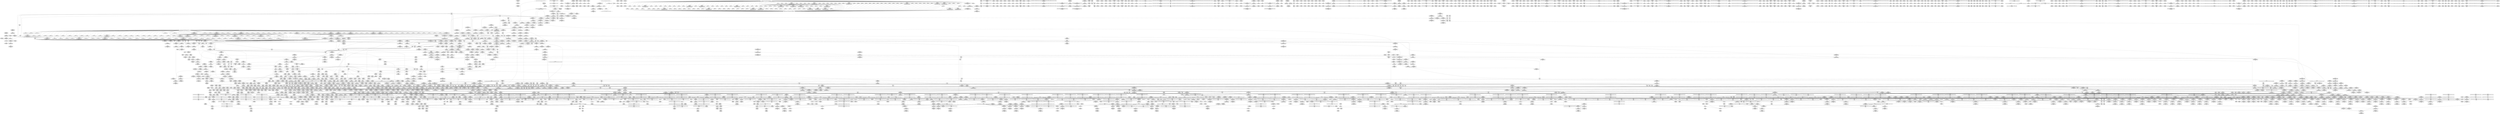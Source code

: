 digraph {
	CE0x53aa4c0 [shape=record,shape=Mrecord,label="{CE0x53aa4c0|GLOBAL:mediated_filesystem|*Constant*|*SummSink*}"]
	CE0x5439f00 [shape=record,shape=Mrecord,label="{CE0x5439f00|i64*_getelementptr_inbounds_(_37_x_i64_,_37_x_i64_*___llvm_gcov_ctr66,_i64_0,_i64_16)|*Constant*|*SummSource*}"]
	CE0x54cc330 [shape=record,shape=Mrecord,label="{CE0x54cc330|i64_ptrtoint_(i8*_blockaddress(_rcu_lock_acquire,_%__here)_to_i64)|*Constant*|*SummSource*}"]
	CE0x5374600 [shape=record,shape=Mrecord,label="{CE0x5374600|104:_%struct.inode*,_:_CRE_112,144_|*MultipleSource*|Function::apparmor_path_link&Arg::old_dentry::|security/apparmor/lsm.c,308}"]
	CE0x5438910 [shape=record,shape=Mrecord,label="{CE0x5438910|aa_current_profile:tmp30|security/apparmor/include/context.h,153}"]
	CE0x5432ea0 [shape=record,shape=Mrecord,label="{CE0x5432ea0|aa_current_profile:do.body27|*SummSource*}"]
	CE0x552ec70 [shape=record,shape=Mrecord,label="{CE0x552ec70|kref_sub:lnot10|include/linux/kref.h,71}"]
	CE0x545fa70 [shape=record,shape=Mrecord,label="{CE0x545fa70|atomic_cmpxchg:tmp|*SummSource*}"]
	CE0x559e9f0 [shape=record,shape=Mrecord,label="{CE0x559e9f0|i64_0|*Constant*}"]
	CE0x5597d00 [shape=record,shape=Mrecord,label="{CE0x5597d00|_ret_void,_!dbg_!18566|include/linux/rcupdate.h,245|*SummSink*}"]
	CE0x5596370 [shape=record,shape=Mrecord,label="{CE0x5596370|rcu_read_unlock:tmp20|include/linux/rcupdate.h,933|*SummSink*}"]
	CE0x54ffbd0 [shape=record,shape=Mrecord,label="{CE0x54ffbd0|kref_sub:kref|Function::kref_sub&Arg::kref::}"]
	CE0x5500bb0 [shape=record,shape=Mrecord,label="{CE0x5500bb0|GLOBAL:kref_sub|*Constant*|*SummSink*}"]
	CE0x545cf90 [shape=record,shape=Mrecord,label="{CE0x545cf90|__atomic_add_unless:tmp16|./arch/x86/include/asm/atomic.h,204|*SummSink*}"]
	CE0x6b40530 [shape=record,shape=Mrecord,label="{CE0x6b40530|atomic_sub_and_test:conv1|./arch/x86/include/asm/atomic.h,81|*SummSink*}"]
	CE0x54fd6b0 [shape=record,shape=Mrecord,label="{CE0x54fd6b0|aa_get_profile_rcu:do.end11|*SummSource*}"]
	CE0x5400640 [shape=record,shape=Mrecord,label="{CE0x5400640|aa_get_newest_profile:replacedby|security/apparmor/include/policy.h,330|*SummSink*}"]
	CE0x5374e30 [shape=record,shape=Mrecord,label="{CE0x5374e30|apparmor_path_link:if.end4}"]
	CE0x6afc1a0 [shape=record,shape=Mrecord,label="{CE0x6afc1a0|_call_void_mcount()_#2|*SummSink*}"]
	"CONST[source:2(external),value:2(dynamic)][purpose:{subject}][SrcIdx:5]"
	CE0x5501960 [shape=record,shape=Mrecord,label="{CE0x5501960|_ret_i32_%retval.0,_!dbg_!18585|include/linux/kref.h,78}"]
	CE0x53bbec0 [shape=record,shape=Mrecord,label="{CE0x53bbec0|aa_current_profile:conv|security/apparmor/include/context.h,153}"]
	CE0x53b9c90 [shape=record,shape=Mrecord,label="{CE0x53b9c90|apparmor_path_link:error.0}"]
	CE0x54e9c70 [shape=record,shape=Mrecord,label="{CE0x54e9c70|GLOBAL:__llvm_gcov_ctr74|Global_var:__llvm_gcov_ctr74|*SummSink*}"]
	CE0x5473df0 [shape=record,shape=Mrecord,label="{CE0x5473df0|i64*_getelementptr_inbounds_(_37_x_i64_,_37_x_i64_*___llvm_gcov_ctr66,_i64_0,_i64_33)|*Constant*|*SummSource*}"]
	CE0x6b27b40 [shape=record,shape=Mrecord,label="{CE0x6b27b40|atomic_read:v|Function::atomic_read&Arg::v::|*SummSource*}"]
	CE0x546e600 [shape=record,shape=Mrecord,label="{CE0x546e600|aa_current_profile:tobool31|security/apparmor/include/context.h,159|*SummSink*}"]
	CE0x53b75c0 [shape=record,shape=Mrecord,label="{CE0x53b75c0|aa_path_link:new_dir|Function::aa_path_link&Arg::new_dir::}"]
	CE0x554f720 [shape=record,shape=Mrecord,label="{CE0x554f720|GLOBAL:rcu_read_unlock.__warned|Global_var:rcu_read_unlock.__warned|*SummSink*}"]
	CE0x54ab080 [shape=record,shape=Mrecord,label="{CE0x54ab080|aa_get_profile:tmp|*SummSource*}"]
	CE0x55036d0 [shape=record,shape=Mrecord,label="{CE0x55036d0|aa_get_profile_rcu:tmp11|security/apparmor/include/policy.h,309|*SummSource*}"]
	CE0x55459c0 [shape=record,shape=Mrecord,label="{CE0x55459c0|rcu_read_unlock:if.end}"]
	CE0x539f530 [shape=record,shape=Mrecord,label="{CE0x539f530|aa_current_profile:tmp11|security/apparmor/include/context.h,151}"]
	CE0x54ab970 [shape=record,shape=Mrecord,label="{CE0x54ab970|_call_void_mcount()_#2|*SummSource*}"]
	CE0x551f280 [shape=record,shape=Mrecord,label="{CE0x551f280|aa_get_profile_rcu:lnot|security/apparmor/include/policy.h,310}"]
	CE0x54ecf70 [shape=record,shape=Mrecord,label="{CE0x54ecf70|aa_get_profile_rcu:tmp15|security/apparmor/include/policy.h,309}"]
	CE0x542c580 [shape=record,shape=Mrecord,label="{CE0x542c580|aa_current_profile:tmp38|security/apparmor/include/context.h,153}"]
	CE0x6b21730 [shape=record,shape=Mrecord,label="{CE0x6b21730|__preempt_count_sub:entry}"]
	CE0x54d6c50 [shape=record,shape=Mrecord,label="{CE0x54d6c50|kref_get:tmp18|include/linux/kref.h,47|*SummSource*}"]
	CE0x54faf00 [shape=record,shape=Mrecord,label="{CE0x54faf00|i64*_getelementptr_inbounds_(_20_x_i64_,_20_x_i64_*___llvm_gcov_ctr68,_i64_0,_i64_9)|*Constant*|*SummSink*}"]
	CE0x545fd90 [shape=record,shape=Mrecord,label="{CE0x545fd90|VOIDTB_TE:_CE_191,192_}"]
	CE0x5435fb0 [shape=record,shape=Mrecord,label="{CE0x5435fb0|i32_153|*Constant*|*SummSink*}"]
	CE0x6b7c420 [shape=record,shape=Mrecord,label="{CE0x6b7c420|VOIDTB_TE:_CE_232,240_|*MultipleSource*|Function::apparmor_path_link&Arg::new_dentry::|Function::aa_path_link&Arg::new_dentry::}"]
	CE0x6b72220 [shape=record,shape=Mrecord,label="{CE0x6b72220|VOIDTB_TE:_CE_314,315_}"]
	CE0x6b58d10 [shape=record,shape=Mrecord,label="{CE0x6b58d10|__preempt_count_sub:tmp4|./arch/x86/include/asm/preempt.h,77|*SummSink*}"]
	CE0x54ddeb0 [shape=record,shape=Mrecord,label="{CE0x54ddeb0|rcu_lock_release:tmp3}"]
	CE0x6b3ea40 [shape=record,shape=Mrecord,label="{CE0x6b3ea40|i64*_getelementptr_inbounds_(_4_x_i64_,_4_x_i64_*___llvm_gcov_ctr44,_i64_0,_i64_2)|*Constant*}"]
	CE0x551e950 [shape=record,shape=Mrecord,label="{CE0x551e950|_ret_i32_%call,_!dbg_!18563|security/apparmor/include/apparmor.h,83|*SummSink*}"]
	CE0x552c230 [shape=record,shape=Mrecord,label="{CE0x552c230|i32_1|*Constant*}"]
	CE0x553dbb0 [shape=record,shape=Mrecord,label="{CE0x553dbb0|rcu_read_lock:tmp18|include/linux/rcupdate.h,882|*SummSource*}"]
	CE0x54651a0 [shape=record,shape=Mrecord,label="{CE0x54651a0|kref_get:lnot.ext39|include/linux/kref.h,47|*SummSource*}"]
	CE0x54caa90 [shape=record,shape=Mrecord,label="{CE0x54caa90|_call_void_%release(%struct.arch_spinlock*_%kref)_#7,_!dbg_!18581|include/linux/kref.h,74}"]
	CE0x55974a0 [shape=record,shape=Mrecord,label="{CE0x55974a0|__rcu_read_unlock:entry}"]
	CE0x54c9cf0 [shape=record,shape=Mrecord,label="{CE0x54c9cf0|i64*_getelementptr_inbounds_(_9_x_i64_,_9_x_i64_*___llvm_gcov_ctr79,_i64_0,_i64_6)|*Constant*|*SummSink*}"]
	CE0x5530460 [shape=record,shape=Mrecord,label="{CE0x5530460|atomic_add_return:entry|*SummSource*}"]
	CE0x5416b30 [shape=record,shape=Mrecord,label="{CE0x5416b30|rcu_lock_release:tmp}"]
	CE0x538dd70 [shape=record,shape=Mrecord,label="{CE0x538dd70|104:_%struct.inode*,_:_CRE_218,219_}"]
	CE0x55a45e0 [shape=record,shape=Mrecord,label="{CE0x55a45e0|kref_get:tobool|include/linux/kref.h,47|*SummSink*}"]
	CE0x53b8210 [shape=record,shape=Mrecord,label="{CE0x53b8210|aa_path_link:new_dir|Function::aa_path_link&Arg::new_dir::|*SummSink*}"]
	CE0x5544a30 [shape=record,shape=Mrecord,label="{CE0x5544a30|_call_void_mcount()_#2}"]
	CE0x559ecd0 [shape=record,shape=Mrecord,label="{CE0x559ecd0|kref_get:conv|include/linux/kref.h,47|*SummSink*}"]
	CE0x5376650 [shape=record,shape=Mrecord,label="{CE0x5376650|aa_current_profile:if.end34|*SummSource*}"]
	CE0x53b5480 [shape=record,shape=Mrecord,label="{CE0x53b5480|aa_current_profile:tmp56|security/apparmor/include/context.h,156}"]
	CE0x544e1e0 [shape=record,shape=Mrecord,label="{CE0x544e1e0|i64*_getelementptr_inbounds_(_20_x_i64_,_20_x_i64_*___llvm_gcov_ctr68,_i64_0,_i64_2)|*Constant*|*SummSink*}"]
	CE0x5416350 [shape=record,shape=Mrecord,label="{CE0x5416350|rcu_lock_release:indirectgoto|*SummSource*}"]
	CE0x6b7ad60 [shape=record,shape=Mrecord,label="{CE0x6b7ad60|VOIDTB_TE:_CE_48,52_|*MultipleSource*|Function::apparmor_path_link&Arg::new_dentry::|Function::aa_path_link&Arg::new_dentry::}"]
	CE0x5376c50 [shape=record,shape=Mrecord,label="{CE0x5376c50|_call_void_mcount()_#2|*SummSource*}"]
	CE0x553ef00 [shape=record,shape=Mrecord,label="{CE0x553ef00|rcu_read_lock:tmp20|include/linux/rcupdate.h,882|*SummSource*}"]
	CE0x54ca6f0 [shape=record,shape=Mrecord,label="{CE0x54ca6f0|kref_sub:tmp13|include/linux/kref.h,74|*SummSource*}"]
	CE0x5542d40 [shape=record,shape=Mrecord,label="{CE0x5542d40|_call_void_mcount()_#2|*SummSink*}"]
	CE0x55a1230 [shape=record,shape=Mrecord,label="{CE0x55a1230|kref_get:conv19|include/linux/kref.h,47|*SummSource*}"]
	CE0x5474670 [shape=record,shape=Mrecord,label="{CE0x5474670|aa_current_profile:tmp70|security/apparmor/include/context.h,159|*SummSource*}"]
	CE0x55440c0 [shape=record,shape=Mrecord,label="{CE0x55440c0|rcu_read_unlock:tmp1|*SummSink*}"]
	CE0x54213d0 [shape=record,shape=Mrecord,label="{CE0x54213d0|aa_current_profile:do.body14|*SummSource*}"]
	CE0x54f3390 [shape=record,shape=Mrecord,label="{CE0x54f3390|GLOBAL:kref_get|*Constant*|*SummSink*}"]
	CE0x542c970 [shape=record,shape=Mrecord,label="{CE0x542c970|aa_current_profile:tmp39|security/apparmor/include/context.h,153}"]
	CE0x5449400 [shape=record,shape=Mrecord,label="{CE0x5449400|aa_current_profile:tmp54|security/apparmor/include/context.h,155|*SummSink*}"]
	CE0x5438cb0 [shape=record,shape=Mrecord,label="{CE0x5438cb0|aa_current_profile:lnot|security/apparmor/include/context.h,153}"]
	CE0x5501f90 [shape=record,shape=Mrecord,label="{CE0x5501f90|aa_get_profile_rcu:do.cond|*SummSource*}"]
	CE0x5535eb0 [shape=record,shape=Mrecord,label="{CE0x5535eb0|rcu_read_lock:tobool1|include/linux/rcupdate.h,882|*SummSource*}"]
	CE0x54e55d0 [shape=record,shape=Mrecord,label="{CE0x54e55d0|i64*_getelementptr_inbounds_(_4_x_i64_,_4_x_i64_*___llvm_gcov_ctr43,_i64_0,_i64_2)|*Constant*|*SummSink*}"]
	CE0x547bba0 [shape=record,shape=Mrecord,label="{CE0x547bba0|aa_current_profile:tmp79|security/apparmor/include/context.h,162|*SummSource*}"]
	CE0x54ad090 [shape=record,shape=Mrecord,label="{CE0x54ad090|aa_get_newest_profile:flags|security/apparmor/include/policy.h,329|*SummSink*}"]
	CE0x55490f0 [shape=record,shape=Mrecord,label="{CE0x55490f0|rcu_read_unlock:call3|include/linux/rcupdate.h,933}"]
	CE0x54af800 [shape=record,shape=Mrecord,label="{CE0x54af800|aa_put_profile:tmp9|security/apparmor/include/policy.h,343|*SummSource*}"]
	CE0x54b0bc0 [shape=record,shape=Mrecord,label="{CE0x54b0bc0|i64*_getelementptr_inbounds_(_5_x_i64_,_5_x_i64_*___llvm_gcov_ctr77,_i64_0,_i64_3)|*Constant*|*SummSource*}"]
	CE0x53766f0 [shape=record,shape=Mrecord,label="{CE0x53766f0|aa_current_profile:if.end34|*SummSink*}"]
	CE0x54beb30 [shape=record,shape=Mrecord,label="{CE0x54beb30|kref_get:tobool7|include/linux/kref.h,47}"]
	CE0x6b1af70 [shape=record,shape=Mrecord,label="{CE0x6b1af70|__preempt_count_sub:tmp7|./arch/x86/include/asm/preempt.h,78|*SummSource*}"]
	CE0x5428740 [shape=record,shape=Mrecord,label="{CE0x5428740|aa_current_profile:land.lhs.true30}"]
	CE0x547c860 [shape=record,shape=Mrecord,label="{CE0x547c860|aa_current_profile:profile42|security/apparmor/include/context.h,162|*SummSource*}"]
	CE0x5503a20 [shape=record,shape=Mrecord,label="{CE0x5503a20|kref_put:call|include/linux/kref.h,99|*SummSource*}"]
	CE0x5453810 [shape=record,shape=Mrecord,label="{CE0x5453810|aa_get_profile_rcu:tmp33|security/apparmor/include/policy.h,310|*SummSink*}"]
	CE0x551ad30 [shape=record,shape=Mrecord,label="{CE0x551ad30|i64*_getelementptr_inbounds_(_4_x_i64_,_4_x_i64_*___llvm_gcov_ctr80,_i64_0,_i64_1)|*Constant*|*SummSink*}"]
	CE0x6b6fa70 [shape=record,shape=Mrecord,label="{CE0x6b6fa70|atomic_cmpxchg:tmp1}"]
	CE0x53b3aa0 [shape=record,shape=Mrecord,label="{CE0x53b3aa0|aa_current_profile:tmp13|security/apparmor/include/context.h,151|*SummSink*}"]
	CE0x6b3fff0 [shape=record,shape=Mrecord,label="{CE0x6b3fff0|atomic_sub_and_test:cmp|./arch/x86/include/asm/atomic.h,81|*SummSink*}"]
	CE0x554aa30 [shape=record,shape=Mrecord,label="{CE0x554aa30|i64*_getelementptr_inbounds_(_11_x_i64_,_11_x_i64_*___llvm_gcov_ctr48,_i64_0,_i64_0)|*Constant*|*SummSink*}"]
	CE0x5512330 [shape=record,shape=Mrecord,label="{CE0x5512330|_call_void_lock_acquire(%struct.lockdep_map*_%map,_i32_0,_i32_0,_i32_2,_i32_0,_%struct.lockdep_map*_null,_i64_ptrtoint_(i8*_blockaddress(_rcu_lock_acquire,_%__here)_to_i64))_#7,_!dbg_!18565|include/linux/rcupdate.h,418}"]
	CE0x61d5f20 [shape=record,shape=Mrecord,label="{CE0x61d5f20|apparmor_path_link:tmp4|security/apparmor/lsm.c,308|*SummSource*}"]
	CE0x54abcb0 [shape=record,shape=Mrecord,label="{CE0x54abcb0|i64_512|*Constant*}"]
	CE0x6b20520 [shape=record,shape=Mrecord,label="{CE0x6b20520|__atomic_add_unless:call|./arch/x86/include/asm/atomic.h,197|*SummSource*}"]
	CE0x559b080 [shape=record,shape=Mrecord,label="{CE0x559b080|_ret_void,_!dbg_!18566|include/linux/rcupdate.h,424}"]
	CE0x5476ae0 [shape=record,shape=Mrecord,label="{CE0x5476ae0|aa_get_newest_profile:tmp5|security/apparmor/include/policy.h,326|*SummSource*}"]
	CE0x5456f70 [shape=record,shape=Mrecord,label="{CE0x5456f70|_call_void_aa_put_profile(%struct.aa_profile*_%call25)_#7,_!dbg_!18636|security/apparmor/include/context.h,158}"]
	CE0x54c9780 [shape=record,shape=Mrecord,label="{CE0x54c9780|i64*_getelementptr_inbounds_(_9_x_i64_,_9_x_i64_*___llvm_gcov_ctr79,_i64_0,_i64_6)|*Constant*}"]
	CE0x54011f0 [shape=record,shape=Mrecord,label="{CE0x54011f0|aa_get_newest_profile:profile|security/apparmor/include/policy.h,330}"]
	CE0x54dfa40 [shape=record,shape=Mrecord,label="{CE0x54dfa40|GLOBAL:lock_release|*Constant*|*SummSource*}"]
	CE0x536bfd0 [shape=record,shape=Mrecord,label="{CE0x536bfd0|i32_5|*Constant*|*SummSource*}"]
	CE0x5418500 [shape=record,shape=Mrecord,label="{CE0x5418500|i8*_undef|*Constant*|*SummSource*}"]
	CE0x6b32d20 [shape=record,shape=Mrecord,label="{CE0x6b32d20|__preempt_count_add:tmp7|./arch/x86/include/asm/preempt.h,73|*SummSink*}"]
	CE0x6b382e0 [shape=record,shape=Mrecord,label="{CE0x6b382e0|__atomic_add_unless:tmp3}"]
	CE0x55a2650 [shape=record,shape=Mrecord,label="{CE0x55a2650|i64_1|*Constant*}"]
	CE0x6b262f0 [shape=record,shape=Mrecord,label="{CE0x6b262f0|atomic_sub_and_test:tmp1|*SummSink*}"]
	CE0x6b1d510 [shape=record,shape=Mrecord,label="{CE0x6b1d510|i64*_getelementptr_inbounds_(_2_x_i64_,_2_x_i64_*___llvm_gcov_ctr76,_i64_0,_i64_1)|*Constant*}"]
	CE0x54a9380 [shape=record,shape=Mrecord,label="{CE0x54a9380|aa_get_newest_profile:tmp5|security/apparmor/include/policy.h,326}"]
	CE0x53bedf0 [shape=record,shape=Mrecord,label="{CE0x53bedf0|aa_current_profile:tmp}"]
	CE0x55305d0 [shape=record,shape=Mrecord,label="{CE0x55305d0|i32_1|*Constant*}"]
	CE0x54a9890 [shape=record,shape=Mrecord,label="{CE0x54a9890|aa_get_newest_profile:if.end}"]
	CE0x54d6ee0 [shape=record,shape=Mrecord,label="{CE0x54d6ee0|i8_1|*Constant*}"]
	CE0x53a5120 [shape=record,shape=Mrecord,label="{CE0x53a5120|aa_current_profile:if.end18}"]
	CE0x5528b20 [shape=record,shape=Mrecord,label="{CE0x5528b20|rcu_read_lock:land.lhs.true|*SummSink*}"]
	CE0x6b4e1b0 [shape=record,shape=Mrecord,label="{CE0x6b4e1b0|__preempt_count_sub:tmp5|./arch/x86/include/asm/preempt.h,77}"]
	CE0x559c380 [shape=record,shape=Mrecord,label="{CE0x559c380|kref_get:tobool|include/linux/kref.h,47}"]
	CE0x54212b0 [shape=record,shape=Mrecord,label="{CE0x54212b0|aa_current_profile:if.end41|*SummSink*}"]
	CE0x5474bf0 [shape=record,shape=Mrecord,label="{CE0x5474bf0|aa_current_profile:tmp71|security/apparmor/include/context.h,159|*SummSource*}"]
	CE0x541b7a0 [shape=record,shape=Mrecord,label="{CE0x541b7a0|aa_current_profile:tmp48|security/apparmor/include/context.h,153|*SummSource*}"]
	CE0x6b71920 [shape=record,shape=Mrecord,label="{CE0x6b71920|VOIDTB_TE:_CE_306,307_}"]
	CE0x54da850 [shape=record,shape=Mrecord,label="{CE0x54da850|atomic_add_return:counter|./arch/x86/include/asm/atomic.h,157|*SummSource*}"]
	CE0x55253c0 [shape=record,shape=Mrecord,label="{CE0x55253c0|aa_get_profile_rcu:tmp42|security/apparmor/include/policy.h,311|*SummSink*}"]
	CE0x551ef60 [shape=record,shape=Mrecord,label="{CE0x551ef60|aa_get_profile_rcu:tobool10|security/apparmor/include/policy.h,310|*SummSink*}"]
	CE0x559cd20 [shape=record,shape=Mrecord,label="{CE0x559cd20|GLOBAL:__preempt_count_add|*Constant*|*SummSource*}"]
	CE0x61d84d0 [shape=record,shape=Mrecord,label="{CE0x61d84d0|i64*_getelementptr_inbounds_(_2_x_i64_,_2_x_i64_*___llvm_gcov_ctr72,_i64_0,_i64_0)|*Constant*|*SummSink*}"]
	CE0x54d90c0 [shape=record,shape=Mrecord,label="{CE0x54d90c0|_call_void_mcount()_#2|*SummSource*}"]
	CE0x54dc320 [shape=record,shape=Mrecord,label="{CE0x54dc320|i64*_getelementptr_inbounds_(_4_x_i64_,_4_x_i64_*___llvm_gcov_ctr80,_i64_0,_i64_2)|*Constant*|*SummSink*}"]
	CE0x541e590 [shape=record,shape=Mrecord,label="{CE0x541e590|i64*_getelementptr_inbounds_(_37_x_i64_,_37_x_i64_*___llvm_gcov_ctr66,_i64_0,_i64_9)|*Constant*}"]
	CE0x5537630 [shape=record,shape=Mrecord,label="{CE0x5537630|rcu_read_lock:tmp12|include/linux/rcupdate.h,882|*SummSource*}"]
	CE0x54f8a30 [shape=record,shape=Mrecord,label="{CE0x54f8a30|i64*_getelementptr_inbounds_(_2_x_i64_,_2_x_i64_*___llvm_gcov_ctr69,_i64_0,_i64_1)|*Constant*|*SummSink*}"]
	CE0x559a2b0 [shape=record,shape=Mrecord,label="{CE0x559a2b0|GLOBAL:rcu_lock_release|*Constant*}"]
	CE0x54f9de0 [shape=record,shape=Mrecord,label="{CE0x54f9de0|rcu_lock_acquire:entry|*SummSink*}"]
	CE0x54689d0 [shape=record,shape=Mrecord,label="{CE0x54689d0|GLOBAL:aa_free_profile_kref|*Constant*|*SummSource*}"]
	CE0x54e2b50 [shape=record,shape=Mrecord,label="{CE0x54e2b50|kref_sub:tmp9|include/linux/kref.h,73}"]
	CE0x55a44c0 [shape=record,shape=Mrecord,label="{CE0x55a44c0|kref_get:tobool|include/linux/kref.h,47|*SummSource*}"]
	CE0x54ffac0 [shape=record,shape=Mrecord,label="{CE0x54ffac0|kref_sub:entry|*SummSink*}"]
	CE0x6b46180 [shape=record,shape=Mrecord,label="{CE0x6b46180|COLLAPSED:_GCMRE___llvm_gcov_ctr51_internal_global_4_x_i64_zeroinitializer:_elem_0:default:}"]
	CE0x6b3d7a0 [shape=record,shape=Mrecord,label="{CE0x6b3d7a0|__atomic_add_unless:if.then|*SummSource*}"]
	CE0x5538820 [shape=record,shape=Mrecord,label="{CE0x5538820|rcu_read_unlock:tmp13|include/linux/rcupdate.h,933|*SummSource*}"]
	CE0x54327d0 [shape=record,shape=Mrecord,label="{CE0x54327d0|i64*_getelementptr_inbounds_(_37_x_i64_,_37_x_i64_*___llvm_gcov_ctr66,_i64_0,_i64_1)|*Constant*|*SummSink*}"]
	CE0x53b68d0 [shape=record,shape=Mrecord,label="{CE0x53b68d0|aa_path_link:profile|Function::aa_path_link&Arg::profile::}"]
	CE0x54b2970 [shape=record,shape=Mrecord,label="{CE0x54b2970|aa_get_newest_profile:return|*SummSink*}"]
	CE0x5416c10 [shape=record,shape=Mrecord,label="{CE0x5416c10|rcu_lock_release:tmp|*SummSource*}"]
	CE0x55100e0 [shape=record,shape=Mrecord,label="{CE0x55100e0|kref_sub:tmp15|include/linux/kref.h,77|*SummSink*}"]
	CE0x5539c20 [shape=record,shape=Mrecord,label="{CE0x5539c20|rcu_read_lock:tmp13|include/linux/rcupdate.h,882|*SummSink*}"]
	CE0x546d0e0 [shape=record,shape=Mrecord,label="{CE0x546d0e0|GLOBAL:aa_current_profile.__warned15|Global_var:aa_current_profile.__warned15}"]
	CE0x541db00 [shape=record,shape=Mrecord,label="{CE0x541db00|%struct.task_struct*_(%struct.task_struct**)*_asm_movq_%gs:$_1:P_,$0_,_r,im,_dirflag_,_fpsr_,_flags_|*SummSink*}"]
	CE0x6b71d30 [shape=record,shape=Mrecord,label="{CE0x6b71d30|VOIDTB_TE:_CE_309,310_}"]
	CE0x5424f90 [shape=record,shape=Mrecord,label="{CE0x5424f90|i64*_getelementptr_inbounds_(_20_x_i64_,_20_x_i64_*___llvm_gcov_ctr68,_i64_0,_i64_12)|*Constant*|*SummSink*}"]
	CE0x54631a0 [shape=record,shape=Mrecord,label="{CE0x54631a0|_ret_%struct.aa_profile*_%p,_!dbg_!18568|security/apparmor/include/policy.h,278|*SummSource*}"]
	CE0x6b70860 [shape=record,shape=Mrecord,label="{CE0x6b70860|i64*_getelementptr_inbounds_(_2_x_i64_,_2_x_i64_*___llvm_gcov_ctr73,_i64_0,_i64_1)|*Constant*|*SummSource*}"]
	CE0x5540ef0 [shape=record,shape=Mrecord,label="{CE0x5540ef0|kref_get:lnot15|include/linux/kref.h,47}"]
	CE0x554b420 [shape=record,shape=Mrecord,label="{CE0x554b420|kref_get:lnot.ext13|include/linux/kref.h,47}"]
	CE0x54c2870 [shape=record,shape=Mrecord,label="{CE0x54c2870|kref_get:expval41|include/linux/kref.h,47}"]
	CE0x53be900 [shape=record,shape=Mrecord,label="{CE0x53be900|i64*_getelementptr_inbounds_(_37_x_i64_,_37_x_i64_*___llvm_gcov_ctr66,_i64_0,_i64_0)|*Constant*|*SummSink*}"]
	CE0x5537310 [shape=record,shape=Mrecord,label="{CE0x5537310|rcu_read_lock:tmp11|include/linux/rcupdate.h,882|*SummSink*}"]
	CE0x54d3120 [shape=record,shape=Mrecord,label="{CE0x54d3120|_call_void_warn_slowpath_null(i8*_getelementptr_inbounds_(_21_x_i8_,_21_x_i8_*_.str17,_i32_0,_i32_0),_i32_47)_#7,_!dbg_!18583|include/linux/kref.h,47}"]
	CE0x54cd360 [shape=record,shape=Mrecord,label="{CE0x54cd360|__atomic_add_unless:a|Function::__atomic_add_unless&Arg::a::}"]
	CE0x6b41660 [shape=record,shape=Mrecord,label="{CE0x6b41660|__atomic_add_unless:tobool|./arch/x86/include/asm/atomic.h,199}"]
	CE0x5464550 [shape=record,shape=Mrecord,label="{CE0x5464550|kref_get:lnot36|include/linux/kref.h,47}"]
	CE0x55187e0 [shape=record,shape=Mrecord,label="{CE0x55187e0|aa_get_profile_rcu:tmp29|security/apparmor/include/policy.h,309|*SummSink*}"]
	CE0x543c490 [shape=record,shape=Mrecord,label="{CE0x543c490|i32_151|*Constant*|*SummSink*}"]
	CE0x552e200 [shape=record,shape=Mrecord,label="{CE0x552e200|rcu_read_lock:tmp4|include/linux/rcupdate.h,882|*SummSource*}"]
	CE0x53b5c30 [shape=record,shape=Mrecord,label="{CE0x53b5c30|apparmor_path_link:call3|security/apparmor/lsm.c,313|*SummSource*}"]
	CE0x554e0d0 [shape=record,shape=Mrecord,label="{CE0x554e0d0|kref_sub:lnot10|include/linux/kref.h,71|*SummSink*}"]
	CE0x54d8760 [shape=record,shape=Mrecord,label="{CE0x54d8760|i64*_getelementptr_inbounds_(_11_x_i64_,_11_x_i64_*___llvm_gcov_ctr75,_i64_0,_i64_10)|*Constant*|*SummSink*}"]
	CE0x536ca60 [shape=record,shape=Mrecord,label="{CE0x536ca60|104:_%struct.inode*,_:_CRE_170,171_}"]
	CE0x5391590 [shape=record,shape=Mrecord,label="{CE0x5391590|apparmor_path_link:tmp8|security/apparmor/lsm.c,309|*SummSource*}"]
	CE0x5505960 [shape=record,shape=Mrecord,label="{CE0x5505960|kref_put:call|include/linux/kref.h,99}"]
	CE0x551fb60 [shape=record,shape=Mrecord,label="{CE0x551fb60|i1_false|*Constant*|*SummSink*}"]
	CE0x542d170 [shape=record,shape=Mrecord,label="{CE0x542d170|_call_void_asm_sideeffect_1:_09ud2_0A.pushsection___bug_table,_22a_22_0A2:_09.long_1b_-_2b,_$_0:c_-_2b_0A_09.word_$_1:c_,_0_0A_09.org_2b+$_2:c_0A.popsection_,_i,i,i,_dirflag_,_fpsr_,_flags_(i8*_getelementptr_inbounds_(_36_x_i8_,_36_x_i8_*_.str12,_i32_0,_i32_0),_i32_153,_i64_12)_#2,_!dbg_!18607,_!srcloc_!18610|security/apparmor/include/context.h,153|*SummSource*}"]
	CE0x53a5790 [shape=record,shape=Mrecord,label="{CE0x53a5790|aa_current_profile:if.end18|*SummSink*}"]
	CE0x6b1e1c0 [shape=record,shape=Mrecord,label="{CE0x6b1e1c0|atomic_sub_and_test:bb}"]
	CE0x54e8a40 [shape=record,shape=Mrecord,label="{CE0x54e8a40|GLOBAL:rcu_read_lock|*Constant*|*SummSink*}"]
	CE0x6b6ee70 [shape=record,shape=Mrecord,label="{CE0x6b6ee70|atomic_cmpxchg:tmp2|*SummSource*}"]
	CE0x6af8980 [shape=record,shape=Mrecord,label="{CE0x6af8980|rcu_lock_acquire:indirectgoto|*SummSink*}"]
	CE0x553c980 [shape=record,shape=Mrecord,label="{CE0x553c980|i8*_getelementptr_inbounds_(_42_x_i8_,_42_x_i8_*_.str11,_i32_0,_i32_0)|*Constant*}"]
	CE0x54d7aa0 [shape=record,shape=Mrecord,label="{CE0x54d7aa0|kref_get:tmp19|include/linux/kref.h,47|*SummSink*}"]
	CE0x6b25c20 [shape=record,shape=Mrecord,label="{CE0x6b25c20|__preempt_count_add:do.body}"]
	CE0x54f1da0 [shape=record,shape=Mrecord,label="{CE0x54f1da0|rcu_read_unlock:land.lhs.true}"]
	CE0x547a570 [shape=record,shape=Mrecord,label="{CE0x547a570|aa_current_profile:tmp77|security/apparmor/include/context.h,159|*SummSource*}"]
	CE0x538f1a0 [shape=record,shape=Mrecord,label="{CE0x538f1a0|104:_%struct.inode*,_:_CRE_280,288_|*MultipleSource*|Function::apparmor_path_link&Arg::old_dentry::|security/apparmor/lsm.c,308}"]
	CE0x6b22030 [shape=record,shape=Mrecord,label="{CE0x6b22030|__rcu_read_unlock:tmp2|*SummSource*}"]
	CE0x6b18e50 [shape=record,shape=Mrecord,label="{CE0x6b18e50|_ret_void,_!dbg_!18569|./arch/x86/include/asm/preempt.h,78|*SummSource*}"]
	CE0x6b3bb00 [shape=record,shape=Mrecord,label="{CE0x6b3bb00|_ret_i32_%tmp4,_!dbg_!18563|./arch/x86/include/asm/atomic.h,27|*SummSink*}"]
	CE0x54234f0 [shape=record,shape=Mrecord,label="{CE0x54234f0|aa_current_profile:tobool|security/apparmor/include/context.h,151}"]
	CE0x55265b0 [shape=record,shape=Mrecord,label="{CE0x55265b0|rcu_read_lock:tmp7|include/linux/rcupdate.h,882}"]
	CE0x54fc8e0 [shape=record,shape=Mrecord,label="{CE0x54fc8e0|i64*_getelementptr_inbounds_(_2_x_i64_,_2_x_i64_*___llvm_gcov_ctr69,_i64_0,_i64_0)|*Constant*|*SummSink*}"]
	CE0x5534160 [shape=record,shape=Mrecord,label="{CE0x5534160|rcu_lock_acquire:entry}"]
	CE0x54af440 [shape=record,shape=Mrecord,label="{CE0x54af440|COLLAPSED:_GCMRE___llvm_gcov_ctr77_internal_global_5_x_i64_zeroinitializer:_elem_0:default:}"]
	CE0x6b563b0 [shape=record,shape=Mrecord,label="{CE0x6b563b0|i64_5|*Constant*}"]
	CE0x5439910 [shape=record,shape=Mrecord,label="{CE0x5439910|aa_current_profile:do.end36|*SummSink*}"]
	CE0x54c4250 [shape=record,shape=Mrecord,label="{CE0x54c4250|atomic_add_unless:tmp2|*SummSource*}"]
	CE0x6b19220 [shape=record,shape=Mrecord,label="{CE0x6b19220|i64*_getelementptr_inbounds_(_4_x_i64_,_4_x_i64_*___llvm_gcov_ctr50,_i64_0,_i64_3)|*Constant*|*SummSource*}"]
	CE0x546cf20 [shape=record,shape=Mrecord,label="{CE0x546cf20|aa_current_profile:tmp62|security/apparmor/include/context.h,159|*SummSink*}"]
	CE0x6b48620 [shape=record,shape=Mrecord,label="{CE0x6b48620|__preempt_count_add:tmp6|./arch/x86/include/asm/preempt.h,73|*SummSink*}"]
	CE0x6b79820 [shape=record,shape=Mrecord,label="{CE0x6b79820|VOIDTB_TE:_CE_156,157_}"]
	CE0x554a780 [shape=record,shape=Mrecord,label="{CE0x554a780|atomic_add_unless:tmp1|*SummSink*}"]
	CE0x5442300 [shape=record,shape=Mrecord,label="{CE0x5442300|i64*_getelementptr_inbounds_(_37_x_i64_,_37_x_i64_*___llvm_gcov_ctr66,_i64_0,_i64_13)|*Constant*|*SummSink*}"]
	CE0x54d8250 [shape=record,shape=Mrecord,label="{CE0x54d8250|i64*_getelementptr_inbounds_(_11_x_i64_,_11_x_i64_*___llvm_gcov_ctr75,_i64_0,_i64_10)|*Constant*}"]
	CE0x5389f80 [shape=record,shape=Mrecord,label="{CE0x5389f80|apparmor_path_link:tmp6|security/apparmor/lsm.c,308|*SummSink*}"]
	CE0x5546b60 [shape=record,shape=Mrecord,label="{CE0x5546b60|kref_sub:conv|include/linux/kref.h,71|*SummSink*}"]
	CE0x5392700 [shape=record,shape=Mrecord,label="{CE0x5392700|i64*_getelementptr_inbounds_(_9_x_i64_,_9_x_i64_*___llvm_gcov_ctr65,_i64_0,_i64_3)|*Constant*}"]
	CE0x54179a0 [shape=record,shape=Mrecord,label="{CE0x54179a0|rcu_lock_acquire:tmp6}"]
	CE0x5525200 [shape=record,shape=Mrecord,label="{CE0x5525200|aa_get_profile_rcu:tmp42|security/apparmor/include/policy.h,311|*SummSource*}"]
	CE0x54cae60 [shape=record,shape=Mrecord,label="{CE0x54cae60|i64*_getelementptr_inbounds_(_4_x_i64_,_4_x_i64_*___llvm_gcov_ctr43,_i64_0,_i64_0)|*Constant*}"]
	CE0x6b41d30 [shape=record,shape=Mrecord,label="{CE0x6b41d30|i64_1|*Constant*}"]
	CE0x5519800 [shape=record,shape=Mrecord,label="{CE0x5519800|i64*_getelementptr_inbounds_(_10_x_i64_,_10_x_i64_*___llvm_gcov_ctr71,_i64_0,_i64_1)|*Constant*|*SummSource*}"]
	CE0x5514b00 [shape=record,shape=Mrecord,label="{CE0x5514b00|atomic_add_unless:call|include/linux/atomic.h,17}"]
	CE0x6afb4d0 [shape=record,shape=Mrecord,label="{CE0x6afb4d0|rcu_lock_release:tmp1|*SummSource*}"]
	CE0x5597bf0 [shape=record,shape=Mrecord,label="{CE0x5597bf0|_ret_void,_!dbg_!18566|include/linux/rcupdate.h,245|*SummSource*}"]
	CE0x6b4a600 [shape=record,shape=Mrecord,label="{CE0x6b4a600|atomic_read:tmp1|*SummSource*}"]
	CE0x53b06c0 [shape=record,shape=Mrecord,label="{CE0x53b06c0|apparmor_path_link:tmp13|security/apparmor/lsm.c,312}"]
	CE0x5461ec0 [shape=record,shape=Mrecord,label="{CE0x5461ec0|aa_get_newest_profile:call4|security/apparmor/include/policy.h,332|*SummSource*}"]
	CE0x5504ec0 [shape=record,shape=Mrecord,label="{CE0x5504ec0|aa_get_profile_rcu:tmp11|security/apparmor/include/policy.h,309|*SummSink*}"]
	CE0x544c160 [shape=record,shape=Mrecord,label="{CE0x544c160|aa_put_profile:tmp8|security/apparmor/include/policy.h,343}"]
	CE0x54dcea0 [shape=record,shape=Mrecord,label="{CE0x54dcea0|_call_void_mcount()_#2|*SummSink*}"]
	CE0x5524b50 [shape=record,shape=Mrecord,label="{CE0x5524b50|aa_get_profile_rcu:tmp41|security/apparmor/include/policy.h,311|*SummSource*}"]
	CE0x6b37910 [shape=record,shape=Mrecord,label="{CE0x6b37910|__preempt_count_add:tmp3|*SummSource*}"]
	CE0x54f85a0 [shape=record,shape=Mrecord,label="{CE0x54f85a0|_call_void_rcu_lock_acquire(%struct.lockdep_map*_rcu_lock_map)_#7,_!dbg_!18560|include/linux/rcupdate.h,881|*SummSource*}"]
	CE0x543cb40 [shape=record,shape=Mrecord,label="{CE0x543cb40|i64_0|*Constant*}"]
	CE0x55a6030 [shape=record,shape=Mrecord,label="{CE0x55a6030|kref_sub:tmp3|include/linux/kref.h,71|*SummSource*}"]
	CE0x6af7b90 [shape=record,shape=Mrecord,label="{CE0x6af7b90|__rcu_read_lock:do.end}"]
	CE0x5519b60 [shape=record,shape=Mrecord,label="{CE0x5519b60|GLOBAL:__preempt_count|Global_var:__preempt_count}"]
	CE0x54d34d0 [shape=record,shape=Mrecord,label="{CE0x54d34d0|_call_void_warn_slowpath_null(i8*_getelementptr_inbounds_(_21_x_i8_,_21_x_i8_*_.str17,_i32_0,_i32_0),_i32_47)_#7,_!dbg_!18583|include/linux/kref.h,47|*SummSink*}"]
	CE0x6b6fae0 [shape=record,shape=Mrecord,label="{CE0x6b6fae0|atomic_cmpxchg:tmp1|*SummSource*}"]
	CE0x54bb3e0 [shape=record,shape=Mrecord,label="{CE0x54bb3e0|i64*_getelementptr_inbounds_(_4_x_i64_,_4_x_i64_*___llvm_gcov_ctr43,_i64_0,_i64_3)|*Constant*|*SummSink*}"]
	CE0x5419950 [shape=record,shape=Mrecord,label="{CE0x5419950|i32_309|*Constant*|*SummSource*}"]
	CE0x547a6d0 [shape=record,shape=Mrecord,label="{CE0x547a6d0|aa_current_profile:tmp77|security/apparmor/include/context.h,159|*SummSink*}"]
	CE0x54ee7d0 [shape=record,shape=Mrecord,label="{CE0x54ee7d0|aa_get_profile:tmp6|security/apparmor/include/policy.h,276|*SummSource*}"]
	CE0x54e4b10 [shape=record,shape=Mrecord,label="{CE0x54e4b10|i64*_getelementptr_inbounds_(_9_x_i64_,_9_x_i64_*___llvm_gcov_ctr79,_i64_0,_i64_0)|*Constant*}"]
	CE0x6b43a60 [shape=record,shape=Mrecord,label="{CE0x6b43a60|__preempt_count_sub:sub|./arch/x86/include/asm/preempt.h,77}"]
	CE0x53749c0 [shape=record,shape=Mrecord,label="{CE0x53749c0|104:_%struct.inode*,_:_CRE_146,147_}"]
	CE0x6b33ba0 [shape=record,shape=Mrecord,label="{CE0x6b33ba0|__preempt_count_add:do.end|*SummSink*}"]
	CE0x6b4d5d0 [shape=record,shape=Mrecord,label="{CE0x6b4d5d0|_call_void_mcount()_#2}"]
	CE0x541f340 [shape=record,shape=Mrecord,label="{CE0x541f340|aa_current_profile:do.end|*SummSource*}"]
	CE0x543fcc0 [shape=record,shape=Mrecord,label="{CE0x543fcc0|_ret_%struct.task_struct*_%tmp4,_!dbg_!18563|./arch/x86/include/asm/current.h,14}"]
	CE0x6b1d680 [shape=record,shape=Mrecord,label="{CE0x6b1d680|atomic_add_return:tmp1|*SummSink*}"]
	CE0x54ca850 [shape=record,shape=Mrecord,label="{CE0x54ca850|kref_sub:tmp13|include/linux/kref.h,74|*SummSink*}"]
	CE0x54b9400 [shape=record,shape=Mrecord,label="{CE0x54b9400|kref_get:tmp7|include/linux/kref.h,47|*SummSource*}"]
	CE0x6b4aa10 [shape=record,shape=Mrecord,label="{CE0x6b4aa10|__atomic_add_unless:cmp|./arch/x86/include/asm/atomic.h,199|*SummSink*}"]
	CE0x6b51e80 [shape=record,shape=Mrecord,label="{CE0x6b51e80|atomic_cmpxchg:entry|*SummSource*}"]
	CE0x5478d50 [shape=record,shape=Mrecord,label="{CE0x5478d50|aa_current_profile:cred39|security/apparmor/include/context.h,159}"]
	CE0x5451580 [shape=record,shape=Mrecord,label="{CE0x5451580|_call_void_mcount()_#2}"]
	CE0x545ceb0 [shape=record,shape=Mrecord,label="{CE0x545ceb0|__atomic_add_unless:tmp16|./arch/x86/include/asm/atomic.h,204}"]
	CE0x54ade80 [shape=record,shape=Mrecord,label="{CE0x54ade80|aa_get_newest_profile:bb|*SummSource*}"]
	CE0x5525fb0 [shape=record,shape=Mrecord,label="{CE0x5525fb0|rcu_read_lock:tmp5|include/linux/rcupdate.h,882|*SummSink*}"]
	CE0x6b23150 [shape=record,shape=Mrecord,label="{CE0x6b23150|_call_void___preempt_count_sub(i32_1)_#7,_!dbg_!18564|include/linux/rcupdate.h,244}"]
	CE0x6b47be0 [shape=record,shape=Mrecord,label="{CE0x6b47be0|_call_void_mcount()_#2|*SummSource*}"]
	CE0x6b72440 [shape=record,shape=Mrecord,label="{CE0x6b72440|VOIDTB_TE:_CE_316,317_}"]
	CE0x553cee0 [shape=record,shape=Mrecord,label="{CE0x553cee0|i64*_getelementptr_inbounds_(_11_x_i64_,_11_x_i64_*___llvm_gcov_ctr42,_i64_0,_i64_9)|*Constant*|*SummSource*}"]
	CE0x53ba030 [shape=record,shape=Mrecord,label="{CE0x53ba030|apparmor_path_link:error.0|*SummSink*}"]
	CE0x54492a0 [shape=record,shape=Mrecord,label="{CE0x54492a0|aa_current_profile:tmp54|security/apparmor/include/context.h,155|*SummSource*}"]
	CE0x54f79a0 [shape=record,shape=Mrecord,label="{CE0x54f79a0|aa_get_profile_rcu:tmp8|security/apparmor/include/policy.h,309|*SummSink*}"]
	CE0x5513da0 [shape=record,shape=Mrecord,label="{CE0x5513da0|i64*_getelementptr_inbounds_(_4_x_i64_,_4_x_i64_*___llvm_gcov_ctr43,_i64_0,_i64_2)|*Constant*|*SummSource*}"]
	CE0x53eaad0 [shape=record,shape=Mrecord,label="{CE0x53eaad0|mediated_filesystem:tmp4|*LoadInst*|security/apparmor/include/apparmor.h,117|*SummSource*}"]
	CE0x53bb480 [shape=record,shape=Mrecord,label="{CE0x53bb480|i64*_getelementptr_inbounds_(_9_x_i64_,_9_x_i64_*___llvm_gcov_ctr65,_i64_0,_i64_8)|*Constant*}"]
	CE0x5434780 [shape=record,shape=Mrecord,label="{CE0x5434780|_call_void_mcount()_#2|*SummSource*}"]
	CE0x5438c10 [shape=record,shape=Mrecord,label="{CE0x5438c10|aa_current_profile:tmp30|security/apparmor/include/context.h,153|*SummSink*}"]
	CE0x5479f40 [shape=record,shape=Mrecord,label="{CE0x5479f40|aa_current_profile:security40|security/apparmor/include/context.h,159|*SummSink*}"]
	CE0x55232c0 [shape=record,shape=Mrecord,label="{CE0x55232c0|_ret_void,_!dbg_!18584|include/linux/rcupdate.h,938|*SummSource*}"]
	CE0x6b22bb0 [shape=record,shape=Mrecord,label="{CE0x6b22bb0|i32_(i32*,_i32,_i32*)*_asm_sideeffect_.pushsection_.smp_locks,_22a_22_0A.balign_4_0A.long_671f_-_._0A.popsection_0A671:_0A_09lock_xaddl_$0,_$1_0A_,_r,_*m,0,*m,_memory_,_cc_,_dirflag_,_fpsr_,_flags_|*SummSource*}"]
	CE0x545f2c0 [shape=record,shape=Mrecord,label="{CE0x545f2c0|__preempt_count_sub:do.body}"]
	CE0x539fe90 [shape=record,shape=Mrecord,label="{CE0x539fe90|aa_current_profile:call|security/apparmor/include/context.h,151}"]
	CE0x5455fb0 [shape=record,shape=Mrecord,label="{CE0x5455fb0|_ret_%struct.aa_profile*_%retval.0,_!dbg_!18577|security/apparmor/include/policy.h,333|*SummSource*}"]
	CE0x551aeb0 [shape=record,shape=Mrecord,label="{CE0x551aeb0|atomic_sub_and_test:tmp2|*SummSource*}"]
	CE0x552f4b0 [shape=record,shape=Mrecord,label="{CE0x552f4b0|__rcu_read_lock:tmp3|*SummSink*}"]
	CE0x54267f0 [shape=record,shape=Mrecord,label="{CE0x54267f0|GLOBAL:current_task|Global_var:current_task|*SummSource*}"]
	CE0x5468e90 [shape=record,shape=Mrecord,label="{CE0x5468e90|kref_put:release|Function::kref_put&Arg::release::|*SummSink*}"]
	CE0x54b0410 [shape=record,shape=Mrecord,label="{CE0x54b0410|aa_put_profile:tmp5|security/apparmor/include/policy.h,341}"]
	CE0x53b5bc0 [shape=record,shape=Mrecord,label="{CE0x53b5bc0|apparmor_path_link:call3|security/apparmor/lsm.c,313}"]
	CE0x5442810 [shape=record,shape=Mrecord,label="{CE0x5442810|aa_current_profile:tmp28|security/apparmor/include/context.h,153|*SummSink*}"]
	CE0x54fdae0 [shape=record,shape=Mrecord,label="{CE0x54fdae0|kref_sub:release|Function::kref_sub&Arg::release::}"]
	CE0x545fea0 [shape=record,shape=Mrecord,label="{CE0x545fea0|VOIDTB_TE:_CE_192,193_}"]
	CE0x54ae960 [shape=record,shape=Mrecord,label="{CE0x54ae960|aa_get_newest_profile:tmp9|security/apparmor/include/policy.h,329|*SummSink*}"]
	CE0x5535f40 [shape=record,shape=Mrecord,label="{CE0x5535f40|rcu_read_lock:tobool1|include/linux/rcupdate.h,882|*SummSink*}"]
	CE0x541e600 [shape=record,shape=Mrecord,label="{CE0x541e600|i64*_getelementptr_inbounds_(_37_x_i64_,_37_x_i64_*___llvm_gcov_ctr66,_i64_0,_i64_9)|*Constant*|*SummSource*}"]
	CE0x5399a20 [shape=record,shape=Mrecord,label="{CE0x5399a20|i32_22|*Constant*|*SummSink*}"]
	CE0x54ad270 [shape=record,shape=Mrecord,label="{CE0x54ad270|aa_get_profile:tmp|*SummSink*}"]
	CE0x545c6a0 [shape=record,shape=Mrecord,label="{CE0x545c6a0|i64*_getelementptr_inbounds_(_10_x_i64_,_10_x_i64_*___llvm_gcov_ctr71,_i64_0,_i64_8)|*Constant*}"]
	CE0x54f2460 [shape=record,shape=Mrecord,label="{CE0x54f2460|GLOBAL:__llvm_gcov_ctr42|Global_var:__llvm_gcov_ctr42|*SummSource*}"]
	CE0x5522f90 [shape=record,shape=Mrecord,label="{CE0x5522f90|rcu_read_unlock:entry|*SummSink*}"]
	CE0x54bbdf0 [shape=record,shape=Mrecord,label="{CE0x54bbdf0|kref_sub:tmp6|include/linux/kref.h,71|*SummSource*}"]
	CE0x6b565a0 [shape=record,shape=Mrecord,label="{CE0x6b565a0|i64_6|*Constant*}"]
	CE0x5431cf0 [shape=record,shape=Mrecord,label="{CE0x5431cf0|aa_current_profile:land.lhs.true2}"]
	CE0x536c5a0 [shape=record,shape=Mrecord,label="{CE0x536c5a0|104:_%struct.inode*,_:_CRE_166,167_}"]
	CE0x6b1a680 [shape=record,shape=Mrecord,label="{CE0x6b1a680|i64*_getelementptr_inbounds_(_2_x_i64_,_2_x_i64_*___llvm_gcov_ctr76,_i64_0,_i64_0)|*Constant*|*SummSource*}"]
	CE0x6b1c730 [shape=record,shape=Mrecord,label="{CE0x6b1c730|atomic_add_return:tmp1|*SummSource*}"]
	CE0x559d270 [shape=record,shape=Mrecord,label="{CE0x559d270|kref_get:lnot.ext18|include/linux/kref.h,47|*SummSource*}"]
	CE0x53bdba0 [shape=record,shape=Mrecord,label="{CE0x53bdba0|aa_current_profile:tmp32|security/apparmor/include/context.h,153|*SummSource*}"]
	CE0x53ae7a0 [shape=record,shape=Mrecord,label="{CE0x53ae7a0|apparmor_path_link:cmp|security/apparmor/lsm.c,312|*SummSource*}"]
	CE0x6b469b0 [shape=record,shape=Mrecord,label="{CE0x6b469b0|GLOBAL:__preempt_count|Global_var:__preempt_count|*SummSource*}"]
	CE0x54b5450 [shape=record,shape=Mrecord,label="{CE0x54b5450|aa_get_newest_profile:and|security/apparmor/include/policy.h,329|*SummSink*}"]
	CE0x55a0ae0 [shape=record,shape=Mrecord,label="{CE0x55a0ae0|i32_1|*Constant*}"]
	CE0x55a1780 [shape=record,shape=Mrecord,label="{CE0x55a1780|atomic_sub_and_test:entry}"]
	CE0x5525e40 [shape=record,shape=Mrecord,label="{CE0x5525e40|rcu_read_lock:tmp6|include/linux/rcupdate.h,882}"]
	CE0x6b3f2b0 [shape=record,shape=Mrecord,label="{CE0x6b3f2b0|__preempt_count_add:tmp4|./arch/x86/include/asm/preempt.h,72}"]
	CE0x6b4b690 [shape=record,shape=Mrecord,label="{CE0x6b4b690|__atomic_add_unless:tmp8|./arch/x86/include/asm/atomic.h,200}"]
	CE0x6b24090 [shape=record,shape=Mrecord,label="{CE0x6b24090|_call_void_asm_sideeffect_,_memory_,_dirflag_,_fpsr_,_flags_()_#2,_!dbg_!18560,_!srcloc_!18563|include/linux/rcupdate.h,244}"]
	CE0x551ff30 [shape=record,shape=Mrecord,label="{CE0x551ff30|aa_get_profile_rcu:tmp36|*SummSource*}"]
	CE0x552be20 [shape=record,shape=Mrecord,label="{CE0x552be20|rcu_lock_acquire:map|Function::rcu_lock_acquire&Arg::map::|*SummSource*}"]
	CE0x55052c0 [shape=record,shape=Mrecord,label="{CE0x55052c0|rcu_lock_acquire:__here}"]
	CE0x53b27e0 [shape=record,shape=Mrecord,label="{CE0x53b27e0|aa_current_profile:tmp60|security/apparmor/include/context.h,159|*SummSink*}"]
	CE0x5435e50 [shape=record,shape=Mrecord,label="{CE0x5435e50|i32_153|*Constant*|*SummSource*}"]
	CE0x5476ca0 [shape=record,shape=Mrecord,label="{CE0x5476ca0|aa_get_newest_profile:tmp5|security/apparmor/include/policy.h,326|*SummSink*}"]
	CE0x53beed0 [shape=record,shape=Mrecord,label="{CE0x53beed0|aa_current_profile:tmp|*SummSource*}"]
	CE0x55238c0 [shape=record,shape=Mrecord,label="{CE0x55238c0|aa_get_profile:if.end}"]
	CE0x54027b0 [shape=record,shape=Mrecord,label="{CE0x54027b0|_ret_%struct.aa_profile*_%tmp6,_!dbg_!18608|security/apparmor/include/policy.h,313|*SummSource*}"]
	CE0x5541ae0 [shape=record,shape=Mrecord,label="{CE0x5541ae0|rcu_read_lock:tmp21|include/linux/rcupdate.h,884}"]
	CE0x6b1d2e0 [shape=record,shape=Mrecord,label="{CE0x6b1d2e0|i64*_getelementptr_inbounds_(_4_x_i64_,_4_x_i64_*___llvm_gcov_ctr50,_i64_0,_i64_0)|*Constant*|*SummSource*}"]
	CE0x55322e0 [shape=record,shape=Mrecord,label="{CE0x55322e0|rcu_read_lock:land.lhs.true}"]
	CE0x54020a0 [shape=record,shape=Mrecord,label="{CE0x54020a0|aa_get_profile_rcu:entry}"]
	CE0x54e1fb0 [shape=record,shape=Mrecord,label="{CE0x54e1fb0|rcu_lock_acquire:tmp5|include/linux/rcupdate.h,418}"]
	CE0x5397fd0 [shape=record,shape=Mrecord,label="{CE0x5397fd0|aa_current_profile:do.end17|*SummSource*}"]
	CE0x54586e0 [shape=record,shape=Mrecord,label="{CE0x54586e0|_ret_void,_!dbg_!18567|security/apparmor/include/policy.h,343|*SummSource*}"]
	CE0x5503a90 [shape=record,shape=Mrecord,label="{CE0x5503a90|kref_put:call|include/linux/kref.h,99|*SummSink*}"]
	CE0x554cba0 [shape=record,shape=Mrecord,label="{CE0x554cba0|kref_get:tobool21|include/linux/kref.h,47|*SummSource*}"]
	CE0x545bb20 [shape=record,shape=Mrecord,label="{CE0x545bb20|__atomic_add_unless:tmp14|./arch/x86/include/asm/atomic.h,203|*SummSource*}"]
	CE0x53b3790 [shape=record,shape=Mrecord,label="{CE0x53b3790|aa_current_profile:tmp6|security/apparmor/include/context.h,151|*SummSource*}"]
	CE0x559b900 [shape=record,shape=Mrecord,label="{CE0x559b900|kref_get:refcount|include/linux/kref.h,47|*SummSink*}"]
	CE0x54f76a0 [shape=record,shape=Mrecord,label="{CE0x54f76a0|GLOBAL:__llvm_gcov_ctr68|Global_var:__llvm_gcov_ctr68|*SummSink*}"]
	CE0x559ac70 [shape=record,shape=Mrecord,label="{CE0x559ac70|rcu_lock_release:map|Function::rcu_lock_release&Arg::map::|*SummSource*}"]
	CE0x5419ad0 [shape=record,shape=Mrecord,label="{CE0x5419ad0|i32_309|*Constant*|*SummSink*}"]
	CE0x54d7fc0 [shape=record,shape=Mrecord,label="{CE0x54d7fc0|kref_get:tmp20|include/linux/kref.h,47|*SummSource*}"]
	CE0x5464e00 [shape=record,shape=Mrecord,label="{CE0x5464e00|kref_get:lnot38|include/linux/kref.h,47|*SummSink*}"]
	CE0x544b9b0 [shape=record,shape=Mrecord,label="{CE0x544b9b0|aa_get_profile_rcu:tmp16|security/apparmor/include/policy.h,309|*SummSource*}"]
	CE0x5425460 [shape=record,shape=Mrecord,label="{CE0x5425460|aa_get_profile_rcu:tmp26|security/apparmor/include/policy.h,309|*SummSink*}"]
	CE0x54aed30 [shape=record,shape=Mrecord,label="{CE0x54aed30|aa_get_profile_rcu:tmp12|security/apparmor/include/policy.h,309|*SummSource*}"]
	CE0x5598340 [shape=record,shape=Mrecord,label="{CE0x5598340|kref_get:lnot1|include/linux/kref.h,47}"]
	CE0x5458810 [shape=record,shape=Mrecord,label="{CE0x5458810|_ret_void,_!dbg_!18567|security/apparmor/include/policy.h,343|*SummSink*}"]
	CE0x54f4020 [shape=record,shape=Mrecord,label="{CE0x54f4020|i64*_getelementptr_inbounds_(_2_x_i64_,_2_x_i64_*___llvm_gcov_ctr69,_i64_0,_i64_1)|*Constant*}"]
	CE0x54278e0 [shape=record,shape=Mrecord,label="{CE0x54278e0|GLOBAL:__llvm_gcov_ctr67|Global_var:__llvm_gcov_ctr67|*SummSource*}"]
	CE0x54bc8f0 [shape=record,shape=Mrecord,label="{CE0x54bc8f0|i64*_getelementptr_inbounds_(_11_x_i64_,_11_x_i64_*___llvm_gcov_ctr75,_i64_0,_i64_0)|*Constant*}"]
	CE0x54ad8b0 [shape=record,shape=Mrecord,label="{CE0x54ad8b0|aa_get_newest_profile:tmp7|security/apparmor/include/policy.h,327}"]
	CE0x6b3f750 [shape=record,shape=Mrecord,label="{CE0x6b3f750|__preempt_count_sub:tmp1|*SummSource*}"]
	CE0x6b1c940 [shape=record,shape=Mrecord,label="{CE0x6b1c940|atomic_add_return:tmp|*SummSource*}"]
	CE0x55a0dc0 [shape=record,shape=Mrecord,label="{CE0x55a0dc0|kref_get:lnot.ext18|include/linux/kref.h,47}"]
	CE0x538e230 [shape=record,shape=Mrecord,label="{CE0x538e230|104:_%struct.inode*,_:_CRE_222,223_}"]
	CE0x6b709c0 [shape=record,shape=Mrecord,label="{CE0x6b709c0|i64*_getelementptr_inbounds_(_2_x_i64_,_2_x_i64_*___llvm_gcov_ctr73,_i64_0,_i64_1)|*Constant*|*SummSink*}"]
	CE0x553b9d0 [shape=record,shape=Mrecord,label="{CE0x553b9d0|i8*_getelementptr_inbounds_(_25_x_i8_,_25_x_i8_*_.str10,_i32_0,_i32_0)|*Constant*|*SummSink*}"]
	CE0x5535130 [shape=record,shape=Mrecord,label="{CE0x5535130|GLOBAL:rcu_read_lock.__warned|Global_var:rcu_read_lock.__warned|*SummSink*}"]
	CE0x54c3a80 [shape=record,shape=Mrecord,label="{CE0x54c3a80|kref_sub:if.then15|*SummSource*}"]
	CE0x5399160 [shape=record,shape=Mrecord,label="{CE0x5399160|104:_%struct.inode*,_:_CRE_56,64_|*MultipleSource*|Function::apparmor_path_link&Arg::old_dentry::|security/apparmor/lsm.c,308}"]
	CE0x6b51b70 [shape=record,shape=Mrecord,label="{CE0x6b51b70|GLOBAL:atomic_cmpxchg|*Constant*|*SummSink*}"]
	CE0x538d190 [shape=record,shape=Mrecord,label="{CE0x538d190|104:_%struct.inode*,_:_CRE_208,209_}"]
	CE0x53a6aa0 [shape=record,shape=Mrecord,label="{CE0x53a6aa0|0:_i16,_4:_i32,_8:_i16,_40:_%struct.super_block*,_:_SCMRE_40,48_|*MultipleSource*|Function::mediated_filesystem&Arg::inode::|security/apparmor/include/apparmor.h,117|*LoadInst*|security/apparmor/lsm.c,308}"]
	CE0x5550ba0 [shape=record,shape=Mrecord,label="{CE0x5550ba0|kref_get:cmp|include/linux/kref.h,47|*SummSource*}"]
	CE0x6afbba0 [shape=record,shape=Mrecord,label="{CE0x6afbba0|_ret_i32_%conv1,_!dbg_!18570|./arch/x86/include/asm/atomic.h,81|*SummSource*}"]
	CE0x5416540 [shape=record,shape=Mrecord,label="{CE0x5416540|rcu_lock_release:bb}"]
	CE0x55146f0 [shape=record,shape=Mrecord,label="{CE0x55146f0|GLOBAL:__atomic_add_unless|*Constant*}"]
	CE0x5543f20 [shape=record,shape=Mrecord,label="{CE0x5543f20|rcu_lock_acquire:tmp4|include/linux/rcupdate.h,418}"]
	CE0x6b33800 [shape=record,shape=Mrecord,label="{CE0x6b33800|__atomic_add_unless:bb|*SummSink*}"]
	CE0x54b6940 [shape=record,shape=Mrecord,label="{CE0x54b6940|aa_get_profile_rcu:tobool|security/apparmor/include/policy.h,309}"]
	CE0x539dcb0 [shape=record,shape=Mrecord,label="{CE0x539dcb0|aa_get_newest_profile:if.then2|*SummSink*}"]
	CE0x54fcac0 [shape=record,shape=Mrecord,label="{CE0x54fcac0|kref_get_not0:tmp}"]
	CE0x554a860 [shape=record,shape=Mrecord,label="{CE0x554a860|i64*_getelementptr_inbounds_(_11_x_i64_,_11_x_i64_*___llvm_gcov_ctr48,_i64_0,_i64_0)|*Constant*|*SummSource*}"]
	CE0x6b46380 [shape=record,shape=Mrecord,label="{CE0x6b46380|__preempt_count_add:tmp|*SummSink*}"]
	CE0x55022c0 [shape=record,shape=Mrecord,label="{CE0x55022c0|aa_get_profile:tmp9|security/apparmor/include/policy.h,278}"]
	CE0x5477170 [shape=record,shape=Mrecord,label="{CE0x5477170|aa_get_profile_rcu:tmp14|security/apparmor/include/policy.h,309|*SummSource*}"]
	CE0x6b1fae0 [shape=record,shape=Mrecord,label="{CE0x6b1fae0|__preempt_count_add:tmp5|./arch/x86/include/asm/preempt.h,72|*SummSource*}"]
	CE0x544b190 [shape=record,shape=Mrecord,label="{CE0x544b190|aa_get_profile_rcu:if.end}"]
	CE0x543cbb0 [shape=record,shape=Mrecord,label="{CE0x543cbb0|aa_get_newest_profile:tmp3|security/apparmor/include/policy.h,326}"]
	CE0x5372cd0 [shape=record,shape=Mrecord,label="{CE0x5372cd0|i64*_getelementptr_inbounds_(_9_x_i64_,_9_x_i64_*___llvm_gcov_ctr65,_i64_0,_i64_0)|*Constant*}"]
	CE0x55495c0 [shape=record,shape=Mrecord,label="{CE0x55495c0|rcu_read_unlock:tmp13|include/linux/rcupdate.h,933}"]
	CE0x54b5fd0 [shape=record,shape=Mrecord,label="{CE0x54b5fd0|aa_put_profile:tmp3|security/apparmor/include/policy.h,341|*SummSink*}"]
	CE0x54bfcd0 [shape=record,shape=Mrecord,label="{CE0x54bfcd0|kref_sub:tmp7|include/linux/kref.h,71}"]
	CE0x6b3f6e0 [shape=record,shape=Mrecord,label="{CE0x6b3f6e0|__preempt_count_sub:tmp1}"]
	CE0x54510f0 [shape=record,shape=Mrecord,label="{CE0x54510f0|aa_get_profile_rcu:if.end|*SummSource*}"]
	CE0x552e2d0 [shape=record,shape=Mrecord,label="{CE0x552e2d0|rcu_read_lock:tmp4|include/linux/rcupdate.h,882|*SummSink*}"]
	CE0x5530220 [shape=record,shape=Mrecord,label="{CE0x5530220|GLOBAL:__rcu_read_lock|*Constant*|*SummSource*}"]
	CE0x53ad2a0 [shape=record,shape=Mrecord,label="{CE0x53ad2a0|COLLAPSED:_CRE:_elem_0::|security/apparmor/lsm.c,312}"]
	CE0x5530d80 [shape=record,shape=Mrecord,label="{CE0x5530d80|_call_void_mcount()_#2|*SummSink*}"]
	CE0x5433ad0 [shape=record,shape=Mrecord,label="{CE0x5433ad0|aa_put_profile:if.end}"]
	CE0x5371250 [shape=record,shape=Mrecord,label="{CE0x5371250|apparmor_path_link:entry|*SummSink*}"]
	CE0x54726c0 [shape=record,shape=Mrecord,label="{CE0x54726c0|aa_current_profile:tmp73|security/apparmor/include/context.h,159|*SummSource*}"]
	CE0x54cbae0 [shape=record,shape=Mrecord,label="{CE0x54cbae0|%struct.lockdep_map*_null|*Constant*}"]
	CE0x55a1b50 [shape=record,shape=Mrecord,label="{CE0x55a1b50|kref_get:tobool6|include/linux/kref.h,47|*SummSink*}"]
	CE0x55377b0 [shape=record,shape=Mrecord,label="{CE0x55377b0|rcu_read_lock:tmp12|include/linux/rcupdate.h,882|*SummSink*}"]
	CE0x6af95f0 [shape=record,shape=Mrecord,label="{CE0x6af95f0|i64*_getelementptr_inbounds_(_9_x_i64_,_9_x_i64_*___llvm_gcov_ctr79,_i64_0,_i64_0)|*Constant*|*SummSource*}"]
	CE0x54f0b40 [shape=record,shape=Mrecord,label="{CE0x54f0b40|aa_get_profile_rcu:tmp13|security/apparmor/include/policy.h,309}"]
	CE0x55420f0 [shape=record,shape=Mrecord,label="{CE0x55420f0|rcu_read_lock:tmp22|include/linux/rcupdate.h,884}"]
	CE0x536c300 [shape=record,shape=Mrecord,label="{CE0x536c300|i64*_getelementptr_inbounds_(_37_x_i64_,_37_x_i64_*___llvm_gcov_ctr66,_i64_0,_i64_1)|*Constant*}"]
	CE0x54e4170 [shape=record,shape=Mrecord,label="{CE0x54e4170|_call_void_mcount()_#2|*SummSource*}"]
	CE0x5550050 [shape=record,shape=Mrecord,label="{CE0x5550050|rcu_read_unlock:do.end|*SummSource*}"]
	CE0x54d2e90 [shape=record,shape=Mrecord,label="{CE0x54d2e90|kref_get:tmp12|include/linux/kref.h,47|*SummSource*}"]
	CE0x6b53a40 [shape=record,shape=Mrecord,label="{CE0x6b53a40|__atomic_add_unless:lnot5|./arch/x86/include/asm/atomic.h,202}"]
	CE0x5397610 [shape=record,shape=Mrecord,label="{CE0x5397610|GLOBAL:mediated_filesystem|*Constant*|*SummSource*}"]
	CE0x6b527b0 [shape=record,shape=Mrecord,label="{CE0x6b527b0|atomic_cmpxchg:old|Function::atomic_cmpxchg&Arg::old::|*SummSink*}"]
	CE0x5445520 [shape=record,shape=Mrecord,label="{CE0x5445520|aa_current_profile:tmp40|security/apparmor/include/context.h,153|*SummSink*}"]
	CE0x554d840 [shape=record,shape=Mrecord,label="{CE0x554d840|rcu_read_unlock:tmp12|include/linux/rcupdate.h,933|*SummSink*}"]
	CE0x6b4b770 [shape=record,shape=Mrecord,label="{CE0x6b4b770|__atomic_add_unless:tmp8|./arch/x86/include/asm/atomic.h,200|*SummSink*}"]
	CE0x6b57880 [shape=record,shape=Mrecord,label="{CE0x6b57880|__atomic_add_unless:tmp13|./arch/x86/include/asm/atomic.h,202}"]
	CE0x5506ae0 [shape=record,shape=Mrecord,label="{CE0x5506ae0|GLOBAL:rcu_lock_map|Global_var:rcu_lock_map|*SummSink*}"]
	CE0x54f80d0 [shape=record,shape=Mrecord,label="{CE0x54f80d0|aa_get_profile_rcu:bb|*SummSink*}"]
	CE0x55550e0 [shape=record,shape=Mrecord,label="{CE0x55550e0|rcu_read_unlock:tmp17|include/linux/rcupdate.h,933}"]
	CE0x5546ed0 [shape=record,shape=Mrecord,label="{CE0x5546ed0|kref_sub:expval|include/linux/kref.h,71}"]
	CE0x5520160 [shape=record,shape=Mrecord,label="{CE0x5520160|i64_17|*Constant*|*SummSource*}"]
	CE0x6b70c50 [shape=record,shape=Mrecord,label="{CE0x6b70c50|_call_void_mcount()_#2}"]
	CE0x6b3bd60 [shape=record,shape=Mrecord,label="{CE0x6b3bd60|__preempt_count_add:tmp2|*SummSource*}"]
	CE0x5512ee0 [shape=record,shape=Mrecord,label="{CE0x5512ee0|i64*_getelementptr_inbounds_(_4_x_i64_,_4_x_i64_*___llvm_gcov_ctr49,_i64_0,_i64_0)|*Constant*|*SummSource*}"]
	CE0x54e22a0 [shape=record,shape=Mrecord,label="{CE0x54e22a0|rcu_lock_acquire:tmp5|include/linux/rcupdate.h,418|*SummSink*}"]
	CE0x61d8050 [shape=record,shape=Mrecord,label="{CE0x61d8050|i64_0|*Constant*}"]
	CE0x5542a20 [shape=record,shape=Mrecord,label="{CE0x5542a20|kref_get_not0:bb|*SummSink*}"]
	CE0x5527580 [shape=record,shape=Mrecord,label="{CE0x5527580|GLOBAL:rcu_read_lock.__warned|Global_var:rcu_read_lock.__warned|*SummSource*}"]
	CE0x559ae40 [shape=record,shape=Mrecord,label="{CE0x559ae40|GLOBAL:__rcu_read_unlock|*Constant*}"]
	CE0x6b6e4e0 [shape=record,shape=Mrecord,label="{CE0x6b6e4e0|VOIDTB_TE:_CE_304,305_}"]
	CE0x552e060 [shape=record,shape=Mrecord,label="{CE0x552e060|i64_0|*Constant*}"]
	CE0x55a1540 [shape=record,shape=Mrecord,label="{CE0x55a1540|_call_void_mcount()_#2}"]
	CE0x554f240 [shape=record,shape=Mrecord,label="{CE0x554f240|kref_sub:conv|include/linux/kref.h,71}"]
	CE0x54687e0 [shape=record,shape=Mrecord,label="{CE0x54687e0|GLOBAL:aa_free_profile_kref|*Constant*}"]
	CE0x53bd520 [shape=record,shape=Mrecord,label="{CE0x53bd520|i64_14|*Constant*|*SummSink*}"]
	CE0x543bde0 [shape=record,shape=Mrecord,label="{CE0x543bde0|GLOBAL:lockdep_rcu_suspicious|*Constant*|*SummSource*}"]
	CE0x54aa0b0 [shape=record,shape=Mrecord,label="{CE0x54aa0b0|get_current:tmp3|*SummSink*}"]
	CE0x53bc6f0 [shape=record,shape=Mrecord,label="{CE0x53bc6f0|GLOBAL:llvm.expect.i64|*Constant*|*SummSink*}"]
	CE0x55a09b0 [shape=record,shape=Mrecord,label="{CE0x55a09b0|__preempt_count_add:entry|*SummSink*}"]
	CE0x5474600 [shape=record,shape=Mrecord,label="{CE0x5474600|aa_current_profile:tmp70|security/apparmor/include/context.h,159}"]
	CE0x537ff70 [shape=record,shape=Mrecord,label="{CE0x537ff70|104:_%struct.inode*,_:_CRE_182,183_}"]
	CE0x6af9f60 [shape=record,shape=Mrecord,label="{CE0x6af9f60|__rcu_read_unlock:tmp4|include/linux/rcupdate.h,244}"]
	CE0x542bcf0 [shape=record,shape=Mrecord,label="{CE0x542bcf0|aa_current_profile:tmp33|security/apparmor/include/context.h,153|*SummSource*}"]
	CE0x54aca70 [shape=record,shape=Mrecord,label="{CE0x54aca70|aa_put_profile:tmp1}"]
	CE0x5532940 [shape=record,shape=Mrecord,label="{CE0x5532940|GLOBAL:rcu_lock_acquire|*Constant*|*SummSink*}"]
	CE0x55a3450 [shape=record,shape=Mrecord,label="{CE0x55a3450|kref_get:if.then22|*SummSink*}"]
	CE0x6b37480 [shape=record,shape=Mrecord,label="{CE0x6b37480|atomic_add_return:tmp3}"]
	CE0x5422270 [shape=record,shape=Mrecord,label="{CE0x5422270|GLOBAL:__llvm_gcov_ctr66|Global_var:__llvm_gcov_ctr66|*SummSink*}"]
	CE0x54026a0 [shape=record,shape=Mrecord,label="{CE0x54026a0|aa_get_profile_rcu:p|Function::aa_get_profile_rcu&Arg::p::|*SummSink*}"]
	CE0x55339b0 [shape=record,shape=Mrecord,label="{CE0x55339b0|_ret_void,_!dbg_!18566|include/linux/rcupdate.h,419|*SummSource*}"]
	CE0x6b464d0 [shape=record,shape=Mrecord,label="{CE0x6b464d0|__atomic_add_unless:tmp3|*SummSource*}"]
	CE0x6af87c0 [shape=record,shape=Mrecord,label="{CE0x6af87c0|__atomic_add_unless:entry|*SummSink*}"]
	CE0x554a060 [shape=record,shape=Mrecord,label="{CE0x554a060|rcu_read_unlock:tmp4|include/linux/rcupdate.h,933|*SummSource*}"]
	CE0x551a0f0 [shape=record,shape=Mrecord,label="{CE0x551a0f0|i64*_getelementptr_inbounds_(_4_x_i64_,_4_x_i64_*___llvm_gcov_ctr44,_i64_0,_i64_0)|*Constant*|*SummSource*}"]
	CE0x5537480 [shape=record,shape=Mrecord,label="{CE0x5537480|rcu_read_lock:tmp12|include/linux/rcupdate.h,882}"]
	CE0x54b5330 [shape=record,shape=Mrecord,label="{CE0x54b5330|aa_get_newest_profile:tobool1|security/apparmor/include/policy.h,329}"]
	CE0x54da1a0 [shape=record,shape=Mrecord,label="{CE0x54da1a0|rcu_lock_release:tmp2|*SummSink*}"]
	CE0x6b71c40 [shape=record,shape=Mrecord,label="{CE0x6b71c40|VOIDTB_TE:_CE_308,309_}"]
	CE0x54f9e50 [shape=record,shape=Mrecord,label="{CE0x54f9e50|GLOBAL:rcu_lock_map|Global_var:rcu_lock_map}"]
	CE0x54d7db0 [shape=record,shape=Mrecord,label="{CE0x54d7db0|kref_get:tmp20|include/linux/kref.h,47}"]
	CE0x54de100 [shape=record,shape=Mrecord,label="{CE0x54de100|rcu_lock_release:tmp3|*SummSink*}"]
	CE0x6b21a10 [shape=record,shape=Mrecord,label="{CE0x6b21a10|_ret_void,_!dbg_!18569|./arch/x86/include/asm/preempt.h,78}"]
	CE0x5598ea0 [shape=record,shape=Mrecord,label="{CE0x5598ea0|rcu_read_unlock:tmp21|include/linux/rcupdate.h,935}"]
	CE0x6b79160 [shape=record,shape=Mrecord,label="{CE0x6b79160|VOIDTB_TE:_CE_154,155_}"]
	CE0x5431ea0 [shape=record,shape=Mrecord,label="{CE0x5431ea0|aa_current_profile:if.then}"]
	CE0x54161e0 [shape=record,shape=Mrecord,label="{CE0x54161e0|atomic_add_unless:conv|include/linux/atomic.h,17|*SummSink*}"]
	CE0x547c2d0 [shape=record,shape=Mrecord,label="{CE0x547c2d0|aa_current_profile:tmp80|security/apparmor/include/context.h,162|*SummSource*}"]
	CE0x54bdbc0 [shape=record,shape=Mrecord,label="{CE0x54bdbc0|rcu_lock_acquire:tmp3|*SummSource*}"]
	CE0x53a5ec0 [shape=record,shape=Mrecord,label="{CE0x53a5ec0|aa_current_profile:if.then12|*SummSource*}"]
	CE0x54e7a80 [shape=record,shape=Mrecord,label="{CE0x54e7a80|GLOBAL:lock_acquire|*Constant*}"]
	CE0x5549ff0 [shape=record,shape=Mrecord,label="{CE0x5549ff0|rcu_read_unlock:tobool|include/linux/rcupdate.h,933|*SummSink*}"]
	CE0x552ea10 [shape=record,shape=Mrecord,label="{CE0x552ea10|rcu_read_lock:if.end}"]
	CE0x54c8340 [shape=record,shape=Mrecord,label="{CE0x54c8340|rcu_lock_acquire:tmp1|*SummSink*}"]
	CE0x54aa620 [shape=record,shape=Mrecord,label="{CE0x54aa620|aa_get_newest_profile:tmp10|security/apparmor/include/policy.h,329|*SummSource*}"]
	CE0x6b58ca0 [shape=record,shape=Mrecord,label="{CE0x6b58ca0|__preempt_count_sub:tmp4|./arch/x86/include/asm/preempt.h,77|*SummSource*}"]
	CE0x6b42120 [shape=record,shape=Mrecord,label="{CE0x6b42120|atomic_read:tmp|*SummSource*}"]
	CE0x54fa1f0 [shape=record,shape=Mrecord,label="{CE0x54fa1f0|aa_get_profile_rcu:tobool5|security/apparmor/include/policy.h,309|*SummSource*}"]
	CE0x53adcd0 [shape=record,shape=Mrecord,label="{CE0x53adcd0|i64_3|*Constant*|*SummSource*}"]
	CE0x553af70 [shape=record,shape=Mrecord,label="{CE0x553af70|i64*_getelementptr_inbounds_(_11_x_i64_,_11_x_i64_*___llvm_gcov_ctr42,_i64_0,_i64_8)|*Constant*|*SummSource*}"]
	CE0x5440250 [shape=record,shape=Mrecord,label="{CE0x5440250|i32_78|*Constant*|*SummSink*}"]
	CE0x55180f0 [shape=record,shape=Mrecord,label="{CE0x55180f0|aa_get_profile_rcu:tmp28|security/apparmor/include/policy.h,309}"]
	CE0x54502b0 [shape=record,shape=Mrecord,label="{CE0x54502b0|kref_get_not0:tmp2}"]
	CE0x55987a0 [shape=record,shape=Mrecord,label="{CE0x55987a0|_call_void_asm_sideeffect_,_memory_,_dirflag_,_fpsr_,_flags_()_#2,_!dbg_!18563,_!srcloc_!18564|include/linux/rcupdate.h,239|*SummSource*}"]
	CE0x5449c70 [shape=record,shape=Mrecord,label="{CE0x5449c70|i64*_getelementptr_inbounds_(_5_x_i64_,_5_x_i64_*___llvm_gcov_ctr77,_i64_0,_i64_4)|*Constant*}"]
	CE0x538d3f0 [shape=record,shape=Mrecord,label="{CE0x538d3f0|104:_%struct.inode*,_:_CRE_210,211_}"]
	CE0x6b27d40 [shape=record,shape=Mrecord,label="{CE0x6b27d40|__preempt_count_sub:tmp3|*SummSource*}"]
	CE0x551f470 [shape=record,shape=Mrecord,label="{CE0x551f470|aa_get_profile_rcu:lnot|security/apparmor/include/policy.h,310|*SummSource*}"]
	CE0x54307f0 [shape=record,shape=Mrecord,label="{CE0x54307f0|aa_get_profile_rcu:call|security/apparmor/include/policy.h,309|*SummSource*}"]
	CE0x554b1a0 [shape=record,shape=Mrecord,label="{CE0x554b1a0|GLOBAL:__llvm_gcov_ctr48|Global_var:__llvm_gcov_ctr48|*SummSink*}"]
	CE0x53b3f30 [shape=record,shape=Mrecord,label="{CE0x53b3f30|aa_current_profile:tmp14|security/apparmor/include/context.h,151|*SummSource*}"]
	CE0x54eb320 [shape=record,shape=Mrecord,label="{CE0x54eb320|aa_get_profile_rcu:tmp21|security/apparmor/include/policy.h,309|*SummSource*}"]
	CE0x53c00a0 [shape=record,shape=Mrecord,label="{CE0x53c00a0|mediated_filesystem:tmp2}"]
	CE0x5546f70 [shape=record,shape=Mrecord,label="{CE0x5546f70|rcu_read_unlock:tmp}"]
	CE0x6b7c530 [shape=record,shape=Mrecord,label="{CE0x6b7c530|VOIDTB_TE:_CE_240,248_|*MultipleSource*|Function::apparmor_path_link&Arg::new_dentry::|Function::aa_path_link&Arg::new_dentry::}"]
	CE0x544bac0 [shape=record,shape=Mrecord,label="{CE0x544bac0|aa_get_profile_rcu:tmp16|security/apparmor/include/policy.h,309|*SummSink*}"]
	CE0x5466f80 [shape=record,shape=Mrecord,label="{CE0x5466f80|aa_put_profile:if.then}"]
	CE0x5474d20 [shape=record,shape=Mrecord,label="{CE0x5474d20|aa_current_profile:tmp71|security/apparmor/include/context.h,159|*SummSink*}"]
	CE0x54bbef0 [shape=record,shape=Mrecord,label="{CE0x54bbef0|kref_get:tmp5|include/linux/kref.h,47}"]
	CE0x54e41e0 [shape=record,shape=Mrecord,label="{CE0x54e41e0|_call_void_mcount()_#2|*SummSink*}"]
	CE0x5398ec0 [shape=record,shape=Mrecord,label="{CE0x5398ec0|VOIDTB_TE:_CE_172,173_}"]
	CE0x5501890 [shape=record,shape=Mrecord,label="{CE0x5501890|aa_get_profile_rcu:tmp11|security/apparmor/include/policy.h,309}"]
	CE0x53ad120 [shape=record,shape=Mrecord,label="{CE0x53ad120|apparmor_path_link:mode|security/apparmor/lsm.c,312|*SummSource*}"]
	CE0x5394c40 [shape=record,shape=Mrecord,label="{CE0x5394c40|_ret_i32_%retval.0,_!dbg_!18580|security/apparmor/lsm.c,315|*SummSource*}"]
	CE0x5595570 [shape=record,shape=Mrecord,label="{CE0x5595570|i64*_getelementptr_inbounds_(_11_x_i64_,_11_x_i64_*___llvm_gcov_ctr48,_i64_0,_i64_9)|*Constant*}"]
	CE0x5456df0 [shape=record,shape=Mrecord,label="{CE0x5456df0|GLOBAL:aa_replace_current_profile|*Constant*|*SummSink*}"]
	CE0x545bab0 [shape=record,shape=Mrecord,label="{CE0x545bab0|__atomic_add_unless:tmp14|./arch/x86/include/asm/atomic.h,203}"]
	CE0x5536c70 [shape=record,shape=Mrecord,label="{CE0x5536c70|rcu_read_lock:tmp10|include/linux/rcupdate.h,882|*SummSource*}"]
	CE0x552f890 [shape=record,shape=Mrecord,label="{CE0x552f890|rcu_read_lock:if.end|*SummSink*}"]
	CE0x538dc40 [shape=record,shape=Mrecord,label="{CE0x538dc40|104:_%struct.inode*,_:_CRE_217,218_}"]
	CE0x5448050 [shape=record,shape=Mrecord,label="{CE0x5448050|i64_25|*Constant*|*SummSource*}"]
	CE0x5433830 [shape=record,shape=Mrecord,label="{CE0x5433830|aa_current_profile:tmp2|*SummSource*}"]
	CE0x541bb20 [shape=record,shape=Mrecord,label="{CE0x541bb20|aa_current_profile:tmp49|security/apparmor/include/context.h,153}"]
	CE0x5454640 [shape=record,shape=Mrecord,label="{CE0x5454640|aa_current_profile:profile24|security/apparmor/include/context.h,156|*SummSink*}"]
	CE0x54acfc0 [shape=record,shape=Mrecord,label="{CE0x54acfc0|aa_get_newest_profile:flags|security/apparmor/include/policy.h,329}"]
	CE0x55a3db0 [shape=record,shape=Mrecord,label="{CE0x55a3db0|kref_get:lnot12|include/linux/kref.h,47|*SummSink*}"]
	CE0x5427c20 [shape=record,shape=Mrecord,label="{CE0x5427c20|i64*_getelementptr_inbounds_(_5_x_i64_,_5_x_i64_*___llvm_gcov_ctr74,_i64_0,_i64_0)|*Constant*|*SummSink*}"]
	CE0x5418b10 [shape=record,shape=Mrecord,label="{CE0x5418b10|i64_1|*Constant*}"]
	CE0x541d7a0 [shape=record,shape=Mrecord,label="{CE0x541d7a0|aa_current_profile:if.end41}"]
	CE0x559eb00 [shape=record,shape=Mrecord,label="{CE0x559eb00|GLOBAL:llvm.expect.i64|*Constant*}"]
	CE0x6b28240 [shape=record,shape=Mrecord,label="{CE0x6b28240|__atomic_add_unless:tmp6|./arch/x86/include/asm/atomic.h,199|*SummSink*}"]
	CE0x54e15b0 [shape=record,shape=Mrecord,label="{CE0x54e15b0|__rcu_read_unlock:bb|*SummSink*}"]
	CE0x5539930 [shape=record,shape=Mrecord,label="{CE0x5539930|rcu_read_lock:tmp13|include/linux/rcupdate.h,882}"]
	CE0x55171f0 [shape=record,shape=Mrecord,label="{CE0x55171f0|i32_1|*Constant*}"]
	CE0x5447ae0 [shape=record,shape=Mrecord,label="{CE0x5447ae0|aa_current_profile:tobool22|security/apparmor/include/context.h,155|*SummSource*}"]
	CE0x551af20 [shape=record,shape=Mrecord,label="{CE0x551af20|atomic_sub_and_test:tmp2|*SummSink*}"]
	CE0x54e2c60 [shape=record,shape=Mrecord,label="{CE0x54e2c60|kref_sub:tmp8|include/linux/kref.h,73|*SummSource*}"]
	CE0x554e220 [shape=record,shape=Mrecord,label="{CE0x554e220|kref_sub:lnot.ext11|include/linux/kref.h,71}"]
	CE0x536c800 [shape=record,shape=Mrecord,label="{CE0x536c800|104:_%struct.inode*,_:_CRE_168,169_}"]
	CE0x5475d90 [shape=record,shape=Mrecord,label="{CE0x5475d90|get_current:bb|*SummSink*}"]
	CE0x546ebd0 [shape=record,shape=Mrecord,label="{CE0x546ebd0|i64_30|*Constant*|*SummSink*}"]
	CE0x54ee350 [shape=record,shape=Mrecord,label="{CE0x54ee350|aa_get_profile_rcu:tmp5|security/apparmor/include/policy.h,309|*SummSource*}"]
	CE0x54e5290 [shape=record,shape=Mrecord,label="{CE0x54e5290|kref_sub:call|include/linux/kref.h,73|*SummSource*}"]
	CE0x5545e80 [shape=record,shape=Mrecord,label="{CE0x5545e80|kref_sub:lnot8|include/linux/kref.h,71|*SummSink*}"]
	CE0x5380f30 [shape=record,shape=Mrecord,label="{CE0x5380f30|104:_%struct.inode*,_:_CRE_8,12_|*MultipleSource*|Function::apparmor_path_link&Arg::old_dentry::|security/apparmor/lsm.c,308}"]
	CE0x6af7e80 [shape=record,shape=Mrecord,label="{CE0x6af7e80|__rcu_read_lock:do.end|*SummSink*}"]
	CE0x541f0f0 [shape=record,shape=Mrecord,label="{CE0x541f0f0|aa_current_profile:land.lhs.true|*SummSink*}"]
	CE0x5473a80 [shape=record,shape=Mrecord,label="{CE0x5473a80|i64*_getelementptr_inbounds_(_37_x_i64_,_37_x_i64_*___llvm_gcov_ctr66,_i64_0,_i64_33)|*Constant*}"]
	CE0x5427350 [shape=record,shape=Mrecord,label="{CE0x5427350|i64*_getelementptr_inbounds_(_5_x_i64_,_5_x_i64_*___llvm_gcov_ctr77,_i64_0,_i64_0)|*Constant*|*SummSource*}"]
	CE0x5596f10 [shape=record,shape=Mrecord,label="{CE0x5596f10|_call_void___rcu_read_unlock()_#7,_!dbg_!18583|include/linux/rcupdate.h,937|*SummSink*}"]
	CE0x5458920 [shape=record,shape=Mrecord,label="{CE0x5458920|aa_current_profile:call28|security/apparmor/include/context.h,159}"]
	CE0x61d4c10 [shape=record,shape=Mrecord,label="{CE0x61d4c10|104:_%struct.inode*,_:_CRE_88,89_}"]
	CE0x54ed4b0 [shape=record,shape=Mrecord,label="{CE0x54ed4b0|GLOBAL:kref_get_not0|*Constant*}"]
	CE0x536c930 [shape=record,shape=Mrecord,label="{CE0x536c930|104:_%struct.inode*,_:_CRE_169,170_}"]
	CE0x6b19920 [shape=record,shape=Mrecord,label="{CE0x6b19920|__rcu_read_unlock:tmp6|include/linux/rcupdate.h,245}"]
	CE0x5535c10 [shape=record,shape=Mrecord,label="{CE0x5535c10|rcu_read_lock:tmp8|include/linux/rcupdate.h,882|*SummSink*}"]
	CE0x6b6a2a0 [shape=record,shape=Mrecord,label="{CE0x6b6a2a0|atomic_read:tmp2}"]
	CE0x61d57f0 [shape=record,shape=Mrecord,label="{CE0x61d57f0|apparmor_path_link:tmp15|security/apparmor/lsm.c,313}"]
	CE0x5439a60 [shape=record,shape=Mrecord,label="{CE0x5439a60|aa_current_profile:tmp35|security/apparmor/include/context.h,153}"]
	CE0x541d3d0 [shape=record,shape=Mrecord,label="{CE0x541d3d0|aa_current_profile:tmp47|security/apparmor/include/context.h,153|*SummSink*}"]
	CE0x5446e00 [shape=record,shape=Mrecord,label="{CE0x5446e00|aa_current_profile:tmp51|security/apparmor/include/context.h,155|*SummSink*}"]
	CE0x54c4620 [shape=record,shape=Mrecord,label="{CE0x54c4620|kref_get:tmp21|include/linux/kref.h,47}"]
	CE0x54ef620 [shape=record,shape=Mrecord,label="{CE0x54ef620|aa_get_profile:tmp7|security/apparmor/include/policy.h,276|*SummSource*}"]
	CE0x6b439f0 [shape=record,shape=Mrecord,label="{CE0x6b439f0|i32_0|*Constant*}"]
	CE0x5445a00 [shape=record,shape=Mrecord,label="{CE0x5445a00|aa_current_profile:tmp41|security/apparmor/include/context.h,153|*SummSource*}"]
	CE0x538d060 [shape=record,shape=Mrecord,label="{CE0x538d060|104:_%struct.inode*,_:_CRE_207,208_}"]
	CE0x6b4e410 [shape=record,shape=Mrecord,label="{CE0x6b4e410|i64*_getelementptr_inbounds_(_10_x_i64_,_10_x_i64_*___llvm_gcov_ctr71,_i64_0,_i64_0)|*Constant*}"]
	CE0x53b4b80 [shape=record,shape=Mrecord,label="{CE0x53b4b80|i64*_getelementptr_inbounds_(_37_x_i64_,_37_x_i64_*___llvm_gcov_ctr66,_i64_0,_i64_26)|*Constant*|*SummSource*}"]
	CE0x538e360 [shape=record,shape=Mrecord,label="{CE0x538e360|104:_%struct.inode*,_:_CRE_223,224_}"]
	CE0x5511590 [shape=record,shape=Mrecord,label="{CE0x5511590|rcu_read_unlock:if.then}"]
	CE0x61d2900 [shape=record,shape=Mrecord,label="{CE0x61d2900|104:_%struct.inode*,_:_CRE_158,159_}"]
	CE0x5439720 [shape=record,shape=Mrecord,label="{CE0x5439720|aa_current_profile:if.end34}"]
	CE0x5396460 [shape=record,shape=Mrecord,label="{CE0x5396460|_ret_%struct.aa_profile*_%tmp81,_!dbg_!18667|security/apparmor/include/context.h,162}"]
	CE0x546ff10 [shape=record,shape=Mrecord,label="{CE0x546ff10|aa_current_profile:tmp66|security/apparmor/include/context.h,159|*SummSink*}"]
	CE0x6b27c50 [shape=record,shape=Mrecord,label="{CE0x6b27c50|__preempt_count_sub:tmp2|*SummSink*}"]
	CE0x53bf800 [shape=record,shape=Mrecord,label="{CE0x53bf800|_call_void_mcount()_#2}"]
	CE0x545e2b0 [shape=record,shape=Mrecord,label="{CE0x545e2b0|__atomic_add_unless:tmp18|./arch/x86/include/asm/atomic.h,206}"]
	CE0x559b820 [shape=record,shape=Mrecord,label="{CE0x559b820|kref_get:refcount|include/linux/kref.h,47}"]
	CE0x53b6a80 [shape=record,shape=Mrecord,label="{CE0x53b6a80|aa_path_link:profile|Function::aa_path_link&Arg::profile::|*SummSource*}"]
	CE0x6b27170 [shape=record,shape=Mrecord,label="{CE0x6b27170|i64*_getelementptr_inbounds_(_4_x_i64_,_4_x_i64_*___llvm_gcov_ctr80,_i64_0,_i64_1)|*Constant*}"]
	CE0x5505f90 [shape=record,shape=Mrecord,label="{CE0x5505f90|aa_get_profile_rcu:tobool2|security/apparmor/include/policy.h,309|*SummSink*}"]
	CE0x5517030 [shape=record,shape=Mrecord,label="{CE0x5517030|aa_get_profile_rcu:tmp35|security/apparmor/include/policy.h,310|*SummSink*}"]
	CE0x559e320 [shape=record,shape=Mrecord,label="{CE0x559e320|kref_get:lnot10|include/linux/kref.h,47|*SummSink*}"]
	CE0x544efd0 [shape=record,shape=Mrecord,label="{CE0x544efd0|aa_get_profile_rcu:tmp1}"]
	CE0x54b8b10 [shape=record,shape=Mrecord,label="{CE0x54b8b10|GLOBAL:__llvm_gcov_ctr75|Global_var:__llvm_gcov_ctr75}"]
	CE0x5465b50 [shape=record,shape=Mrecord,label="{CE0x5465b50|GLOBAL:kref_put|*Constant*|*SummSink*}"]
	CE0x538aac0 [shape=record,shape=Mrecord,label="{CE0x538aac0|apparmor_path_link:tmp7|security/apparmor/lsm.c,309}"]
	CE0x5442b20 [shape=record,shape=Mrecord,label="{CE0x5442b20|aa_current_profile:tmp29|security/apparmor/include/context.h,153}"]
	CE0x541f210 [shape=record,shape=Mrecord,label="{CE0x541f210|aa_current_profile:do.end}"]
	CE0x54023d0 [shape=record,shape=Mrecord,label="{CE0x54023d0|aa_get_profile_rcu:p|Function::aa_get_profile_rcu&Arg::p::}"]
	CE0x54b7180 [shape=record,shape=Mrecord,label="{CE0x54b7180|aa_get_newest_profile:tmp12|security/apparmor/include/policy.h,329|*SummSink*}"]
	CE0x538fa90 [shape=record,shape=Mrecord,label="{CE0x538fa90|104:_%struct.inode*,_:_CRE_308,309_}"]
	CE0x54763e0 [shape=record,shape=Mrecord,label="{CE0x54763e0|aa_get_newest_profile:tmp8|*LoadInst*|security/apparmor/include/policy.h,329|*SummSink*}"]
	CE0x61d66b0 [shape=record,shape=Mrecord,label="{CE0x61d66b0|aa_current_profile:tmp20|security/apparmor/include/context.h,151|*SummSink*}"]
	CE0x554fc80 [shape=record,shape=Mrecord,label="{CE0x554fc80|kref_sub:tmp2|include/linux/kref.h,71}"]
	CE0x55a0290 [shape=record,shape=Mrecord,label="{CE0x55a0290|i64*_getelementptr_inbounds_(_4_x_i64_,_4_x_i64_*___llvm_gcov_ctr45,_i64_0,_i64_1)|*Constant*|*SummSource*}"]
	CE0x54d51c0 [shape=record,shape=Mrecord,label="{CE0x54d51c0|kref_get:tmp13|include/linux/kref.h,47|*SummSource*}"]
	CE0x5476f40 [shape=record,shape=Mrecord,label="{CE0x5476f40|aa_get_profile_rcu:tmp13|security/apparmor/include/policy.h,309|*SummSource*}"]
	CE0x54613e0 [shape=record,shape=Mrecord,label="{CE0x54613e0|i64*_getelementptr_inbounds_(_2_x_i64_,_2_x_i64_*___llvm_gcov_ctr73,_i64_0,_i64_0)|*Constant*|*SummSource*}"]
	CE0x539f1f0 [shape=record,shape=Mrecord,label="{CE0x539f1f0|aa_current_profile:tmp10|security/apparmor/include/context.h,151|*SummSource*}"]
	CE0x53b6b20 [shape=record,shape=Mrecord,label="{CE0x53b6b20|aa_path_link:profile|Function::aa_path_link&Arg::profile::|*SummSink*}"]
	CE0x5416fd0 [shape=record,shape=Mrecord,label="{CE0x5416fd0|i32_(i32*,_i32,_i32*)*_asm_sideeffect_.pushsection_.smp_locks,_22a_22_0A.balign_4_0A.long_671f_-_._0A.popsection_0A671:_0A_09lock_xaddl_$0,_$1_0A_,_r,_*m,0,*m,_memory_,_cc_,_dirflag_,_fpsr_,_flags_}"]
	CE0x5418fc0 [shape=record,shape=Mrecord,label="{CE0x5418fc0|_call_void_lock_acquire(%struct.lockdep_map*_%map,_i32_0,_i32_0,_i32_2,_i32_0,_%struct.lockdep_map*_null,_i64_ptrtoint_(i8*_blockaddress(_rcu_lock_acquire,_%__here)_to_i64))_#7,_!dbg_!18565|include/linux/rcupdate.h,418|*SummSink*}"]
	CE0x5425f40 [shape=record,shape=Mrecord,label="{CE0x5425f40|i64*_getelementptr_inbounds_(_20_x_i64_,_20_x_i64_*___llvm_gcov_ctr68,_i64_0,_i64_13)|*Constant*|*SummSource*}"]
	CE0x542f320 [shape=record,shape=Mrecord,label="{CE0x542f320|i64*_getelementptr_inbounds_(_20_x_i64_,_20_x_i64_*___llvm_gcov_ctr68,_i64_0,_i64_11)|*Constant*}"]
	CE0x537fe40 [shape=record,shape=Mrecord,label="{CE0x537fe40|104:_%struct.inode*,_:_CRE_181,182_}"]
	CE0x55a0450 [shape=record,shape=Mrecord,label="{CE0x55a0450|i64*_getelementptr_inbounds_(_4_x_i64_,_4_x_i64_*___llvm_gcov_ctr45,_i64_0,_i64_1)|*Constant*|*SummSink*}"]
	CE0x6b41ca0 [shape=record,shape=Mrecord,label="{CE0x6b41ca0|__atomic_add_unless:tmp|*SummSink*}"]
	CE0x542d4c0 [shape=record,shape=Mrecord,label="{CE0x542d4c0|i64*_getelementptr_inbounds_(_37_x_i64_,_37_x_i64_*___llvm_gcov_ctr66,_i64_0,_i64_18)|*Constant*|*SummSink*}"]
	CE0x5397940 [shape=record,shape=Mrecord,label="{CE0x5397940|aa_current_profile:tmp4|security/apparmor/include/context.h,151|*SummSink*}"]
	CE0x5420700 [shape=record,shape=Mrecord,label="{CE0x5420700|aa_get_newest_profile:tobool|security/apparmor/include/policy.h,326|*SummSink*}"]
	CE0x559ad30 [shape=record,shape=Mrecord,label="{CE0x559ad30|rcu_lock_release:map|Function::rcu_lock_release&Arg::map::|*SummSink*}"]
	CE0x53fff80 [shape=record,shape=Mrecord,label="{CE0x53fff80|aa_get_newest_profile:replacedby|security/apparmor/include/policy.h,330}"]
	CE0x54f9c20 [shape=record,shape=Mrecord,label="{CE0x54f9c20|kref_get_not0:tmp1}"]
	CE0x6b42940 [shape=record,shape=Mrecord,label="{CE0x6b42940|i32_(i32*,_i32,_i32,_i32*)*_asm_sideeffect_.pushsection_.smp_locks,_22a_22_0A.balign_4_0A.long_671f_-_._0A.popsection_0A671:_0A_09lock_cmpxchgl_$2,$1_,_ax_,_*m,r,0,*m,_memory_,_dirflag_,_fpsr_,_flags_}"]
	CE0x54486c0 [shape=record,shape=Mrecord,label="{CE0x54486c0|aa_current_profile:tmp52|security/apparmor/include/context.h,155}"]
	CE0x5376940 [shape=record,shape=Mrecord,label="{CE0x5376940|104:_%struct.inode*,_:_CRE_80,88_|*MultipleSource*|Function::apparmor_path_link&Arg::old_dentry::|security/apparmor/lsm.c,308}"]
	CE0x54b4120 [shape=record,shape=Mrecord,label="{CE0x54b4120|GLOBAL:__llvm_gcov_ctr77|Global_var:__llvm_gcov_ctr77|*SummSource*}"]
	CE0x54ef8e0 [shape=record,shape=Mrecord,label="{CE0x54ef8e0|aa_get_profile_rcu:tmp}"]
	CE0x538cf30 [shape=record,shape=Mrecord,label="{CE0x538cf30|104:_%struct.inode*,_:_CRE_206,207_}"]
	CE0x54d73f0 [shape=record,shape=Mrecord,label="{CE0x54d73f0|i64*_getelementptr_inbounds_(_11_x_i64_,_11_x_i64_*___llvm_gcov_ctr75,_i64_0,_i64_9)|*Constant*|*SummSink*}"]
	CE0x53bae50 [shape=record,shape=Mrecord,label="{CE0x53bae50|apparmor_path_link:tmp17|security/apparmor/lsm.c,314|*SummSource*}"]
	CE0x5433210 [shape=record,shape=Mrecord,label="{CE0x5433210|i64*_getelementptr_inbounds_(_2_x_i64_,_2_x_i64_*___llvm_gcov_ctr112,_i64_0,_i64_1)|*Constant*}"]
	CE0x54dc450 [shape=record,shape=Mrecord,label="{CE0x54dc450|__preempt_count_add:tmp1|*SummSink*}"]
	CE0x55955e0 [shape=record,shape=Mrecord,label="{CE0x55955e0|i64*_getelementptr_inbounds_(_11_x_i64_,_11_x_i64_*___llvm_gcov_ctr48,_i64_0,_i64_9)|*Constant*|*SummSource*}"]
	CE0x53704b0 [shape=record,shape=Mrecord,label="{CE0x53704b0|apparmor_path_link:bb|*SummSink*}"]
	CE0x55480e0 [shape=record,shape=Mrecord,label="{CE0x55480e0|rcu_read_unlock:tmp8|include/linux/rcupdate.h,933|*SummSink*}"]
	CE0x6b3c870 [shape=record,shape=Mrecord,label="{CE0x6b3c870|__atomic_add_unless:conv|./arch/x86/include/asm/atomic.h,199|*SummSource*}"]
	CE0x6b41960 [shape=record,shape=Mrecord,label="{CE0x6b41960|__preempt_count_sub:tmp6|./arch/x86/include/asm/preempt.h,78|*SummSource*}"]
	CE0x538b550 [shape=record,shape=Mrecord,label="{CE0x538b550|104:_%struct.inode*,_:_CRE_191,192_}"]
	CE0x6b48a60 [shape=record,shape=Mrecord,label="{CE0x6b48a60|__preempt_count_add:tmp7|./arch/x86/include/asm/preempt.h,73}"]
	CE0x54f1550 [shape=record,shape=Mrecord,label="{CE0x54f1550|_call_void_kref_get(%struct.arch_spinlock*_%count)_#7,_!dbg_!18566|security/apparmor/include/policy.h,276|*SummSink*}"]
	CE0x53fdfc0 [shape=record,shape=Mrecord,label="{CE0x53fdfc0|mediated_filesystem:s_flags|security/apparmor/include/apparmor.h,117|*SummSource*}"]
	CE0x541def0 [shape=record,shape=Mrecord,label="{CE0x541def0|aa_current_profile:if.end|*SummSink*}"]
	CE0x53b7400 [shape=record,shape=Mrecord,label="{CE0x53b7400|apparmor_path_link:new_dir|Function::apparmor_path_link&Arg::new_dir::|*SummSource*}"]
	CE0x5446860 [shape=record,shape=Mrecord,label="{CE0x5446860|aa_current_profile:flags|security/apparmor/include/context.h,155|*SummSource*}"]
	CE0x54ba080 [shape=record,shape=Mrecord,label="{CE0x54ba080|kref_get:tmp3|include/linux/kref.h,47|*SummSink*}"]
	CE0x54c8890 [shape=record,shape=Mrecord,label="{CE0x54c8890|_ret_i32_%conv1,_!dbg_!18570|./arch/x86/include/asm/atomic.h,81}"]
	CE0x5421080 [shape=record,shape=Mrecord,label="{CE0x5421080|get_current:tmp1}"]
	CE0x55391b0 [shape=record,shape=Mrecord,label="{CE0x55391b0|kref_sub:lnot2|include/linux/kref.h,71|*SummSource*}"]
	CE0x6b3b090 [shape=record,shape=Mrecord,label="{CE0x6b3b090|__atomic_add_unless:lnot|./arch/x86/include/asm/atomic.h,199|*SummSink*}"]
	CE0x547c1a0 [shape=record,shape=Mrecord,label="{CE0x547c1a0|aa_current_profile:tmp80|security/apparmor/include/context.h,162}"]
	CE0x53b12b0 [shape=record,shape=Mrecord,label="{CE0x53b12b0|mediated_filesystem:lnot|security/apparmor/include/apparmor.h,117|*SummSource*}"]
	CE0x546f170 [shape=record,shape=Mrecord,label="{CE0x546f170|aa_current_profile:tmp64|security/apparmor/include/context.h,159}"]
	CE0x6b44b40 [shape=record,shape=Mrecord,label="{CE0x6b44b40|GLOBAL:__llvm_gcov_ctr71|Global_var:__llvm_gcov_ctr71|*SummSource*}"]
	CE0x553ce70 [shape=record,shape=Mrecord,label="{CE0x553ce70|i64*_getelementptr_inbounds_(_11_x_i64_,_11_x_i64_*___llvm_gcov_ctr42,_i64_0,_i64_9)|*Constant*}"]
	CE0x5429bd0 [shape=record,shape=Mrecord,label="{CE0x5429bd0|i64_12|*Constant*}"]
	CE0x541a8e0 [shape=record,shape=Mrecord,label="{CE0x541a8e0|i64*_getelementptr_inbounds_(_37_x_i64_,_37_x_i64_*___llvm_gcov_ctr66,_i64_0,_i64_22)|*Constant*|*SummSink*}"]
	CE0x6b451c0 [shape=record,shape=Mrecord,label="{CE0x6b451c0|i64_1|*Constant*}"]
	CE0x5447740 [shape=record,shape=Mrecord,label="{CE0x5447740|aa_current_profile:and|security/apparmor/include/context.h,155|*SummSource*}"]
	CE0x54462f0 [shape=record,shape=Mrecord,label="{CE0x54462f0|i32_12|*Constant*|*SummSource*}"]
	CE0x5370390 [shape=record,shape=Mrecord,label="{CE0x5370390|apparmor_path_link:bb|*SummSource*}"]
	CE0x6b4b700 [shape=record,shape=Mrecord,label="{CE0x6b4b700|__atomic_add_unless:tmp8|./arch/x86/include/asm/atomic.h,200|*SummSource*}"]
	CE0x6b384d0 [shape=record,shape=Mrecord,label="{CE0x6b384d0|i32_1|*Constant*}"]
	CE0x53b58f0 [shape=record,shape=Mrecord,label="{CE0x53b58f0|apparmor_path_link:tmp15|security/apparmor/lsm.c,313|*SummSink*}"]
	CE0x5479970 [shape=record,shape=Mrecord,label="{CE0x5479970|aa_current_profile:tmp76|security/apparmor/include/context.h,159|*SummSink*}"]
	CE0x54668e0 [shape=record,shape=Mrecord,label="{CE0x54668e0|aa_get_newest_profile:tmp19|security/apparmor/include/policy.h,333}"]
	CE0x6b6c740 [shape=record,shape=Mrecord,label="{CE0x6b6c740|VOIDTB_TE:_CE_319,320_}"]
	CE0x53a8cc0 [shape=record,shape=Mrecord,label="{CE0x53a8cc0|mediated_filesystem:i_sb|security/apparmor/include/apparmor.h,117}"]
	CE0x6b3c320 [shape=record,shape=Mrecord,label="{CE0x6b3c320|i64*_getelementptr_inbounds_(_4_x_i64_,_4_x_i64_*___llvm_gcov_ctr51,_i64_0,_i64_0)|*Constant*|*SummSource*}"]
	CE0x6b7a930 [shape=record,shape=Mrecord,label="{CE0x6b7a930|VOIDTB_TE:_CE_201,202_}"]
	CE0x5392c60 [shape=record,shape=Mrecord,label="{CE0x5392c60|i64_2|*Constant*|*SummSink*}"]
	CE0x5597430 [shape=record,shape=Mrecord,label="{CE0x5597430|GLOBAL:__rcu_read_unlock|*Constant*|*SummSource*}"]
	CE0x543b620 [shape=record,shape=Mrecord,label="{CE0x543b620|i8*_getelementptr_inbounds_(_36_x_i8_,_36_x_i8_*_.str12,_i32_0,_i32_0)|*Constant*|*SummSource*}"]
	CE0x54b9e70 [shape=record,shape=Mrecord,label="{CE0x54b9e70|GLOBAL:__llvm_gcov_ctr75|Global_var:__llvm_gcov_ctr75|*SummSink*}"]
	CE0x61644f0 [shape=record,shape=Mrecord,label="{CE0x61644f0|_call_void_mcount()_#2|*SummSink*}"]
	CE0x6b1e740 [shape=record,shape=Mrecord,label="{CE0x6b1e740|_call_void_mcount()_#2|*SummSource*}"]
	CE0x552d8b0 [shape=record,shape=Mrecord,label="{CE0x552d8b0|_ret_i32_%conv,_!dbg_!18565|include/linux/atomic.h,17|*SummSource*}"]
	CE0x54699d0 [shape=record,shape=Mrecord,label="{CE0x54699d0|aa_current_profile:call28|security/apparmor/include/context.h,159|*SummSource*}"]
	CE0x55a20d0 [shape=record,shape=Mrecord,label="{CE0x55a20d0|__rcu_read_lock:tmp2|*SummSink*}"]
	CE0x6af8a20 [shape=record,shape=Mrecord,label="{CE0x6af8a20|i64*_getelementptr_inbounds_(_4_x_i64_,_4_x_i64_*___llvm_gcov_ctr45,_i64_0,_i64_0)|*Constant*}"]
	CE0x5522bd0 [shape=record,shape=Mrecord,label="{CE0x5522bd0|rcu_read_unlock:entry}"]
	CE0x6b57700 [shape=record,shape=Mrecord,label="{CE0x6b57700|__atomic_add_unless:tmp12|./arch/x86/include/asm/atomic.h,202|*SummSink*}"]
	CE0x54f5480 [shape=record,shape=Mrecord,label="{CE0x54f5480|i64*_getelementptr_inbounds_(_2_x_i64_,_2_x_i64_*___llvm_gcov_ctr69,_i64_0,_i64_0)|*Constant*}"]
	CE0x54b9710 [shape=record,shape=Mrecord,label="{CE0x54b9710|kref_get:tmp8|include/linux/kref.h,47|*SummSource*}"]
	CE0x6b42040 [shape=record,shape=Mrecord,label="{CE0x6b42040|atomic_read:tmp}"]
	CE0x5431360 [shape=record,shape=Mrecord,label="{CE0x5431360|get_current:tmp1|*SummSink*}"]
	CE0x54e86c0 [shape=record,shape=Mrecord,label="{CE0x54e86c0|kref_sub:tmp16|include/linux/kref.h,78}"]
	CE0x61d4450 [shape=record,shape=Mrecord,label="{CE0x61d4450|apparmor_path_link:return|*SummSource*}"]
	CE0x5550140 [shape=record,shape=Mrecord,label="{CE0x5550140|rcu_read_unlock:do.end|*SummSink*}"]
	CE0x541b730 [shape=record,shape=Mrecord,label="{CE0x541b730|aa_current_profile:tmp48|security/apparmor/include/context.h,153}"]
	CE0x5548420 [shape=record,shape=Mrecord,label="{CE0x5548420|GLOBAL:atomic_add_return|*Constant*|*SummSink*}"]
	CE0x53aaf00 [shape=record,shape=Mrecord,label="{CE0x53aaf00|apparmor_path_link:tmp13|security/apparmor/lsm.c,312|*SummSource*}"]
	CE0x54effa0 [shape=record,shape=Mrecord,label="{CE0x54effa0|aa_get_profile:count|security/apparmor/include/policy.h,276|*SummSource*}"]
	CE0x5541800 [shape=record,shape=Mrecord,label="{CE0x5541800|rcu_read_unlock:do.body}"]
	CE0x54b2a90 [shape=record,shape=Mrecord,label="{CE0x54b2a90|aa_get_profile_rcu:tmp1|*SummSink*}"]
	CE0x542aab0 [shape=record,shape=Mrecord,label="{CE0x542aab0|aa_current_profile:tmp24|security/apparmor/include/context.h,153|*SummSource*}"]
	CE0x553b710 [shape=record,shape=Mrecord,label="{CE0x553b710|i8*_getelementptr_inbounds_(_25_x_i8_,_25_x_i8_*_.str10,_i32_0,_i32_0)|*Constant*|*SummSource*}"]
	CE0x54009a0 [shape=record,shape=Mrecord,label="{CE0x54009a0|aa_get_newest_profile:tmp15|*LoadInst*|security/apparmor/include/policy.h,330}"]
	CE0x54cd680 [shape=record,shape=Mrecord,label="{CE0x54cd680|__atomic_add_unless:a|Function::__atomic_add_unless&Arg::a::|*SummSource*}"]
	CE0x6b1f920 [shape=record,shape=Mrecord,label="{CE0x6b1f920|__preempt_count_add:tmp5|./arch/x86/include/asm/preempt.h,72}"]
	CE0x6b3da20 [shape=record,shape=Mrecord,label="{CE0x6b3da20|_call_void_asm_addl_$1,_%gs:$0_,_*m,ri,*m,_dirflag_,_fpsr_,_flags_(i32*___preempt_count,_i32_%val,_i32*___preempt_count)_#2,_!dbg_!18563,_!srcloc_!18566|./arch/x86/include/asm/preempt.h,72}"]
	CE0x54e67b0 [shape=record,shape=Mrecord,label="{CE0x54e67b0|i64*_getelementptr_inbounds_(_2_x_i64_,_2_x_i64_*___llvm_gcov_ctr70,_i64_0,_i64_0)|*Constant*|*SummSource*}"]
	CE0x54af120 [shape=record,shape=Mrecord,label="{CE0x54af120|COLLAPSED:_GCMRE___llvm_gcov_ctr67_internal_global_9_x_i64_zeroinitializer:_elem_0:default:}"]
	CE0x5537c30 [shape=record,shape=Mrecord,label="{CE0x5537c30|rcu_read_lock:call3|include/linux/rcupdate.h,882|*SummSource*}"]
	CE0x5418120 [shape=record,shape=Mrecord,label="{CE0x5418120|rcu_lock_acquire:tmp7|*SummSource*}"]
	CE0x542b6f0 [shape=record,shape=Mrecord,label="{CE0x542b6f0|get_current:tmp}"]
	CE0x553eba0 [shape=record,shape=Mrecord,label="{CE0x553eba0|rcu_read_lock:tmp19|include/linux/rcupdate.h,882|*SummSource*}"]
	CE0x6b338e0 [shape=record,shape=Mrecord,label="{CE0x6b338e0|__atomic_add_unless:for.cond|*SummSource*}"]
	CE0x6b52fe0 [shape=record,shape=Mrecord,label="{CE0x6b52fe0|_ret_i32_%tmp4,_!dbg_!18570|./arch/x86/include/asm/atomic.h,177|*SummSource*}"]
	CE0x54d2350 [shape=record,shape=Mrecord,label="{CE0x54d2350|kref_get:lnot26|include/linux/kref.h,47}"]
	CE0x6b524a0 [shape=record,shape=Mrecord,label="{CE0x6b524a0|atomic_cmpxchg:old|Function::atomic_cmpxchg&Arg::old::}"]
	CE0x552f7f0 [shape=record,shape=Mrecord,label="{CE0x552f7f0|rcu_read_lock:if.end|*SummSource*}"]
	CE0x5596820 [shape=record,shape=Mrecord,label="{CE0x5596820|i64*_getelementptr_inbounds_(_11_x_i64_,_11_x_i64_*___llvm_gcov_ctr48,_i64_0,_i64_10)|*Constant*|*SummSource*}"]
	CE0x5549d10 [shape=record,shape=Mrecord,label="{CE0x5549d10|kref_sub:lnot.ext5|include/linux/kref.h,71|*SummSource*}"]
	CE0x5470310 [shape=record,shape=Mrecord,label="{CE0x5470310|aa_current_profile:tmp67|security/apparmor/include/context.h,159|*SummSource*}"]
	CE0x5510520 [shape=record,shape=Mrecord,label="{CE0x5510520|kref_sub:retval.0|*SummSource*}"]
	CE0x53940a0 [shape=record,shape=Mrecord,label="{CE0x53940a0|apparmor_path_link:tmp18|security/apparmor/lsm.c,315|*SummSource*}"]
	CE0x546dcb0 [shape=record,shape=Mrecord,label="{CE0x546dcb0|aa_current_profile:tmp63|security/apparmor/include/context.h,159}"]
	CE0x53bfcf0 [shape=record,shape=Mrecord,label="{CE0x53bfcf0|i64*_getelementptr_inbounds_(_2_x_i64_,_2_x_i64_*___llvm_gcov_ctr55,_i64_0,_i64_1)|*Constant*|*SummSink*}"]
	CE0x5543cd0 [shape=record,shape=Mrecord,label="{CE0x5543cd0|i64*_getelementptr_inbounds_(_4_x_i64_,_4_x_i64_*___llvm_gcov_ctr45,_i64_0,_i64_2)|*Constant*|*SummSink*}"]
	CE0x54df690 [shape=record,shape=Mrecord,label="{CE0x54df690|i32_1|*Constant*}"]
	CE0x6b372b0 [shape=record,shape=Mrecord,label="{CE0x6b372b0|atomic_add_return:tmp2}"]
	CE0x5531340 [shape=record,shape=Mrecord,label="{CE0x5531340|rcu_read_unlock:tmp6|include/linux/rcupdate.h,933|*SummSource*}"]
	CE0x6b3a970 [shape=record,shape=Mrecord,label="{CE0x6b3a970|i64*_getelementptr_inbounds_(_4_x_i64_,_4_x_i64_*___llvm_gcov_ctr44,_i64_0,_i64_3)|*Constant*|*SummSource*}"]
	CE0x5466220 [shape=record,shape=Mrecord,label="{CE0x5466220|aa_get_newest_profile:tmp18|security/apparmor/include/policy.h,333}"]
	CE0x538ef90 [shape=record,shape=Mrecord,label="{CE0x538ef90|104:_%struct.inode*,_:_CRE_272,280_|*MultipleSource*|Function::apparmor_path_link&Arg::old_dentry::|security/apparmor/lsm.c,308}"]
	CE0x54b8f10 [shape=record,shape=Mrecord,label="{CE0x54b8f10|__rcu_read_lock:tmp6|include/linux/rcupdate.h,240|*SummSink*}"]
	CE0x551c880 [shape=record,shape=Mrecord,label="{CE0x551c880|__preempt_count_sub:tmp7|./arch/x86/include/asm/preempt.h,78}"]
	CE0x5437480 [shape=record,shape=Mrecord,label="{CE0x5437480|aa_get_newest_profile:tmp2|security/apparmor/include/policy.h,326}"]
	CE0x5536360 [shape=record,shape=Mrecord,label="{CE0x5536360|i64_4|*Constant*}"]
	CE0x5442e50 [shape=record,shape=Mrecord,label="{CE0x5442e50|aa_current_profile:tmp29|security/apparmor/include/context.h,153|*SummSink*}"]
	CE0x6b42450 [shape=record,shape=Mrecord,label="{CE0x6b42450|__atomic_add_unless:call2|./arch/x86/include/asm/atomic.h,201}"]
	CE0x559e190 [shape=record,shape=Mrecord,label="{CE0x559e190|kref_get:lnot10|include/linux/kref.h,47|*SummSource*}"]
	CE0x54d4c30 [shape=record,shape=Mrecord,label="{CE0x54d4c30|i64_7|*Constant*}"]
	CE0x54dfeb0 [shape=record,shape=Mrecord,label="{CE0x54dfeb0|i64*_getelementptr_inbounds_(_4_x_i64_,_4_x_i64_*___llvm_gcov_ctr49,_i64_0,_i64_3)|*Constant*}"]
	CE0x541be20 [shape=record,shape=Mrecord,label="{CE0x541be20|aa_current_profile:tmp49|security/apparmor/include/context.h,153|*SummSink*}"]
	CE0x54cb0e0 [shape=record,shape=Mrecord,label="{CE0x54cb0e0|kref_sub:return|*SummSource*}"]
	CE0x54793b0 [shape=record,shape=Mrecord,label="{CE0x54793b0|aa_current_profile:tmp76|security/apparmor/include/context.h,159}"]
	CE0x5449580 [shape=record,shape=Mrecord,label="{CE0x5449580|aa_current_profile:tmp55|security/apparmor/include/context.h,155}"]
	CE0x5552a20 [shape=record,shape=Mrecord,label="{CE0x5552a20|i64*_getelementptr_inbounds_(_11_x_i64_,_11_x_i64_*___llvm_gcov_ctr48,_i64_0,_i64_8)|*Constant*|*SummSource*}"]
	CE0x54fe9e0 [shape=record,shape=Mrecord,label="{CE0x54fe9e0|kref_sub:kref|Function::kref_sub&Arg::kref::|*SummSink*}"]
	CE0x54cb150 [shape=record,shape=Mrecord,label="{CE0x54cb150|kref_sub:return|*SummSink*}"]
	CE0x5515af0 [shape=record,shape=Mrecord,label="{CE0x5515af0|rcu_lock_acquire:indirectgoto}"]
	CE0x54b1ba0 [shape=record,shape=Mrecord,label="{CE0x54b1ba0|get_current:tmp2|*SummSink*}"]
	CE0x54d1d90 [shape=record,shape=Mrecord,label="{CE0x54d1d90|kref_get:tobool23|include/linux/kref.h,47|*SummSource*}"]
	CE0x546a080 [shape=record,shape=Mrecord,label="{CE0x546a080|aa_current_profile:tobool29|security/apparmor/include/context.h,159|*SummSource*}"]
	CE0x5501c40 [shape=record,shape=Mrecord,label="{CE0x5501c40|_ret_i32_%retval.0,_!dbg_!18585|include/linux/kref.h,78|*SummSink*}"]
	CE0x54dcff0 [shape=record,shape=Mrecord,label="{CE0x54dcff0|i64*_getelementptr_inbounds_(_4_x_i64_,_4_x_i64_*___llvm_gcov_ctr49,_i64_0,_i64_2)|*Constant*}"]
	CE0x54c2150 [shape=record,shape=Mrecord,label="{CE0x54c2150|GLOBAL:atomic_sub_and_test|*Constant*|*SummSource*}"]
	CE0x5510cb0 [shape=record,shape=Mrecord,label="{CE0x5510cb0|i64*_getelementptr_inbounds_(_9_x_i64_,_9_x_i64_*___llvm_gcov_ctr79,_i64_0,_i64_8)|*Constant*|*SummSink*}"]
	CE0x552dd00 [shape=record,shape=Mrecord,label="{CE0x552dd00|i64_2|*Constant*}"]
	CE0x6b222e0 [shape=record,shape=Mrecord,label="{CE0x6b222e0|i64*_getelementptr_inbounds_(_4_x_i64_,_4_x_i64_*___llvm_gcov_ctr50,_i64_0,_i64_1)|*Constant*|*SummSource*}"]
	CE0x6af7d20 [shape=record,shape=Mrecord,label="{CE0x6af7d20|__rcu_read_lock:do.end|*SummSource*}"]
	CE0x5451200 [shape=record,shape=Mrecord,label="{CE0x5451200|aa_get_profile_rcu:if.end|*SummSink*}"]
	CE0x53a03e0 [shape=record,shape=Mrecord,label="{CE0x53a03e0|get_current:tmp4|./arch/x86/include/asm/current.h,14}"]
	CE0x5402fb0 [shape=record,shape=Mrecord,label="{CE0x5402fb0|i64*_getelementptr_inbounds_(_9_x_i64_,_9_x_i64_*___llvm_gcov_ctr67,_i64_0,_i64_7)|*Constant*}"]
	CE0x54d5f50 [shape=record,shape=Mrecord,label="{CE0x54d5f50|kref_get:tmp16|include/linux/kref.h,47|*SummSink*}"]
	CE0x54f66a0 [shape=record,shape=Mrecord,label="{CE0x54f66a0|aa_get_profile_rcu:tmp8|security/apparmor/include/policy.h,309}"]
	CE0x5391130 [shape=record,shape=Mrecord,label="{CE0x5391130|apparmor_path_link:tmp3|security/apparmor/lsm.c,308|*SummSink*}"]
	CE0x541c350 [shape=record,shape=Mrecord,label="{CE0x541c350|aa_current_profile:profile21|security/apparmor/include/context.h,155}"]
	CE0x61d6580 [shape=record,shape=Mrecord,label="{CE0x61d6580|aa_current_profile:tmp20|security/apparmor/include/context.h,151|*SummSource*}"]
	CE0x6b53cc0 [shape=record,shape=Mrecord,label="{CE0x6b53cc0|__atomic_add_unless:lnot5|./arch/x86/include/asm/atomic.h,202|*SummSource*}"]
	CE0x5449990 [shape=record,shape=Mrecord,label="{CE0x5449990|aa_current_profile:tmp55|security/apparmor/include/context.h,155|*SummSink*}"]
	CE0x553fa40 [shape=record,shape=Mrecord,label="{CE0x553fa40|rcu_read_unlock:land.lhs.true2|*SummSource*}"]
	CE0x54b7680 [shape=record,shape=Mrecord,label="{CE0x54b7680|i64*_getelementptr_inbounds_(_9_x_i64_,_9_x_i64_*___llvm_gcov_ctr67,_i64_0,_i64_6)|*Constant*|*SummSource*}"]
	CE0x6b1bfe0 [shape=record,shape=Mrecord,label="{CE0x6b1bfe0|_call_void_asm_addl_$1,_%gs:$0_,_*m,ri,*m,_dirflag_,_fpsr_,_flags_(i32*___preempt_count,_i32_%val,_i32*___preempt_count)_#2,_!dbg_!18563,_!srcloc_!18566|./arch/x86/include/asm/preempt.h,72|*SummSource*}"]
	CE0x53b4ed0 [shape=record,shape=Mrecord,label="{CE0x53b4ed0|i64*_getelementptr_inbounds_(_37_x_i64_,_37_x_i64_*___llvm_gcov_ctr66,_i64_0,_i64_26)|*Constant*|*SummSink*}"]
	CE0x54e9370 [shape=record,shape=Mrecord,label="{CE0x54e9370|aa_get_profile_rcu:tmp18|security/apparmor/include/policy.h,309}"]
	CE0x6b25910 [shape=record,shape=Mrecord,label="{CE0x6b25910|__preempt_count_add:bb|*SummSource*}"]
	CE0x6b44160 [shape=record,shape=Mrecord,label="{CE0x6b44160|__preempt_count_sub:tmp1|*SummSink*}"]
	CE0x6b20b60 [shape=record,shape=Mrecord,label="{CE0x6b20b60|atomic_sub_and_test:tmp6|./arch/x86/include/asm/atomic.h,81|*SummSink*}"]
	CE0x5522070 [shape=record,shape=Mrecord,label="{CE0x5522070|i64*_getelementptr_inbounds_(_20_x_i64_,_20_x_i64_*___llvm_gcov_ctr68,_i64_0,_i64_19)|*Constant*|*SummSource*}"]
	CE0x546e500 [shape=record,shape=Mrecord,label="{CE0x546e500|aa_current_profile:tobool31|security/apparmor/include/context.h,159|*SummSource*}"]
	CE0x5455af0 [shape=record,shape=Mrecord,label="{CE0x5455af0|GLOBAL:aa_get_newest_profile|*Constant*|*SummSink*}"]
	CE0x550f270 [shape=record,shape=Mrecord,label="{CE0x550f270|i64*_getelementptr_inbounds_(_9_x_i64_,_9_x_i64_*___llvm_gcov_ctr79,_i64_0,_i64_7)|*Constant*}"]
	CE0x54b5f60 [shape=record,shape=Mrecord,label="{CE0x54b5f60|aa_put_profile:tmp3|security/apparmor/include/policy.h,341|*SummSource*}"]
	CE0x6af7780 [shape=record,shape=Mrecord,label="{CE0x6af7780|kref_sub:tmp17|include/linux/kref.h,78|*SummSource*}"]
	CE0x559ee90 [shape=record,shape=Mrecord,label="{CE0x559ee90|__rcu_read_lock:tmp1|*SummSink*}"]
	CE0x538d650 [shape=record,shape=Mrecord,label="{CE0x538d650|104:_%struct.inode*,_:_CRE_212,213_}"]
	CE0x5374b00 [shape=record,shape=Mrecord,label="{CE0x5374b00|104:_%struct.inode*,_:_CRE_148,149_}"]
	CE0x54d5c30 [shape=record,shape=Mrecord,label="{CE0x54d5c30|kref_get:tmp16|include/linux/kref.h,47}"]
	CE0x54f2d20 [shape=record,shape=Mrecord,label="{CE0x54f2d20|i64_5|*Constant*}"]
	CE0x5519a10 [shape=record,shape=Mrecord,label="{CE0x5519a10|i64*_getelementptr_inbounds_(_10_x_i64_,_10_x_i64_*___llvm_gcov_ctr71,_i64_0,_i64_1)|*Constant*|*SummSink*}"]
	CE0x51e6430 [shape=record,shape=Mrecord,label="{CE0x51e6430|i32_0|*Constant*|*SummSource*}"]
	CE0x6b444c0 [shape=record,shape=Mrecord,label="{CE0x6b444c0|__atomic_add_unless:tmp5|./arch/x86/include/asm/atomic.h,199}"]
	"CONST[source:1(input),value:2(dynamic)][purpose:{object}][SrcIdx:3]"
	CE0x53a49a0 [shape=record,shape=Mrecord,label="{CE0x53a49a0|aa_current_profile:tmp4|security/apparmor/include/context.h,151}"]
	CE0x54f93f0 [shape=record,shape=Mrecord,label="{CE0x54f93f0|i64*_getelementptr_inbounds_(_20_x_i64_,_20_x_i64_*___llvm_gcov_ctr68,_i64_0,_i64_9)|*Constant*}"]
	CE0x54bdc30 [shape=record,shape=Mrecord,label="{CE0x54bdc30|rcu_lock_acquire:tmp3|*SummSink*}"]
	CE0x545a1d0 [shape=record,shape=Mrecord,label="{CE0x545a1d0|VOIDTB_TE:_CE_207,208_}"]
	CE0x61d4360 [shape=record,shape=Mrecord,label="{CE0x61d4360|apparmor_path_link:return}"]
	CE0x54c8200 [shape=record,shape=Mrecord,label="{CE0x54c8200|kref_sub:tobool|include/linux/kref.h,71}"]
	CE0x5462590 [shape=record,shape=Mrecord,label="{CE0x5462590|GLOBAL:aa_get_profile|*Constant*|*SummSource*}"]
	CE0x5463f80 [shape=record,shape=Mrecord,label="{CE0x5463f80|i64*_getelementptr_inbounds_(_9_x_i64_,_9_x_i64_*___llvm_gcov_ctr67,_i64_0,_i64_8)|*Constant*|*SummSink*}"]
	CE0x6b3c6a0 [shape=record,shape=Mrecord,label="{CE0x6b3c6a0|__atomic_add_unless:conv|./arch/x86/include/asm/atomic.h,199}"]
	CE0x541de20 [shape=record,shape=Mrecord,label="{CE0x541de20|aa_current_profile:if.end|*SummSource*}"]
	CE0x54bc9b0 [shape=record,shape=Mrecord,label="{CE0x54bc9b0|i64*_getelementptr_inbounds_(_11_x_i64_,_11_x_i64_*___llvm_gcov_ctr75,_i64_0,_i64_0)|*Constant*|*SummSource*}"]
	CE0x539b600 [shape=record,shape=Mrecord,label="{CE0x539b600|GLOBAL:aa_current_profile.__warned|Global_var:aa_current_profile.__warned|*SummSource*}"]
	CE0x6b232c0 [shape=record,shape=Mrecord,label="{CE0x6b232c0|_call_void___preempt_count_sub(i32_1)_#7,_!dbg_!18564|include/linux/rcupdate.h,244|*SummSource*}"]
	CE0x5467300 [shape=record,shape=Mrecord,label="{CE0x5467300|aa_put_profile:if.then|*SummSink*}"]
	CE0x542b760 [shape=record,shape=Mrecord,label="{CE0x542b760|COLLAPSED:_GCMRE___llvm_gcov_ctr112_internal_global_2_x_i64_zeroinitializer:_elem_0:default:}"]
	CE0x551ede0 [shape=record,shape=Mrecord,label="{CE0x551ede0|aa_get_profile_rcu:tobool10|security/apparmor/include/policy.h,310|*SummSource*}"]
	CE0x5419130 [shape=record,shape=Mrecord,label="{CE0x5419130|i32_0|*Constant*}"]
	CE0x538af90 [shape=record,shape=Mrecord,label="{CE0x538af90|104:_%struct.inode*,_:_CRE_186,187_}"]
	CE0x53aefe0 [shape=record,shape=Mrecord,label="{CE0x53aefe0|i64_4|*Constant*|*SummSink*}"]
	CE0x54bcf70 [shape=record,shape=Mrecord,label="{CE0x54bcf70|kref_get:tmp6|include/linux/kref.h,47}"]
	CE0x54c2a00 [shape=record,shape=Mrecord,label="{CE0x54c2a00|kref_get:expval41|include/linux/kref.h,47|*SummSource*}"]
	CE0x6b3dee0 [shape=record,shape=Mrecord,label="{CE0x6b3dee0|atomic_sub_and_test:counter|./arch/x86/include/asm/atomic.h,81|*SummSink*}"]
	CE0x5391700 [shape=record,shape=Mrecord,label="{CE0x5391700|apparmor_path_link:tmp8|security/apparmor/lsm.c,309|*SummSink*}"]
	CE0x5452e10 [shape=record,shape=Mrecord,label="{CE0x5452e10|aa_get_profile_rcu:tmp32|security/apparmor/include/policy.h,310}"]
	CE0x6b6ee00 [shape=record,shape=Mrecord,label="{CE0x6b6ee00|atomic_cmpxchg:tmp2}"]
	CE0x55a4cc0 [shape=record,shape=Mrecord,label="{CE0x55a4cc0|_call_void_mcount()_#2|*SummSource*}"]
	CE0x54c4cc0 [shape=record,shape=Mrecord,label="{CE0x54c4cc0|kref_get:tmp22|include/linux/kref.h,47|*SummSink*}"]
	CE0x54b8e30 [shape=record,shape=Mrecord,label="{CE0x54b8e30|__rcu_read_lock:tmp6|include/linux/rcupdate.h,240}"]
	CE0x61d5e20 [shape=record,shape=Mrecord,label="{CE0x61d5e20|GLOBAL:__llvm_gcov_ctr65|Global_var:__llvm_gcov_ctr65|*SummSource*}"]
	CE0x6af78e0 [shape=record,shape=Mrecord,label="{CE0x6af78e0|kref_sub:tmp17|include/linux/kref.h,78|*SummSink*}"]
	CE0x54ce510 [shape=record,shape=Mrecord,label="{CE0x54ce510|kref_sub:tmp}"]
	CE0x538dea0 [shape=record,shape=Mrecord,label="{CE0x538dea0|104:_%struct.inode*,_:_CRE_219,220_}"]
	CE0x54bbb00 [shape=record,shape=Mrecord,label="{CE0x54bbb00|i64*_getelementptr_inbounds_(_9_x_i64_,_9_x_i64_*___llvm_gcov_ctr79,_i64_0,_i64_3)|*Constant*|*SummSink*}"]
	CE0x546cb10 [shape=record,shape=Mrecord,label="{CE0x546cb10|aa_current_profile:tmp62|security/apparmor/include/context.h,159}"]
	CE0x53bd390 [shape=record,shape=Mrecord,label="{CE0x53bd390|i64_14|*Constant*|*SummSource*}"]
	CE0x61d4c80 [shape=record,shape=Mrecord,label="{CE0x61d4c80|apparmor_path_link:d_inode|security/apparmor/lsm.c,308}"]
	CE0x5468710 [shape=record,shape=Mrecord,label="{CE0x5468710|kref_put:kref|Function::kref_put&Arg::kref::|*SummSink*}"]
	CE0x53aabe0 [shape=record,shape=Mrecord,label="{CE0x53aabe0|mediated_filesystem:inode|Function::mediated_filesystem&Arg::inode::|*SummSource*}"]
	CE0x54beee0 [shape=record,shape=Mrecord,label="{CE0x54beee0|_call_void_warn_slowpath_null(i8*_getelementptr_inbounds_(_21_x_i8_,_21_x_i8_*_.str17,_i32_0,_i32_0),_i32_71)_#7,_!dbg_!18572|include/linux/kref.h,71|*SummSource*}"]
	CE0x54eea40 [shape=record,shape=Mrecord,label="{CE0x54eea40|_call_void_mcount()_#2|*SummSink*}"]
	CE0x5423600 [shape=record,shape=Mrecord,label="{CE0x5423600|rcu_read_lock:tmp3|*SummSource*}"]
	CE0x5425940 [shape=record,shape=Mrecord,label="{CE0x5425940|aa_get_profile_rcu:tmp27|security/apparmor/include/policy.h,309|*SummSource*}"]
	CE0x53beaf0 [shape=record,shape=Mrecord,label="{CE0x53beaf0|COLLAPSED:_GCMRE___llvm_gcov_ctr55_internal_global_2_x_i64_zeroinitializer:_elem_0:default:}"]
	CE0x6b22ca0 [shape=record,shape=Mrecord,label="{CE0x6b22ca0|i32_(i32*,_i32,_i32*)*_asm_sideeffect_.pushsection_.smp_locks,_22a_22_0A.balign_4_0A.long_671f_-_._0A.popsection_0A671:_0A_09lock_xaddl_$0,_$1_0A_,_r,_*m,0,*m,_memory_,_cc_,_dirflag_,_fpsr_,_flags_|*SummSink*}"]
	CE0x5453400 [shape=record,shape=Mrecord,label="{CE0x5453400|aa_get_profile_rcu:tmp33|security/apparmor/include/policy.h,310}"]
	CE0x5398fd0 [shape=record,shape=Mrecord,label="{CE0x5398fd0|VOIDTB_TE:_CE_173,174_}"]
	CE0x6b33dd0 [shape=record,shape=Mrecord,label="{CE0x6b33dd0|i64*_getelementptr_inbounds_(_4_x_i64_,_4_x_i64_*___llvm_gcov_ctr51,_i64_0,_i64_1)|*Constant*|*SummSink*}"]
	CE0x5536f10 [shape=record,shape=Mrecord,label="{CE0x5536f10|rcu_read_lock:tmp11|include/linux/rcupdate.h,882}"]
	CE0x544dec0 [shape=record,shape=Mrecord,label="{CE0x544dec0|kref_put:tmp3}"]
	CE0x55367d0 [shape=record,shape=Mrecord,label="{CE0x55367d0|rcu_read_lock:tmp9|include/linux/rcupdate.h,882|*SummSource*}"]
	CE0x538b7b0 [shape=record,shape=Mrecord,label="{CE0x538b7b0|104:_%struct.inode*,_:_CRE_193,194_}"]
	CE0x6b2a0a0 [shape=record,shape=Mrecord,label="{CE0x6b2a0a0|i64*_getelementptr_inbounds_(_4_x_i64_,_4_x_i64_*___llvm_gcov_ctr80,_i64_0,_i64_2)|*Constant*}"]
	CE0x5394930 [shape=record,shape=Mrecord,label="{CE0x5394930|apparmor_path_link:tmp19|security/apparmor/lsm.c,315|*SummSink*}"]
	CE0x5531de0 [shape=record,shape=Mrecord,label="{CE0x5531de0|i64*_getelementptr_inbounds_(_2_x_i64_,_2_x_i64_*___llvm_gcov_ctr70,_i64_0,_i64_0)|*Constant*|*SummSink*}"]
	CE0x54d4ad0 [shape=record,shape=Mrecord,label="{CE0x54d4ad0|kref_get:tobool30|include/linux/kref.h,47|*SummSink*}"]
	CE0x54485c0 [shape=record,shape=Mrecord,label="{CE0x54485c0|i64_24|*Constant*|*SummSink*}"]
	CE0x543e4e0 [shape=record,shape=Mrecord,label="{CE0x543e4e0|_call_void_lockdep_rcu_suspicious(i8*_getelementptr_inbounds_(_36_x_i8_,_36_x_i8_*_.str12,_i32_0,_i32_0),_i32_151,_i8*_getelementptr_inbounds_(_45_x_i8_,_45_x_i8_*_.str14,_i32_0,_i32_0))_#7,_!dbg_!18575|security/apparmor/include/context.h,151}"]
	CE0x542e420 [shape=record,shape=Mrecord,label="{CE0x542e420|i64*_getelementptr_inbounds_(_20_x_i64_,_20_x_i64_*___llvm_gcov_ctr68,_i64_0,_i64_10)|*Constant*|*SummSource*}"]
	CE0x6b4f610 [shape=record,shape=Mrecord,label="{CE0x6b4f610|__atomic_add_unless:tobool|./arch/x86/include/asm/atomic.h,199|*SummSink*}"]
	CE0x54fd490 [shape=record,shape=Mrecord,label="{CE0x54fd490|aa_get_profile_rcu:do.end|*SummSink*}"]
	CE0x54b7f80 [shape=record,shape=Mrecord,label="{CE0x54b7f80|aa_get_newest_profile:tmp13|security/apparmor/include/policy.h,330|*SummSink*}"]
	CE0x54b54c0 [shape=record,shape=Mrecord,label="{CE0x54b54c0|aa_get_newest_profile:tobool1|security/apparmor/include/policy.h,329|*SummSource*}"]
	CE0x5528440 [shape=record,shape=Mrecord,label="{CE0x5528440|rcu_read_lock:tmp1}"]
	CE0x538fe40 [shape=record,shape=Mrecord,label="{CE0x538fe40|104:_%struct.inode*,_:_CRE_310,311_}"]
	CE0x5454ee0 [shape=record,shape=Mrecord,label="{CE0x5454ee0|aa_current_profile:call25|security/apparmor/include/context.h,156}"]
	CE0x5519190 [shape=record,shape=Mrecord,label="{CE0x5519190|__preempt_count_add:tmp|*SummSource*}"]
	CE0x54b94d0 [shape=record,shape=Mrecord,label="{CE0x54b94d0|kref_get:tmp7|include/linux/kref.h,47|*SummSink*}"]
	CE0x53b8e10 [shape=record,shape=Mrecord,label="{CE0x53b8e10|aa_current_profile:tmp12|security/apparmor/include/context.h,151}"]
	CE0x54481e0 [shape=record,shape=Mrecord,label="{CE0x54481e0|i64_25|*Constant*|*SummSink*}"]
	CE0x55062f0 [shape=record,shape=Mrecord,label="{CE0x55062f0|kref_put:tmp|*SummSink*}"]
	CE0x53a0320 [shape=record,shape=Mrecord,label="{CE0x53a0320|_call_void_mcount()_#2|*SummSink*}"]
	CE0x61d5900 [shape=record,shape=Mrecord,label="{CE0x61d5900|apparmor_path_link:tmp15|security/apparmor/lsm.c,313|*SummSource*}"]
	CE0x5549bc0 [shape=record,shape=Mrecord,label="{CE0x5549bc0|kref_sub:lnot.ext5|include/linux/kref.h,71}"]
	CE0x54ed970 [shape=record,shape=Mrecord,label="{CE0x54ed970|GLOBAL:kref_get_not0|*Constant*|*SummSink*}"]
	CE0x54e5cf0 [shape=record,shape=Mrecord,label="{CE0x54e5cf0|i64_1|*Constant*}"]
	CE0x5528cb0 [shape=record,shape=Mrecord,label="{CE0x5528cb0|rcu_read_lock:if.then|*SummSource*}"]
	CE0x6b48540 [shape=record,shape=Mrecord,label="{CE0x6b48540|__preempt_count_add:tmp6|./arch/x86/include/asm/preempt.h,73}"]
	CE0x538b8e0 [shape=record,shape=Mrecord,label="{CE0x538b8e0|104:_%struct.inode*,_:_CRE_194,195_}"]
	CE0x54dab80 [shape=record,shape=Mrecord,label="{CE0x54dab80|atomic_add_return:tmp4|./arch/x86/include/asm/atomic.h,157|*SummSource*}"]
	CE0x54ae230 [shape=record,shape=Mrecord,label="{CE0x54ae230|GLOBAL:rcu_read_lock|*Constant*}"]
	CE0x54edc70 [shape=record,shape=Mrecord,label="{CE0x54edc70|i64*_getelementptr_inbounds_(_5_x_i64_,_5_x_i64_*___llvm_gcov_ctr74,_i64_0,_i64_3)|*Constant*|*SummSource*}"]
	CE0x5452470 [shape=record,shape=Mrecord,label="{CE0x5452470|aa_get_profile_rcu:tmp30|security/apparmor/include/policy.h,310|*SummSource*}"]
	CE0x6b34ed0 [shape=record,shape=Mrecord,label="{CE0x6b34ed0|i64*_getelementptr_inbounds_(_4_x_i64_,_4_x_i64_*___llvm_gcov_ctr80,_i64_0,_i64_0)|*Constant*}"]
	CE0x5443950 [shape=record,shape=Mrecord,label="{CE0x5443950|aa_current_profile:tmp43|security/apparmor/include/context.h,153|*SummSource*}"]
	CE0x542fe40 [shape=record,shape=Mrecord,label="{CE0x542fe40|aa_get_profile_rcu:tmp24|security/apparmor/include/policy.h,309|*SummSource*}"]
	CE0x5542c80 [shape=record,shape=Mrecord,label="{CE0x5542c80|_call_void_mcount()_#2|*SummSource*}"]
	CE0x54b2460 [shape=record,shape=Mrecord,label="{CE0x54b2460|%struct.aa_profile*_null|*Constant*}"]
	CE0x5457aa0 [shape=record,shape=Mrecord,label="{CE0x5457aa0|GLOBAL:aa_put_profile|*Constant*|*SummSource*}"]
	CE0x5450c40 [shape=record,shape=Mrecord,label="{CE0x5450c40|aa_get_profile:tobool|security/apparmor/include/policy.h,275|*SummSink*}"]
	CE0x53a9480 [shape=record,shape=Mrecord,label="{CE0x53a9480|mediated_filesystem:tmp4|*LoadInst*|security/apparmor/include/apparmor.h,117|*SummSink*}"]
	CE0x553dd30 [shape=record,shape=Mrecord,label="{CE0x553dd30|rcu_read_lock:tmp18|include/linux/rcupdate.h,882|*SummSink*}"]
	CE0x6b3c1f0 [shape=record,shape=Mrecord,label="{CE0x6b3c1f0|__preempt_count_sub:tmp}"]
	CE0x54ba460 [shape=record,shape=Mrecord,label="{CE0x54ba460|i64*_getelementptr_inbounds_(_4_x_i64_,_4_x_i64_*___llvm_gcov_ctr43,_i64_0,_i64_1)|*Constant*|*SummSink*}"]
	CE0x54cbc40 [shape=record,shape=Mrecord,label="{CE0x54cbc40|i64*_getelementptr_inbounds_(_4_x_i64_,_4_x_i64_*___llvm_gcov_ctr45,_i64_0,_i64_3)|*Constant*}"]
	CE0x53b9690 [shape=record,shape=Mrecord,label="{CE0x53b9690|_ret_i32_%call69,_!dbg_!18691|security/apparmor/file.c,436|*SummSource*}"]
	CE0x61d3ef0 [shape=record,shape=Mrecord,label="{CE0x61d3ef0|apparmor_path_link:tmp6|security/apparmor/lsm.c,308|*SummSource*}"]
	CE0x545a500 [shape=record,shape=Mrecord,label="{CE0x545a500|VOIDTB_TE:_CE_210,211_}"]
	CE0x6af9760 [shape=record,shape=Mrecord,label="{CE0x6af9760|i64*_getelementptr_inbounds_(_9_x_i64_,_9_x_i64_*___llvm_gcov_ctr79,_i64_0,_i64_0)|*Constant*|*SummSink*}"]
	CE0x5401f20 [shape=record,shape=Mrecord,label="{CE0x5401f20|GLOBAL:aa_get_profile_rcu|*Constant*|*SummSink*}"]
	CE0x55164e0 [shape=record,shape=Mrecord,label="{CE0x55164e0|i64*_getelementptr_inbounds_(_20_x_i64_,_20_x_i64_*___llvm_gcov_ctr68,_i64_0,_i64_16)|*Constant*|*SummSink*}"]
	CE0x55219b0 [shape=record,shape=Mrecord,label="{CE0x55219b0|aa_get_profile_rcu:tmp40|security/apparmor/include/policy.h,310|*SummSource*}"]
	CE0x543e550 [shape=record,shape=Mrecord,label="{CE0x543e550|_call_void_lockdep_rcu_suspicious(i8*_getelementptr_inbounds_(_36_x_i8_,_36_x_i8_*_.str12,_i32_0,_i32_0),_i32_151,_i8*_getelementptr_inbounds_(_45_x_i8_,_45_x_i8_*_.str14,_i32_0,_i32_0))_#7,_!dbg_!18575|security/apparmor/include/context.h,151|*SummSource*}"]
	CE0x550fa40 [shape=record,shape=Mrecord,label="{CE0x550fa40|kref_sub:tmp14|include/linux/kref.h,77|*SummSource*}"]
	CE0x6b1a370 [shape=record,shape=Mrecord,label="{CE0x6b1a370|atomic_add_return:bb|*SummSource*}"]
	CE0x554e450 [shape=record,shape=Mrecord,label="{CE0x554e450|kref_sub:lnot.ext11|include/linux/kref.h,71|*SummSource*}"]
	CE0x5511480 [shape=record,shape=Mrecord,label="{CE0x5511480|rcu_read_unlock:if.end|*SummSink*}"]
	CE0x6b33a90 [shape=record,shape=Mrecord,label="{CE0x6b33a90|i64*_getelementptr_inbounds_(_4_x_i64_,_4_x_i64_*___llvm_gcov_ctr51,_i64_0,_i64_0)|*Constant*|*SummSink*}"]
	CE0x5434b30 [shape=record,shape=Mrecord,label="{CE0x5434b30|aa_get_newest_profile:return|*SummSource*}"]
	CE0x552def0 [shape=record,shape=Mrecord,label="{CE0x552def0|rcu_read_lock:tmp4|include/linux/rcupdate.h,882}"]
	CE0x53bfc10 [shape=record,shape=Mrecord,label="{CE0x53bfc10|_call_void_mcount()_#2}"]
	CE0x53b34d0 [shape=record,shape=Mrecord,label="{CE0x53b34d0|aa_current_profile:tmp7|security/apparmor/include/context.h,151}"]
	CE0x6b6df10 [shape=record,shape=Mrecord,label="{CE0x6b6df10|VOIDTB_TE:_CE_280,288_|*MultipleSource*|Function::apparmor_path_link&Arg::new_dentry::|Function::aa_path_link&Arg::new_dentry::}"]
	CE0x54ec5f0 [shape=record,shape=Mrecord,label="{CE0x54ec5f0|aa_get_profile:tmp5|security/apparmor/include/policy.h,275|*SummSink*}"]
	CE0x54f4800 [shape=record,shape=Mrecord,label="{CE0x54f4800|aa_get_profile_rcu:tmp|*SummSink*}"]
	CE0x53fdd70 [shape=record,shape=Mrecord,label="{CE0x53fdd70|i32_10|*Constant*|*SummSource*}"]
	CE0x55349f0 [shape=record,shape=Mrecord,label="{CE0x55349f0|atomic_add_unless:bb|*SummSink*}"]
	CE0x54b1d70 [shape=record,shape=Mrecord,label="{CE0x54b1d70|aa_put_profile:if.end|*SummSink*}"]
	CE0x5441510 [shape=record,shape=Mrecord,label="{CE0x5441510|aa_current_profile:tmp26|security/apparmor/include/context.h,153|*SummSink*}"]
	CE0x6b4e4f0 [shape=record,shape=Mrecord,label="{CE0x6b4e4f0|i64*_getelementptr_inbounds_(_10_x_i64_,_10_x_i64_*___llvm_gcov_ctr71,_i64_0,_i64_0)|*Constant*|*SummSource*}"]
	CE0x53aa5a0 [shape=record,shape=Mrecord,label="{CE0x53aa5a0|mediated_filesystem:entry}"]
	CE0x541d890 [shape=record,shape=Mrecord,label="{CE0x541d890|%struct.task_struct*_(%struct.task_struct**)*_asm_movq_%gs:$_1:P_,$0_,_r,im,_dirflag_,_fpsr_,_flags_}"]
	CE0x6b7ba40 [shape=record,shape=Mrecord,label="{CE0x6b7ba40|VOIDTB_TE:_CE_150,151_}"]
	CE0x6af88b0 [shape=record,shape=Mrecord,label="{CE0x6af88b0|rcu_lock_acquire:indirectgoto|*SummSource*}"]
	CE0x55296c0 [shape=record,shape=Mrecord,label="{CE0x55296c0|GLOBAL:atomic_add_unless|*Constant*|*SummSink*}"]
	CE0x6b4d4c0 [shape=record,shape=Mrecord,label="{CE0x6b4d4c0|atomic_read:tmp3|*SummSink*}"]
	CE0x54d8e40 [shape=record,shape=Mrecord,label="{CE0x54d8e40|_call_void_mcount()_#2}"]
	CE0x5538ac0 [shape=record,shape=Mrecord,label="{CE0x5538ac0|rcu_read_unlock:tmp14|include/linux/rcupdate.h,933}"]
	CE0x536f4b0 [shape=record,shape=Mrecord,label="{CE0x536f4b0|apparmor_path_link:if.end|*SummSource*}"]
	CE0x554bcd0 [shape=record,shape=Mrecord,label="{CE0x554bcd0|kref_get:expval41|include/linux/kref.h,47|*SummSink*}"]
	CE0x5522420 [shape=record,shape=Mrecord,label="{CE0x5522420|i64*_getelementptr_inbounds_(_20_x_i64_,_20_x_i64_*___llvm_gcov_ctr68,_i64_0,_i64_19)|*Constant*|*SummSink*}"]
	CE0x54bdd40 [shape=record,shape=Mrecord,label="{CE0x54bdd40|_call_void_mcount()_#2}"]
	CE0x54d92b0 [shape=record,shape=Mrecord,label="{CE0x54d92b0|kref_sub:tobool|include/linux/kref.h,71|*SummSource*}"]
	CE0x54ef160 [shape=record,shape=Mrecord,label="{CE0x54ef160|_ret_void,_!dbg_!18584|include/linux/rcupdate.h,884|*SummSink*}"]
	CE0x6b56230 [shape=record,shape=Mrecord,label="{CE0x6b56230|__atomic_add_unless:tobool11|./arch/x86/include/asm/atomic.h,202|*SummSink*}"]
	CE0x553d660 [shape=record,shape=Mrecord,label="{CE0x553d660|rcu_read_lock:tmp17|include/linux/rcupdate.h,882|*SummSource*}"]
	CE0x54d1050 [shape=record,shape=Mrecord,label="{CE0x54d1050|GLOBAL:warn_slowpath_null|*Constant*}"]
	CE0x543afa0 [shape=record,shape=Mrecord,label="{CE0x543afa0|rcu_read_unlock:tobool1|include/linux/rcupdate.h,933|*SummSource*}"]
	CE0x53ae320 [shape=record,shape=Mrecord,label="{CE0x53ae320|aa_current_profile:do.body13|*SummSink*}"]
	CE0x6b4ee70 [shape=record,shape=Mrecord,label="{CE0x6b4ee70|__atomic_add_unless:lnot.ext|./arch/x86/include/asm/atomic.h,199|*SummSink*}"]
	CE0x554f130 [shape=record,shape=Mrecord,label="{CE0x554f130|rcu_read_unlock:land.lhs.true2}"]
	CE0x546f780 [shape=record,shape=Mrecord,label="{CE0x546f780|aa_current_profile:tmp65|security/apparmor/include/context.h,159|*SummSource*}"]
	CE0x559fd80 [shape=record,shape=Mrecord,label="{CE0x559fd80|kref_sub:conv12|include/linux/kref.h,71|*SummSource*}"]
	CE0x5420c30 [shape=record,shape=Mrecord,label="{CE0x5420c30|GLOBAL:__llvm_gcov_ctr66|Global_var:__llvm_gcov_ctr66|*SummSource*}"]
	CE0x6b69370 [shape=record,shape=Mrecord,label="{CE0x6b69370|VOIDTB_TE:_CE_16,20_}"]
	CE0x546efa0 [shape=record,shape=Mrecord,label="{CE0x546efa0|i64_29|*Constant*|*SummSource*}"]
	CE0x53baff0 [shape=record,shape=Mrecord,label="{CE0x53baff0|apparmor_path_link:tmp17|security/apparmor/lsm.c,314|*SummSink*}"]
	CE0x53919e0 [shape=record,shape=Mrecord,label="{CE0x53919e0|apparmor_path_link:call1|security/apparmor/lsm.c,311}"]
	CE0x54032a0 [shape=record,shape=Mrecord,label="{CE0x54032a0|i64*_getelementptr_inbounds_(_9_x_i64_,_9_x_i64_*___llvm_gcov_ctr67,_i64_0,_i64_7)|*Constant*|*SummSink*}"]
	CE0x55311d0 [shape=record,shape=Mrecord,label="{CE0x55311d0|rcu_read_unlock:tmp6|include/linux/rcupdate.h,933}"]
	CE0x541e760 [shape=record,shape=Mrecord,label="{CE0x541e760|i64*_getelementptr_inbounds_(_37_x_i64_,_37_x_i64_*___llvm_gcov_ctr66,_i64_0,_i64_9)|*Constant*|*SummSink*}"]
	CE0x5420160 [shape=record,shape=Mrecord,label="{CE0x5420160|aa_current_profile:do.body14}"]
	CE0x54afff0 [shape=record,shape=Mrecord,label="{CE0x54afff0|i64_5|*Constant*}"]
	CE0x5455ca0 [shape=record,shape=Mrecord,label="{CE0x5455ca0|aa_get_newest_profile:entry}"]
	CE0x5501090 [shape=record,shape=Mrecord,label="{CE0x5501090|aa_get_profile_rcu:do.end7}"]
	CE0x53a1d80 [shape=record,shape=Mrecord,label="{CE0x53a1d80|aa_current_profile:tmp19|security/apparmor/include/context.h,151|*SummSink*}"]
	CE0x5432030 [shape=record,shape=Mrecord,label="{CE0x5432030|aa_current_profile:if.then|*SummSource*}"]
	CE0x54f7fe0 [shape=record,shape=Mrecord,label="{CE0x54f7fe0|aa_get_profile_rcu:bb|*SummSource*}"]
	CE0x54ee230 [shape=record,shape=Mrecord,label="{CE0x54ee230|aa_get_profile_rcu:tmp5|security/apparmor/include/policy.h,309}"]
	CE0x54da2d0 [shape=record,shape=Mrecord,label="{CE0x54da2d0|__rcu_read_unlock:tmp|*SummSource*}"]
	CE0x5376e40 [shape=record,shape=Mrecord,label="{CE0x5376e40|104:_%struct.inode*,_:_CRE_149,150_}"]
	CE0x542c660 [shape=record,shape=Mrecord,label="{CE0x542c660|aa_current_profile:tmp38|security/apparmor/include/context.h,153|*SummSink*}"]
	CE0x54c0570 [shape=record,shape=Mrecord,label="{CE0x54c0570|atomic_add_unless:tmp1}"]
	CE0x553b260 [shape=record,shape=Mrecord,label="{CE0x553b260|i64*_getelementptr_inbounds_(_11_x_i64_,_11_x_i64_*___llvm_gcov_ctr42,_i64_0,_i64_8)|*Constant*|*SummSink*}"]
	CE0x54bf7d0 [shape=record,shape=Mrecord,label="{CE0x54bf7d0|kref_get:if.end|*SummSink*}"]
	CE0x5501430 [shape=record,shape=Mrecord,label="{CE0x5501430|kref_put:bb|*SummSink*}"]
	CE0x559cef0 [shape=record,shape=Mrecord,label="{CE0x559cef0|__preempt_count_add:entry}"]
	CE0x6b43f60 [shape=record,shape=Mrecord,label="{CE0x6b43f60|__atomic_add_unless:if.then12|*SummSource*}"]
	CE0x54a8b90 [shape=record,shape=Mrecord,label="{CE0x54a8b90|aa_get_newest_profile:and|security/apparmor/include/policy.h,329|*SummSource*}"]
	CE0x54fd240 [shape=record,shape=Mrecord,label="{CE0x54fd240|i64*_getelementptr_inbounds_(_2_x_i64_,_2_x_i64_*___llvm_gcov_ctr78,_i64_0,_i64_0)|*Constant*|*SummSink*}"]
	CE0x5510950 [shape=record,shape=Mrecord,label="{CE0x5510950|kref_sub:retval.0|*SummSink*}"]
	CE0x546ef30 [shape=record,shape=Mrecord,label="{CE0x546ef30|i64_29|*Constant*}"]
	CE0x6b26f20 [shape=record,shape=Mrecord,label="{CE0x6b26f20|_call_void_mcount()_#2|*SummSink*}"]
	CE0x54ad630 [shape=record,shape=Mrecord,label="{CE0x54ad630|aa_get_newest_profile:tmp6|security/apparmor/include/policy.h,327|*SummSink*}"]
	CE0x542be50 [shape=record,shape=Mrecord,label="{CE0x542be50|aa_current_profile:tmp33|security/apparmor/include/context.h,153|*SummSink*}"]
	CE0x55a25e0 [shape=record,shape=Mrecord,label="{CE0x55a25e0|kref_get:tmp|*SummSink*}"]
	CE0x5545a90 [shape=record,shape=Mrecord,label="{CE0x5545a90|rcu_read_unlock:if.end|*SummSource*}"]
	CE0x538b1c0 [shape=record,shape=Mrecord,label="{CE0x538b1c0|104:_%struct.inode*,_:_CRE_188,189_}"]
	CE0x541cad0 [shape=record,shape=Mrecord,label="{CE0x541cad0|aa_current_profile:tmp50|security/apparmor/include/context.h,155}"]
	CE0x54e1180 [shape=record,shape=Mrecord,label="{CE0x54e1180|i8*_undef|*Constant*}"]
	CE0x55a5c10 [shape=record,shape=Mrecord,label="{CE0x55a5c10|kref_get:tmp1|*SummSource*}"]
	"CONST[source:1(input),value:2(dynamic)][purpose:{object}][SrcIdx:1]"
	CE0x54c0fa0 [shape=record,shape=Mrecord,label="{CE0x54c0fa0|kref_sub:lnot1|include/linux/kref.h,71|*SummSink*}"]
	CE0x54c0c60 [shape=record,shape=Mrecord,label="{CE0x54c0c60|kref_sub:lnot|include/linux/kref.h,71|*SummSource*}"]
	CE0x5e7c380 [shape=record,shape=Mrecord,label="{CE0x5e7c380|apparmor_path_link:old_dentry|Function::apparmor_path_link&Arg::old_dentry::|*SummSource*}"]
	CE0x54253f0 [shape=record,shape=Mrecord,label="{CE0x54253f0|aa_get_profile_rcu:tmp26|security/apparmor/include/policy.h,309|*SummSource*}"]
	CE0x5538f10 [shape=record,shape=Mrecord,label="{CE0x5538f10|rcu_read_unlock:tmp6|include/linux/rcupdate.h,933|*SummSink*}"]
	CE0x547b650 [shape=record,shape=Mrecord,label="{CE0x547b650|i64*_getelementptr_inbounds_(_37_x_i64_,_37_x_i64_*___llvm_gcov_ctr66,_i64_0,_i64_36)|*Constant*|*SummSource*}"]
	CE0x5503250 [shape=record,shape=Mrecord,label="{CE0x5503250|aa_get_profile:tmp9|security/apparmor/include/policy.h,278|*SummSource*}"]
	CE0x5533f10 [shape=record,shape=Mrecord,label="{CE0x5533f10|i64*_getelementptr_inbounds_(_11_x_i64_,_11_x_i64_*___llvm_gcov_ctr48,_i64_0,_i64_1)|*Constant*|*SummSink*}"]
	CE0x6b4bb50 [shape=record,shape=Mrecord,label="{CE0x6b4bb50|atomic_read:counter|./arch/x86/include/asm/atomic.h,27|*SummSink*}"]
	CE0x6b21580 [shape=record,shape=Mrecord,label="{CE0x6b21580|GLOBAL:__preempt_count_sub|*Constant*|*SummSink*}"]
	CE0x5462240 [shape=record,shape=Mrecord,label="{CE0x5462240|GLOBAL:aa_get_profile|*Constant*}"]
	CE0x54f3210 [shape=record,shape=Mrecord,label="{CE0x54f3210|GLOBAL:kref_get|*Constant*|*SummSource*}"]
	CE0x5539410 [shape=record,shape=Mrecord,label="{CE0x5539410|kref_sub:lnot4|include/linux/kref.h,71}"]
	CE0x559b590 [shape=record,shape=Mrecord,label="{CE0x559b590|kref_sub:lnot|include/linux/kref.h,71}"]
	CE0x544ca90 [shape=record,shape=Mrecord,label="{CE0x544ca90|_call_void_mcount()_#2|*SummSink*}"]
	CE0x538bed0 [shape=record,shape=Mrecord,label="{CE0x538bed0|104:_%struct.inode*,_:_CRE_199,200_}"]
	CE0x5462f60 [shape=record,shape=Mrecord,label="{CE0x5462f60|_ret_%struct.aa_profile*_%p,_!dbg_!18568|security/apparmor/include/policy.h,278}"]
	CE0x5456280 [shape=record,shape=Mrecord,label="{CE0x5456280|aa_get_newest_profile:p|Function::aa_get_newest_profile&Arg::p::|*SummSink*}"]
	CE0x539ebe0 [shape=record,shape=Mrecord,label="{CE0x539ebe0|aa_current_profile:tmp10|security/apparmor/include/context.h,151}"]
	CE0x539c180 [shape=record,shape=Mrecord,label="{CE0x539c180|i64_4|*Constant*}"]
	CE0x5401a60 [shape=record,shape=Mrecord,label="{CE0x5401a60|aa_get_newest_profile:call|security/apparmor/include/policy.h,330|*SummSink*}"]
	CE0x6b24ba0 [shape=record,shape=Mrecord,label="{CE0x6b24ba0|i64*_getelementptr_inbounds_(_4_x_i64_,_4_x_i64_*___llvm_gcov_ctr80,_i64_0,_i64_3)|*Constant*|*SummSink*}"]
	CE0x6b24230 [shape=record,shape=Mrecord,label="{CE0x6b24230|__rcu_read_unlock:tmp5|include/linux/rcupdate.h,244|*SummSource*}"]
	CE0x6b216c0 [shape=record,shape=Mrecord,label="{CE0x6b216c0|__preempt_count_sub:entry|*SummSource*}"]
	CE0x551ced0 [shape=record,shape=Mrecord,label="{CE0x551ced0|__preempt_count_add:do.end|*SummSource*}"]
	CE0x554ccc0 [shape=record,shape=Mrecord,label="{CE0x554ccc0|kref_get:tobool21|include/linux/kref.h,47|*SummSink*}"]
	CE0x5451eb0 [shape=record,shape=Mrecord,label="{CE0x5451eb0|aa_get_profile_rcu:tobool8|security/apparmor/include/policy.h,310|*SummSink*}"]
	CE0x53a4bd0 [shape=record,shape=Mrecord,label="{CE0x53a4bd0|mediated_filesystem:tmp1}"]
	CE0x55190b0 [shape=record,shape=Mrecord,label="{CE0x55190b0|__preempt_count_add:tmp}"]
	CE0x5465560 [shape=record,shape=Mrecord,label="{CE0x5465560|aa_put_profile:call|security/apparmor/include/policy.h,342|*SummSource*}"]
	CE0x5e7c2e0 [shape=record,shape=Mrecord,label="{CE0x5e7c2e0|apparmor_path_link:old_dentry|Function::apparmor_path_link&Arg::old_dentry::}"]
	CE0x5543310 [shape=record,shape=Mrecord,label="{CE0x5543310|_ret_i32_%add,_!dbg_!18567|./arch/x86/include/asm/atomic.h,157|*SummSource*}"]
	CE0x5519120 [shape=record,shape=Mrecord,label="{CE0x5519120|COLLAPSED:_GCMRE___llvm_gcov_ctr44_internal_global_4_x_i64_zeroinitializer:_elem_0:default:}"]
	CE0x6b79050 [shape=record,shape=Mrecord,label="{CE0x6b79050|VOIDTB_TE:_CE_153,154_}"]
	CE0x54c2080 [shape=record,shape=Mrecord,label="{CE0x54c2080|GLOBAL:atomic_sub_and_test|*Constant*}"]
	CE0x54edb30 [shape=record,shape=Mrecord,label="{CE0x54edb30|kref_get_not0:entry}"]
	CE0x538c5f0 [shape=record,shape=Mrecord,label="{CE0x538c5f0|104:_%struct.inode*,_:_CRE_205,206_}"]
	CE0x6b4ec80 [shape=record,shape=Mrecord,label="{CE0x6b4ec80|__atomic_add_unless:lnot.ext|./arch/x86/include/asm/atomic.h,199|*SummSource*}"]
	CE0x61d2c90 [shape=record,shape=Mrecord,label="{CE0x61d2c90|104:_%struct.inode*,_:_CRE_161,162_}"]
	CE0x54a9610 [shape=record,shape=Mrecord,label="{CE0x54a9610|i64*_getelementptr_inbounds_(_5_x_i64_,_5_x_i64_*___llvm_gcov_ctr74,_i64_0,_i64_0)|*Constant*}"]
	CE0x6b79230 [shape=record,shape=Mrecord,label="{CE0x6b79230|VOIDTB_TE:_CE_94,95_}"]
	CE0x6b24e30 [shape=record,shape=Mrecord,label="{CE0x6b24e30|atomic_sub_and_test:tmp7|./arch/x86/include/asm/atomic.h,81|*SummSource*}"]
	CE0x544fbc0 [shape=record,shape=Mrecord,label="{CE0x544fbc0|i8*_getelementptr_inbounds_(_35_x_i8_,_35_x_i8_*_.str16,_i32_0,_i32_0)|*Constant*}"]
	CE0x54a9900 [shape=record,shape=Mrecord,label="{CE0x54a9900|aa_get_newest_profile:if.end|*SummSink*}"]
	CE0x6b54b50 [shape=record,shape=Mrecord,label="{CE0x6b54b50|__atomic_add_unless:lnot7|./arch/x86/include/asm/atomic.h,202|*SummSink*}"]
	CE0x51e6320 [shape=record,shape=Mrecord,label="{CE0x51e6320|i32_0|*Constant*}"]
	CE0x5390f60 [shape=record,shape=Mrecord,label="{CE0x5390f60|apparmor_path_link:tmp2|*LoadInst*|security/apparmor/lsm.c,308|*SummSource*}"]
	CE0x54166b0 [shape=record,shape=Mrecord,label="{CE0x54166b0|rcu_lock_release:bb|*SummSource*}"]
	CE0x54e29f0 [shape=record,shape=Mrecord,label="{CE0x54e29f0|kref_sub:tmp8|include/linux/kref.h,73}"]
	CE0x5417f40 [shape=record,shape=Mrecord,label="{CE0x5417f40|rcu_lock_acquire:tmp7}"]
	CE0x53b39c0 [shape=record,shape=Mrecord,label="{CE0x53b39c0|aa_current_profile:tmp13|security/apparmor/include/context.h,151}"]
	CE0x6b19dc0 [shape=record,shape=Mrecord,label="{CE0x6b19dc0|__rcu_read_unlock:tmp7|include/linux/rcupdate.h,245}"]
	CE0x54ec4a0 [shape=record,shape=Mrecord,label="{CE0x54ec4a0|aa_get_profile:tmp5|security/apparmor/include/policy.h,275|*SummSource*}"]
	CE0x53a1d10 [shape=record,shape=Mrecord,label="{CE0x53a1d10|aa_current_profile:tmp19|security/apparmor/include/context.h,151|*SummSource*}"]
	CE0x5530170 [shape=record,shape=Mrecord,label="{CE0x5530170|__rcu_read_lock:entry}"]
	CE0x544c1d0 [shape=record,shape=Mrecord,label="{CE0x544c1d0|aa_put_profile:tmp8|security/apparmor/include/policy.h,343|*SummSource*}"]
	CE0x54ca120 [shape=record,shape=Mrecord,label="{CE0x54ca120|kref_sub:tmp12|include/linux/kref.h,74}"]
	CE0x61645e0 [shape=record,shape=Mrecord,label="{CE0x61645e0|i32_5|*Constant*}"]
	CE0x5417c50 [shape=record,shape=Mrecord,label="{CE0x5417c50|rcu_lock_acquire:tmp6|*SummSource*}"]
	CE0x53a5ba0 [shape=record,shape=Mrecord,label="{CE0x53a5ba0|i64*_getelementptr_inbounds_(_2_x_i64_,_2_x_i64_*___llvm_gcov_ctr55,_i64_0,_i64_0)|*Constant*|*SummSource*}"]
	CE0x54add70 [shape=record,shape=Mrecord,label="{CE0x54add70|aa_get_newest_profile:bb}"]
	CE0x5524bc0 [shape=record,shape=Mrecord,label="{CE0x5524bc0|aa_get_profile_rcu:tmp41|security/apparmor/include/policy.h,311|*SummSink*}"]
	CE0x55423e0 [shape=record,shape=Mrecord,label="{CE0x55423e0|rcu_read_lock:tmp22|include/linux/rcupdate.h,884|*SummSink*}"]
	CE0x543e8e0 [shape=record,shape=Mrecord,label="{CE0x543e8e0|aa_current_profile:do.end36}"]
	CE0x559f150 [shape=record,shape=Mrecord,label="{CE0x559f150|kref_get:lnot8|include/linux/kref.h,47|*SummSource*}"]
	CE0x54d1200 [shape=record,shape=Mrecord,label="{CE0x54d1200|GLOBAL:warn_slowpath_null|*Constant*|*SummSink*}"]
	CE0x5502080 [shape=record,shape=Mrecord,label="{CE0x5502080|aa_get_profile_rcu:do.cond|*SummSink*}"]
	CE0x6b4a140 [shape=record,shape=Mrecord,label="{CE0x6b4a140|__atomic_add_unless:tmp5|./arch/x86/include/asm/atomic.h,199|*SummSink*}"]
	CE0x538c700 [shape=record,shape=Mrecord,label="{CE0x538c700|apparmor_path_link:tmp10|security/apparmor/lsm.c,312|*SummSource*}"]
	CE0x537f750 [shape=record,shape=Mrecord,label="{CE0x537f750|104:_%struct.inode*,_:_CRE_175,176_}"]
	CE0x54eb680 [shape=record,shape=Mrecord,label="{CE0x54eb680|_call_void_lockdep_rcu_suspicious(i8*_getelementptr_inbounds_(_35_x_i8_,_35_x_i8_*_.str16,_i32_0,_i32_0),_i32_309,_i8*_getelementptr_inbounds_(_41_x_i8_,_41_x_i8_*_.str9,_i32_0,_i32_0))_#7,_!dbg_!18581|security/apparmor/include/policy.h,309}"]
	CE0x53a0f00 [shape=record,shape=Mrecord,label="{CE0x53a0f00|aa_current_profile:tmp18|security/apparmor/include/context.h,151|*SummSource*}"]
	CE0x6b463f0 [shape=record,shape=Mrecord,label="{CE0x6b463f0|i64_1|*Constant*}"]
	CE0x54ef7e0 [shape=record,shape=Mrecord,label="{CE0x54ef7e0|aa_get_profile:tmp7|security/apparmor/include/policy.h,276|*SummSink*}"]
	CE0x5546c70 [shape=record,shape=Mrecord,label="{CE0x5546c70|i64_0|*Constant*}"]
	CE0x5397410 [shape=record,shape=Mrecord,label="{CE0x5397410|apparmor_path_link:call|security/apparmor/lsm.c,308|*SummSink*}"]
	CE0x5549ea0 [shape=record,shape=Mrecord,label="{CE0x5549ea0|kref_sub:lnot.ext5|include/linux/kref.h,71|*SummSink*}"]
	CE0x54e8c10 [shape=record,shape=Mrecord,label="{CE0x54e8c10|rcu_read_lock:entry|*SummSource*}"]
	CE0x54bfe80 [shape=record,shape=Mrecord,label="{CE0x54bfe80|kref_sub:tmp7|include/linux/kref.h,71|*SummSource*}"]
	CE0x54ac9e0 [shape=record,shape=Mrecord,label="{CE0x54ac9e0|aa_put_profile:tmp|*SummSink*}"]
	CE0x542e3b0 [shape=record,shape=Mrecord,label="{CE0x542e3b0|i64*_getelementptr_inbounds_(_20_x_i64_,_20_x_i64_*___llvm_gcov_ctr68,_i64_0,_i64_10)|*Constant*}"]
	CE0x6b54f40 [shape=record,shape=Mrecord,label="{CE0x6b54f40|__atomic_add_unless:lnot.ext8|./arch/x86/include/asm/atomic.h,202|*SummSource*}"]
	CE0x5541b50 [shape=record,shape=Mrecord,label="{CE0x5541b50|rcu_read_lock:tmp21|include/linux/rcupdate.h,884|*SummSource*}"]
	CE0x5526d30 [shape=record,shape=Mrecord,label="{CE0x5526d30|rcu_read_unlock:tmp2|*SummSource*}"]
	CE0x61d3b40 [shape=record,shape=Mrecord,label="{CE0x61d3b40|apparmor_path_link:tmp5|security/apparmor/lsm.c,308|*SummSink*}"]
	CE0x54266f0 [shape=record,shape=Mrecord,label="{CE0x54266f0|GLOBAL:current_task|Global_var:current_task}"]
	CE0x559f060 [shape=record,shape=Mrecord,label="{CE0x559f060|__rcu_read_lock:bb|*SummSink*}"]
	CE0x5458380 [shape=record,shape=Mrecord,label="{CE0x5458380|aa_put_profile:p|Function::aa_put_profile&Arg::p::|*SummSource*}"]
	CE0x5443470 [shape=record,shape=Mrecord,label="{CE0x5443470|aa_current_profile:tmp42|security/apparmor/include/context.h,153|*SummSink*}"]
	CE0x6b50b70 [shape=record,shape=Mrecord,label="{CE0x6b50b70|__atomic_add_unless:tmp9|./arch/x86/include/asm/atomic.h,200}"]
	CE0x54fde70 [shape=record,shape=Mrecord,label="{CE0x54fde70|aa_get_profile_rcu:tmp9|security/apparmor/include/policy.h,309|*SummSink*}"]
	CE0x54f8d40 [shape=record,shape=Mrecord,label="{CE0x54f8d40|rcu_read_lock:tmp2}"]
	CE0x54eaf40 [shape=record,shape=Mrecord,label="{CE0x54eaf40|aa_get_profile_rcu:tmp20|security/apparmor/include/policy.h,309|*SummSink*}"]
	CE0x54f6f10 [shape=record,shape=Mrecord,label="{CE0x54f6f10|aa_get_profile_rcu:do.body6|*SummSink*}"]
	CE0x552fb10 [shape=record,shape=Mrecord,label="{CE0x552fb10|rcu_read_lock:bb|*SummSource*}"]
	CE0x55531f0 [shape=record,shape=Mrecord,label="{CE0x55531f0|rcu_read_unlock:tmp18|include/linux/rcupdate.h,933}"]
	CE0x6b50100 [shape=record,shape=Mrecord,label="{CE0x6b50100|VOIDTB_TE:_CE_161,162_}"]
	CE0x54a9d50 [shape=record,shape=Mrecord,label="{CE0x54a9d50|aa_get_profile_rcu:tmp7|security/apparmor/include/policy.h,309|*SummSource*}"]
	CE0x5538950 [shape=record,shape=Mrecord,label="{CE0x5538950|rcu_read_unlock:tmp13|include/linux/rcupdate.h,933|*SummSink*}"]
	CE0x542b100 [shape=record,shape=Mrecord,label="{CE0x542b100|aa_current_profile:tmp25|security/apparmor/include/context.h,153|*SummSink*}"]
	CE0x5500d50 [shape=record,shape=Mrecord,label="{CE0x5500d50|aa_get_profile_rcu:do.body1}"]
	CE0x54be200 [shape=record,shape=Mrecord,label="{CE0x54be200|kref_get:bb}"]
	CE0x53acee0 [shape=record,shape=Mrecord,label="{CE0x53acee0|i32_11|*Constant*|*SummSink*}"]
	CE0x6b3fc20 [shape=record,shape=Mrecord,label="{CE0x6b3fc20|atomic_sub_and_test:cmp|./arch/x86/include/asm/atomic.h,81}"]
	CE0x53771d0 [shape=record,shape=Mrecord,label="{CE0x53771d0|104:_%struct.inode*,_:_CRE_152,153_}"]
	CE0x6b36f10 [shape=record,shape=Mrecord,label="{CE0x6b36f10|VOIDTB_TE:_CE_163,164_}"]
	CE0x5510680 [shape=record,shape=Mrecord,label="{CE0x5510680|i64*_getelementptr_inbounds_(_9_x_i64_,_9_x_i64_*___llvm_gcov_ctr79,_i64_0,_i64_8)|*Constant*}"]
	CE0x5418aa0 [shape=record,shape=Mrecord,label="{CE0x5418aa0|__rcu_read_lock:tmp|*SummSink*}"]
	CE0x53976b0 [shape=record,shape=Mrecord,label="{CE0x53976b0|aa_current_profile:tmp5|security/apparmor/include/context.h,151}"]
	CE0x54f0530 [shape=record,shape=Mrecord,label="{CE0x54f0530|aa_get_profile:count|security/apparmor/include/policy.h,276|*SummSink*}"]
	CE0x545eea0 [shape=record,shape=Mrecord,label="{CE0x545eea0|__preempt_count_sub:do.end}"]
	CE0x54be380 [shape=record,shape=Mrecord,label="{CE0x54be380|__rcu_read_lock:bb}"]
	CE0x54b06f0 [shape=record,shape=Mrecord,label="{CE0x54b06f0|aa_put_profile:tmp5|security/apparmor/include/policy.h,341|*SummSink*}"]
	CE0x53ad6b0 [shape=record,shape=Mrecord,label="{CE0x53ad6b0|i64_3|*Constant*}"]
	CE0x54ff590 [shape=record,shape=Mrecord,label="{CE0x54ff590|aa_get_profile_rcu:do.end7|*SummSource*}"]
	CE0x54c05e0 [shape=record,shape=Mrecord,label="{CE0x54c05e0|atomic_add_unless:tmp1|*SummSource*}"]
	CE0x5463910 [shape=record,shape=Mrecord,label="{CE0x5463910|aa_get_newest_profile:retval.0|*SummSource*}"]
	CE0x53925d0 [shape=record,shape=Mrecord,label="{CE0x53925d0|i64_0|*Constant*|*SummSink*}"]
	CE0x6b36220 [shape=record,shape=Mrecord,label="{CE0x6b36220|atomic_add_return:add|./arch/x86/include/asm/atomic.h,157|*SummSource*}"]
	CE0x53aebf0 [shape=record,shape=Mrecord,label="{CE0x53aebf0|apparmor_path_link:tmp10|security/apparmor/lsm.c,312|*SummSink*}"]
	CE0x559a8a0 [shape=record,shape=Mrecord,label="{CE0x559a8a0|rcu_lock_release:entry|*SummSource*}"]
	CE0x54ae0d0 [shape=record,shape=Mrecord,label="{CE0x54ae0d0|i64*_getelementptr_inbounds_(_9_x_i64_,_9_x_i64_*___llvm_gcov_ctr67,_i64_0,_i64_0)|*Constant*}"]
	CE0x6b28ed0 [shape=record,shape=Mrecord,label="{CE0x6b28ed0|atomic_sub_and_test:tmp|*SummSink*}"]
	CE0x53a8ec0 [shape=record,shape=Mrecord,label="{CE0x53a8ec0|mediated_filesystem:i_sb|security/apparmor/include/apparmor.h,117|*SummSink*}"]
	CE0x6b781b0 [shape=record,shape=Mrecord,label="{CE0x6b781b0|VOIDTB_TE:_CE_219,220_}"]
	CE0x54c1c70 [shape=record,shape=Mrecord,label="{CE0x54c1c70|kref_get:expval20|include/linux/kref.h,47|*SummSink*}"]
	CE0x53bc180 [shape=record,shape=Mrecord,label="{CE0x53bc180|GLOBAL:llvm.expect.i64|*Constant*}"]
	CE0x54bbd80 [shape=record,shape=Mrecord,label="{CE0x54bbd80|kref_sub:tmp6|include/linux/kref.h,71}"]
	CE0x54ecad0 [shape=record,shape=Mrecord,label="{CE0x54ecad0|aa_get_profile:tmp2|security/apparmor/include/policy.h,275|*SummSink*}"]
	CE0x554d710 [shape=record,shape=Mrecord,label="{CE0x554d710|rcu_read_unlock:tmp12|include/linux/rcupdate.h,933|*SummSource*}"]
	CE0x537f980 [shape=record,shape=Mrecord,label="{CE0x537f980|104:_%struct.inode*,_:_CRE_177,178_}"]
	CE0x53a59d0 [shape=record,shape=Mrecord,label="{CE0x53a59d0|aa_current_profile:lor.end|*SummSource*}"]
	CE0x54bd8e0 [shape=record,shape=Mrecord,label="{CE0x54bd8e0|atomic_sub_and_test:tmp5|./arch/x86/include/asm/atomic.h,81|*SummSink*}"]
	CE0x544f710 [shape=record,shape=Mrecord,label="{CE0x544f710|_call_void_mcount()_#2|*SummSink*}"]
	CE0x536f1f0 [shape=record,shape=Mrecord,label="{CE0x536f1f0|i64_1|*Constant*|*SummSource*}"]
	CE0x6b4bef0 [shape=record,shape=Mrecord,label="{CE0x6b4bef0|atomic_read:tmp4|*LoadInst*|./arch/x86/include/asm/atomic.h,27}"]
	CE0x6afa160 [shape=record,shape=Mrecord,label="{CE0x6afa160|__rcu_read_unlock:tmp4|include/linux/rcupdate.h,244|*SummSink*}"]
	CE0x5423bd0 [shape=record,shape=Mrecord,label="{CE0x5423bd0|aa_current_profile:tmp6|security/apparmor/include/context.h,151|*SummSink*}"]
	CE0x6b23690 [shape=record,shape=Mrecord,label="{CE0x6b23690|__preempt_count_sub:tmp2}"]
	CE0x54d6620 [shape=record,shape=Mrecord,label="{CE0x54d6620|i64*_getelementptr_inbounds_(_11_x_i64_,_11_x_i64_*___llvm_gcov_ctr75,_i64_0,_i64_8)|*Constant*|*SummSink*}"]
	CE0x5464260 [shape=record,shape=Mrecord,label="{CE0x5464260|kref_get:tobool35|include/linux/kref.h,47|*SummSource*}"]
	CE0x6b19b10 [shape=record,shape=Mrecord,label="{CE0x6b19b10|__rcu_read_unlock:tmp6|include/linux/rcupdate.h,245|*SummSink*}"]
	CE0x5465e30 [shape=record,shape=Mrecord,label="{CE0x5465e30|kref_put:entry|*SummSource*}"]
	CE0x5526cc0 [shape=record,shape=Mrecord,label="{CE0x5526cc0|rcu_read_unlock:tmp2}"]
	CE0x5430f40 [shape=record,shape=Mrecord,label="{CE0x5430f40|aa_current_profile:tobool1|security/apparmor/include/context.h,151}"]
	CE0x54476d0 [shape=record,shape=Mrecord,label="{CE0x54476d0|aa_current_profile:and|security/apparmor/include/context.h,155}"]
	CE0x5374790 [shape=record,shape=Mrecord,label="{CE0x5374790|104:_%struct.inode*,_:_CRE_145,146_}"]
	CE0x6b56790 [shape=record,shape=Mrecord,label="{CE0x6b56790|__atomic_add_unless:tmp10|./arch/x86/include/asm/atomic.h,202}"]
	CE0x54602e0 [shape=record,shape=Mrecord,label="{CE0x54602e0|VOIDTB_TE:_CE_196,197_}"]
	CE0x538db10 [shape=record,shape=Mrecord,label="{CE0x538db10|104:_%struct.inode*,_:_CRE_216,217_}"]
	CE0x543fd60 [shape=record,shape=Mrecord,label="{CE0x543fd60|_ret_%struct.task_struct*_%tmp4,_!dbg_!18563|./arch/x86/include/asm/current.h,14|*SummSink*}"]
	CE0x53adec0 [shape=record,shape=Mrecord,label="{CE0x53adec0|apparmor_path_link:cmp|security/apparmor/lsm.c,312|*SummSink*}"]
	CE0x54feff0 [shape=record,shape=Mrecord,label="{CE0x54feff0|aa_get_profile_rcu:tmp10|security/apparmor/include/policy.h,309|*SummSink*}"]
	CE0x61d3840 [shape=record,shape=Mrecord,label="{CE0x61d3840|apparmor_path_link:tmp|*SummSink*}"]
	CE0x5520e20 [shape=record,shape=Mrecord,label="{CE0x5520e20|aa_get_profile_rcu:tmp38|security/apparmor/include/policy.h,310|*SummSource*}"]
	CE0x5532270 [shape=record,shape=Mrecord,label="{CE0x5532270|rcu_read_lock:do.end|*SummSink*}"]
	CE0x54b36f0 [shape=record,shape=Mrecord,label="{CE0x54b36f0|i64*_getelementptr_inbounds_(_2_x_i64_,_2_x_i64_*___llvm_gcov_ctr78,_i64_0,_i64_1)|*Constant*|*SummSource*}"]
	CE0x5538420 [shape=record,shape=Mrecord,label="{CE0x5538420|rcu_read_unlock:call3|include/linux/rcupdate.h,933|*SummSink*}"]
	CE0x5424710 [shape=record,shape=Mrecord,label="{CE0x5424710|aa_get_profile_rcu:tmp25|security/apparmor/include/policy.h,309|*SummSink*}"]
	CE0x5403570 [shape=record,shape=Mrecord,label="{CE0x5403570|aa_get_newest_profile:tmp16|security/apparmor/include/policy.h,332|*SummSink*}"]
	CE0x6af8f30 [shape=record,shape=Mrecord,label="{CE0x6af8f30|i64*_getelementptr_inbounds_(_4_x_i64_,_4_x_i64_*___llvm_gcov_ctr43,_i64_0,_i64_1)|*Constant*}"]
	CE0x54de250 [shape=record,shape=Mrecord,label="{CE0x54de250|_call_void_mcount()_#2}"]
	CE0x6b55e00 [shape=record,shape=Mrecord,label="{CE0x6b55e00|__atomic_add_unless:tobool11|./arch/x86/include/asm/atomic.h,202}"]
	CE0x547d110 [shape=record,shape=Mrecord,label="{CE0x547d110|aa_current_profile:tmp81|security/apparmor/include/context.h,162|*SummSink*}"]
	CE0x5401260 [shape=record,shape=Mrecord,label="{CE0x5401260|aa_get_newest_profile:profile|security/apparmor/include/policy.h,330|*SummSource*}"]
	CE0x54b8c70 [shape=record,shape=Mrecord,label="{CE0x54b8c70|GLOBAL:__llvm_gcov_ctr75|Global_var:__llvm_gcov_ctr75|*SummSource*}"]
	CE0x5426530 [shape=record,shape=Mrecord,label="{CE0x5426530|aa_current_profile:tmp35|security/apparmor/include/context.h,153|*SummSink*}"]
	CE0x544e010 [shape=record,shape=Mrecord,label="{CE0x544e010|kref_put:tmp3|*SummSource*}"]
	CE0x552d360 [shape=record,shape=Mrecord,label="{CE0x552d360|rcu_read_lock:bb|*SummSink*}"]
	CE0x552d590 [shape=record,shape=Mrecord,label="{CE0x552d590|rcu_read_lock:land.lhs.true2|*SummSource*}"]
	CE0x5470d20 [shape=record,shape=Mrecord,label="{CE0x5470d20|i64*_getelementptr_inbounds_(_37_x_i64_,_37_x_i64_*___llvm_gcov_ctr66,_i64_0,_i64_31)|*Constant*|*SummSink*}"]
	CE0x55a1370 [shape=record,shape=Mrecord,label="{CE0x55a1370|atomic_add_unless:tmp3|*SummSource*}"]
	CE0x55447b0 [shape=record,shape=Mrecord,label="{CE0x55447b0|i32_2|*Constant*|*SummSink*}"]
	CE0x53b9620 [shape=record,shape=Mrecord,label="{CE0x53b9620|aa_path_link:new_dentry|Function::aa_path_link&Arg::new_dentry::|*SummSink*}"]
	CE0x54e4a50 [shape=record,shape=Mrecord,label="{CE0x54e4a50|kref_sub:if.then|*SummSink*}"]
	CE0x6b44750 [shape=record,shape=Mrecord,label="{CE0x6b44750|__atomic_add_unless:tmp4|./arch/x86/include/asm/atomic.h,199|*SummSink*}"]
	CE0x6b52110 [shape=record,shape=Mrecord,label="{CE0x6b52110|atomic_cmpxchg:v|Function::atomic_cmpxchg&Arg::v::}"]
	CE0x54fcba0 [shape=record,shape=Mrecord,label="{CE0x54fcba0|kref_get_not0:tmp|*SummSource*}"]
	CE0x55a3f30 [shape=record,shape=Mrecord,label="{CE0x55a3f30|GLOBAL:__llvm_gcov_ctr79|Global_var:__llvm_gcov_ctr79}"]
	CE0x543cf90 [shape=record,shape=Mrecord,label="{CE0x543cf90|aa_current_profile:do.end20}"]
	CE0x5450560 [shape=record,shape=Mrecord,label="{CE0x5450560|i64*_getelementptr_inbounds_(_11_x_i64_,_11_x_i64_*___llvm_gcov_ctr42,_i64_0,_i64_1)|*Constant*}"]
	CE0x54e3260 [shape=record,shape=Mrecord,label="{CE0x54e3260|kref_sub:tmp10|include/linux/kref.h,73}"]
	CE0x61d8360 [shape=record,shape=Mrecord,label="{CE0x61d8360|i64*_getelementptr_inbounds_(_2_x_i64_,_2_x_i64_*___llvm_gcov_ctr72,_i64_0,_i64_0)|*Constant*|*SummSource*}"]
	CE0x5425a70 [shape=record,shape=Mrecord,label="{CE0x5425a70|aa_get_profile_rcu:tmp27|security/apparmor/include/policy.h,309|*SummSink*}"]
	CE0x54be960 [shape=record,shape=Mrecord,label="{CE0x54be960|0:_i8,_:_GCMR_kref_get.__warned_internal_global_i8_0,_section_.data.unlikely_,_align_1:_elem_0:default:}"]
	CE0x5390430 [shape=record,shape=Mrecord,label="{CE0x5390430|104:_%struct.inode*,_:_CRE_315,316_}"]
	CE0x6b218b0 [shape=record,shape=Mrecord,label="{CE0x6b218b0|__preempt_count_sub:entry|*SummSink*}"]
	CE0x53a5000 [shape=record,shape=Mrecord,label="{CE0x53a5000|aa_current_profile:if.then|*SummSink*}"]
	CE0x54b9870 [shape=record,shape=Mrecord,label="{CE0x54b9870|kref_get:tmp8|include/linux/kref.h,47|*SummSink*}"]
	CE0x55392b0 [shape=record,shape=Mrecord,label="{CE0x55392b0|kref_sub:lnot2|include/linux/kref.h,71|*SummSink*}"]
	CE0x53a47a0 [shape=record,shape=Mrecord,label="{CE0x53a47a0|i64_2|*Constant*}"]
	CE0x552bfe0 [shape=record,shape=Mrecord,label="{CE0x552bfe0|_ret_void,_!dbg_!18566|include/linux/rcupdate.h,419}"]
	CE0x5521610 [shape=record,shape=Mrecord,label="{CE0x5521610|aa_get_profile_rcu:tmp39|security/apparmor/include/policy.h,310|*SummSink*}"]
	CE0x546de90 [shape=record,shape=Mrecord,label="{CE0x546de90|aa_current_profile:tmp63|security/apparmor/include/context.h,159|*SummSource*}"]
	CE0x54ad550 [shape=record,shape=Mrecord,label="{CE0x54ad550|aa_get_newest_profile:tmp6|security/apparmor/include/policy.h,327}"]
	CE0x5437900 [shape=record,shape=Mrecord,label="{CE0x5437900|aa_current_profile:profile7|security/apparmor/include/context.h,153|*SummSink*}"]
	CE0x54db860 [shape=record,shape=Mrecord,label="{CE0x54db860|i64*_getelementptr_inbounds_(_4_x_i64_,_4_x_i64_*___llvm_gcov_ctr49,_i64_0,_i64_2)|*Constant*|*SummSource*}"]
	CE0x5517f20 [shape=record,shape=Mrecord,label="{CE0x5517f20|aa_get_profile_rcu:count|security/apparmor/include/policy.h,310|*SummSink*}"]
	CE0x5542270 [shape=record,shape=Mrecord,label="{CE0x5542270|rcu_read_lock:tmp22|include/linux/rcupdate.h,884|*SummSource*}"]
	CE0x54c4e20 [shape=record,shape=Mrecord,label="{CE0x54c4e20|kref_get:tobool35|include/linux/kref.h,47}"]
	CE0x5428580 [shape=record,shape=Mrecord,label="{CE0x5428580|aa_put_profile:tobool|security/apparmor/include/policy.h,341|*SummSource*}"]
	CE0x53ab010 [shape=record,shape=Mrecord,label="{CE0x53ab010|apparmor_path_link:tmp13|security/apparmor/lsm.c,312|*SummSink*}"]
	CE0x54d21f0 [shape=record,shape=Mrecord,label="{CE0x54d21f0|kref_get:lnot24|include/linux/kref.h,47|*SummSink*}"]
	CE0x53929c0 [shape=record,shape=Mrecord,label="{CE0x53929c0|_ret_i1_%lnot,_!dbg_!18565|security/apparmor/include/apparmor.h,117|*SummSink*}"]
	CE0x6b27030 [shape=record,shape=Mrecord,label="{CE0x6b27030|__atomic_add_unless:call|./arch/x86/include/asm/atomic.h,197}"]
	CE0x5425380 [shape=record,shape=Mrecord,label="{CE0x5425380|aa_get_profile_rcu:tmp26|security/apparmor/include/policy.h,309}"]
	CE0x53bf910 [shape=record,shape=Mrecord,label="{CE0x53bf910|aa_current_profile:tmp3}"]
	CE0x5539590 [shape=record,shape=Mrecord,label="{CE0x5539590|GLOBAL:rcu_read_unlock.__warned|Global_var:rcu_read_unlock.__warned}"]
	CE0x54eac60 [shape=record,shape=Mrecord,label="{CE0x54eac60|aa_get_profile:tmp4|security/apparmor/include/policy.h,275|*SummSink*}"]
	CE0x6b1eee0 [shape=record,shape=Mrecord,label="{CE0x6b1eee0|GLOBAL:atomic_read|*Constant*|*SummSource*}"]
	CE0x61d9500 [shape=record,shape=Mrecord,label="{CE0x61d9500|104:_%struct.inode*,_:_CRE_144,145_}"]
	CE0x54186e0 [shape=record,shape=Mrecord,label="{CE0x54186e0|atomic_add_unless:bb}"]
	CE0x545b480 [shape=record,shape=Mrecord,label="{CE0x545b480|VOIDTB_TE:_CE_178,179_}"]
	CE0x5427e70 [shape=record,shape=Mrecord,label="{CE0x5427e70|COLLAPSED:_GCMRE___llvm_gcov_ctr74_internal_global_5_x_i64_zeroinitializer:_elem_0:default:}"]
	CE0x5468670 [shape=record,shape=Mrecord,label="{CE0x5468670|kref_put:kref|Function::kref_put&Arg::kref::|*SummSource*}"]
	CE0x5530d10 [shape=record,shape=Mrecord,label="{CE0x5530d10|_call_void_mcount()_#2|*SummSource*}"]
	CE0x54fa810 [shape=record,shape=Mrecord,label="{CE0x54fa810|__rcu_read_lock:entry|*SummSource*}"]
	CE0x61d4940 [shape=record,shape=Mrecord,label="{CE0x61d4940|104:_%struct.inode*,_:_CRE_16,24_|*MultipleSource*|Function::apparmor_path_link&Arg::old_dentry::|security/apparmor/lsm.c,308}"]
	CE0x54fe490 [shape=record,shape=Mrecord,label="{CE0x54fe490|aa_get_profile_rcu:do.body|*SummSource*}"]
	CE0x54e7c80 [shape=record,shape=Mrecord,label="{CE0x54e7c80|atomic_add_return:tmp3|*SummSink*}"]
	CE0x54afa00 [shape=record,shape=Mrecord,label="{CE0x54afa00|aa_put_profile:tmp9|security/apparmor/include/policy.h,343|*SummSink*}"]
	CE0x5478a00 [shape=record,shape=Mrecord,label="{CE0x5478a00|aa_current_profile:call38|security/apparmor/include/context.h,159|*SummSource*}"]
	CE0x6b37d80 [shape=record,shape=Mrecord,label="{CE0x6b37d80|atomic_sub_and_test:tmp4|./arch/x86/include/asm/atomic.h,81}"]
	CE0x543e5c0 [shape=record,shape=Mrecord,label="{CE0x543e5c0|_call_void_lockdep_rcu_suspicious(i8*_getelementptr_inbounds_(_36_x_i8_,_36_x_i8_*_.str12,_i32_0,_i32_0),_i32_151,_i8*_getelementptr_inbounds_(_45_x_i8_,_45_x_i8_*_.str14,_i32_0,_i32_0))_#7,_!dbg_!18575|security/apparmor/include/context.h,151|*SummSink*}"]
	CE0x55035d0 [shape=record,shape=Mrecord,label="{CE0x55035d0|0:_i8,_:_GCMR_aa_get_profile_rcu.__warned_internal_global_i8_0,_section_.data.unlikely_,_align_1:_elem_0:default:}"]
	CE0x54310c0 [shape=record,shape=Mrecord,label="{CE0x54310c0|i64*_getelementptr_inbounds_(_2_x_i64_,_2_x_i64_*___llvm_gcov_ctr112,_i64_0,_i64_1)|*Constant*|*SummSink*}"]
	CE0x53ac080 [shape=record,shape=Mrecord,label="{CE0x53ac080|i64*_getelementptr_inbounds_(_37_x_i64_,_37_x_i64_*___llvm_gcov_ctr66,_i64_0,_i64_17)|*Constant*|*SummSink*}"]
	CE0x5500a70 [shape=record,shape=Mrecord,label="{CE0x5500a70|GLOBAL:kref_sub|*Constant*|*SummSource*}"]
	CE0x559bf50 [shape=record,shape=Mrecord,label="{CE0x559bf50|rcu_lock_acquire:tmp2|*SummSink*}"]
	CE0x6b49c10 [shape=record,shape=Mrecord,label="{CE0x6b49c10|__preempt_count_sub:tmp5|./arch/x86/include/asm/preempt.h,77|*SummSink*}"]
	CE0x5421190 [shape=record,shape=Mrecord,label="{CE0x5421190|aa_current_profile:if.end41|*SummSource*}"]
	CE0x54755a0 [shape=record,shape=Mrecord,label="{CE0x54755a0|i64*_getelementptr_inbounds_(_37_x_i64_,_37_x_i64_*___llvm_gcov_ctr66,_i64_0,_i64_34)|*Constant*|*SummSink*}"]
	CE0x6b1a850 [shape=record,shape=Mrecord,label="{CE0x6b1a850|__preempt_count_add:tmp4|./arch/x86/include/asm/preempt.h,72|*SummSink*}"]
	CE0x5599ac0 [shape=record,shape=Mrecord,label="{CE0x5599ac0|_call_void_rcu_lock_release(%struct.lockdep_map*_rcu_lock_map)_#7,_!dbg_!18582|include/linux/rcupdate.h,935}"]
	CE0x5520260 [shape=record,shape=Mrecord,label="{CE0x5520260|i64_17|*Constant*|*SummSink*}"]
	CE0x54df520 [shape=record,shape=Mrecord,label="{CE0x54df520|_call_void_lock_release(%struct.lockdep_map*_%map,_i32_1,_i64_ptrtoint_(i8*_blockaddress(_rcu_lock_release,_%__here)_to_i64))_#7,_!dbg_!18565|include/linux/rcupdate.h,423|*SummSink*}"]
	CE0x6b6a310 [shape=record,shape=Mrecord,label="{CE0x6b6a310|atomic_read:tmp2|*SummSource*}"]
	CE0x53b6ed0 [shape=record,shape=Mrecord,label="{CE0x53b6ed0|aa_path_link:old_dentry|Function::aa_path_link&Arg::old_dentry::}"]
	CE0x54530c0 [shape=record,shape=Mrecord,label="{CE0x54530c0|aa_get_profile_rcu:tmp32|security/apparmor/include/policy.h,310|*SummSource*}"]
	CE0x55a2240 [shape=record,shape=Mrecord,label="{CE0x55a2240|__rcu_read_lock:tmp3}"]
	CE0x543d880 [shape=record,shape=Mrecord,label="{CE0x543d880|aa_current_profile:tmp16|security/apparmor/include/context.h,151|*SummSink*}"]
	CE0x552bc10 [shape=record,shape=Mrecord,label="{CE0x552bc10|atomic_add_unless:v|Function::atomic_add_unless&Arg::v::|*SummSource*}"]
	CE0x55116c0 [shape=record,shape=Mrecord,label="{CE0x55116c0|rcu_read_unlock:if.then|*SummSource*}"]
	CE0x6b28a00 [shape=record,shape=Mrecord,label="{CE0x6b28a00|i64*_getelementptr_inbounds_(_2_x_i64_,_2_x_i64_*___llvm_gcov_ctr72,_i64_0,_i64_1)|*Constant*|*SummSource*}"]
	CE0x53bacf0 [shape=record,shape=Mrecord,label="{CE0x53bacf0|apparmor_path_link:tmp17|security/apparmor/lsm.c,314}"]
	CE0x538dfd0 [shape=record,shape=Mrecord,label="{CE0x538dfd0|104:_%struct.inode*,_:_CRE_220,221_}"]
	CE0x543aa00 [shape=record,shape=Mrecord,label="{CE0x543aa00|aa_current_profile:tmp37|security/apparmor/include/context.h,153}"]
	CE0x6b41140 [shape=record,shape=Mrecord,label="{CE0x6b41140|atomic_read:bb|*SummSource*}"]
	CE0x5520fe0 [shape=record,shape=Mrecord,label="{CE0x5520fe0|aa_get_profile_rcu:tmp38|security/apparmor/include/policy.h,310|*SummSink*}"]
	CE0x547c7f0 [shape=record,shape=Mrecord,label="{CE0x547c7f0|aa_current_profile:profile42|security/apparmor/include/context.h,162}"]
	CE0x5547050 [shape=record,shape=Mrecord,label="{CE0x5547050|rcu_read_unlock:tmp|*SummSource*}"]
	CE0x5399310 [shape=record,shape=Mrecord,label="{CE0x5399310|104:_%struct.inode*,_:_CRE_64,72_|*MultipleSource*|Function::apparmor_path_link&Arg::old_dentry::|security/apparmor/lsm.c,308}"]
	CE0x5452a90 [shape=record,shape=Mrecord,label="{CE0x5452a90|aa_get_profile_rcu:tmp31|security/apparmor/include/policy.h,310|*SummSource*}"]
	CE0x553f1f0 [shape=record,shape=Mrecord,label="{CE0x553f1f0|i64*_getelementptr_inbounds_(_11_x_i64_,_11_x_i64_*___llvm_gcov_ctr42,_i64_0,_i64_10)|*Constant*}"]
	CE0x54e35e0 [shape=record,shape=Mrecord,label="{CE0x54e35e0|kref_sub:tmp10|include/linux/kref.h,73|*SummSink*}"]
	CE0x54a9e20 [shape=record,shape=Mrecord,label="{CE0x54a9e20|aa_get_profile_rcu:tmp7|security/apparmor/include/policy.h,309|*SummSink*}"]
	CE0x5505460 [shape=record,shape=Mrecord,label="{CE0x5505460|rcu_lock_acquire:__here|*SummSink*}"]
	CE0x5552710 [shape=record,shape=Mrecord,label="{CE0x5552710|rcu_read_unlock:tmp16|include/linux/rcupdate.h,933|*SummSink*}"]
	CE0x54bf8e0 [shape=record,shape=Mrecord,label="{CE0x54bf8e0|kref_get:if.then}"]
	CE0x54cab00 [shape=record,shape=Mrecord,label="{CE0x54cab00|_call_void_%release(%struct.arch_spinlock*_%kref)_#7,_!dbg_!18581|include/linux/kref.h,74|*SummSource*}"]
	CE0x5448f90 [shape=record,shape=Mrecord,label="{CE0x5448f90|aa_current_profile:tmp54|security/apparmor/include/context.h,155}"]
	CE0x54f7e60 [shape=record,shape=Mrecord,label="{CE0x54f7e60|aa_get_profile_rcu:bb}"]
	CE0x54c9a00 [shape=record,shape=Mrecord,label="{CE0x54c9a00|i64*_getelementptr_inbounds_(_9_x_i64_,_9_x_i64_*___llvm_gcov_ctr79,_i64_0,_i64_6)|*Constant*|*SummSource*}"]
	CE0x55473b0 [shape=record,shape=Mrecord,label="{CE0x55473b0|kref_get:cmp|include/linux/kref.h,47|*SummSink*}"]
	CE0x61d4db0 [shape=record,shape=Mrecord,label="{CE0x61d4db0|apparmor_path_link:d_inode|security/apparmor/lsm.c,308|*SummSource*}"]
	CE0x54d6330 [shape=record,shape=Mrecord,label="{CE0x54d6330|i64*_getelementptr_inbounds_(_11_x_i64_,_11_x_i64_*___llvm_gcov_ctr75,_i64_0,_i64_8)|*Constant*|*SummSource*}"]
	CE0x54bd750 [shape=record,shape=Mrecord,label="{CE0x54bd750|atomic_sub_and_test:tmp5|./arch/x86/include/asm/atomic.h,81|*SummSource*}"]
	CE0x6b37240 [shape=record,shape=Mrecord,label="{CE0x6b37240|VOIDTB_TE:_CE_166,167_}"]
	CE0x5402c50 [shape=record,shape=Mrecord,label="{CE0x5402c50|_ret_%struct.aa_profile*_%tmp6,_!dbg_!18608|security/apparmor/include/policy.h,313|*SummSink*}"]
	CE0x5596240 [shape=record,shape=Mrecord,label="{CE0x5596240|rcu_read_unlock:tmp20|include/linux/rcupdate.h,933|*SummSource*}"]
	CE0x54bc7e0 [shape=record,shape=Mrecord,label="{CE0x54bc7e0|kref_get:bb|*SummSink*}"]
	CE0x54678b0 [shape=record,shape=Mrecord,label="{CE0x54678b0|i64*_getelementptr_inbounds_(_5_x_i64_,_5_x_i64_*___llvm_gcov_ctr77,_i64_0,_i64_3)|*Constant*|*SummSink*}"]
	CE0x54556e0 [shape=record,shape=Mrecord,label="{CE0x54556e0|GLOBAL:aa_get_newest_profile|*Constant*}"]
	CE0x544f6a0 [shape=record,shape=Mrecord,label="{CE0x544f6a0|_call_void_mcount()_#2|*SummSource*}"]
	CE0x5550b30 [shape=record,shape=Mrecord,label="{CE0x5550b30|kref_get:cmp|include/linux/kref.h,47}"]
	CE0x554e4e0 [shape=record,shape=Mrecord,label="{CE0x554e4e0|rcu_read_unlock:tmp10|include/linux/rcupdate.h,933|*SummSource*}"]
	CE0x54484e0 [shape=record,shape=Mrecord,label="{CE0x54484e0|i64_24|*Constant*}"]
	CE0x53a2570 [shape=record,shape=Mrecord,label="{CE0x53a2570|aa_current_profile:tmp31}"]
	CE0x5467140 [shape=record,shape=Mrecord,label="{CE0x5467140|aa_put_profile:if.then|*SummSource*}"]
	CE0x5427500 [shape=record,shape=Mrecord,label="{CE0x5427500|i64*_getelementptr_inbounds_(_5_x_i64_,_5_x_i64_*___llvm_gcov_ctr77,_i64_0,_i64_0)|*Constant*|*SummSink*}"]
	CE0x54c1540 [shape=record,shape=Mrecord,label="{CE0x54c1540|rcu_lock_acquire:bb}"]
	CE0x5532aa0 [shape=record,shape=Mrecord,label="{CE0x5532aa0|GLOBAL:rcu_lock_acquire|*Constant*|*SummSource*}"]
	CE0x54338a0 [shape=record,shape=Mrecord,label="{CE0x54338a0|aa_current_profile:tmp2|*SummSink*}"]
	CE0x6b52320 [shape=record,shape=Mrecord,label="{CE0x6b52320|atomic_cmpxchg:v|Function::atomic_cmpxchg&Arg::v::|*SummSource*}"]
	CE0x5537190 [shape=record,shape=Mrecord,label="{CE0x5537190|rcu_read_lock:tmp11|include/linux/rcupdate.h,882|*SummSource*}"]
	CE0x5394cb0 [shape=record,shape=Mrecord,label="{CE0x5394cb0|_ret_i32_%retval.0,_!dbg_!18580|security/apparmor/lsm.c,315|*SummSink*}"]
	CE0x6b55620 [shape=record,shape=Mrecord,label="{CE0x6b55620|__atomic_add_unless:conv9|./arch/x86/include/asm/atomic.h,202|*SummSink*}"]
	CE0x54d3960 [shape=record,shape=Mrecord,label="{CE0x54d3960|kref_get:lnot.ext27|include/linux/kref.h,47}"]
	CE0x53baa60 [shape=record,shape=Mrecord,label="{CE0x53baa60|apparmor_path_link:tmp16|security/apparmor/lsm.c,314|*SummSink*}"]
	CE0x54b6dd0 [shape=record,shape=Mrecord,label="{CE0x54b6dd0|aa_get_newest_profile:tmp12|security/apparmor/include/policy.h,329}"]
	CE0x54cfae0 [shape=record,shape=Mrecord,label="{CE0x54cfae0|kref_get:tmp9|include/linux/kref.h,47|*SummSink*}"]
	CE0x54d6880 [shape=record,shape=Mrecord,label="{CE0x54d6880|kref_get:tmp17|include/linux/kref.h,47}"]
	CE0x53b0a50 [shape=record,shape=Mrecord,label="{CE0x53b0a50|i1_true|*Constant*}"]
	CE0x54d2a60 [shape=record,shape=Mrecord,label="{CE0x54d2a60|kref_get:tmp11|include/linux/kref.h,47|*SummSource*}"]
	CE0x542c010 [shape=record,shape=Mrecord,label="{CE0x542c010|aa_current_profile:tmp34|security/apparmor/include/context.h,153}"]
	CE0x6b49910 [shape=record,shape=Mrecord,label="{CE0x6b49910|__atomic_add_unless:cmp|./arch/x86/include/asm/atomic.h,199|*SummSource*}"]
	CE0x543c9e0 [shape=record,shape=Mrecord,label="{CE0x543c9e0|aa_get_profile:bb}"]
	CE0x61d8da0 [shape=record,shape=Mrecord,label="{CE0x61d8da0|apparmor_path_link:tmp}"]
	CE0x53ea4b0 [shape=record,shape=Mrecord,label="{CE0x53ea4b0|i32_10|*Constant*}"]
	CE0x542abc0 [shape=record,shape=Mrecord,label="{CE0x542abc0|aa_current_profile:tmp24|security/apparmor/include/context.h,153|*SummSink*}"]
	CE0x5504870 [shape=record,shape=Mrecord,label="{CE0x5504870|i64_8|*Constant*|*SummSink*}"]
	CE0x55980d0 [shape=record,shape=Mrecord,label="{CE0x55980d0|kref_get:if.then31|*SummSink*}"]
	CE0x55a6200 [shape=record,shape=Mrecord,label="{CE0x55a6200|kref_sub:tmp4|include/linux/kref.h,71}"]
	CE0x546f8e0 [shape=record,shape=Mrecord,label="{CE0x546f8e0|aa_current_profile:tmp65|security/apparmor/include/context.h,159|*SummSink*}"]
	CE0x5547d10 [shape=record,shape=Mrecord,label="{CE0x5547d10|__rcu_read_lock:tmp4|include/linux/rcupdate.h,239|*SummSink*}"]
	CE0x54f3440 [shape=record,shape=Mrecord,label="{CE0x54f3440|kref_get:entry|*SummSource*}"]
	CE0x53a6510 [shape=record,shape=Mrecord,label="{CE0x53a6510|i32_8|*Constant*}"]
	CE0x551bf60 [shape=record,shape=Mrecord,label="{CE0x551bf60|i64*_getelementptr_inbounds_(_2_x_i64_,_2_x_i64_*___llvm_gcov_ctr72,_i64_0,_i64_0)|*Constant*}"]
	CE0x54f8e20 [shape=record,shape=Mrecord,label="{CE0x54f8e20|rcu_read_lock:tmp2|*SummSink*}"]
	CE0x551e790 [shape=record,shape=Mrecord,label="{CE0x551e790|_ret_i32_%call,_!dbg_!18563|security/apparmor/include/apparmor.h,83|*SummSource*}"]
	CE0x54d5dc0 [shape=record,shape=Mrecord,label="{CE0x54d5dc0|kref_get:tmp16|include/linux/kref.h,47|*SummSource*}"]
	CE0x541dfd0 [shape=record,shape=Mrecord,label="{CE0x541dfd0|aa_current_profile:do.body}"]
	CE0x6b77d70 [shape=record,shape=Mrecord,label="{CE0x6b77d70|VOIDTB_TE:_CE_215,216_}"]
	CE0x5432d70 [shape=record,shape=Mrecord,label="{CE0x5432d70|aa_current_profile:do.body27}"]
	CE0x54a8a20 [shape=record,shape=Mrecord,label="{CE0x54a8a20|aa_get_newest_profile:and|security/apparmor/include/policy.h,329}"]
	CE0x53ad8a0 [shape=record,shape=Mrecord,label="{CE0x53ad8a0|apparmor_path_link:tmp9|security/apparmor/lsm.c,312|*SummSink*}"]
	CE0x54450a0 [shape=record,shape=Mrecord,label="{CE0x54450a0|i64*_getelementptr_inbounds_(_37_x_i64_,_37_x_i64_*___llvm_gcov_ctr66,_i64_0,_i64_22)|*Constant*}"]
	CE0x54163c0 [shape=record,shape=Mrecord,label="{CE0x54163c0|rcu_lock_release:indirectgoto|*SummSink*}"]
	CE0x5541bc0 [shape=record,shape=Mrecord,label="{CE0x5541bc0|rcu_read_lock:tmp21|include/linux/rcupdate.h,884|*SummSink*}"]
	CE0x54fe7b0 [shape=record,shape=Mrecord,label="{CE0x54fe7b0|aa_get_profile_rcu:do.end|*SummSource*}"]
	CE0x54610c0 [shape=record,shape=Mrecord,label="{CE0x54610c0|VOIDTB_TE:_CE_24,40_|*MultipleSource*|Function::apparmor_path_link&Arg::new_dentry::|Function::aa_path_link&Arg::new_dentry::}"]
	CE0x5426970 [shape=record,shape=Mrecord,label="{CE0x5426970|GLOBAL:current_task|Global_var:current_task|*SummSink*}"]
	CE0x559e790 [shape=record,shape=Mrecord,label="{CE0x559e790|i32_71|*Constant*|*SummSink*}"]
	CE0x6b27950 [shape=record,shape=Mrecord,label="{CE0x6b27950|atomic_read:v|Function::atomic_read&Arg::v::}"]
	"CONST[source:0(mediator),value:2(dynamic)][purpose:{object}][SnkIdx:1]"
	CE0x5543f90 [shape=record,shape=Mrecord,label="{CE0x5543f90|rcu_lock_acquire:tmp4|include/linux/rcupdate.h,418|*SummSource*}"]
	CE0x543e870 [shape=record,shape=Mrecord,label="{CE0x543e870|aa_current_profile:do.end36|*SummSource*}"]
	CE0x54ad920 [shape=record,shape=Mrecord,label="{CE0x54ad920|aa_put_profile:tmp1|*SummSource*}"]
	CE0x554ba50 [shape=record,shape=Mrecord,label="{CE0x554ba50|i32_71|*Constant*}"]
	CE0x5444300 [shape=record,shape=Mrecord,label="{CE0x5444300|i64*_getelementptr_inbounds_(_37_x_i64_,_37_x_i64_*___llvm_gcov_ctr66,_i64_0,_i64_21)|*Constant*|*SummSink*}"]
	CE0x6b37130 [shape=record,shape=Mrecord,label="{CE0x6b37130|VOIDTB_TE:_CE_165,166_}"]
	CE0x5432960 [shape=record,shape=Mrecord,label="{CE0x5432960|aa_get_newest_profile:tobool|security/apparmor/include/policy.h,326}"]
	CE0x5596de0 [shape=record,shape=Mrecord,label="{CE0x5596de0|_call_void___rcu_read_unlock()_#7,_!dbg_!18583|include/linux/rcupdate.h,937|*SummSource*}"]
	CE0x546c830 [shape=record,shape=Mrecord,label="{CE0x546c830|aa_current_profile:tmp61|security/apparmor/include/context.h,159|*SummSource*}"]
	CE0x537fab0 [shape=record,shape=Mrecord,label="{CE0x537fab0|104:_%struct.inode*,_:_CRE_178,179_}"]
	CE0x6b49ef0 [shape=record,shape=Mrecord,label="{CE0x6b49ef0|GLOBAL:__llvm_gcov_ctr71|Global_var:__llvm_gcov_ctr71|*SummSink*}"]
	CE0x5419fe0 [shape=record,shape=Mrecord,label="{CE0x5419fe0|i8*_getelementptr_inbounds_(_41_x_i8_,_41_x_i8_*_.str9,_i32_0,_i32_0)|*Constant*}"]
	CE0x5526f80 [shape=record,shape=Mrecord,label="{CE0x5526f80|rcu_read_lock:tmp7|include/linux/rcupdate.h,882|*SummSource*}"]
	CE0x54c0500 [shape=record,shape=Mrecord,label="{CE0x54c0500|i64_1|*Constant*}"]
	CE0x545daa0 [shape=record,shape=Mrecord,label="{CE0x545daa0|i64*_getelementptr_inbounds_(_10_x_i64_,_10_x_i64_*___llvm_gcov_ctr71,_i64_0,_i64_9)|*Constant*}"]
	CE0x544d700 [shape=record,shape=Mrecord,label="{CE0x544d700|aa_get_profile:tobool|security/apparmor/include/policy.h,275|*SummSource*}"]
	CE0x5523d00 [shape=record,shape=Mrecord,label="{CE0x5523d00|_call_void_mcount()_#2}"]
	CE0x554a200 [shape=record,shape=Mrecord,label="{CE0x554a200|rcu_read_unlock:tmp5|include/linux/rcupdate.h,933}"]
	CE0x552f440 [shape=record,shape=Mrecord,label="{CE0x552f440|__rcu_read_lock:tmp3|*SummSource*}"]
	CE0x6b40160 [shape=record,shape=Mrecord,label="{CE0x6b40160|atomic_sub_and_test:conv1|./arch/x86/include/asm/atomic.h,81}"]
	CE0x6b3a310 [shape=record,shape=Mrecord,label="{CE0x6b3a310|void_(i32*,_i32,_i32*)*_asm_addl_$1,_%gs:$0_,_*m,ri,*m,_dirflag_,_fpsr_,_flags_|*SummSource*}"]
	CE0x536cb90 [shape=record,shape=Mrecord,label="{CE0x536cb90|104:_%struct.inode*,_:_CRE_171,172_}"]
	CE0x5540de0 [shape=record,shape=Mrecord,label="{CE0x5540de0|kref_get:tobool14|include/linux/kref.h,47|*SummSink*}"]
	CE0x6b7b990 [shape=record,shape=Mrecord,label="{CE0x6b7b990|VOIDTB_TE:_CE_149,150_}"]
	CE0x5525960 [shape=record,shape=Mrecord,label="{CE0x5525960|_call_void_rcu_read_unlock()_#7,_!dbg_!18607|security/apparmor/include/policy.h,311|*SummSink*}"]
	CE0x554ff20 [shape=record,shape=Mrecord,label="{CE0x554ff20|rcu_read_unlock:do.end}"]
	CE0x53a8a40 [shape=record,shape=Mrecord,label="{CE0x53a8a40|mediated_filesystem:i_sb|security/apparmor/include/apparmor.h,117|*SummSource*}"]
	CE0x5443780 [shape=record,shape=Mrecord,label="{CE0x5443780|aa_current_profile:tmp43|security/apparmor/include/context.h,153}"]
	CE0x5457210 [shape=record,shape=Mrecord,label="{CE0x5457210|_call_void_aa_put_profile(%struct.aa_profile*_%call25)_#7,_!dbg_!18636|security/apparmor/include/context.h,158|*SummSink*}"]
	CE0x5433ed0 [shape=record,shape=Mrecord,label="{CE0x5433ed0|aa_current_profile:do.body13}"]
	CE0x54f2fa0 [shape=record,shape=Mrecord,label="{CE0x54f2fa0|i64_6|*Constant*}"]
	CE0x5518160 [shape=record,shape=Mrecord,label="{CE0x5518160|aa_get_profile_rcu:tmp28|security/apparmor/include/policy.h,309|*SummSource*}"]
	CE0x545c710 [shape=record,shape=Mrecord,label="{CE0x545c710|i64*_getelementptr_inbounds_(_10_x_i64_,_10_x_i64_*___llvm_gcov_ctr71,_i64_0,_i64_8)|*Constant*|*SummSource*}"]
	CE0x54f7930 [shape=record,shape=Mrecord,label="{CE0x54f7930|aa_get_profile_rcu:tmp8|security/apparmor/include/policy.h,309|*SummSource*}"]
	CE0x6b4de20 [shape=record,shape=Mrecord,label="{CE0x6b4de20|__atomic_add_unless:lnot.ext|./arch/x86/include/asm/atomic.h,199}"]
	CE0x5532350 [shape=record,shape=Mrecord,label="{CE0x5532350|rcu_read_lock:land.lhs.true|*SummSource*}"]
	CE0x54f0980 [shape=record,shape=Mrecord,label="{CE0x54f0980|i64_6|*Constant*|*SummSource*}"]
	CE0x5421010 [shape=record,shape=Mrecord,label="{CE0x5421010|i64_1|*Constant*}"]
	CE0x6b420b0 [shape=record,shape=Mrecord,label="{CE0x6b420b0|COLLAPSED:_GCMRE___llvm_gcov_ctr72_internal_global_2_x_i64_zeroinitializer:_elem_0:default:}"]
	CE0x53b2b80 [shape=record,shape=Mrecord,label="{CE0x53b2b80|aa_current_profile:tmp17|security/apparmor/include/context.h,151}"]
	CE0x54b0e10 [shape=record,shape=Mrecord,label="{CE0x54b0e10|aa_get_newest_profile:tmp|*SummSink*}"]
	CE0x5500e30 [shape=record,shape=Mrecord,label="{CE0x5500e30|aa_get_profile_rcu:do.body1|*SummSource*}"]
	CE0x551e0b0 [shape=record,shape=Mrecord,label="{CE0x551e0b0|kref_get_not0:entry|*SummSink*}"]
	CE0x5596060 [shape=record,shape=Mrecord,label="{CE0x5596060|rcu_read_unlock:tmp20|include/linux/rcupdate.h,933}"]
	CE0x54d6ad0 [shape=record,shape=Mrecord,label="{CE0x54d6ad0|kref_get:tmp18|include/linux/kref.h,47}"]
	CE0x538bda0 [shape=record,shape=Mrecord,label="{CE0x538bda0|104:_%struct.inode*,_:_CRE_198,199_}"]
	CE0x559a4a0 [shape=record,shape=Mrecord,label="{CE0x559a4a0|GLOBAL:rcu_lock_release|*Constant*|*SummSink*}"]
	CE0x54ea810 [shape=record,shape=Mrecord,label="{CE0x54ea810|aa_get_profile_rcu:tmp3|*SummSink*}"]
	CE0x54b4850 [shape=record,shape=Mrecord,label="{CE0x54b4850|aa_get_profile_rcu:land.end}"]
	CE0x53aef00 [shape=record,shape=Mrecord,label="{CE0x53aef00|i64_4|*Constant*|*SummSource*}"]
	CE0x54e24b0 [shape=record,shape=Mrecord,label="{CE0x54e24b0|kref_sub:tobool14|include/linux/kref.h,73|*SummSource*}"]
	CE0x53bd6e0 [shape=record,shape=Mrecord,label="{CE0x53bd6e0|aa_current_profile:tmp33|security/apparmor/include/context.h,153}"]
	CE0x61d5d70 [shape=record,shape=Mrecord,label="{CE0x61d5d70|104:_%struct.inode*,_:_CRE_91,92_}"]
	CE0x54fe970 [shape=record,shape=Mrecord,label="{CE0x54fe970|kref_sub:kref|Function::kref_sub&Arg::kref::|*SummSource*}"]
	CE0x5414cd0 [shape=record,shape=Mrecord,label="{CE0x5414cd0|mediated_filesystem:tmp5|security/apparmor/include/apparmor.h,117|*SummSource*}"]
	CE0x54392c0 [shape=record,shape=Mrecord,label="{CE0x54392c0|aa_current_profile:tobool8|security/apparmor/include/context.h,153|*SummSource*}"]
	CE0x54b9bb0 [shape=record,shape=Mrecord,label="{CE0x54b9bb0|i64*_getelementptr_inbounds_(_9_x_i64_,_9_x_i64_*___llvm_gcov_ctr79,_i64_0,_i64_3)|*Constant*|*SummSource*}"]
	CE0x54feab0 [shape=record,shape=Mrecord,label="{CE0x54feab0|i32_1|*Constant*}"]
	CE0x55404d0 [shape=record,shape=Mrecord,label="{CE0x55404d0|kref_get:expval|include/linux/kref.h,47|*SummSource*}"]
	CE0x6b3b7d0 [shape=record,shape=Mrecord,label="{CE0x6b3b7d0|_ret_i32_%tmp4,_!dbg_!18563|./arch/x86/include/asm/atomic.h,27}"]
	CE0x6b535a0 [shape=record,shape=Mrecord,label="{CE0x6b535a0|__atomic_add_unless:cmp3|./arch/x86/include/asm/atomic.h,202|*SummSource*}"]
	CE0x53aacf0 [shape=record,shape=Mrecord,label="{CE0x53aacf0|mediated_filesystem:inode|Function::mediated_filesystem&Arg::inode::|*SummSink*}"]
	CE0x53943b0 [shape=record,shape=Mrecord,label="{CE0x53943b0|apparmor_path_link:tmp18|security/apparmor/lsm.c,315|*SummSink*}"]
	CE0x53ae2b0 [shape=record,shape=Mrecord,label="{CE0x53ae2b0|apparmor_path_link:cmp|security/apparmor/lsm.c,312}"]
	CE0x54784d0 [shape=record,shape=Mrecord,label="{CE0x54784d0|aa_current_profile:tmp75|security/apparmor/include/context.h,159|*SummSink*}"]
	CE0x6b79640 [shape=record,shape=Mrecord,label="{CE0x6b79640|VOIDTB_TE:_CE_88,89_}"]
	CE0x54b7f10 [shape=record,shape=Mrecord,label="{CE0x54b7f10|aa_get_newest_profile:tmp13|security/apparmor/include/policy.h,330|*SummSource*}"]
	CE0x54dbd30 [shape=record,shape=Mrecord,label="{CE0x54dbd30|rcu_lock_release:tmp4|include/linux/rcupdate.h,423|*SummSink*}"]
	CE0x54e1080 [shape=record,shape=Mrecord,label="{CE0x54e1080|rcu_lock_release:tmp7|*SummSink*}"]
	CE0x550ffd0 [shape=record,shape=Mrecord,label="{CE0x550ffd0|kref_sub:tmp15|include/linux/kref.h,77|*SummSource*}"]
	CE0x6b69620 [shape=record,shape=Mrecord,label="{CE0x6b69620|VOIDTB_TE:_CE_40,48_|*MultipleSource*|Function::apparmor_path_link&Arg::new_dentry::|Function::aa_path_link&Arg::new_dentry::}"]
	CE0x5511e90 [shape=record,shape=Mrecord,label="{CE0x5511e90|atomic_add_return:tmp}"]
	CE0x54d0b90 [shape=record,shape=Mrecord,label="{CE0x54d0b90|i8*_getelementptr_inbounds_(_21_x_i8_,_21_x_i8_*_.str17,_i32_0,_i32_0)|*Constant*|*SummSink*}"]
	CE0x6b44050 [shape=record,shape=Mrecord,label="{CE0x6b44050|__preempt_count_sub:bb|*SummSource*}"]
	CE0x6b366f0 [shape=record,shape=Mrecord,label="{CE0x6b366f0|atomic_sub_and_test:do.end}"]
	CE0x54781d0 [shape=record,shape=Mrecord,label="{CE0x54781d0|aa_current_profile:tmp75|security/apparmor/include/context.h,159}"]
	CE0x5427700 [shape=record,shape=Mrecord,label="{CE0x5427700|GLOBAL:__llvm_gcov_ctr67|Global_var:__llvm_gcov_ctr67|*SummSink*}"]
	CE0x6b4ce10 [shape=record,shape=Mrecord,label="{CE0x6b4ce10|__atomic_add_unless:tmp|*SummSource*}"]
	CE0x53809a0 [shape=record,shape=Mrecord,label="{CE0x53809a0|apparmor_path_link:tmp4|security/apparmor/lsm.c,308|*SummSink*}"]
	CE0x5456a70 [shape=record,shape=Mrecord,label="{CE0x5456a70|GLOBAL:aa_replace_current_profile|*Constant*}"]
	CE0x53a2820 [shape=record,shape=Mrecord,label="{CE0x53a2820|aa_current_profile:tmp31|*SummSource*}"]
	CE0x54fd9b0 [shape=record,shape=Mrecord,label="{CE0x54fd9b0|kref_sub:count|Function::kref_sub&Arg::count::|*SummSource*}"]
	CE0x6b23770 [shape=record,shape=Mrecord,label="{CE0x6b23770|__preempt_count_sub:tmp3}"]
	CE0x5514510 [shape=record,shape=Mrecord,label="{CE0x5514510|_call_void_mcount()_#2|*SummSource*}"]
	CE0x53b9090 [shape=record,shape=Mrecord,label="{CE0x53b9090|aa_current_profile:tmp12|security/apparmor/include/context.h,151|*SummSource*}"]
	CE0x5458070 [shape=record,shape=Mrecord,label="{CE0x5458070|aa_put_profile:entry|*SummSink*}"]
	CE0x54d1b00 [shape=record,shape=Mrecord,label="{CE0x54d1b00|kref_get:lnot24|include/linux/kref.h,47}"]
	CE0x6b77c60 [shape=record,shape=Mrecord,label="{CE0x6b77c60|VOIDTB_TE:_CE_214,215_}"]
	CE0x55324a0 [shape=record,shape=Mrecord,label="{CE0x55324a0|atomic_add_unless:u|Function::atomic_add_unless&Arg::u::|*SummSource*}"]
	CE0x54d80f0 [shape=record,shape=Mrecord,label="{CE0x54d80f0|kref_get:tmp20|include/linux/kref.h,47|*SummSink*}"]
	CE0x538e5c0 [shape=record,shape=Mrecord,label="{CE0x538e5c0|104:_%struct.inode*,_:_CRE_224,232_|*MultipleSource*|Function::apparmor_path_link&Arg::old_dentry::|security/apparmor/lsm.c,308}"]
	CE0x5432ff0 [shape=record,shape=Mrecord,label="{CE0x5432ff0|aa_current_profile:do.body27|*SummSink*}"]
	CE0x6b52390 [shape=record,shape=Mrecord,label="{CE0x6b52390|atomic_cmpxchg:v|Function::atomic_cmpxchg&Arg::v::|*SummSink*}"]
	CE0x554ec40 [shape=record,shape=Mrecord,label="{CE0x554ec40|kref_get:tobool14|include/linux/kref.h,47|*SummSource*}"]
	CE0x53900a0 [shape=record,shape=Mrecord,label="{CE0x53900a0|104:_%struct.inode*,_:_CRE_312,313_}"]
	CE0x5545fc0 [shape=record,shape=Mrecord,label="{CE0x5545fc0|rcu_read_unlock:tmp1}"]
	CE0x55a3510 [shape=record,shape=Mrecord,label="{CE0x55a3510|kref_get:if.end}"]
	CE0x54fd7c0 [shape=record,shape=Mrecord,label="{CE0x54fd7c0|aa_get_profile_rcu:do.end11|*SummSink*}"]
	CE0x6b274e0 [shape=record,shape=Mrecord,label="{CE0x6b274e0|i64*_getelementptr_inbounds_(_4_x_i64_,_4_x_i64_*___llvm_gcov_ctr80,_i64_0,_i64_0)|*Constant*|*SummSource*}"]
	CE0x54c0a20 [shape=record,shape=Mrecord,label="{CE0x54c0a20|kref_get:lnot17|include/linux/kref.h,47}"]
	CE0x54e0df0 [shape=record,shape=Mrecord,label="{CE0x54e0df0|rcu_lock_release:tmp7}"]
	CE0x6b72110 [shape=record,shape=Mrecord,label="{CE0x6b72110|VOIDTB_TE:_CE_313,314_}"]
	CE0x541d680 [shape=record,shape=Mrecord,label="{CE0x541d680|aa_current_profile:do.body5|*SummSink*}"]
	CE0x53ba300 [shape=record,shape=Mrecord,label="{CE0x53ba300|i64*_getelementptr_inbounds_(_9_x_i64_,_9_x_i64_*___llvm_gcov_ctr65,_i64_0,_i64_7)|*Constant*|*SummSource*}"]
	CE0x542a210 [shape=record,shape=Mrecord,label="{CE0x542a210|i64_12|*Constant*|*SummSource*}"]
	CE0x538a580 [shape=record,shape=Mrecord,label="{CE0x538a580|i64*_getelementptr_inbounds_(_9_x_i64_,_9_x_i64_*___llvm_gcov_ctr65,_i64_0,_i64_3)|*Constant*|*SummSink*}"]
	CE0x6b51fb0 [shape=record,shape=Mrecord,label="{CE0x6b51fb0|atomic_cmpxchg:entry|*SummSink*}"]
	CE0x54fcdf0 [shape=record,shape=Mrecord,label="{CE0x54fcdf0|aa_get_profile_rcu:tmp9|security/apparmor/include/policy.h,309|*SummSource*}"]
	CE0x554c5c0 [shape=record,shape=Mrecord,label="{CE0x554c5c0|rcu_read_unlock:tmp10|include/linux/rcupdate.h,933|*SummSink*}"]
	CE0x5447c60 [shape=record,shape=Mrecord,label="{CE0x5447c60|aa_current_profile:tobool22|security/apparmor/include/context.h,155|*SummSink*}"]
	CE0x5460500 [shape=record,shape=Mrecord,label="{CE0x5460500|VOIDTB_TE:_CE_8,12_|*MultipleSource*|Function::apparmor_path_link&Arg::new_dentry::|Function::aa_path_link&Arg::new_dentry::}"]
	CE0x5427aa0 [shape=record,shape=Mrecord,label="{CE0x5427aa0|aa_get_newest_profile:tmp4|security/apparmor/include/policy.h,326}"]
	CE0x53a23f0 [shape=record,shape=Mrecord,label="{CE0x53a23f0|aa_current_profile:lnot|security/apparmor/include/context.h,153|*SummSink*}"]
	CE0x5598b90 [shape=record,shape=Mrecord,label="{CE0x5598b90|kref_get:if.end32|*SummSource*}"]
	CE0x54ce8f0 [shape=record,shape=Mrecord,label="{CE0x54ce8f0|kref_get:lnot8|include/linux/kref.h,47}"]
	CE0x554b850 [shape=record,shape=Mrecord,label="{CE0x554b850|GLOBAL:warn_slowpath_null|*Constant*}"]
	CE0x5545d60 [shape=record,shape=Mrecord,label="{CE0x5545d60|kref_sub:lnot8|include/linux/kref.h,71|*SummSource*}"]
	CE0x6b1e4f0 [shape=record,shape=Mrecord,label="{CE0x6b1e4f0|_call_void_mcount()_#2}"]
	CE0x5390300 [shape=record,shape=Mrecord,label="{CE0x5390300|104:_%struct.inode*,_:_CRE_314,315_}"]
	CE0x53bc980 [shape=record,shape=Mrecord,label="{CE0x53bc980|aa_current_profile:expval|security/apparmor/include/context.h,153|*SummSink*}"]
	CE0x5553a20 [shape=record,shape=Mrecord,label="{CE0x5553a20|_call_void_lockdep_rcu_suspicious(i8*_getelementptr_inbounds_(_25_x_i8_,_25_x_i8_*_.str10,_i32_0,_i32_0),_i32_934,_i8*_getelementptr_inbounds_(_44_x_i8_,_44_x_i8_*_.str13,_i32_0,_i32_0))_#7,_!dbg_!18575|include/linux/rcupdate.h,933|*SummSource*}"]
	CE0x559ba70 [shape=record,shape=Mrecord,label="{CE0x559ba70|kref_get:refcount|include/linux/kref.h,47|*SummSource*}"]
	CE0x6afb880 [shape=record,shape=Mrecord,label="{CE0x6afb880|i32_0|*Constant*}"]
	CE0x6b49a60 [shape=record,shape=Mrecord,label="{CE0x6b49a60|__preempt_count_sub:tmp5|./arch/x86/include/asm/preempt.h,77|*SummSource*}"]
	CE0x54ba010 [shape=record,shape=Mrecord,label="{CE0x54ba010|kref_get:tmp3|include/linux/kref.h,47|*SummSource*}"]
	CE0x53b63a0 [shape=record,shape=Mrecord,label="{CE0x53b63a0|aa_path_link:entry}"]
	CE0x54d60b0 [shape=record,shape=Mrecord,label="{CE0x54d60b0|i64*_getelementptr_inbounds_(_11_x_i64_,_11_x_i64_*___llvm_gcov_ctr75,_i64_0,_i64_8)|*Constant*}"]
	CE0x54e1010 [shape=record,shape=Mrecord,label="{CE0x54e1010|rcu_lock_release:tmp7|*SummSource*}"]
	CE0x5418290 [shape=record,shape=Mrecord,label="{CE0x5418290|i8*_undef|*Constant*}"]
	CE0x5501b10 [shape=record,shape=Mrecord,label="{CE0x5501b10|_ret_i32_%retval.0,_!dbg_!18585|include/linux/kref.h,78|*SummSource*}"]
	CE0x5538320 [shape=record,shape=Mrecord,label="{CE0x5538320|i64_6|*Constant*}"]
	CE0x552b0e0 [shape=record,shape=Mrecord,label="{CE0x552b0e0|kref_sub:tobool6|include/linux/kref.h,71}"]
	CE0x54746e0 [shape=record,shape=Mrecord,label="{CE0x54746e0|aa_current_profile:tmp70|security/apparmor/include/context.h,159|*SummSink*}"]
	CE0x54d6d80 [shape=record,shape=Mrecord,label="{CE0x54d6d80|kref_get:tmp18|include/linux/kref.h,47|*SummSink*}"]
	CE0x6afc130 [shape=record,shape=Mrecord,label="{CE0x6afc130|_call_void_mcount()_#2|*SummSource*}"]
	CE0x552b8f0 [shape=record,shape=Mrecord,label="{CE0x552b8f0|i64*_getelementptr_inbounds_(_11_x_i64_,_11_x_i64_*___llvm_gcov_ctr42,_i64_0,_i64_0)|*Constant*|*SummSink*}"]
	CE0x6b4c3a0 [shape=record,shape=Mrecord,label="{CE0x6b4c3a0|__atomic_add_unless:lnot|./arch/x86/include/asm/atomic.h,199|*SummSource*}"]
	CE0x6b22e50 [shape=record,shape=Mrecord,label="{CE0x6b22e50|atomic_add_return:add|./arch/x86/include/asm/atomic.h,157}"]
	CE0x5391a50 [shape=record,shape=Mrecord,label="{CE0x5391a50|apparmor_path_link:call1|security/apparmor/lsm.c,311|*SummSink*}"]
	CE0x5506bf0 [shape=record,shape=Mrecord,label="{CE0x5506bf0|rcu_lock_acquire:map|Function::rcu_lock_acquire&Arg::map::}"]
	CE0x54ca190 [shape=record,shape=Mrecord,label="{CE0x54ca190|kref_sub:tmp12|include/linux/kref.h,74|*SummSource*}"]
	CE0x54cadc0 [shape=record,shape=Mrecord,label="{CE0x54cadc0|__rcu_read_lock:tmp}"]
	CE0x5435c10 [shape=record,shape=Mrecord,label="{CE0x5435c10|i32_153|*Constant*}"]
	CE0x54ebf10 [shape=record,shape=Mrecord,label="{CE0x54ebf10|aa_get_profile_rcu:tmp6|security/apparmor/include/policy.h,309}"]
	CE0x54f3cc0 [shape=record,shape=Mrecord,label="{CE0x54f3cc0|i64*_getelementptr_inbounds_(_5_x_i64_,_5_x_i64_*___llvm_gcov_ctr74,_i64_0,_i64_4)|*Constant*}"]
	CE0x54ff8e0 [shape=record,shape=Mrecord,label="{CE0x54ff8e0|kref_sub:entry}"]
	CE0x54ba1e0 [shape=record,shape=Mrecord,label="{CE0x54ba1e0|kref_get:tmp4|include/linux/kref.h,47}"]
	CE0x55069f0 [shape=record,shape=Mrecord,label="{CE0x55069f0|GLOBAL:rcu_lock_map|Global_var:rcu_lock_map|*SummSource*}"]
	CE0x6b52dd0 [shape=record,shape=Mrecord,label="{CE0x6b52dd0|_ret_i32_%tmp4,_!dbg_!18570|./arch/x86/include/asm/atomic.h,177}"]
	CE0x559b6b0 [shape=record,shape=Mrecord,label="{CE0x559b6b0|kref_sub:lnot|include/linux/kref.h,71|*SummSink*}"]
	CE0x53a3bd0 [shape=record,shape=Mrecord,label="{CE0x53a3bd0|aa_current_profile:conv|security/apparmor/include/context.h,153|*SummSource*}"]
	CE0x53b1320 [shape=record,shape=Mrecord,label="{CE0x53b1320|mediated_filesystem:lnot|security/apparmor/include/apparmor.h,117|*SummSink*}"]
	CE0x55237e0 [shape=record,shape=Mrecord,label="{CE0x55237e0|aa_get_profile:if.then|*SummSink*}"]
	CE0x553d6d0 [shape=record,shape=Mrecord,label="{CE0x553d6d0|rcu_read_lock:tmp17|include/linux/rcupdate.h,882|*SummSink*}"]
	CE0x55a63c0 [shape=record,shape=Mrecord,label="{CE0x55a63c0|kref_get:if.end32|*SummSink*}"]
	CE0x539bb80 [shape=record,shape=Mrecord,label="{CE0x539bb80|aa_current_profile:tobool1|security/apparmor/include/context.h,151|*SummSource*}"]
	CE0x54b40b0 [shape=record,shape=Mrecord,label="{CE0x54b40b0|aa_put_profile:tmp3|security/apparmor/include/policy.h,341}"]
	CE0x5520680 [shape=record,shape=Mrecord,label="{CE0x5520680|i64_18|*Constant*|*SummSource*}"]
	CE0x5543570 [shape=record,shape=Mrecord,label="{CE0x5543570|rcu_read_unlock:tmp15|include/linux/rcupdate.h,933|*SummSink*}"]
	CE0x53a2b20 [shape=record,shape=Mrecord,label="{CE0x53a2b20|aa_current_profile:lnot9|security/apparmor/include/context.h,153}"]
	CE0x54e7670 [shape=record,shape=Mrecord,label="{CE0x54e7670|rcu_lock_release:tmp1|*SummSink*}"]
	CE0x5554620 [shape=record,shape=Mrecord,label="{CE0x5554620|i32_934|*Constant*|*SummSink*}"]
	CE0x6b1c490 [shape=record,shape=Mrecord,label="{CE0x6b1c490|i64*_getelementptr_inbounds_(_2_x_i64_,_2_x_i64_*___llvm_gcov_ctr76,_i64_0,_i64_1)|*Constant*|*SummSource*}"]
	CE0x53b5560 [shape=record,shape=Mrecord,label="{CE0x53b5560|aa_current_profile:tmp56|security/apparmor/include/context.h,156|*SummSink*}"]
	CE0x6b45130 [shape=record,shape=Mrecord,label="{CE0x6b45130|__preempt_count_sub:tmp|*SummSink*}"]
	CE0x53960d0 [shape=record,shape=Mrecord,label="{CE0x53960d0|aa_current_profile:entry|*SummSink*}"]
	CE0x5537f20 [shape=record,shape=Mrecord,label="{CE0x5537f20|i64_7|*Constant*}"]
	CE0x54c1dd0 [shape=record,shape=Mrecord,label="{CE0x54c1dd0|kref_get:tobool21|include/linux/kref.h,47}"]
	CE0x552c8d0 [shape=record,shape=Mrecord,label="{CE0x552c8d0|i64*_getelementptr_inbounds_(_11_x_i64_,_11_x_i64_*___llvm_gcov_ctr42,_i64_0,_i64_1)|*Constant*|*SummSink*}"]
	CE0x5392a90 [shape=record,shape=Mrecord,label="{CE0x5392a90|i64_2|*Constant*}"]
	CE0x6b1e050 [shape=record,shape=Mrecord,label="{CE0x6b1e050|atomic_sub_and_test:do.end|*SummSink*}"]
	CE0x6b4a7d0 [shape=record,shape=Mrecord,label="{CE0x6b4a7d0|i64*_getelementptr_inbounds_(_2_x_i64_,_2_x_i64_*___llvm_gcov_ctr72,_i64_0,_i64_1)|*Constant*}"]
	CE0x54402c0 [shape=record,shape=Mrecord,label="{CE0x54402c0|i32_78|*Constant*|*SummSource*}"]
	CE0x5517bc0 [shape=record,shape=Mrecord,label="{CE0x5517bc0|aa_get_profile_rcu:call9|security/apparmor/include/policy.h,310}"]
	CE0x6b56b10 [shape=record,shape=Mrecord,label="{CE0x6b56b10|__atomic_add_unless:tmp10|./arch/x86/include/asm/atomic.h,202|*SummSource*}"]
	CE0x5548c70 [shape=record,shape=Mrecord,label="{CE0x5548c70|kref_sub:lnot.ext11|include/linux/kref.h,71|*SummSink*}"]
	CE0x6b7a820 [shape=record,shape=Mrecord,label="{CE0x6b7a820|VOIDTB_TE:_CE_200,201_}"]
	CE0x6b190a0 [shape=record,shape=Mrecord,label="{CE0x6b190a0|i64*_getelementptr_inbounds_(_4_x_i64_,_4_x_i64_*___llvm_gcov_ctr50,_i64_0,_i64_3)|*Constant*}"]
	CE0x54f8840 [shape=record,shape=Mrecord,label="{CE0x54f8840|i64*_getelementptr_inbounds_(_2_x_i64_,_2_x_i64_*___llvm_gcov_ctr69,_i64_0,_i64_1)|*Constant*|*SummSource*}"]
	CE0x54e0850 [shape=record,shape=Mrecord,label="{CE0x54e0850|rcu_lock_release:tmp6}"]
	CE0x53a62d0 [shape=record,shape=Mrecord,label="{CE0x53a62d0|_call_void_mcount()_#2|*SummSource*}"]
	CE0x55348a0 [shape=record,shape=Mrecord,label="{CE0x55348a0|i8*_undef|*Constant*|*SummSink*}"]
	CE0x5441c40 [shape=record,shape=Mrecord,label="{CE0x5441c40|i64*_getelementptr_inbounds_(_37_x_i64_,_37_x_i64_*___llvm_gcov_ctr66,_i64_0,_i64_13)|*Constant*}"]
	CE0x6b22fb0 [shape=record,shape=Mrecord,label="{CE0x6b22fb0|_call_void_asm_sideeffect_,_memory_,_dirflag_,_fpsr_,_flags_()_#2,_!dbg_!18560,_!srcloc_!18563|include/linux/rcupdate.h,244|*SummSource*}"]
	CE0x6b4d020 [shape=record,shape=Mrecord,label="{CE0x6b4d020|_call_void_asm_addl_$1,_%gs:$0_,_*m,ri,*m,_dirflag_,_fpsr_,_flags_(i32*___preempt_count,_i32_%sub,_i32*___preempt_count)_#2,_!dbg_!18566,_!srcloc_!18567|./arch/x86/include/asm/preempt.h,77}"]
	CE0x5380b40 [shape=record,shape=Mrecord,label="{CE0x5380b40|apparmor_path_link:tmp5|security/apparmor/lsm.c,308}"]
	CE0x544c240 [shape=record,shape=Mrecord,label="{CE0x544c240|aa_put_profile:tmp8|security/apparmor/include/policy.h,343|*SummSink*}"]
	CE0x54ef9c0 [shape=record,shape=Mrecord,label="{CE0x54ef9c0|aa_get_profile_rcu:tmp|*SummSource*}"]
	CE0x5399920 [shape=record,shape=Mrecord,label="{CE0x5399920|i32_22|*Constant*|*SummSource*}"]
	CE0x5540780 [shape=record,shape=Mrecord,label="{CE0x5540780|kref_sub:tobool6|include/linux/kref.h,71|*SummSource*}"]
	CE0x54245e0 [shape=record,shape=Mrecord,label="{CE0x54245e0|aa_get_profile_rcu:tmp25|security/apparmor/include/policy.h,309|*SummSource*}"]
	CE0x54e1b40 [shape=record,shape=Mrecord,label="{CE0x54e1b40|atomic_sub_and_test:i|Function::atomic_sub_and_test&Arg::i::}"]
	CE0x5372be0 [shape=record,shape=Mrecord,label="{CE0x5372be0|apparmor_path_link:if.then2|*SummSink*}"]
	CE0x54779a0 [shape=record,shape=Mrecord,label="{CE0x54779a0|aa_get_newest_profile:if.end3|*SummSource*}"]
	CE0x54447c0 [shape=record,shape=Mrecord,label="{CE0x54447c0|aa_current_profile:tmp44|security/apparmor/include/context.h,153}"]
	CE0x54f1c40 [shape=record,shape=Mrecord,label="{CE0x54f1c40|aa_get_profile_rcu:if.then|*SummSource*}"]
	CE0x5505330 [shape=record,shape=Mrecord,label="{CE0x5505330|rcu_lock_acquire:__here|*SummSource*}"]
	CE0x54dba00 [shape=record,shape=Mrecord,label="{CE0x54dba00|i64*_getelementptr_inbounds_(_4_x_i64_,_4_x_i64_*___llvm_gcov_ctr49,_i64_0,_i64_2)|*Constant*|*SummSink*}"]
	CE0x5398db0 [shape=record,shape=Mrecord,label="{CE0x5398db0|VOIDTB_TE:_CE_171,172_}"]
	CE0x539b1b0 [shape=record,shape=Mrecord,label="{CE0x539b1b0|%struct.aa_task_cxt*_null|*Constant*|*SummSource*}"]
	CE0x5554ae0 [shape=record,shape=Mrecord,label="{CE0x5554ae0|i8*_getelementptr_inbounds_(_44_x_i8_,_44_x_i8_*_.str13,_i32_0,_i32_0)|*Constant*}"]
	CE0x6b44680 [shape=record,shape=Mrecord,label="{CE0x6b44680|__atomic_add_unless:tmp4|./arch/x86/include/asm/atomic.h,199|*SummSource*}"]
	CE0x5529e70 [shape=record,shape=Mrecord,label="{CE0x5529e70|rcu_read_lock:tobool|include/linux/rcupdate.h,882}"]
	CE0x5530560 [shape=record,shape=Mrecord,label="{CE0x5530560|atomic_add_return:entry|*SummSink*}"]
	CE0x5462de0 [shape=record,shape=Mrecord,label="{CE0x5462de0|aa_get_profile:p|Function::aa_get_profile&Arg::p::|*SummSource*}"]
	CE0x554a0d0 [shape=record,shape=Mrecord,label="{CE0x554a0d0|rcu_read_unlock:tmp4|include/linux/rcupdate.h,933|*SummSink*}"]
	CE0x5420360 [shape=record,shape=Mrecord,label="{CE0x5420360|aa_current_profile:if.then23}"]
	CE0x54cedc0 [shape=record,shape=Mrecord,label="{CE0x54cedc0|kref_sub:tmp2|include/linux/kref.h,71|*SummSink*}"]
	CE0x55a1ff0 [shape=record,shape=Mrecord,label="{CE0x55a1ff0|__rcu_read_lock:tmp2}"]
	CE0x6b4bcc0 [shape=record,shape=Mrecord,label="{CE0x6b4bcc0|atomic_read:counter|./arch/x86/include/asm/atomic.h,27|*SummSource*}"]
	CE0x5460980 [shape=record,shape=Mrecord,label="{CE0x5460980|VOIDTB_TE:_CE_180,181_}"]
	CE0x552cbf0 [shape=record,shape=Mrecord,label="{CE0x552cbf0|atomic_add_unless:u|Function::atomic_add_unless&Arg::u::}"]
	CE0x5552f70 [shape=record,shape=Mrecord,label="{CE0x5552f70|rcu_read_unlock:tmp17|include/linux/rcupdate.h,933|*SummSource*}"]
	CE0x54e0b70 [shape=record,shape=Mrecord,label="{CE0x54e0b70|rcu_lock_release:tmp6|*SummSink*}"]
	CE0x6b3ab70 [shape=record,shape=Mrecord,label="{CE0x6b3ab70|i64*_getelementptr_inbounds_(_4_x_i64_,_4_x_i64_*___llvm_gcov_ctr44,_i64_0,_i64_3)|*Constant*|*SummSink*}"]
	CE0x5424440 [shape=record,shape=Mrecord,label="{CE0x5424440|aa_get_profile_rcu:tmp25|security/apparmor/include/policy.h,309}"]
	CE0x6b4f160 [shape=record,shape=Mrecord,label="{CE0x6b4f160|_call_void_asm_addl_$1,_%gs:$0_,_*m,ri,*m,_dirflag_,_fpsr_,_flags_(i32*___preempt_count,_i32_%sub,_i32*___preempt_count)_#2,_!dbg_!18566,_!srcloc_!18567|./arch/x86/include/asm/preempt.h,77|*SummSink*}"]
	CE0x61d5780 [shape=record,shape=Mrecord,label="{CE0x61d5780|GLOBAL:aa_path_link|*Constant*}"]
	CE0x54f81b0 [shape=record,shape=Mrecord,label="{CE0x54f81b0|aa_get_profile_rcu:do.body6}"]
	CE0x553f790 [shape=record,shape=Mrecord,label="{CE0x553f790|i64*_getelementptr_inbounds_(_11_x_i64_,_11_x_i64_*___llvm_gcov_ctr42,_i64_0,_i64_10)|*Constant*|*SummSink*}"]
	CE0x54b48c0 [shape=record,shape=Mrecord,label="{CE0x54b48c0|aa_get_profile_rcu:land.end|*SummSource*}"]
	CE0x6b43e80 [shape=record,shape=Mrecord,label="{CE0x6b43e80|__atomic_add_unless:if.then12}"]
	CE0x55016d0 [shape=record,shape=Mrecord,label="{CE0x55016d0|GLOBAL:aa_get_profile_rcu.__warned|Global_var:aa_get_profile_rcu.__warned|*SummSink*}"]
	CE0x6b29f50 [shape=record,shape=Mrecord,label="{CE0x6b29f50|_call_void_mcount()_#2|*SummSink*}"]
	CE0x54c87a0 [shape=record,shape=Mrecord,label="{CE0x54c87a0|atomic_sub_and_test:v|Function::atomic_sub_and_test&Arg::v::|*SummSink*}"]
	CE0x54b8490 [shape=record,shape=Mrecord,label="{CE0x54b8490|aa_get_newest_profile:tmp14|security/apparmor/include/policy.h,330|*SummSource*}"]
	CE0x54fc6c0 [shape=record,shape=Mrecord,label="{CE0x54fc6c0|aa_get_profile_rcu:land.lhs.true3|*SummSink*}"]
	CE0x54af190 [shape=record,shape=Mrecord,label="{CE0x54af190|aa_get_newest_profile:tmp|*SummSource*}"]
	CE0x5526e10 [shape=record,shape=Mrecord,label="{CE0x5526e10|rcu_read_unlock:tmp3}"]
	CE0x5422c80 [shape=record,shape=Mrecord,label="{CE0x5422c80|aa_current_profile:if.then33|*SummSink*}"]
	CE0x54c0870 [shape=record,shape=Mrecord,label="{CE0x54c0870|kref_get:lnot15|include/linux/kref.h,47|*SummSink*}"]
	CE0x5428d40 [shape=record,shape=Mrecord,label="{CE0x5428d40|aa_current_profile:tmp11|security/apparmor/include/context.h,151|*SummSink*}"]
	CE0x5417880 [shape=record,shape=Mrecord,label="{CE0x5417880|i64*_getelementptr_inbounds_(_4_x_i64_,_4_x_i64_*___llvm_gcov_ctr45,_i64_0,_i64_3)|*Constant*|*SummSource*}"]
	CE0x5599dd0 [shape=record,shape=Mrecord,label="{CE0x5599dd0|rcu_lock_release:entry}"]
	CE0x5445440 [shape=record,shape=Mrecord,label="{CE0x5445440|aa_current_profile:tmp40|security/apparmor/include/context.h,153}"]
	CE0x54b0ea0 [shape=record,shape=Mrecord,label="{CE0x54b0ea0|aa_get_newest_profile:tmp1}"]
	CE0x545d5a0 [shape=record,shape=Mrecord,label="{CE0x545d5a0|__atomic_add_unless:tmp17|./arch/x86/include/asm/atomic.h,204|*SummSource*}"]
	CE0x54f3b80 [shape=record,shape=Mrecord,label="{CE0x54f3b80|kref_get:kref|Function::kref_get&Arg::kref::|*SummSource*}"]
	CE0x53a4c40 [shape=record,shape=Mrecord,label="{CE0x53a4c40|mediated_filesystem:tmp1|*SummSource*}"]
	CE0x546a4f0 [shape=record,shape=Mrecord,label="{CE0x546a4f0|i64_28|*Constant*}"]
	CE0x53bcb50 [shape=record,shape=Mrecord,label="{CE0x53bcb50|aa_current_profile:tobool11|security/apparmor/include/context.h,153|*SummSource*}"]
	CE0x53a1560 [shape=record,shape=Mrecord,label="{CE0x53a1560|i64*_getelementptr_inbounds_(_37_x_i64_,_37_x_i64_*___llvm_gcov_ctr66,_i64_0,_i64_10)|*Constant*|*SummSource*}"]
	CE0x55a0c80 [shape=record,shape=Mrecord,label="{CE0x55a0c80|_ret_void,_!dbg_!18568|./arch/x86/include/asm/preempt.h,73}"]
	CE0x546d450 [shape=record,shape=Mrecord,label="{CE0x546d450|GLOBAL:aa_current_profile.__warned15|Global_var:aa_current_profile.__warned15|*SummSource*}"]
	CE0x5539b50 [shape=record,shape=Mrecord,label="{CE0x5539b50|rcu_read_lock:tmp13|include/linux/rcupdate.h,882|*SummSource*}"]
	CE0x5441a80 [shape=record,shape=Mrecord,label="{CE0x5441a80|aa_current_profile:tmp27|security/apparmor/include/context.h,153|*SummSink*}"]
	CE0x54df380 [shape=record,shape=Mrecord,label="{CE0x54df380|_call_void_lock_release(%struct.lockdep_map*_%map,_i32_1,_i64_ptrtoint_(i8*_blockaddress(_rcu_lock_release,_%__here)_to_i64))_#7,_!dbg_!18565|include/linux/rcupdate.h,423}"]
	CE0x543c940 [shape=record,shape=Mrecord,label="{CE0x543c940|aa_get_profile:if.end|*SummSink*}"]
	CE0x53be6e0 [shape=record,shape=Mrecord,label="{CE0x53be6e0|i64*_getelementptr_inbounds_(_37_x_i64_,_37_x_i64_*___llvm_gcov_ctr66,_i64_0,_i64_0)|*Constant*|*SummSource*}"]
	CE0x6b57aa0 [shape=record,shape=Mrecord,label="{CE0x6b57aa0|__atomic_add_unless:tmp13|./arch/x86/include/asm/atomic.h,202|*SummSource*}"]
	CE0x5461940 [shape=record,shape=Mrecord,label="{CE0x5461940|aa_get_newest_profile:tmp17|security/apparmor/include/policy.h,332|*SummSource*}"]
	CE0x541efa0 [shape=record,shape=Mrecord,label="{CE0x541efa0|aa_get_newest_profile:if.end3|*SummSink*}"]
	CE0x5394dc0 [shape=record,shape=Mrecord,label="{CE0x5394dc0|i64*_getelementptr_inbounds_(_2_x_i64_,_2_x_i64_*___llvm_gcov_ctr55,_i64_0,_i64_0)|*Constant*}"]
	CE0x53a58a0 [shape=record,shape=Mrecord,label="{CE0x53a58a0|aa_current_profile:lor.end}"]
	CE0x552d2d0 [shape=record,shape=Mrecord,label="{CE0x552d2d0|GLOBAL:atomic_add_unless|*Constant*}"]
	CE0x53ac600 [shape=record,shape=Mrecord,label="{CE0x53ac600|aa_current_profile:land.lhs.true}"]
	CE0x6b1f380 [shape=record,shape=Mrecord,label="{CE0x6b1f380|COLLAPSED:_GCMRE___llvm_gcov_ctr80_internal_global_4_x_i64_zeroinitializer:_elem_0:default:}"]
	CE0x54e2920 [shape=record,shape=Mrecord,label="{CE0x54e2920|i64_4|*Constant*}"]
	CE0x6b79740 [shape=record,shape=Mrecord,label="{CE0x6b79740|VOIDTB_TE:_CE_155,156_}"]
	CE0x55a5670 [shape=record,shape=Mrecord,label="{CE0x55a5670|kref_get:lnot2|include/linux/kref.h,47|*SummSink*}"]
	CE0x544bd90 [shape=record,shape=Mrecord,label="{CE0x544bd90|aa_get_profile_rcu:tmp17|security/apparmor/include/policy.h,309|*SummSource*}"]
	CE0x6b44980 [shape=record,shape=Mrecord,label="{CE0x6b44980|GLOBAL:__llvm_gcov_ctr71|Global_var:__llvm_gcov_ctr71}"]
	CE0x54c7ec0 [shape=record,shape=Mrecord,label="{CE0x54c7ec0|kref_sub:lnot.ext|include/linux/kref.h,71|*SummSink*}"]
	CE0x53b3650 [shape=record,shape=Mrecord,label="{CE0x53b3650|aa_current_profile:tmp7|security/apparmor/include/context.h,151|*SummSource*}"]
	CE0x5399ea0 [shape=record,shape=Mrecord,label="{CE0x5399ea0|aa_current_profile:security|security/apparmor/include/context.h,151}"]
	CE0x5453db0 [shape=record,shape=Mrecord,label="{CE0x5453db0|aa_current_profile:tmp57|security/apparmor/include/context.h,156}"]
	CE0x5513790 [shape=record,shape=Mrecord,label="{CE0x5513790|i64*_getelementptr_inbounds_(_4_x_i64_,_4_x_i64_*___llvm_gcov_ctr50,_i64_0,_i64_0)|*Constant*|*SummSink*}"]
	CE0x5415130 [shape=record,shape=Mrecord,label="{CE0x5415130|mediated_filesystem:and|security/apparmor/include/apparmor.h,117|*SummSink*}"]
	CE0x54e8240 [shape=record,shape=Mrecord,label="{CE0x54e8240|__rcu_read_lock:tmp1}"]
	CE0x61d47d0 [shape=record,shape=Mrecord,label="{CE0x61d47d0|apparmor_path_link:if.then|*SummSink*}"]
	CE0x54adba0 [shape=record,shape=Mrecord,label="{CE0x54adba0|_call_void_mcount()_#2}"]
	CE0x551f630 [shape=record,shape=Mrecord,label="{CE0x551f630|i1_false|*Constant*}"]
	CE0x54fc0b0 [shape=record,shape=Mrecord,label="{CE0x54fc0b0|i64*_getelementptr_inbounds_(_5_x_i64_,_5_x_i64_*___llvm_gcov_ctr74,_i64_0,_i64_4)|*Constant*|*SummSource*}"]
	CE0x5454800 [shape=record,shape=Mrecord,label="{CE0x5454800|aa_current_profile:tmp58|security/apparmor/include/context.h,156}"]
	CE0x552aaf0 [shape=record,shape=Mrecord,label="{CE0x552aaf0|rcu_read_unlock:tmp15|include/linux/rcupdate.h,933}"]
	CE0x5553570 [shape=record,shape=Mrecord,label="{CE0x5553570|rcu_read_unlock:tmp18|include/linux/rcupdate.h,933|*SummSink*}"]
	CE0x54e7960 [shape=record,shape=Mrecord,label="{CE0x54e7960|i64*_getelementptr_inbounds_(_4_x_i64_,_4_x_i64_*___llvm_gcov_ctr49,_i64_0,_i64_1)|*Constant*|*SummSink*}"]
	CE0x559ce80 [shape=record,shape=Mrecord,label="{CE0x559ce80|__preempt_count_add:entry|*SummSource*}"]
	CE0x543f470 [shape=record,shape=Mrecord,label="{CE0x543f470|aa_current_profile:tmp15|security/apparmor/include/context.h,151|*SummSource*}"]
	CE0x61d8af0 [shape=record,shape=Mrecord,label="{CE0x61d8af0|__atomic_add_unless:tmp4|./arch/x86/include/asm/atomic.h,199}"]
	CE0x53905f0 [shape=record,shape=Mrecord,label="{CE0x53905f0|aa_current_profile:bb|*SummSource*}"]
	CE0x5441fb0 [shape=record,shape=Mrecord,label="{CE0x5441fb0|i64*_getelementptr_inbounds_(_37_x_i64_,_37_x_i64_*___llvm_gcov_ctr66,_i64_0,_i64_13)|*Constant*|*SummSource*}"]
	CE0x543d520 [shape=record,shape=Mrecord,label="{CE0x543d520|aa_get_newest_profile:tmp2|security/apparmor/include/policy.h,326|*SummSource*}"]
	CE0x544d2b0 [shape=record,shape=Mrecord,label="{CE0x544d2b0|i8*_getelementptr_inbounds_(_35_x_i8_,_35_x_i8_*_.str16,_i32_0,_i32_0)|*Constant*|*SummSink*}"]
	CE0x5420240 [shape=record,shape=Mrecord,label="{CE0x5420240|aa_current_profile:do.body14|*SummSink*}"]
	CE0x5520a50 [shape=record,shape=Mrecord,label="{CE0x5520a50|aa_get_profile_rcu:tmp37|security/apparmor/include/policy.h,310|*SummSink*}"]
	CE0x61d8710 [shape=record,shape=Mrecord,label="{CE0x61d8710|i64_2|*Constant*}"]
	CE0x54e9e90 [shape=record,shape=Mrecord,label="{CE0x54e9e90|aa_get_profile_rcu:tmp4|security/apparmor/include/policy.h,309|*SummSource*}"]
	CE0x551cc40 [shape=record,shape=Mrecord,label="{CE0x551cc40|__atomic_add_unless:if.end13}"]
	CE0x552ca50 [shape=record,shape=Mrecord,label="{CE0x552ca50|atomic_add_unless:a|Function::atomic_add_unless&Arg::a::|*SummSource*}"]
	CE0x54237b0 [shape=record,shape=Mrecord,label="{CE0x54237b0|_call_void_mcount()_#2}"]
	CE0x6b7ac60 [shape=record,shape=Mrecord,label="{CE0x6b7ac60|VOIDTB_TE:_CE_204,205_}"]
	CE0x53ae590 [shape=record,shape=Mrecord,label="{CE0x53ae590|aa_current_profile:land.lhs.true32|*SummSource*}"]
	CE0x54f4870 [shape=record,shape=Mrecord,label="{CE0x54f4870|i64_1|*Constant*}"]
	CE0x54e3100 [shape=record,shape=Mrecord,label="{CE0x54e3100|kref_sub:tmp9|include/linux/kref.h,73|*SummSink*}"]
	CE0x552a440 [shape=record,shape=Mrecord,label="{CE0x552a440|atomic_add_unless:v|Function::atomic_add_unless&Arg::v::}"]
	CE0x5468b30 [shape=record,shape=Mrecord,label="{CE0x5468b30|GLOBAL:aa_free_profile_kref|*Constant*|*SummSink*}"]
	CE0x6b1b640 [shape=record,shape=Mrecord,label="{CE0x6b1b640|void_(i32*,_i8*,_i32,_i32*)*_asm_sideeffect_.pushsection_.smp_locks,_22a_22_0A.balign_4_0A.long_671f_-_._0A.popsection_0A671:_0A_09lock_subl_$2,_$0_sete_$1_,_*m,_*qm,er,*m,_memory_,_dirflag_,_fpsr_,_flags_|*SummSource*}"]
	CE0x5458500 [shape=record,shape=Mrecord,label="{CE0x5458500|_ret_void,_!dbg_!18567|security/apparmor/include/policy.h,343}"]
	CE0x54d5290 [shape=record,shape=Mrecord,label="{CE0x54d5290|kref_get:tmp13|include/linux/kref.h,47|*SummSink*}"]
	CE0x54d8a30 [shape=record,shape=Mrecord,label="{CE0x54d8a30|rcu_lock_acquire:tmp4|include/linux/rcupdate.h,418|*SummSink*}"]
	CE0x6b41e10 [shape=record,shape=Mrecord,label="{CE0x6b41e10|__atomic_add_unless:tmp1|*SummSource*}"]
	CE0x542cc40 [shape=record,shape=Mrecord,label="{CE0x542cc40|aa_current_profile:tmp39|security/apparmor/include/context.h,153|*SummSink*}"]
	CE0x545db10 [shape=record,shape=Mrecord,label="{CE0x545db10|i64*_getelementptr_inbounds_(_10_x_i64_,_10_x_i64_*___llvm_gcov_ctr71,_i64_0,_i64_9)|*Constant*|*SummSource*}"]
	CE0x5477ec0 [shape=record,shape=Mrecord,label="{CE0x5477ec0|aa_current_profile:tmp74|security/apparmor/include/context.h,159|*SummSink*}"]
	CE0x5427970 [shape=record,shape=Mrecord,label="{CE0x5427970|aa_get_newest_profile:tmp3|security/apparmor/include/policy.h,326|*SummSource*}"]
	CE0x6b50ef0 [shape=record,shape=Mrecord,label="{CE0x6b50ef0|__atomic_add_unless:tmp9|./arch/x86/include/asm/atomic.h,200|*SummSink*}"]
	CE0x541d5b0 [shape=record,shape=Mrecord,label="{CE0x541d5b0|aa_current_profile:do.body5|*SummSource*}"]
	CE0x5527a40 [shape=record,shape=Mrecord,label="{CE0x5527a40|GLOBAL:atomic_add_return|*Constant*}"]
	CE0x543df40 [shape=record,shape=Mrecord,label="{CE0x543df40|i8_1|*Constant*|*SummSink*}"]
	CE0x54b2870 [shape=record,shape=Mrecord,label="{CE0x54b2870|aa_get_profile_rcu:tmp3}"]
	CE0x5414ec0 [shape=record,shape=Mrecord,label="{CE0x5414ec0|mediated_filesystem:tmp5|security/apparmor/include/apparmor.h,117|*SummSink*}"]
	CE0x6b37ad0 [shape=record,shape=Mrecord,label="{CE0x6b37ad0|_call_void_mcount()_#2}"]
	CE0x53bd980 [shape=record,shape=Mrecord,label="{CE0x53bd980|i64_15|*Constant*|*SummSink*}"]
	CE0x551fec0 [shape=record,shape=Mrecord,label="{CE0x551fec0|aa_get_profile_rcu:tmp36}"]
	CE0x54f2740 [shape=record,shape=Mrecord,label="{CE0x54f2740|rcu_read_lock:tmp5|include/linux/rcupdate.h,882}"]
	CE0x54263a0 [shape=record,shape=Mrecord,label="{CE0x54263a0|aa_current_profile:tmp35|security/apparmor/include/context.h,153|*SummSource*}"]
	CE0x53bfb10 [shape=record,shape=Mrecord,label="{CE0x53bfb10|aa_current_profile:tmp3|*SummSink*}"]
	CE0x54d3630 [shape=record,shape=Mrecord,label="{CE0x54d3630|i8*_getelementptr_inbounds_(_21_x_i8_,_21_x_i8_*_.str17,_i32_0,_i32_0)|*Constant*}"]
	CE0x6afb040 [shape=record,shape=Mrecord,label="{CE0x6afb040|__rcu_read_lock:tmp|*SummSource*}"]
	CE0x53a3880 [shape=record,shape=Mrecord,label="{CE0x53a3880|aa_current_profile:lnot.ext|security/apparmor/include/context.h,153|*SummSource*}"]
	CE0x55a4d30 [shape=record,shape=Mrecord,label="{CE0x55a4d30|_call_void_mcount()_#2|*SummSink*}"]
	CE0x5383550 [shape=record,shape=Mrecord,label="{CE0x5383550|_call_void_mcount()_#2}"]
	CE0x5527270 [shape=record,shape=Mrecord,label="{CE0x5527270|GLOBAL:rcu_read_lock.__warned|Global_var:rcu_read_lock.__warned}"]
	CE0x53aa910 [shape=record,shape=Mrecord,label="{CE0x53aa910|_ret_i1_%lnot,_!dbg_!18565|security/apparmor/include/apparmor.h,117}"]
	CE0x5374030 [shape=record,shape=Mrecord,label="{CE0x5374030|apparmor_path_link:old_dentry|Function::apparmor_path_link&Arg::old_dentry::|*SummSink*}"]
	CE0x5535910 [shape=record,shape=Mrecord,label="{CE0x5535910|rcu_read_lock:tmp8|include/linux/rcupdate.h,882|*SummSource*}"]
	CE0x54c7d50 [shape=record,shape=Mrecord,label="{CE0x54c7d50|GLOBAL:__preempt_count_add|*Constant*}"]
	CE0x61d52d0 [shape=record,shape=Mrecord,label="{CE0x61d52d0|apparmor_path_link:tmp14|security/apparmor/lsm.c,313}"]
	CE0x542fdd0 [shape=record,shape=Mrecord,label="{CE0x542fdd0|aa_get_profile_rcu:tmp24|security/apparmor/include/policy.h,309}"]
	CE0x54c82d0 [shape=record,shape=Mrecord,label="{CE0x54c82d0|rcu_lock_acquire:tmp1|*SummSource*}"]
	CE0x54c77e0 [shape=record,shape=Mrecord,label="{CE0x54c77e0|kref_sub:expval13|include/linux/kref.h,71|*SummSink*}"]
	CE0x5597310 [shape=record,shape=Mrecord,label="{CE0x5597310|GLOBAL:__rcu_read_unlock|*Constant*|*SummSink*}"]
	CE0x53a42d0 [shape=record,shape=Mrecord,label="{CE0x53a42d0|aa_current_profile:do.cond}"]
	CE0x6b29a30 [shape=record,shape=Mrecord,label="{CE0x6b29a30|i64*_getelementptr_inbounds_(_4_x_i64_,_4_x_i64_*___llvm_gcov_ctr50,_i64_0,_i64_1)|*Constant*|*SummSink*}"]
	CE0x5418190 [shape=record,shape=Mrecord,label="{CE0x5418190|rcu_lock_acquire:tmp7|*SummSink*}"]
	CE0x6b49710 [shape=record,shape=Mrecord,label="{CE0x6b49710|__atomic_add_unless:cmp|./arch/x86/include/asm/atomic.h,199}"]
	CE0x54f8350 [shape=record,shape=Mrecord,label="{CE0x54f8350|_ret_void,_!dbg_!18566|include/linux/rcupdate.h,240|*SummSink*}"]
	CE0x538b420 [shape=record,shape=Mrecord,label="{CE0x538b420|104:_%struct.inode*,_:_CRE_190,191_}"]
	CE0x5520940 [shape=record,shape=Mrecord,label="{CE0x5520940|aa_get_profile_rcu:tmp37|security/apparmor/include/policy.h,310|*SummSource*}"]
	CE0x54c3b70 [shape=record,shape=Mrecord,label="{CE0x54c3b70|kref_sub:cmp|include/linux/kref.h,71|*SummSource*}"]
	CE0x5597f30 [shape=record,shape=Mrecord,label="{CE0x5597f30|kref_get:if.then31}"]
	CE0x54f9040 [shape=record,shape=Mrecord,label="{CE0x54f9040|aa_get_profile_rcu:tmp19|security/apparmor/include/policy.h,309|*SummSource*}"]
	CE0x538e100 [shape=record,shape=Mrecord,label="{CE0x538e100|104:_%struct.inode*,_:_CRE_221,222_}"]
	CE0x6b79340 [shape=record,shape=Mrecord,label="{CE0x6b79340|VOIDTB_TE:_CE_95,96_}"]
	CE0x54a9b90 [shape=record,shape=Mrecord,label="{CE0x54a9b90|i64_0|*Constant*}"]
	CE0x544b660 [shape=record,shape=Mrecord,label="{CE0x544b660|kref_put:tmp2|*SummSink*}"]
	CE0x5536da0 [shape=record,shape=Mrecord,label="{CE0x5536da0|rcu_read_lock:tmp10|include/linux/rcupdate.h,882|*SummSink*}"]
	CE0x5377300 [shape=record,shape=Mrecord,label="{CE0x5377300|104:_%struct.inode*,_:_CRE_153,154_}"]
	CE0x5521d60 [shape=record,shape=Mrecord,label="{CE0x5521d60|i64*_getelementptr_inbounds_(_20_x_i64_,_20_x_i64_*___llvm_gcov_ctr68,_i64_0,_i64_19)|*Constant*}"]
	CE0x54f6880 [shape=record,shape=Mrecord,label="{CE0x54f6880|GLOBAL:__llvm_gcov_ctr68|Global_var:__llvm_gcov_ctr68}"]
	CE0x6b37390 [shape=record,shape=Mrecord,label="{CE0x6b37390|atomic_add_return:tmp2|*SummSink*}"]
	CE0x5400140 [shape=record,shape=Mrecord,label="{CE0x5400140|aa_get_newest_profile:replacedby|security/apparmor/include/policy.h,330|*SummSource*}"]
	CE0x54d3dc0 [shape=record,shape=Mrecord,label="{CE0x54d3dc0|kref_get:conv28|include/linux/kref.h,47}"]
	CE0x6b7bf90 [shape=record,shape=Mrecord,label="{CE0x6b7bf90|VOIDTB_TE:_CE_93,94_}"]
	CE0x6b1ce80 [shape=record,shape=Mrecord,label="{CE0x6b1ce80|__rcu_read_unlock:do.body|*SummSource*}"]
	CE0x55a0ec0 [shape=record,shape=Mrecord,label="{CE0x55a0ec0|kref_get:lnot.ext18|include/linux/kref.h,47|*SummSink*}"]
	CE0x53ac500 [shape=record,shape=Mrecord,label="{CE0x53ac500|aa_current_profile:if.then23|*SummSink*}"]
	CE0x61d8d30 [shape=record,shape=Mrecord,label="{CE0x61d8d30|i64*_getelementptr_inbounds_(_9_x_i64_,_9_x_i64_*___llvm_gcov_ctr65,_i64_0,_i64_0)|*Constant*|*SummSink*}"]
	CE0x54e9b00 [shape=record,shape=Mrecord,label="{CE0x54e9b00|GLOBAL:__llvm_gcov_ctr74|Global_var:__llvm_gcov_ctr74|*SummSource*}"]
	CE0x5425c30 [shape=record,shape=Mrecord,label="{CE0x5425c30|i64*_getelementptr_inbounds_(_20_x_i64_,_20_x_i64_*___llvm_gcov_ctr68,_i64_0,_i64_13)|*Constant*}"]
	CE0x6b1ec50 [shape=record,shape=Mrecord,label="{CE0x6b1ec50|__atomic_add_unless:call|./arch/x86/include/asm/atomic.h,197|*SummSink*}"]
	CE0x554a370 [shape=record,shape=Mrecord,label="{CE0x554a370|GLOBAL:__llvm_gcov_ctr48|Global_var:__llvm_gcov_ctr48}"]
	CE0x53ad640 [shape=record,shape=Mrecord,label="{CE0x53ad640|apparmor_path_link:mode|security/apparmor/lsm.c,312|*SummSink*}"]
	CE0x61d8900 [shape=record,shape=Mrecord,label="{CE0x61d8900|i64_3|*Constant*}"]
	CE0x5459fb0 [shape=record,shape=Mrecord,label="{CE0x5459fb0|VOIDTB_TE:_CE_205,206_}"]
	CE0x54b92f0 [shape=record,shape=Mrecord,label="{CE0x54b92f0|kref_get:tmp8|include/linux/kref.h,47}"]
	CE0x53ab1b0 [shape=record,shape=Mrecord,label="{CE0x53ab1b0|i64*_getelementptr_inbounds_(_9_x_i64_,_9_x_i64_*___llvm_gcov_ctr65,_i64_0,_i64_6)|*Constant*|*SummSource*}"]
	CE0x55458f0 [shape=record,shape=Mrecord,label="{CE0x55458f0|rcu_read_unlock:do.body|*SummSink*}"]
	CE0x5511110 [shape=record,shape=Mrecord,label="{CE0x5511110|aa_get_profile_rcu:tobool5|security/apparmor/include/policy.h,309}"]
	CE0x54bc050 [shape=record,shape=Mrecord,label="{CE0x54bc050|kref_get:tmp5|include/linux/kref.h,47|*SummSource*}"]
	CE0x539db80 [shape=record,shape=Mrecord,label="{CE0x539db80|aa_get_newest_profile:if.then2|*SummSource*}"]
	CE0x54eff30 [shape=record,shape=Mrecord,label="{CE0x54eff30|aa_get_profile:count|security/apparmor/include/policy.h,276}"]
	CE0x54bfaa0 [shape=record,shape=Mrecord,label="{CE0x54bfaa0|kref_get:if.then|*SummSink*}"]
	CE0x5403230 [shape=record,shape=Mrecord,label="{CE0x5403230|aa_get_newest_profile:tmp16|security/apparmor/include/policy.h,332}"]
	CE0x543ef40 [shape=record,shape=Mrecord,label="{CE0x543ef40|i64*_getelementptr_inbounds_(_37_x_i64_,_37_x_i64_*___llvm_gcov_ctr66,_i64_0,_i64_8)|*Constant*|*SummSink*}"]
	CE0x5466300 [shape=record,shape=Mrecord,label="{CE0x5466300|aa_get_newest_profile:tmp18|security/apparmor/include/policy.h,333|*SummSink*}"]
	CE0x552e860 [shape=record,shape=Mrecord,label="{CE0x552e860|rcu_read_lock:do.body|*SummSource*}"]
	CE0x546a240 [shape=record,shape=Mrecord,label="{CE0x546a240|aa_current_profile:tobool29|security/apparmor/include/context.h,159|*SummSink*}"]
	CE0x54eae20 [shape=record,shape=Mrecord,label="{CE0x54eae20|aa_get_profile:tmp5|security/apparmor/include/policy.h,275}"]
	CE0x5503150 [shape=record,shape=Mrecord,label="{CE0x5503150|aa_get_profile_rcu:land.lhs.true|*SummSink*}"]
	CE0x54ed100 [shape=record,shape=Mrecord,label="{CE0x54ed100|i64*_getelementptr_inbounds_(_5_x_i64_,_5_x_i64_*___llvm_gcov_ctr74,_i64_0,_i64_3)|*Constant*}"]
	CE0x54cff20 [shape=record,shape=Mrecord,label="{CE0x54cff20|kref_get:tmp10|include/linux/kref.h,47|*SummSink*}"]
	CE0x6b50210 [shape=record,shape=Mrecord,label="{CE0x6b50210|VOIDTB_TE:_CE_162,163_}"]
	CE0x53ba510 [shape=record,shape=Mrecord,label="{CE0x53ba510|i64*_getelementptr_inbounds_(_9_x_i64_,_9_x_i64_*___llvm_gcov_ctr65,_i64_0,_i64_7)|*Constant*|*SummSink*}"]
	CE0x5471c60 [shape=record,shape=Mrecord,label="{CE0x5471c60|i64*_getelementptr_inbounds_(_37_x_i64_,_37_x_i64_*___llvm_gcov_ctr66,_i64_0,_i64_34)|*Constant*|*SummSource*}"]
	CE0x5416930 [shape=record,shape=Mrecord,label="{CE0x5416930|i64*_getelementptr_inbounds_(_4_x_i64_,_4_x_i64_*___llvm_gcov_ctr49,_i64_0,_i64_0)|*Constant*|*SummSink*}"]
	CE0x547c9f0 [shape=record,shape=Mrecord,label="{CE0x547c9f0|aa_current_profile:profile42|security/apparmor/include/context.h,162|*SummSink*}"]
	CE0x5460a90 [shape=record,shape=Mrecord,label="{CE0x5460a90|VOIDTB_TE:_CE_181,182_}"]
	CE0x5544460 [shape=record,shape=Mrecord,label="{CE0x5544460|i1_true|*Constant*}"]
	CE0x54d1e00 [shape=record,shape=Mrecord,label="{CE0x54d1e00|kref_get:tobool23|include/linux/kref.h,47|*SummSink*}"]
	CE0x6b557a0 [shape=record,shape=Mrecord,label="{CE0x6b557a0|__atomic_add_unless:expval10|./arch/x86/include/asm/atomic.h,202}"]
	CE0x6b70320 [shape=record,shape=Mrecord,label="{CE0x6b70320|VOIDTB_TE:_CE_64,72_|*MultipleSource*|Function::apparmor_path_link&Arg::new_dentry::|Function::aa_path_link&Arg::new_dentry::}"]
	CE0x54f4eb0 [shape=record,shape=Mrecord,label="{CE0x54f4eb0|i64_4|*Constant*}"]
	CE0x6b48c20 [shape=record,shape=Mrecord,label="{CE0x6b48c20|__preempt_count_add:tmp7|./arch/x86/include/asm/preempt.h,73|*SummSource*}"]
	CE0x54248d0 [shape=record,shape=Mrecord,label="{CE0x54248d0|i64*_getelementptr_inbounds_(_20_x_i64_,_20_x_i64_*___llvm_gcov_ctr68,_i64_0,_i64_12)|*Constant*}"]
	CE0x6b1b0f0 [shape=record,shape=Mrecord,label="{CE0x6b1b0f0|__preempt_count_sub:tmp7|./arch/x86/include/asm/preempt.h,78|*SummSink*}"]
	CE0x54ce580 [shape=record,shape=Mrecord,label="{CE0x54ce580|COLLAPSED:_GCMRE___llvm_gcov_ctr79_internal_global_9_x_i64_zeroinitializer:_elem_0:default:}"]
	CE0x5425770 [shape=record,shape=Mrecord,label="{CE0x5425770|aa_get_profile_rcu:tmp27|security/apparmor/include/policy.h,309}"]
	CE0x5500990 [shape=record,shape=Mrecord,label="{CE0x5500990|GLOBAL:kref_sub|*Constant*}"]
	CE0x54b6c50 [shape=record,shape=Mrecord,label="{CE0x54b6c50|aa_get_newest_profile:tmp11|security/apparmor/include/policy.h,329|*SummSink*}"]
	CE0x5415b50 [shape=record,shape=Mrecord,label="{CE0x5415b50|atomic_add_unless:cmp|include/linux/atomic.h,17|*SummSource*}"]
	CE0x5445c60 [shape=record,shape=Mrecord,label="{CE0x5445c60|aa_current_profile:tmp50|security/apparmor/include/context.h,155|*SummSink*}"]
	CE0x61d5d00 [shape=record,shape=Mrecord,label="{CE0x61d5d00|104:_%struct.inode*,_:_CRE_92,93_}"]
	CE0x5429830 [shape=record,shape=Mrecord,label="{CE0x5429830|get_current:tmp4|./arch/x86/include/asm/current.h,14|*SummSink*}"]
	CE0x54c3cd0 [shape=record,shape=Mrecord,label="{CE0x54c3cd0|kref_sub:cmp|include/linux/kref.h,71|*SummSink*}"]
	CE0x54ecdf0 [shape=record,shape=Mrecord,label="{CE0x54ecdf0|aa_get_profile_rcu:tmp14|security/apparmor/include/policy.h,309|*SummSink*}"]
	CE0x536c0d0 [shape=record,shape=Mrecord,label="{CE0x536c0d0|aa_current_profile:tmp1|*SummSink*}"]
	CE0x53a3430 [shape=record,shape=Mrecord,label="{CE0x53a3430|aa_current_profile:lnot10|security/apparmor/include/context.h,153|*SummSink*}"]
	CE0x55326f0 [shape=record,shape=Mrecord,label="{CE0x55326f0|_ret_i32_%conv,_!dbg_!18565|include/linux/atomic.h,17}"]
	CE0x545e320 [shape=record,shape=Mrecord,label="{CE0x545e320|__atomic_add_unless:tmp18|./arch/x86/include/asm/atomic.h,206|*SummSource*}"]
	CE0x54ffda0 [shape=record,shape=Mrecord,label="{CE0x54ffda0|GLOBAL:aa_get_profile_rcu.__warned|Global_var:aa_get_profile_rcu.__warned}"]
	CE0x544e080 [shape=record,shape=Mrecord,label="{CE0x544e080|kref_put:tmp3|*SummSink*}"]
	CE0x61d2070 [shape=record,shape=Mrecord,label="{CE0x61d2070|aa_put_profile:count|security/apparmor/include/policy.h,342|*SummSink*}"]
	CE0x53bf5f0 [shape=record,shape=Mrecord,label="{CE0x53bf5f0|mediated_filesystem:tmp3|*SummSource*}"]
	CE0x5478690 [shape=record,shape=Mrecord,label="{CE0x5478690|aa_current_profile:call38|security/apparmor/include/context.h,159}"]
	CE0x6b7b7a0 [shape=record,shape=Mrecord,label="{CE0x6b7b7a0|VOIDTB_TE:_CE_147,148_}"]
	CE0x54e9f00 [shape=record,shape=Mrecord,label="{CE0x54e9f00|aa_get_profile_rcu:tmp4|security/apparmor/include/policy.h,309|*SummSink*}"]
	CE0x5512cc0 [shape=record,shape=Mrecord,label="{CE0x5512cc0|rcu_lock_release:__here|*SummSink*}"]
	CE0x6b4d420 [shape=record,shape=Mrecord,label="{CE0x6b4d420|atomic_read:tmp3|*SummSource*}"]
	CE0x54e87a0 [shape=record,shape=Mrecord,label="{CE0x54e87a0|kref_sub:tmp16|include/linux/kref.h,78|*SummSink*}"]
	CE0x54fd0b0 [shape=record,shape=Mrecord,label="{CE0x54fd0b0|i64*_getelementptr_inbounds_(_2_x_i64_,_2_x_i64_*___llvm_gcov_ctr78,_i64_0,_i64_0)|*Constant*|*SummSource*}"]
	CE0x6b4a0d0 [shape=record,shape=Mrecord,label="{CE0x6b4a0d0|__atomic_add_unless:tmp5|./arch/x86/include/asm/atomic.h,199|*SummSource*}"]
	CE0x54477b0 [shape=record,shape=Mrecord,label="{CE0x54477b0|aa_current_profile:and|security/apparmor/include/context.h,155|*SummSink*}"]
	CE0x6b3d5d0 [shape=record,shape=Mrecord,label="{CE0x6b3d5d0|__atomic_add_unless:for.cond|*SummSink*}"]
	CE0x5461ae0 [shape=record,shape=Mrecord,label="{CE0x5461ae0|aa_get_newest_profile:tmp17|security/apparmor/include/policy.h,332|*SummSink*}"]
	CE0x5429340 [shape=record,shape=Mrecord,label="{CE0x5429340|i64*_getelementptr_inbounds_(_37_x_i64_,_37_x_i64_*___llvm_gcov_ctr66,_i64_0,_i64_6)|*Constant*|*SummSink*}"]
	CE0x5516170 [shape=record,shape=Mrecord,label="{CE0x5516170|i64*_getelementptr_inbounds_(_20_x_i64_,_20_x_i64_*___llvm_gcov_ctr68,_i64_0,_i64_16)|*Constant*|*SummSource*}"]
	CE0x544bf50 [shape=record,shape=Mrecord,label="{CE0x544bf50|aa_get_profile_rcu:tmp17|security/apparmor/include/policy.h,309|*SummSink*}"]
	CE0x54d1190 [shape=record,shape=Mrecord,label="{CE0x54d1190|GLOBAL:warn_slowpath_null|*Constant*|*SummSource*}"]
	CE0x54b8760 [shape=record,shape=Mrecord,label="{CE0x54b8760|aa_put_profile:tmp2|security/apparmor/include/policy.h,341|*SummSource*}"]
	CE0x6b72000 [shape=record,shape=Mrecord,label="{CE0x6b72000|VOIDTB_TE:_CE_312,313_}"]
	CE0x54f4170 [shape=record,shape=Mrecord,label="{CE0x54f4170|_call_void___rcu_read_lock()_#7,_!dbg_!18559|include/linux/rcupdate.h,879|*SummSource*}"]
	CE0x5440610 [shape=record,shape=Mrecord,label="{CE0x5440610|aa_current_profile:cred|security/apparmor/include/context.h,151|*SummSource*}"]
	CE0x539ab40 [shape=record,shape=Mrecord,label="{CE0x539ab40|aa_current_profile:tmp23|security/apparmor/include/context.h,151|*SummSource*}"]
	CE0x55038b0 [shape=record,shape=Mrecord,label="{CE0x55038b0|aa_get_profile_rcu:tobool2|security/apparmor/include/policy.h,309}"]
	CE0x6afb770 [shape=record,shape=Mrecord,label="{CE0x6afb770|_call_void_mcount()_#2|*SummSink*}"]
	CE0x5445b00 [shape=record,shape=Mrecord,label="{CE0x5445b00|aa_current_profile:tmp50|security/apparmor/include/context.h,155|*SummSource*}"]
	CE0x542c320 [shape=record,shape=Mrecord,label="{CE0x542c320|aa_current_profile:tmp34|security/apparmor/include/context.h,153|*SummSource*}"]
	CE0x53bdcb0 [shape=record,shape=Mrecord,label="{CE0x53bdcb0|aa_current_profile:tmp32|security/apparmor/include/context.h,153|*SummSink*}"]
	CE0x54eb6f0 [shape=record,shape=Mrecord,label="{CE0x54eb6f0|rcu_read_lock:do.end|*SummSource*}"]
	CE0x6b19d50 [shape=record,shape=Mrecord,label="{CE0x6b19d50|atomic_add_return:bb}"]
	CE0x539d1c0 [shape=record,shape=Mrecord,label="{CE0x539d1c0|aa_current_profile:do.body|*SummSource*}"]
	CE0x54021e0 [shape=record,shape=Mrecord,label="{CE0x54021e0|aa_get_profile_rcu:entry|*SummSource*}"]
	CE0x54fb330 [shape=record,shape=Mrecord,label="{CE0x54fb330|aa_get_profile_rcu:tmp20|security/apparmor/include/policy.h,309}"]
	CE0x5372fe0 [shape=record,shape=Mrecord,label="{CE0x5372fe0|104:_%struct.inode*,_:_CRE_48,52_|*MultipleSource*|Function::apparmor_path_link&Arg::old_dentry::|security/apparmor/lsm.c,308}"]
	CE0x54aa7e0 [shape=record,shape=Mrecord,label="{CE0x54aa7e0|aa_get_newest_profile:tmp10|security/apparmor/include/policy.h,329|*SummSink*}"]
	CE0x55a2c40 [shape=record,shape=Mrecord,label="{CE0x55a2c40|kref_get:tmp2|include/linux/kref.h,47|*SummSource*}"]
	CE0x6b3fab0 [shape=record,shape=Mrecord,label="{CE0x6b3fab0|atomic_sub_and_test:conv|./arch/x86/include/asm/atomic.h,81|*SummSink*}"]
	CE0x6b4fa00 [shape=record,shape=Mrecord,label="{CE0x6b4fa00|VOIDTB_TE:_CE_169,170_}"]
	CE0x54ea360 [shape=record,shape=Mrecord,label="{CE0x54ea360|aa_get_profile:tmp4|security/apparmor/include/policy.h,275}"]
	CE0x6b53720 [shape=record,shape=Mrecord,label="{CE0x6b53720|__atomic_add_unless:cmp3|./arch/x86/include/asm/atomic.h,202|*SummSink*}"]
	CE0x5510390 [shape=record,shape=Mrecord,label="{CE0x5510390|kref_sub:retval.0}"]
	CE0x53be490 [shape=record,shape=Mrecord,label="{CE0x53be490|mediated_filesystem:bb|*SummSink*}"]
	CE0x5420ab0 [shape=record,shape=Mrecord,label="{CE0x5420ab0|GLOBAL:__llvm_gcov_ctr66|Global_var:__llvm_gcov_ctr66}"]
	CE0x5502c60 [shape=record,shape=Mrecord,label="{CE0x5502c60|kref_sub:release|Function::kref_sub&Arg::release::|*SummSink*}"]
	CE0x5533860 [shape=record,shape=Mrecord,label="{CE0x5533860|rcu_read_lock:call|include/linux/rcupdate.h,882}"]
	CE0x544fe40 [shape=record,shape=Mrecord,label="{CE0x544fe40|i8*_getelementptr_inbounds_(_35_x_i8_,_35_x_i8_*_.str16,_i32_0,_i32_0)|*Constant*|*SummSource*}"]
	CE0x552a980 [shape=record,shape=Mrecord,label="{CE0x552a980|rcu_read_unlock:tmp14|include/linux/rcupdate.h,933|*SummSink*}"]
	CE0x5398ce0 [shape=record,shape=Mrecord,label="{CE0x5398ce0|VOIDTB_TE:_CE_170,171_}"]
	CE0x5457d00 [shape=record,shape=Mrecord,label="{CE0x5457d00|GLOBAL:aa_put_profile|*Constant*|*SummSink*}"]
	CE0x6b4e2f0 [shape=record,shape=Mrecord,label="{CE0x6b4e2f0|__atomic_add_unless:if.end|*SummSink*}"]
	CE0x6b342c0 [shape=record,shape=Mrecord,label="{CE0x6b342c0|atomic_read:entry}"]
	CE0x6b57540 [shape=record,shape=Mrecord,label="{CE0x6b57540|__atomic_add_unless:tmp12|./arch/x86/include/asm/atomic.h,202|*SummSource*}"]
	CE0x55145a0 [shape=record,shape=Mrecord,label="{CE0x55145a0|_call_void_mcount()_#2|*SummSink*}"]
	CE0x552f9a0 [shape=record,shape=Mrecord,label="{CE0x552f9a0|rcu_read_lock:bb}"]
	CE0x53ba870 [shape=record,shape=Mrecord,label="{CE0x53ba870|apparmor_path_link:tmp16|security/apparmor/lsm.c,314}"]
	CE0x551b720 [shape=record,shape=Mrecord,label="{CE0x551b720|i64*_getelementptr_inbounds_(_4_x_i64_,_4_x_i64_*___llvm_gcov_ctr51,_i64_0,_i64_3)|*Constant*|*SummSink*}"]
	CE0x545b150 [shape=record,shape=Mrecord,label="{CE0x545b150|VOIDTB_TE:_CE_175,176_}"]
	CE0x5524ae0 [shape=record,shape=Mrecord,label="{CE0x5524ae0|aa_get_profile_rcu:tmp41|security/apparmor/include/policy.h,311}"]
	CE0x5469440 [shape=record,shape=Mrecord,label="{CE0x5469440|_ret_i32_%call,_!dbg_!18563|include/linux/kref.h,99|*SummSink*}"]
	CE0x6b58510 [shape=record,shape=Mrecord,label="{CE0x6b58510|i64*_getelementptr_inbounds_(_10_x_i64_,_10_x_i64_*___llvm_gcov_ctr71,_i64_0,_i64_7)|*Constant*|*SummSink*}"]
	CE0x54cb970 [shape=record,shape=Mrecord,label="{CE0x54cb970|i32_2|*Constant*}"]
	CE0x55a2a20 [shape=record,shape=Mrecord,label="{CE0x55a2a20|i64*_getelementptr_inbounds_(_9_x_i64_,_9_x_i64_*___llvm_gcov_ctr79,_i64_0,_i64_3)|*Constant*}"]
	CE0x6b34140 [shape=record,shape=Mrecord,label="{CE0x6b34140|GLOBAL:atomic_read|*Constant*|*SummSink*}"]
	CE0x53b1d30 [shape=record,shape=Mrecord,label="{CE0x53b1d30|aa_current_profile:tmp60|security/apparmor/include/context.h,159}"]
	CE0x55169f0 [shape=record,shape=Mrecord,label="{CE0x55169f0|aa_get_profile_rcu:tmp34|security/apparmor/include/policy.h,310|*SummSink*}"]
	CE0x6b3d660 [shape=record,shape=Mrecord,label="{CE0x6b3d660|__atomic_add_unless:if.then}"]
	CE0x54427a0 [shape=record,shape=Mrecord,label="{CE0x54427a0|aa_current_profile:tmp28|security/apparmor/include/context.h,153|*SummSource*}"]
	CE0x546cd90 [shape=record,shape=Mrecord,label="{CE0x546cd90|aa_current_profile:tmp62|security/apparmor/include/context.h,159|*SummSource*}"]
	CE0x6b33480 [shape=record,shape=Mrecord,label="{CE0x6b33480|__atomic_add_unless:bb|*SummSource*}"]
	CE0x61d7620 [shape=record,shape=Mrecord,label="{CE0x61d7620|get_current:entry}"]
	CE0x6b23020 [shape=record,shape=Mrecord,label="{CE0x6b23020|_call_void_asm_sideeffect_,_memory_,_dirflag_,_fpsr_,_flags_()_#2,_!dbg_!18560,_!srcloc_!18563|include/linux/rcupdate.h,244|*SummSink*}"]
	CE0x54b61b0 [shape=record,shape=Mrecord,label="{CE0x54b61b0|aa_put_profile:tmp4|security/apparmor/include/policy.h,341|*SummSource*}"]
	CE0x541ac80 [shape=record,shape=Mrecord,label="{CE0x541ac80|i64*_getelementptr_inbounds_(_37_x_i64_,_37_x_i64_*___llvm_gcov_ctr66,_i64_0,_i64_23)|*Constant*}"]
	CE0x54488f0 [shape=record,shape=Mrecord,label="{CE0x54488f0|aa_current_profile:tmp52|security/apparmor/include/context.h,155|*SummSink*}"]
	CE0x554ce20 [shape=record,shape=Mrecord,label="{CE0x554ce20|i64_4|*Constant*}"]
	CE0x551f980 [shape=record,shape=Mrecord,label="{CE0x551f980|i1_false|*Constant*|*SummSource*}"]
	CE0x54c8010 [shape=record,shape=Mrecord,label="{CE0x54c8010|i32_0|*Constant*}"]
	CE0x6b554c0 [shape=record,shape=Mrecord,label="{CE0x6b554c0|__atomic_add_unless:conv9|./arch/x86/include/asm/atomic.h,202|*SummSource*}"]
	CE0x5428be0 [shape=record,shape=Mrecord,label="{CE0x5428be0|aa_current_profile:tmp11|security/apparmor/include/context.h,151|*SummSource*}"]
	CE0x538fd40 [shape=record,shape=Mrecord,label="{CE0x538fd40|104:_%struct.inode*,_:_CRE_309,310_}"]
	CE0x5436ba0 [shape=record,shape=Mrecord,label="{CE0x5436ba0|i64*_getelementptr_inbounds_(_37_x_i64_,_37_x_i64_*___llvm_gcov_ctr66,_i64_0,_i64_19)|*Constant*|*SummSource*}"]
	CE0x61d5b90 [shape=record,shape=Mrecord,label="{CE0x61d5b90|104:_%struct.inode*,_:_CRE_90,91_}"]
	CE0x54570b0 [shape=record,shape=Mrecord,label="{CE0x54570b0|_call_void_aa_put_profile(%struct.aa_profile*_%call25)_#7,_!dbg_!18636|security/apparmor/include/context.h,158|*SummSource*}"]
	CE0x53a4410 [shape=record,shape=Mrecord,label="{CE0x53a4410|mediated_filesystem:tmp1|*SummSink*}"]
	CE0x54d3c60 [shape=record,shape=Mrecord,label="{CE0x54d3c60|kref_get:lnot.ext27|include/linux/kref.h,47|*SummSink*}"]
	CE0x5461810 [shape=record,shape=Mrecord,label="{CE0x5461810|i64*_getelementptr_inbounds_(_2_x_i64_,_2_x_i64_*___llvm_gcov_ctr73,_i64_0,_i64_1)|*Constant*}"]
	CE0x538bb40 [shape=record,shape=Mrecord,label="{CE0x538bb40|104:_%struct.inode*,_:_CRE_196,197_}"]
	CE0x541c6a0 [shape=record,shape=Mrecord,label="{CE0x541c6a0|aa_current_profile:profile21|security/apparmor/include/context.h,155|*SummSink*}"]
	CE0x546ed90 [shape=record,shape=Mrecord,label="{CE0x546ed90|aa_current_profile:tmp65|security/apparmor/include/context.h,159}"]
	CE0x6b4aad0 [shape=record,shape=Mrecord,label="{CE0x6b4aad0|i1_true|*Constant*}"]
	CE0x54e9df0 [shape=record,shape=Mrecord,label="{CE0x54e9df0|aa_get_profile:tmp3|security/apparmor/include/policy.h,275|*SummSource*}"]
	CE0x54f8db0 [shape=record,shape=Mrecord,label="{CE0x54f8db0|rcu_read_lock:tmp2|*SummSource*}"]
	CE0x6b1cef0 [shape=record,shape=Mrecord,label="{CE0x6b1cef0|__rcu_read_unlock:do.body|*SummSink*}"]
	CE0x542ec90 [shape=record,shape=Mrecord,label="{CE0x542ec90|aa_get_profile_rcu:tmp22|security/apparmor/include/policy.h,309|*SummSink*}"]
	CE0x5395eb0 [shape=record,shape=Mrecord,label="{CE0x5395eb0|aa_current_profile:entry|*SummSource*}"]
	CE0x5377430 [shape=record,shape=Mrecord,label="{CE0x5377430|104:_%struct.inode*,_:_CRE_154,155_}"]
	CE0x54f6d30 [shape=record,shape=Mrecord,label="{CE0x54f6d30|_ret_void,_!dbg_!18602|include/linux/kref.h,48|*SummSink*}"]
	CE0x54db4d0 [shape=record,shape=Mrecord,label="{CE0x54db4d0|atomic_add_return:counter|./arch/x86/include/asm/atomic.h,157}"]
	CE0x6afb0e0 [shape=record,shape=Mrecord,label="{CE0x6afb0e0|kref_sub:bb}"]
	CE0x5547ca0 [shape=record,shape=Mrecord,label="{CE0x5547ca0|__rcu_read_lock:tmp4|include/linux/rcupdate.h,239|*SummSource*}"]
	CE0x539aca0 [shape=record,shape=Mrecord,label="{CE0x539aca0|aa_current_profile:tmp23|security/apparmor/include/context.h,151|*SummSink*}"]
	CE0x5473790 [shape=record,shape=Mrecord,label="{CE0x5473790|aa_current_profile:tmp69|security/apparmor/include/context.h,159|*SummSource*}"]
	CE0x538f920 [shape=record,shape=Mrecord,label="{CE0x538f920|104:_%struct.inode*,_:_CRE_306,307_}"]
	CE0x55436e0 [shape=record,shape=Mrecord,label="{CE0x55436e0|rcu_read_unlock:tmp16|include/linux/rcupdate.h,933}"]
	CE0x54790d0 [shape=record,shape=Mrecord,label="{CE0x54790d0|aa_current_profile:cred39|security/apparmor/include/context.h,159|*SummSource*}"]
	CE0x6b3eb90 [shape=record,shape=Mrecord,label="{CE0x6b3eb90|i64*_getelementptr_inbounds_(_4_x_i64_,_4_x_i64_*___llvm_gcov_ctr51,_i64_0,_i64_2)|*Constant*|*SummSource*}"]
	CE0x54adfb0 [shape=record,shape=Mrecord,label="{CE0x54adfb0|aa_get_newest_profile:bb|*SummSink*}"]
	CE0x5529fe0 [shape=record,shape=Mrecord,label="{CE0x5529fe0|rcu_read_lock:tobool|include/linux/rcupdate.h,882|*SummSink*}"]
	CE0x5527100 [shape=record,shape=Mrecord,label="{CE0x5527100|rcu_read_lock:tmp7|include/linux/rcupdate.h,882|*SummSink*}"]
	CE0x54c1910 [shape=record,shape=Mrecord,label="{CE0x54c1910|kref_get:conv19|include/linux/kref.h,47|*SummSink*}"]
	CE0x5429d30 [shape=record,shape=Mrecord,label="{CE0x5429d30|aa_current_profile:tobool6|security/apparmor/include/context.h,153}"]
	CE0x6b1e430 [shape=record,shape=Mrecord,label="{CE0x6b1e430|atomic_sub_and_test:tmp3|*SummSink*}"]
	CE0x541dca0 [shape=record,shape=Mrecord,label="{CE0x541dca0|aa_current_profile:if.end}"]
	CE0x5446900 [shape=record,shape=Mrecord,label="{CE0x5446900|aa_current_profile:flags|security/apparmor/include/context.h,155|*SummSink*}"]
	CE0x54187a0 [shape=record,shape=Mrecord,label="{CE0x54187a0|atomic_add_unless:bb|*SummSource*}"]
	CE0x6b27be0 [shape=record,shape=Mrecord,label="{CE0x6b27be0|atomic_read:v|Function::atomic_read&Arg::v::|*SummSink*}"]
	CE0x53a51d0 [shape=record,shape=Mrecord,label="{CE0x53a51d0|aa_current_profile:if.end18|*SummSource*}"]
	CE0x5443390 [shape=record,shape=Mrecord,label="{CE0x5443390|aa_current_profile:tmp42|security/apparmor/include/context.h,153}"]
	CE0x6b54d10 [shape=record,shape=Mrecord,label="{CE0x6b54d10|__atomic_add_unless:lnot.ext8|./arch/x86/include/asm/atomic.h,202}"]
	CE0x6b69c80 [shape=record,shape=Mrecord,label="{CE0x6b69c80|i64*_getelementptr_inbounds_(_2_x_i64_,_2_x_i64_*___llvm_gcov_ctr73,_i64_0,_i64_0)|*Constant*}"]
	CE0x55a3cb0 [shape=record,shape=Mrecord,label="{CE0x55a3cb0|kref_get:lnot12|include/linux/kref.h,47|*SummSource*}"]
	CE0x6b1f310 [shape=record,shape=Mrecord,label="{CE0x6b1f310|atomic_sub_and_test:tmp}"]
	CE0x5417a10 [shape=record,shape=Mrecord,label="{CE0x5417a10|i64*_getelementptr_inbounds_(_4_x_i64_,_4_x_i64_*___llvm_gcov_ctr45,_i64_0,_i64_3)|*Constant*|*SummSink*}"]
	CE0x55a5ba0 [shape=record,shape=Mrecord,label="{CE0x55a5ba0|kref_get:tmp1}"]
	CE0x6af8510 [shape=record,shape=Mrecord,label="{CE0x6af8510|__atomic_add_unless:entry}"]
	CE0x542dea0 [shape=record,shape=Mrecord,label="{CE0x542dea0|aa_current_profile:lor.rhs|*SummSink*}"]
	CE0x543a830 [shape=record,shape=Mrecord,label="{CE0x543a830|aa_current_profile:tmp36|security/apparmor/include/context.h,153|*SummSource*}"]
	CE0x5473280 [shape=record,shape=Mrecord,label="{CE0x5473280|aa_current_profile:tmp68|security/apparmor/include/context.h,159|*SummSink*}"]
	CE0x54ebf80 [shape=record,shape=Mrecord,label="{CE0x54ebf80|aa_get_profile_rcu:tmp6|security/apparmor/include/policy.h,309|*SummSource*}"]
	CE0x6b1a510 [shape=record,shape=Mrecord,label="{CE0x6b1a510|i64*_getelementptr_inbounds_(_2_x_i64_,_2_x_i64_*___llvm_gcov_ctr76,_i64_0,_i64_0)|*Constant*}"]
	CE0x61d6870 [shape=record,shape=Mrecord,label="{CE0x61d6870|aa_current_profile:call3|security/apparmor/include/context.h,151}"]
	CE0x54dcbd0 [shape=record,shape=Mrecord,label="{CE0x54dcbd0|__preempt_count_add:do.end}"]
	CE0x5440ad0 [shape=record,shape=Mrecord,label="{CE0x5440ad0|aa_current_profile:tmp21|security/apparmor/include/context.h,151}"]
	CE0x6b201a0 [shape=record,shape=Mrecord,label="{CE0x6b201a0|atomic_sub_and_test:tmp6|./arch/x86/include/asm/atomic.h,81|*SummSource*}"]
	CE0x559f760 [shape=record,shape=Mrecord,label="{CE0x559f760|kref_sub:tmp5|include/linux/kref.h,71}"]
	CE0x54edf80 [shape=record,shape=Mrecord,label="{CE0x54edf80|i64*_getelementptr_inbounds_(_5_x_i64_,_5_x_i64_*___llvm_gcov_ctr74,_i64_0,_i64_3)|*Constant*|*SummSink*}"]
	CE0x6b50880 [shape=record,shape=Mrecord,label="{CE0x6b50880|i64_1|*Constant*}"]
	CE0x61d8e10 [shape=record,shape=Mrecord,label="{CE0x61d8e10|COLLAPSED:_GCMRE___llvm_gcov_ctr65_internal_global_9_x_i64_zeroinitializer:_elem_0:default:}"]
	CE0x559dd00 [shape=record,shape=Mrecord,label="{CE0x559dd00|__preempt_count_add:val|Function::__preempt_count_add&Arg::val::}"]
	CE0x54d0300 [shape=record,shape=Mrecord,label="{CE0x54d0300|i64*_getelementptr_inbounds_(_11_x_i64_,_11_x_i64_*___llvm_gcov_ctr75,_i64_0,_i64_5)|*Constant*|*SummSource*}"]
	CE0x54f5010 [shape=record,shape=Mrecord,label="{CE0x54f5010|aa_get_profile_rcu:tobool|security/apparmor/include/policy.h,309|*SummSink*}"]
	CE0x54d16a0 [shape=record,shape=Mrecord,label="{CE0x54d16a0|i32_47|*Constant*|*SummSink*}"]
	CE0x5440dd0 [shape=record,shape=Mrecord,label="{CE0x5440dd0|i32_22|*Constant*}"]
	CE0x55266f0 [shape=record,shape=Mrecord,label="{CE0x55266f0|i64*_getelementptr_inbounds_(_4_x_i64_,_4_x_i64_*___llvm_gcov_ctr43,_i64_0,_i64_3)|*Constant*|*SummSource*}"]
	CE0x6b466e0 [shape=record,shape=Mrecord,label="{CE0x6b466e0|_call_void_mcount()_#2}"]
	CE0x54e3480 [shape=record,shape=Mrecord,label="{CE0x54e3480|kref_sub:tmp10|include/linux/kref.h,73|*SummSource*}"]
	CE0x6b57e50 [shape=record,shape=Mrecord,label="{CE0x6b57e50|i64*_getelementptr_inbounds_(_10_x_i64_,_10_x_i64_*___llvm_gcov_ctr71,_i64_0,_i64_7)|*Constant*}"]
	CE0x5448c70 [shape=record,shape=Mrecord,label="{CE0x5448c70|aa_current_profile:tmp53|security/apparmor/include/context.h,155|*SummSource*}"]
	CE0x539ee50 [shape=record,shape=Mrecord,label="{CE0x539ee50|aa_current_profile:tmp9|security/apparmor/include/context.h,151|*SummSink*}"]
	CE0x547d780 [shape=record,shape=Mrecord,label="{CE0x547d780|get_current:bb|*SummSource*}"]
	CE0x6b3d020 [shape=record,shape=Mrecord,label="{CE0x6b3d020|__atomic_add_unless:tmp2}"]
	CE0x553ac60 [shape=record,shape=Mrecord,label="{CE0x553ac60|i64*_getelementptr_inbounds_(_11_x_i64_,_11_x_i64_*___llvm_gcov_ctr42,_i64_0,_i64_8)|*Constant*}"]
	CE0x53b29a0 [shape=record,shape=Mrecord,label="{CE0x53b29a0|aa_current_profile:tmp61|security/apparmor/include/context.h,159}"]
	CE0x5515cf0 [shape=record,shape=Mrecord,label="{CE0x5515cf0|i64*_getelementptr_inbounds_(_20_x_i64_,_20_x_i64_*___llvm_gcov_ctr68,_i64_0,_i64_13)|*Constant*|*SummSink*}"]
	CE0x5441670 [shape=record,shape=Mrecord,label="{CE0x5441670|aa_current_profile:tmp27|security/apparmor/include/context.h,153}"]
	CE0x542b2c0 [shape=record,shape=Mrecord,label="{CE0x542b2c0|aa_current_profile:tmp26|security/apparmor/include/context.h,153}"]
	CE0x53aca70 [shape=record,shape=Mrecord,label="{CE0x53aca70|i64*_getelementptr_inbounds_(_9_x_i64_,_9_x_i64_*___llvm_gcov_ctr65,_i64_0,_i64_6)|*Constant*|*SummSink*}"]
	CE0x5465d10 [shape=record,shape=Mrecord,label="{CE0x5465d10|kref_put:entry}"]
	CE0x6b70d30 [shape=record,shape=Mrecord,label="{CE0x6b70d30|i64*_getelementptr_inbounds_(_4_x_i64_,_4_x_i64_*___llvm_gcov_ctr51,_i64_0,_i64_1)|*Constant*}"]
	CE0x54d8470 [shape=record,shape=Mrecord,label="{CE0x54d8470|i64*_getelementptr_inbounds_(_11_x_i64_,_11_x_i64_*___llvm_gcov_ctr75,_i64_0,_i64_10)|*Constant*|*SummSource*}"]
	CE0x54b8390 [shape=record,shape=Mrecord,label="{CE0x54b8390|aa_get_newest_profile:tmp14|security/apparmor/include/policy.h,330}"]
	CE0x6b6f6f0 [shape=record,shape=Mrecord,label="{CE0x6b6f6f0|VOIDTB_TE:_CE_0,8_}"]
	CE0x554b030 [shape=record,shape=Mrecord,label="{CE0x554b030|GLOBAL:__llvm_gcov_ctr48|Global_var:__llvm_gcov_ctr48|*SummSource*}"]
	CE0x554f440 [shape=record,shape=Mrecord,label="{CE0x554f440|kref_sub:conv|include/linux/kref.h,71|*SummSource*}"]
	CE0x54d26a0 [shape=record,shape=Mrecord,label="{CE0x54d26a0|kref_get:lnot26|include/linux/kref.h,47|*SummSink*}"]
	CE0x55504a0 [shape=record,shape=Mrecord,label="{CE0x55504a0|kref_sub:if.end}"]
	CE0x55284b0 [shape=record,shape=Mrecord,label="{CE0x55284b0|rcu_read_lock:tmp1|*SummSource*}"]
	CE0x54eb610 [shape=record,shape=Mrecord,label="{CE0x54eb610|i8_1|*Constant*}"]
	CE0x5527790 [shape=record,shape=Mrecord,label="{CE0x5527790|kref_get:call|include/linux/kref.h,47}"]
	CE0x61d7960 [shape=record,shape=Mrecord,label="{CE0x61d7960|_ret_%struct.task_struct*_%tmp4,_!dbg_!18563|./arch/x86/include/asm/current.h,14|*SummSource*}"]
	CE0x552b360 [shape=record,shape=Mrecord,label="{CE0x552b360|VOIDTB_TE:_CE_91,92_}"]
	CE0x5398240 [shape=record,shape=Mrecord,label="{CE0x5398240|aa_current_profile:if.then12}"]
	CE0x54e97e0 [shape=record,shape=Mrecord,label="{CE0x54e97e0|aa_get_profile_rcu:tmp18|security/apparmor/include/policy.h,309|*SummSink*}"]
	CE0x5475f40 [shape=record,shape=Mrecord,label="{CE0x5475f40|i64*_getelementptr_inbounds_(_2_x_i64_,_2_x_i64_*___llvm_gcov_ctr112,_i64_0,_i64_0)|*Constant*}"]
	CE0x538f8b0 [shape=record,shape=Mrecord,label="{CE0x538f8b0|GLOBAL:mediated_filesystem|*Constant*}"]
	CE0x55360b0 [shape=record,shape=Mrecord,label="{CE0x55360b0|i64_5|*Constant*}"]
	CE0x54b1e60 [shape=record,shape=Mrecord,label="{CE0x54b1e60|aa_put_profile:bb|*SummSource*}"]
	CE0x53a2de0 [shape=record,shape=Mrecord,label="{CE0x53a2de0|aa_current_profile:lnot9|security/apparmor/include/context.h,153|*SummSink*}"]
	CE0x5534d80 [shape=record,shape=Mrecord,label="{CE0x5534d80|kref_get:lnot.ext5|include/linux/kref.h,47}"]
	CE0x537fd10 [shape=record,shape=Mrecord,label="{CE0x537fd10|104:_%struct.inode*,_:_CRE_180,181_}"]
	CE0x54fd580 [shape=record,shape=Mrecord,label="{CE0x54fd580|aa_get_profile_rcu:do.end11}"]
	CE0x543c870 [shape=record,shape=Mrecord,label="{CE0x543c870|aa_get_profile:if.end|*SummSource*}"]
	CE0x54dab10 [shape=record,shape=Mrecord,label="{CE0x54dab10|atomic_add_return:tmp4|./arch/x86/include/asm/atomic.h,157}"]
	CE0x539b780 [shape=record,shape=Mrecord,label="{CE0x539b780|GLOBAL:aa_current_profile.__warned|Global_var:aa_current_profile.__warned|*SummSink*}"]
	CE0x55428b0 [shape=record,shape=Mrecord,label="{CE0x55428b0|kref_get_not0:bb|*SummSource*}"]
	CE0x54b0600 [shape=record,shape=Mrecord,label="{CE0x54b0600|aa_put_profile:tmp5|security/apparmor/include/policy.h,341|*SummSource*}"]
	CE0x5548710 [shape=record,shape=Mrecord,label="{CE0x5548710|atomic_add_return:entry}"]
	CE0x552f5c0 [shape=record,shape=Mrecord,label="{CE0x552f5c0|_call_void_mcount()_#2}"]
	CE0x54d4150 [shape=record,shape=Mrecord,label="{CE0x54d4150|kref_get:conv28|include/linux/kref.h,47|*SummSink*}"]
	CE0x5595e80 [shape=record,shape=Mrecord,label="{CE0x5595e80|rcu_read_unlock:tmp19|include/linux/rcupdate.h,933|*SummSource*}"]
	CE0x5465820 [shape=record,shape=Mrecord,label="{CE0x5465820|GLOBAL:kref_put|*Constant*}"]
	CE0x553bdf0 [shape=record,shape=Mrecord,label="{CE0x553bdf0|GLOBAL:lockdep_rcu_suspicious|*Constant*}"]
	CE0x6b6e100 [shape=record,shape=Mrecord,label="{CE0x6b6e100|VOIDTB_TE:_CE_288,296_|*MultipleSource*|Function::apparmor_path_link&Arg::new_dentry::|Function::aa_path_link&Arg::new_dentry::}"]
	CE0x54cc490 [shape=record,shape=Mrecord,label="{CE0x54cc490|i64_ptrtoint_(i8*_blockaddress(_rcu_lock_acquire,_%__here)_to_i64)|*Constant*|*SummSink*}"]
	CE0x5398b80 [shape=record,shape=Mrecord,label="{CE0x5398b80|VOIDTB_TE:_CE_90,91_}"]
	CE0x6b3ddd0 [shape=record,shape=Mrecord,label="{CE0x6b3ddd0|void_(i32*,_i32,_i32*)*_asm_addl_$1,_%gs:$0_,_*m,ri,*m,_dirflag_,_fpsr_,_flags_}"]
	CE0x53a60f0 [shape=record,shape=Mrecord,label="{CE0x53a60f0|aa_current_profile:bb}"]
	CE0x6b1d7d0 [shape=record,shape=Mrecord,label="{CE0x6b1d7d0|i64*_getelementptr_inbounds_(_4_x_i64_,_4_x_i64_*___llvm_gcov_ctr80,_i64_0,_i64_0)|*Constant*|*SummSink*}"]
	CE0x6b1ce10 [shape=record,shape=Mrecord,label="{CE0x6b1ce10|__rcu_read_unlock:do.body}"]
	CE0x54a9520 [shape=record,shape=Mrecord,label="{CE0x54a9520|aa_get_profile:bb|*SummSink*}"]
	CE0x53a45c0 [shape=record,shape=Mrecord,label="{CE0x53a45c0|i64*_getelementptr_inbounds_(_2_x_i64_,_2_x_i64_*___llvm_gcov_ctr55,_i64_0,_i64_1)|*Constant*|*SummSource*}"]
	CE0x5423a10 [shape=record,shape=Mrecord,label="{CE0x5423a10|aa_current_profile:tmp6|security/apparmor/include/context.h,151}"]
	CE0x5598f80 [shape=record,shape=Mrecord,label="{CE0x5598f80|rcu_read_unlock:tmp21|include/linux/rcupdate.h,935|*SummSink*}"]
	CE0x6b43810 [shape=record,shape=Mrecord,label="{CE0x6b43810|__atomic_add_unless:c.0|*SummSink*}"]
	CE0x53b4810 [shape=record,shape=Mrecord,label="{CE0x53b4810|i64*_getelementptr_inbounds_(_37_x_i64_,_37_x_i64_*___llvm_gcov_ctr66,_i64_0,_i64_26)|*Constant*}"]
	CE0x5415490 [shape=record,shape=Mrecord,label="{CE0x5415490|_ret_i32_%c.0,_!dbg_!18589|./arch/x86/include/asm/atomic.h,206|*SummSource*}"]
	CE0x5391460 [shape=record,shape=Mrecord,label="{CE0x5391460|apparmor_path_link:tmp8|security/apparmor/lsm.c,309}"]
	CE0x6b4fc00 [shape=record,shape=Mrecord,label="{CE0x6b4fc00|__atomic_add_unless:if.end13|*SummSink*}"]
	CE0x53957b0 [shape=record,shape=Mrecord,label="{CE0x53957b0|GLOBAL:aa_current_profile|*Constant*|*SummSource*}"]
	CE0x5511a30 [shape=record,shape=Mrecord,label="{CE0x5511a30|GLOBAL:__rcu_read_lock|*Constant*}"]
	CE0x538a0f0 [shape=record,shape=Mrecord,label="{CE0x538a0f0|i64*_getelementptr_inbounds_(_9_x_i64_,_9_x_i64_*___llvm_gcov_ctr65,_i64_0,_i64_3)|*Constant*|*SummSource*}"]
	CE0x554d020 [shape=record,shape=Mrecord,label="{CE0x554d020|i64_3|*Constant*}"]
	CE0x54ef390 [shape=record,shape=Mrecord,label="{CE0x54ef390|i64*_getelementptr_inbounds_(_20_x_i64_,_20_x_i64_*___llvm_gcov_ctr68,_i64_0,_i64_2)|*Constant*|*SummSource*}"]
	CE0x54ac810 [shape=record,shape=Mrecord,label="{CE0x54ac810|i64*_getelementptr_inbounds_(_9_x_i64_,_9_x_i64_*___llvm_gcov_ctr67,_i64_0,_i64_3)|*Constant*|*SummSink*}"]
	CE0x6b1d4a0 [shape=record,shape=Mrecord,label="{CE0x6b1d4a0|__rcu_read_unlock:tmp}"]
	CE0x6b1c6c0 [shape=record,shape=Mrecord,label="{CE0x6b1c6c0|atomic_add_return:tmp1}"]
	CE0x5510f90 [shape=record,shape=Mrecord,label="{CE0x5510f90|aa_get_profile_rcu:call4|security/apparmor/include/policy.h,309|*SummSink*}"]
	CE0x552cf90 [shape=record,shape=Mrecord,label="{CE0x552cf90|kref_get_not0:call|security/apparmor/include/apparmor.h,83}"]
	CE0x53a11f0 [shape=record,shape=Mrecord,label="{CE0x53a11f0|i64*_getelementptr_inbounds_(_37_x_i64_,_37_x_i64_*___llvm_gcov_ctr66,_i64_0,_i64_10)|*Constant*}"]
	CE0x5597fa0 [shape=record,shape=Mrecord,label="{CE0x5597fa0|kref_get:if.then31|*SummSource*}"]
	CE0x54f27b0 [shape=record,shape=Mrecord,label="{CE0x54f27b0|rcu_read_lock:tmp5|include/linux/rcupdate.h,882|*SummSource*}"]
	CE0x5506460 [shape=record,shape=Mrecord,label="{CE0x5506460|kref_put:tmp1|*SummSource*}"]
	CE0x6b40f30 [shape=record,shape=Mrecord,label="{CE0x6b40f30|__atomic_add_unless:tmp1|*SummSink*}"]
	CE0x547a850 [shape=record,shape=Mrecord,label="{CE0x547a850|aa_current_profile:tmp78|security/apparmor/include/context.h,159}"]
	CE0x6b7d410 [shape=record,shape=Mrecord,label="{CE0x6b7d410|VOIDTB_TE:_CE_80,88_|*MultipleSource*|Function::apparmor_path_link&Arg::new_dentry::|Function::aa_path_link&Arg::new_dentry::}"]
	CE0x54e1d10 [shape=record,shape=Mrecord,label="{CE0x54e1d10|atomic_sub_and_test:i|Function::atomic_sub_and_test&Arg::i::|*SummSource*}"]
	CE0x54fdbd0 [shape=record,shape=Mrecord,label="{CE0x54fdbd0|kref_sub:count|Function::kref_sub&Arg::count::|*SummSink*}"]
	CE0x5373590 [shape=record,shape=Mrecord,label="{CE0x5373590|aa_current_profile:tobool|security/apparmor/include/context.h,151|*SummSource*}"]
	CE0x53701c0 [shape=record,shape=Mrecord,label="{CE0x53701c0|apparmor_path_link:if.end4|*SummSink*}"]
	CE0x5414ae0 [shape=record,shape=Mrecord,label="{CE0x5414ae0|mediated_filesystem:tmp5|security/apparmor/include/apparmor.h,117}"]
	CE0x6b3a440 [shape=record,shape=Mrecord,label="{CE0x6b3a440|void_(i32*,_i32,_i32*)*_asm_addl_$1,_%gs:$0_,_*m,ri,*m,_dirflag_,_fpsr_,_flags_|*SummSink*}"]
	CE0x6b35b00 [shape=record,shape=Mrecord,label="{CE0x6b35b00|_call_void_asm_sideeffect_.pushsection_.smp_locks,_22a_22_0A.balign_4_0A.long_671f_-_._0A.popsection_0A671:_0A_09lock_subl_$2,_$0_sete_$1_,_*m,_*qm,er,*m,_memory_,_dirflag_,_fpsr_,_flags_(i32*_%counter,_i8*_%c,_i32_%i,_i32*_%counter)_#2,_!dbg_!18565,_!srcloc_!18566|./arch/x86/include/asm/atomic.h,81|*SummSink*}"]
	CE0x5549b50 [shape=record,shape=Mrecord,label="{CE0x5549b50|_call_void___preempt_count_add(i32_1)_#7,_!dbg_!18560|include/linux/rcupdate.h,239}"]
	CE0x53801d0 [shape=record,shape=Mrecord,label="{CE0x53801d0|104:_%struct.inode*,_:_CRE_184,185_}"]
	CE0x544e9d0 [shape=record,shape=Mrecord,label="{CE0x544e9d0|kref_get_not0:tmp3}"]
	CE0x5512850 [shape=record,shape=Mrecord,label="{CE0x5512850|i64*_getelementptr_inbounds_(_4_x_i64_,_4_x_i64_*___llvm_gcov_ctr50,_i64_0,_i64_2)|*Constant*|*SummSource*}"]
	CE0x551b2c0 [shape=record,shape=Mrecord,label="{CE0x551b2c0|__atomic_add_unless:call2|./arch/x86/include/asm/atomic.h,201|*SummSink*}"]
	CE0x6b508f0 [shape=record,shape=Mrecord,label="{CE0x6b508f0|atomic_read:tmp1}"]
	CE0x54d2ad0 [shape=record,shape=Mrecord,label="{CE0x54d2ad0|kref_get:tmp11|include/linux/kref.h,47|*SummSink*}"]
	CE0x5534630 [shape=record,shape=Mrecord,label="{CE0x5534630|GLOBAL:kref_get.__warned|Global_var:kref_get.__warned|*SummSink*}"]
	CE0x53bf6f0 [shape=record,shape=Mrecord,label="{CE0x53bf6f0|mediated_filesystem:tmp3|*SummSink*}"]
	CE0x6b22660 [shape=record,shape=Mrecord,label="{CE0x6b22660|i64*_getelementptr_inbounds_(_4_x_i64_,_4_x_i64_*___llvm_gcov_ctr50,_i64_0,_i64_1)|*Constant*}"]
	CE0x5504970 [shape=record,shape=Mrecord,label="{CE0x5504970|COLLAPSED:_GCMRE___llvm_gcov_ctr78_internal_global_2_x_i64_zeroinitializer:_elem_0:default:}"]
	CE0x54c19e0 [shape=record,shape=Mrecord,label="{CE0x54c19e0|kref_get:expval20|include/linux/kref.h,47}"]
	"CONST[source:0(mediator),value:2(dynamic)][purpose:{subject}][SrcIdx:4]"
	CE0x5415030 [shape=record,shape=Mrecord,label="{CE0x5415030|mediated_filesystem:and|security/apparmor/include/apparmor.h,117}"]
	CE0x5469280 [shape=record,shape=Mrecord,label="{CE0x5469280|_ret_i32_%call,_!dbg_!18563|include/linux/kref.h,99|*SummSource*}"]
	CE0x6b34860 [shape=record,shape=Mrecord,label="{CE0x6b34860|atomic_cmpxchg:counter|./arch/x86/include/asm/atomic.h,177}"]
	CE0x53b2c60 [shape=record,shape=Mrecord,label="{CE0x53b2c60|aa_current_profile:tmp17|security/apparmor/include/context.h,151|*SummSink*}"]
	CE0x5438a90 [shape=record,shape=Mrecord,label="{CE0x5438a90|aa_current_profile:tmp30|security/apparmor/include/context.h,153|*SummSource*}"]
	CE0x6b783d0 [shape=record,shape=Mrecord,label="{CE0x6b783d0|VOIDTB_TE:_CE_221,222_}"]
	CE0x6b21cc0 [shape=record,shape=Mrecord,label="{CE0x6b21cc0|__preempt_count_sub:val|Function::__preempt_count_sub&Arg::val::|*SummSource*}"]
	CE0x54e5000 [shape=record,shape=Mrecord,label="{CE0x54e5000|kref_sub:refcount|include/linux/kref.h,73|*SummSink*}"]
	CE0x546e730 [shape=record,shape=Mrecord,label="{CE0x546e730|i64_30|*Constant*}"]
	CE0x6b19990 [shape=record,shape=Mrecord,label="{CE0x6b19990|__rcu_read_unlock:tmp6|include/linux/rcupdate.h,245|*SummSource*}"]
	CE0x6b1cf80 [shape=record,shape=Mrecord,label="{CE0x6b1cf80|__rcu_read_unlock:do.end}"]
	CE0x5436670 [shape=record,shape=Mrecord,label="{CE0x5436670|aa_current_profile:tmp41|security/apparmor/include/context.h,153|*SummSink*}"]
	CE0x55a41f0 [shape=record,shape=Mrecord,label="{CE0x55a41f0|GLOBAL:__llvm_gcov_ctr79|Global_var:__llvm_gcov_ctr79|*SummSink*}"]
	CE0x61d2270 [shape=record,shape=Mrecord,label="{CE0x61d2270|aa_put_profile:call|security/apparmor/include/policy.h,342}"]
	CE0x54c1f60 [shape=record,shape=Mrecord,label="{CE0x54c1f60|kref_sub:call|include/linux/kref.h,73|*SummSink*}"]
	CE0x55453a0 [shape=record,shape=Mrecord,label="{CE0x55453a0|__rcu_read_lock:tmp5|include/linux/rcupdate.h,239|*SummSource*}"]
	CE0x6b34a80 [shape=record,shape=Mrecord,label="{CE0x6b34a80|__atomic_add_unless:if.end}"]
	CE0x55a1880 [shape=record,shape=Mrecord,label="{CE0x55a1880|atomic_sub_and_test:entry|*SummSource*}"]
	CE0x5532580 [shape=record,shape=Mrecord,label="{CE0x5532580|atomic_add_unless:u|Function::atomic_add_unless&Arg::u::|*SummSink*}"]
	CE0x5541570 [shape=record,shape=Mrecord,label="{CE0x5541570|kref_get:lnot|include/linux/kref.h,47|*SummSink*}"]
	CE0x5376760 [shape=record,shape=Mrecord,label="{CE0x5376760|104:_%struct.inode*,_:_CRE_72,80_|*MultipleSource*|Function::apparmor_path_link&Arg::old_dentry::|security/apparmor/lsm.c,308}"]
	CE0x54c4a10 [shape=record,shape=Mrecord,label="{CE0x54c4a10|kref_get:tmp22|include/linux/kref.h,47}"]
	CE0x546fdb0 [shape=record,shape=Mrecord,label="{CE0x546fdb0|aa_current_profile:tmp66|security/apparmor/include/context.h,159|*SummSource*}"]
	CE0x6b3f060 [shape=record,shape=Mrecord,label="{CE0x6b3f060|i64*_getelementptr_inbounds_(_4_x_i64_,_4_x_i64_*___llvm_gcov_ctr44,_i64_0,_i64_2)|*Constant*|*SummSink*}"]
	CE0x5380890 [shape=record,shape=Mrecord,label="{CE0x5380890|apparmor_path_link:tmp4|security/apparmor/lsm.c,308}"]
	CE0x54b29e0 [shape=record,shape=Mrecord,label="{CE0x54b29e0|aa_get_newest_profile:if.end|*SummSource*}"]
	CE0x539e5e0 [shape=record,shape=Mrecord,label="{CE0x539e5e0|GLOBAL:aa_current_profile.__warned|Global_var:aa_current_profile.__warned}"]
	CE0x6afb700 [shape=record,shape=Mrecord,label="{CE0x6afb700|_call_void_mcount()_#2|*SummSource*}"]
	CE0x547ab40 [shape=record,shape=Mrecord,label="{CE0x547ab40|aa_current_profile:tmp78|security/apparmor/include/context.h,159|*SummSource*}"]
	CE0x5420d60 [shape=record,shape=Mrecord,label="{CE0x5420d60|i64*_getelementptr_inbounds_(_2_x_i64_,_2_x_i64_*___llvm_gcov_ctr112,_i64_0,_i64_1)|*Constant*|*SummSource*}"]
	CE0x5461740 [shape=record,shape=Mrecord,label="{CE0x5461740|atomic_cmpxchg:tmp1|*SummSink*}"]
	CE0x552c470 [shape=record,shape=Mrecord,label="{CE0x552c470|atomic_add_unless:a|Function::atomic_add_unless&Arg::a::}"]
	CE0x54d3b60 [shape=record,shape=Mrecord,label="{CE0x54d3b60|kref_get:lnot.ext27|include/linux/kref.h,47|*SummSource*}"]
	CE0x544dbd0 [shape=record,shape=Mrecord,label="{CE0x544dbd0|_call_void_rcu_read_lock()_#7,_!dbg_!18561|security/apparmor/include/policy.h,307|*SummSink*}"]
	CE0x542ee60 [shape=record,shape=Mrecord,label="{CE0x542ee60|aa_get_profile_rcu:tmp23|security/apparmor/include/policy.h,309}"]
	CE0x6afab80 [shape=record,shape=Mrecord,label="{CE0x6afab80|atomic_sub_and_test:v|Function::atomic_sub_and_test&Arg::v::}"]
	CE0x5392bf0 [shape=record,shape=Mrecord,label="{CE0x5392bf0|i64_2|*Constant*|*SummSource*}"]
	CE0x5599b30 [shape=record,shape=Mrecord,label="{CE0x5599b30|_call_void_rcu_lock_release(%struct.lockdep_map*_rcu_lock_map)_#7,_!dbg_!18582|include/linux/rcupdate.h,935|*SummSource*}"]
	CE0x54e8730 [shape=record,shape=Mrecord,label="{CE0x54e8730|kref_sub:tmp16|include/linux/kref.h,78|*SummSource*}"]
	CE0x550feb0 [shape=record,shape=Mrecord,label="{CE0x550feb0|kref_sub:tmp15|include/linux/kref.h,77}"]
	CE0x539d5d0 [shape=record,shape=Mrecord,label="{CE0x539d5d0|i64*_getelementptr_inbounds_(_2_x_i64_,_2_x_i64_*___llvm_gcov_ctr112,_i64_0,_i64_0)|*Constant*|*SummSource*}"]
	CE0x6b33870 [shape=record,shape=Mrecord,label="{CE0x6b33870|__atomic_add_unless:for.cond}"]
	CE0x54157f0 [shape=record,shape=Mrecord,label="{CE0x54157f0|rcu_lock_release:indirectgoto}"]
	CE0x543d240 [shape=record,shape=Mrecord,label="{CE0x543d240|aa_current_profile:do.end20|*SummSink*}"]
	CE0x544c990 [shape=record,shape=Mrecord,label="{CE0x544c990|_call_void_mcount()_#2|*SummSource*}"]
	CE0x61d1f20 [shape=record,shape=Mrecord,label="{CE0x61d1f20|aa_put_profile:count|security/apparmor/include/policy.h,342|*SummSource*}"]
	CE0x5549820 [shape=record,shape=Mrecord,label="{CE0x5549820|__rcu_read_lock:tmp5|include/linux/rcupdate.h,239|*SummSink*}"]
	CE0x6b47c80 [shape=record,shape=Mrecord,label="{CE0x6b47c80|_call_void_mcount()_#2|*SummSink*}"]
	CE0x53a3f80 [shape=record,shape=Mrecord,label="{CE0x53a3f80|aa_current_profile:do.cond|*SummSource*}"]
	CE0x6afbc90 [shape=record,shape=Mrecord,label="{CE0x6afbc90|i64_5|*Constant*}"]
	CE0x6b696c0 [shape=record,shape=Mrecord,label="{CE0x6b696c0|atomic_cmpxchg:bb}"]
	CE0x554acf0 [shape=record,shape=Mrecord,label="{CE0x554acf0|atomic_add_return:i|Function::atomic_add_return&Arg::i::}"]
	CE0x5394630 [shape=record,shape=Mrecord,label="{CE0x5394630|apparmor_path_link:tmp19|security/apparmor/lsm.c,315}"]
	CE0x6b782c0 [shape=record,shape=Mrecord,label="{CE0x6b782c0|VOIDTB_TE:_CE_220,221_}"]
	CE0x5437ac0 [shape=record,shape=Mrecord,label="{CE0x5437ac0|0:_%struct.aa_profile*,_:_CMRE_0,8_|*MultipleSource*|security/apparmor/include/context.h,151|security/apparmor/include/context.h,151|security/apparmor/include/context.h,153}"]
	CE0x54e2fa0 [shape=record,shape=Mrecord,label="{CE0x54e2fa0|kref_sub:tmp9|include/linux/kref.h,73|*SummSource*}"]
	CE0x5416ba0 [shape=record,shape=Mrecord,label="{CE0x5416ba0|COLLAPSED:_GCMRE___llvm_gcov_ctr49_internal_global_4_x_i64_zeroinitializer:_elem_0:default:}"]
	CE0x5471bf0 [shape=record,shape=Mrecord,label="{CE0x5471bf0|i64*_getelementptr_inbounds_(_37_x_i64_,_37_x_i64_*___llvm_gcov_ctr66,_i64_0,_i64_34)|*Constant*}"]
	CE0x5518cb0 [shape=record,shape=Mrecord,label="{CE0x5518cb0|aa_get_profile_rcu:tobool8|security/apparmor/include/policy.h,310}"]
	CE0x54eaed0 [shape=record,shape=Mrecord,label="{CE0x54eaed0|aa_get_profile_rcu:tmp20|security/apparmor/include/policy.h,309|*SummSource*}"]
	CE0x5473590 [shape=record,shape=Mrecord,label="{CE0x5473590|aa_current_profile:tmp69|security/apparmor/include/context.h,159}"]
	CE0x5539a80 [shape=record,shape=Mrecord,label="{CE0x5539a80|rcu_read_lock:tmp14|include/linux/rcupdate.h,882}"]
	CE0x5475250 [shape=record,shape=Mrecord,label="{CE0x5475250|_call_void_lockdep_rcu_suspicious(i8*_getelementptr_inbounds_(_36_x_i8_,_36_x_i8_*_.str12,_i32_0,_i32_0),_i32_159,_i8*_getelementptr_inbounds_(_45_x_i8_,_45_x_i8_*_.str14,_i32_0,_i32_0))_#7,_!dbg_!18652|security/apparmor/include/context.h,159|*SummSource*}"]
	CE0x54e6250 [shape=record,shape=Mrecord,label="{CE0x54e6250|kref_sub:if.end|*SummSink*}"]
	CE0x54729b0 [shape=record,shape=Mrecord,label="{CE0x54729b0|i64*_getelementptr_inbounds_(_37_x_i64_,_37_x_i64_*___llvm_gcov_ctr66,_i64_0,_i64_35)|*Constant*}"]
	CE0x5521450 [shape=record,shape=Mrecord,label="{CE0x5521450|aa_get_profile_rcu:tmp39|security/apparmor/include/policy.h,310|*SummSource*}"]
	CE0x55964e0 [shape=record,shape=Mrecord,label="{CE0x55964e0|i64*_getelementptr_inbounds_(_11_x_i64_,_11_x_i64_*___llvm_gcov_ctr48,_i64_0,_i64_10)|*Constant*}"]
	CE0x5547c30 [shape=record,shape=Mrecord,label="{CE0x5547c30|__rcu_read_lock:tmp4|include/linux/rcupdate.h,239}"]
	CE0x54b7340 [shape=record,shape=Mrecord,label="{CE0x54b7340|i64*_getelementptr_inbounds_(_9_x_i64_,_9_x_i64_*___llvm_gcov_ctr67,_i64_0,_i64_6)|*Constant*}"]
	CE0x54a9200 [shape=record,shape=Mrecord,label="{CE0x54a9200|aa_get_newest_profile:tmp4|security/apparmor/include/policy.h,326|*SummSink*}"]
	CE0x53bbb80 [shape=record,shape=Mrecord,label="{CE0x53bbb80|i64*_getelementptr_inbounds_(_9_x_i64_,_9_x_i64_*___llvm_gcov_ctr65,_i64_0,_i64_8)|*Constant*|*SummSink*}"]
	CE0x53ae030 [shape=record,shape=Mrecord,label="{CE0x53ae030|i64_5|*Constant*}"]
	CE0x53f8210 [shape=record,shape=Mrecord,label="{CE0x53f8210|i64_-2147483648|*Constant*}"]
	CE0x53bb370 [shape=record,shape=Mrecord,label="{CE0x53bb370|apparmor_path_link:retval.0|*SummSink*}"]
	CE0x54dbc50 [shape=record,shape=Mrecord,label="{CE0x54dbc50|rcu_lock_release:tmp4|include/linux/rcupdate.h,423}"]
	CE0x54e5c60 [shape=record,shape=Mrecord,label="{CE0x54e5c60|kref_sub:tmp|*SummSink*}"]
	CE0x6b4f7e0 [shape=record,shape=Mrecord,label="{CE0x6b4f7e0|VOIDTB_TE:_CE_167,168_}"]
	CE0x553c120 [shape=record,shape=Mrecord,label="{CE0x553c120|i32_883|*Constant*|*SummSource*}"]
	CE0x541d2a0 [shape=record,shape=Mrecord,label="{CE0x541d2a0|aa_current_profile:tmp47|security/apparmor/include/context.h,153|*SummSource*}"]
	CE0x54539d0 [shape=record,shape=Mrecord,label="{CE0x54539d0|i64*_getelementptr_inbounds_(_20_x_i64_,_20_x_i64_*___llvm_gcov_ctr68,_i64_0,_i64_16)|*Constant*}"]
	CE0x54c2760 [shape=record,shape=Mrecord,label="{CE0x54c2760|kref_get:conv40|include/linux/kref.h,47|*SummSink*}"]
	CE0x5515780 [shape=record,shape=Mrecord,label="{CE0x5515780|atomic_add_unless:tmp3}"]
	CE0x53b7770 [shape=record,shape=Mrecord,label="{CE0x53b7770|aa_path_link:new_dir|Function::aa_path_link&Arg::new_dir::|*SummSource*}"]
	CE0x53ffba0 [shape=record,shape=Mrecord,label="{CE0x53ffba0|aa_get_newest_profile:tmp14|security/apparmor/include/policy.h,330|*SummSink*}"]
	CE0x5504220 [shape=record,shape=Mrecord,label="{CE0x5504220|i64_7|*Constant*|*SummSource*}"]
	CE0x544f400 [shape=record,shape=Mrecord,label="{CE0x544f400|_call_void_mcount()_#2}"]
	CE0x5524440 [shape=record,shape=Mrecord,label="{CE0x5524440|_call_void_mcount()_#2|*SummSink*}"]
	CE0x5475a10 [shape=record,shape=Mrecord,label="{CE0x5475a10|i64*_getelementptr_inbounds_(_37_x_i64_,_37_x_i64_*___llvm_gcov_ctr66,_i64_0,_i64_35)|*Constant*|*SummSink*}"]
	CE0x54e1460 [shape=record,shape=Mrecord,label="{CE0x54e1460|__rcu_read_unlock:bb}"]
	CE0x54af3d0 [shape=record,shape=Mrecord,label="{CE0x54af3d0|aa_put_profile:tmp}"]
	CE0x5510b00 [shape=record,shape=Mrecord,label="{CE0x5510b00|i64*_getelementptr_inbounds_(_9_x_i64_,_9_x_i64_*___llvm_gcov_ctr79,_i64_0,_i64_8)|*Constant*|*SummSource*}"]
	CE0x54f2330 [shape=record,shape=Mrecord,label="{CE0x54f2330|GLOBAL:__llvm_gcov_ctr42|Global_var:__llvm_gcov_ctr42}"]
	CE0x54fc280 [shape=record,shape=Mrecord,label="{CE0x54fc280|i64*_getelementptr_inbounds_(_5_x_i64_,_5_x_i64_*___llvm_gcov_ctr74,_i64_0,_i64_4)|*Constant*|*SummSink*}"]
	CE0x6b51ce0 [shape=record,shape=Mrecord,label="{CE0x6b51ce0|atomic_cmpxchg:entry}"]
	CE0x541d0d0 [shape=record,shape=Mrecord,label="{CE0x541d0d0|aa_current_profile:tmp47|security/apparmor/include/context.h,153}"]
	CE0x54b8920 [shape=record,shape=Mrecord,label="{CE0x54b8920|aa_put_profile:tmp2|security/apparmor/include/policy.h,341|*SummSink*}"]
	CE0x539ed80 [shape=record,shape=Mrecord,label="{CE0x539ed80|aa_current_profile:tmp9|security/apparmor/include/context.h,151|*SummSource*}"]
	CE0x54448a0 [shape=record,shape=Mrecord,label="{CE0x54448a0|aa_current_profile:tmp44|security/apparmor/include/context.h,153|*SummSink*}"]
	CE0x6b6c630 [shape=record,shape=Mrecord,label="{CE0x6b6c630|VOIDTB_TE:_CE_318,319_}"]
	CE0x54d4f50 [shape=record,shape=Mrecord,label="{CE0x54d4f50|kref_get:tmp13|include/linux/kref.h,47}"]
	CE0x5525770 [shape=record,shape=Mrecord,label="{CE0x5525770|_call_void_rcu_read_unlock()_#7,_!dbg_!18607|security/apparmor/include/policy.h,311}"]
	CE0x53b20d0 [shape=record,shape=Mrecord,label="{CE0x53b20d0|aa_current_profile:tmp59|security/apparmor/include/context.h,159}"]
	CE0x544ec60 [shape=record,shape=Mrecord,label="{CE0x544ec60|rcu_read_lock:tmp}"]
	CE0x545e7e0 [shape=record,shape=Mrecord,label="{CE0x545e7e0|__atomic_add_unless:tmp19|./arch/x86/include/asm/atomic.h,206}"]
	CE0x6b78f40 [shape=record,shape=Mrecord,label="{CE0x6b78f40|VOIDTB_TE:_CE_152,153_}"]
	CE0x554dfa0 [shape=record,shape=Mrecord,label="{CE0x554dfa0|i64*_getelementptr_inbounds_(_2_x_i64_,_2_x_i64_*___llvm_gcov_ctr70,_i64_0,_i64_1)|*Constant*|*SummSink*}"]
	CE0x542a990 [shape=record,shape=Mrecord,label="{CE0x542a990|aa_current_profile:tmp24|security/apparmor/include/context.h,153}"]
	CE0x559fac0 [shape=record,shape=Mrecord,label="{CE0x559fac0|kref_get:conv|include/linux/kref.h,47}"]
	CE0x545bb90 [shape=record,shape=Mrecord,label="{CE0x545bb90|__atomic_add_unless:tmp14|./arch/x86/include/asm/atomic.h,203|*SummSink*}"]
	CE0x6af8390 [shape=record,shape=Mrecord,label="{CE0x6af8390|GLOBAL:__atomic_add_unless|*Constant*|*SummSink*}"]
	CE0x5400c80 [shape=record,shape=Mrecord,label="{CE0x5400c80|aa_get_newest_profile:tmp15|*LoadInst*|security/apparmor/include/policy.h,330|*SummSink*}"]
	CE0x5394790 [shape=record,shape=Mrecord,label="{CE0x5394790|apparmor_path_link:tmp19|security/apparmor/lsm.c,315|*SummSource*}"]
	CE0x542f030 [shape=record,shape=Mrecord,label="{CE0x542f030|aa_get_profile_rcu:tmp23|security/apparmor/include/policy.h,309|*SummSource*}"]
	CE0x542a520 [shape=record,shape=Mrecord,label="{CE0x542a520|i64_11|*Constant*|*SummSink*}"]
	CE0x54c3e00 [shape=record,shape=Mrecord,label="{CE0x54c3e00|i1_true|*Constant*}"]
	CE0x55a4090 [shape=record,shape=Mrecord,label="{CE0x55a4090|GLOBAL:__llvm_gcov_ctr79|Global_var:__llvm_gcov_ctr79|*SummSource*}"]
	CE0x54d68f0 [shape=record,shape=Mrecord,label="{CE0x54d68f0|kref_get:tmp17|include/linux/kref.h,47|*SummSource*}"]
	CE0x5436340 [shape=record,shape=Mrecord,label="{CE0x5436340|i64*_getelementptr_inbounds_(_37_x_i64_,_37_x_i64_*___llvm_gcov_ctr66,_i64_0,_i64_18)|*Constant*|*SummSource*}"]
	CE0x5467cc0 [shape=record,shape=Mrecord,label="{CE0x5467cc0|aa_put_profile:tmp6|security/apparmor/include/policy.h,342}"]
	CE0x5451be0 [shape=record,shape=Mrecord,label="{CE0x5451be0|i64_14|*Constant*}"]
	CE0x550eeb0 [shape=record,shape=Mrecord,label="{CE0x550eeb0|_call_void_%release(%struct.arch_spinlock*_%kref)_#7,_!dbg_!18581|include/linux/kref.h,74|*SummSink*}"]
	CE0x54df3f0 [shape=record,shape=Mrecord,label="{CE0x54df3f0|_call_void_lock_release(%struct.lockdep_map*_%map,_i32_1,_i64_ptrtoint_(i8*_blockaddress(_rcu_lock_release,_%__here)_to_i64))_#7,_!dbg_!18565|include/linux/rcupdate.h,423|*SummSource*}"]
	CE0x54d9460 [shape=record,shape=Mrecord,label="{CE0x54d9460|kref_sub:lnot2|include/linux/kref.h,71}"]
	CE0x6b45860 [shape=record,shape=Mrecord,label="{CE0x6b45860|i64*_getelementptr_inbounds_(_10_x_i64_,_10_x_i64_*___llvm_gcov_ctr71,_i64_0,_i64_4)|*Constant*|*SummSource*}"]
	CE0x6b410d0 [shape=record,shape=Mrecord,label="{CE0x6b410d0|atomic_read:bb}"]
	CE0x6b42b60 [shape=record,shape=Mrecord,label="{CE0x6b42b60|i32_(i32*,_i32,_i32,_i32*)*_asm_sideeffect_.pushsection_.smp_locks,_22a_22_0A.balign_4_0A.long_671f_-_._0A.popsection_0A671:_0A_09lock_cmpxchgl_$2,$1_,_ax_,_*m,r,0,*m,_memory_,_dirflag_,_fpsr_,_flags_|*SummSource*}"]
	CE0x5373730 [shape=record,shape=Mrecord,label="{CE0x5373730|aa_current_profile:tobool|security/apparmor/include/context.h,151|*SummSink*}"]
	CE0x54e9960 [shape=record,shape=Mrecord,label="{CE0x54e9960|aa_get_profile_rcu:tmp19|security/apparmor/include/policy.h,309}"]
	CE0x550fab0 [shape=record,shape=Mrecord,label="{CE0x550fab0|kref_sub:tmp14|include/linux/kref.h,77|*SummSink*}"]
	CE0x6b23bc0 [shape=record,shape=Mrecord,label="{CE0x6b23bc0|__rcu_read_unlock:tmp3|*SummSink*}"]
	CE0x5546590 [shape=record,shape=Mrecord,label="{CE0x5546590|atomic_add_return:v|Function::atomic_add_return&Arg::v::|*SummSource*}"]
	CE0x54b1f00 [shape=record,shape=Mrecord,label="{CE0x54b1f00|aa_put_profile:bb|*SummSink*}"]
	CE0x541f470 [shape=record,shape=Mrecord,label="{CE0x541f470|aa_current_profile:do.end|*SummSink*}"]
	CE0x5469ac0 [shape=record,shape=Mrecord,label="{CE0x5469ac0|aa_current_profile:call28|security/apparmor/include/context.h,159|*SummSink*}"]
	CE0x5553440 [shape=record,shape=Mrecord,label="{CE0x5553440|rcu_read_unlock:tmp18|include/linux/rcupdate.h,933|*SummSource*}"]
	CE0x559d110 [shape=record,shape=Mrecord,label="{CE0x559d110|kref_get:lnot17|include/linux/kref.h,47|*SummSink*}"]
	CE0x54c2250 [shape=record,shape=Mrecord,label="{CE0x54c2250|GLOBAL:atomic_sub_and_test|*Constant*|*SummSink*}"]
	CE0x54b1c90 [shape=record,shape=Mrecord,label="{CE0x54b1c90|get_current:tmp3}"]
	CE0x553a970 [shape=record,shape=Mrecord,label="{CE0x553a970|rcu_read_lock:tmp16|include/linux/rcupdate.h,882|*SummSource*}"]
	CE0x54b6b20 [shape=record,shape=Mrecord,label="{CE0x54b6b20|aa_get_profile_rcu:tobool|security/apparmor/include/policy.h,309|*SummSource*}"]
	CE0x6b7aa40 [shape=record,shape=Mrecord,label="{CE0x6b7aa40|VOIDTB_TE:_CE_202,203_}"]
	CE0x55a28c0 [shape=record,shape=Mrecord,label="{CE0x55a28c0|kref_sub:tmp5|include/linux/kref.h,71|*SummSink*}"]
	CE0x5540b20 [shape=record,shape=Mrecord,label="{CE0x5540b20|rcu_read_unlock:tmp9|include/linux/rcupdate.h,933|*SummSink*}"]
	CE0x5396260 [shape=record,shape=Mrecord,label="{CE0x5396260|_ret_%struct.aa_profile*_%tmp81,_!dbg_!18667|security/apparmor/include/context.h,162|*SummSource*}"]
	CE0x547b120 [shape=record,shape=Mrecord,label="{CE0x547b120|aa_current_profile:cxt.0|*SummSource*}"]
	CE0x54e0730 [shape=record,shape=Mrecord,label="{CE0x54e0730|i64*_getelementptr_inbounds_(_4_x_i64_,_4_x_i64_*___llvm_gcov_ctr49,_i64_0,_i64_3)|*Constant*|*SummSource*}"]
	CE0x538ad40 [shape=record,shape=Mrecord,label="{CE0x538ad40|apparmor_path_link:tmp7|security/apparmor/lsm.c,309|*SummSink*}"]
	CE0x559b2e0 [shape=record,shape=Mrecord,label="{CE0x559b2e0|_ret_void,_!dbg_!18566|include/linux/rcupdate.h,424|*SummSink*}"]
	CE0x552b030 [shape=record,shape=Mrecord,label="{CE0x552b030|kref_sub:expval|include/linux/kref.h,71|*SummSource*}"]
	CE0x53a0ac0 [shape=record,shape=Mrecord,label="{CE0x53a0ac0|i8*_getelementptr_inbounds_(_45_x_i8_,_45_x_i8_*_.str14,_i32_0,_i32_0)|*Constant*}"]
	CE0x5519620 [shape=record,shape=Mrecord,label="{CE0x5519620|_call_void_mcount()_#2|*SummSink*}"]
	CE0x54abb50 [shape=record,shape=Mrecord,label="{CE0x54abb50|aa_put_profile:tobool|security/apparmor/include/policy.h,341}"]
	CE0x54f9d10 [shape=record,shape=Mrecord,label="{CE0x54f9d10|rcu_lock_acquire:entry|*SummSource*}"]
	CE0x6b21170 [shape=record,shape=Mrecord,label="{CE0x6b21170|GLOBAL:__preempt_count_sub|*Constant*}"]
	CE0x552dd70 [shape=record,shape=Mrecord,label="{CE0x552dd70|i64_3|*Constant*}"]
	CE0x6b19670 [shape=record,shape=Mrecord,label="{CE0x6b19670|i64*_getelementptr_inbounds_(_4_x_i64_,_4_x_i64_*___llvm_gcov_ctr50,_i64_0,_i64_3)|*Constant*|*SummSink*}"]
	CE0x544f040 [shape=record,shape=Mrecord,label="{CE0x544f040|aa_get_profile_rcu:tmp1|*SummSource*}"]
	CE0x559e480 [shape=record,shape=Mrecord,label="{CE0x559e480|kref_get:lnot12|include/linux/kref.h,47}"]
	CE0x54cd9e0 [shape=record,shape=Mrecord,label="{CE0x54cd9e0|__atomic_add_unless:u|Function::__atomic_add_unless&Arg::u::}"]
	CE0x54bbe60 [shape=record,shape=Mrecord,label="{CE0x54bbe60|kref_sub:tmp6|include/linux/kref.h,71|*SummSink*}"]
	CE0x6b4dc60 [shape=record,shape=Mrecord,label="{CE0x6b4dc60|__atomic_add_unless:lnot1|./arch/x86/include/asm/atomic.h,199|*SummSink*}"]
	CE0x553a250 [shape=record,shape=Mrecord,label="{CE0x553a250|rcu_read_lock:tmp15|include/linux/rcupdate.h,882}"]
	CE0x53b8b10 [shape=record,shape=Mrecord,label="{CE0x53b8b10|_ret_i32_%call69,_!dbg_!18691|security/apparmor/file.c,436}"]
	CE0x54652a0 [shape=record,shape=Mrecord,label="{CE0x54652a0|kref_get:lnot.ext39|include/linux/kref.h,47|*SummSink*}"]
	CE0x6b77f90 [shape=record,shape=Mrecord,label="{CE0x6b77f90|VOIDTB_TE:_CE_217,218_}"]
	CE0x6b485b0 [shape=record,shape=Mrecord,label="{CE0x6b485b0|__preempt_count_add:tmp6|./arch/x86/include/asm/preempt.h,73|*SummSource*}"]
	CE0x6b29300 [shape=record,shape=Mrecord,label="{CE0x6b29300|atomic_sub_and_test:conv|./arch/x86/include/asm/atomic.h,81}"]
	CE0x6b6f470 [shape=record,shape=Mrecord,label="{CE0x6b6f470|0:_%struct.vfsmount*,_:_CRE:_elem_0:default:}"]
	CE0x5502f10 [shape=record,shape=Mrecord,label="{CE0x5502f10|aa_get_profile_rcu:land.lhs.true}"]
	CE0x53913f0 [shape=record,shape=Mrecord,label="{CE0x53913f0|GLOBAL:aa_current_profile|*Constant*}"]
	CE0x542a920 [shape=record,shape=Mrecord,label="{CE0x542a920|aa_current_profile:tmp25|security/apparmor/include/context.h,153}"]
	CE0x54d7a30 [shape=record,shape=Mrecord,label="{CE0x54d7a30|kref_get:tmp19|include/linux/kref.h,47|*SummSource*}"]
	CE0x54fa7a0 [shape=record,shape=Mrecord,label="{CE0x54fa7a0|GLOBAL:__rcu_read_lock|*Constant*|*SummSink*}"]
	CE0x5450d00 [shape=record,shape=Mrecord,label="{CE0x5450d00|i64_2|*Constant*}"]
	CE0x54b5e70 [shape=record,shape=Mrecord,label="{CE0x54b5e70|aa_get_newest_profile:flags|security/apparmor/include/policy.h,329|*SummSource*}"]
	CE0x6b56e80 [shape=record,shape=Mrecord,label="{CE0x6b56e80|__atomic_add_unless:tmp11|./arch/x86/include/asm/atomic.h,202|*SummSource*}"]
	CE0x5430c30 [shape=record,shape=Mrecord,label="{CE0x5430c30|0:_i8,_:_GCMR_aa_current_profile.__warned_internal_global_i8_0,_section_.data.unlikely_,_align_1:_elem_0:default:}"]
	CE0x542dbb0 [shape=record,shape=Mrecord,label="{CE0x542dbb0|aa_current_profile:lor.rhs|*SummSource*}"]
	CE0x54c4700 [shape=record,shape=Mrecord,label="{CE0x54c4700|kref_get:tmp21|include/linux/kref.h,47|*SummSink*}"]
	CE0x54fd040 [shape=record,shape=Mrecord,label="{CE0x54fd040|i64*_getelementptr_inbounds_(_2_x_i64_,_2_x_i64_*___llvm_gcov_ctr78,_i64_0,_i64_0)|*Constant*}"]
	CE0x54d49b0 [shape=record,shape=Mrecord,label="{CE0x54d49b0|kref_get:tobool30|include/linux/kref.h,47|*SummSource*}"]
	CE0x53fdf50 [shape=record,shape=Mrecord,label="{CE0x53fdf50|mediated_filesystem:s_flags|security/apparmor/include/apparmor.h,117}"]
	CE0x6b51490 [shape=record,shape=Mrecord,label="{CE0x6b51490|__atomic_add_unless:add|./arch/x86/include/asm/atomic.h,201|*SummSink*}"]
	CE0x5531fc0 [shape=record,shape=Mrecord,label="{CE0x5531fc0|atomic_add_unless:tmp}"]
	CE0x53a3a10 [shape=record,shape=Mrecord,label="{CE0x53a3a10|aa_current_profile:lnot.ext|security/apparmor/include/context.h,153|*SummSink*}"]
	CE0x5392fe0 [shape=record,shape=Mrecord,label="{CE0x5392fe0|_ret_i1_%lnot,_!dbg_!18565|security/apparmor/include/apparmor.h,117|*SummSource*}"]
	CE0x5531050 [shape=record,shape=Mrecord,label="{CE0x5531050|rcu_read_unlock:tmp5|include/linux/rcupdate.h,933|*SummSink*}"]
	CE0x55a2780 [shape=record,shape=Mrecord,label="{CE0x55a2780|kref_sub:tmp5|include/linux/kref.h,71|*SummSource*}"]
	CE0x53b4060 [shape=record,shape=Mrecord,label="{CE0x53b4060|aa_current_profile:tmp14|security/apparmor/include/context.h,151|*SummSink*}"]
	CE0x54e2630 [shape=record,shape=Mrecord,label="{CE0x54e2630|kref_sub:tobool14|include/linux/kref.h,73|*SummSink*}"]
	CE0x5391090 [shape=record,shape=Mrecord,label="{CE0x5391090|apparmor_path_link:tmp2|*LoadInst*|security/apparmor/lsm.c,308|*SummSink*}"]
	CE0x61d99b0 [shape=record,shape=Mrecord,label="{CE0x61d99b0|104:_%struct.inode*,_:_CRE_24,40_|*MultipleSource*|Function::apparmor_path_link&Arg::old_dentry::|security/apparmor/lsm.c,308}"]
	CE0x54cb7a0 [shape=record,shape=Mrecord,label="{CE0x54cb7a0|GLOBAL:lock_acquire|*Constant*|*SummSink*}"]
	CE0x5429f70 [shape=record,shape=Mrecord,label="{CE0x5429f70|aa_current_profile:tobool6|security/apparmor/include/context.h,153|*SummSink*}"]
	CE0x5526440 [shape=record,shape=Mrecord,label="{CE0x5526440|rcu_read_lock:tmp6|include/linux/rcupdate.h,882|*SummSink*}"]
	CE0x53b54f0 [shape=record,shape=Mrecord,label="{CE0x53b54f0|aa_current_profile:tmp56|security/apparmor/include/context.h,156|*SummSource*}"]
	CE0x6b51650 [shape=record,shape=Mrecord,label="{CE0x6b51650|GLOBAL:atomic_cmpxchg|*Constant*}"]
	CE0x6b285e0 [shape=record,shape=Mrecord,label="{CE0x6b285e0|__atomic_add_unless:tmp7|./arch/x86/include/asm/atomic.h,199|*SummSource*}"]
	CE0x552d000 [shape=record,shape=Mrecord,label="{CE0x552d000|kref_get_not0:call|security/apparmor/include/apparmor.h,83|*SummSource*}"]
	CE0x5462080 [shape=record,shape=Mrecord,label="{CE0x5462080|aa_get_newest_profile:call4|security/apparmor/include/policy.h,332|*SummSink*}"]
	CE0x5427150 [shape=record,shape=Mrecord,label="{CE0x5427150|_call_void_mcount()_#2}"]
	CE0x6b3d1c0 [shape=record,shape=Mrecord,label="{CE0x6b3d1c0|atomic_cmpxchg:counter|./arch/x86/include/asm/atomic.h,177|*SummSource*}"]
	CE0x6b45fe0 [shape=record,shape=Mrecord,label="{CE0x6b45fe0|__preempt_count_sub:do.body|*SummSource*}"]
	CE0x547b2b0 [shape=record,shape=Mrecord,label="{CE0x547b2b0|aa_current_profile:cxt.0|*SummSink*}"]
	CE0x54ad5c0 [shape=record,shape=Mrecord,label="{CE0x54ad5c0|aa_get_newest_profile:tmp6|security/apparmor/include/policy.h,327|*SummSource*}"]
	CE0x6b68ec0 [shape=record,shape=Mrecord,label="{CE0x6b68ec0|i32_(i32*,_i32,_i32,_i32*)*_asm_sideeffect_.pushsection_.smp_locks,_22a_22_0A.balign_4_0A.long_671f_-_._0A.popsection_0A671:_0A_09lock_cmpxchgl_$2,$1_,_ax_,_*m,r,0,*m,_memory_,_dirflag_,_fpsr_,_flags_|*SummSink*}"]
	CE0x6b77b50 [shape=record,shape=Mrecord,label="{CE0x6b77b50|VOIDTB_TE:_CE_213,214_}"]
	CE0x5430330 [shape=record,shape=Mrecord,label="{CE0x5430330|i64_0|*Constant*}"]
	CE0x5521ba0 [shape=record,shape=Mrecord,label="{CE0x5521ba0|aa_get_profile_rcu:tmp40|security/apparmor/include/policy.h,310|*SummSink*}"]
	CE0x6b408e0 [shape=record,shape=Mrecord,label="{CE0x6b408e0|i64*_getelementptr_inbounds_(_4_x_i64_,_4_x_i64_*___llvm_gcov_ctr80,_i64_0,_i64_3)|*Constant*|*SummSource*}"]
	CE0x54b2230 [shape=record,shape=Mrecord,label="{CE0x54b2230|_call_void_mcount()_#2|*SummSource*}"]
	CE0x559f3b0 [shape=record,shape=Mrecord,label="{CE0x559f3b0|kref_get:lnot10|include/linux/kref.h,47}"]
	CE0x553ed80 [shape=record,shape=Mrecord,label="{CE0x553ed80|rcu_read_lock:tmp20|include/linux/rcupdate.h,882}"]
	CE0x61d6f30 [shape=record,shape=Mrecord,label="{CE0x61d6f30|GLOBAL:get_current|*Constant*}"]
	CE0x5449800 [shape=record,shape=Mrecord,label="{CE0x5449800|aa_current_profile:tmp55|security/apparmor/include/context.h,155|*SummSource*}"]
	CE0x6b70af0 [shape=record,shape=Mrecord,label="{CE0x6b70af0|atomic_cmpxchg:tmp3}"]
	CE0x5466ba0 [shape=record,shape=Mrecord,label="{CE0x5466ba0|aa_get_newest_profile:tmp19|security/apparmor/include/policy.h,333|*SummSink*}"]
	CE0x54359b0 [shape=record,shape=Mrecord,label="{CE0x54359b0|void_(i8*,_i32,_i64)*_asm_sideeffect_1:_09ud2_0A.pushsection___bug_table,_22a_22_0A2:_09.long_1b_-_2b,_$_0:c_-_2b_0A_09.word_$_1:c_,_0_0A_09.org_2b+$_2:c_0A.popsection_,_i,i,i,_dirflag_,_fpsr_,_flags_|*SummSink*}"]
	CE0x551fd20 [shape=record,shape=Mrecord,label="{CE0x551fd20|i64_17|*Constant*}"]
	CE0x54f8270 [shape=record,shape=Mrecord,label="{CE0x54f8270|_ret_void,_!dbg_!18566|include/linux/rcupdate.h,240|*SummSource*}"]
	CE0x6b79f10 [shape=record,shape=Mrecord,label="{CE0x6b79f10|VOIDTB_TE:_CE_56,64_|*MultipleSource*|Function::apparmor_path_link&Arg::new_dentry::|Function::aa_path_link&Arg::new_dentry::}"]
	CE0x6b18ec0 [shape=record,shape=Mrecord,label="{CE0x6b18ec0|_ret_void,_!dbg_!18569|./arch/x86/include/asm/preempt.h,78|*SummSink*}"]
	CE0x6b512a0 [shape=record,shape=Mrecord,label="{CE0x6b512a0|__atomic_add_unless:add|./arch/x86/include/asm/atomic.h,201|*SummSource*}"]
	CE0x6b3d880 [shape=record,shape=Mrecord,label="{CE0x6b3d880|atomic_sub_and_test:tmp1|*SummSource*}"]
	CE0x53a2ce0 [shape=record,shape=Mrecord,label="{CE0x53a2ce0|aa_current_profile:lnot9|security/apparmor/include/context.h,153|*SummSource*}"]
	CE0x6b45bd0 [shape=record,shape=Mrecord,label="{CE0x6b45bd0|i64*_getelementptr_inbounds_(_10_x_i64_,_10_x_i64_*___llvm_gcov_ctr71,_i64_0,_i64_4)|*Constant*|*SummSink*}"]
	CE0x54512d0 [shape=record,shape=Mrecord,label="{CE0x54512d0|aa_get_profile:tmp1|*SummSource*}"]
	CE0x6b6c520 [shape=record,shape=Mrecord,label="{CE0x6b6c520|VOIDTB_TE:_CE_317,318_}"]
	CE0x6b7a3b0 [shape=record,shape=Mrecord,label="{CE0x6b7a3b0|VOIDTB_TE:_CE_146,147_}"]
	CE0x54fdff0 [shape=record,shape=Mrecord,label="{CE0x54fdff0|aa_get_profile_rcu:tmp10|security/apparmor/include/policy.h,309}"]
	CE0x6b1c1f0 [shape=record,shape=Mrecord,label="{CE0x6b1c1f0|atomic_sub_and_test:bb|*SummSink*}"]
	CE0x6b1f3f0 [shape=record,shape=Mrecord,label="{CE0x6b1f3f0|atomic_sub_and_test:tmp|*SummSource*}"]
	CE0x543f7f0 [shape=record,shape=Mrecord,label="{CE0x543f7f0|aa_current_profile:tmp16|security/apparmor/include/context.h,151|*SummSource*}"]
	CE0x53a35f0 [shape=record,shape=Mrecord,label="{CE0x53a35f0|aa_current_profile:lnot.ext|security/apparmor/include/context.h,153}"]
	CE0x550f630 [shape=record,shape=Mrecord,label="{CE0x550f630|i64*_getelementptr_inbounds_(_9_x_i64_,_9_x_i64_*___llvm_gcov_ctr79,_i64_0,_i64_7)|*Constant*|*SummSink*}"]
	CE0x54c0490 [shape=record,shape=Mrecord,label="{CE0x54c0490|atomic_add_unless:tmp|*SummSink*}"]
	CE0x6b71350 [shape=record,shape=Mrecord,label="{CE0x6b71350|i64*_getelementptr_inbounds_(_2_x_i64_,_2_x_i64_*___llvm_gcov_ctr73,_i64_0,_i64_0)|*Constant*|*SummSink*}"]
	CE0x6af9b40 [shape=record,shape=Mrecord,label="{CE0x6af9b40|void_(%struct.arch_spinlock*)*_null|*Constant*|*SummSink*}"]
	CE0x538d520 [shape=record,shape=Mrecord,label="{CE0x538d520|104:_%struct.inode*,_:_CRE_211,212_}"]
	CE0x54eecb0 [shape=record,shape=Mrecord,label="{CE0x54eecb0|aa_get_profile:tmp6|security/apparmor/include/policy.h,276|*SummSink*}"]
	CE0x5542730 [shape=record,shape=Mrecord,label="{CE0x5542730|kref_get_not0:bb}"]
	CE0x542a750 [shape=record,shape=Mrecord,label="{CE0x542a750|i64_11|*Constant*}"]
	CE0x554d140 [shape=record,shape=Mrecord,label="{CE0x554d140|kref_get:tmp7|include/linux/kref.h,47}"]
	CE0x54cb510 [shape=record,shape=Mrecord,label="{CE0x54cb510|GLOBAL:lock_acquire|*Constant*|*SummSource*}"]
	CE0x54721d0 [shape=record,shape=Mrecord,label="{CE0x54721d0|aa_current_profile:tmp72|security/apparmor/include/context.h,159|*SummSource*}"]
	CE0x5399f10 [shape=record,shape=Mrecord,label="{CE0x5399f10|aa_current_profile:security|security/apparmor/include/context.h,151|*SummSource*}"]
	CE0x5416e20 [shape=record,shape=Mrecord,label="{CE0x5416e20|atomic_add_return:tmp4|./arch/x86/include/asm/atomic.h,157|*SummSink*}"]
	CE0x55485b0 [shape=record,shape=Mrecord,label="{CE0x55485b0|GLOBAL:atomic_add_return|*Constant*|*SummSource*}"]
	CE0x5443a80 [shape=record,shape=Mrecord,label="{CE0x5443a80|aa_current_profile:tmp43|security/apparmor/include/context.h,153|*SummSink*}"]
	CE0x53a2260 [shape=record,shape=Mrecord,label="{CE0x53a2260|aa_current_profile:lnot|security/apparmor/include/context.h,153|*SummSource*}"]
	CE0x5447510 [shape=record,shape=Mrecord,label="{CE0x5447510|aa_current_profile:tobool22|security/apparmor/include/context.h,155}"]
	CE0x54cded0 [shape=record,shape=Mrecord,label="{CE0x54cded0|_ret_i32_%c.0,_!dbg_!18589|./arch/x86/include/asm/atomic.h,206}"]
	CE0x542afa0 [shape=record,shape=Mrecord,label="{CE0x542afa0|aa_current_profile:tmp25|security/apparmor/include/context.h,153|*SummSource*}"]
	CE0x54f7160 [shape=record,shape=Mrecord,label="{CE0x54f7160|i64*_getelementptr_inbounds_(_20_x_i64_,_20_x_i64_*___llvm_gcov_ctr68,_i64_0,_i64_0)|*Constant*|*SummSource*}"]
	CE0x54c41e0 [shape=record,shape=Mrecord,label="{CE0x54c41e0|atomic_add_unless:tmp2}"]
	CE0x6b1ba60 [shape=record,shape=Mrecord,label="{CE0x6b1ba60|atomic_sub_and_test:counter|./arch/x86/include/asm/atomic.h,81}"]
	CE0x54ee980 [shape=record,shape=Mrecord,label="{CE0x54ee980|_call_void_mcount()_#2|*SummSource*}"]
	CE0x54f72a0 [shape=record,shape=Mrecord,label="{CE0x54f72a0|rcu_read_unlock:tobool|include/linux/rcupdate.h,933}"]
	CE0x5513a40 [shape=record,shape=Mrecord,label="{CE0x5513a40|i64*_getelementptr_inbounds_(_4_x_i64_,_4_x_i64_*___llvm_gcov_ctr45,_i64_0,_i64_0)|*Constant*|*SummSink*}"]
	CE0x542ec20 [shape=record,shape=Mrecord,label="{CE0x542ec20|aa_get_profile_rcu:tmp22|security/apparmor/include/policy.h,309|*SummSource*}"]
	CE0x5462ac0 [shape=record,shape=Mrecord,label="{CE0x5462ac0|aa_get_profile:entry|*SummSink*}"]
	CE0x54aebb0 [shape=record,shape=Mrecord,label="{CE0x54aebb0|i64_6|*Constant*|*SummSink*}"]
	CE0x55356c0 [shape=record,shape=Mrecord,label="{CE0x55356c0|0:_i8,_:_GCMR_rcu_read_lock.__warned_internal_global_i8_0,_section_.data.unlikely_,_align_1:_elem_0:default:}"]
	CE0x5542e90 [shape=record,shape=Mrecord,label="{CE0x5542e90|rcu_read_unlock:call|include/linux/rcupdate.h,933}"]
	CE0x551aa80 [shape=record,shape=Mrecord,label="{CE0x551aa80|GLOBAL:__preempt_count|Global_var:__preempt_count}"]
	CE0x54e2130 [shape=record,shape=Mrecord,label="{CE0x54e2130|rcu_lock_acquire:tmp5|include/linux/rcupdate.h,418|*SummSource*}"]
	CE0x552a3d0 [shape=record,shape=Mrecord,label="{CE0x552a3d0|atomic_add_unless:entry|*SummSink*}"]
	CE0x54224a0 [shape=record,shape=Mrecord,label="{CE0x54224a0|aa_current_profile:tmp5|security/apparmor/include/context.h,151|*SummSink*}"]
	CE0x5477de0 [shape=record,shape=Mrecord,label="{CE0x5477de0|aa_current_profile:tmp74|security/apparmor/include/context.h,159}"]
	CE0x5527f80 [shape=record,shape=Mrecord,label="{CE0x5527f80|rcu_read_unlock:tmp8|include/linux/rcupdate.h,933|*SummSource*}"]
	CE0x5401be0 [shape=record,shape=Mrecord,label="{CE0x5401be0|GLOBAL:aa_get_profile_rcu|*Constant*}"]
	CE0x53901d0 [shape=record,shape=Mrecord,label="{CE0x53901d0|104:_%struct.inode*,_:_CRE_313,314_}"]
	CE0x61d27d0 [shape=record,shape=Mrecord,label="{CE0x61d27d0|104:_%struct.inode*,_:_CRE_157,158_}"]
	CE0x5463ae0 [shape=record,shape=Mrecord,label="{CE0x5463ae0|i64*_getelementptr_inbounds_(_9_x_i64_,_9_x_i64_*___llvm_gcov_ctr67,_i64_0,_i64_8)|*Constant*}"]
	CE0x54287f0 [shape=record,shape=Mrecord,label="{CE0x54287f0|aa_current_profile:land.lhs.true30|*SummSource*}"]
	CE0x54f3dd0 [shape=record,shape=Mrecord,label="{CE0x54f3dd0|kref_get_not0:tmp1|*SummSink*}"]
	CE0x54418f0 [shape=record,shape=Mrecord,label="{CE0x54418f0|aa_current_profile:tmp27|security/apparmor/include/context.h,153|*SummSource*}"]
	CE0x54c4690 [shape=record,shape=Mrecord,label="{CE0x54c4690|kref_get:tmp21|include/linux/kref.h,47|*SummSource*}"]
	CE0x543d360 [shape=record,shape=Mrecord,label="{CE0x543d360|aa_get_newest_profile:tmp2|security/apparmor/include/policy.h,326|*SummSink*}"]
	CE0x5541100 [shape=record,shape=Mrecord,label="{CE0x5541100|kref_get:lnot15|include/linux/kref.h,47|*SummSource*}"]
	CE0x6b37df0 [shape=record,shape=Mrecord,label="{CE0x6b37df0|atomic_sub_and_test:tmp4|./arch/x86/include/asm/atomic.h,81|*SummSource*}"]
	CE0x6b24ea0 [shape=record,shape=Mrecord,label="{CE0x6b24ea0|atomic_sub_and_test:tmp7|./arch/x86/include/asm/atomic.h,81|*SummSink*}"]
	CE0x55176f0 [shape=record,shape=Mrecord,label="{CE0x55176f0|aa_get_profile_rcu:count|security/apparmor/include/policy.h,310|*SummSource*}"]
	CE0x54dfb10 [shape=record,shape=Mrecord,label="{CE0x54dfb10|GLOBAL:lock_release|*Constant*|*SummSink*}"]
	CE0x551cb20 [shape=record,shape=Mrecord,label="{CE0x551cb20|__atomic_add_unless:if.then|*SummSink*}"]
	CE0x5447de0 [shape=record,shape=Mrecord,label="{CE0x5447de0|i64_25|*Constant*}"]
	CE0x559a700 [shape=record,shape=Mrecord,label="{CE0x559a700|GLOBAL:rcu_lock_release|*Constant*|*SummSource*}"]
	CE0x6b7a600 [shape=record,shape=Mrecord,label="{CE0x6b7a600|VOIDTB_TE:_CE_198,199_}"]
	CE0x542f630 [shape=record,shape=Mrecord,label="{CE0x542f630|i64*_getelementptr_inbounds_(_20_x_i64_,_20_x_i64_*___llvm_gcov_ctr68,_i64_0,_i64_11)|*Constant*|*SummSource*}"]
	CE0x54e61e0 [shape=record,shape=Mrecord,label="{CE0x54e61e0|kref_sub:if.end|*SummSource*}"]
	CE0x5544d50 [shape=record,shape=Mrecord,label="{CE0x5544d50|kref_sub:lnot4|include/linux/kref.h,71|*SummSource*}"]
	CE0x54cf980 [shape=record,shape=Mrecord,label="{CE0x54cf980|kref_get:tmp9|include/linux/kref.h,47|*SummSource*}"]
	CE0x54d0080 [shape=record,shape=Mrecord,label="{CE0x54d0080|i64*_getelementptr_inbounds_(_11_x_i64_,_11_x_i64_*___llvm_gcov_ctr75,_i64_0,_i64_5)|*Constant*}"]
	CE0x6b3fec0 [shape=record,shape=Mrecord,label="{CE0x6b3fec0|atomic_sub_and_test:cmp|./arch/x86/include/asm/atomic.h,81|*SummSource*}"]
	CE0x5553b50 [shape=record,shape=Mrecord,label="{CE0x5553b50|_call_void_lockdep_rcu_suspicious(i8*_getelementptr_inbounds_(_25_x_i8_,_25_x_i8_*_.str10,_i32_0,_i32_0),_i32_934,_i8*_getelementptr_inbounds_(_44_x_i8_,_44_x_i8_*_.str13,_i32_0,_i32_0))_#7,_!dbg_!18575|include/linux/rcupdate.h,933|*SummSink*}"]
	CE0x6b1a7e0 [shape=record,shape=Mrecord,label="{CE0x6b1a7e0|__preempt_count_add:tmp4|./arch/x86/include/asm/preempt.h,72|*SummSource*}"]
	CE0x6b1ed10 [shape=record,shape=Mrecord,label="{CE0x6b1ed10|GLOBAL:atomic_read|*Constant*}"]
	CE0x554fda0 [shape=record,shape=Mrecord,label="{CE0x554fda0|kref_sub:tmp2|include/linux/kref.h,71|*SummSource*}"]
	CE0x6b1b9f0 [shape=record,shape=Mrecord,label="{CE0x6b1b9f0|i32_0|*Constant*}"]
	CE0x54bc390 [shape=record,shape=Mrecord,label="{CE0x54bc390|_ret_void,_!dbg_!18568|./arch/x86/include/asm/preempt.h,73|*SummSource*}"]
	CE0x54d79c0 [shape=record,shape=Mrecord,label="{CE0x54d79c0|kref_get:tmp19|include/linux/kref.h,47}"]
	CE0x54cc170 [shape=record,shape=Mrecord,label="{CE0x54cc170|%struct.lockdep_map*_null|*Constant*|*SummSink*}"]
	CE0x53add40 [shape=record,shape=Mrecord,label="{CE0x53add40|i64_3|*Constant*|*SummSink*}"]
	CE0x5511f00 [shape=record,shape=Mrecord,label="{CE0x5511f00|COLLAPSED:_GCMRE___llvm_gcov_ctr76_internal_global_2_x_i64_zeroinitializer:_elem_0:default:}"]
	CE0x54baed0 [shape=record,shape=Mrecord,label="{CE0x54baed0|kref_get:tmp4|include/linux/kref.h,47|*SummSource*}"]
	CE0x6b20130 [shape=record,shape=Mrecord,label="{CE0x6b20130|atomic_sub_and_test:tmp6|./arch/x86/include/asm/atomic.h,81}"]
	CE0x54e3950 [shape=record,shape=Mrecord,label="{CE0x54e3950|kref_sub:bb|*SummSource*}"]
	CE0x538b2f0 [shape=record,shape=Mrecord,label="{CE0x538b2f0|104:_%struct.inode*,_:_CRE_189,190_}"]
	CE0x6b58c30 [shape=record,shape=Mrecord,label="{CE0x6b58c30|__preempt_count_sub:tmp4|./arch/x86/include/asm/preempt.h,77}"]
	CE0x536c470 [shape=record,shape=Mrecord,label="{CE0x536c470|104:_%struct.inode*,_:_CRE_165,166_}"]
	CE0x53750e0 [shape=record,shape=Mrecord,label="{CE0x53750e0|apparmor_path_link:if.end4|*SummSource*}"]
	CE0x54c8a20 [shape=record,shape=Mrecord,label="{CE0x54c8a20|_ret_i32_%conv1,_!dbg_!18570|./arch/x86/include/asm/atomic.h,81|*SummSink*}"]
	CE0x53bc530 [shape=record,shape=Mrecord,label="{CE0x53bc530|GLOBAL:llvm.expect.i64|*Constant*|*SummSource*}"]
	CE0x5458aa0 [shape=record,shape=Mrecord,label="{CE0x5458aa0|aa_current_profile:call26|security/apparmor/include/context.h,157}"]
	CE0x5450b90 [shape=record,shape=Mrecord,label="{CE0x5450b90|aa_get_profile_rcu:tmp2|*SummSource*}"]
	CE0x536c6d0 [shape=record,shape=Mrecord,label="{CE0x536c6d0|104:_%struct.inode*,_:_CRE_167,168_}"]
	CE0x553fc50 [shape=record,shape=Mrecord,label="{CE0x553fc50|i64*_getelementptr_inbounds_(_11_x_i64_,_11_x_i64_*___llvm_gcov_ctr48,_i64_0,_i64_0)|*Constant*}"]
	CE0x545bfe0 [shape=record,shape=Mrecord,label="{CE0x545bfe0|__atomic_add_unless:tmp15|./arch/x86/include/asm/atomic.h,203}"]
	CE0x543a7c0 [shape=record,shape=Mrecord,label="{CE0x543a7c0|aa_current_profile:tmp36|security/apparmor/include/context.h,153}"]
	CE0x54325c0 [shape=record,shape=Mrecord,label="{CE0x54325c0|i64*_getelementptr_inbounds_(_37_x_i64_,_37_x_i64_*___llvm_gcov_ctr66,_i64_0,_i64_1)|*Constant*|*SummSource*}"]
	CE0x554ea30 [shape=record,shape=Mrecord,label="{CE0x554ea30|kref_get:tobool14|include/linux/kref.h,47}"]
	CE0x5447200 [shape=record,shape=Mrecord,label="{CE0x5447200|i64_512|*Constant*|*SummSource*}"]
	CE0x5552cc0 [shape=record,shape=Mrecord,label="{CE0x5552cc0|i64*_getelementptr_inbounds_(_11_x_i64_,_11_x_i64_*___llvm_gcov_ctr48,_i64_0,_i64_8)|*Constant*|*SummSink*}"]
	CE0x541b810 [shape=record,shape=Mrecord,label="{CE0x541b810|aa_current_profile:tmp48|security/apparmor/include/context.h,153|*SummSink*}"]
	CE0x53b1fd0 [shape=record,shape=Mrecord,label="{CE0x53b1fd0|i64_27|*Constant*|*SummSink*}"]
	CE0x559f250 [shape=record,shape=Mrecord,label="{CE0x559f250|kref_get:lnot8|include/linux/kref.h,47|*SummSink*}"]
	CE0x6b559c0 [shape=record,shape=Mrecord,label="{CE0x6b559c0|__atomic_add_unless:expval10|./arch/x86/include/asm/atomic.h,202|*SummSource*}"]
	CE0x53920d0 [shape=record,shape=Mrecord,label="{CE0x53920d0|i64_0|*Constant*}"]
	CE0x53a4070 [shape=record,shape=Mrecord,label="{CE0x53a4070|aa_current_profile:do.cond|*SummSink*}"]
	CE0x53a18b0 [shape=record,shape=Mrecord,label="{CE0x53a18b0|i64*_getelementptr_inbounds_(_37_x_i64_,_37_x_i64_*___llvm_gcov_ctr66,_i64_0,_i64_10)|*Constant*|*SummSink*}"]
	CE0x5430490 [shape=record,shape=Mrecord,label="{CE0x5430490|aa_get_profile_rcu:call|security/apparmor/include/policy.h,309}"]
	CE0x54301b0 [shape=record,shape=Mrecord,label="{CE0x54301b0|i64_-2147483648|*Constant*|*SummSink*}"]
	CE0x54b99d0 [shape=record,shape=Mrecord,label="{CE0x54b99d0|kref_get:tmp9|include/linux/kref.h,47}"]
	CE0x5399f80 [shape=record,shape=Mrecord,label="{CE0x5399f80|aa_current_profile:security|security/apparmor/include/context.h,151|*SummSink*}"]
	CE0x5460570 [shape=record,shape=Mrecord,label="{CE0x5460570|VOIDTB_TE:_CE_16,24_|*MultipleSource*|Function::apparmor_path_link&Arg::new_dentry::|Function::aa_path_link&Arg::new_dentry::}"]
	CE0x53ba8e0 [shape=record,shape=Mrecord,label="{CE0x53ba8e0|apparmor_path_link:tmp16|security/apparmor/lsm.c,314|*SummSource*}"]
	CE0x552d660 [shape=record,shape=Mrecord,label="{CE0x552d660|rcu_read_lock:land.lhs.true2|*SummSink*}"]
	CE0x54f7380 [shape=record,shape=Mrecord,label="{CE0x54f7380|rcu_read_unlock:tobool|include/linux/rcupdate.h,933|*SummSource*}"]
	"CONST[source:0(mediator),value:2(dynamic)][purpose:{object}][SnkIdx:3]"
	CE0x6b1a060 [shape=record,shape=Mrecord,label="{CE0x6b1a060|__rcu_read_unlock:tmp7|include/linux/rcupdate.h,245|*SummSink*}"]
	CE0x539d420 [shape=record,shape=Mrecord,label="{CE0x539d420|aa_current_profile:do.end15|*SummSource*}"]
	CE0x54e1e20 [shape=record,shape=Mrecord,label="{CE0x54e1e20|atomic_sub_and_test:i|Function::atomic_sub_and_test&Arg::i::|*SummSink*}"]
	CE0x54b7a00 [shape=record,shape=Mrecord,label="{CE0x54b7a00|i64*_getelementptr_inbounds_(_9_x_i64_,_9_x_i64_*___llvm_gcov_ctr67,_i64_0,_i64_6)|*Constant*|*SummSink*}"]
	CE0x551bcc0 [shape=record,shape=Mrecord,label="{CE0x551bcc0|__atomic_add_unless:expval|./arch/x86/include/asm/atomic.h,199}"]
	CE0x538cba0 [shape=record,shape=Mrecord,label="{CE0x538cba0|apparmor_path_link:tmp11|security/apparmor/lsm.c,312|*SummSink*}"]
	CE0x5539f60 [shape=record,shape=Mrecord,label="{CE0x5539f60|rcu_read_lock:tmp14|include/linux/rcupdate.h,882|*SummSource*}"]
	CE0x54da4a0 [shape=record,shape=Mrecord,label="{CE0x54da4a0|i64*_getelementptr_inbounds_(_4_x_i64_,_4_x_i64_*___llvm_gcov_ctr50,_i64_0,_i64_2)|*Constant*|*SummSink*}"]
	CE0x54727f0 [shape=record,shape=Mrecord,label="{CE0x54727f0|aa_current_profile:tmp73|security/apparmor/include/context.h,159|*SummSink*}"]
	CE0x5402290 [shape=record,shape=Mrecord,label="{CE0x5402290|aa_get_profile_rcu:entry|*SummSink*}"]
	CE0x55203b0 [shape=record,shape=Mrecord,label="{CE0x55203b0|aa_get_profile_rcu:tmp38|security/apparmor/include/policy.h,310}"]
	CE0x6b36470 [shape=record,shape=Mrecord,label="{CE0x6b36470|atomic_add_return:add|./arch/x86/include/asm/atomic.h,157|*SummSink*}"]
	CE0x6b1bb90 [shape=record,shape=Mrecord,label="{CE0x6b1bb90|atomic_sub_and_test:counter|./arch/x86/include/asm/atomic.h,81|*SummSource*}"]
	CE0x54334b0 [shape=record,shape=Mrecord,label="{CE0x54334b0|get_current:tmp2}"]
	CE0x55118e0 [shape=record,shape=Mrecord,label="{CE0x55118e0|_call_void_mcount()_#2|*SummSink*}"]
	CE0x54628d0 [shape=record,shape=Mrecord,label="{CE0x54628d0|aa_get_profile:entry}"]
	CE0x5462e50 [shape=record,shape=Mrecord,label="{CE0x5462e50|aa_get_profile:p|Function::aa_get_profile&Arg::p::|*SummSink*}"]
	CE0x538ebd0 [shape=record,shape=Mrecord,label="{CE0x538ebd0|104:_%struct.inode*,_:_CRE_256,264_|*MultipleSource*|Function::apparmor_path_link&Arg::old_dentry::|security/apparmor/lsm.c,308}"]
	CE0x5448550 [shape=record,shape=Mrecord,label="{CE0x5448550|i64_24|*Constant*|*SummSource*}"]
	CE0x61d97c0 [shape=record,shape=Mrecord,label="{CE0x61d97c0|104:_%struct.inode*,_:_CRE_104,112_|*MultipleSource*|Function::apparmor_path_link&Arg::old_dentry::|security/apparmor/lsm.c,308}"]
	CE0x53ad720 [shape=record,shape=Mrecord,label="{CE0x53ad720|apparmor_path_link:tmp9|security/apparmor/lsm.c,312}"]
	CE0x5476260 [shape=record,shape=Mrecord,label="{CE0x5476260|aa_get_newest_profile:tmp8|*LoadInst*|security/apparmor/include/policy.h,329|*SummSource*}"]
	CE0x541a050 [shape=record,shape=Mrecord,label="{CE0x541a050|i8*_getelementptr_inbounds_(_41_x_i8_,_41_x_i8_*_.str9,_i32_0,_i32_0)|*Constant*|*SummSource*}"]
	CE0x5529360 [shape=record,shape=Mrecord,label="{CE0x5529360|rcu_read_lock:tmp3}"]
	CE0x6b252d0 [shape=record,shape=Mrecord,label="{CE0x6b252d0|atomic_sub_and_test:tmp8|./arch/x86/include/asm/atomic.h,81|*SummSource*}"]
	CE0x559c5b0 [shape=record,shape=Mrecord,label="{CE0x559c5b0|kref_sub:refcount|include/linux/kref.h,73}"]
	CE0x6b78590 [shape=record,shape=Mrecord,label="{CE0x6b78590|atomic_cmpxchg:tmp3|*SummSource*}"]
	CE0x53af0e0 [shape=record,shape=Mrecord,label="{CE0x53af0e0|i64*_getelementptr_inbounds_(_9_x_i64_,_9_x_i64_*___llvm_gcov_ctr65,_i64_0,_i64_6)|*Constant*}"]
	CE0x61d6d70 [shape=record,shape=Mrecord,label="{CE0x61d6d70|aa_current_profile:call3|security/apparmor/include/context.h,151|*SummSink*}"]
	CE0x54dfbe0 [shape=record,shape=Mrecord,label="{CE0x54dfbe0|i64_ptrtoint_(i8*_blockaddress(_rcu_lock_release,_%__here)_to_i64)|*Constant*}"]
	CE0x542cb10 [shape=record,shape=Mrecord,label="{CE0x542cb10|aa_current_profile:tmp39|security/apparmor/include/context.h,153|*SummSource*}"]
	CE0x5505870 [shape=record,shape=Mrecord,label="{CE0x5505870|aa_get_profile_rcu:tmp15|security/apparmor/include/policy.h,309|*SummSink*}"]
	CE0x543a8a0 [shape=record,shape=Mrecord,label="{CE0x543a8a0|aa_current_profile:tmp36|security/apparmor/include/context.h,153|*SummSink*}"]
	CE0x54e6960 [shape=record,shape=Mrecord,label="{CE0x54e6960|__rcu_read_lock:bb|*SummSource*}"]
	CE0x55233d0 [shape=record,shape=Mrecord,label="{CE0x55233d0|_ret_void,_!dbg_!18584|include/linux/rcupdate.h,938|*SummSink*}"]
	CE0x55984a0 [shape=record,shape=Mrecord,label="{CE0x55984a0|kref_get:lnot1|include/linux/kref.h,47|*SummSink*}"]
	CE0x53b93e0 [shape=record,shape=Mrecord,label="{CE0x53b93e0|i64*_getelementptr_inbounds_(_37_x_i64_,_37_x_i64_*___llvm_gcov_ctr66,_i64_0,_i64_6)|*Constant*}"]
	CE0x6b4a200 [shape=record,shape=Mrecord,label="{CE0x6b4a200|__atomic_add_unless:tmp6|./arch/x86/include/asm/atomic.h,199}"]
	CE0x5436830 [shape=record,shape=Mrecord,label="{CE0x5436830|i64*_getelementptr_inbounds_(_37_x_i64_,_37_x_i64_*___llvm_gcov_ctr66,_i64_0,_i64_19)|*Constant*}"]
	CE0x541cce0 [shape=record,shape=Mrecord,label="{CE0x541cce0|aa_current_profile:tmp46|security/apparmor/include/context.h,153}"]
	CE0x6b255b0 [shape=record,shape=Mrecord,label="{CE0x6b255b0|__preempt_count_add:bb}"]
	CE0x546e020 [shape=record,shape=Mrecord,label="{CE0x546e020|aa_current_profile:tmp63|security/apparmor/include/context.h,159|*SummSink*}"]
	CE0x541d480 [shape=record,shape=Mrecord,label="{CE0x541d480|aa_current_profile:do.body5}"]
	CE0x53bfa50 [shape=record,shape=Mrecord,label="{CE0x53bfa50|aa_current_profile:tmp3|*SummSource*}"]
	CE0x6b43c90 [shape=record,shape=Mrecord,label="{CE0x6b43c90|__atomic_add_unless:for.end|*SummSource*}"]
	CE0x53b7470 [shape=record,shape=Mrecord,label="{CE0x53b7470|apparmor_path_link:new_dir|Function::apparmor_path_link&Arg::new_dir::|*SummSink*}"]
	CE0x6b28f60 [shape=record,shape=Mrecord,label="{CE0x6b28f60|i64_1|*Constant*}"]
	CE0x544c850 [shape=record,shape=Mrecord,label="{CE0x544c850|aa_put_profile:tmp9|security/apparmor/include/policy.h,343}"]
	CE0x546ea40 [shape=record,shape=Mrecord,label="{CE0x546ea40|i64_30|*Constant*|*SummSource*}"]
	CE0x6afafd0 [shape=record,shape=Mrecord,label="{CE0x6afafd0|COLLAPSED:_GCMRE___llvm_gcov_ctr43_internal_global_4_x_i64_zeroinitializer:_elem_0:default:}"]
	CE0x55319d0 [shape=record,shape=Mrecord,label="{CE0x55319d0|rcu_read_unlock:tmp7|include/linux/rcupdate.h,933}"]
	CE0x53770a0 [shape=record,shape=Mrecord,label="{CE0x53770a0|104:_%struct.inode*,_:_CRE_151,152_}"]
	CE0x547ae20 [shape=record,shape=Mrecord,label="{CE0x547ae20|aa_current_profile:cxt.0}"]
	CE0x5541790 [shape=record,shape=Mrecord,label="{CE0x5541790|rcu_read_unlock:land.lhs.true|*SummSink*}"]
	CE0x54649e0 [shape=record,shape=Mrecord,label="{CE0x54649e0|kref_get:lnot36|include/linux/kref.h,47|*SummSink*}"]
	CE0x6b52c60 [shape=record,shape=Mrecord,label="{CE0x6b52c60|atomic_cmpxchg:new|Function::atomic_cmpxchg&Arg::new::|*SummSink*}"]
	CE0x6b4a2e0 [shape=record,shape=Mrecord,label="{CE0x6b4a2e0|__atomic_add_unless:tmp6|./arch/x86/include/asm/atomic.h,199|*SummSource*}"]
	CE0x6b7bc80 [shape=record,shape=Mrecord,label="{CE0x6b7bc80|atomic_cmpxchg:tmp|*SummSink*}"]
	CE0x55442d0 [shape=record,shape=Mrecord,label="{CE0x55442d0|i64*_getelementptr_inbounds_(_11_x_i64_,_11_x_i64_*___llvm_gcov_ctr48,_i64_0,_i64_1)|*Constant*}"]
	CE0x53bf470 [shape=record,shape=Mrecord,label="{CE0x53bf470|mediated_filesystem:tmp3}"]
	CE0x551dfe0 [shape=record,shape=Mrecord,label="{CE0x551dfe0|kref_get_not0:entry|*SummSource*}"]
	CE0x559e520 [shape=record,shape=Mrecord,label="{CE0x559e520|i32_71|*Constant*|*SummSource*}"]
	CE0x61d7ed0 [shape=record,shape=Mrecord,label="{CE0x61d7ed0|__atomic_add_unless:conv|./arch/x86/include/asm/atomic.h,199|*SummSink*}"]
	CE0x54a9480 [shape=record,shape=Mrecord,label="{CE0x54a9480|aa_get_profile:bb|*SummSource*}"]
	CE0x6b4d9f0 [shape=record,shape=Mrecord,label="{CE0x6b4d9f0|i32_0|*Constant*}"]
	CE0x53b0bf0 [shape=record,shape=Mrecord,label="{CE0x53b0bf0|mediated_filesystem:tobool|security/apparmor/include/apparmor.h,117|*SummSink*}"]
	CE0x5450750 [shape=record,shape=Mrecord,label="{CE0x5450750|rcu_read_lock:tmp1|*SummSink*}"]
	CE0x54349a0 [shape=record,shape=Mrecord,label="{CE0x54349a0|aa_get_newest_profile:return}"]
	CE0x5390830 [shape=record,shape=Mrecord,label="{CE0x5390830|aa_current_profile:land.lhs.true2|*SummSource*}"]
	CE0x545ae70 [shape=record,shape=Mrecord,label="{CE0x545ae70|VOIDTB_TE:_CE_190,191_}"]
	CE0x54f55c0 [shape=record,shape=Mrecord,label="{CE0x54f55c0|_call_void_rcu_lock_acquire(%struct.lockdep_map*_rcu_lock_map)_#7,_!dbg_!18560|include/linux/rcupdate.h,881}"]
	CE0x54ce250 [shape=record,shape=Mrecord,label="{CE0x54ce250|kref_sub:if.end16}"]
	CE0x538c390 [shape=record,shape=Mrecord,label="{CE0x538c390|104:_%struct.inode*,_:_CRE_203,204_}"]
	CE0x54fe680 [shape=record,shape=Mrecord,label="{CE0x54fe680|aa_get_profile_rcu:do.end}"]
	CE0x6b7c860 [shape=record,shape=Mrecord,label="{CE0x6b7c860|VOIDTB_TE:_CE_256,264_|*MultipleSource*|Function::apparmor_path_link&Arg::new_dentry::|Function::aa_path_link&Arg::new_dentry::}"]
	CE0x53abd30 [shape=record,shape=Mrecord,label="{CE0x53abd30|i64*_getelementptr_inbounds_(_37_x_i64_,_37_x_i64_*___llvm_gcov_ctr66,_i64_0,_i64_17)|*Constant*|*SummSource*}"]
	CE0x5541300 [shape=record,shape=Mrecord,label="{CE0x5541300|kref_get:lnot|include/linux/kref.h,47|*SummSource*}"]
	CE0x539bd00 [shape=record,shape=Mrecord,label="{CE0x539bd00|aa_current_profile:tobool1|security/apparmor/include/context.h,151|*SummSink*}"]
	CE0x5438d20 [shape=record,shape=Mrecord,label="{CE0x5438d20|aa_current_profile:tobool8|security/apparmor/include/context.h,153|*SummSink*}"]
	CE0x541bcf0 [shape=record,shape=Mrecord,label="{CE0x541bcf0|aa_current_profile:tmp49|security/apparmor/include/context.h,153|*SummSource*}"]
	CE0x6b4dad0 [shape=record,shape=Mrecord,label="{CE0x6b4dad0|__atomic_add_unless:lnot1|./arch/x86/include/asm/atomic.h,199}"]
	CE0x6afb3f0 [shape=record,shape=Mrecord,label="{CE0x6afb3f0|i64_1|*Constant*}"]
	CE0x53aea50 [shape=record,shape=Mrecord,label="{CE0x53aea50|i64_5|*Constant*|*SummSource*}"]
	CE0x61d4e80 [shape=record,shape=Mrecord,label="{CE0x61d4e80|apparmor_path_link:d_inode|security/apparmor/lsm.c,308|*SummSink*}"]
	CE0x542ce00 [shape=record,shape=Mrecord,label="{CE0x542ce00|_call_void_asm_sideeffect_1:_09ud2_0A.pushsection___bug_table,_22a_22_0A2:_09.long_1b_-_2b,_$_0:c_-_2b_0A_09.word_$_1:c_,_0_0A_09.org_2b+$_2:c_0A.popsection_,_i,i,i,_dirflag_,_fpsr_,_flags_(i8*_getelementptr_inbounds_(_36_x_i8_,_36_x_i8_*_.str12,_i32_0,_i32_0),_i32_153,_i64_12)_#2,_!dbg_!18607,_!srcloc_!18610|security/apparmor/include/context.h,153}"]
	CE0x54f1b40 [shape=record,shape=Mrecord,label="{CE0x54f1b40|aa_get_profile_rcu:if.then}"]
	CE0x55a1020 [shape=record,shape=Mrecord,label="{CE0x55a1020|kref_get:conv19|include/linux/kref.h,47}"]
	CE0x5479230 [shape=record,shape=Mrecord,label="{CE0x5479230|aa_current_profile:cred39|security/apparmor/include/context.h,159|*SummSink*}"]
	CE0x54d9180 [shape=record,shape=Mrecord,label="{CE0x54d9180|_call_void_mcount()_#2|*SummSink*}"]
	CE0x53b0d70 [shape=record,shape=Mrecord,label="{CE0x53b0d70|i1_true|*Constant*|*SummSource*}"]
	CE0x6b6fc70 [shape=record,shape=Mrecord,label="{CE0x6b6fc70|atomic_cmpxchg:tmp}"]
	CE0x6b36080 [shape=record,shape=Mrecord,label="{CE0x6b36080|atomic_sub_and_test:tmp3|*SummSource*}"]
	CE0x5474140 [shape=record,shape=Mrecord,label="{CE0x5474140|i64*_getelementptr_inbounds_(_37_x_i64_,_37_x_i64_*___llvm_gcov_ctr66,_i64_0,_i64_33)|*Constant*|*SummSink*}"]
	CE0x54be0f0 [shape=record,shape=Mrecord,label="{CE0x54be0f0|kref_get:if.end33|*SummSink*}"]
	CE0x55152b0 [shape=record,shape=Mrecord,label="{CE0x55152b0|i64*_getelementptr_inbounds_(_4_x_i64_,_4_x_i64_*___llvm_gcov_ctr44,_i64_0,_i64_1)|*Constant*|*SummSink*}"]
	CE0x53f9360 [shape=record,shape=Mrecord,label="{CE0x53f9360|80:_i64,_:_CRE_80,88_|*MultipleSource*|*LoadInst*|security/apparmor/include/apparmor.h,117|security/apparmor/include/apparmor.h,117}"]
	CE0x53b9220 [shape=record,shape=Mrecord,label="{CE0x53b9220|aa_current_profile:tmp12|security/apparmor/include/context.h,151|*SummSink*}"]
	CE0x545b370 [shape=record,shape=Mrecord,label="{CE0x545b370|VOIDTB_TE:_CE_177,178_}"]
	CE0x6b37320 [shape=record,shape=Mrecord,label="{CE0x6b37320|atomic_add_return:tmp2|*SummSource*}"]
	CE0x5455990 [shape=record,shape=Mrecord,label="{CE0x5455990|GLOBAL:aa_get_newest_profile|*Constant*|*SummSource*}"]
	CE0x53a5dc0 [shape=record,shape=Mrecord,label="{CE0x53a5dc0|mediated_filesystem:tmp}"]
	CE0x55a52d0 [shape=record,shape=Mrecord,label="{CE0x55a52d0|kref_sub:tobool7|include/linux/kref.h,71|*SummSink*}"]
	CE0x53b9ae0 [shape=record,shape=Mrecord,label="{CE0x53b9ae0|i64*_getelementptr_inbounds_(_9_x_i64_,_9_x_i64_*___llvm_gcov_ctr65,_i64_0,_i64_7)|*Constant*}"]
	CE0x55159d0 [shape=record,shape=Mrecord,label="{CE0x55159d0|rcu_lock_acquire:bb|*SummSource*}"]
	CE0x61d9170 [shape=record,shape=Mrecord,label="{CE0x61d9170|104:_%struct.inode*,_:_CRE_93,94_}"]
	CE0x54b14b0 [shape=record,shape=Mrecord,label="{CE0x54b14b0|get_current:tmp|*SummSource*}"]
	CE0x554b740 [shape=record,shape=Mrecord,label="{CE0x554b740|kref_get:lnot.ext13|include/linux/kref.h,47|*SummSink*}"]
	CE0x6b7b8a0 [shape=record,shape=Mrecord,label="{CE0x6b7b8a0|VOIDTB_TE:_CE_148,149_}"]
	CE0x54600c0 [shape=record,shape=Mrecord,label="{CE0x54600c0|VOIDTB_TE:_CE_194,195_}"]
	CE0x5501230 [shape=record,shape=Mrecord,label="{CE0x5501230|kref_put:bb|*SummSource*}"]
	CE0x54406b0 [shape=record,shape=Mrecord,label="{CE0x54406b0|aa_current_profile:cred|security/apparmor/include/context.h,151|*SummSink*}"]
	CE0x539b940 [shape=record,shape=Mrecord,label="{CE0x539b940|aa_current_profile:tmp8|security/apparmor/include/context.h,151}"]
	CE0x53b87f0 [shape=record,shape=Mrecord,label="{CE0x53b87f0|apparmor_path_link:new_dentry|Function::apparmor_path_link&Arg::new_dentry::|*SummSink*}"]
	CE0x61d7850 [shape=record,shape=Mrecord,label="{CE0x61d7850|get_current:entry|*SummSink*}"]
	CE0x54d25a0 [shape=record,shape=Mrecord,label="{CE0x54d25a0|kref_get:lnot26|include/linux/kref.h,47|*SummSource*}"]
	CE0x54b02a0 [shape=record,shape=Mrecord,label="{CE0x54b02a0|i64_4|*Constant*}"]
	CE0x559c0d0 [shape=record,shape=Mrecord,label="{CE0x559c0d0|kref_get:lnot.ext|include/linux/kref.h,47|*SummSource*}"]
	CE0x54f2a70 [shape=record,shape=Mrecord,label="{CE0x54f2a70|GLOBAL:kref_get|*Constant*}"]
	CE0x54c76e0 [shape=record,shape=Mrecord,label="{CE0x54c76e0|kref_sub:expval13|include/linux/kref.h,71|*SummSource*}"]
	CE0x559dde0 [shape=record,shape=Mrecord,label="{CE0x559dde0|__preempt_count_add:val|Function::__preempt_count_add&Arg::val::|*SummSink*}"]
	CE0x55a1430 [shape=record,shape=Mrecord,label="{CE0x55a1430|atomic_add_unless:tmp3|*SummSink*}"]
	CE0x5400f80 [shape=record,shape=Mrecord,label="{CE0x5400f80|i32_1|*Constant*|*SummSource*}"]
	CE0x54b2560 [shape=record,shape=Mrecord,label="{CE0x54b2560|aa_get_profile_rcu:tmp2|*SummSink*}"]
	CE0x54d5790 [shape=record,shape=Mrecord,label="{CE0x54d5790|kref_get:tmp15|include/linux/kref.h,47}"]
	CE0x53b2bf0 [shape=record,shape=Mrecord,label="{CE0x53b2bf0|aa_current_profile:tmp17|security/apparmor/include/context.h,151|*SummSource*}"]
	CE0x54540a0 [shape=record,shape=Mrecord,label="{CE0x54540a0|aa_current_profile:tmp57|security/apparmor/include/context.h,156|*SummSink*}"]
	CE0x54fe360 [shape=record,shape=Mrecord,label="{CE0x54fe360|aa_get_profile:tmp8|security/apparmor/include/policy.h,278|*SummSource*}"]
	CE0x553a650 [shape=record,shape=Mrecord,label="{CE0x553a650|rcu_read_lock:tmp15|include/linux/rcupdate.h,882|*SummSink*}"]
	CE0x53b6290 [shape=record,shape=Mrecord,label="{CE0x53b6290|GLOBAL:aa_path_link|*Constant*|*SummSink*}"]
	CE0x53fde50 [shape=record,shape=Mrecord,label="{CE0x53fde50|i32_10|*Constant*|*SummSink*}"]
	CE0x54ef590 [shape=record,shape=Mrecord,label="{CE0x54ef590|aa_get_profile:tmp7|security/apparmor/include/policy.h,276}"]
	CE0x54df9d0 [shape=record,shape=Mrecord,label="{CE0x54df9d0|GLOBAL:lock_release|*Constant*}"]
	CE0x545ad60 [shape=record,shape=Mrecord,label="{CE0x545ad60|VOIDTB_TE:_CE_189,190_}"]
	CE0x6b6dd20 [shape=record,shape=Mrecord,label="{CE0x6b6dd20|VOIDTB_TE:_CE_272,280_|*MultipleSource*|Function::apparmor_path_link&Arg::new_dentry::|Function::aa_path_link&Arg::new_dentry::}"]
	CE0x5543920 [shape=record,shape=Mrecord,label="{CE0x5543920|rcu_read_unlock:tmp16|include/linux/rcupdate.h,933|*SummSource*}"]
	CE0x5519d60 [shape=record,shape=Mrecord,label="{CE0x5519d60|i64*_getelementptr_inbounds_(_4_x_i64_,_4_x_i64_*___llvm_gcov_ctr51,_i64_0,_i64_3)|*Constant*}"]
	CE0x6b4d8e0 [shape=record,shape=Mrecord,label="{CE0x6b4d8e0|_call_void_mcount()_#2|*SummSink*}"]
	CE0x53955d0 [shape=record,shape=Mrecord,label="{CE0x53955d0|GLOBAL:__llvm_gcov_ctr65|Global_var:__llvm_gcov_ctr65}"]
	CE0x6b43470 [shape=record,shape=Mrecord,label="{CE0x6b43470|__atomic_add_unless:c.0}"]
	CE0x553a4d0 [shape=record,shape=Mrecord,label="{CE0x553a4d0|rcu_read_lock:tmp15|include/linux/rcupdate.h,882|*SummSource*}"]
	CE0x554f020 [shape=record,shape=Mrecord,label="{CE0x554f020|rcu_read_unlock:bb|*SummSink*}"]
	CE0x5449b10 [shape=record,shape=Mrecord,label="{CE0x5449b10|i64*_getelementptr_inbounds_(_5_x_i64_,_5_x_i64_*___llvm_gcov_ctr77,_i64_0,_i64_4)|*Constant*|*SummSink*}"]
	CE0x54c1b70 [shape=record,shape=Mrecord,label="{CE0x54c1b70|kref_get:expval20|include/linux/kref.h,47|*SummSource*}"]
	CE0x5382ee0 [shape=record,shape=Mrecord,label="{CE0x5382ee0|apparmor_path_link:entry}"]
	CE0x55413f0 [shape=record,shape=Mrecord,label="{CE0x55413f0|kref_get:lnot1|include/linux/kref.h,47|*SummSource*}"]
	CE0x54d2fc0 [shape=record,shape=Mrecord,label="{CE0x54d2fc0|kref_get:tmp12|include/linux/kref.h,47|*SummSink*}"]
	CE0x54e8480 [shape=record,shape=Mrecord,label="{CE0x54e8480|__rcu_read_unlock:tmp1|*SummSink*}"]
	CE0x55206f0 [shape=record,shape=Mrecord,label="{CE0x55206f0|i64_18|*Constant*|*SummSink*}"]
	CE0x6b43d60 [shape=record,shape=Mrecord,label="{CE0x6b43d60|__atomic_add_unless:for.end|*SummSink*}"]
	CE0x54f7020 [shape=record,shape=Mrecord,label="{CE0x54f7020|i64*_getelementptr_inbounds_(_20_x_i64_,_20_x_i64_*___llvm_gcov_ctr68,_i64_0,_i64_0)|*Constant*}"]
	CE0x6b78df0 [shape=record,shape=Mrecord,label="{CE0x6b78df0|VOIDTB_TE:_CE_151,152_}"]
	CE0x53bd910 [shape=record,shape=Mrecord,label="{CE0x53bd910|i64_15|*Constant*|*SummSource*}"]
	CE0x61d3a30 [shape=record,shape=Mrecord,label="{CE0x61d3a30|apparmor_path_link:tmp5|security/apparmor/lsm.c,308|*SummSource*}"]
	CE0x54e9620 [shape=record,shape=Mrecord,label="{CE0x54e9620|aa_get_profile_rcu:tmp18|security/apparmor/include/policy.h,309|*SummSource*}"]
	CE0x53b8c90 [shape=record,shape=Mrecord,label="{CE0x53b8c90|aa_path_link:new_dentry|Function::aa_path_link&Arg::new_dentry::|*SummSource*}"]
	CE0x54c25e0 [shape=record,shape=Mrecord,label="{CE0x54c25e0|kref_get:conv40|include/linux/kref.h,47|*SummSource*}"]
	CE0x5390710 [shape=record,shape=Mrecord,label="{CE0x5390710|aa_current_profile:bb|*SummSink*}"]
	CE0x54544b0 [shape=record,shape=Mrecord,label="{CE0x54544b0|aa_current_profile:profile24|security/apparmor/include/context.h,156|*SummSource*}"]
	CE0x551e550 [shape=record,shape=Mrecord,label="{CE0x551e550|_ret_i32_%call,_!dbg_!18563|security/apparmor/include/apparmor.h,83}"]
	CE0x54aec60 [shape=record,shape=Mrecord,label="{CE0x54aec60|aa_get_profile_rcu:tmp12|security/apparmor/include/policy.h,309}"]
	CE0x541c4e0 [shape=record,shape=Mrecord,label="{CE0x541c4e0|aa_current_profile:profile21|security/apparmor/include/context.h,155|*SummSource*}"]
	CE0x55a51a0 [shape=record,shape=Mrecord,label="{CE0x55a51a0|kref_sub:tobool7|include/linux/kref.h,71}"]
	CE0x54bb980 [shape=record,shape=Mrecord,label="{CE0x54bb980|kref_get:tmp|*SummSource*}"]
	CE0x61d3020 [shape=record,shape=Mrecord,label="{CE0x61d3020|104:_%struct.inode*,_:_CRE_164,165_}"]
	CE0x5370260 [shape=record,shape=Mrecord,label="{CE0x5370260|apparmor_path_link:if.end}"]
	CE0x5479af0 [shape=record,shape=Mrecord,label="{CE0x5479af0|aa_current_profile:security40|security/apparmor/include/context.h,159}"]
	CE0x5472d20 [shape=record,shape=Mrecord,label="{CE0x5472d20|i64*_getelementptr_inbounds_(_37_x_i64_,_37_x_i64_*___llvm_gcov_ctr66,_i64_0,_i64_35)|*Constant*|*SummSource*}"]
	CE0x5540c50 [shape=record,shape=Mrecord,label="{CE0x5540c50|rcu_read_unlock:tmp10|include/linux/rcupdate.h,933}"]
	CE0x61d6160 [shape=record,shape=Mrecord,label="{CE0x61d6160|104:_%struct.inode*,_:_CRE_0,4_|*MultipleSource*|Function::apparmor_path_link&Arg::old_dentry::|security/apparmor/lsm.c,308}"]
	CE0x54cfd90 [shape=record,shape=Mrecord,label="{CE0x54cfd90|kref_get:tmp10|include/linux/kref.h,47|*SummSource*}"]
	CE0x54198e0 [shape=record,shape=Mrecord,label="{CE0x54198e0|i32_309|*Constant*}"]
	CE0x54bf510 [shape=record,shape=Mrecord,label="{CE0x54bf510|__rcu_read_lock:do.body|*SummSink*}"]
	CE0x5468c60 [shape=record,shape=Mrecord,label="{CE0x5468c60|kref_put:release|Function::kref_put&Arg::release::}"]
	CE0x54aafa0 [shape=record,shape=Mrecord,label="{CE0x54aafa0|get_current:tmp|*SummSink*}"]
	CE0x5454d60 [shape=record,shape=Mrecord,label="{CE0x5454d60|aa_current_profile:tmp58|security/apparmor/include/context.h,156|*SummSink*}"]
	CE0x553aaf0 [shape=record,shape=Mrecord,label="{CE0x553aaf0|rcu_read_lock:tmp16|include/linux/rcupdate.h,882|*SummSink*}"]
	CE0x53ada10 [shape=record,shape=Mrecord,label="{CE0x53ada10|apparmor_path_link:tmp9|security/apparmor/lsm.c,312|*SummSource*}"]
	CE0x53aeac0 [shape=record,shape=Mrecord,label="{CE0x53aeac0|i64_5|*Constant*|*SummSink*}"]
	CE0x5516d00 [shape=record,shape=Mrecord,label="{CE0x5516d00|aa_get_profile_rcu:tmp35|security/apparmor/include/policy.h,310}"]
	CE0x542c480 [shape=record,shape=Mrecord,label="{CE0x542c480|aa_current_profile:tmp34|security/apparmor/include/context.h,153|*SummSink*}"]
	CE0x54e49e0 [shape=record,shape=Mrecord,label="{CE0x54e49e0|kref_sub:if.then|*SummSource*}"]
	CE0x54150a0 [shape=record,shape=Mrecord,label="{CE0x54150a0|mediated_filesystem:and|security/apparmor/include/apparmor.h,117|*SummSource*}"]
	CE0x54d44f0 [shape=record,shape=Mrecord,label="{CE0x54d44f0|kref_get:expval29|include/linux/kref.h,47|*SummSink*}"]
	CE0x53b1240 [shape=record,shape=Mrecord,label="{CE0x53b1240|mediated_filesystem:lnot|security/apparmor/include/apparmor.h,117}"]
	CE0x5442730 [shape=record,shape=Mrecord,label="{CE0x5442730|aa_current_profile:tmp28|security/apparmor/include/context.h,153}"]
	CE0x55236b0 [shape=record,shape=Mrecord,label="{CE0x55236b0|aa_get_profile:if.then|*SummSource*}"]
	CE0x5523640 [shape=record,shape=Mrecord,label="{CE0x5523640|aa_get_profile:if.then}"]
	CE0x54e7bc0 [shape=record,shape=Mrecord,label="{CE0x54e7bc0|atomic_add_return:tmp3|*SummSource*}"]
	CE0x54f3950 [shape=record,shape=Mrecord,label="{CE0x54f3950|kref_get:entry|*SummSink*}"]
	CE0x61d9b50 [shape=record,shape=Mrecord,label="{CE0x61d9b50|apparmor_path_link:tmp1|*SummSink*}"]
	CE0x54e4050 [shape=record,shape=Mrecord,label="{CE0x54e4050|kref_sub:tmp1|*SummSink*}"]
	CE0x5467d30 [shape=record,shape=Mrecord,label="{CE0x5467d30|aa_put_profile:tmp6|security/apparmor/include/policy.h,342|*SummSource*}"]
	CE0x5502df0 [shape=record,shape=Mrecord,label="{CE0x5502df0|aa_get_profile_rcu:if.then|*SummSink*}"]
	CE0x53ab800 [shape=record,shape=Mrecord,label="{CE0x53ab800|aa_current_profile:tmp37|security/apparmor/include/context.h,153|*SummSink*}"]
	CE0x54e8d90 [shape=record,shape=Mrecord,label="{CE0x54e8d90|rcu_read_lock:entry|*SummSink*}"]
	CE0x6b461f0 [shape=record,shape=Mrecord,label="{CE0x6b461f0|__preempt_count_sub:tmp|*SummSource*}"]
	CE0x6b69300 [shape=record,shape=Mrecord,label="{CE0x6b69300|VOIDTB_TE:_CE_0,4_|*MultipleSource*|Function::apparmor_path_link&Arg::new_dentry::|Function::aa_path_link&Arg::new_dentry::}"]
	CE0x545b260 [shape=record,shape=Mrecord,label="{CE0x545b260|VOIDTB_TE:_CE_176,177_}"]
	CE0x54bb6d0 [shape=record,shape=Mrecord,label="{CE0x54bb6d0|i64*_getelementptr_inbounds_(_11_x_i64_,_11_x_i64_*___llvm_gcov_ctr75,_i64_0,_i64_0)|*Constant*|*SummSink*}"]
	CE0x541b340 [shape=record,shape=Mrecord,label="{CE0x541b340|i64*_getelementptr_inbounds_(_37_x_i64_,_37_x_i64_*___llvm_gcov_ctr66,_i64_0,_i64_23)|*Constant*|*SummSink*}"]
	CE0x54fc480 [shape=record,shape=Mrecord,label="{CE0x54fc480|aa_get_profile_rcu:land.lhs.true3}"]
	CE0x5531ce0 [shape=record,shape=Mrecord,label="{CE0x5531ce0|rcu_read_unlock:tmp7|include/linux/rcupdate.h,933|*SummSink*}"]
	CE0x5549490 [shape=record,shape=Mrecord,label="{CE0x5549490|rcu_read_unlock:call3|include/linux/rcupdate.h,933|*SummSource*}"]
	CE0x53a4e70 [shape=record,shape=Mrecord,label="{CE0x53a4e70|i64*_getelementptr_inbounds_(_2_x_i64_,_2_x_i64_*___llvm_gcov_ctr55,_i64_0,_i64_1)|*Constant*}"]
	CE0x5522e10 [shape=record,shape=Mrecord,label="{CE0x5522e10|rcu_read_unlock:entry|*SummSource*}"]
	CE0x544ecd0 [shape=record,shape=Mrecord,label="{CE0x544ecd0|COLLAPSED:_GCMRE___llvm_gcov_ctr42_internal_global_11_x_i64_zeroinitializer:_elem_0:default:}"]
	CE0x5510320 [shape=record,shape=Mrecord,label="{CE0x5510320|i32_1|*Constant*}"]
	CE0x537fbe0 [shape=record,shape=Mrecord,label="{CE0x537fbe0|104:_%struct.inode*,_:_CRE_179,180_}"]
	CE0x6b403e0 [shape=record,shape=Mrecord,label="{CE0x6b403e0|atomic_sub_and_test:conv1|./arch/x86/include/asm/atomic.h,81|*SummSource*}"]
	CE0x5433140 [shape=record,shape=Mrecord,label="{CE0x5433140|get_current:tmp1|*SummSource*}"]
	CE0x53b1b70 [shape=record,shape=Mrecord,label="{CE0x53b1b70|i64_28|*Constant*|*SummSink*}"]
	CE0x6b699b0 [shape=record,shape=Mrecord,label="{CE0x6b699b0|atomic_cmpxchg:bb|*SummSource*}"]
	CE0x5504900 [shape=record,shape=Mrecord,label="{CE0x5504900|kref_put:tmp}"]
	CE0x54f1960 [shape=record,shape=Mrecord,label="{CE0x54f1960|aa_get_profile_rcu:land.rhs|*SummSource*}"]
	CE0x54bcc10 [shape=record,shape=Mrecord,label="{CE0x54bcc10|_call_void_warn_slowpath_null(i8*_getelementptr_inbounds_(_21_x_i8_,_21_x_i8_*_.str17,_i32_0,_i32_0),_i32_71)_#7,_!dbg_!18572|include/linux/kref.h,71|*SummSink*}"]
	CE0x554b640 [shape=record,shape=Mrecord,label="{CE0x554b640|kref_get:lnot.ext13|include/linux/kref.h,47|*SummSource*}"]
	CE0x54f3a20 [shape=record,shape=Mrecord,label="{CE0x54f3a20|kref_get:kref|Function::kref_get&Arg::kref::}"]
	CE0x6b27f50 [shape=record,shape=Mrecord,label="{CE0x6b27f50|_call_void_mcount()_#2}"]
	CE0x541aff0 [shape=record,shape=Mrecord,label="{CE0x541aff0|i64*_getelementptr_inbounds_(_37_x_i64_,_37_x_i64_*___llvm_gcov_ctr66,_i64_0,_i64_23)|*Constant*|*SummSource*}"]
	CE0x6b1c650 [shape=record,shape=Mrecord,label="{CE0x6b1c650|i64_1|*Constant*}"]
	CE0x6b4cea0 [shape=record,shape=Mrecord,label="{CE0x6b4cea0|__preempt_count_sub:sub|./arch/x86/include/asm/preempt.h,77|*SummSource*}"]
	CE0x54e01f0 [shape=record,shape=Mrecord,label="{CE0x54e01f0|i64_ptrtoint_(i8*_blockaddress(_rcu_lock_release,_%__here)_to_i64)|*Constant*|*SummSink*}"]
	CE0x53bc880 [shape=record,shape=Mrecord,label="{CE0x53bc880|aa_current_profile:expval|security/apparmor/include/context.h,153|*SummSource*}"]
	CE0x55541f0 [shape=record,shape=Mrecord,label="{CE0x55541f0|i32_934|*Constant*}"]
	CE0x55a2060 [shape=record,shape=Mrecord,label="{CE0x55a2060|__rcu_read_lock:tmp2|*SummSource*}"]
	CE0x54ae890 [shape=record,shape=Mrecord,label="{CE0x54ae890|aa_get_newest_profile:tmp9|security/apparmor/include/policy.h,329|*SummSource*}"]
	CE0x6b70b90 [shape=record,shape=Mrecord,label="{CE0x6b70b90|atomic_cmpxchg:tmp3|*SummSink*}"]
	CE0x6b7ca80 [shape=record,shape=Mrecord,label="{CE0x6b7ca80|VOIDTB_TE:_CE_264,272_|*MultipleSource*|Function::apparmor_path_link&Arg::new_dentry::|Function::aa_path_link&Arg::new_dentry::}"]
	CE0x54aee00 [shape=record,shape=Mrecord,label="{CE0x54aee00|aa_get_profile_rcu:tmp12|security/apparmor/include/policy.h,309|*SummSink*}"]
	CE0x54eb450 [shape=record,shape=Mrecord,label="{CE0x54eb450|aa_get_profile_rcu:tmp21|security/apparmor/include/policy.h,309|*SummSink*}"]
	CE0x5464f60 [shape=record,shape=Mrecord,label="{CE0x5464f60|kref_get:lnot.ext39|include/linux/kref.h,47}"]
	CE0x54b49b0 [shape=record,shape=Mrecord,label="{CE0x54b49b0|aa_get_profile_rcu:land.end|*SummSink*}"]
	CE0x5376560 [shape=record,shape=Mrecord,label="{CE0x5376560|apparmor_path_link:if.then}"]
	CE0x6b7c640 [shape=record,shape=Mrecord,label="{CE0x6b7c640|VOIDTB_TE:_CE_248,256_|*MultipleSource*|Function::apparmor_path_link&Arg::new_dentry::|Function::aa_path_link&Arg::new_dentry::}"]
	CE0x6b6eee0 [shape=record,shape=Mrecord,label="{CE0x6b6eee0|atomic_cmpxchg:tmp2|*SummSink*}"]
	CE0x546d5e0 [shape=record,shape=Mrecord,label="{CE0x546d5e0|GLOBAL:aa_current_profile.__warned15|Global_var:aa_current_profile.__warned15|*SummSink*}"]
	CE0x53b5d40 [shape=record,shape=Mrecord,label="{CE0x53b5d40|apparmor_path_link:call3|security/apparmor/lsm.c,313|*SummSink*}"]
	CE0x6b283c0 [shape=record,shape=Mrecord,label="{CE0x6b283c0|__atomic_add_unless:tmp7|./arch/x86/include/asm/atomic.h,199}"]
	CE0x53bcf80 [shape=record,shape=Mrecord,label="{CE0x53bcf80|aa_current_profile:tobool11|security/apparmor/include/context.h,153|*SummSink*}"]
	CE0x6b7ab50 [shape=record,shape=Mrecord,label="{CE0x6b7ab50|VOIDTB_TE:_CE_203,204_}"]
	CE0x6b4c090 [shape=record,shape=Mrecord,label="{CE0x6b4c090|atomic_read:tmp4|*LoadInst*|./arch/x86/include/asm/atomic.h,27|*SummSink*}"]
	CE0x5447390 [shape=record,shape=Mrecord,label="{CE0x5447390|i64_512|*Constant*|*SummSink*}"]
	CE0x5450390 [shape=record,shape=Mrecord,label="{CE0x5450390|kref_get_not0:tmp2|*SummSink*}"]
	CE0x559f640 [shape=record,shape=Mrecord,label="{CE0x559f640|kref_sub:tmp4|include/linux/kref.h,71|*SummSink*}"]
	CE0x54f6e80 [shape=record,shape=Mrecord,label="{CE0x54f6e80|aa_get_profile_rcu:do.body6|*SummSource*}"]
	CE0x6b52b30 [shape=record,shape=Mrecord,label="{CE0x6b52b30|atomic_cmpxchg:new|Function::atomic_cmpxchg&Arg::new::|*SummSource*}"]
	CE0x545d760 [shape=record,shape=Mrecord,label="{CE0x545d760|__atomic_add_unless:tmp17|./arch/x86/include/asm/atomic.h,204|*SummSink*}"]
	CE0x5390d00 [shape=record,shape=Mrecord,label="{CE0x5390d00|104:_%struct.inode*,_:_CRE_319,320_}"]
	CE0x6b25400 [shape=record,shape=Mrecord,label="{CE0x6b25400|atomic_sub_and_test:tmp8|./arch/x86/include/asm/atomic.h,81|*SummSink*}"]
	CE0x6b42640 [shape=record,shape=Mrecord,label="{CE0x6b42640|__atomic_add_unless:call2|./arch/x86/include/asm/atomic.h,201|*SummSource*}"]
	CE0x6b273e0 [shape=record,shape=Mrecord,label="{CE0x6b273e0|atomic_sub_and_test:c|./arch/x86/include/asm/atomic.h, 81|*SummSink*}"]
	CE0x5416100 [shape=record,shape=Mrecord,label="{CE0x5416100|atomic_add_unless:conv|include/linux/atomic.h,17|*SummSource*}"]
	CE0x55a6480 [shape=record,shape=Mrecord,label="{CE0x55a6480|kref_get:if.then22}"]
	CE0x54710d0 [shape=record,shape=Mrecord,label="{CE0x54710d0|i32_159|*Constant*}"]
	CE0x54e8ba0 [shape=record,shape=Mrecord,label="{CE0x54e8ba0|rcu_read_lock:entry}"]
	CE0x54d1510 [shape=record,shape=Mrecord,label="{CE0x54d1510|i32_47|*Constant*|*SummSource*}"]
	CE0x5535af0 [shape=record,shape=Mrecord,label="{CE0x5535af0|rcu_read_lock:tobool1|include/linux/rcupdate.h,882}"]
	CE0x5532030 [shape=record,shape=Mrecord,label="{CE0x5532030|COLLAPSED:_GCMRE___llvm_gcov_ctr70_internal_global_2_x_i64_zeroinitializer:_elem_0:default:}"]
	CE0x539d660 [shape=record,shape=Mrecord,label="{CE0x539d660|atomic_read:tmp|*SummSink*}"]
	CE0x5546360 [shape=record,shape=Mrecord,label="{CE0x5546360|atomic_add_return:i|Function::atomic_add_return&Arg::i::|*SummSink*}"]
	CE0x554adb0 [shape=record,shape=Mrecord,label="{CE0x554adb0|atomic_add_return:i|Function::atomic_add_return&Arg::i::|*SummSource*}"]
	CE0x54cbf80 [shape=record,shape=Mrecord,label="{CE0x54cbf80|%struct.lockdep_map*_null|*Constant*|*SummSource*}"]
	CE0x53bc3b0 [shape=record,shape=Mrecord,label="{CE0x53bc3b0|aa_current_profile:expval|security/apparmor/include/context.h,153}"]
	CE0x5443010 [shape=record,shape=Mrecord,label="{CE0x5443010|aa_current_profile:profile7|security/apparmor/include/context.h,153}"]
	CE0x554aec0 [shape=record,shape=Mrecord,label="{CE0x554aec0|atomic_add_return:v|Function::atomic_add_return&Arg::v::}"]
	CE0x5453620 [shape=record,shape=Mrecord,label="{CE0x5453620|aa_get_profile_rcu:tmp33|security/apparmor/include/policy.h,310|*SummSource*}"]
	CE0x5531bb0 [shape=record,shape=Mrecord,label="{CE0x5531bb0|rcu_read_unlock:tmp7|include/linux/rcupdate.h,933|*SummSource*}"]
	CE0x54601d0 [shape=record,shape=Mrecord,label="{CE0x54601d0|VOIDTB_TE:_CE_195,196_}"]
	CE0x5444ee0 [shape=record,shape=Mrecord,label="{CE0x5444ee0|aa_current_profile:tmp45|security/apparmor/include/context.h,153|*SummSink*}"]
	CE0x5439420 [shape=record,shape=Mrecord,label="{CE0x5439420|aa_current_profile:tobool8|security/apparmor/include/context.h,153}"]
	CE0x553f080 [shape=record,shape=Mrecord,label="{CE0x553f080|rcu_read_lock:tmp20|include/linux/rcupdate.h,882|*SummSink*}"]
	CE0x5462750 [shape=record,shape=Mrecord,label="{CE0x5462750|GLOBAL:aa_get_profile|*Constant*|*SummSink*}"]
	CE0x54bc710 [shape=record,shape=Mrecord,label="{CE0x54bc710|kref_get:bb|*SummSource*}"]
	CE0x55211a0 [shape=record,shape=Mrecord,label="{CE0x55211a0|aa_get_profile_rcu:tmp39|security/apparmor/include/policy.h,310}"]
	CE0x5531530 [shape=record,shape=Mrecord,label="{CE0x5531530|i32_0|*Constant*}"]
	CE0x53b2300 [shape=record,shape=Mrecord,label="{CE0x53b2300|aa_current_profile:tmp59|security/apparmor/include/context.h,159|*SummSink*}"]
	CE0x54a9fe0 [shape=record,shape=Mrecord,label="{CE0x54a9fe0|get_current:tmp3|*SummSource*}"]
	CE0x53b70b0 [shape=record,shape=Mrecord,label="{CE0x53b70b0|aa_path_link:old_dentry|Function::aa_path_link&Arg::old_dentry::|*SummSource*}"]
	CE0x5504410 [shape=record,shape=Mrecord,label="{CE0x5504410|i64_7|*Constant*|*SummSink*}"]
	CE0x54f1140 [shape=record,shape=Mrecord,label="{CE0x54f1140|i64_3|*Constant*}"]
	CE0x5517500 [shape=record,shape=Mrecord,label="{CE0x5517500|aa_get_profile_rcu:count|security/apparmor/include/policy.h,310}"]
	CE0x538ca90 [shape=record,shape=Mrecord,label="{CE0x538ca90|apparmor_path_link:tmp11|security/apparmor/lsm.c,312|*SummSource*}"]
	CE0x54656b0 [shape=record,shape=Mrecord,label="{CE0x54656b0|aa_put_profile:call|security/apparmor/include/policy.h,342|*SummSink*}"]
	CE0x6b71ef0 [shape=record,shape=Mrecord,label="{CE0x6b71ef0|VOIDTB_TE:_CE_311,312_}"]
	CE0x5472240 [shape=record,shape=Mrecord,label="{CE0x5472240|aa_current_profile:tmp72|security/apparmor/include/context.h,159|*SummSink*}"]
	CE0x54e19d0 [shape=record,shape=Mrecord,label="{CE0x54e19d0|rcu_lock_acquire:tmp3}"]
	CE0x545a610 [shape=record,shape=Mrecord,label="{CE0x545a610|VOIDTB_TE:_CE_211,212_}"]
	CE0x5444bb0 [shape=record,shape=Mrecord,label="{CE0x5444bb0|aa_current_profile:tmp45|security/apparmor/include/context.h,153}"]
	CE0x6b3dc10 [shape=record,shape=Mrecord,label="{CE0x6b3dc10|_call_void_asm_addl_$1,_%gs:$0_,_*m,ri,*m,_dirflag_,_fpsr_,_flags_(i32*___preempt_count,_i32_%val,_i32*___preempt_count)_#2,_!dbg_!18563,_!srcloc_!18566|./arch/x86/include/asm/preempt.h,72|*SummSink*}"]
	CE0x53b0440 [shape=record,shape=Mrecord,label="{CE0x53b0440|apparmor_path_link:tmp12|security/apparmor/lsm.c,312|*SummSource*}"]
	CE0x5459940 [shape=record,shape=Mrecord,label="{CE0x5459940|VOIDTB_TE:_CE_104,112_|*MultipleSource*|Function::apparmor_path_link&Arg::new_dentry::|Function::aa_path_link&Arg::new_dentry::}"]
	CE0x6b23b00 [shape=record,shape=Mrecord,label="{CE0x6b23b00|__rcu_read_unlock:tmp3|*SummSource*}"]
	CE0x6b570d0 [shape=record,shape=Mrecord,label="{CE0x6b570d0|__atomic_add_unless:tmp11|./arch/x86/include/asm/atomic.h,202|*SummSink*}"]
	CE0x546de20 [shape=record,shape=Mrecord,label="{CE0x546de20|0:_i8,_:_GCMR_aa_current_profile.__warned15_internal_global_i8_0,_section_.data.unlikely_,_align_1:_elem_0:default:}"]
	CE0x54c7be0 [shape=record,shape=Mrecord,label="{CE0x54c7be0|_call_void___preempt_count_add(i32_1)_#7,_!dbg_!18560|include/linux/rcupdate.h,239|*SummSink*}"]
	CE0x5516910 [shape=record,shape=Mrecord,label="{CE0x5516910|aa_get_profile_rcu:tmp34|security/apparmor/include/policy.h,310}"]
	CE0x54f9230 [shape=record,shape=Mrecord,label="{CE0x54f9230|aa_get_profile_rcu:tmp19|security/apparmor/include/policy.h,309|*SummSink*}"]
	CE0x54bfa30 [shape=record,shape=Mrecord,label="{CE0x54bfa30|kref_get:if.then|*SummSource*}"]
	CE0x6b1a3e0 [shape=record,shape=Mrecord,label="{CE0x6b1a3e0|atomic_add_return:bb|*SummSink*}"]
	CE0x559e880 [shape=record,shape=Mrecord,label="{CE0x559e880|kref_sub:lnot8|include/linux/kref.h,71}"]
	CE0x55286e0 [shape=record,shape=Mrecord,label="{CE0x55286e0|kref_get_not0:refcount|security/apparmor/include/apparmor.h,83|*SummSource*}"]
	CE0x54771e0 [shape=record,shape=Mrecord,label="{CE0x54771e0|aa_get_newest_profile:if.then}"]
	CE0x551e1c0 [shape=record,shape=Mrecord,label="{CE0x551e1c0|kref_get_not0:kref|Function::kref_get_not0&Arg::kref::}"]
	CE0x541f930 [shape=record,shape=Mrecord,label="{CE0x541f930|aa_current_profile:call|security/apparmor/include/context.h,151|*SummSource*}"]
	CE0x54d05f0 [shape=record,shape=Mrecord,label="{CE0x54d05f0|i64*_getelementptr_inbounds_(_11_x_i64_,_11_x_i64_*___llvm_gcov_ctr75,_i64_0,_i64_5)|*Constant*|*SummSink*}"]
	CE0x6b1eb90 [shape=record,shape=Mrecord,label="{CE0x6b1eb90|i64*_getelementptr_inbounds_(_4_x_i64_,_4_x_i64_*___llvm_gcov_ctr51,_i64_0,_i64_3)|*Constant*|*SummSource*}"]
	CE0x538ab30 [shape=record,shape=Mrecord,label="{CE0x538ab30|apparmor_path_link:tmp7|security/apparmor/lsm.c,309|*SummSource*}"]
	CE0x554ef30 [shape=record,shape=Mrecord,label="{CE0x554ef30|rcu_read_unlock:bb|*SummSource*}"]
	CE0x559d050 [shape=record,shape=Mrecord,label="{CE0x559d050|kref_get:lnot17|include/linux/kref.h,47|*SummSource*}"]
	CE0x5529010 [shape=record,shape=Mrecord,label="{CE0x5529010|kref_get_not0:refcount|security/apparmor/include/apparmor.h,83}"]
	CE0x6b57290 [shape=record,shape=Mrecord,label="{CE0x6b57290|__atomic_add_unless:tmp12|./arch/x86/include/asm/atomic.h,202}"]
	CE0x538c4c0 [shape=record,shape=Mrecord,label="{CE0x538c4c0|104:_%struct.inode*,_:_CRE_204,205_}"]
	CE0x5433c30 [shape=record,shape=Mrecord,label="{CE0x5433c30|aa_put_profile:bb}"]
	CE0x54fe120 [shape=record,shape=Mrecord,label="{CE0x54fe120|aa_get_profile:tmp8|security/apparmor/include/policy.h,278}"]
	CE0x55297b0 [shape=record,shape=Mrecord,label="{CE0x55297b0|GLOBAL:atomic_add_unless|*Constant*|*SummSource*}"]
	CE0x6b35bc0 [shape=record,shape=Mrecord,label="{CE0x6b35bc0|i64*_getelementptr_inbounds_(_2_x_i64_,_2_x_i64_*___llvm_gcov_ctr76,_i64_0,_i64_1)|*Constant*|*SummSink*}"]
	CE0x5400300 [shape=record,shape=Mrecord,label="{CE0x5400300|i32_1|*Constant*}"]
	CE0x5450b20 [shape=record,shape=Mrecord,label="{CE0x5450b20|aa_get_profile_rcu:tmp2}"]
	CE0x538d8b0 [shape=record,shape=Mrecord,label="{CE0x538d8b0|104:_%struct.inode*,_:_CRE_214,215_}"]
	CE0x5432100 [shape=record,shape=Mrecord,label="{CE0x5432100|_call_void_mcount()_#2|*SummSource*}"]
	CE0x539d310 [shape=record,shape=Mrecord,label="{CE0x539d310|aa_current_profile:do.body|*SummSink*}"]
	CE0x536bc50 [shape=record,shape=Mrecord,label="{CE0x536bc50|apparmor_path_link:tmp1}"]
	CE0x54eb150 [shape=record,shape=Mrecord,label="{CE0x54eb150|aa_get_profile_rcu:tmp21|security/apparmor/include/policy.h,309}"]
	CE0x54c8520 [shape=record,shape=Mrecord,label="{CE0x54c8520|i64*_getelementptr_inbounds_(_4_x_i64_,_4_x_i64_*___llvm_gcov_ctr45,_i64_0,_i64_1)|*Constant*}"]
	CE0x53b21f0 [shape=record,shape=Mrecord,label="{CE0x53b21f0|aa_current_profile:tmp59|security/apparmor/include/context.h,159|*SummSource*}"]
	CE0x6afb1b0 [shape=record,shape=Mrecord,label="{CE0x6afb1b0|kref_sub:bb|*SummSink*}"]
	CE0x6b3b1d0 [shape=record,shape=Mrecord,label="{CE0x6b3b1d0|__preempt_count_add:tmp1|*SummSource*}"]
	CE0x5422a80 [shape=record,shape=Mrecord,label="{CE0x5422a80|aa_current_profile:if.then33}"]
	CE0x539a4b0 [shape=record,shape=Mrecord,label="{CE0x539a4b0|aa_current_profile:tmp22|security/apparmor/include/context.h,151|*SummSource*}"]
	CE0x553eb30 [shape=record,shape=Mrecord,label="{CE0x553eb30|rcu_read_lock:tmp19|include/linux/rcupdate.h,882}"]
	CE0x5459b20 [shape=record,shape=Mrecord,label="{CE0x5459b20|VOIDTB_TE:_CE_144,145_}"]
	CE0x6b1ccd0 [shape=record,shape=Mrecord,label="{CE0x6b1ccd0|__rcu_read_unlock:tmp1}"]
	CE0x538fb00 [shape=record,shape=Mrecord,label="{CE0x538fb00|104:_%struct.inode*,_:_CRE_307,308_}"]
	CE0x54bc400 [shape=record,shape=Mrecord,label="{CE0x54bc400|_ret_void,_!dbg_!18568|./arch/x86/include/asm/preempt.h,73|*SummSink*}"]
	CE0x6b7a230 [shape=record,shape=Mrecord,label="{CE0x6b7a230|VOIDTB_TE:_CE_145,146_}"]
	CE0x6b4fff0 [shape=record,shape=Mrecord,label="{CE0x6b4fff0|VOIDTB_TE:_CE_160,161_}"]
	CE0x5450320 [shape=record,shape=Mrecord,label="{CE0x5450320|kref_get_not0:tmp2|*SummSource*}"]
	CE0x54e7490 [shape=record,shape=Mrecord,label="{CE0x54e7490|rcu_lock_acquire:tmp1}"]
	CE0x55445f0 [shape=record,shape=Mrecord,label="{CE0x55445f0|i32_2|*Constant*|*SummSource*}"]
	CE0x542b5d0 [shape=record,shape=Mrecord,label="{CE0x542b5d0|aa_current_profile:tmp26|security/apparmor/include/context.h,153|*SummSource*}"]
	CE0x55a4750 [shape=record,shape=Mrecord,label="{CE0x55a4750|__rcu_read_lock:tmp7|include/linux/rcupdate.h,240}"]
	CE0x6afbec0 [shape=record,shape=Mrecord,label="{CE0x6afbec0|kref_sub:tobool14|include/linux/kref.h,73}"]
	CE0x5456100 [shape=record,shape=Mrecord,label="{CE0x5456100|aa_get_newest_profile:p|Function::aa_get_newest_profile&Arg::p::}"]
	CE0x539a7c0 [shape=record,shape=Mrecord,label="{CE0x539a7c0|aa_current_profile:tmp22|security/apparmor/include/context.h,151|*SummSink*}"]
	CE0x5501140 [shape=record,shape=Mrecord,label="{CE0x5501140|kref_put:bb}"]
	CE0x5453280 [shape=record,shape=Mrecord,label="{CE0x5453280|aa_get_profile_rcu:tmp32|security/apparmor/include/policy.h,310|*SummSink*}"]
	CE0x54e9140 [shape=record,shape=Mrecord,label="{CE0x54e9140|GLOBAL:__llvm_gcov_ctr74|Global_var:__llvm_gcov_ctr74}"]
	CE0x538c260 [shape=record,shape=Mrecord,label="{CE0x538c260|104:_%struct.inode*,_:_CRE_202,203_}"]
	CE0x54e6740 [shape=record,shape=Mrecord,label="{CE0x54e6740|i64*_getelementptr_inbounds_(_2_x_i64_,_2_x_i64_*___llvm_gcov_ctr70,_i64_0,_i64_0)|*Constant*}"]
	CE0x538ca20 [shape=record,shape=Mrecord,label="{CE0x538ca20|apparmor_path_link:tmp11|security/apparmor/lsm.c,312}"]
	CE0x554c730 [shape=record,shape=Mrecord,label="{CE0x554c730|rcu_read_unlock:tmp11|include/linux/rcupdate.h,933}"]
	CE0x61d63b0 [shape=record,shape=Mrecord,label="{CE0x61d63b0|aa_current_profile:tmp20|security/apparmor/include/context.h,151}"]
	CE0x54fabb0 [shape=record,shape=Mrecord,label="{CE0x54fabb0|i64*_getelementptr_inbounds_(_20_x_i64_,_20_x_i64_*___llvm_gcov_ctr68,_i64_0,_i64_9)|*Constant*|*SummSource*}"]
	CE0x55536e0 [shape=record,shape=Mrecord,label="{CE0x55536e0|_call_void_lockdep_rcu_suspicious(i8*_getelementptr_inbounds_(_25_x_i8_,_25_x_i8_*_.str10,_i32_0,_i32_0),_i32_934,_i8*_getelementptr_inbounds_(_44_x_i8_,_44_x_i8_*_.str13,_i32_0,_i32_0))_#7,_!dbg_!18575|include/linux/rcupdate.h,933}"]
	CE0x54b1800 [shape=record,shape=Mrecord,label="{CE0x54b1800|aa_get_newest_profile:tobool1|security/apparmor/include/policy.h,329|*SummSink*}"]
	CE0x541a5d0 [shape=record,shape=Mrecord,label="{CE0x541a5d0|i64*_getelementptr_inbounds_(_37_x_i64_,_37_x_i64_*___llvm_gcov_ctr66,_i64_0,_i64_22)|*Constant*|*SummSource*}"]
	CE0x6af8e90 [shape=record,shape=Mrecord,label="{CE0x6af8e90|__rcu_read_lock:tmp1|*SummSource*}"]
	CE0x538edb0 [shape=record,shape=Mrecord,label="{CE0x538edb0|104:_%struct.inode*,_:_CRE_264,272_|*MultipleSource*|Function::apparmor_path_link&Arg::old_dentry::|security/apparmor/lsm.c,308}"]
	CE0x5445de0 [shape=record,shape=Mrecord,label="{CE0x5445de0|i32_12|*Constant*}"]
	CE0x61d5550 [shape=record,shape=Mrecord,label="{CE0x61d5550|apparmor_path_link:tmp14|security/apparmor/lsm.c,313|*SummSink*}"]
	CE0x54d7290 [shape=record,shape=Mrecord,label="{CE0x54d7290|i64*_getelementptr_inbounds_(_11_x_i64_,_11_x_i64_*___llvm_gcov_ctr75,_i64_0,_i64_9)|*Constant*|*SummSource*}"]
	CE0x5415670 [shape=record,shape=Mrecord,label="{CE0x5415670|_ret_i32_%c.0,_!dbg_!18589|./arch/x86/include/asm/atomic.h,206|*SummSink*}"]
	CE0x54454b0 [shape=record,shape=Mrecord,label="{CE0x54454b0|aa_current_profile:tmp40|security/apparmor/include/context.h,153|*SummSource*}"]
	CE0x55056e0 [shape=record,shape=Mrecord,label="{CE0x55056e0|aa_get_profile_rcu:tmp15|security/apparmor/include/policy.h,309|*SummSource*}"]
	CE0x6b1df70 [shape=record,shape=Mrecord,label="{CE0x6b1df70|atomic_sub_and_test:do.end|*SummSource*}"]
	CE0x54724c0 [shape=record,shape=Mrecord,label="{CE0x54724c0|aa_current_profile:tmp73|security/apparmor/include/context.h,159}"]
	CE0x54205d0 [shape=record,shape=Mrecord,label="{CE0x54205d0|i64_2|*Constant*}"]
	CE0x5501e10 [shape=record,shape=Mrecord,label="{CE0x5501e10|aa_get_profile_rcu:do.cond}"]
	CE0x559dc70 [shape=record,shape=Mrecord,label="{CE0x559dc70|kref_get:lnot4|include/linux/kref.h,47|*SummSink*}"]
	CE0x54f6af0 [shape=record,shape=Mrecord,label="{CE0x54f6af0|_ret_void,_!dbg_!18602|include/linux/kref.h,48}"]
	CE0x538e490 [shape=record,shape=Mrecord,label="{CE0x538e490|104:_%struct.inode*,_:_CRE_304,305_}"]
	CE0x61d5340 [shape=record,shape=Mrecord,label="{CE0x61d5340|apparmor_path_link:tmp14|security/apparmor/lsm.c,313|*SummSource*}"]
	CE0x6b4fd20 [shape=record,shape=Mrecord,label="{CE0x6b4fd20|__atomic_add_unless:for.end}"]
	CE0x6b4fee0 [shape=record,shape=Mrecord,label="{CE0x6b4fee0|VOIDTB_TE:_CE_159,160_}"]
	CE0x53ad340 [shape=record,shape=Mrecord,label="{CE0x53ad340|apparmor_path_link:mode|security/apparmor/lsm.c,312}"]
	CE0x55181d0 [shape=record,shape=Mrecord,label="{CE0x55181d0|aa_get_profile_rcu:tmp28|security/apparmor/include/policy.h,309|*SummSink*}"]
	CE0x6b70220 [shape=record,shape=Mrecord,label="{CE0x6b70220|VOIDTB_TE:_CE_8,16_}"]
	CE0x54bdff0 [shape=record,shape=Mrecord,label="{CE0x54bdff0|kref_get:if.end33|*SummSource*}"]
	CE0x5459a50 [shape=record,shape=Mrecord,label="{CE0x5459a50|VOIDTB_TE:_CE_112,144_|*MultipleSource*|Function::apparmor_path_link&Arg::new_dentry::|Function::aa_path_link&Arg::new_dentry::}"]
	CE0x543da40 [shape=record,shape=Mrecord,label="{CE0x543da40|i8_1|*Constant*}"]
	CE0x5438210 [shape=record,shape=Mrecord,label="{CE0x5438210|%struct.aa_profile*_null|*Constant*}"]
	CE0x54e6330 [shape=record,shape=Mrecord,label="{CE0x54e6330|kref_sub:return}"]
	CE0x5439bc0 [shape=record,shape=Mrecord,label="{CE0x5439bc0|i64*_getelementptr_inbounds_(_37_x_i64_,_37_x_i64_*___llvm_gcov_ctr66,_i64_0,_i64_16)|*Constant*}"]
	CE0x6b51230 [shape=record,shape=Mrecord,label="{CE0x6b51230|__atomic_add_unless:add|./arch/x86/include/asm/atomic.h,201}"]
	CE0x55a62e0 [shape=record,shape=Mrecord,label="{CE0x55a62e0|kref_sub:tmp4|include/linux/kref.h,71|*SummSource*}"]
	CE0x54c1150 [shape=record,shape=Mrecord,label="{CE0x54c1150|kref_get:tobool7|include/linux/kref.h,47|*SummSource*}"]
	CE0x54783a0 [shape=record,shape=Mrecord,label="{CE0x54783a0|aa_current_profile:tmp75|security/apparmor/include/context.h,159|*SummSource*}"]
	CE0x54517d0 [shape=record,shape=Mrecord,label="{CE0x54517d0|aa_get_profile_rcu:call4|security/apparmor/include/policy.h,309}"]
	CE0x53ae660 [shape=record,shape=Mrecord,label="{CE0x53ae660|aa_current_profile:land.lhs.true32|*SummSink*}"]
	CE0x5383380 [shape=record,shape=Mrecord,label="{CE0x5383380|i64_1|*Constant*|*SummSink*}"]
	CE0x61d7b40 [shape=record,shape=Mrecord,label="{CE0x61d7b40|mediated_filesystem:tmp|*SummSink*}"]
	CE0x55189a0 [shape=record,shape=Mrecord,label="{CE0x55189a0|%struct.aa_profile*_null|*Constant*}"]
	CE0x54b5cb0 [shape=record,shape=Mrecord,label="{CE0x54b5cb0|i32_12|*Constant*}"]
	CE0x538c130 [shape=record,shape=Mrecord,label="{CE0x538c130|104:_%struct.inode*,_:_CRE_201,202_}"]
	CE0x5522da0 [shape=record,shape=Mrecord,label="{CE0x5522da0|GLOBAL:rcu_read_unlock|*Constant*|*SummSink*}"]
	CE0x6af8090 [shape=record,shape=Mrecord,label="{CE0x6af8090|atomic_add_unless:call|include/linux/atomic.h,17|*SummSource*}"]
	CE0x539aeb0 [shape=record,shape=Mrecord,label="{CE0x539aeb0|%struct.aa_task_cxt*_null|*Constant*}"]
	CE0x6af8c30 [shape=record,shape=Mrecord,label="{CE0x6af8c30|i64*_getelementptr_inbounds_(_4_x_i64_,_4_x_i64_*___llvm_gcov_ctr43,_i64_0,_i64_0)|*Constant*|*SummSource*}"]
	CE0x5500090 [shape=record,shape=Mrecord,label="{CE0x5500090|GLOBAL:aa_get_profile_rcu.__warned|Global_var:aa_get_profile_rcu.__warned|*SummSource*}"]
	CE0x551f7f0 [shape=record,shape=Mrecord,label="{CE0x551f7f0|aa_get_profile_rcu:lnot|security/apparmor/include/policy.h,310|*SummSink*}"]
	CE0x6b79a40 [shape=record,shape=Mrecord,label="{CE0x6b79a40|VOIDTB_TE:_CE_158,159_}"]
	CE0x55151d0 [shape=record,shape=Mrecord,label="{CE0x55151d0|i64*_getelementptr_inbounds_(_4_x_i64_,_4_x_i64_*___llvm_gcov_ctr44,_i64_0,_i64_1)|*Constant*|*SummSource*}"]
	CE0x6b3e830 [shape=record,shape=Mrecord,label="{CE0x6b3e830|_call_void_mcount()_#2|*SummSource*}"]
	CE0x54fd8a0 [shape=record,shape=Mrecord,label="{CE0x54fd8a0|kref_sub:count|Function::kref_sub&Arg::count::}"]
	CE0x5452c50 [shape=record,shape=Mrecord,label="{CE0x5452c50|aa_get_profile_rcu:tmp31|security/apparmor/include/policy.h,310|*SummSink*}"]
	CE0x545efb0 [shape=record,shape=Mrecord,label="{CE0x545efb0|__preempt_count_sub:do.body|*SummSink*}"]
	CE0x544b8b0 [shape=record,shape=Mrecord,label="{CE0x544b8b0|aa_get_profile_rcu:tmp16|security/apparmor/include/policy.h,309}"]
	CE0x6b4c8a0 [shape=record,shape=Mrecord,label="{CE0x6b4c8a0|atomic_cmpxchg:tmp4|./arch/x86/include/asm/atomic.h,177|*SummSource*}"]
	CE0x552bf50 [shape=record,shape=Mrecord,label="{CE0x552bf50|rcu_lock_acquire:map|Function::rcu_lock_acquire&Arg::map::|*SummSink*}"]
	CE0x5456a00 [shape=record,shape=Mrecord,label="{CE0x5456a00|GLOBAL:aa_replace_current_profile|*Constant*|*SummSource*}"]
	CE0x54a9780 [shape=record,shape=Mrecord,label="{CE0x54a9780|i64*_getelementptr_inbounds_(_5_x_i64_,_5_x_i64_*___llvm_gcov_ctr74,_i64_0,_i64_0)|*Constant*|*SummSource*}"]
	CE0x6b24100 [shape=record,shape=Mrecord,label="{CE0x6b24100|__rcu_read_unlock:tmp5|include/linux/rcupdate.h,244}"]
	CE0x6b71de0 [shape=record,shape=Mrecord,label="{CE0x6b71de0|VOIDTB_TE:_CE_310,311_}"]
	CE0x559ff00 [shape=record,shape=Mrecord,label="{CE0x559ff00|kref_sub:conv12|include/linux/kref.h,71|*SummSink*}"]
	CE0x6b4bf60 [shape=record,shape=Mrecord,label="{CE0x6b4bf60|atomic_read:tmp4|*LoadInst*|./arch/x86/include/asm/atomic.h,27|*SummSource*}"]
	CE0x551e440 [shape=record,shape=Mrecord,label="{CE0x551e440|kref_get_not0:kref|Function::kref_get_not0&Arg::kref::|*SummSink*}"]
	CE0x6b287d0 [shape=record,shape=Mrecord,label="{CE0x6b287d0|__atomic_add_unless:tmp7|./arch/x86/include/asm/atomic.h,199|*SummSink*}"]
	CE0x6b28b60 [shape=record,shape=Mrecord,label="{CE0x6b28b60|i64*_getelementptr_inbounds_(_2_x_i64_,_2_x_i64_*___llvm_gcov_ctr72,_i64_0,_i64_1)|*Constant*|*SummSink*}"]
	CE0x5426ee0 [shape=record,shape=Mrecord,label="{CE0x5426ee0|aa_get_newest_profile:tmp1|*SummSource*}"]
	CE0x5545220 [shape=record,shape=Mrecord,label="{CE0x5545220|__rcu_read_lock:tmp5|include/linux/rcupdate.h,239}"]
	CE0x53bee60 [shape=record,shape=Mrecord,label="{CE0x53bee60|COLLAPSED:_GCMRE___llvm_gcov_ctr66_internal_global_37_x_i64_zeroinitializer:_elem_0:default:}"]
	CE0x5376f70 [shape=record,shape=Mrecord,label="{CE0x5376f70|104:_%struct.inode*,_:_CRE_150,151_}"]
	CE0x53ae440 [shape=record,shape=Mrecord,label="{CE0x53ae440|aa_current_profile:land.lhs.true32}"]
	CE0x6b26410 [shape=record,shape=Mrecord,label="{CE0x6b26410|atomic_sub_and_test:c|./arch/x86/include/asm/atomic.h, 81}"]
	CE0x54f5630 [shape=record,shape=Mrecord,label="{CE0x54f5630|__rcu_read_lock:entry|*SummSink*}"]
	CE0x545ffb0 [shape=record,shape=Mrecord,label="{CE0x545ffb0|VOIDTB_TE:_CE_193,194_}"]
	CE0x553ec10 [shape=record,shape=Mrecord,label="{CE0x553ec10|rcu_read_lock:tmp19|include/linux/rcupdate.h,882|*SummSink*}"]
	CE0x552b600 [shape=record,shape=Mrecord,label="{CE0x552b600|i64*_getelementptr_inbounds_(_11_x_i64_,_11_x_i64_*___llvm_gcov_ctr42,_i64_0,_i64_0)|*Constant*}"]
	CE0x553e770 [shape=record,shape=Mrecord,label="{CE0x553e770|_call_void_lockdep_rcu_suspicious(i8*_getelementptr_inbounds_(_25_x_i8_,_25_x_i8_*_.str10,_i32_0,_i32_0),_i32_883,_i8*_getelementptr_inbounds_(_42_x_i8_,_42_x_i8_*_.str11,_i32_0,_i32_0))_#7,_!dbg_!18577|include/linux/rcupdate.h,882|*SummSink*}"]
	CE0x53b6770 [shape=record,shape=Mrecord,label="{CE0x53b6770|aa_path_link:entry|*SummSink*}"]
	CE0x54025a0 [shape=record,shape=Mrecord,label="{CE0x54025a0|aa_get_profile_rcu:p|Function::aa_get_profile_rcu&Arg::p::|*SummSource*}"]
	CE0x54ddb40 [shape=record,shape=Mrecord,label="{CE0x54ddb40|atomic_sub_and_test:tmp5|./arch/x86/include/asm/atomic.h,81}"]
	CE0x54b2010 [shape=record,shape=Mrecord,label="{CE0x54b2010|i64*_getelementptr_inbounds_(_5_x_i64_,_5_x_i64_*___llvm_gcov_ctr77,_i64_0,_i64_0)|*Constant*}"]
	CE0x5520820 [shape=record,shape=Mrecord,label="{CE0x5520820|aa_get_profile_rcu:tmp37|security/apparmor/include/policy.h,310}"]
	CE0x5390bd0 [shape=record,shape=Mrecord,label="{CE0x5390bd0|104:_%struct.inode*,_:_CRE_318,319_}"]
	CE0x54be4d0 [shape=record,shape=Mrecord,label="{CE0x54be4d0|__rcu_read_lock:do.body|*SummSource*}"]
	CE0x54f9b90 [shape=record,shape=Mrecord,label="{CE0x54f9b90|kref_get_not0:tmp|*SummSink*}"]
	CE0x5452700 [shape=record,shape=Mrecord,label="{CE0x5452700|aa_get_profile_rcu:tmp31|security/apparmor/include/policy.h,310}"]
	CE0x54c9300 [shape=record,shape=Mrecord,label="{CE0x54c9300|kref_sub:tmp11|include/linux/kref.h,73}"]
	CE0x6b28880 [shape=record,shape=Mrecord,label="{CE0x6b28880|atomic_read:tmp1|*SummSink*}"]
	CE0x55466e0 [shape=record,shape=Mrecord,label="{CE0x55466e0|_ret_i32_%add,_!dbg_!18567|./arch/x86/include/asm/atomic.h,157}"]
	CE0x53b1ef0 [shape=record,shape=Mrecord,label="{CE0x53b1ef0|i64_27|*Constant*}"]
	CE0x5455530 [shape=record,shape=Mrecord,label="{CE0x5455530|aa_current_profile:call25|security/apparmor/include/context.h,156|*SummSink*}"]
	CE0x53be310 [shape=record,shape=Mrecord,label="{CE0x53be310|mediated_filesystem:bb|*SummSource*}"]
	CE0x545cac0 [shape=record,shape=Mrecord,label="{CE0x545cac0|i64*_getelementptr_inbounds_(_10_x_i64_,_10_x_i64_*___llvm_gcov_ctr71,_i64_0,_i64_8)|*Constant*|*SummSink*}"]
	CE0x543ec30 [shape=record,shape=Mrecord,label="{CE0x543ec30|i64*_getelementptr_inbounds_(_37_x_i64_,_37_x_i64_*___llvm_gcov_ctr66,_i64_0,_i64_8)|*Constant*|*SummSource*}"]
	CE0x54cd860 [shape=record,shape=Mrecord,label="{CE0x54cd860|__atomic_add_unless:a|Function::__atomic_add_unless&Arg::a::|*SummSink*}"]
	CE0x54f25d0 [shape=record,shape=Mrecord,label="{CE0x54f25d0|GLOBAL:__llvm_gcov_ctr42|Global_var:__llvm_gcov_ctr42|*SummSink*}"]
	CE0x55a1ca0 [shape=record,shape=Mrecord,label="{CE0x55a1ca0|i64_2|*Constant*}"]
	CE0x5460ba0 [shape=record,shape=Mrecord,label="{CE0x5460ba0|VOIDTB_TE:_CE_182,183_}"]
	CE0x6b55130 [shape=record,shape=Mrecord,label="{CE0x6b55130|__atomic_add_unless:lnot.ext8|./arch/x86/include/asm/atomic.h,202|*SummSink*}"]
	CE0x55a2eb0 [shape=record,shape=Mrecord,label="{CE0x55a2eb0|kref_get:tmp2|include/linux/kref.h,47|*SummSink*}"]
	CE0x5435270 [shape=record,shape=Mrecord,label="{CE0x5435270|void_(i8*,_i32,_i64)*_asm_sideeffect_1:_09ud2_0A.pushsection___bug_table,_22a_22_0A2:_09.long_1b_-_2b,_$_0:c_-_2b_0A_09.word_$_1:c_,_0_0A_09.org_2b+$_2:c_0A.popsection_,_i,i,i,_dirflag_,_fpsr_,_flags_}"]
	CE0x5468d70 [shape=record,shape=Mrecord,label="{CE0x5468d70|kref_put:release|Function::kref_put&Arg::release::|*SummSource*}"]
	CE0x6b58160 [shape=record,shape=Mrecord,label="{CE0x6b58160|i64*_getelementptr_inbounds_(_10_x_i64_,_10_x_i64_*___llvm_gcov_ctr71,_i64_0,_i64_7)|*Constant*|*SummSource*}"]
	CE0x5598f10 [shape=record,shape=Mrecord,label="{CE0x5598f10|rcu_read_unlock:tmp21|include/linux/rcupdate.h,935|*SummSource*}"]
	CE0x54b08b0 [shape=record,shape=Mrecord,label="{CE0x54b08b0|i64*_getelementptr_inbounds_(_5_x_i64_,_5_x_i64_*___llvm_gcov_ctr77,_i64_0,_i64_3)|*Constant*}"]
	CE0x54171c0 [shape=record,shape=Mrecord,label="{CE0x54171c0|rcu_lock_release:bb|*SummSink*}"]
	CE0x54b8610 [shape=record,shape=Mrecord,label="{CE0x54b8610|aa_put_profile:tmp2|security/apparmor/include/policy.h,341}"]
	CE0x5533b50 [shape=record,shape=Mrecord,label="{CE0x5533b50|_ret_void,_!dbg_!18566|include/linux/rcupdate.h,419|*SummSink*}"]
	CE0x553a0e0 [shape=record,shape=Mrecord,label="{CE0x553a0e0|rcu_read_lock:tmp14|include/linux/rcupdate.h,882|*SummSink*}"]
	CE0x55448e0 [shape=record,shape=Mrecord,label="{CE0x55448e0|rcu_read_unlock:tmp3|*SummSink*}"]
	CE0x6b2ac60 [shape=record,shape=Mrecord,label="{CE0x6b2ac60|atomic_add_return:tmp|*SummSink*}"]
	CE0x54abf70 [shape=record,shape=Mrecord,label="{CE0x54abf70|aa_get_newest_profile:tmp8|*LoadInst*|security/apparmor/include/policy.h,329}"]
	CE0x5374b70 [shape=record,shape=Mrecord,label="{CE0x5374b70|104:_%struct.inode*,_:_CRE_147,148_}"]
	CE0x538d2c0 [shape=record,shape=Mrecord,label="{CE0x538d2c0|104:_%struct.inode*,_:_CRE_209,210_}"]
	CE0x54401a0 [shape=record,shape=Mrecord,label="{CE0x54401a0|i32_78|*Constant*}"]
	CE0x54bb8a0 [shape=record,shape=Mrecord,label="{CE0x54bb8a0|kref_get:tmp}"]
	CE0x554f890 [shape=record,shape=Mrecord,label="{CE0x554f890|rcu_read_unlock:tmp8|include/linux/rcupdate.h,933}"]
	CE0x5479810 [shape=record,shape=Mrecord,label="{CE0x5479810|aa_current_profile:tmp76|security/apparmor/include/context.h,159|*SummSource*}"]
	CE0x6b53110 [shape=record,shape=Mrecord,label="{CE0x6b53110|_ret_i32_%tmp4,_!dbg_!18570|./arch/x86/include/asm/atomic.h,177|*SummSink*}"]
	CE0x5424be0 [shape=record,shape=Mrecord,label="{CE0x5424be0|i64*_getelementptr_inbounds_(_20_x_i64_,_20_x_i64_*___llvm_gcov_ctr68,_i64_0,_i64_12)|*Constant*|*SummSource*}"]
	CE0x5529990 [shape=record,shape=Mrecord,label="{CE0x5529990|rcu_read_lock:call|include/linux/rcupdate.h,882|*SummSink*}"]
	CE0x541f9a0 [shape=record,shape=Mrecord,label="{CE0x541f9a0|aa_current_profile:call|security/apparmor/include/context.h,151|*SummSink*}"]
	CE0x538d780 [shape=record,shape=Mrecord,label="{CE0x538d780|104:_%struct.inode*,_:_CRE_213,214_}"]
	CE0x54ca5c0 [shape=record,shape=Mrecord,label="{CE0x54ca5c0|kref_sub:tmp13|include/linux/kref.h,74}"]
	"CONST[source:0(mediator),value:2(dynamic)][purpose:{object}][SnkIdx:2]"
	CE0x6b4c830 [shape=record,shape=Mrecord,label="{CE0x6b4c830|atomic_cmpxchg:tmp4|./arch/x86/include/asm/atomic.h,177}"]
	CE0x54ee760 [shape=record,shape=Mrecord,label="{CE0x54ee760|aa_get_profile:tmp6|security/apparmor/include/policy.h,276}"]
	CE0x54eb950 [shape=record,shape=Mrecord,label="{CE0x54eb950|rcu_read_lock:do.end}"]
	CE0x5544ee0 [shape=record,shape=Mrecord,label="{CE0x5544ee0|kref_sub:lnot4|include/linux/kref.h,71|*SummSink*}"]
	CE0x55287c0 [shape=record,shape=Mrecord,label="{CE0x55287c0|kref_get_not0:refcount|security/apparmor/include/apparmor.h,83|*SummSink*}"]
	CE0x54bb910 [shape=record,shape=Mrecord,label="{CE0x54bb910|COLLAPSED:_GCMRE___llvm_gcov_ctr75_internal_global_11_x_i64_zeroinitializer:_elem_0:default:}"]
	CE0x54010d0 [shape=record,shape=Mrecord,label="{CE0x54010d0|aa_get_newest_profile:call|security/apparmor/include/policy.h,330}"]
	CE0x553ca60 [shape=record,shape=Mrecord,label="{CE0x553ca60|i8*_getelementptr_inbounds_(_42_x_i8_,_42_x_i8_*_.str11,_i32_0,_i32_0)|*Constant*|*SummSink*}"]
	CE0x54aba40 [shape=record,shape=Mrecord,label="{CE0x54aba40|_call_void_mcount()_#2|*SummSink*}"]
	CE0x539f370 [shape=record,shape=Mrecord,label="{CE0x539f370|aa_current_profile:tmp10|security/apparmor/include/context.h,151|*SummSink*}"]
	CE0x559a970 [shape=record,shape=Mrecord,label="{CE0x559a970|rcu_lock_release:entry|*SummSink*}"]
	CE0x61d72b0 [shape=record,shape=Mrecord,label="{CE0x61d72b0|GLOBAL:get_current|*Constant*|*SummSource*}"]
	CE0x547aca0 [shape=record,shape=Mrecord,label="{CE0x547aca0|aa_current_profile:tmp78|security/apparmor/include/context.h,159|*SummSink*}"]
	CE0x54aa9a0 [shape=record,shape=Mrecord,label="{CE0x54aa9a0|aa_get_newest_profile:tmp11|security/apparmor/include/policy.h,329}"]
	CE0x552e430 [shape=record,shape=Mrecord,label="{CE0x552e430|_ret_i32_%conv,_!dbg_!18565|include/linux/atomic.h,17|*SummSink*}"]
	CE0x55457a0 [shape=record,shape=Mrecord,label="{CE0x55457a0|kref_get:tobool6|include/linux/kref.h,47|*SummSource*}"]
	CE0x54e08c0 [shape=record,shape=Mrecord,label="{CE0x54e08c0|i64*_getelementptr_inbounds_(_4_x_i64_,_4_x_i64_*___llvm_gcov_ctr49,_i64_0,_i64_3)|*Constant*|*SummSink*}"]
	CE0x6b4c9f0 [shape=record,shape=Mrecord,label="{CE0x6b4c9f0|atomic_cmpxchg:tmp4|./arch/x86/include/asm/atomic.h,177|*SummSink*}"]
	CE0x5372e00 [shape=record,shape=Mrecord,label="{CE0x5372e00|104:_%struct.inode*,_:_CRE_40,48_|*MultipleSource*|Function::apparmor_path_link&Arg::old_dentry::|security/apparmor/lsm.c,308}"]
	CE0x6afc2b0 [shape=record,shape=Mrecord,label="{CE0x6afc2b0|i64*_getelementptr_inbounds_(_4_x_i64_,_4_x_i64_*___llvm_gcov_ctr43,_i64_0,_i64_2)|*Constant*}"]
	CE0x553f4a0 [shape=record,shape=Mrecord,label="{CE0x553f4a0|i64*_getelementptr_inbounds_(_11_x_i64_,_11_x_i64_*___llvm_gcov_ctr42,_i64_0,_i64_10)|*Constant*|*SummSource*}"]
	CE0x545eb60 [shape=record,shape=Mrecord,label="{CE0x545eb60|__atomic_add_unless:tmp19|./arch/x86/include/asm/atomic.h,206|*SummSink*}"]
	CE0x554edd0 [shape=record,shape=Mrecord,label="{CE0x554edd0|rcu_read_unlock:bb}"]
	CE0x54e8e50 [shape=record,shape=Mrecord,label="{CE0x54e8e50|aa_get_profile:tmp2|security/apparmor/include/policy.h,275|*SummSource*}"]
	CE0x5516f00 [shape=record,shape=Mrecord,label="{CE0x5516f00|aa_get_profile_rcu:tmp35|security/apparmor/include/policy.h,310|*SummSource*}"]
	CE0x61d2a30 [shape=record,shape=Mrecord,label="{CE0x61d2a30|104:_%struct.inode*,_:_CRE_159,160_}"]
	CE0x5458bf0 [shape=record,shape=Mrecord,label="{CE0x5458bf0|aa_current_profile:call26|security/apparmor/include/context.h,157|*SummSource*}"]
	CE0x5440420 [shape=record,shape=Mrecord,label="{CE0x5440420|aa_current_profile:cred|security/apparmor/include/context.h,151}"]
	CE0x5456510 [shape=record,shape=Mrecord,label="{CE0x5456510|_ret_%struct.aa_profile*_%retval.0,_!dbg_!18577|security/apparmor/include/policy.h,333}"]
	CE0x5422b30 [shape=record,shape=Mrecord,label="{CE0x5422b30|aa_current_profile:if.then33|*SummSource*}"]
	CE0x5528360 [shape=record,shape=Mrecord,label="{CE0x5528360|rcu_read_lock:tmp|*SummSink*}"]
	CE0x55a0810 [shape=record,shape=Mrecord,label="{CE0x55a0810|kref_sub:lnot.ext|include/linux/kref.h,71|*SummSource*}"]
	CE0x54018a0 [shape=record,shape=Mrecord,label="{CE0x54018a0|aa_get_newest_profile:call|security/apparmor/include/policy.h,330|*SummSource*}"]
	CE0x542d300 [shape=record,shape=Mrecord,label="{CE0x542d300|_call_void_asm_sideeffect_1:_09ud2_0A.pushsection___bug_table,_22a_22_0A2:_09.long_1b_-_2b,_$_0:c_-_2b_0A_09.word_$_1:c_,_0_0A_09.org_2b+$_2:c_0A.popsection_,_i,i,i,_dirflag_,_fpsr_,_flags_(i8*_getelementptr_inbounds_(_36_x_i8_,_36_x_i8_*_.str12,_i32_0,_i32_0),_i32_153,_i64_12)_#2,_!dbg_!18607,_!srcloc_!18610|security/apparmor/include/context.h,153|*SummSink*}"]
	CE0x55368a0 [shape=record,shape=Mrecord,label="{CE0x55368a0|rcu_read_lock:tmp9|include/linux/rcupdate.h,882|*SummSink*}"]
	CE0x5511870 [shape=record,shape=Mrecord,label="{CE0x5511870|_call_void_mcount()_#2|*SummSource*}"]
	CE0x5597600 [shape=record,shape=Mrecord,label="{CE0x5597600|__rcu_read_unlock:entry|*SummSource*}"]
	CE0x5444830 [shape=record,shape=Mrecord,label="{CE0x5444830|aa_current_profile:tmp44|security/apparmor/include/context.h,153|*SummSource*}"]
	CE0x53822c0 [shape=record,shape=Mrecord,label="{CE0x53822c0|aa_get_newest_profile:if.end3}"]
	CE0x5537db0 [shape=record,shape=Mrecord,label="{CE0x5537db0|rcu_read_lock:call3|include/linux/rcupdate.h,882|*SummSink*}"]
	CE0x5595e10 [shape=record,shape=Mrecord,label="{CE0x5595e10|rcu_read_unlock:tmp19|include/linux/rcupdate.h,933}"]
	CE0x54c0150 [shape=record,shape=Mrecord,label="{CE0x54c0150|kref_get:tmp6|include/linux/kref.h,47|*SummSink*}"]
	CE0x5402a70 [shape=record,shape=Mrecord,label="{CE0x5402a70|_ret_%struct.aa_profile*_%tmp6,_!dbg_!18608|security/apparmor/include/policy.h,313}"]
	CE0x550f5c0 [shape=record,shape=Mrecord,label="{CE0x550f5c0|kref_sub:tmp14|include/linux/kref.h,77}"]
	CE0x539e2b0 [shape=record,shape=Mrecord,label="{CE0x539e2b0|aa_current_profile:tmp7|security/apparmor/include/context.h,151|*SummSink*}"]
	CE0x5471510 [shape=record,shape=Mrecord,label="{CE0x5471510|i32_159|*Constant*|*SummSource*}"]
	CE0x5519520 [shape=record,shape=Mrecord,label="{CE0x5519520|_call_void_mcount()_#2|*SummSource*}"]
	CE0x6af8320 [shape=record,shape=Mrecord,label="{CE0x6af8320|GLOBAL:__atomic_add_unless|*Constant*|*SummSource*}"]
	CE0x544b580 [shape=record,shape=Mrecord,label="{CE0x544b580|kref_put:tmp2}"]
	CE0x55283d0 [shape=record,shape=Mrecord,label="{CE0x55283d0|i64_1|*Constant*}"]
	CE0x554fe10 [shape=record,shape=Mrecord,label="{CE0x554fe10|rcu_read_unlock:if.then|*SummSink*}"]
	CE0x55178b0 [shape=record,shape=Mrecord,label="{CE0x55178b0|aa_get_profile_rcu:call9|security/apparmor/include/policy.h,310|*SummSource*}"]
	CE0x54cf640 [shape=record,shape=Mrecord,label="{CE0x54cf640|i64*_getelementptr_inbounds_(_4_x_i64_,_4_x_i64_*___llvm_gcov_ctr45,_i64_0,_i64_2)|*Constant*|*SummSource*}"]
	CE0x54e8130 [shape=record,shape=Mrecord,label="{CE0x54e8130|__rcu_read_unlock:tmp1|*SummSource*}"]
	CE0x6b52920 [shape=record,shape=Mrecord,label="{CE0x6b52920|atomic_cmpxchg:new|Function::atomic_cmpxchg&Arg::new::}"]
	CE0x6b53e80 [shape=record,shape=Mrecord,label="{CE0x6b53e80|__atomic_add_unless:lnot5|./arch/x86/include/asm/atomic.h,202|*SummSink*}"]
	CE0x545f100 [shape=record,shape=Mrecord,label="{CE0x545f100|__preempt_count_sub:do.end|*SummSink*}"]
	CE0x53954c0 [shape=record,shape=Mrecord,label="{CE0x53954c0|GLOBAL:__llvm_gcov_ctr65|Global_var:__llvm_gcov_ctr65|*SummSink*}"]
	CE0x54d20d0 [shape=record,shape=Mrecord,label="{CE0x54d20d0|kref_get:lnot24|include/linux/kref.h,47|*SummSource*}"]
	CE0x5377690 [shape=record,shape=Mrecord,label="{CE0x5377690|104:_%struct.inode*,_:_CRE_156,157_}"]
	CE0x5546d70 [shape=record,shape=Mrecord,label="{CE0x5546d70|GLOBAL:llvm.expect.i64|*Constant*}"]
	CE0x5415a20 [shape=record,shape=Mrecord,label="{CE0x5415a20|atomic_add_unless:cmp|include/linux/atomic.h,17}"]
	CE0x53aed60 [shape=record,shape=Mrecord,label="{CE0x53aed60|i64_4|*Constant*}"]
	CE0x54d29f0 [shape=record,shape=Mrecord,label="{CE0x54d29f0|kref_get:tmp11|include/linux/kref.h,47}"]
	CE0x6b7c0f0 [shape=record,shape=Mrecord,label="{CE0x6b7c0f0|VOIDTB_TE:_CE_222,223_}"]
	CE0x545e390 [shape=record,shape=Mrecord,label="{CE0x545e390|__atomic_add_unless:tmp18|./arch/x86/include/asm/atomic.h,206|*SummSink*}"]
	CE0x544ed40 [shape=record,shape=Mrecord,label="{CE0x544ed40|rcu_read_lock:tmp|*SummSource*}"]
	CE0x543c040 [shape=record,shape=Mrecord,label="{CE0x543c040|i32_151|*Constant*}"]
	CE0x54da0c0 [shape=record,shape=Mrecord,label="{CE0x54da0c0|rcu_lock_release:tmp2}"]
	CE0x5555150 [shape=record,shape=Mrecord,label="{CE0x5555150|_ret_i32_%add,_!dbg_!18567|./arch/x86/include/asm/atomic.h,157|*SummSink*}"]
	CE0x54e0b00 [shape=record,shape=Mrecord,label="{CE0x54e0b00|rcu_lock_release:tmp6|*SummSource*}"]
	CE0x55a5570 [shape=record,shape=Mrecord,label="{CE0x55a5570|kref_get:lnot2|include/linux/kref.h,47|*SummSource*}"]
	CE0x547c450 [shape=record,shape=Mrecord,label="{CE0x547c450|aa_current_profile:tmp80|security/apparmor/include/context.h,162|*SummSink*}"]
	CE0x552a2f0 [shape=record,shape=Mrecord,label="{CE0x552a2f0|atomic_add_unless:entry|*SummSource*}"]
	CE0x5545f30 [shape=record,shape=Mrecord,label="{CE0x5545f30|rcu_read_unlock:tmp|*SummSink*}"]
	CE0x5418cb0 [shape=record,shape=Mrecord,label="{CE0x5418cb0|i64*_getelementptr_inbounds_(_4_x_i64_,_4_x_i64_*___llvm_gcov_ctr43,_i64_0,_i64_0)|*Constant*|*SummSink*}"]
	CE0x54ba300 [shape=record,shape=Mrecord,label="{CE0x54ba300|i64*_getelementptr_inbounds_(_4_x_i64_,_4_x_i64_*___llvm_gcov_ctr43,_i64_0,_i64_1)|*Constant*|*SummSource*}"]
	CE0x6b18b80 [shape=record,shape=Mrecord,label="{CE0x6b18b80|__rcu_read_unlock:bb|*SummSource*}"]
	CE0x54d1360 [shape=record,shape=Mrecord,label="{CE0x54d1360|i32_47|*Constant*}"]
	CE0x54ded20 [shape=record,shape=Mrecord,label="{CE0x54ded20|rcu_lock_release:tmp5|include/linux/rcupdate.h,423}"]
	CE0x6b419d0 [shape=record,shape=Mrecord,label="{CE0x6b419d0|__preempt_count_sub:tmp6|./arch/x86/include/asm/preempt.h,78|*SummSink*}"]
	CE0x551cd20 [shape=record,shape=Mrecord,label="{CE0x551cd20|__atomic_add_unless:if.end13|*SummSource*}"]
	CE0x539c910 [shape=record,shape=Mrecord,label="{CE0x539c910|aa_current_profile:tmp8|security/apparmor/include/context.h,151|*SummSink*}"]
	CE0x53a5fd0 [shape=record,shape=Mrecord,label="{CE0x53a5fd0|aa_current_profile:if.then12|*SummSink*}"]
	CE0x54d4260 [shape=record,shape=Mrecord,label="{CE0x54d4260|kref_get:expval29|include/linux/kref.h,47}"]
	CE0x547cf80 [shape=record,shape=Mrecord,label="{CE0x547cf80|aa_current_profile:tmp81|security/apparmor/include/context.h,162|*SummSource*}"]
	CE0x54fcb30 [shape=record,shape=Mrecord,label="{CE0x54fcb30|COLLAPSED:_GCMRE___llvm_gcov_ctr69_internal_global_2_x_i64_zeroinitializer:_elem_0:default:}"]
	CE0x6b4cae0 [shape=record,shape=Mrecord,label="{CE0x6b4cae0|i64*_getelementptr_inbounds_(_10_x_i64_,_10_x_i64_*___llvm_gcov_ctr71,_i64_0,_i64_0)|*Constant*|*SummSink*}"]
	CE0x54f0f90 [shape=record,shape=Mrecord,label="{CE0x54f0f90|_call_void_kref_get(%struct.arch_spinlock*_%count)_#7,_!dbg_!18566|security/apparmor/include/policy.h,276|*SummSource*}"]
	CE0x55995e0 [shape=record,shape=Mrecord,label="{CE0x55995e0|rcu_read_unlock:tmp22|include/linux/rcupdate.h,935|*SummSource*}"]
	CE0x54f0180 [shape=record,shape=Mrecord,label="{CE0x54f0180|aa_get_profile_rcu:tmp5|security/apparmor/include/policy.h,309|*SummSink*}"]
	CE0x543a250 [shape=record,shape=Mrecord,label="{CE0x543a250|i64*_getelementptr_inbounds_(_37_x_i64_,_37_x_i64_*___llvm_gcov_ctr66,_i64_0,_i64_16)|*Constant*|*SummSink*}"]
	CE0x5554b50 [shape=record,shape=Mrecord,label="{CE0x5554b50|i8*_getelementptr_inbounds_(_44_x_i8_,_44_x_i8_*_.str13,_i32_0,_i32_0)|*Constant*|*SummSink*}"]
	CE0x5463a70 [shape=record,shape=Mrecord,label="{CE0x5463a70|i64*_getelementptr_inbounds_(_9_x_i64_,_9_x_i64_*___llvm_gcov_ctr67,_i64_0,_i64_8)|*Constant*|*SummSource*}"]
	CE0x53a6400 [shape=record,shape=Mrecord,label="{CE0x53a6400|_call_void_mcount()_#2|*SummSink*}"]
	CE0x54dfd50 [shape=record,shape=Mrecord,label="{CE0x54dfd50|i64_ptrtoint_(i8*_blockaddress(_rcu_lock_release,_%__here)_to_i64)|*Constant*|*SummSource*}"]
	CE0x53beb60 [shape=record,shape=Mrecord,label="{CE0x53beb60|mediated_filesystem:tmp|*SummSource*}"]
	CE0x545a0c0 [shape=record,shape=Mrecord,label="{CE0x545a0c0|VOIDTB_TE:_CE_206,207_}"]
	CE0x54e5d60 [shape=record,shape=Mrecord,label="{CE0x54e5d60|kref_sub:tmp1}"]
	CE0x6b4c590 [shape=record,shape=Mrecord,label="{CE0x6b4c590|__atomic_add_unless:lnot1|./arch/x86/include/asm/atomic.h,199|*SummSource*}"]
	CE0x554f5f0 [shape=record,shape=Mrecord,label="{CE0x554f5f0|GLOBAL:rcu_read_unlock.__warned|Global_var:rcu_read_unlock.__warned|*SummSource*}"]
	CE0x545b000 [shape=record,shape=Mrecord,label="{CE0x545b000|VOIDTB_TE:_CE_174,175_}"]
	CE0x53a4b60 [shape=record,shape=Mrecord,label="{CE0x53a4b60|i64_1|*Constant*}"]
	CE0x5469ef0 [shape=record,shape=Mrecord,label="{CE0x5469ef0|aa_current_profile:tobool29|security/apparmor/include/context.h,159}"]
	CE0x5415cd0 [shape=record,shape=Mrecord,label="{CE0x5415cd0|atomic_add_unless:cmp|include/linux/atomic.h,17|*SummSink*}"]
	CE0x6b6e2f0 [shape=record,shape=Mrecord,label="{CE0x6b6e2f0|VOIDTB_TE:_CE_296,304_|*MultipleSource*|Function::apparmor_path_link&Arg::new_dentry::|Function::aa_path_link&Arg::new_dentry::}"]
	CE0x53705e0 [shape=record,shape=Mrecord,label="{CE0x53705e0|apparmor_path_link:return|*SummSink*}"]
	CE0x53a5d20 [shape=record,shape=Mrecord,label="{CE0x53a5d20|i64*_getelementptr_inbounds_(_2_x_i64_,_2_x_i64_*___llvm_gcov_ctr55,_i64_0,_i64_0)|*Constant*|*SummSink*}"]
	CE0x551eac0 [shape=record,shape=Mrecord,label="{CE0x551eac0|i1_true|*Constant*}"]
	CE0x5455de0 [shape=record,shape=Mrecord,label="{CE0x5455de0|aa_get_newest_profile:entry|*SummSource*}"]
	CE0x53bb620 [shape=record,shape=Mrecord,label="{CE0x53bb620|i64*_getelementptr_inbounds_(_9_x_i64_,_9_x_i64_*___llvm_gcov_ctr65,_i64_0,_i64_8)|*Constant*|*SummSource*}"]
	CE0x5446630 [shape=record,shape=Mrecord,label="{CE0x5446630|aa_current_profile:tmp51|security/apparmor/include/context.h,155}"]
	CE0x545a720 [shape=record,shape=Mrecord,label="{CE0x545a720|VOIDTB_TE:_CE_212,213_}"]
	CE0x5526da0 [shape=record,shape=Mrecord,label="{CE0x5526da0|rcu_read_unlock:tmp2|*SummSink*}"]
	CE0x6b3d810 [shape=record,shape=Mrecord,label="{CE0x6b3d810|atomic_sub_and_test:tmp1}"]
	CE0x54e5220 [shape=record,shape=Mrecord,label="{CE0x54e5220|kref_sub:call|include/linux/kref.h,73}"]
	CE0x551b6b0 [shape=record,shape=Mrecord,label="{CE0x551b6b0|__preempt_count_sub:tmp6|./arch/x86/include/asm/preempt.h,78}"]
	CE0x6b6e6d0 [shape=record,shape=Mrecord,label="{CE0x6b6e6d0|VOIDTB_TE:_CE_305,306_}"]
	CE0x54da130 [shape=record,shape=Mrecord,label="{CE0x54da130|rcu_lock_release:tmp2|*SummSource*}"]
	CE0x55a53a0 [shape=record,shape=Mrecord,label="{CE0x55a53a0|kref_get:lnot2|include/linux/kref.h,47}"]
	CE0x6b1b4c0 [shape=record,shape=Mrecord,label="{CE0x6b1b4c0|void_(i32*,_i8*,_i32,_i32*)*_asm_sideeffect_.pushsection_.smp_locks,_22a_22_0A.balign_4_0A.long_671f_-_._0A.popsection_0A671:_0A_09lock_subl_$2,_$0_sete_$1_,_*m,_*qm,er,*m,_memory_,_dirflag_,_fpsr_,_flags_}"]
	CE0x5525700 [shape=record,shape=Mrecord,label="{CE0x5525700|_call_void_rcu_read_unlock()_#7,_!dbg_!18607|security/apparmor/include/policy.h,311|*SummSource*}"]
	CE0x55454a0 [shape=record,shape=Mrecord,label="{CE0x55454a0|kref_get:tobool6|include/linux/kref.h,47}"]
	CE0x54ac4d0 [shape=record,shape=Mrecord,label="{CE0x54ac4d0|i64*_getelementptr_inbounds_(_9_x_i64_,_9_x_i64_*___llvm_gcov_ctr67,_i64_0,_i64_3)|*Constant*|*SummSource*}"]
	CE0x53909c0 [shape=record,shape=Mrecord,label="{CE0x53909c0|104:_%struct.inode*,_:_CRE_316,317_}"]
	CE0x54709d0 [shape=record,shape=Mrecord,label="{CE0x54709d0|i64*_getelementptr_inbounds_(_37_x_i64_,_37_x_i64_*___llvm_gcov_ctr66,_i64_0,_i64_31)|*Constant*|*SummSource*}"]
	CE0x546f3a0 [shape=record,shape=Mrecord,label="{CE0x546f3a0|aa_current_profile:tmp64|security/apparmor/include/context.h,159|*SummSink*}"]
	CE0x5434840 [shape=record,shape=Mrecord,label="{CE0x5434840|_call_void_mcount()_#2|*SummSink*}"]
	CE0x5527ce0 [shape=record,shape=Mrecord,label="{CE0x5527ce0|_call_void___rcu_read_lock()_#7,_!dbg_!18559|include/linux/rcupdate.h,879}"]
	CE0x5513560 [shape=record,shape=Mrecord,label="{CE0x5513560|COLLAPSED:_GCMRE___llvm_gcov_ctr50_internal_global_4_x_i64_zeroinitializer:_elem_0:default:}"]
	CE0x54d4650 [shape=record,shape=Mrecord,label="{CE0x54d4650|kref_get:tobool30|include/linux/kref.h,47}"]
	CE0x6b50d30 [shape=record,shape=Mrecord,label="{CE0x6b50d30|__atomic_add_unless:tmp9|./arch/x86/include/asm/atomic.h,200|*SummSource*}"]
	CE0x5443c40 [shape=record,shape=Mrecord,label="{CE0x5443c40|i64*_getelementptr_inbounds_(_37_x_i64_,_37_x_i64_*___llvm_gcov_ctr66,_i64_0,_i64_21)|*Constant*}"]
	CE0x5403ae0 [shape=record,shape=Mrecord,label="{CE0x5403ae0|aa_get_newest_profile:tmp17|security/apparmor/include/policy.h,332}"]
	CE0x54ad990 [shape=record,shape=Mrecord,label="{CE0x54ad990|aa_put_profile:tmp1|*SummSink*}"]
	CE0x55247b0 [shape=record,shape=Mrecord,label="{CE0x55247b0|rcu_read_lock:if.then|*SummSink*}"]
	CE0x54b8ea0 [shape=record,shape=Mrecord,label="{CE0x54b8ea0|__rcu_read_lock:tmp6|include/linux/rcupdate.h,240|*SummSource*}"]
	CE0x55250d0 [shape=record,shape=Mrecord,label="{CE0x55250d0|aa_get_profile_rcu:tmp42|security/apparmor/include/policy.h,311}"]
	CE0x559bee0 [shape=record,shape=Mrecord,label="{CE0x559bee0|rcu_lock_acquire:tmp2|*SummSource*}"]
	CE0x55a4ba0 [shape=record,shape=Mrecord,label="{CE0x55a4ba0|kref_get:tmp1|*SummSink*}"]
	CE0x55a49f0 [shape=record,shape=Mrecord,label="{CE0x55a49f0|__rcu_read_lock:tmp7|include/linux/rcupdate.h,240|*SummSink*}"]
	CE0x5454440 [shape=record,shape=Mrecord,label="{CE0x5454440|aa_current_profile:profile24|security/apparmor/include/context.h,156}"]
	CE0x55184e0 [shape=record,shape=Mrecord,label="{CE0x55184e0|aa_get_profile_rcu:tmp29|security/apparmor/include/policy.h,309}"]
	CE0x54300e0 [shape=record,shape=Mrecord,label="{CE0x54300e0|i64_-2147483648|*Constant*|*SummSource*}"]
	CE0x5399c60 [shape=record,shape=Mrecord,label="{CE0x5399c60|COLLAPSED:_SCMRE:_elem_0::|security/apparmor/include/context.h,151}"]
	CE0x54c0e10 [shape=record,shape=Mrecord,label="{CE0x54c0e10|kref_sub:lnot1|include/linux/kref.h,71|*SummSource*}"]
	CE0x553c9f0 [shape=record,shape=Mrecord,label="{CE0x553c9f0|i8*_getelementptr_inbounds_(_42_x_i8_,_42_x_i8_*_.str11,_i32_0,_i32_0)|*Constant*|*SummSource*}"]
	CE0x5463500 [shape=record,shape=Mrecord,label="{CE0x5463500|aa_get_newest_profile:retval.0}"]
	CE0x6b239c0 [shape=record,shape=Mrecord,label="{CE0x6b239c0|__rcu_read_unlock:tmp3}"]
	CE0x6b45550 [shape=record,shape=Mrecord,label="{CE0x6b45550|i64*_getelementptr_inbounds_(_10_x_i64_,_10_x_i64_*___llvm_gcov_ctr71,_i64_0,_i64_4)|*Constant*}"]
	CE0x53bd8a0 [shape=record,shape=Mrecord,label="{CE0x53bd8a0|i64_15|*Constant*}"]
	CE0x54e7400 [shape=record,shape=Mrecord,label="{CE0x54e7400|rcu_lock_acquire:tmp|*SummSink*}"]
	CE0x54b3860 [shape=record,shape=Mrecord,label="{CE0x54b3860|i64*_getelementptr_inbounds_(_2_x_i64_,_2_x_i64_*___llvm_gcov_ctr78,_i64_0,_i64_1)|*Constant*|*SummSink*}"]
	CE0x53b8450 [shape=record,shape=Mrecord,label="{CE0x53b8450|apparmor_path_link:new_dentry|Function::apparmor_path_link&Arg::new_dentry::}"]
	CE0x5448360 [shape=record,shape=Mrecord,label="{CE0x5448360|aa_current_profile:tmp53|security/apparmor/include/context.h,155}"]
	CE0x55364e0 [shape=record,shape=Mrecord,label="{CE0x55364e0|rcu_read_lock:tmp9|include/linux/rcupdate.h,882}"]
	CE0x542feb0 [shape=record,shape=Mrecord,label="{CE0x542feb0|aa_get_profile_rcu:tmp24|security/apparmor/include/policy.h,309|*SummSink*}"]
	CE0x5434000 [shape=record,shape=Mrecord,label="{CE0x5434000|aa_current_profile:do.body13|*SummSource*}"]
	"CONST[source:0(mediator),value:2(dynamic)][purpose:{subject}][SnkIdx:0]"
	CE0x5422430 [shape=record,shape=Mrecord,label="{CE0x5422430|aa_current_profile:tmp5|security/apparmor/include/context.h,151|*SummSource*}"]
	CE0x54684e0 [shape=record,shape=Mrecord,label="{CE0x54684e0|aa_put_profile:tmp7|security/apparmor/include/policy.h,342|*SummSink*}"]
	CE0x54bd1f0 [shape=record,shape=Mrecord,label="{CE0x54bd1f0|GLOBAL:kref_get.__warned|Global_var:kref_get.__warned}"]
	CE0x546faa0 [shape=record,shape=Mrecord,label="{CE0x546faa0|aa_current_profile:tmp66|security/apparmor/include/context.h,159}"]
	CE0x552d990 [shape=record,shape=Mrecord,label="{CE0x552d990|rcu_read_unlock:land.lhs.true|*SummSource*}"]
	CE0x553b4c0 [shape=record,shape=Mrecord,label="{CE0x553b4c0|i8*_getelementptr_inbounds_(_25_x_i8_,_25_x_i8_*_.str10,_i32_0,_i32_0)|*Constant*}"]
	CE0x5416020 [shape=record,shape=Mrecord,label="{CE0x5416020|atomic_add_unless:conv|include/linux/atomic.h,17}"]
	CE0x6b220a0 [shape=record,shape=Mrecord,label="{CE0x6b220a0|__rcu_read_unlock:tmp2|*SummSink*}"]
	CE0x54af0b0 [shape=record,shape=Mrecord,label="{CE0x54af0b0|aa_get_newest_profile:tmp}"]
	CE0x61d1eb0 [shape=record,shape=Mrecord,label="{CE0x61d1eb0|aa_put_profile:count|security/apparmor/include/policy.h,342}"]
	CE0x5380300 [shape=record,shape=Mrecord,label="{CE0x5380300|104:_%struct.inode*,_:_CRE_185,186_}"]
	CE0x547b460 [shape=record,shape=Mrecord,label="{CE0x547b460|i64*_getelementptr_inbounds_(_37_x_i64_,_37_x_i64_*___llvm_gcov_ctr66,_i64_0,_i64_36)|*Constant*}"]
	CE0x5390e30 [shape=record,shape=Mrecord,label="{CE0x5390e30|apparmor_path_link:tmp2|*LoadInst*|security/apparmor/lsm.c,308}"]
	CE0x5403500 [shape=record,shape=Mrecord,label="{CE0x5403500|aa_get_newest_profile:tmp16|security/apparmor/include/policy.h,332|*SummSource*}"]
	CE0x541e1b0 [shape=record,shape=Mrecord,label="{CE0x541e1b0|aa_get_newest_profile:tmp4|security/apparmor/include/policy.h,326|*SummSource*}"]
	CE0x53be5b0 [shape=record,shape=Mrecord,label="{CE0x53be5b0|i64*_getelementptr_inbounds_(_37_x_i64_,_37_x_i64_*___llvm_gcov_ctr66,_i64_0,_i64_0)|*Constant*}"]
	CE0x54b2350 [shape=record,shape=Mrecord,label="{CE0x54b2350|_call_void_mcount()_#2|*SummSink*}"]
	CE0x5427e00 [shape=record,shape=Mrecord,label="{CE0x5427e00|aa_get_profile:tmp}"]
	CE0x53b6510 [shape=record,shape=Mrecord,label="{CE0x53b6510|aa_path_link:entry|*SummSource*}"]
	CE0x5534240 [shape=record,shape=Mrecord,label="{CE0x5534240|GLOBAL:rcu_lock_acquire|*Constant*}"]
	CE0x539bec0 [shape=record,shape=Mrecord,label="{CE0x539bec0|i64_5|*Constant*}"]
	CE0x5596d70 [shape=record,shape=Mrecord,label="{CE0x5596d70|_call_void___rcu_read_unlock()_#7,_!dbg_!18583|include/linux/rcupdate.h,937}"]
	CE0x54e42a0 [shape=record,shape=Mrecord,label="{CE0x54e42a0|void_(%struct.arch_spinlock*)*_null|*Constant*}"]
	CE0x6afae80 [shape=record,shape=Mrecord,label="{CE0x6afae80|atomic_sub_and_test:v|Function::atomic_sub_and_test&Arg::v::|*SummSource*}"]
	CE0x6b3b9a0 [shape=record,shape=Mrecord,label="{CE0x6b3b9a0|_ret_i32_%tmp4,_!dbg_!18563|./arch/x86/include/asm/atomic.h,27|*SummSource*}"]
	CE0x6b780a0 [shape=record,shape=Mrecord,label="{CE0x6b780a0|VOIDTB_TE:_CE_218,219_}"]
	CE0x55a0010 [shape=record,shape=Mrecord,label="{CE0x55a0010|kref_sub:expval13|include/linux/kref.h,71}"]
	CE0x54b4b10 [shape=record,shape=Mrecord,label="{CE0x54b4b10|aa_get_newest_profile:tmp7|security/apparmor/include/policy.h,327|*SummSink*}"]
	CE0x6b43620 [shape=record,shape=Mrecord,label="{CE0x6b43620|__atomic_add_unless:c.0|*SummSource*}"]
	CE0x6b37a10 [shape=record,shape=Mrecord,label="{CE0x6b37a10|__preempt_count_add:tmp3|*SummSink*}"]
	CE0x6b54150 [shape=record,shape=Mrecord,label="{CE0x6b54150|__atomic_add_unless:lnot7|./arch/x86/include/asm/atomic.h,202|*SummSource*}"]
	CE0x53a5ae0 [shape=record,shape=Mrecord,label="{CE0x53a5ae0|aa_current_profile:lor.end|*SummSink*}"]
	CE0x5431ad0 [shape=record,shape=Mrecord,label="{CE0x5431ad0|aa_put_profile:tmp4|security/apparmor/include/policy.h,341|*SummSink*}"]
	CE0x61d4700 [shape=record,shape=Mrecord,label="{CE0x61d4700|apparmor_path_link:if.then|*SummSource*}"]
	CE0x6b215f0 [shape=record,shape=Mrecord,label="{CE0x6b215f0|GLOBAL:__preempt_count_sub|*Constant*|*SummSource*}"]
	CE0x539dad0 [shape=record,shape=Mrecord,label="{CE0x539dad0|_ret_void,_!dbg_!18584|include/linux/rcupdate.h,884|*SummSource*}"]
	CE0x6b7a710 [shape=record,shape=Mrecord,label="{CE0x6b7a710|VOIDTB_TE:_CE_199,200_}"]
	CE0x53a1ca0 [shape=record,shape=Mrecord,label="{CE0x53a1ca0|aa_current_profile:tmp19|security/apparmor/include/context.h,151}"]
	CE0x53ab6d0 [shape=record,shape=Mrecord,label="{CE0x53ab6d0|aa_current_profile:tmp37|security/apparmor/include/context.h,153|*SummSource*}"]
	CE0x5527920 [shape=record,shape=Mrecord,label="{CE0x5527920|kref_get:call|include/linux/kref.h,47|*SummSink*}"]
	CE0x6b56be0 [shape=record,shape=Mrecord,label="{CE0x6b56be0|__atomic_add_unless:tmp10|./arch/x86/include/asm/atomic.h,202|*SummSink*}"]
	CE0x53bf1e0 [shape=record,shape=Mrecord,label="{CE0x53bf1e0|mediated_filesystem:tmp2|*SummSink*}"]
	CE0x53b8610 [shape=record,shape=Mrecord,label="{CE0x53b8610|apparmor_path_link:new_dentry|Function::apparmor_path_link&Arg::new_dentry::|*SummSource*}"]
	CE0x6b1bcc0 [shape=record,shape=Mrecord,label="{CE0x6b1bcc0|__preempt_count_add:tmp5|./arch/x86/include/asm/preempt.h,72|*SummSink*}"]
	CE0x5394030 [shape=record,shape=Mrecord,label="{CE0x5394030|apparmor_path_link:tmp18|security/apparmor/lsm.c,315}"]
	CE0x53ea820 [shape=record,shape=Mrecord,label="{CE0x53ea820|mediated_filesystem:tmp4|*LoadInst*|security/apparmor/include/apparmor.h,117}"]
	CE0x5430d30 [shape=record,shape=Mrecord,label="{CE0x5430d30|aa_current_profile:tmp8|security/apparmor/include/context.h,151|*SummSource*}"]
	CE0x53b08d0 [shape=record,shape=Mrecord,label="{CE0x53b08d0|mediated_filesystem:tobool|security/apparmor/include/apparmor.h,117|*SummSource*}"]
	CE0x551ffa0 [shape=record,shape=Mrecord,label="{CE0x551ffa0|aa_get_profile_rcu:tmp36|*SummSink*}"]
	CE0x6b7be80 [shape=record,shape=Mrecord,label="{CE0x6b7be80|VOIDTB_TE:_CE_92,93_}"]
	CE0x54b3b40 [shape=record,shape=Mrecord,label="{CE0x54b3b40|i64*_getelementptr_inbounds_(_9_x_i64_,_9_x_i64_*___llvm_gcov_ctr67,_i64_0,_i64_0)|*Constant*|*SummSource*}"]
	CE0x559ccb0 [shape=record,shape=Mrecord,label="{CE0x559ccb0|GLOBAL:__preempt_count_add|*Constant*|*SummSink*}"]
	CE0x551ece0 [shape=record,shape=Mrecord,label="{CE0x551ece0|aa_get_profile_rcu:tobool10|security/apparmor/include/policy.h,310}"]
	CE0x53972c0 [shape=record,shape=Mrecord,label="{CE0x53972c0|apparmor_path_link:call|security/apparmor/lsm.c,308|*SummSource*}"]
	CE0x54f1330 [shape=record,shape=Mrecord,label="{CE0x54f1330|aa_get_profile_rcu:tmp7|security/apparmor/include/policy.h,309}"]
	CE0x6b21fc0 [shape=record,shape=Mrecord,label="{CE0x6b21fc0|__rcu_read_unlock:tmp2}"]
	CE0x5432480 [shape=record,shape=Mrecord,label="{CE0x5432480|i64*_getelementptr_inbounds_(_2_x_i64_,_2_x_i64_*___llvm_gcov_ctr112,_i64_0,_i64_0)|*Constant*|*SummSink*}"]
	CE0x54ae350 [shape=record,shape=Mrecord,label="{CE0x54ae350|GLOBAL:rcu_read_lock|*Constant*|*SummSource*}"]
	CE0x54f54f0 [shape=record,shape=Mrecord,label="{CE0x54f54f0|i64*_getelementptr_inbounds_(_2_x_i64_,_2_x_i64_*___llvm_gcov_ctr69,_i64_0,_i64_0)|*Constant*|*SummSource*}"]
	CE0x538f560 [shape=record,shape=Mrecord,label="{CE0x538f560|104:_%struct.inode*,_:_CRE_296,304_|*MultipleSource*|Function::apparmor_path_link&Arg::old_dentry::|security/apparmor/lsm.c,308}"]
	CE0x6b72330 [shape=record,shape=Mrecord,label="{CE0x6b72330|VOIDTB_TE:_CE_315,316_}"]
	CE0x54eeb90 [shape=record,shape=Mrecord,label="{CE0x54eeb90|_call_void_rcu_read_lock()_#7,_!dbg_!18561|security/apparmor/include/policy.h,307|*SummSource*}"]
	CE0x53bda80 [shape=record,shape=Mrecord,label="{CE0x53bda80|aa_current_profile:tmp32|security/apparmor/include/context.h,153}"]
	CE0x5502b00 [shape=record,shape=Mrecord,label="{CE0x5502b00|kref_sub:release|Function::kref_sub&Arg::release::|*SummSource*}"]
	CE0x54fb980 [shape=record,shape=Mrecord,label="{CE0x54fb980|_call_void_lockdep_rcu_suspicious(i8*_getelementptr_inbounds_(_35_x_i8_,_35_x_i8_*_.str16,_i32_0,_i32_0),_i32_309,_i8*_getelementptr_inbounds_(_41_x_i8_,_41_x_i8_*_.str9,_i32_0,_i32_0))_#7,_!dbg_!18581|security/apparmor/include/policy.h,309|*SummSink*}"]
	CE0x54f3bf0 [shape=record,shape=Mrecord,label="{CE0x54f3bf0|kref_get:kref|Function::kref_get&Arg::kref::|*SummSink*}"]
	CE0x559fcc0 [shape=record,shape=Mrecord,label="{CE0x559fcc0|kref_get:conv|include/linux/kref.h,47|*SummSource*}"]
	CE0x53bdeb0 [shape=record,shape=Mrecord,label="{CE0x53bdeb0|mediated_filesystem:bb}"]
	CE0x53a29a0 [shape=record,shape=Mrecord,label="{CE0x53a29a0|aa_current_profile:tmp31|*SummSink*}"]
	CE0x5464d00 [shape=record,shape=Mrecord,label="{CE0x5464d00|kref_get:lnot38|include/linux/kref.h,47|*SummSource*}"]
	CE0x6b41da0 [shape=record,shape=Mrecord,label="{CE0x6b41da0|__atomic_add_unless:tmp1}"]
	CE0x5466290 [shape=record,shape=Mrecord,label="{CE0x5466290|aa_get_newest_profile:tmp18|security/apparmor/include/policy.h,333|*SummSource*}"]
	CE0x53b9900 [shape=record,shape=Mrecord,label="{CE0x53b9900|_ret_i32_%call69,_!dbg_!18691|security/apparmor/file.c,436|*SummSink*}"]
	CE0x553a7c0 [shape=record,shape=Mrecord,label="{CE0x553a7c0|rcu_read_lock:tmp16|include/linux/rcupdate.h,882}"]
	CE0x54f5790 [shape=record,shape=Mrecord,label="{CE0x54f5790|_ret_void,_!dbg_!18566|include/linux/rcupdate.h,240}"]
	CE0x6b35910 [shape=record,shape=Mrecord,label="{CE0x6b35910|_call_void_asm_sideeffect_.pushsection_.smp_locks,_22a_22_0A.balign_4_0A.long_671f_-_._0A.popsection_0A671:_0A_09lock_subl_$2,_$0_sete_$1_,_*m,_*qm,er,*m,_memory_,_dirflag_,_fpsr_,_flags_(i32*_%counter,_i8*_%c,_i32_%i,_i32*_%counter)_#2,_!dbg_!18565,_!srcloc_!18566|./arch/x86/include/asm/atomic.h,81|*SummSource*}"]
	CE0x61d59e0 [shape=record,shape=Mrecord,label="{CE0x61d59e0|104:_%struct.inode*,_:_CRE_89,90_}"]
	CE0x55314c0 [shape=record,shape=Mrecord,label="{CE0x55314c0|rcu_read_lock:call|include/linux/rcupdate.h,882|*SummSource*}"]
	CE0x6b6fce0 [shape=record,shape=Mrecord,label="{CE0x6b6fce0|COLLAPSED:_GCMRE___llvm_gcov_ctr73_internal_global_2_x_i64_zeroinitializer:_elem_0:default:}"]
	CE0x53ac730 [shape=record,shape=Mrecord,label="{CE0x53ac730|aa_current_profile:land.lhs.true|*SummSource*}"]
	CE0x54fa5a0 [shape=record,shape=Mrecord,label="{CE0x54fa5a0|i64_7|*Constant*}"]
	CE0x547a0f0 [shape=record,shape=Mrecord,label="{CE0x547a0f0|aa_current_profile:tmp77|security/apparmor/include/context.h,159}"]
	CE0x54638a0 [shape=record,shape=Mrecord,label="{CE0x54638a0|aa_get_newest_profile:retval.0|*SummSink*}"]
	CE0x53b2dd0 [shape=record,shape=Mrecord,label="{CE0x53b2dd0|aa_current_profile:tmp18|security/apparmor/include/context.h,151}"]
	CE0x5458b10 [shape=record,shape=Mrecord,label="{CE0x5458b10|aa_current_profile:call26|security/apparmor/include/context.h,157|*SummSink*}"]
	CE0x5401dc0 [shape=record,shape=Mrecord,label="{CE0x5401dc0|GLOBAL:aa_get_profile_rcu|*Constant*|*SummSource*}"]
	CE0x54f36b0 [shape=record,shape=Mrecord,label="{CE0x54f36b0|aa_get_profile_rcu:call|security/apparmor/include/policy.h,309|*SummSink*}"]
	CE0x543cd70 [shape=record,shape=Mrecord,label="{CE0x543cd70|GLOBAL:__llvm_gcov_ctr67|Global_var:__llvm_gcov_ctr67}"]
	CE0x6b4f8f0 [shape=record,shape=Mrecord,label="{CE0x6b4f8f0|VOIDTB_TE:_CE_168,169_}"]
	CE0x544d0f0 [shape=record,shape=Mrecord,label="{CE0x544d0f0|_call_void_lockdep_rcu_suspicious(i8*_getelementptr_inbounds_(_35_x_i8_,_35_x_i8_*_.str16,_i32_0,_i32_0),_i32_309,_i8*_getelementptr_inbounds_(_41_x_i8_,_41_x_i8_*_.str9,_i32_0,_i32_0))_#7,_!dbg_!18581|security/apparmor/include/policy.h,309|*SummSource*}"]
	CE0x54b2dd0 [shape=record,shape=Mrecord,label="{CE0x54b2dd0|i64*_getelementptr_inbounds_(_20_x_i64_,_20_x_i64_*___llvm_gcov_ctr68,_i64_0,_i64_1)|*Constant*|*SummSink*}"]
	CE0x53aa830 [shape=record,shape=Mrecord,label="{CE0x53aa830|mediated_filesystem:entry|*SummSink*}"]
	CE0x536ef30 [shape=record,shape=Mrecord,label="{CE0x536ef30|i64*_getelementptr_inbounds_(_9_x_i64_,_9_x_i64_*___llvm_gcov_ctr65,_i64_0,_i64_0)|*Constant*|*SummSource*}"]
	CE0x6afb380 [shape=record,shape=Mrecord,label="{CE0x6afb380|rcu_lock_release:tmp|*SummSink*}"]
	CE0x55123a0 [shape=record,shape=Mrecord,label="{CE0x55123a0|_call_void_lock_acquire(%struct.lockdep_map*_%map,_i32_0,_i32_0,_i32_2,_i32_0,_%struct.lockdep_map*_null,_i64_ptrtoint_(i8*_blockaddress(_rcu_lock_acquire,_%__here)_to_i64))_#7,_!dbg_!18565|include/linux/rcupdate.h,418|*SummSource*}"]
	CE0x5533d80 [shape=record,shape=Mrecord,label="{CE0x5533d80|i64*_getelementptr_inbounds_(_11_x_i64_,_11_x_i64_*___llvm_gcov_ctr48,_i64_0,_i64_1)|*Constant*|*SummSource*}"]
	CE0x54ca200 [shape=record,shape=Mrecord,label="{CE0x54ca200|kref_sub:tmp12|include/linux/kref.h,74|*SummSink*}"]
	CE0x53af1e0 [shape=record,shape=Mrecord,label="{CE0x53af1e0|apparmor_path_link:tmp10|security/apparmor/lsm.c,312}"]
	CE0x54337c0 [shape=record,shape=Mrecord,label="{CE0x54337c0|aa_current_profile:tmp2}"]
	CE0x54362d0 [shape=record,shape=Mrecord,label="{CE0x54362d0|i64*_getelementptr_inbounds_(_37_x_i64_,_37_x_i64_*___llvm_gcov_ctr66,_i64_0,_i64_18)|*Constant*}"]
	CE0x6b71b10 [shape=record,shape=Mrecord,label="{CE0x6b71b10|VOIDTB_TE:_CE_307,308_}"]
	CE0x55320a0 [shape=record,shape=Mrecord,label="{CE0x55320a0|atomic_add_unless:tmp|*SummSource*}"]
	CE0x53bac80 [shape=record,shape=Mrecord,label="{CE0x53bac80|apparmor_path_link:retval.0}"]
	CE0x546f290 [shape=record,shape=Mrecord,label="{CE0x546f290|aa_current_profile:tmp64|security/apparmor/include/context.h,159|*SummSource*}"]
	CE0x6b261e0 [shape=record,shape=Mrecord,label="{CE0x6b261e0|i64*_getelementptr_inbounds_(_4_x_i64_,_4_x_i64_*___llvm_gcov_ctr44,_i64_0,_i64_0)|*Constant*|*SummSink*}"]
	CE0x54b5740 [shape=record,shape=Mrecord,label="{CE0x54b5740|_call_void_rcu_read_lock()_#7,_!dbg_!18561|security/apparmor/include/policy.h,307}"]
	CE0x6b3b160 [shape=record,shape=Mrecord,label="{CE0x6b3b160|__preempt_count_add:tmp1}"]
	CE0x5554360 [shape=record,shape=Mrecord,label="{CE0x5554360|i32_934|*Constant*|*SummSource*}"]
	CE0x54297c0 [shape=record,shape=Mrecord,label="{CE0x54297c0|get_current:tmp4|./arch/x86/include/asm/current.h,14|*SummSource*}"]
	CE0x54f5cf0 [shape=record,shape=Mrecord,label="{CE0x54f5cf0|kref_put:tmp1|*SummSink*}"]
	CE0x53bd140 [shape=record,shape=Mrecord,label="{CE0x53bd140|i64_14|*Constant*}"]
	CE0x542e520 [shape=record,shape=Mrecord,label="{CE0x542e520|i64*_getelementptr_inbounds_(_20_x_i64_,_20_x_i64_*___llvm_gcov_ctr68,_i64_0,_i64_10)|*Constant*|*SummSink*}"]
	CE0x559d930 [shape=record,shape=Mrecord,label="{CE0x559d930|kref_get:lnot4|include/linux/kref.h,47}"]
	CE0x550f350 [shape=record,shape=Mrecord,label="{CE0x550f350|i64*_getelementptr_inbounds_(_9_x_i64_,_9_x_i64_*___llvm_gcov_ctr79,_i64_0,_i64_7)|*Constant*|*SummSource*}"]
	CE0x5474ee0 [shape=record,shape=Mrecord,label="{CE0x5474ee0|_call_void_lockdep_rcu_suspicious(i8*_getelementptr_inbounds_(_36_x_i8_,_36_x_i8_*_.str12,_i32_0,_i32_0),_i32_159,_i8*_getelementptr_inbounds_(_45_x_i8_,_45_x_i8_*_.str14,_i32_0,_i32_0))_#7,_!dbg_!18652|security/apparmor/include/context.h,159}"]
	CE0x54457a0 [shape=record,shape=Mrecord,label="{CE0x54457a0|aa_current_profile:tmp41|security/apparmor/include/context.h,153}"]
	CE0x53bbfc0 [shape=record,shape=Mrecord,label="{CE0x53bbfc0|aa_current_profile:conv|security/apparmor/include/context.h,153|*SummSink*}"]
	CE0x5448dd0 [shape=record,shape=Mrecord,label="{CE0x5448dd0|aa_current_profile:tmp53|security/apparmor/include/context.h,155|*SummSink*}"]
	CE0x54279e0 [shape=record,shape=Mrecord,label="{CE0x54279e0|aa_get_newest_profile:tmp3|security/apparmor/include/policy.h,326|*SummSink*}"]
	CE0x61d93d0 [shape=record,shape=Mrecord,label="{CE0x61d93d0|104:_%struct.inode*,_:_CRE_95,96_}"]
	CE0x54ff660 [shape=record,shape=Mrecord,label="{CE0x54ff660|aa_get_profile_rcu:do.end7|*SummSink*}"]
	CE0x53b9ec0 [shape=record,shape=Mrecord,label="{CE0x53b9ec0|apparmor_path_link:error.0|*SummSource*}"]
	CE0x6b3ef60 [shape=record,shape=Mrecord,label="{CE0x6b3ef60|i64*_getelementptr_inbounds_(_4_x_i64_,_4_x_i64_*___llvm_gcov_ctr44,_i64_0,_i64_2)|*Constant*|*SummSource*}"]
	CE0x5462a30 [shape=record,shape=Mrecord,label="{CE0x5462a30|aa_get_profile:entry|*SummSource*}"]
	CE0x54cd250 [shape=record,shape=Mrecord,label="{CE0x54cd250|__atomic_add_unless:v|Function::__atomic_add_unless&Arg::v::|*SummSink*}"]
	CE0x5464b40 [shape=record,shape=Mrecord,label="{CE0x5464b40|kref_get:lnot38|include/linux/kref.h,47}"]
	CE0x54d9550 [shape=record,shape=Mrecord,label="{CE0x54d9550|kref_sub:tobool|include/linux/kref.h,71|*SummSink*}"]
	CE0x61d7410 [shape=record,shape=Mrecord,label="{CE0x61d7410|GLOBAL:get_current|*Constant*|*SummSink*}"]
	CE0x5548ac0 [shape=record,shape=Mrecord,label="{CE0x5548ac0|rcu_read_unlock:tmp4|include/linux/rcupdate.h,933}"]
	CE0x6b46b40 [shape=record,shape=Mrecord,label="{CE0x6b46b40|GLOBAL:__preempt_count|Global_var:__preempt_count|*SummSink*}"]
	CE0x538e860 [shape=record,shape=Mrecord,label="{CE0x538e860|104:_%struct.inode*,_:_CRE_240,248_|*MultipleSource*|Function::apparmor_path_link&Arg::old_dentry::|security/apparmor/lsm.c,308}"]
	CE0x54c42c0 [shape=record,shape=Mrecord,label="{CE0x54c42c0|atomic_add_unless:tmp2|*SummSink*}"]
	CE0x54ed810 [shape=record,shape=Mrecord,label="{CE0x54ed810|GLOBAL:kref_get_not0|*Constant*|*SummSource*}"]
	CE0x55045d0 [shape=record,shape=Mrecord,label="{CE0x55045d0|aa_get_profile_rcu:tmp17|security/apparmor/include/policy.h,309}"]
	CE0x6b3f570 [shape=record,shape=Mrecord,label="{CE0x6b3f570|__preempt_count_sub:bb}"]
	CE0x55344d0 [shape=record,shape=Mrecord,label="{CE0x55344d0|GLOBAL:kref_get.__warned|Global_var:kref_get.__warned|*SummSource*}"]
	CE0x54ae550 [shape=record,shape=Mrecord,label="{CE0x54ae550|aa_get_newest_profile:tmp9|security/apparmor/include/policy.h,329}"]
	CE0x6b35720 [shape=record,shape=Mrecord,label="{CE0x6b35720|_call_void_asm_sideeffect_.pushsection_.smp_locks,_22a_22_0A.balign_4_0A.long_671f_-_._0A.popsection_0A671:_0A_09lock_subl_$2,_$0_sete_$1_,_*m,_*qm,er,*m,_memory_,_dirflag_,_fpsr_,_flags_(i32*_%counter,_i8*_%c,_i32_%i,_i32*_%counter)_#2,_!dbg_!18565,_!srcloc_!18566|./arch/x86/include/asm/atomic.h,81}"]
	CE0x54bc5e0 [shape=record,shape=Mrecord,label="{CE0x54bc5e0|_call_void_asm_sideeffect_,_memory_,_dirflag_,_fpsr_,_flags_()_#2,_!dbg_!18563,_!srcloc_!18564|include/linux/rcupdate.h,239}"]
	CE0x547b840 [shape=record,shape=Mrecord,label="{CE0x547b840|i64*_getelementptr_inbounds_(_37_x_i64_,_37_x_i64_*___llvm_gcov_ctr66,_i64_0,_i64_36)|*Constant*|*SummSink*}"]
	CE0x543be50 [shape=record,shape=Mrecord,label="{CE0x543be50|GLOBAL:lockdep_rcu_suspicious|*Constant*|*SummSink*}"]
	CE0x54d1cd0 [shape=record,shape=Mrecord,label="{CE0x54d1cd0|kref_get:tobool23|include/linux/kref.h,47}"]
	CE0x54ef950 [shape=record,shape=Mrecord,label="{CE0x54ef950|COLLAPSED:_GCMRE___llvm_gcov_ctr68_internal_global_20_x_i64_zeroinitializer:_elem_0:default:}"]
	CE0x554dd90 [shape=record,shape=Mrecord,label="{CE0x554dd90|i64*_getelementptr_inbounds_(_2_x_i64_,_2_x_i64_*___llvm_gcov_ctr70,_i64_0,_i64_1)|*Constant*|*SummSource*}"]
	CE0x5521790 [shape=record,shape=Mrecord,label="{CE0x5521790|aa_get_profile_rcu:tmp40|security/apparmor/include/policy.h,310}"]
	CE0x6b69b00 [shape=record,shape=Mrecord,label="{CE0x6b69b00|atomic_cmpxchg:bb|*SummSink*}"]
	CE0x5460870 [shape=record,shape=Mrecord,label="{CE0x5460870|VOIDTB_TE:_CE_179,180_}"]
	CE0x545dec0 [shape=record,shape=Mrecord,label="{CE0x545dec0|i64*_getelementptr_inbounds_(_10_x_i64_,_10_x_i64_*___llvm_gcov_ctr71,_i64_0,_i64_9)|*Constant*|*SummSink*}"]
	CE0x559b170 [shape=record,shape=Mrecord,label="{CE0x559b170|_ret_void,_!dbg_!18566|include/linux/rcupdate.h,424|*SummSource*}"]
	CE0x53ace30 [shape=record,shape=Mrecord,label="{CE0x53ace30|i32_11|*Constant*}"]
	CE0x552e900 [shape=record,shape=Mrecord,label="{CE0x552e900|rcu_read_lock:do.body|*SummSink*}"]
	CE0x5599750 [shape=record,shape=Mrecord,label="{CE0x5599750|rcu_read_unlock:tmp22|include/linux/rcupdate.h,935|*SummSink*}"]
	CE0x5465400 [shape=record,shape=Mrecord,label="{CE0x5465400|kref_get:conv40|include/linux/kref.h,47}"]
	CE0x538ff70 [shape=record,shape=Mrecord,label="{CE0x538ff70|104:_%struct.inode*,_:_CRE_311,312_}"]
	CE0x5397870 [shape=record,shape=Mrecord,label="{CE0x5397870|aa_current_profile:tmp4|security/apparmor/include/context.h,151|*SummSource*}"]
	CE0x5504790 [shape=record,shape=Mrecord,label="{CE0x5504790|i64_8|*Constant*}"]
	CE0x54738c0 [shape=record,shape=Mrecord,label="{CE0x54738c0|aa_current_profile:tmp69|security/apparmor/include/context.h,159|*SummSink*}"]
	CE0x54ce330 [shape=record,shape=Mrecord,label="{CE0x54ce330|kref_sub:if.end16|*SummSource*}"]
	CE0x5416cd0 [shape=record,shape=Mrecord,label="{CE0x5416cd0|atomic_sub_and_test:bb|*SummSource*}"]
	CE0x61d9630 [shape=record,shape=Mrecord,label="{CE0x61d9630|104:_%struct.inode*,_:_CRE_96,104_|*MultipleSource*|Function::apparmor_path_link&Arg::old_dentry::|security/apparmor/lsm.c,308}"]
	CE0x61d6be0 [shape=record,shape=Mrecord,label="{CE0x61d6be0|aa_current_profile:call3|security/apparmor/include/context.h,151|*SummSource*}"]
	CE0x5454c00 [shape=record,shape=Mrecord,label="{CE0x5454c00|aa_current_profile:tmp58|security/apparmor/include/context.h,156|*SummSource*}"]
	CE0x5512db0 [shape=record,shape=Mrecord,label="{CE0x5512db0|i64*_getelementptr_inbounds_(_4_x_i64_,_4_x_i64_*___llvm_gcov_ctr49,_i64_0,_i64_0)|*Constant*}"]
	CE0x54d3340 [shape=record,shape=Mrecord,label="{CE0x54d3340|_call_void_warn_slowpath_null(i8*_getelementptr_inbounds_(_21_x_i8_,_21_x_i8_*_.str17,_i32_0,_i32_0),_i32_47)_#7,_!dbg_!18583|include/linux/kref.h,47|*SummSource*}"]
	CE0x54173f0 [shape=record,shape=Mrecord,label="{CE0x54173f0|rcu_lock_release:__here|*SummSource*}"]
	CE0x55a2da0 [shape=record,shape=Mrecord,label="{CE0x55a2da0|kref_get:tmp3|include/linux/kref.h,47}"]
	CE0x542c5f0 [shape=record,shape=Mrecord,label="{CE0x542c5f0|aa_current_profile:tmp38|security/apparmor/include/context.h,153|*SummSource*}"]
	CE0x54ab550 [shape=record,shape=Mrecord,label="{CE0x54ab550|i64*_getelementptr_inbounds_(_9_x_i64_,_9_x_i64_*___llvm_gcov_ctr67,_i64_0,_i64_3)|*Constant*}"]
	CE0x6b57c90 [shape=record,shape=Mrecord,label="{CE0x6b57c90|__atomic_add_unless:tmp13|./arch/x86/include/asm/atomic.h,202|*SummSink*}"]
	CE0x53aa710 [shape=record,shape=Mrecord,label="{CE0x53aa710|mediated_filesystem:entry|*SummSource*}"]
	CE0x5503040 [shape=record,shape=Mrecord,label="{CE0x5503040|aa_get_profile_rcu:land.lhs.true|*SummSource*}"]
	"CONST[source:1(input),value:2(dynamic)][purpose:{object}][SrcIdx:2]"
	CE0x538b090 [shape=record,shape=Mrecord,label="{CE0x538b090|104:_%struct.inode*,_:_CRE_187,188_}"]
	CE0x545ab40 [shape=record,shape=Mrecord,label="{CE0x545ab40|VOIDTB_TE:_CE_187,188_}"]
	CE0x6b6a610 [shape=record,shape=Mrecord,label="{CE0x6b6a610|atomic_read:tmp3}"]
	CE0x53a0ba0 [shape=record,shape=Mrecord,label="{CE0x53a0ba0|i8*_getelementptr_inbounds_(_45_x_i8_,_45_x_i8_*_.str14,_i32_0,_i32_0)|*Constant*|*SummSink*}"]
	CE0x6b1f1e0 [shape=record,shape=Mrecord,label="{CE0x6b1f1e0|atomic_sub_and_test:do.body}"]
	CE0x54e7d40 [shape=record,shape=Mrecord,label="{CE0x54e7d40|_call_void_mcount()_#2}"]
	CE0x5392560 [shape=record,shape=Mrecord,label="{CE0x5392560|i64_0|*Constant*|*SummSource*}"]
	CE0x54db590 [shape=record,shape=Mrecord,label="{CE0x54db590|atomic_add_return:counter|./arch/x86/include/asm/atomic.h,157|*SummSink*}"]
	CE0x55a5260 [shape=record,shape=Mrecord,label="{CE0x55a5260|kref_sub:tobool7|include/linux/kref.h,71|*SummSource*}"]
	CE0x538e6f0 [shape=record,shape=Mrecord,label="{CE0x538e6f0|104:_%struct.inode*,_:_CRE_232,240_|*MultipleSource*|Function::apparmor_path_link&Arg::old_dentry::|security/apparmor/lsm.c,308}"]
	CE0x53b5ee0 [shape=record,shape=Mrecord,label="{CE0x53b5ee0|GLOBAL:aa_path_link|*Constant*|*SummSource*}"]
	CE0x53bb300 [shape=record,shape=Mrecord,label="{CE0x53bb300|apparmor_path_link:retval.0|*SummSource*}"]
	CE0x5470090 [shape=record,shape=Mrecord,label="{CE0x5470090|aa_current_profile:tmp67|security/apparmor/include/context.h,159}"]
	CE0x6b4aeb0 [shape=record,shape=Mrecord,label="{CE0x6b4aeb0|_call_void_asm_addl_$1,_%gs:$0_,_*m,ri,*m,_dirflag_,_fpsr_,_flags_(i32*___preempt_count,_i32_%sub,_i32*___preempt_count)_#2,_!dbg_!18566,_!srcloc_!18567|./arch/x86/include/asm/preempt.h,77|*SummSource*}"]
	CE0x55243a0 [shape=record,shape=Mrecord,label="{CE0x55243a0|_call_void_mcount()_#2|*SummSource*}"]
	CE0x54fe570 [shape=record,shape=Mrecord,label="{CE0x54fe570|aa_get_profile_rcu:do.body|*SummSink*}"]
	CE0x547bb30 [shape=record,shape=Mrecord,label="{CE0x547bb30|aa_current_profile:tmp79|security/apparmor/include/context.h,162}"]
	CE0x5546980 [shape=record,shape=Mrecord,label="{CE0x5546980|rcu_read_unlock:call|include/linux/rcupdate.h,933|*SummSource*}"]
	CE0x543b110 [shape=record,shape=Mrecord,label="{CE0x543b110|rcu_read_unlock:tobool1|include/linux/rcupdate.h,933|*SummSink*}"]
	CE0x5433e10 [shape=record,shape=Mrecord,label="{CE0x5433e10|aa_current_profile:do.end15|*SummSink*}"]
	CE0x5439070 [shape=record,shape=Mrecord,label="{CE0x5439070|%struct.aa_profile*_null|*Constant*|*SummSink*}"]
	CE0x5433b40 [shape=record,shape=Mrecord,label="{CE0x5433b40|aa_put_profile:if.end|*SummSource*}"]
	CE0x6b34980 [shape=record,shape=Mrecord,label="{CE0x6b34980|__atomic_add_unless:if.then12|*SummSink*}"]
	CE0x5534f20 [shape=record,shape=Mrecord,label="{CE0x5534f20|kref_get:lnot.ext5|include/linux/kref.h,47|*SummSource*}"]
	CE0x54c0da0 [shape=record,shape=Mrecord,label="{CE0x54c0da0|kref_sub:lnot1|include/linux/kref.h,71}"]
	CE0x53b3a30 [shape=record,shape=Mrecord,label="{CE0x53b3a30|aa_current_profile:tmp13|security/apparmor/include/context.h,151|*SummSource*}"]
	CE0x54d5b10 [shape=record,shape=Mrecord,label="{CE0x54d5b10|kref_get:tmp15|include/linux/kref.h,47|*SummSink*}"]
	CE0x6b79930 [shape=record,shape=Mrecord,label="{CE0x6b79930|VOIDTB_TE:_CE_157,158_}"]
	CE0x5516980 [shape=record,shape=Mrecord,label="{CE0x5516980|aa_get_profile_rcu:tmp34|security/apparmor/include/policy.h,310|*SummSource*}"]
	CE0x55a5e10 [shape=record,shape=Mrecord,label="{CE0x55a5e10|_call_void_mcount()_#2}"]
	CE0x6b3d280 [shape=record,shape=Mrecord,label="{CE0x6b3d280|atomic_cmpxchg:counter|./arch/x86/include/asm/atomic.h,177|*SummSink*}"]
	CE0x6b3aee0 [shape=record,shape=Mrecord,label="{CE0x6b3aee0|__atomic_add_unless:lnot|./arch/x86/include/asm/atomic.h,199}"]
	CE0x6b51a20 [shape=record,shape=Mrecord,label="{CE0x6b51a20|GLOBAL:atomic_cmpxchg|*Constant*|*SummSource*}"]
	CE0x6b37820 [shape=record,shape=Mrecord,label="{CE0x6b37820|__preempt_count_add:tmp3}"]
	CE0x5449d80 [shape=record,shape=Mrecord,label="{CE0x5449d80|i64*_getelementptr_inbounds_(_5_x_i64_,_5_x_i64_*___llvm_gcov_ctr77,_i64_0,_i64_4)|*Constant*|*SummSource*}"]
	CE0x5443400 [shape=record,shape=Mrecord,label="{CE0x5443400|aa_current_profile:tmp42|security/apparmor/include/context.h,153|*SummSource*}"]
	CE0x542a7f0 [shape=record,shape=Mrecord,label="{CE0x542a7f0|i64_11|*Constant*|*SummSource*}"]
	CE0x5517e20 [shape=record,shape=Mrecord,label="{CE0x5517e20|aa_get_profile_rcu:call9|security/apparmor/include/policy.h,310|*SummSink*}"]
	CE0x616d040 [shape=record,shape=Mrecord,label="{CE0x616d040|i32_5|*Constant*|*SummSink*}"]
	CE0x54ec950 [shape=record,shape=Mrecord,label="{CE0x54ec950|aa_get_profile:tmp2|security/apparmor/include/policy.h,275}"]
	CE0x53a32a0 [shape=record,shape=Mrecord,label="{CE0x53a32a0|aa_current_profile:lnot10|security/apparmor/include/context.h,153|*SummSource*}"]
	CE0x54e90d0 [shape=record,shape=Mrecord,label="{CE0x54e90d0|aa_get_profile:tmp3|security/apparmor/include/policy.h,275}"]
	CE0x54d2ce0 [shape=record,shape=Mrecord,label="{CE0x54d2ce0|kref_get:tmp12|include/linux/kref.h,47}"]
	CE0x5443fb0 [shape=record,shape=Mrecord,label="{CE0x5443fb0|i64*_getelementptr_inbounds_(_37_x_i64_,_37_x_i64_*___llvm_gcov_ctr66,_i64_0,_i64_21)|*Constant*|*SummSource*}"]
	CE0x5534080 [shape=record,shape=Mrecord,label="{CE0x5534080|_call_void_rcu_lock_acquire(%struct.lockdep_map*_rcu_lock_map)_#7,_!dbg_!18560|include/linux/rcupdate.h,881|*SummSink*}"]
	CE0x5527800 [shape=record,shape=Mrecord,label="{CE0x5527800|kref_get:call|include/linux/kref.h,47|*SummSource*}"]
	CE0x5540ab0 [shape=record,shape=Mrecord,label="{CE0x5540ab0|rcu_read_unlock:tmp9|include/linux/rcupdate.h,933|*SummSource*}"]
	CE0x5439140 [shape=record,shape=Mrecord,label="{CE0x5439140|%struct.aa_profile*_null|*Constant*|*SummSource*}"]
	CE0x54deea0 [shape=record,shape=Mrecord,label="{CE0x54deea0|rcu_lock_release:tmp5|include/linux/rcupdate.h,423|*SummSource*}"]
	CE0x55130e0 [shape=record,shape=Mrecord,label="{CE0x55130e0|COLLAPSED:_GCMRE___llvm_gcov_ctr45_internal_global_4_x_i64_zeroinitializer:_elem_0:default:}"]
	CE0x55981b0 [shape=record,shape=Mrecord,label="{CE0x55981b0|kref_get:if.end32}"]
	CE0x54be9d0 [shape=record,shape=Mrecord,label="{CE0x54be9d0|kref_get:tmp6|include/linux/kref.h,47|*SummSource*}"]
	CE0x6b4ba50 [shape=record,shape=Mrecord,label="{CE0x6b4ba50|atomic_read:counter|./arch/x86/include/asm/atomic.h,27}"]
	CE0x5536650 [shape=record,shape=Mrecord,label="{CE0x5536650|rcu_read_lock:tmp10|include/linux/rcupdate.h,882}"]
	CE0x55186b0 [shape=record,shape=Mrecord,label="{CE0x55186b0|aa_get_profile_rcu:tmp29|security/apparmor/include/policy.h,309|*SummSource*}"]
	CE0x5456580 [shape=record,shape=Mrecord,label="{CE0x5456580|_ret_%struct.aa_profile*_%retval.0,_!dbg_!18577|security/apparmor/include/policy.h,333|*SummSink*}"]
	CE0x55a60a0 [shape=record,shape=Mrecord,label="{CE0x55a60a0|kref_sub:tmp3|include/linux/kref.h,71|*SummSink*}"]
	CE0x553fb40 [shape=record,shape=Mrecord,label="{CE0x553fb40|rcu_read_unlock:land.lhs.true2|*SummSink*}"]
	CE0x545a2e0 [shape=record,shape=Mrecord,label="{CE0x545a2e0|VOIDTB_TE:_CE_208,209_}"]
	CE0x6b21bb0 [shape=record,shape=Mrecord,label="{CE0x6b21bb0|__preempt_count_sub:val|Function::__preempt_count_sub&Arg::val::}"]
	CE0x5377560 [shape=record,shape=Mrecord,label="{CE0x5377560|104:_%struct.inode*,_:_CRE_155,156_}"]
	CE0x53a1030 [shape=record,shape=Mrecord,label="{CE0x53a1030|aa_current_profile:tmp18|security/apparmor/include/context.h,151|*SummSink*}"]
	CE0x55063f0 [shape=record,shape=Mrecord,label="{CE0x55063f0|kref_put:tmp1}"]
	CE0x552d0f0 [shape=record,shape=Mrecord,label="{CE0x552d0f0|kref_get_not0:call|security/apparmor/include/apparmor.h,83|*SummSink*}"]
	CE0x6b4afd0 [shape=record,shape=Mrecord,label="{CE0x6b4afd0|void_(i32*,_i32,_i32*)*_asm_addl_$1,_%gs:$0_,_*m,ri,*m,_dirflag_,_fpsr_,_flags_}"]
	CE0x53b4220 [shape=record,shape=Mrecord,label="{CE0x53b4220|i64*_getelementptr_inbounds_(_37_x_i64_,_37_x_i64_*___llvm_gcov_ctr66,_i64_0,_i64_8)|*Constant*}"]
	CE0x552bcd0 [shape=record,shape=Mrecord,label="{CE0x552bcd0|atomic_add_unless:v|Function::atomic_add_unless&Arg::v::|*SummSink*}"]
	CE0x54c7ab0 [shape=record,shape=Mrecord,label="{CE0x54c7ab0|_call_void___preempt_count_add(i32_1)_#7,_!dbg_!18560|include/linux/rcupdate.h,239|*SummSource*}"]
	CE0x551ae40 [shape=record,shape=Mrecord,label="{CE0x551ae40|atomic_sub_and_test:tmp2}"]
	CE0x5522ab0 [shape=record,shape=Mrecord,label="{CE0x5522ab0|GLOBAL:rcu_read_unlock|*Constant*}"]
	CE0x544b5f0 [shape=record,shape=Mrecord,label="{CE0x544b5f0|kref_put:tmp2|*SummSource*}"]
	CE0x53b6c30 [shape=record,shape=Mrecord,label="{CE0x53b6c30|apparmor_path_link:new_dir|Function::apparmor_path_link&Arg::new_dir::}"]
	CE0x543bca0 [shape=record,shape=Mrecord,label="{CE0x543bca0|GLOBAL:lockdep_rcu_suspicious|*Constant*}"]
	CE0x6b35e70 [shape=record,shape=Mrecord,label="{CE0x6b35e70|atomic_sub_and_test:tmp3}"]
	CE0x6b3c030 [shape=record,shape=Mrecord,label="{CE0x6b3c030|i64*_getelementptr_inbounds_(_4_x_i64_,_4_x_i64_*___llvm_gcov_ctr44,_i64_0,_i64_0)|*Constant*}"]
	CE0x5546670 [shape=record,shape=Mrecord,label="{CE0x5546670|atomic_add_return:v|Function::atomic_add_return&Arg::v::|*SummSink*}"]
	CE0x559dae0 [shape=record,shape=Mrecord,label="{CE0x559dae0|kref_get:lnot4|include/linux/kref.h,47|*SummSource*}"]
	CE0x54d9b30 [shape=record,shape=Mrecord,label="{CE0x54d9b30|i64*_getelementptr_inbounds_(_2_x_i64_,_2_x_i64_*___llvm_gcov_ctr76,_i64_0,_i64_0)|*Constant*|*SummSink*}"]
	CE0x54cecb0 [shape=record,shape=Mrecord,label="{CE0x54cecb0|kref_sub:tmp3|include/linux/kref.h,71}"]
	CE0x546c990 [shape=record,shape=Mrecord,label="{CE0x546c990|aa_current_profile:tmp61|security/apparmor/include/context.h,159|*SummSink*}"]
	CE0x541cdc0 [shape=record,shape=Mrecord,label="{CE0x541cdc0|aa_current_profile:tmp46|security/apparmor/include/context.h,153|*SummSink*}"]
	CE0x53a0280 [shape=record,shape=Mrecord,label="{CE0x53a0280|_call_void_mcount()_#2}"]
	CE0x5595ef0 [shape=record,shape=Mrecord,label="{CE0x5595ef0|rcu_read_unlock:tmp19|include/linux/rcupdate.h,933|*SummSink*}"]
	CE0x5596ac0 [shape=record,shape=Mrecord,label="{CE0x5596ac0|i64*_getelementptr_inbounds_(_11_x_i64_,_11_x_i64_*___llvm_gcov_ctr48,_i64_0,_i64_10)|*Constant*|*SummSink*}"]
	CE0x6afb460 [shape=record,shape=Mrecord,label="{CE0x6afb460|rcu_lock_release:tmp1}"]
	CE0x55994b0 [shape=record,shape=Mrecord,label="{CE0x55994b0|rcu_read_unlock:tmp22|include/linux/rcupdate.h,935}"]
	CE0x6b37020 [shape=record,shape=Mrecord,label="{CE0x6b37020|VOIDTB_TE:_CE_164,165_}"]
	CE0x5426f50 [shape=record,shape=Mrecord,label="{CE0x5426f50|aa_get_newest_profile:tmp1|*SummSink*}"]
	CE0x6af9c00 [shape=record,shape=Mrecord,label="{CE0x6af9c00|kref_sub:cmp|include/linux/kref.h,71}"]
	CE0x6b1c0d0 [shape=record,shape=Mrecord,label="{CE0x6b1c0d0|atomic_sub_and_test:do.body|*SummSource*}"]
	CE0x54af4b0 [shape=record,shape=Mrecord,label="{CE0x54af4b0|aa_put_profile:tmp|*SummSource*}"]
	CE0x53acf50 [shape=record,shape=Mrecord,label="{CE0x53acf50|i32_11|*Constant*|*SummSource*}"]
	CE0x6b243e0 [shape=record,shape=Mrecord,label="{CE0x6b243e0|__rcu_read_unlock:tmp5|include/linux/rcupdate.h,244|*SummSink*}"]
	CE0x54becc0 [shape=record,shape=Mrecord,label="{CE0x54becc0|_call_void_warn_slowpath_null(i8*_getelementptr_inbounds_(_21_x_i8_,_21_x_i8_*_.str17,_i32_0,_i32_0),_i32_71)_#7,_!dbg_!18572|include/linux/kref.h,71}"]
	CE0x53a4810 [shape=record,shape=Mrecord,label="{CE0x53a4810|i64_3|*Constant*}"]
	CE0x554d4d0 [shape=record,shape=Mrecord,label="{CE0x554d4d0|rcu_read_unlock:tmp12|include/linux/rcupdate.h,933}"]
	CE0x5513870 [shape=record,shape=Mrecord,label="{CE0x5513870|i64*_getelementptr_inbounds_(_4_x_i64_,_4_x_i64_*___llvm_gcov_ctr45,_i64_0,_i64_0)|*Constant*|*SummSource*}"]
	CE0x545c1a0 [shape=record,shape=Mrecord,label="{CE0x545c1a0|__atomic_add_unless:tmp15|./arch/x86/include/asm/atomic.h,203|*SummSource*}"]
	CE0x543d7e0 [shape=record,shape=Mrecord,label="{CE0x543d7e0|aa_current_profile:tmp16|security/apparmor/include/context.h,151}"]
	CE0x54da760 [shape=record,shape=Mrecord,label="{CE0x54da760|__rcu_read_unlock:tmp4|include/linux/rcupdate.h,244|*SummSource*}"]
	CE0x54f1a40 [shape=record,shape=Mrecord,label="{CE0x54f1a40|aa_get_profile_rcu:land.rhs|*SummSink*}"]
	CE0x5440490 [shape=record,shape=Mrecord,label="{CE0x5440490|COLLAPSED:_GCRE_current_task_external_global_%struct.task_struct*:_elem_0::|security/apparmor/include/context.h,151}"]
	CE0x53b3d30 [shape=record,shape=Mrecord,label="{CE0x53b3d30|aa_current_profile:tmp14|security/apparmor/include/context.h,151}"]
	CE0x552a0b0 [shape=record,shape=Mrecord,label="{CE0x552a0b0|rcu_read_lock:tobool|include/linux/rcupdate.h,882|*SummSource*}"]
	CE0x5453ee0 [shape=record,shape=Mrecord,label="{CE0x5453ee0|aa_current_profile:tmp57|security/apparmor/include/context.h,156|*SummSource*}"]
	CE0x53c0110 [shape=record,shape=Mrecord,label="{CE0x53c0110|mediated_filesystem:tmp2|*SummSource*}"]
	CE0x5468250 [shape=record,shape=Mrecord,label="{CE0x5468250|aa_put_profile:tmp7|security/apparmor/include/policy.h,342}"]
	CE0x553e2d0 [shape=record,shape=Mrecord,label="{CE0x553e2d0|_call_void_lockdep_rcu_suspicious(i8*_getelementptr_inbounds_(_25_x_i8_,_25_x_i8_*_.str10,_i32_0,_i32_0),_i32_883,_i8*_getelementptr_inbounds_(_42_x_i8_,_42_x_i8_*_.str11,_i32_0,_i32_0))_#7,_!dbg_!18577|include/linux/rcupdate.h,882|*SummSource*}"]
	CE0x554d360 [shape=record,shape=Mrecord,label="{CE0x554d360|rcu_read_unlock:tmp11|include/linux/rcupdate.h,933|*SummSink*}"]
	CE0x551e3a0 [shape=record,shape=Mrecord,label="{CE0x551e3a0|kref_get_not0:kref|Function::kref_get_not0&Arg::kref::|*SummSource*}"]
	CE0x54fcc80 [shape=record,shape=Mrecord,label="{CE0x54fcc80|aa_get_profile_rcu:tmp9|security/apparmor/include/policy.h,309}"]
	CE0x553dea0 [shape=record,shape=Mrecord,label="{CE0x553dea0|i8_1|*Constant*}"]
	CE0x5546fe0 [shape=record,shape=Mrecord,label="{CE0x5546fe0|COLLAPSED:_GCMRE___llvm_gcov_ctr48_internal_global_11_x_i64_zeroinitializer:_elem_0:default:}"]
	CE0x5451340 [shape=record,shape=Mrecord,label="{CE0x5451340|aa_get_profile:tmp1|*SummSink*}"]
	CE0x6b465d0 [shape=record,shape=Mrecord,label="{CE0x6b465d0|__atomic_add_unless:tmp3|*SummSink*}"]
	CE0x6afb250 [shape=record,shape=Mrecord,label="{CE0x6afb250|kref_sub:if.then}"]
	CE0x536bcc0 [shape=record,shape=Mrecord,label="{CE0x536bcc0|apparmor_path_link:tmp1|*SummSource*}"]
	CE0x54c8cd0 [shape=record,shape=Mrecord,label="{CE0x54c8cd0|kref_sub:if.end16|*SummSink*}"]
	CE0x55a3630 [shape=record,shape=Mrecord,label="{CE0x55a3630|kref_get:if.end|*SummSource*}"]
	CE0x543ddb0 [shape=record,shape=Mrecord,label="{CE0x543ddb0|i8_1|*Constant*|*SummSource*}"]
	CE0x5541870 [shape=record,shape=Mrecord,label="{CE0x5541870|rcu_read_unlock:do.body|*SummSource*}"]
	CE0x546f070 [shape=record,shape=Mrecord,label="{CE0x546f070|i64_29|*Constant*|*SummSink*}"]
	CE0x54355b0 [shape=record,shape=Mrecord,label="{CE0x54355b0|void_(i8*,_i32,_i64)*_asm_sideeffect_1:_09ud2_0A.pushsection___bug_table,_22a_22_0A2:_09.long_1b_-_2b,_$_0:c_-_2b_0A_09.word_$_1:c_,_0_0A_09.org_2b+$_2:c_0A.popsection_,_i,i,i,_dirflag_,_fpsr_,_flags_|*SummSource*}"]
	CE0x544e2c0 [shape=record,shape=Mrecord,label="{CE0x544e2c0|aa_get_profile_rcu:tmp4|security/apparmor/include/policy.h,309}"]
	CE0x54377a0 [shape=record,shape=Mrecord,label="{CE0x54377a0|aa_current_profile:profile7|security/apparmor/include/context.h,153|*SummSource*}"]
	CE0x539d820 [shape=record,shape=Mrecord,label="{CE0x539d820|i64*_getelementptr_inbounds_(_20_x_i64_,_20_x_i64_*___llvm_gcov_ctr68,_i64_0,_i64_2)|*Constant*}"]
	CE0x54cdb70 [shape=record,shape=Mrecord,label="{CE0x54cdb70|__atomic_add_unless:u|Function::__atomic_add_unless&Arg::u::|*SummSource*}"]
	CE0x61d2b60 [shape=record,shape=Mrecord,label="{CE0x61d2b60|104:_%struct.inode*,_:_CRE_160,161_}"]
	CE0x54749f0 [shape=record,shape=Mrecord,label="{CE0x54749f0|aa_current_profile:tmp71|security/apparmor/include/context.h,159}"]
	CE0x5502350 [shape=record,shape=Mrecord,label="{CE0x5502350|aa_get_profile:tmp9|security/apparmor/include/policy.h,278|*SummSink*}"]
	CE0x6b332c0 [shape=record,shape=Mrecord,label="{CE0x6b332c0|__atomic_add_unless:bb}"]
	CE0x6b41330 [shape=record,shape=Mrecord,label="{CE0x6b41330|atomic_read:bb|*SummSink*}"]
	CE0x54f7860 [shape=record,shape=Mrecord,label="{CE0x54f7860|GLOBAL:__llvm_gcov_ctr68|Global_var:__llvm_gcov_ctr68|*SummSource*}"]
	CE0x51e64a0 [shape=record,shape=Mrecord,label="{CE0x51e64a0|i32_0|*Constant*|*SummSink*}"]
	CE0x6b24dc0 [shape=record,shape=Mrecord,label="{CE0x6b24dc0|atomic_sub_and_test:tmp7|./arch/x86/include/asm/atomic.h,81}"]
	CE0x6b40cf0 [shape=record,shape=Mrecord,label="{CE0x6b40cf0|i64*_getelementptr_inbounds_(_10_x_i64_,_10_x_i64_*___llvm_gcov_ctr71,_i64_0,_i64_1)|*Constant*}"]
	CE0x5523bf0 [shape=record,shape=Mrecord,label="{CE0x5523bf0|kref_get_not0:tmp3|*SummSink*}"]
	CE0x54d54d0 [shape=record,shape=Mrecord,label="{CE0x54d54d0|kref_get:tmp14|include/linux/kref.h,47|*SummSource*}"]
	CE0x54ad300 [shape=record,shape=Mrecord,label="{CE0x54ad300|aa_get_profile:tmp1}"]
	CE0x53764f0 [shape=record,shape=Mrecord,label="{CE0x53764f0|apparmor_path_link:if.end|*SummSink*}"]
	CE0x54682e0 [shape=record,shape=Mrecord,label="{CE0x54682e0|aa_put_profile:tmp7|security/apparmor/include/policy.h,342|*SummSource*}"]
	CE0x54e77f0 [shape=record,shape=Mrecord,label="{CE0x54e77f0|i64*_getelementptr_inbounds_(_4_x_i64_,_4_x_i64_*___llvm_gcov_ctr49,_i64_0,_i64_1)|*Constant*|*SummSource*}"]
	CE0x539c310 [shape=record,shape=Mrecord,label="{CE0x539c310|aa_current_profile:tmp9|security/apparmor/include/context.h,151}"]
	CE0x541cd50 [shape=record,shape=Mrecord,label="{CE0x541cd50|aa_current_profile:tmp46|security/apparmor/include/context.h,153|*SummSource*}"]
	CE0x54f5f80 [shape=record,shape=Mrecord,label="{CE0x54f5f80|i64*_getelementptr_inbounds_(_20_x_i64_,_20_x_i64_*___llvm_gcov_ctr68,_i64_0,_i64_0)|*Constant*|*SummSink*}"]
	CE0x553d5f0 [shape=record,shape=Mrecord,label="{CE0x553d5f0|rcu_read_lock:tmp17|include/linux/rcupdate.h,882}"]
	CE0x5442d20 [shape=record,shape=Mrecord,label="{CE0x5442d20|aa_current_profile:tmp29|security/apparmor/include/context.h,153|*SummSource*}"]
	CE0x554c280 [shape=record,shape=Mrecord,label="{CE0x554c280|kref_sub:if.then15|*SummSink*}"]
	CE0x6b4cda0 [shape=record,shape=Mrecord,label="{CE0x6b4cda0|COLLAPSED:_GCMRE___llvm_gcov_ctr71_internal_global_10_x_i64_zeroinitializer:_elem_0:default:}"]
	CE0x6b79410 [shape=record,shape=Mrecord,label="{CE0x6b79410|VOIDTB_TE:_CE_96,104_|*MultipleSource*|Function::apparmor_path_link&Arg::new_dentry::|Function::aa_path_link&Arg::new_dentry::}"]
	CE0x53a2ee0 [shape=record,shape=Mrecord,label="{CE0x53a2ee0|aa_current_profile:lnot10|security/apparmor/include/context.h,153}"]
	CE0x53b1f60 [shape=record,shape=Mrecord,label="{CE0x53b1f60|i64_27|*Constant*|*SummSource*}"]
	CE0x545a920 [shape=record,shape=Mrecord,label="{CE0x545a920|VOIDTB_TE:_CE_185,186_}"]
	CE0x6b23700 [shape=record,shape=Mrecord,label="{CE0x6b23700|__preempt_count_sub:tmp2|*SummSource*}"]
	CE0x53a8c20 [shape=record,shape=Mrecord,label="{CE0x53a8c20|i32_0|*Constant*}"]
	CE0x5460dc0 [shape=record,shape=Mrecord,label="{CE0x5460dc0|VOIDTB_TE:_CE_184,185_}"]
	CE0x5446480 [shape=record,shape=Mrecord,label="{CE0x5446480|i32_12|*Constant*|*SummSink*}"]
	CE0x5554f10 [shape=record,shape=Mrecord,label="{CE0x5554f10|i8*_getelementptr_inbounds_(_44_x_i8_,_44_x_i8_*_.str13,_i32_0,_i32_0)|*Constant*|*SummSource*}"]
	CE0x5526310 [shape=record,shape=Mrecord,label="{CE0x5526310|rcu_read_lock:tmp6|include/linux/rcupdate.h,882|*SummSource*}"]
	CE0x54204b0 [shape=record,shape=Mrecord,label="{CE0x54204b0|aa_current_profile:if.then23|*SummSource*}"]
	CE0x53706b0 [shape=record,shape=Mrecord,label="{CE0x53706b0|apparmor_path_link:bb}"]
	CE0x55a5790 [shape=record,shape=Mrecord,label="{CE0x55a5790|_call_void_asm_sideeffect_,_memory_,_dirflag_,_fpsr_,_flags_()_#2,_!dbg_!18563,_!srcloc_!18564|include/linux/rcupdate.h,239|*SummSink*}"]
	CE0x54fbb20 [shape=record,shape=Mrecord,label="{CE0x54fbb20|GLOBAL:lockdep_rcu_suspicious|*Constant*}"]
	CE0x54ec160 [shape=record,shape=Mrecord,label="{CE0x54ec160|aa_get_profile_rcu:tmp6|security/apparmor/include/policy.h,309|*SummSink*}"]
	CE0x54bc1e0 [shape=record,shape=Mrecord,label="{CE0x54bc1e0|kref_get:tmp5|include/linux/kref.h,47|*SummSink*}"]
	CE0x54f5ab0 [shape=record,shape=Mrecord,label="{CE0x54f5ab0|i64*_getelementptr_inbounds_(_2_x_i64_,_2_x_i64_*___llvm_gcov_ctr78,_i64_0,_i64_1)|*Constant*}"]
	CE0x54b1b30 [shape=record,shape=Mrecord,label="{CE0x54b1b30|get_current:tmp2|*SummSource*}"]
	CE0x5550920 [shape=record,shape=Mrecord,label="{CE0x5550920|0:_i8,_:_GCMR_rcu_read_unlock.__warned_internal_global_i8_0,_section_.data.unlikely_,_align_1:_elem_0:default:}"]
	CE0x54d5630 [shape=record,shape=Mrecord,label="{CE0x54d5630|kref_get:tmp14|include/linux/kref.h,47|*SummSink*}"]
	CE0x54ce7b0 [shape=record,shape=Mrecord,label="{CE0x54ce7b0|kref_get:tobool7|include/linux/kref.h,47|*SummSink*}"]
	CE0x55552c0 [shape=record,shape=Mrecord,label="{CE0x55552c0|i32_2|*Constant*}"]
	CE0x559df70 [shape=record,shape=Mrecord,label="{CE0x559df70|__preempt_count_add:val|Function::__preempt_count_add&Arg::val::|*SummSource*}"]
	CE0x54f06f0 [shape=record,shape=Mrecord,label="{CE0x54f06f0|_call_void_kref_get(%struct.arch_spinlock*_%count)_#7,_!dbg_!18566|security/apparmor/include/policy.h,276}"]
	CE0x6b1cc60 [shape=record,shape=Mrecord,label="{CE0x6b1cc60|__rcu_read_unlock:tmp|*SummSink*}"]
	CE0x5462bd0 [shape=record,shape=Mrecord,label="{CE0x5462bd0|aa_get_profile:p|Function::aa_get_profile&Arg::p::}"]
	CE0x53a88e0 [shape=record,shape=Mrecord,label="{CE0x53a88e0|i32_8|*Constant*|*SummSource*}"]
	CE0x55a19c0 [shape=record,shape=Mrecord,label="{CE0x55a19c0|atomic_sub_and_test:entry|*SummSink*}"]
	CE0x55248d0 [shape=record,shape=Mrecord,label="{CE0x55248d0|rcu_read_lock:do.body}"]
	CE0x5397ef0 [shape=record,shape=Mrecord,label="{CE0x5397ef0|aa_current_profile:do.end17}"]
	CE0x5476640 [shape=record,shape=Mrecord,label="{CE0x5476640|GLOBAL:__llvm_gcov_ctr77|Global_var:__llvm_gcov_ctr77}"]
	CE0x5513150 [shape=record,shape=Mrecord,label="{CE0x5513150|rcu_lock_acquire:tmp|*SummSource*}"]
	CE0x6b4cd30 [shape=record,shape=Mrecord,label="{CE0x6b4cd30|__atomic_add_unless:tmp}"]
	CE0x5504800 [shape=record,shape=Mrecord,label="{CE0x5504800|i64_8|*Constant*|*SummSource*}"]
	CE0x539da30 [shape=record,shape=Mrecord,label="{CE0x539da30|_ret_void,_!dbg_!18584|include/linux/rcupdate.h,884}"]
	CE0x553d960 [shape=record,shape=Mrecord,label="{CE0x553d960|rcu_read_lock:tmp18|include/linux/rcupdate.h,882}"]
	CE0x6b7c200 [shape=record,shape=Mrecord,label="{CE0x6b7c200|VOIDTB_TE:_CE_223,224_}"]
	CE0x551ba40 [shape=record,shape=Mrecord,label="{CE0x551ba40|GLOBAL:llvm.expect.i64|*Constant*}"]
	CE0x552d420 [shape=record,shape=Mrecord,label="{CE0x552d420|rcu_read_lock:land.lhs.true2}"]
	CE0x547d2c0 [shape=record,shape=Mrecord,label="{CE0x547d2c0|get_current:bb}"]
	CE0x5518ea0 [shape=record,shape=Mrecord,label="{CE0x5518ea0|aa_get_profile_rcu:tobool8|security/apparmor/include/policy.h,310|*SummSource*}"]
	CE0x536f180 [shape=record,shape=Mrecord,label="{CE0x536f180|i64_1|*Constant*}"]
	CE0x54cdd50 [shape=record,shape=Mrecord,label="{CE0x54cdd50|__atomic_add_unless:u|Function::__atomic_add_unless&Arg::u::|*SummSink*}"]
	CE0x5598600 [shape=record,shape=Mrecord,label="{CE0x5598600|kref_get:lnot.ext|include/linux/kref.h,47}"]
	CE0x53b8c20 [shape=record,shape=Mrecord,label="{CE0x53b8c20|aa_path_link:new_dentry|Function::aa_path_link&Arg::new_dentry::}"]
	CE0x54b2bc0 [shape=record,shape=Mrecord,label="{CE0x54b2bc0|i64*_getelementptr_inbounds_(_20_x_i64_,_20_x_i64_*___llvm_gcov_ctr68,_i64_0,_i64_1)|*Constant*|*SummSource*}"]
	CE0x61d8e80 [shape=record,shape=Mrecord,label="{CE0x61d8e80|apparmor_path_link:tmp|*SummSource*}"]
	CE0x54beba0 [shape=record,shape=Mrecord,label="{CE0x54beba0|kref_sub:tmp7|include/linux/kref.h,71|*SummSink*}"]
	CE0x54e6fd0 [shape=record,shape=Mrecord,label="{CE0x54e6fd0|i64*_getelementptr_inbounds_(_4_x_i64_,_4_x_i64_*___llvm_gcov_ctr49,_i64_0,_i64_1)|*Constant*}"]
	CE0x6b406e0 [shape=record,shape=Mrecord,label="{CE0x6b406e0|i64*_getelementptr_inbounds_(_4_x_i64_,_4_x_i64_*___llvm_gcov_ctr80,_i64_0,_i64_3)|*Constant*}"]
	CE0x6b3e930 [shape=record,shape=Mrecord,label="{CE0x6b3e930|_call_void_mcount()_#2|*SummSink*}"]
	CE0x5428ff0 [shape=record,shape=Mrecord,label="{CE0x5428ff0|i64*_getelementptr_inbounds_(_37_x_i64_,_37_x_i64_*___llvm_gcov_ctr66,_i64_0,_i64_6)|*Constant*|*SummSource*}"]
	CE0x543f400 [shape=record,shape=Mrecord,label="{CE0x543f400|aa_current_profile:tmp15|security/apparmor/include/context.h,151}"]
	CE0x538e9f0 [shape=record,shape=Mrecord,label="{CE0x538e9f0|104:_%struct.inode*,_:_CRE_248,256_|*MultipleSource*|Function::apparmor_path_link&Arg::old_dentry::|security/apparmor/lsm.c,308}"]
	CE0x53aab10 [shape=record,shape=Mrecord,label="{CE0x53aab10|mediated_filesystem:inode|Function::mediated_filesystem&Arg::inode::}"]
	CE0x5552fe0 [shape=record,shape=Mrecord,label="{CE0x5552fe0|rcu_read_unlock:tmp17|include/linux/rcupdate.h,933|*SummSink*}"]
	CE0x55475f0 [shape=record,shape=Mrecord,label="{CE0x55475f0|kref_get:lnot|include/linux/kref.h,47}"]
	CE0x6b552f0 [shape=record,shape=Mrecord,label="{CE0x6b552f0|__atomic_add_unless:conv9|./arch/x86/include/asm/atomic.h,202}"]
	CE0x538f380 [shape=record,shape=Mrecord,label="{CE0x538f380|104:_%struct.inode*,_:_CRE_288,296_|*MultipleSource*|Function::apparmor_path_link&Arg::old_dentry::|security/apparmor/lsm.c,308}"]
	CE0x553bfa0 [shape=record,shape=Mrecord,label="{CE0x553bfa0|i32_883|*Constant*}"]
	CE0x5452770 [shape=record,shape=Mrecord,label="{CE0x5452770|aa_get_profile_rcu:tmp30|security/apparmor/include/policy.h,310|*SummSink*}"]
	CE0x6b25a70 [shape=record,shape=Mrecord,label="{CE0x6b25a70|__preempt_count_add:bb|*SummSink*}"]
	CE0x5544870 [shape=record,shape=Mrecord,label="{CE0x5544870|rcu_read_unlock:tmp3|*SummSource*}"]
	CE0x54ea2a0 [shape=record,shape=Mrecord,label="{CE0x54ea2a0|aa_get_profile:tmp3|security/apparmor/include/policy.h,275|*SummSink*}"]
	CE0x54583f0 [shape=record,shape=Mrecord,label="{CE0x54583f0|aa_put_profile:p|Function::aa_put_profile&Arg::p::|*SummSink*}"]
	CE0x5452630 [shape=record,shape=Mrecord,label="{CE0x5452630|aa_get_profile_rcu:tmp30|security/apparmor/include/policy.h,310}"]
	CE0x5505da0 [shape=record,shape=Mrecord,label="{CE0x5505da0|aa_get_profile_rcu:tobool2|security/apparmor/include/policy.h,309|*SummSource*}"]
	CE0x551ac50 [shape=record,shape=Mrecord,label="{CE0x551ac50|i64*_getelementptr_inbounds_(_4_x_i64_,_4_x_i64_*___llvm_gcov_ctr80,_i64_0,_i64_1)|*Constant*|*SummSource*}"]
	CE0x54d59b0 [shape=record,shape=Mrecord,label="{CE0x54d59b0|kref_get:tmp15|include/linux/kref.h,47|*SummSource*}"]
	CE0x55a5940 [shape=record,shape=Mrecord,label="{CE0x55a5940|i64*_getelementptr_inbounds_(_4_x_i64_,_4_x_i64_*___llvm_gcov_ctr43,_i64_0,_i64_3)|*Constant*}"]
	CE0x54d4e30 [shape=record,shape=Mrecord,label="{CE0x54d4e30|i64_6|*Constant*}"]
	CE0x5513070 [shape=record,shape=Mrecord,label="{CE0x5513070|rcu_lock_acquire:tmp}"]
	CE0x5457fa0 [shape=record,shape=Mrecord,label="{CE0x5457fa0|aa_put_profile:entry|*SummSource*}"]
	CE0x5463360 [shape=record,shape=Mrecord,label="{CE0x5463360|_ret_%struct.aa_profile*_%p,_!dbg_!18568|security/apparmor/include/policy.h,278|*SummSink*}"]
	CE0x559a9e0 [shape=record,shape=Mrecord,label="{CE0x559a9e0|rcu_lock_release:map|Function::rcu_lock_release&Arg::map::}"]
	CE0x6b3bcf0 [shape=record,shape=Mrecord,label="{CE0x6b3bcf0|__preempt_count_add:tmp2}"]
	CE0x55a1ec0 [shape=record,shape=Mrecord,label="{CE0x55a1ec0|kref_get:tmp2|include/linux/kref.h,47}"]
	CE0x5543440 [shape=record,shape=Mrecord,label="{CE0x5543440|rcu_read_unlock:tmp15|include/linux/rcupdate.h,933|*SummSource*}"]
	CE0x5372b70 [shape=record,shape=Mrecord,label="{CE0x5372b70|apparmor_path_link:if.then2}"]
	CE0x55a0670 [shape=record,shape=Mrecord,label="{CE0x55a0670|kref_sub:lnot.ext|include/linux/kref.h,71}"]
	CE0x54e5dd0 [shape=record,shape=Mrecord,label="{CE0x54e5dd0|kref_sub:tmp1|*SummSource*}"]
	CE0x54e7b10 [shape=record,shape=Mrecord,label="{CE0x54e7b10|i64_ptrtoint_(i8*_blockaddress(_rcu_lock_acquire,_%__here)_to_i64)|*Constant*}"]
	CE0x5472160 [shape=record,shape=Mrecord,label="{CE0x5472160|aa_current_profile:tmp72|security/apparmor/include/context.h,159}"]
	CE0x538f740 [shape=record,shape=Mrecord,label="{CE0x538f740|104:_%struct.inode*,_:_CRE_305,306_}"]
	CE0x54578b0 [shape=record,shape=Mrecord,label="{CE0x54578b0|GLOBAL:aa_put_profile|*Constant*}"]
	CE0x54f3d60 [shape=record,shape=Mrecord,label="{CE0x54f3d60|kref_get_not0:tmp1|*SummSource*}"]
	CE0x54fe3d0 [shape=record,shape=Mrecord,label="{CE0x54fe3d0|aa_get_profile:tmp8|security/apparmor/include/policy.h,278|*SummSink*}"]
	CE0x54ccf50 [shape=record,shape=Mrecord,label="{CE0x54ccf50|__atomic_add_unless:v|Function::__atomic_add_unless&Arg::v::}"]
	CE0x539a630 [shape=record,shape=Mrecord,label="{CE0x539a630|aa_current_profile:tmp23|security/apparmor/include/context.h,151}"]
	CE0x6b1d200 [shape=record,shape=Mrecord,label="{CE0x6b1d200|i64*_getelementptr_inbounds_(_4_x_i64_,_4_x_i64_*___llvm_gcov_ctr50,_i64_0,_i64_0)|*Constant*}"]
	CE0x5471790 [shape=record,shape=Mrecord,label="{CE0x5471790|i32_159|*Constant*|*SummSink*}"]
	CE0x5530e90 [shape=record,shape=Mrecord,label="{CE0x5530e90|i64*_getelementptr_inbounds_(_4_x_i64_,_4_x_i64_*___llvm_gcov_ctr45,_i64_0,_i64_2)|*Constant*}"]
	CE0x5446f80 [shape=record,shape=Mrecord,label="{CE0x5446f80|i64_512|*Constant*}"]
	CE0x53a4220 [shape=record,shape=Mrecord,label="{CE0x53a4220|aa_current_profile:land.lhs.true30|*SummSink*}"]
	CE0x537f850 [shape=record,shape=Mrecord,label="{CE0x537f850|104:_%struct.inode*,_:_CRE_176,177_}"]
	CE0x554c160 [shape=record,shape=Mrecord,label="{CE0x554c160|kref_sub:if.then15}"]
	CE0x54dc1b0 [shape=record,shape=Mrecord,label="{CE0x54dc1b0|i64*_getelementptr_inbounds_(_4_x_i64_,_4_x_i64_*___llvm_gcov_ctr80,_i64_0,_i64_2)|*Constant*|*SummSource*}"]
	CE0x6b3f980 [shape=record,shape=Mrecord,label="{CE0x6b3f980|atomic_sub_and_test:conv|./arch/x86/include/asm/atomic.h,81|*SummSource*}"]
	CE0x54561a0 [shape=record,shape=Mrecord,label="{CE0x54561a0|aa_get_newest_profile:p|Function::aa_get_newest_profile&Arg::p::|*SummSource*}"]
	CE0x55a4e30 [shape=record,shape=Mrecord,label="{CE0x55a4e30|i32_0|*Constant*}"]
	CE0x536ccc0 [shape=record,shape=Mrecord,label="{CE0x536ccc0|104:_%struct.inode*,_:_CRE_172,173_}"]
	CE0x551a4c0 [shape=record,shape=Mrecord,label="{CE0x551a4c0|i64*_getelementptr_inbounds_(_4_x_i64_,_4_x_i64_*___llvm_gcov_ctr44,_i64_0,_i64_1)|*Constant*}"]
	CE0x55310c0 [shape=record,shape=Mrecord,label="{CE0x55310c0|rcu_read_unlock:tmp5|include/linux/rcupdate.h,933|*SummSource*}"]
	CE0x539a350 [shape=record,shape=Mrecord,label="{CE0x539a350|aa_current_profile:tmp22|security/apparmor/include/context.h,151}"]
	CE0x53ab9c0 [shape=record,shape=Mrecord,label="{CE0x53ab9c0|i64*_getelementptr_inbounds_(_37_x_i64_,_37_x_i64_*___llvm_gcov_ctr66,_i64_0,_i64_17)|*Constant*}"]
	CE0x54de090 [shape=record,shape=Mrecord,label="{CE0x54de090|rcu_lock_release:tmp3|*SummSource*}"]
	CE0x5479db0 [shape=record,shape=Mrecord,label="{CE0x5479db0|aa_current_profile:security40|security/apparmor/include/context.h,159|*SummSource*}"]
	CE0x54e84f0 [shape=record,shape=Mrecord,label="{CE0x54e84f0|__rcu_read_lock:do.body}"]
	CE0x5390aa0 [shape=record,shape=Mrecord,label="{CE0x5390aa0|104:_%struct.inode*,_:_CRE_317,318_}"]
	CE0x6b25370 [shape=record,shape=Mrecord,label="{CE0x6b25370|__preempt_count_add:do.body|*SummSource*}"]
	CE0x6b3bdd0 [shape=record,shape=Mrecord,label="{CE0x6b3bdd0|__preempt_count_add:tmp2|*SummSink*}"]
	CE0x552a1b0 [shape=record,shape=Mrecord,label="{CE0x552a1b0|atomic_add_unless:entry}"]
	CE0x542a3a0 [shape=record,shape=Mrecord,label="{CE0x542a3a0|i64_12|*Constant*|*SummSink*}"]
	CE0x54d3fd0 [shape=record,shape=Mrecord,label="{CE0x54d3fd0|kref_get:conv28|include/linux/kref.h,47|*SummSource*}"]
	CE0x6b45d80 [shape=record,shape=Mrecord,label="{CE0x6b45d80|__preempt_count_sub:bb|*SummSink*}"]
	CE0x543f4e0 [shape=record,shape=Mrecord,label="{CE0x543f4e0|aa_current_profile:tmp15|security/apparmor/include/context.h,151|*SummSink*}"]
	CE0x54b7ea0 [shape=record,shape=Mrecord,label="{CE0x54b7ea0|aa_get_newest_profile:tmp13|security/apparmor/include/policy.h,330}"]
	CE0x6b415b0 [shape=record,shape=Mrecord,label="{CE0x6b415b0|__atomic_add_unless:expval|./arch/x86/include/asm/atomic.h,199|*SummSource*}"]
	CE0x538ba10 [shape=record,shape=Mrecord,label="{CE0x538ba10|104:_%struct.inode*,_:_CRE_195,196_}"]
	CE0x5457340 [shape=record,shape=Mrecord,label="{CE0x5457340|aa_put_profile:entry}"]
	CE0x54ea720 [shape=record,shape=Mrecord,label="{CE0x54ea720|aa_get_profile_rcu:tmp3|*SummSource*}"]
	CE0x54522b0 [shape=record,shape=Mrecord,label="{CE0x54522b0|i64_15|*Constant*}"]
	CE0x5396560 [shape=record,shape=Mrecord,label="{CE0x5396560|_ret_%struct.aa_profile*_%tmp81,_!dbg_!18667|security/apparmor/include/context.h,162|*SummSink*}"]
	CE0x5523b50 [shape=record,shape=Mrecord,label="{CE0x5523b50|kref_get_not0:tmp3|*SummSource*}"]
	CE0x53a8980 [shape=record,shape=Mrecord,label="{CE0x53a8980|i32_8|*Constant*|*SummSink*}"]
	CE0x54b6fc0 [shape=record,shape=Mrecord,label="{CE0x54b6fc0|aa_get_newest_profile:tmp12|security/apparmor/include/policy.h,329|*SummSource*}"]
	CE0x6b1feb0 [shape=record,shape=Mrecord,label="{CE0x6b1feb0|void_(i32*,_i8*,_i32,_i32*)*_asm_sideeffect_.pushsection_.smp_locks,_22a_22_0A.balign_4_0A.long_671f_-_._0A.popsection_0A671:_0A_09lock_subl_$2,_$0_sete_$1_,_*m,_*qm,er,*m,_memory_,_dirflag_,_fpsr_,_flags_|*SummSink*}"]
	CE0x5397170 [shape=record,shape=Mrecord,label="{CE0x5397170|apparmor_path_link:call|security/apparmor/lsm.c,308}"]
	CE0x54603f0 [shape=record,shape=Mrecord,label="{CE0x54603f0|VOIDTB_TE:_CE_197,198_}"]
	CE0x54eccc0 [shape=record,shape=Mrecord,label="{CE0x54eccc0|aa_get_profile_rcu:tmp14|security/apparmor/include/policy.h,309}"]
	CE0x6b4f450 [shape=record,shape=Mrecord,label="{CE0x6b4f450|__atomic_add_unless:tobool|./arch/x86/include/asm/atomic.h,199|*SummSource*}"]
	CE0x5537920 [shape=record,shape=Mrecord,label="{CE0x5537920|rcu_read_lock:call3|include/linux/rcupdate.h,882}"]
	CE0x53b0550 [shape=record,shape=Mrecord,label="{CE0x53b0550|apparmor_path_link:tmp12|security/apparmor/lsm.c,312|*SummSink*}"]
	CE0x6b4d840 [shape=record,shape=Mrecord,label="{CE0x6b4d840|_call_void_mcount()_#2|*SummSource*}"]
	CE0x54f4250 [shape=record,shape=Mrecord,label="{CE0x54f4250|_call_void___rcu_read_lock()_#7,_!dbg_!18559|include/linux/rcupdate.h,879|*SummSink*}"]
	CE0x5478b90 [shape=record,shape=Mrecord,label="{CE0x5478b90|aa_current_profile:call38|security/apparmor/include/context.h,159|*SummSink*}"]
	CE0x55352a0 [shape=record,shape=Mrecord,label="{CE0x55352a0|rcu_read_lock:tmp8|include/linux/rcupdate.h,882}"]
	CE0x54d7100 [shape=record,shape=Mrecord,label="{CE0x54d7100|i64*_getelementptr_inbounds_(_11_x_i64_,_11_x_i64_*___llvm_gcov_ctr75,_i64_0,_i64_9)|*Constant*}"]
	CE0x6b3ed30 [shape=record,shape=Mrecord,label="{CE0x6b3ed30|i64*_getelementptr_inbounds_(_4_x_i64_,_4_x_i64_*___llvm_gcov_ctr51,_i64_0,_i64_2)|*Constant*|*SummSink*}"]
	CE0x6b41410 [shape=record,shape=Mrecord,label="{CE0x6b41410|__atomic_add_unless:expval|./arch/x86/include/asm/atomic.h,199|*SummSink*}"]
	CE0x55a4880 [shape=record,shape=Mrecord,label="{CE0x55a4880|__rcu_read_lock:tmp7|include/linux/rcupdate.h,240|*SummSource*}"]
	CE0x54c9490 [shape=record,shape=Mrecord,label="{CE0x54c9490|kref_sub:tmp11|include/linux/kref.h,73|*SummSource*}"]
	CE0x545d3e0 [shape=record,shape=Mrecord,label="{CE0x545d3e0|__atomic_add_unless:tmp17|./arch/x86/include/asm/atomic.h,204}"]
	CE0x5465f20 [shape=record,shape=Mrecord,label="{CE0x5465f20|kref_put:entry|*SummSink*}"]
	CE0x54467f0 [shape=record,shape=Mrecord,label="{CE0x54467f0|aa_current_profile:flags|security/apparmor/include/context.h,155}"]
	CE0x54ff780 [shape=record,shape=Mrecord,label="{CE0x54ff780|aa_get_profile_rcu:do.body}"]
	CE0x5538b30 [shape=record,shape=Mrecord,label="{CE0x5538b30|rcu_read_unlock:tmp14|include/linux/rcupdate.h,933|*SummSource*}"]
	CE0x559c220 [shape=record,shape=Mrecord,label="{CE0x559c220|kref_get:lnot.ext|include/linux/kref.h,47|*SummSink*}"]
	CE0x545f600 [shape=record,shape=Mrecord,label="{CE0x545f600|i64*_getelementptr_inbounds_(_4_x_i64_,_4_x_i64_*___llvm_gcov_ctr51,_i64_0,_i64_2)|*Constant*}"]
	CE0x55049e0 [shape=record,shape=Mrecord,label="{CE0x55049e0|kref_put:tmp|*SummSource*}"]
	CE0x6b44260 [shape=record,shape=Mrecord,label="{CE0x6b44260|i64*_getelementptr_inbounds_(_4_x_i64_,_4_x_i64_*___llvm_gcov_ctr51,_i64_0,_i64_1)|*Constant*|*SummSource*}"]
	CE0x5398120 [shape=record,shape=Mrecord,label="{CE0x5398120|aa_current_profile:do.end17|*SummSink*}"]
	CE0x5595860 [shape=record,shape=Mrecord,label="{CE0x5595860|i64*_getelementptr_inbounds_(_11_x_i64_,_11_x_i64_*___llvm_gcov_ctr48,_i64_0,_i64_9)|*Constant*|*SummSink*}"]
	CE0x5417cc0 [shape=record,shape=Mrecord,label="{CE0x5417cc0|rcu_lock_acquire:tmp6|*SummSink*}"]
	CE0x6b3a9e0 [shape=record,shape=Mrecord,label="{CE0x6b3a9e0|i64*_getelementptr_inbounds_(_4_x_i64_,_4_x_i64_*___llvm_gcov_ctr44,_i64_0,_i64_3)|*Constant*}"]
	CE0x5467da0 [shape=record,shape=Mrecord,label="{CE0x5467da0|aa_put_profile:tmp6|security/apparmor/include/policy.h,342|*SummSink*}"]
	CE0x54236a0 [shape=record,shape=Mrecord,label="{CE0x54236a0|rcu_read_lock:tmp3|*SummSink*}"]
	CE0x542dfd0 [shape=record,shape=Mrecord,label="{CE0x542dfd0|i8*_getelementptr_inbounds_(_41_x_i8_,_41_x_i8_*_.str9,_i32_0,_i32_0)|*Constant*|*SummSink*}"]
	CE0x5522c40 [shape=record,shape=Mrecord,label="{CE0x5522c40|GLOBAL:rcu_read_unlock|*Constant*|*SummSource*}"]
	CE0x5597b30 [shape=record,shape=Mrecord,label="{CE0x5597b30|_ret_void,_!dbg_!18566|include/linux/rcupdate.h,245}"]
	CE0x6af85f0 [shape=record,shape=Mrecord,label="{CE0x6af85f0|__atomic_add_unless:entry|*SummSource*}"]
	CE0x6b3e650 [shape=record,shape=Mrecord,label="{CE0x6b3e650|atomic_sub_and_test:do.body|*SummSink*}"]
	CE0x536cdf0 [shape=record,shape=Mrecord,label="{CE0x536cdf0|104:_%struct.inode*,_:_CRE_173,174_}"]
	CE0x61d2ef0 [shape=record,shape=Mrecord,label="{CE0x61d2ef0|104:_%struct.inode*,_:_CRE_163,164_}"]
	CE0x5599c60 [shape=record,shape=Mrecord,label="{CE0x5599c60|_call_void_rcu_lock_release(%struct.lockdep_map*_rcu_lock_map)_#7,_!dbg_!18582|include/linux/rcupdate.h,935|*SummSink*}"]
	CE0x542ebb0 [shape=record,shape=Mrecord,label="{CE0x542ebb0|aa_get_profile_rcu:tmp22|security/apparmor/include/policy.h,309}"]
	CE0x5506380 [shape=record,shape=Mrecord,label="{CE0x5506380|i64_1|*Constant*}"]
	CE0x54704a0 [shape=record,shape=Mrecord,label="{CE0x54704a0|aa_current_profile:tmp67|security/apparmor/include/context.h,159|*SummSink*}"]
	CE0x554d230 [shape=record,shape=Mrecord,label="{CE0x554d230|rcu_read_unlock:tmp11|include/linux/rcupdate.h,933|*SummSource*}"]
	CE0x54172e0 [shape=record,shape=Mrecord,label="{CE0x54172e0|rcu_lock_release:__here}"]
	CE0x54ff9c0 [shape=record,shape=Mrecord,label="{CE0x54ff9c0|kref_sub:entry|*SummSource*}"]
	CE0x61d92a0 [shape=record,shape=Mrecord,label="{CE0x61d92a0|104:_%struct.inode*,_:_CRE_94,95_}"]
	CE0x5515a60 [shape=record,shape=Mrecord,label="{CE0x5515a60|rcu_lock_acquire:bb|*SummSink*}"]
	CE0x6b55c40 [shape=record,shape=Mrecord,label="{CE0x6b55c40|__atomic_add_unless:expval10|./arch/x86/include/asm/atomic.h,202|*SummSink*}"]
	CE0x6b79540 [shape=record,shape=Mrecord,label="{CE0x6b79540|VOIDTB_TE:_CE_89,90_}"]
	CE0x541da70 [shape=record,shape=Mrecord,label="{CE0x541da70|%struct.task_struct*_(%struct.task_struct**)*_asm_movq_%gs:$_1:P_,$0_,_r,im,_dirflag_,_fpsr_,_flags_|*SummSource*}"]
	CE0x543b8e0 [shape=record,shape=Mrecord,label="{CE0x543b8e0|i8*_getelementptr_inbounds_(_36_x_i8_,_36_x_i8_*_.str12,_i32_0,_i32_0)|*Constant*|*SummSink*}"]
	CE0x544f240 [shape=record,shape=Mrecord,label="{CE0x544f240|i64*_getelementptr_inbounds_(_20_x_i64_,_20_x_i64_*___llvm_gcov_ctr68,_i64_0,_i64_1)|*Constant*}"]
	CE0x54d43f0 [shape=record,shape=Mrecord,label="{CE0x54d43f0|kref_get:expval29|include/linux/kref.h,47|*SummSource*}"]
	CE0x5465a60 [shape=record,shape=Mrecord,label="{CE0x5465a60|GLOBAL:kref_put|*Constant*|*SummSource*}"]
	CE0x6b19ef0 [shape=record,shape=Mrecord,label="{CE0x6b19ef0|__rcu_read_unlock:tmp7|include/linux/rcupdate.h,245|*SummSource*}"]
	CE0x53800a0 [shape=record,shape=Mrecord,label="{CE0x53800a0|104:_%struct.inode*,_:_CRE_183,184_}"]
	CE0x5477590 [shape=record,shape=Mrecord,label="{CE0x5477590|aa_put_profile:tobool|security/apparmor/include/policy.h,341|*SummSink*}"]
	CE0x54dbcc0 [shape=record,shape=Mrecord,label="{CE0x54dbcc0|rcu_lock_release:tmp4|include/linux/rcupdate.h,423|*SummSource*}"]
	CE0x6b540e0 [shape=record,shape=Mrecord,label="{CE0x6b540e0|__atomic_add_unless:lnot7|./arch/x86/include/asm/atomic.h,202}"]
	CE0x54153b0 [shape=record,shape=Mrecord,label="{CE0x54153b0|mediated_filesystem:tobool|security/apparmor/include/apparmor.h,117}"]
	CE0x54aac20 [shape=record,shape=Mrecord,label="{CE0x54aac20|aa_get_newest_profile:tmp11|security/apparmor/include/policy.h,329|*SummSource*}"]
	CE0x5420540 [shape=record,shape=Mrecord,label="{CE0x5420540|aa_get_newest_profile:tobool|security/apparmor/include/policy.h,326|*SummSource*}"]
	CE0x5392240 [shape=record,shape=Mrecord,label="{CE0x5392240|apparmor_path_link:tmp3|security/apparmor/lsm.c,308|*SummSource*}"]
	CE0x54dce30 [shape=record,shape=Mrecord,label="{CE0x54dce30|_call_void_mcount()_#2|*SummSource*}"]
	CE0x5528bc0 [shape=record,shape=Mrecord,label="{CE0x5528bc0|rcu_read_lock:if.then}"]
	CE0x552b740 [shape=record,shape=Mrecord,label="{CE0x552b740|i64*_getelementptr_inbounds_(_11_x_i64_,_11_x_i64_*___llvm_gcov_ctr42,_i64_0,_i64_0)|*Constant*|*SummSource*}"]
	CE0x542f9e0 [shape=record,shape=Mrecord,label="{CE0x542f9e0|i64*_getelementptr_inbounds_(_20_x_i64_,_20_x_i64_*___llvm_gcov_ctr68,_i64_0,_i64_11)|*Constant*|*SummSink*}"]
	CE0x543af10 [shape=record,shape=Mrecord,label="{CE0x543af10|rcu_read_unlock:tobool1|include/linux/rcupdate.h,933}"]
	CE0x6af7660 [shape=record,shape=Mrecord,label="{CE0x6af7660|kref_sub:tmp17|include/linux/kref.h,78}"]
	CE0x6b1d140 [shape=record,shape=Mrecord,label="{CE0x6b1d140|__rcu_read_unlock:do.end|*SummSink*}"]
	CE0x5548db0 [shape=record,shape=Mrecord,label="{CE0x5548db0|kref_sub:conv12|include/linux/kref.h,71}"]
	CE0x5433da0 [shape=record,shape=Mrecord,label="{CE0x5433da0|aa_current_profile:do.end15}"]
	CE0x6b37e60 [shape=record,shape=Mrecord,label="{CE0x6b37e60|atomic_sub_and_test:tmp4|./arch/x86/include/asm/atomic.h,81|*SummSink*}"]
	CE0x54d6960 [shape=record,shape=Mrecord,label="{CE0x54d6960|kref_get:tmp17|include/linux/kref.h,47|*SummSink*}"]
	CE0x553e150 [shape=record,shape=Mrecord,label="{CE0x553e150|_call_void_lockdep_rcu_suspicious(i8*_getelementptr_inbounds_(_25_x_i8_,_25_x_i8_*_.str10,_i32_0,_i32_0),_i32_883,_i8*_getelementptr_inbounds_(_42_x_i8_,_42_x_i8_*_.str11,_i32_0,_i32_0))_#7,_!dbg_!18577|include/linux/rcupdate.h,882}"]
	CE0x5440fe0 [shape=record,shape=Mrecord,label="{CE0x5440fe0|aa_current_profile:tmp21|security/apparmor/include/context.h,151|*SummSink*}"]
	CE0x54f16c0 [shape=record,shape=Mrecord,label="{CE0x54f16c0|kref_get:entry}"]
	CE0x6b21dd0 [shape=record,shape=Mrecord,label="{CE0x6b21dd0|__preempt_count_sub:val|Function::__preempt_count_sub&Arg::val::|*SummSink*}"]
	CE0x6b27840 [shape=record,shape=Mrecord,label="{CE0x6b27840|atomic_read:entry|*SummSink*}"]
	CE0x54f6c00 [shape=record,shape=Mrecord,label="{CE0x54f6c00|_ret_void,_!dbg_!18602|include/linux/kref.h,48|*SummSource*}"]
	CE0x538bc70 [shape=record,shape=Mrecord,label="{CE0x538bc70|104:_%struct.inode*,_:_CRE_197,198_}"]
	CE0x61d2dc0 [shape=record,shape=Mrecord,label="{CE0x61d2dc0|104:_%struct.inode*,_:_CRE_162,163_}"]
	CE0x545ac50 [shape=record,shape=Mrecord,label="{CE0x545ac50|VOIDTB_TE:_CE_188,189_}"]
	CE0x5473210 [shape=record,shape=Mrecord,label="{CE0x5473210|aa_current_profile:tmp68|security/apparmor/include/context.h,159|*SummSource*}"]
	CE0x6b3d090 [shape=record,shape=Mrecord,label="{CE0x6b3d090|__atomic_add_unless:tmp2|*SummSource*}"]
	CE0x53b1960 [shape=record,shape=Mrecord,label="{CE0x53b1960|aa_current_profile:lor.rhs}"]
	CE0x545cf20 [shape=record,shape=Mrecord,label="{CE0x545cf20|__atomic_add_unless:tmp16|./arch/x86/include/asm/atomic.h,204|*SummSource*}"]
	CE0x5523110 [shape=record,shape=Mrecord,label="{CE0x5523110|_ret_void,_!dbg_!18584|include/linux/rcupdate.h,938}"]
	CE0x54c4b90 [shape=record,shape=Mrecord,label="{CE0x54c4b90|kref_get:tmp22|include/linux/kref.h,47|*SummSource*}"]
	CE0x6b7c310 [shape=record,shape=Mrecord,label="{CE0x6b7c310|VOIDTB_TE:_CE_224,232_|*MultipleSource*|Function::apparmor_path_link&Arg::new_dentry::|Function::aa_path_link&Arg::new_dentry::}"]
	CE0x55205c0 [shape=record,shape=Mrecord,label="{CE0x55205c0|i64_18|*Constant*}"]
	CE0x54b4e50 [shape=record,shape=Mrecord,label="{CE0x54b4e50|i32_0|*Constant*}"]
	CE0x6b250a0 [shape=record,shape=Mrecord,label="{CE0x6b250a0|atomic_sub_and_test:tmp8|./arch/x86/include/asm/atomic.h,81}"]
	CE0x54772d0 [shape=record,shape=Mrecord,label="{CE0x54772d0|aa_get_newest_profile:if.then|*SummSource*}"]
	CE0x54fa3e0 [shape=record,shape=Mrecord,label="{CE0x54fa3e0|aa_get_profile_rcu:tobool5|security/apparmor/include/policy.h,309|*SummSink*}"]
	CE0x5510da0 [shape=record,shape=Mrecord,label="{CE0x5510da0|aa_get_profile_rcu:call4|security/apparmor/include/policy.h,309|*SummSource*}"]
	CE0x542f160 [shape=record,shape=Mrecord,label="{CE0x542f160|aa_get_profile_rcu:tmp23|security/apparmor/include/policy.h,309|*SummSink*}"]
	CE0x54bfb70 [shape=record,shape=Mrecord,label="{CE0x54bfb70|kref_get:if.end33}"]
	CE0x54731a0 [shape=record,shape=Mrecord,label="{CE0x54731a0|aa_current_profile:tmp68|security/apparmor/include/context.h,159}"]
	CE0x54f3830 [shape=record,shape=Mrecord,label="{CE0x54f3830|i32_0|*Constant*}"]
	CE0x53fff10 [shape=record,shape=Mrecord,label="{CE0x53fff10|i32_5|*Constant*}"]
	CE0x6b34c00 [shape=record,shape=Mrecord,label="{CE0x6b34c00|__atomic_add_unless:if.end|*SummSource*}"]
	CE0x54648c0 [shape=record,shape=Mrecord,label="{CE0x54648c0|kref_get:lnot36|include/linux/kref.h,47|*SummSource*}"]
	CE0x54e2d30 [shape=record,shape=Mrecord,label="{CE0x54e2d30|kref_sub:tmp8|include/linux/kref.h,73|*SummSink*}"]
	CE0x5455ea0 [shape=record,shape=Mrecord,label="{CE0x5455ea0|aa_get_newest_profile:entry|*SummSink*}"]
	CE0x538d9e0 [shape=record,shape=Mrecord,label="{CE0x538d9e0|104:_%struct.inode*,_:_CRE_215,216_}"]
	CE0x54ea4d0 [shape=record,shape=Mrecord,label="{CE0x54ea4d0|aa_get_profile:tmp4|security/apparmor/include/policy.h,275|*SummSource*}"]
	CE0x5477a50 [shape=record,shape=Mrecord,label="{CE0x5477a50|aa_get_newest_profile:if.then2}"]
	CE0x54b6040 [shape=record,shape=Mrecord,label="{CE0x54b6040|aa_put_profile:tmp4|security/apparmor/include/policy.h,341}"]
	CE0x54ae6d0 [shape=record,shape=Mrecord,label="{CE0x54ae6d0|aa_get_newest_profile:tmp10|security/apparmor/include/policy.h,329}"]
	CE0x6b26e20 [shape=record,shape=Mrecord,label="{CE0x6b26e20|_call_void_mcount()_#2|*SummSource*}"]
	CE0x5597670 [shape=record,shape=Mrecord,label="{CE0x5597670|__rcu_read_unlock:entry|*SummSink*}"]
	CE0x6b45350 [shape=record,shape=Mrecord,label="{CE0x6b45350|i64*_getelementptr_inbounds_(_4_x_i64_,_4_x_i64_*___llvm_gcov_ctr51,_i64_0,_i64_0)|*Constant*}"]
	CE0x5444db0 [shape=record,shape=Mrecord,label="{CE0x5444db0|aa_current_profile:tmp45|security/apparmor/include/context.h,153|*SummSource*}"]
	CE0x545e9a0 [shape=record,shape=Mrecord,label="{CE0x545e9a0|__atomic_add_unless:tmp19|./arch/x86/include/asm/atomic.h,206|*SummSource*}"]
	CE0x6af8190 [shape=record,shape=Mrecord,label="{CE0x6af8190|atomic_add_unless:call|include/linux/atomic.h,17|*SummSink*}"]
	CE0x554fa60 [shape=record,shape=Mrecord,label="{CE0x554fa60|i64_2|*Constant*}"]
	CE0x552aed0 [shape=record,shape=Mrecord,label="{CE0x552aed0|kref_sub:expval|include/linux/kref.h,71|*SummSink*}"]
	CE0x536cf20 [shape=record,shape=Mrecord,label="{CE0x536cf20|104:_%struct.inode*,_:_CRE_174,175_}"]
	CE0x5400b00 [shape=record,shape=Mrecord,label="{CE0x5400b00|aa_get_newest_profile:tmp15|*LoadInst*|security/apparmor/include/policy.h,330|*SummSource*}"]
	CE0x53b2680 [shape=record,shape=Mrecord,label="{CE0x53b2680|aa_current_profile:tmp60|security/apparmor/include/context.h,159|*SummSource*}"]
	CE0x54b3d50 [shape=record,shape=Mrecord,label="{CE0x54b3d50|i64*_getelementptr_inbounds_(_9_x_i64_,_9_x_i64_*___llvm_gcov_ctr67,_i64_0,_i64_0)|*Constant*|*SummSink*}"]
	CE0x54bcd70 [shape=record,shape=Mrecord,label="{CE0x54bcd70|i8*_getelementptr_inbounds_(_21_x_i8_,_21_x_i8_*_.str17,_i32_0,_i32_0)|*Constant*}"]
	CE0x53956d0 [shape=record,shape=Mrecord,label="{CE0x53956d0|apparmor_path_link:call1|security/apparmor/lsm.c,311|*SummSource*}"]
	CE0x552ee30 [shape=record,shape=Mrecord,label="{CE0x552ee30|kref_sub:lnot10|include/linux/kref.h,71|*SummSource*}"]
	CE0x5528170 [shape=record,shape=Mrecord,label="{CE0x5528170|rcu_read_unlock:tmp9|include/linux/rcupdate.h,933}"]
	CE0x543b4d0 [shape=record,shape=Mrecord,label="{CE0x543b4d0|i8*_getelementptr_inbounds_(_36_x_i8_,_36_x_i8_*_.str12,_i32_0,_i32_0)|*Constant*}"]
	CE0x5429a80 [shape=record,shape=Mrecord,label="{CE0x5429a80|%struct.aa_task_cxt*_null|*Constant*|*SummSink*}"]
	CE0x54669e0 [shape=record,shape=Mrecord,label="{CE0x54669e0|aa_get_newest_profile:tmp19|security/apparmor/include/policy.h,333|*SummSource*}"]
	CE0x54df010 [shape=record,shape=Mrecord,label="{CE0x54df010|rcu_lock_release:tmp5|include/linux/rcupdate.h,423|*SummSink*}"]
	CE0x5540880 [shape=record,shape=Mrecord,label="{CE0x5540880|kref_sub:tobool6|include/linux/kref.h,71|*SummSink*}"]
	CE0x6b53440 [shape=record,shape=Mrecord,label="{CE0x6b53440|__atomic_add_unless:cmp3|./arch/x86/include/asm/atomic.h,202}"]
	CE0x54bb170 [shape=record,shape=Mrecord,label="{CE0x54bb170|kref_get:tmp4|include/linux/kref.h,47|*SummSink*}"]
	CE0x54030d0 [shape=record,shape=Mrecord,label="{CE0x54030d0|i64*_getelementptr_inbounds_(_9_x_i64_,_9_x_i64_*___llvm_gcov_ctr67,_i64_0,_i64_7)|*Constant*|*SummSource*}"]
	CE0x5431540 [shape=record,shape=Mrecord,label="{CE0x5431540|aa_current_profile:tmp1}"]
	CE0x54643f0 [shape=record,shape=Mrecord,label="{CE0x54643f0|kref_get:tobool35|include/linux/kref.h,47|*SummSink*}"]
	CE0x54b4a40 [shape=record,shape=Mrecord,label="{CE0x54b4a40|aa_get_profile_rcu:land.rhs}"]
	CE0x53b0f00 [shape=record,shape=Mrecord,label="{CE0x53b0f00|i1_true|*Constant*|*SummSink*}"]
	CE0x553c190 [shape=record,shape=Mrecord,label="{CE0x553c190|i32_883|*Constant*|*SummSink*}"]
	CE0x6b4efa0 [shape=record,shape=Mrecord,label="{CE0x6b4efa0|__preempt_count_sub:sub|./arch/x86/include/asm/preempt.h,77|*SummSink*}"]
	CE0x6b703b0 [shape=record,shape=Mrecord,label="{CE0x6b703b0|VOIDTB_TE:_CE_72,80_|*MultipleSource*|Function::apparmor_path_link&Arg::new_dentry::|Function::aa_path_link&Arg::new_dentry::}"]
	CE0x5440c50 [shape=record,shape=Mrecord,label="{CE0x5440c50|aa_current_profile:tmp21|security/apparmor/include/context.h,151|*SummSource*}"]
	CE0x54d0990 [shape=record,shape=Mrecord,label="{CE0x54d0990|i8*_getelementptr_inbounds_(_21_x_i8_,_21_x_i8_*_.str17,_i32_0,_i32_0)|*Constant*|*SummSource*}"]
	CE0x545ef10 [shape=record,shape=Mrecord,label="{CE0x545ef10|__preempt_count_sub:do.end|*SummSource*}"]
	CE0x6b56950 [shape=record,shape=Mrecord,label="{CE0x6b56950|__atomic_add_unless:tmp11|./arch/x86/include/asm/atomic.h,202}"]
	CE0x538b680 [shape=record,shape=Mrecord,label="{CE0x538b680|104:_%struct.inode*,_:_CRE_192,193_}"]
	CE0x5401530 [shape=record,shape=Mrecord,label="{CE0x5401530|aa_get_newest_profile:profile|security/apparmor/include/policy.h,330|*SummSink*}"]
	CE0x559ec30 [shape=record,shape=Mrecord,label="{CE0x559ec30|kref_get:expval|include/linux/kref.h,47}"]
	CE0x53f7c00 [shape=record,shape=Mrecord,label="{CE0x53f7c00|mediated_filesystem:s_flags|security/apparmor/include/apparmor.h,117|*SummSink*}"]
	CE0x54c9620 [shape=record,shape=Mrecord,label="{CE0x54c9620|kref_sub:tmp11|include/linux/kref.h,73|*SummSink*}"]
	CE0x5543a50 [shape=record,shape=Mrecord,label="{CE0x5543a50|i64*_getelementptr_inbounds_(_11_x_i64_,_11_x_i64_*___llvm_gcov_ctr48,_i64_0,_i64_8)|*Constant*}"]
	CE0x545c360 [shape=record,shape=Mrecord,label="{CE0x545c360|__atomic_add_unless:tmp15|./arch/x86/include/asm/atomic.h,203|*SummSink*}"]
	CE0x5446ca0 [shape=record,shape=Mrecord,label="{CE0x5446ca0|aa_current_profile:tmp51|security/apparmor/include/context.h,155|*SummSource*}"]
	CE0x54fc5b0 [shape=record,shape=Mrecord,label="{CE0x54fc5b0|aa_get_profile_rcu:land.lhs.true3|*SummSource*}"]
	CE0x559c6d0 [shape=record,shape=Mrecord,label="{CE0x559c6d0|kref_sub:refcount|include/linux/kref.h,73|*SummSource*}"]
	CE0x6b6a380 [shape=record,shape=Mrecord,label="{CE0x6b6a380|atomic_read:tmp2|*SummSink*}"]
	CE0x6b56100 [shape=record,shape=Mrecord,label="{CE0x6b56100|__atomic_add_unless:tobool11|./arch/x86/include/asm/atomic.h,202|*SummSource*}"]
	CE0x5431d90 [shape=record,shape=Mrecord,label="{CE0x5431d90|aa_current_profile:land.lhs.true2|*SummSink*}"]
	CE0x5500f80 [shape=record,shape=Mrecord,label="{CE0x5500f80|aa_get_profile_rcu:do.body1|*SummSink*}"]
	CE0x6b34420 [shape=record,shape=Mrecord,label="{CE0x6b34420|atomic_read:entry|*SummSource*}"]
	CE0x5461e50 [shape=record,shape=Mrecord,label="{CE0x5461e50|aa_get_newest_profile:call4|security/apparmor/include/policy.h,332}"]
	CE0x54553a0 [shape=record,shape=Mrecord,label="{CE0x54553a0|aa_current_profile:call25|security/apparmor/include/context.h,156|*SummSource*}"]
	CE0x55487d0 [shape=record,shape=Mrecord,label="{CE0x55487d0|rcu_read_unlock:call|include/linux/rcupdate.h,933|*SummSink*}"]
	CE0x6af9a40 [shape=record,shape=Mrecord,label="{CE0x6af9a40|void_(%struct.arch_spinlock*)*_null|*Constant*|*SummSource*}"]
	CE0x6b77e80 [shape=record,shape=Mrecord,label="{CE0x6b77e80|VOIDTB_TE:_CE_216,217_}"]
	CE0x546dfb0 [shape=record,shape=Mrecord,label="{CE0x546dfb0|aa_current_profile:tobool31|security/apparmor/include/context.h,159}"]
	CE0x543d110 [shape=record,shape=Mrecord,label="{CE0x543d110|aa_current_profile:do.end20|*SummSource*}"]
	CE0x54cd140 [shape=record,shape=Mrecord,label="{CE0x54cd140|__atomic_add_unless:v|Function::__atomic_add_unless&Arg::v::|*SummSource*}"]
	CE0x54487e0 [shape=record,shape=Mrecord,label="{CE0x54487e0|aa_current_profile:tmp52|security/apparmor/include/context.h,155|*SummSource*}"]
	CE0x6b1d070 [shape=record,shape=Mrecord,label="{CE0x6b1d070|__rcu_read_unlock:do.end|*SummSource*}"]
	CE0x5392170 [shape=record,shape=Mrecord,label="{CE0x5392170|apparmor_path_link:tmp3|security/apparmor/lsm.c,308}"]
	CE0x544cba0 [shape=record,shape=Mrecord,label="{CE0x544cba0|aa_get_profile:tobool|security/apparmor/include/policy.h,275}"]
	CE0x53713c0 [shape=record,shape=Mrecord,label="{CE0x53713c0|apparmor_path_link:if.then2|*SummSource*}"]
	CE0x545aa30 [shape=record,shape=Mrecord,label="{CE0x545aa30|VOIDTB_TE:_CE_186,187_}"]
	CE0x54581d0 [shape=record,shape=Mrecord,label="{CE0x54581d0|aa_put_profile:p|Function::aa_put_profile&Arg::p::}"]
	CE0x538cd10 [shape=record,shape=Mrecord,label="{CE0x538cd10|apparmor_path_link:tmp12|security/apparmor/lsm.c,312}"]
	CE0x553d040 [shape=record,shape=Mrecord,label="{CE0x553d040|i64*_getelementptr_inbounds_(_11_x_i64_,_11_x_i64_*___llvm_gcov_ctr42,_i64_0,_i64_9)|*Constant*|*SummSink*}"]
	CE0x552cd50 [shape=record,shape=Mrecord,label="{CE0x552cd50|atomic_add_unless:a|Function::atomic_add_unless&Arg::a::|*SummSink*}"]
	CE0x5401060 [shape=record,shape=Mrecord,label="{CE0x5401060|i32_1|*Constant*|*SummSink*}"]
	CE0x55a33b0 [shape=record,shape=Mrecord,label="{CE0x55a33b0|kref_get:if.then22|*SummSource*}"]
	CE0x53bc9f0 [shape=record,shape=Mrecord,label="{CE0x53bc9f0|aa_current_profile:tobool11|security/apparmor/include/context.h,153}"]
	CE0x61d3cb0 [shape=record,shape=Mrecord,label="{CE0x61d3cb0|apparmor_path_link:tmp6|security/apparmor/lsm.c,308}"]
	CE0x5395cb0 [shape=record,shape=Mrecord,label="{CE0x5395cb0|aa_current_profile:entry}"]
	CE0x5395ba0 [shape=record,shape=Mrecord,label="{CE0x5395ba0|GLOBAL:aa_current_profile|*Constant*|*SummSink*}"]
	CE0x6b20fe0 [shape=record,shape=Mrecord,label="{CE0x6b20fe0|_call_void___preempt_count_sub(i32_1)_#7,_!dbg_!18564|include/linux/rcupdate.h,244|*SummSink*}"]
	CE0x54db070 [shape=record,shape=Mrecord,label="{CE0x54db070|i64*_getelementptr_inbounds_(_4_x_i64_,_4_x_i64_*___llvm_gcov_ctr50,_i64_0,_i64_2)|*Constant*}"]
	CE0x54314d0 [shape=record,shape=Mrecord,label="{CE0x54314d0|aa_current_profile:tmp|*SummSink*}"]
	CE0x54b34d0 [shape=record,shape=Mrecord,label="{CE0x54b34d0|aa_get_newest_profile:tmp7|security/apparmor/include/policy.h,327|*SummSource*}"]
	CE0x5477e50 [shape=record,shape=Mrecord,label="{CE0x5477e50|aa_current_profile:tmp74|security/apparmor/include/context.h,159|*SummSource*}"]
	CE0x559be70 [shape=record,shape=Mrecord,label="{CE0x559be70|rcu_lock_acquire:tmp2}"]
	CE0x5460cb0 [shape=record,shape=Mrecord,label="{CE0x5460cb0|VOIDTB_TE:_CE_183,184_}"]
	CE0x5477100 [shape=record,shape=Mrecord,label="{CE0x5477100|aa_get_profile_rcu:tmp13|security/apparmor/include/policy.h,309|*SummSink*}"]
	CE0x54d50b0 [shape=record,shape=Mrecord,label="{CE0x54d50b0|kref_get:tmp14|include/linux/kref.h,47}"]
	CE0x546a560 [shape=record,shape=Mrecord,label="{CE0x546a560|i64_28|*Constant*|*SummSource*}"]
	CE0x5469070 [shape=record,shape=Mrecord,label="{CE0x5469070|_ret_i32_%call,_!dbg_!18563|include/linux/kref.h,99}"]
	CE0x54cfc00 [shape=record,shape=Mrecord,label="{CE0x54cfc00|kref_get:tmp10|include/linux/kref.h,47}"]
	CE0x6b3d100 [shape=record,shape=Mrecord,label="{CE0x6b3d100|__atomic_add_unless:tmp2|*SummSink*}"]
	CE0x547bc10 [shape=record,shape=Mrecord,label="{CE0x547bc10|aa_current_profile:tmp79|security/apparmor/include/context.h,162|*SummSink*}"]
	CE0x5429e10 [shape=record,shape=Mrecord,label="{CE0x5429e10|aa_current_profile:tobool6|security/apparmor/include/context.h,153|*SummSource*}"]
	CE0x54e3c00 [shape=record,shape=Mrecord,label="{CE0x54e3c00|_call_void_mcount()_#2}"]
	CE0x6b26000 [shape=record,shape=Mrecord,label="{CE0x6b26000|__preempt_count_add:do.body|*SummSink*}"]
	CE0x61d7780 [shape=record,shape=Mrecord,label="{CE0x61d7780|get_current:entry|*SummSource*}"]
	CE0x6b52680 [shape=record,shape=Mrecord,label="{CE0x6b52680|atomic_cmpxchg:old|Function::atomic_cmpxchg&Arg::old::|*SummSource*}"]
	CE0x5465fb0 [shape=record,shape=Mrecord,label="{CE0x5465fb0|kref_put:kref|Function::kref_put&Arg::kref::}"]
	CE0x5436ef0 [shape=record,shape=Mrecord,label="{CE0x5436ef0|i64*_getelementptr_inbounds_(_37_x_i64_,_37_x_i64_*___llvm_gcov_ctr66,_i64_0,_i64_19)|*Constant*|*SummSink*}"]
	CE0x54ce5f0 [shape=record,shape=Mrecord,label="{CE0x54ce5f0|kref_sub:tmp|*SummSource*}"]
	CE0x6b26510 [shape=record,shape=Mrecord,label="{CE0x6b26510|atomic_sub_and_test:c|./arch/x86/include/asm/atomic.h, 81|*SummSource*}"]
	CE0x53945c0 [shape=record,shape=Mrecord,label="{CE0x53945c0|_ret_i32_%retval.0,_!dbg_!18580|security/apparmor/lsm.c,315}"]
	CE0x552c6f0 [shape=record,shape=Mrecord,label="{CE0x552c6f0|i64*_getelementptr_inbounds_(_11_x_i64_,_11_x_i64_*___llvm_gcov_ctr42,_i64_0,_i64_1)|*Constant*|*SummSource*}"]
	CE0x54fee10 [shape=record,shape=Mrecord,label="{CE0x54fee10|aa_get_profile_rcu:tmp10|security/apparmor/include/policy.h,309|*SummSource*}"]
	CE0x61d4a90 [shape=record,shape=Mrecord,label="{CE0x61d4a90|apparmor_path_link:entry|*SummSource*}"]
	CE0x559f970 [shape=record,shape=Mrecord,label="{CE0x559f970|kref_get:lnot.ext5|include/linux/kref.h,47|*SummSink*}"]
	CE0x536c060 [shape=record,shape=Mrecord,label="{CE0x536c060|aa_current_profile:tmp1|*SummSource*}"]
	CE0x5540220 [shape=record,shape=Mrecord,label="{CE0x5540220|kref_get:expval|include/linux/kref.h,47|*SummSink*}"]
	CE0x5470660 [shape=record,shape=Mrecord,label="{CE0x5470660|i64*_getelementptr_inbounds_(_37_x_i64_,_37_x_i64_*___llvm_gcov_ctr66,_i64_0,_i64_31)|*Constant*}"]
	CE0x54773c0 [shape=record,shape=Mrecord,label="{CE0x54773c0|aa_get_newest_profile:if.then|*SummSink*}"]
	CE0x543c300 [shape=record,shape=Mrecord,label="{CE0x543c300|i32_151|*Constant*|*SummSource*}"]
	CE0x6b27e40 [shape=record,shape=Mrecord,label="{CE0x6b27e40|__preempt_count_sub:tmp3|*SummSink*}"]
	CE0x545a3f0 [shape=record,shape=Mrecord,label="{CE0x545a3f0|VOIDTB_TE:_CE_209,210_}"]
	CE0x547cbb0 [shape=record,shape=Mrecord,label="{CE0x547cbb0|aa_current_profile:tmp81|security/apparmor/include/context.h,162}"]
	CE0x5544050 [shape=record,shape=Mrecord,label="{CE0x5544050|rcu_read_unlock:tmp1|*SummSource*}"]
	CE0x53b7220 [shape=record,shape=Mrecord,label="{CE0x53b7220|aa_path_link:old_dentry|Function::aa_path_link&Arg::old_dentry::|*SummSink*}"]
	CE0x538c000 [shape=record,shape=Mrecord,label="{CE0x538c000|104:_%struct.inode*,_:_CRE_200,201_}"]
	CE0x554a540 [shape=record,shape=Mrecord,label="{CE0x554a540|i64*_getelementptr_inbounds_(_2_x_i64_,_2_x_i64_*___llvm_gcov_ctr70,_i64_0,_i64_1)|*Constant*}"]
	CE0x54ea920 [shape=record,shape=Mrecord,label="{CE0x54ea920|_call_void_mcount()_#2}"]
	CE0x54753e0 [shape=record,shape=Mrecord,label="{CE0x54753e0|_call_void_lockdep_rcu_suspicious(i8*_getelementptr_inbounds_(_36_x_i8_,_36_x_i8_*_.str12,_i32_0,_i32_0),_i32_159,_i8*_getelementptr_inbounds_(_45_x_i8_,_45_x_i8_*_.str14,_i32_0,_i32_0))_#7,_!dbg_!18652|security/apparmor/include/context.h,159|*SummSink*}"]
	CE0x5476770 [shape=record,shape=Mrecord,label="{CE0x5476770|GLOBAL:__llvm_gcov_ctr77|Global_var:__llvm_gcov_ctr77|*SummSink*}"]
	CE0x53a0b30 [shape=record,shape=Mrecord,label="{CE0x53a0b30|i8*_getelementptr_inbounds_(_45_x_i8_,_45_x_i8_*_.str14,_i32_0,_i32_0)|*Constant*|*SummSource*}"]
	CE0x5448360 -> CE0x5448dd0
	CE0x54b2460 -> CE0x54abb50
	CE0x53a4b60 -> CE0x5449580
	CE0x6b250a0 -> CE0x6b25400
	CE0x6b50210 -> "CONST[source:0(mediator),value:2(dynamic)][purpose:{object}][SnkIdx:3]"
	CE0x6b6fce0 -> CE0x6b6ee00
	"CONST[source:1(input),value:2(dynamic)][purpose:{object}][SrcIdx:1]" -> CE0x538b550
	CE0x5537c30 -> CE0x5537920
	CE0x539c180 -> CE0x53aefe0
	CE0x5402a70 -> CE0x5402c50
	CE0x54b8390 -> CE0x54af120
	"CONST[source:1(input),value:2(dynamic)][purpose:{object}][SrcIdx:3]" -> CE0x6b4fee0
	CE0x553ce70 -> CE0x553d040
	CE0x554ef30 -> CE0x554edd0
	CE0x53a4b60 -> CE0x53bf470
	CE0x61d3a30 -> CE0x5380b40
	CE0x5418b10 -> CE0x55a4750
	CE0x6b7c310 -> "CONST[source:0(mediator),value:2(dynamic)][purpose:{object}][SnkIdx:3]"
	CE0x55344d0 -> CE0x54bd1f0
	CE0x5438a90 -> CE0x5438910
	CE0x5399160 -> "CONST[source:0(mediator),value:2(dynamic)][purpose:{object}][SnkIdx:1]"
	CE0x54427a0 -> CE0x5442730
	CE0x5447200 -> CE0x5446f80
	CE0x6b26510 -> CE0x6b26410
	CE0x5439420 -> CE0x5438cb0
	CE0x542a990 -> CE0x542abc0
	"CONST[source:1(input),value:2(dynamic)][purpose:{object}][SrcIdx:3]" -> CE0x6b71b10
	CE0x5403230 -> CE0x5403ae0
	CE0x5511a30 -> CE0x54fa7a0
	CE0x536c300 -> CE0x54337c0
	"CONST[source:1(input),value:2(dynamic)][purpose:{object}][SrcIdx:1]" -> CE0x538dd70
	CE0x539e5e0 -> CE0x539b780
	CE0x554f130 -> CE0x553fb40
	CE0x544ecd0 -> CE0x553d5f0
	CE0x5425380 -> CE0x5425460
	CE0x5427970 -> CE0x543cbb0
	CE0x6b1f3f0 -> CE0x6b1f310
	CE0x6b696c0 -> CE0x6b69b00
	CE0x559e480 -> CE0x55a3db0
	CE0x54204b0 -> CE0x5420360
	CE0x543e8e0 -> CE0x5439910
	CE0x553af70 -> CE0x553ac60
	CE0x6b4f8f0 -> "CONST[source:0(mediator),value:2(dynamic)][purpose:{object}][SnkIdx:3]"
	CE0x538cd10 -> CE0x53b06c0
	CE0x53ae2b0 -> CE0x53af1e0
	CE0x53ba300 -> CE0x53b9ae0
	"CONST[source:1(input),value:2(dynamic)][purpose:{object}][SrcIdx:3]" -> CE0x54610c0
	CE0x6b28a00 -> CE0x6b4a7d0
	CE0x6b7a3b0 -> "CONST[source:0(mediator),value:2(dynamic)][purpose:{object}][SnkIdx:3]"
	CE0x54b0ea0 -> CE0x54af120
	CE0x6b4c830 -> CE0x6b52dd0
	CE0x559a8a0 -> CE0x5599dd0
	CE0x6b22660 -> CE0x6b29a30
	CE0x6b72440 -> "CONST[source:0(mediator),value:2(dynamic)][purpose:{object}][SnkIdx:3]"
	CE0x542c010 -> CE0x5439a60
	CE0x5451be0 -> CE0x5452630
	CE0x54fcc80 -> CE0x54fdff0
	CE0x6b7a930 -> "CONST[source:0(mediator),value:2(dynamic)][purpose:{object}][SnkIdx:3]"
	CE0x544ec60 -> CE0x5528440
	CE0x55232c0 -> CE0x5523110
	"CONST[source:1(input),value:2(dynamic)][purpose:{object}][SrcIdx:3]" -> CE0x6b7ca80
	CE0x5519800 -> CE0x6b40cf0
	CE0x5462f60 -> CE0x5463360
	CE0x541de20 -> CE0x541dca0
	CE0x54556e0 -> CE0x5455af0
	CE0x5506bf0 -> CE0x552bf50
	CE0x544e2c0 -> CE0x54e9f00
	CE0x554ce20 -> CE0x554d140
	CE0x5438910 -> CE0x5439420
	CE0x542cb10 -> CE0x542c970
	CE0x5465fb0 -> CE0x5468710
	CE0x54e2130 -> CE0x54e1fb0
	CE0x553e2d0 -> CE0x553e150
	CE0x53acf50 -> CE0x53ace30
	CE0x5538320 -> CE0x5539930
	CE0x54bc9b0 -> CE0x54bc8f0
	CE0x54166b0 -> CE0x5416540
	CE0x6b27950 -> CE0x6b4ba50
	CE0x538f1a0 -> "CONST[source:0(mediator),value:2(dynamic)][purpose:{object}][SnkIdx:1]"
	CE0x54153b0 -> CE0x53b1240
	CE0x5534d80 -> CE0x559f970
	"CONST[source:1(input),value:2(dynamic)][purpose:{object}][SrcIdx:1]" -> CE0x538d060
	CE0x6af9c00 -> CE0x559b590
	"CONST[source:1(input),value:2(dynamic)][purpose:{object}][SrcIdx:3]" -> CE0x6b77c60
	CE0x5510680 -> CE0x5510cb0
	CE0x54b6940 -> CE0x54f5010
	CE0x5427e70 -> CE0x54ea360
	CE0x54ed100 -> CE0x54edf80
	"CONST[source:1(input),value:2(dynamic)][purpose:{object}][SrcIdx:1]" -> CE0x61d2b60
	CE0x54ef950 -> CE0x55180f0
	CE0x559e9f0 -> CE0x53925d0
	CE0x5520e20 -> CE0x55203b0
	CE0x54b7ea0 -> CE0x54b7f80
	CE0x559c380 -> CE0x55a45e0
	CE0x6afae80 -> CE0x6afab80
	CE0x6b552f0 -> CE0x6b55620
	"CONST[source:1(input),value:2(dynamic)][purpose:{object}][SrcIdx:2]" -> CE0x53b7400
	CE0x543aa00 -> CE0x53bee60
	CE0x54e9960 -> CE0x54f9230
	CE0x6b44980 -> CE0x6b49ef0
	CE0x542c010 -> CE0x542c480
	CE0x54feab0 -> CE0x54fd8a0
	CE0x5530220 -> CE0x5511a30
	CE0x5506460 -> CE0x55063f0
	CE0x54e67b0 -> CE0x54e6740
	CE0x54ddeb0 -> CE0x54de100
	CE0x6b41140 -> CE0x6b410d0
	CE0x53ad720 -> CE0x53ad8a0
	CE0x54e5cf0 -> CE0x54bfcd0
	CE0x6b48a60 -> CE0x5519120
	CE0x54e77f0 -> CE0x54e6fd0
	CE0x54a9b90 -> CE0x54f0b40
	CE0x6b41d30 -> CE0x545bfe0
	CE0x559c380 -> CE0x55a53a0
	CE0x54ae890 -> CE0x54ae550
	CE0x6b20130 -> CE0x6b20b60
	CE0x6b463f0 -> CE0x6b48a60
	CE0x55243a0 -> CE0x5523d00
	"CONST[source:1(input),value:2(dynamic)][purpose:{object}][SrcIdx:1]" -> CE0x538ba10
	CE0x5539930 -> CE0x5539a80
	CE0x5546ed0 -> CE0x552b0e0
	CE0x5479db0 -> CE0x5479af0
	CE0x539d820 -> CE0x544e1e0
	CE0x54517d0 -> CE0x5510f90
	CE0x55283d0 -> CE0x55265b0
	CE0x6b535a0 -> CE0x6b53440
	CE0x54401a0 -> CE0x5478d50
	CE0x6b3d1c0 -> CE0x6b34860
	CE0x536bc50 -> CE0x61d9b50
	CE0x55531f0 -> CE0x5546fe0
	CE0x5554f10 -> CE0x5554ae0
	CE0x53adcd0 -> CE0x554d020
	CE0x5440ad0 -> CE0x5440fe0
	CE0x5450d00 -> CE0x5392c60
	CE0x54c4a10 -> CE0x54bb910
	CE0x5459a50 -> "CONST[source:0(mediator),value:2(dynamic)][purpose:{object}][SnkIdx:3]"
	CE0x54dc1b0 -> CE0x6b2a0a0
	CE0x544dec0 -> CE0x544e080
	CE0x55a1230 -> CE0x55a1020
	CE0x53beb60 -> CE0x53a5dc0
	CE0x545e320 -> CE0x545e2b0
	CE0x5468250 -> CE0x54684e0
	CE0x559df70 -> CE0x559dd00
	CE0x6b27950 -> CE0x6b27be0
	CE0x54682e0 -> CE0x5468250
	CE0x6b4d9f0 -> CE0x51e64a0
	CE0x54d51c0 -> CE0x54d4f50
	CE0x54d3960 -> CE0x54d3c60
	CE0x54e5cf0 -> CE0x550feb0
	CE0x539a630 -> CE0x5429d30
	CE0x54cae60 -> CE0x5418cb0
	CE0x545daa0 -> CE0x545dec0
	CE0x5529360 -> CE0x544ecd0
	CE0x5452e10 -> CE0x5453400
	CE0x55a0c80 -> CE0x5549b50
	"CONST[source:1(input),value:2(dynamic)][purpose:{object}][SrcIdx:3]" -> CE0x6b6c740
	"CONST[source:1(input),value:2(dynamic)][purpose:{object}][SrcIdx:1]" -> CE0x538dfd0
	CE0x54418f0 -> CE0x5441670
	CE0x5464b40 -> CE0x5464f60
	CE0x54f81b0 -> CE0x54f6f10
	CE0x542f030 -> CE0x542ee60
	CE0x5465e30 -> CE0x5465d10
	CE0x542ebb0 -> CE0x542ec90
	CE0x55189a0 -> CE0x544cba0
	CE0x5398240 -> CE0x53a5fd0
	CE0x5546c70 -> CE0x53925d0
	CE0x6b41d30 -> CE0x545d3e0
	CE0x5383550 -> CE0x61644f0
	CE0x546d0e0 -> CE0x546dcb0
	CE0x5543a50 -> CE0x55550e0
	CE0x552f5c0 -> CE0x6afc1a0
	CE0x6b19dc0 -> CE0x6b1a060
	CE0x53976b0 -> CE0x5423a10
	CE0x54deea0 -> CE0x54ded20
	"CONST[source:1(input),value:2(dynamic)][purpose:{object}][SrcIdx:1]" -> CE0x61d93d0
	CE0x53b5480 -> CE0x5453db0
	CE0x61d93d0 -> "CONST[source:0(mediator),value:2(dynamic)][purpose:{object}][SnkIdx:1]"
	CE0x53ab1b0 -> CE0x53af0e0
	CE0x5437480 -> CE0x543d360
	CE0x5400140 -> CE0x53fff80
	"CONST[source:1(input),value:2(dynamic)][purpose:{object}][SrcIdx:3]" -> CE0x5460500
	CE0x5540c50 -> CE0x554c5c0
	CE0x53ad2a0 -> CE0x6b20130
	CE0x551e550 -> CE0x5517bc0
	CE0x5418b10 -> CE0x5417f40
	CE0x538f920 -> "CONST[source:0(mediator),value:2(dynamic)][purpose:{object}][SnkIdx:1]"
	CE0x6b1f380 -> CE0x6b37d80
	CE0x5e7c380 -> CE0x5e7c2e0
	CE0x53b75c0 -> CE0x53b8210
	CE0x5516d00 -> CE0x54ef950
	"CONST[source:1(input),value:2(dynamic)][purpose:{object}][SrcIdx:3]" -> CE0x5460cb0
	CE0x54e42a0 -> CE0x6af9c00
	CE0x539aeb0 -> CE0x5429d30
	CE0x5442d20 -> CE0x5442b20
	"CONST[source:1(input),value:2(dynamic)][purpose:{object}][SrcIdx:3]" -> CE0x6b71c40
	CE0x54f4870 -> CE0x542ee60
	CE0x5531fc0 -> CE0x54c0570
	CE0x545f600 -> CE0x6b58c30
	CE0x54b7ea0 -> CE0x54b8390
	CE0x6b71de0 -> "CONST[source:0(mediator),value:2(dynamic)][purpose:{object}][SnkIdx:3]"
	CE0x554fa60 -> CE0x5392c60
	CE0x61645e0 -> CE0x616d040
	CE0x541bcf0 -> CE0x541bb20
	CE0x54699d0 -> CE0x5458920
	CE0x5433210 -> CE0x54310c0
	CE0x542f320 -> CE0x542f9e0
	CE0x538e9f0 -> "CONST[source:0(mediator),value:2(dynamic)][purpose:{object}][SnkIdx:1]"
	CE0x544e9d0 -> CE0x54fcb30
	CE0x546ef30 -> CE0x546f070
	CE0x5448360 -> CE0x5448f90
	CE0x551c880 -> CE0x6b1b0f0
	CE0x54ca120 -> CE0x54ca200
	CE0x6af8f30 -> CE0x54ba460
	CE0x5429d30 -> CE0x5429f70
	CE0x559e9f0 -> CE0x55a2da0
	CE0x539f530 -> CE0x5428d40
	CE0x53b6a80 -> CE0x53b68d0
	CE0x553bdf0 -> CE0x543be50
	CE0x61d3cb0 -> CE0x5389f80
	CE0x55146f0 -> CE0x6af8390
	CE0x5504900 -> CE0x55063f0
	CE0x54e1d10 -> CE0x54e1b40
	"CONST[source:1(input),value:2(dynamic)][purpose:{object}][SrcIdx:3]" -> CE0x6b79160
	CE0x536f1f0 -> CE0x54e5cf0
	CE0x539e5e0 -> CE0x539b940
	CE0x6b24230 -> CE0x6b24100
	CE0x6b4a600 -> CE0x6b508f0
	CE0x538ca20 -> CE0x538cd10
	CE0x53a4b60 -> CE0x61d63b0
	CE0x5534160 -> CE0x54f9de0
	CE0x559c6d0 -> CE0x559c5b0
	CE0x53ad2a0 -> CE0x54dab10
	CE0x54377a0 -> CE0x5443010
	CE0x6b44680 -> CE0x61d8af0
	CE0x5463a70 -> CE0x5463ae0
	CE0x5390e30 -> CE0x5391090
	CE0x6b4fee0 -> "CONST[source:0(mediator),value:2(dynamic)][purpose:{object}][SnkIdx:3]"
	CE0x54e1460 -> CE0x54e15b0
	CE0x55a1ca0 -> CE0x55a1ec0
	CE0x6b557a0 -> CE0x6b55c40
	CE0x547c1a0 -> CE0x547c450
	CE0x5424440 -> CE0x54ef950
	CE0x5526310 -> CE0x5525e40
	CE0x6b70d30 -> CE0x6b23690
	CE0x5400f80 -> CE0x54feab0
	CE0x54afff0 -> CE0x54ae550
	CE0x61d4360 -> CE0x53705e0
	CE0x54abb50 -> CE0x54b8610
	CE0x6b71b10 -> "CONST[source:0(mediator),value:2(dynamic)][purpose:{object}][SnkIdx:3]"
	CE0x559ec30 -> CE0x55454a0
	CE0x5400f80 -> CE0x552c230
	CE0x544b190 -> CE0x5451200
	CE0x61d2270 -> CE0x54656b0
	CE0x54dbc50 -> CE0x54dbd30
	CE0x551a4c0 -> CE0x6b3bcf0
	CE0x53bee60 -> CE0x5443390
	CE0x5541ae0 -> CE0x55420f0
	CE0x54b2870 -> CE0x54ea810
	CE0x54caa90 -> CE0x550eeb0
	CE0x53920d0 -> CE0x5380890
	CE0x53a2260 -> CE0x5438cb0
	CE0x54581d0 -> CE0x54583f0
	CE0x53af0e0 -> CE0x53aca70
	CE0x5449580 -> CE0x5449990
	CE0x6b285e0 -> CE0x6b283c0
	CE0x54f0f90 -> CE0x54f06f0
	CE0x5524ae0 -> CE0x5524bc0
	CE0x6b4aad0 -> CE0x6b3aee0
	CE0x554a370 -> CE0x554a200
	CE0x6b4ba50 -> CE0x6b4bb50
	CE0x54d49b0 -> CE0x54d4650
	CE0x54ee980 -> CE0x54ea920
	CE0x54bcf70 -> CE0x54beb30
	CE0x55a0dc0 -> CE0x55a1020
	CE0x6b3aee0 -> CE0x6b3b090
	CE0x54bc8f0 -> CE0x54bb8a0
	CE0x53ea820 -> CE0x53fdf50
	CE0x5425940 -> CE0x5425770
	"CONST[source:1(input),value:2(dynamic)][purpose:{object}][SrcIdx:3]" -> CE0x54600c0
	CE0x54ef950 -> CE0x54ef8e0
	CE0x6b3eb90 -> CE0x545f600
	CE0x5472d20 -> CE0x54729b0
	CE0x6b21fc0 -> CE0x6b220a0
	CE0x54f1da0 -> CE0x5541790
	CE0x54c2150 -> CE0x54c2080
	CE0x554e220 -> CE0x5548c70
	CE0x554fc80 -> CE0x54cecb0
	CE0x54749f0 -> CE0x5474d20
	CE0x5527790 -> CE0x5550b30
	CE0x536ef30 -> CE0x5372cd0
	CE0x54ad5c0 -> CE0x54ad550
	"CONST[source:1(input),value:2(dynamic)][purpose:{object}][SrcIdx:1]" -> CE0x536cb90
	CE0x6b782c0 -> "CONST[source:0(mediator),value:2(dynamic)][purpose:{object}][SnkIdx:3]"
	CE0x6b4ec80 -> CE0x6b4de20
	CE0x55283d0 -> CE0x5529360
	CE0x6b444c0 -> CE0x6b4a200
	"CONST[source:1(input),value:2(dynamic)][purpose:{object}][SrcIdx:1]" -> CE0x5374b70
	"CONST[source:1(input),value:2(dynamic)][purpose:{object}][SrcIdx:1]" -> CE0x538f740
	CE0x55a0670 -> CE0x54c7ec0
	CE0x5391460 -> CE0x61d8e10
	CE0x54eeb90 -> CE0x54b5740
	CE0x6b1f380 -> CE0x551ae40
	CE0x54e29f0 -> CE0x54e2d30
	CE0x54cded0 -> CE0x5415670
	CE0x54eb610 -> CE0x55035d0
	CE0x5477170 -> CE0x54eccc0
	CE0x55364e0 -> CE0x5536650
	CE0x537fd10 -> "CONST[source:0(mediator),value:2(dynamic)][purpose:{object}][SnkIdx:1]"
	CE0x55063f0 -> CE0x54f5cf0
	CE0x54af800 -> CE0x544c850
	CE0x536f1f0 -> CE0x6b28f60
	"CONST[source:1(input),value:2(dynamic)][purpose:{object}][SrcIdx:1]" -> CE0x53801d0
	CE0x538c000 -> "CONST[source:0(mediator),value:2(dynamic)][purpose:{object}][SnkIdx:1]"
	CE0x544ecd0 -> CE0x553a250
	CE0x51e6430 -> CE0x54c8010
	"CONST[source:1(input),value:2(dynamic)][purpose:{object}][SrcIdx:3]" -> CE0x6b7c860
	"CONST[source:1(input),value:2(dynamic)][purpose:{object}][SrcIdx:3]" -> CE0x552b360
	CE0x6b4bef0 -> CE0x6b3b7d0
	CE0x54fdae0 -> CE0x6af9c00
	CE0x53a4b60 -> CE0x53b8e10
	CE0x5392bf0 -> CE0x5450d00
	CE0x5478690 -> CE0x5478b90
	CE0x6b20130 -> CE0x6b29300
	"CONST[source:1(input),value:2(dynamic)][purpose:{object}][SrcIdx:1]" -> CE0x61d2dc0
	CE0x553f1f0 -> CE0x553f790
	CE0x5505960 -> CE0x5503a90
	CE0x559d050 -> CE0x54c0a20
	CE0x54484e0 -> CE0x54485c0
	CE0x54f9c20 -> CE0x54fcb30
	CE0x5501140 -> CE0x5501430
	CE0x55184e0 -> CE0x55187e0
	CE0x54fb330 -> CE0x54eaf40
	CE0x5595570 -> CE0x5595860
	CE0x54e2b50 -> CE0x54e3100
	CE0x54af120 -> CE0x5403230
	CE0x54f3830 -> CE0x51e64a0
	CE0x54d1d90 -> CE0x54d1cd0
	CE0x53a5dc0 -> CE0x61d7b40
	CE0x551bf60 -> CE0x61d84d0
	CE0x5391a50 -> "CONST[source:0(mediator),value:2(dynamic)][purpose:{subject}][SnkIdx:0]"
	CE0x53a8c20 -> CE0x54234f0
	CE0x538ff70 -> "CONST[source:0(mediator),value:2(dynamic)][purpose:{object}][SnkIdx:1]"
	CE0x54ff8e0 -> CE0x54ffac0
	CE0x5430c30 -> CE0x539b940
	CE0x5541300 -> CE0x55475f0
	"CONST[source:1(input),value:2(dynamic)][purpose:{object}][SrcIdx:3]" -> CE0x6b781b0
	CE0x5434780 -> CE0x53bfc10
	CE0x6b43470 -> CE0x6b49710
	CE0x61d8e10 -> CE0x61d8da0
	CE0x54cb0e0 -> CE0x54e6330
	CE0x542b2c0 -> CE0x5441670
	CE0x54c0c60 -> CE0x559b590
	CE0x5394630 -> CE0x61d8e10
	CE0x54d1b00 -> CE0x54d21f0
	CE0x55a5260 -> CE0x55a51a0
	CE0x61d8e10 -> CE0x61d52d0
	CE0x5535af0 -> CE0x55364e0
	CE0x5418120 -> CE0x5417f40
	CE0x54dab10 -> CE0x6b22e50
	CE0x6b48540 -> CE0x6b48620
	CE0x546efa0 -> CE0x546ef30
	CE0x54cb510 -> CE0x54e7a80
	CE0x54ce8f0 -> CE0x559f250
	CE0x55a0810 -> CE0x55a0670
	CE0x6b51e80 -> CE0x6b51ce0
	CE0x54af4b0 -> CE0x54af3d0
	CE0x5511e90 -> CE0x6b2ac60
	CE0x6b420b0 -> CE0x6b42040
	CE0x543d7e0 -> CE0x543d880
	CE0x54300e0 -> CE0x53f8210
	CE0x6b46180 -> CE0x6b23690
	CE0x6b79f10 -> "CONST[source:0(mediator),value:2(dynamic)][purpose:{object}][SnkIdx:3]"
	CE0x547ae20 -> CE0x547b2b0
	CE0x5430330 -> CE0x54153b0
	CE0x5454ee0 -> CE0x5455530
	CE0x5401260 -> CE0x54011f0
	CE0x54f3440 -> CE0x54f16c0
	CE0x5470660 -> CE0x54731a0
	CE0x54b9710 -> CE0x54b92f0
	CE0x53c00a0 -> CE0x53bf470
	CE0x54d4f50 -> CE0x54d50b0
	CE0x554b640 -> CE0x554b420
	CE0x6b469b0 -> CE0x551aa80
	CE0x54bb980 -> CE0x54bb8a0
	CE0x6b4c830 -> CE0x6b4c9f0
	CE0x545e9a0 -> CE0x545e7e0
	CE0x5453400 -> CE0x5453810
	CE0x53b08d0 -> CE0x54153b0
	CE0x54ea360 -> CE0x54eae20
	CE0x5441fb0 -> CE0x5441c40
	CE0x54355b0 -> CE0x5435270
	CE0x5521d60 -> CE0x5524ae0
	CE0x5597430 -> CE0x559ae40
	CE0x5440490 -> CE0x54793b0
	CE0x54cbf80 -> CE0x54cbae0
	CE0x6b53440 -> CE0x6b53720
	CE0x541dfd0 -> CE0x539d310
	CE0x53b6ed0 -> CE0x53b7220
	"CONST[source:1(input),value:2(dynamic)][purpose:{object}][SrcIdx:1]" -> CE0x538b420
	CE0x53a1ca0 -> CE0x53a1d80
	CE0x54f6c00 -> CE0x54f6af0
	CE0x5420ab0 -> CE0x546ed90
	CE0x6b25910 -> CE0x6b255b0
	CE0x54578b0 -> CE0x5457d00
	"CONST[source:1(input),value:2(dynamic)][purpose:{object}][SrcIdx:3]" -> CE0x545a3f0
	CE0x5520680 -> CE0x55205c0
	CE0x6b70860 -> CE0x5461810
	CE0x54e5cf0 -> CE0x559f760
	CE0x55955e0 -> CE0x5595570
	CE0x5539410 -> CE0x5544ee0
	CE0x5372b70 -> CE0x5372be0
	CE0x54ef590 -> CE0x5427e70
	CE0x545fd90 -> "CONST[source:0(mediator),value:2(dynamic)][purpose:{object}][SnkIdx:3]"
	CE0x6b41d30 -> CE0x6b57880
	CE0x547c7f0 -> CE0x547c9f0
	CE0x5537480 -> CE0x55377b0
	CE0x542bcf0 -> CE0x53bd6e0
	"CONST[source:1(input),value:2(dynamic)][purpose:{object}][SrcIdx:3]" -> CE0x6b79410
	CE0x54337c0 -> CE0x54338a0
	CE0x6b41d30 -> CE0x6b382e0
	CE0x5445de0 -> CE0x5446480
	CE0x54e8c10 -> CE0x54e8ba0
	CE0x6b25c20 -> CE0x6b26000
	CE0x543af10 -> CE0x543b110
	CE0x53ad340 -> CE0x53ad640
	CE0x55457a0 -> CE0x55454a0
	CE0x5510320 -> CE0x5401060
	CE0x55a1ff0 -> CE0x55a2240
	"CONST[source:1(input),value:2(dynamic)][purpose:{object}][SrcIdx:3]" -> CE0x6b70320
	CE0x5460570 -> "CONST[source:0(mediator),value:2(dynamic)][purpose:{object}][SnkIdx:3]"
	CE0x61d8af0 -> CE0x6b444c0
	CE0x54fee10 -> CE0x54fdff0
	CE0x5547c30 -> CE0x5547d10
	CE0x54f72a0 -> CE0x5549ff0
	CE0x6b37df0 -> CE0x6b37d80
	CE0x54487e0 -> CE0x54486c0
	CE0x5418b10 -> CE0x55a2240
	CE0x5416fd0 -> CE0x6b22ca0
	CE0x55442d0 -> CE0x5526cc0
	CE0x5420ab0 -> CE0x539ebe0
	CE0x55a2a20 -> CE0x54bbd80
	CE0x544e010 -> CE0x544dec0
	CE0x6b1d200 -> CE0x6b1d4a0
	CE0x5519120 -> CE0x6b48540
	"CONST[source:1(input),value:2(dynamic)][purpose:{object}][SrcIdx:1]" -> CE0x538d9e0
	CE0x61d2900 -> "CONST[source:0(mediator),value:2(dynamic)][purpose:{object}][SnkIdx:1]"
	CE0x5501f90 -> CE0x5501e10
	CE0x54e8ba0 -> CE0x54e8d90
	CE0x54b2bc0 -> CE0x544f240
	CE0x554a540 -> CE0x54c41e0
	CE0x54e61e0 -> CE0x55504a0
	CE0x538cf30 -> "CONST[source:0(mediator),value:2(dynamic)][purpose:{object}][SnkIdx:1]"
	CE0x6b45350 -> CE0x6b3c1f0
	CE0x5436830 -> CE0x5436ef0
	CE0x5534d80 -> CE0x559fac0
	CE0x6b41d30 -> CE0x6b41da0
	"CONST[source:1(input),value:2(dynamic)][purpose:{object}][SrcIdx:1]" -> CE0x5380f30
	CE0x6b1c6c0 -> CE0x5511f00
	CE0x5546fe0 -> CE0x5526cc0
	CE0x5525700 -> CE0x5525770
	CE0x539ed80 -> CE0x539c310
	CE0x54be200 -> CE0x54bc7e0
	CE0x554e450 -> CE0x554e220
	CE0x6b41d30 -> CE0x545e7e0
	CE0x54f4870 -> CE0x55250d0
	CE0x54c8010 -> CE0x54c8200
	CE0x6b4c590 -> CE0x6b4dad0
	"CONST[source:1(input),value:2(dynamic)][purpose:{object}][SrcIdx:3]" -> CE0x6b77d70
	CE0x537fbe0 -> "CONST[source:0(mediator),value:2(dynamic)][purpose:{object}][SnkIdx:1]"
	CE0x5417c50 -> CE0x54179a0
	CE0x5430330 -> CE0x5447510
	CE0x51e6430 -> CE0x6b4d9f0
	CE0x53901d0 -> "CONST[source:0(mediator),value:2(dynamic)][purpose:{object}][SnkIdx:1]"
	CE0x5392560 -> CE0x54a9b90
	CE0x5510680 -> CE0x54e86c0
	CE0x54179a0 -> CE0x5417f40
	CE0x5544460 -> CE0x55a53a0
	CE0x5479af0 -> CE0x5479f40
	CE0x5470090 -> CE0x54704a0
	CE0x5518ea0 -> CE0x5518cb0
	CE0x54d54d0 -> CE0x54d50b0
	CE0x5427aa0 -> CE0x54a9200
	CE0x54acfc0 -> CE0x54ad090
	CE0x6b21bb0 -> CE0x6b21dd0
	CE0x5468250 -> CE0x54af440
	CE0x6b19d50 -> CE0x6b1a3e0
	"CONST[source:1(input),value:2(dynamic)][purpose:{object}][SrcIdx:1]" -> CE0x61d2900
	CE0x6b21730 -> CE0x6b218b0
	CE0x553eb30 -> CE0x553ec10
	CE0x6b4a2e0 -> CE0x6b4a200
	CE0x5446860 -> CE0x54467f0
	CE0x5430330 -> CE0x542a920
	CE0x53adcd0 -> CE0x61d8900
	"CONST[source:1(input),value:2(dynamic)][purpose:{object}][SrcIdx:3]" -> CE0x5459a50
	"CONST[source:1(input),value:2(dynamic)][purpose:{object}][SrcIdx:3]" -> CE0x6b7c310
	CE0x543e870 -> CE0x543e8e0
	CE0x55a1ec0 -> CE0x55a2da0
	CE0x54e0730 -> CE0x54dfeb0
	CE0x54dab10 -> CE0x5416e20
	CE0x53b0a50 -> CE0x53b1240
	CE0x51e6320 -> CE0x51e64a0
	CE0x5518160 -> CE0x55180f0
	CE0x54bb910 -> CE0x54bb8a0
	CE0x51e6430 -> CE0x6b1b9f0
	CE0x54c0570 -> CE0x5532030
	CE0x54d1b00 -> CE0x54d2350
	CE0x6b41660 -> CE0x61d8af0
	CE0x55069f0 -> CE0x54f9e50
	CE0x5545fc0 -> CE0x55440c0
	CE0x547a850 -> CE0x547aca0
	CE0x61d4c80 -> CE0x61d4e80
	CE0x53b1240 -> CE0x53b1320
	CE0x5504220 -> CE0x54d4c30
	CE0x54a9fe0 -> CE0x54b1c90
	CE0x53a4b60 -> CE0x54724c0
	CE0x53fff10 -> CE0x53fff80
	"CONST[source:1(input),value:2(dynamic)][purpose:{object}][SrcIdx:2]" -> CE0x6b6f6f0
	"CONST[source:1(input),value:2(dynamic)][purpose:{object}][SrcIdx:1]" -> CE0x61d4c10
	CE0x55360b0 -> CE0x55364e0
	CE0x542fdd0 -> CE0x5424440
	CE0x53bac80 -> CE0x53945c0
	CE0x5425380 -> CE0x5425770
	CE0x5440dd0 -> CE0x5399a20
	CE0x55454a0 -> CE0x55a1ec0
	CE0x5430330 -> CE0x53925d0
	CE0x552d990 -> CE0x54f1da0
	CE0x5538ac0 -> CE0x552a980
	CE0x54d3dc0 -> CE0x54d4260
	CE0x5432960 -> CE0x5437480
	CE0x5503250 -> CE0x55022c0
	CE0x55531f0 -> CE0x5553570
	CE0x536f1f0 -> CE0x54f4870
	CE0x5400f80 -> CE0x55305d0
	CE0x554aec0 -> CE0x5546670
	CE0x554b420 -> CE0x554b740
	CE0x5521d60 -> CE0x5522420
	CE0x6b6fae0 -> CE0x6b6fa70
	"CONST[source:1(input),value:2(dynamic)][purpose:{object}][SrcIdx:3]" -> CE0x6b7ad60
	CE0x5549d10 -> CE0x5549bc0
	CE0x54ef950 -> CE0x5450b20
	CE0x54fe120 -> CE0x54fe3d0
	CE0x54e6740 -> CE0x5531de0
	CE0x5436830 -> CE0x5443390
	CE0x5473df0 -> CE0x5473a80
	CE0x5463ae0 -> CE0x5463f80
	CE0x55a2650 -> CE0x54d2ce0
	CE0x5513560 -> CE0x6af9f60
	CE0x551aa80 -> CE0x6b46b40
	CE0x6b699b0 -> CE0x6b696c0
	"CONST[source:1(input),value:2(dynamic)][purpose:{object}][SrcIdx:3]" -> CE0x6b4f8f0
	CE0x55a2c40 -> CE0x55a1ec0
	CE0x55541f0 -> CE0x5554620
	CE0x6b19dc0 -> CE0x5513560
	CE0x538ab30 -> CE0x538aac0
	CE0x51e6430 -> CE0x54b4e50
	CE0x6b255b0 -> CE0x6b25a70
	CE0x6b3b9a0 -> CE0x6b3b7d0
	CE0x54bcf70 -> CE0x54c0150
	CE0x54a9b90 -> CE0x55045d0
	CE0x5398fd0 -> "CONST[source:0(mediator),value:2(dynamic)][purpose:{object}][SnkIdx:3]"
	CE0x53aef00 -> CE0x54f4eb0
	CE0x5597b30 -> CE0x5597d00
	CE0x545bb20 -> CE0x545bab0
	CE0x53b4b80 -> CE0x53b4810
	CE0x61d57f0 -> CE0x53b58f0
	CE0x53a4e70 -> CE0x53bfcf0
	CE0x53aea50 -> CE0x54afff0
	CE0x54e8130 -> CE0x6b1ccd0
	CE0x5374e30 -> CE0x53701c0
	CE0x54ef950 -> CE0x5516910
	CE0x5420ab0 -> CE0x53976b0
	CE0x54f93f0 -> CE0x54fb330
	CE0x53955d0 -> CE0x53954c0
	CE0x53b0440 -> CE0x538cd10
	CE0x54eb150 -> CE0x54ef950
	CE0x536f1f0 -> CE0x6b41d30
	CE0x6b47be0 -> CE0x6b70c50
	CE0x54e3260 -> CE0x54c9300
	CE0x5511110 -> CE0x544b8b0
	CE0x54ad300 -> CE0x5451340
	CE0x554d710 -> CE0x554d4d0
	CE0x6b23150 -> CE0x6b20fe0
	CE0x6b4afd0 -> CE0x6b3a440
	CE0x5501960 -> CE0x5501c40
	CE0x5439a60 -> CE0x53bee60
	CE0x54d3120 -> CE0x54d34d0
	CE0x6b79050 -> "CONST[source:0(mediator),value:2(dynamic)][purpose:{object}][SnkIdx:3]"
	CE0x5430d30 -> CE0x539b940
	CE0x54c0500 -> CE0x5515780
	CE0x559e190 -> CE0x559f3b0
	CE0x6b3aee0 -> CE0x6b4dad0
	CE0x545e7e0 -> CE0x6b4cda0
	CE0x546e730 -> CE0x546ebd0
	CE0x547c7f0 -> CE0x547cbb0
	CE0x6afafd0 -> CE0x5547c30
	CE0x545a720 -> "CONST[source:0(mediator),value:2(dynamic)][purpose:{object}][SnkIdx:3]"
	CE0x542b6f0 -> CE0x5421080
	CE0x553c980 -> CE0x553ca60
	CE0x6b1a510 -> CE0x54d9b30
	CE0x54198e0 -> CE0x5419ad0
	CE0x542afa0 -> CE0x542a920
	CE0x55436e0 -> CE0x5546fe0
	CE0x5598b90 -> CE0x55981b0
	CE0x5525e40 -> CE0x5526440
	CE0x55352a0 -> CE0x5535c10
	CE0x6b23770 -> CE0x6b46180
	CE0x5443c40 -> CE0x5444300
	CE0x5475250 -> CE0x5474ee0
	CE0x5538320 -> CE0x54aebb0
	CE0x54d3960 -> CE0x54d3dc0
	CE0x54b4e50 -> CE0x53fff80
	CE0x552a0b0 -> CE0x5529e70
	CE0x6b563b0 -> CE0x6b56790
	CE0x54b61b0 -> CE0x54b6040
	CE0x54cecb0 -> CE0x55a60a0
	CE0x54e9370 -> CE0x54e97e0
	CE0x54234f0 -> CE0x5373730
	"CONST[source:1(input),value:2(dynamic)][purpose:{object}][SrcIdx:3]" -> CE0x6b72000
	CE0x54d7fc0 -> CE0x54d7db0
	CE0x54c19e0 -> CE0x54c1dd0
	CE0x5503040 -> CE0x5502f10
	CE0x54ef620 -> CE0x54ef590
	CE0x54e3c00 -> CE0x54e41e0
	CE0x5529e70 -> CE0x552def0
	CE0x6af8a20 -> CE0x5513070
	CE0x5398b80 -> "CONST[source:0(mediator),value:2(dynamic)][purpose:{object}][SnkIdx:3]"
	CE0x54f2d20 -> CE0x53aeac0
	CE0x5544870 -> CE0x5526e10
	CE0x54f3830 -> CE0x54eff30
	CE0x546de20 -> CE0x546dcb0
	CE0x554f240 -> CE0x5546b60
	CE0x554acf0 -> CE0x6b22e50
	CE0x6b23690 -> CE0x6b27c50
	CE0x5459b20 -> "CONST[source:0(mediator),value:2(dynamic)][purpose:{object}][SnkIdx:3]"
	CE0x5544460 -> CE0x5598340
	CE0x547d780 -> CE0x547d2c0
	CE0x54793b0 -> CE0x5479af0
	CE0x6b4aad0 -> CE0x6b53a40
	CE0x54b02a0 -> CE0x53aefe0
	CE0x5541870 -> CE0x5541800
	CE0x6b49a60 -> CE0x6b4e1b0
	CE0x54e24b0 -> CE0x6afbec0
	CE0x547cf80 -> CE0x547cbb0
	CE0x6b444c0 -> CE0x6b4a140
	CE0x5392560 -> CE0x552e060
	CE0x5514510 -> CE0x55a1540
	CE0x54fc5b0 -> CE0x54fc480
	CE0x6b3fc20 -> CE0x6b40160
	CE0x53a1560 -> CE0x53a11f0
	CE0x554c730 -> CE0x554d360
	CE0x544e2c0 -> CE0x54ee230
	CE0x543bca0 -> CE0x543be50
	CE0x54b4a40 -> CE0x54f1a40
	CE0x53ad120 -> CE0x53ad340
	CE0x61d5900 -> CE0x61d57f0
	CE0x5537630 -> CE0x5537480
	CE0x5454ee0 -> CE0x54581d0
	CE0x5522c40 -> CE0x5522ab0
	CE0x5422430 -> CE0x53976b0
	CE0x6b3d090 -> CE0x6b3d020
	CE0x6b274e0 -> CE0x6b34ed0
	CE0x5542730 -> CE0x5542a20
	CE0x539ab40 -> CE0x539a630
	CE0x5377430 -> "CONST[source:0(mediator),value:2(dynamic)][purpose:{object}][SnkIdx:1]"
	CE0x54aed30 -> CE0x54aec60
	CE0x6b79340 -> "CONST[source:0(mediator),value:2(dynamic)][purpose:{object}][SnkIdx:3]"
	CE0x6b4f7e0 -> "CONST[source:0(mediator),value:2(dynamic)][purpose:{object}][SnkIdx:3]"
	CE0x5392700 -> CE0x538aac0
	CE0x5447ae0 -> CE0x5447510
	CE0x54dab80 -> CE0x54dab10
	"CONST[source:1(input),value:2(dynamic)][purpose:{object}][SrcIdx:1]" -> CE0x536c6d0
	CE0x5435270 -> CE0x54359b0
	CE0x54ebf10 -> CE0x5402a70
	CE0x5515780 -> CE0x55a1430
	CE0x539b940 -> CE0x539c910
	CE0x61d1eb0 -> CE0x5465fb0
	CE0x6b3bd60 -> CE0x6b3bcf0
	CE0x54c8010 -> CE0x51e64a0
	CE0x5445b00 -> CE0x541cad0
	CE0x5374600 -> "CONST[source:0(mediator),value:2(dynamic)][purpose:{object}][SnkIdx:1]"
	CE0x5459940 -> "CONST[source:0(mediator),value:2(dynamic)][purpose:{object}][SnkIdx:3]"
	CE0x551dfe0 -> CE0x54edb30
	CE0x6b3ea40 -> CE0x6b3f2b0
	CE0x5430330 -> CE0x53976b0
	CE0x55a1ec0 -> CE0x55a2eb0
	CE0x54d5790 -> CE0x54d5c30
	CE0x54e5d60 -> CE0x54ce580
	CE0x5546c70 -> CE0x55a0010
	CE0x61d7780 -> CE0x61d7620
	CE0x54cae60 -> CE0x54cadc0
	CE0x5536c70 -> CE0x5536650
	CE0x539ebe0 -> CE0x539f370
	CE0x54f4870 -> CE0x5516d00
	CE0x6b7a710 -> "CONST[source:0(mediator),value:2(dynamic)][purpose:{object}][SnkIdx:3]"
	CE0x552dd70 -> CE0x5548ac0
	CE0x54eb680 -> CE0x54fb980
	CE0x5531340 -> CE0x55311d0
	CE0x61d8050 -> CE0x6b55e00
	"CONST[source:1(input),value:2(dynamic)][purpose:{object}][SrcIdx:3]" -> CE0x6b7ab50
	CE0x6b7aa40 -> "CONST[source:0(mediator),value:2(dynamic)][purpose:{object}][SnkIdx:3]"
	CE0x539bec0 -> CE0x539c310
	"CONST[source:1(input),value:2(dynamic)][purpose:{object}][SrcIdx:1]" -> CE0x536c800
	CE0x5456100 -> CE0x5432960
	CE0x55a2780 -> CE0x559f760
	CE0x6b22660 -> CE0x6b21fc0
	CE0x6b540e0 -> CE0x6b54d10
	CE0x541cce0 -> CE0x541cdc0
	CE0x54fd8a0 -> CE0x54fdbd0
	CE0x53f8210 -> CE0x5415030
	CE0x54c3b70 -> CE0x6af9c00
	CE0x6b28f60 -> CE0x6b35e70
	CE0x53801d0 -> "CONST[source:0(mediator),value:2(dynamic)][purpose:{object}][SnkIdx:1]"
	CE0x539fe90 -> CE0x541f9a0
	CE0x55964e0 -> CE0x5598ea0
	"CONST[source:1(input),value:2(dynamic)][purpose:{object}][SrcIdx:3]" -> CE0x6b7a600
	CE0x53a1ca0 -> CE0x61d63b0
	CE0x5460500 -> "CONST[source:0(mediator),value:2(dynamic)][purpose:{object}][SnkIdx:3]"
	CE0x5520820 -> CE0x55203b0
	CE0x61d52d0 -> CE0x61d57f0
	CE0x543cb40 -> CE0x54ae6d0
	CE0x559d930 -> CE0x559dc70
	CE0x5473a80 -> CE0x5474600
	CE0x53ae030 -> CE0x53aeac0
	CE0x5437ac0 -> CE0x541cad0
	CE0x54ef950 -> CE0x542ebb0
	CE0x554c730 -> CE0x554d4d0
	CE0x54b8e30 -> CE0x54b8f10
	CE0x6b57540 -> CE0x6b57290
	CE0x55420f0 -> CE0x544ecd0
	CE0x55a51a0 -> CE0x55a52d0
	CE0x54ef950 -> CE0x54fb330
	CE0x55189a0 -> CE0x5518cb0
	CE0x53a6510 -> CE0x53a8cc0
	CE0x54cd9e0 -> CE0x54cdd50
	CE0x54b6940 -> CE0x54f1330
	CE0x542b760 -> CE0x54334b0
	CE0x5540780 -> CE0x552b0e0
	CE0x54e5cf0 -> CE0x54e5d60
	CE0x559dd00 -> CE0x559dde0
	CE0x5533860 -> CE0x5529990
	CE0x559e9f0 -> CE0x54b92f0
	CE0x5513560 -> CE0x6b1d4a0
	CE0x5380b40 -> CE0x61d3b40
	CE0x6b55e00 -> CE0x6b56790
	CE0x6b37d80 -> CE0x6b37e60
	CE0x5390bd0 -> "CONST[source:0(mediator),value:2(dynamic)][purpose:{object}][SnkIdx:1]"
	"CONST[source:1(input),value:2(dynamic)][purpose:{object}][SrcIdx:3]" -> CE0x6b7ba40
	CE0x61d2c90 -> "CONST[source:0(mediator),value:2(dynamic)][purpose:{object}][SnkIdx:1]"
	CE0x53abd30 -> CE0x53ab9c0
	CE0x542e3b0 -> CE0x542ebb0
	CE0x55a1ca0 -> CE0x5392c60
	CE0x53a49a0 -> CE0x53976b0
	CE0x5392560 -> CE0x53920d0
	CE0x559e480 -> CE0x554b420
	CE0x55466e0 -> CE0x5527790
	CE0x6b508f0 -> CE0x6b420b0
	CE0x5549b50 -> CE0x54c7be0
	CE0x554a060 -> CE0x5548ac0
	CE0x53bf910 -> CE0x53bfb10
	CE0x54d0080 -> CE0x54d29f0
	CE0x61d63b0 -> CE0x53bee60
	CE0x54f4870 -> CE0x5521790
	"CONST[source:1(input),value:2(dynamic)][purpose:{object}][SrcIdx:1]" -> CE0x61d6160
	"CONST[source:1(input),value:2(dynamic)][purpose:{object}][SrcIdx:2]" -> CE0x6b69370
	CE0x5598ea0 -> CE0x5598f80
	CE0x54ebf10 -> CE0x5517500
	CE0x6b19920 -> CE0x6b19b10
	"CONST[source:1(input),value:2(dynamic)][purpose:{object}][SrcIdx:3]" -> CE0x6b50100
	CE0x5500e30 -> CE0x5500d50
	CE0x5462bd0 -> CE0x5462e50
	CE0x54ff590 -> CE0x5501090
	CE0x5501890 -> CE0x5504ec0
	CE0x552a2f0 -> CE0x552a1b0
	CE0x5414cd0 -> CE0x5414ae0
	CE0x54fc480 -> CE0x54fc6c0
	CE0x6b4e410 -> CE0x6b4cae0
	CE0x53fdf50 -> CE0x5414ae0
	CE0x6b7ac60 -> "CONST[source:0(mediator),value:2(dynamic)][purpose:{object}][SnkIdx:3]"
	CE0x54462f0 -> CE0x5445de0
	CE0x53a4b60 -> CE0x53b2dd0
	CE0x54ade80 -> CE0x54add70
	CE0x559eb00 -> CE0x53bc6f0
	CE0x54b2010 -> CE0x54af3d0
	CE0x5475f40 -> CE0x5432480
	CE0x5437ac0 -> CE0x547cbb0
	CE0x5529010 -> CE0x552a440
	CE0x6b23690 -> CE0x6b23770
	CE0x53b06c0 -> CE0x53ab010
	CE0x6b23770 -> CE0x6b27e40
	CE0x55a33b0 -> CE0x55a6480
	CE0x6b283c0 -> CE0x6b4cda0
	"CONST[source:1(input),value:2(dynamic)][purpose:{object}][SrcIdx:3]" -> CE0x545a2e0
	CE0x53af0e0 -> CE0x61d52d0
	CE0x54ded20 -> CE0x54df010
	CE0x6b1f310 -> CE0x6b28ed0
	CE0x5598600 -> CE0x559c380
	"CONST[source:1(input),value:2(dynamic)][purpose:{object}][SrcIdx:3]" -> CE0x6b79740
	CE0x5376c50 -> CE0x5383550
	CE0x6b439f0 -> CE0x6b43a60
	CE0x536f1f0 -> CE0x6b1c650
	CE0x54ce510 -> CE0x54e5d60
	CE0x6b37320 -> CE0x6b372b0
	CE0x6b4fd20 -> CE0x6b43d60
	CE0x5476f40 -> CE0x54f0b40
	CE0x54f9040 -> CE0x54e9960
	CE0x54de250 -> CE0x54dcea0
	"CONST[source:1(input),value:2(dynamic)][purpose:{object}][SrcIdx:3]" -> CE0x6b79f10
	CE0x552d590 -> CE0x552d420
	CE0x5500d50 -> CE0x5500f80
	CE0x5461810 -> CE0x6b709c0
	CE0x54781d0 -> CE0x54784d0
	CE0x5517bc0 -> CE0x5517e20
	CE0x54c2080 -> CE0x54c2250
	"CONST[source:1(input),value:2(dynamic)][purpose:{object}][SrcIdx:1]" -> CE0x53800a0
	CE0x6b6f470 -> "CONST[source:0(mediator),value:2(dynamic)][purpose:{object}][SnkIdx:2]"
	CE0x55314c0 -> CE0x5533860
	CE0x5418b10 -> CE0x5545220
	CE0x54a8b90 -> CE0x54a8a20
	"CONST[source:1(input),value:2(dynamic)][purpose:{object}][SrcIdx:3]" -> CE0x545a610
	CE0x5374790 -> "CONST[source:0(mediator),value:2(dynamic)][purpose:{object}][SnkIdx:1]"
	CE0x6b27030 -> CE0x6b1ec50
	CE0x54186e0 -> CE0x55349f0
	CE0x6b4cda0 -> CE0x6b57290
	CE0x55a2650 -> CE0x54d7db0
	CE0x541b7a0 -> CE0x541b730
	CE0x5445440 -> CE0x54457a0
	"CONST[source:1(input),value:2(dynamic)][purpose:{object}][SrcIdx:3]" -> CE0x6b72110
	CE0x545ceb0 -> CE0x545cf90
	CE0x554a540 -> CE0x554dfa0
	CE0x6b2a0a0 -> CE0x6b37d80
	CE0x61d57f0 -> CE0x61d8e10
	CE0x53aabe0 -> CE0x53aab10
	CE0x61d2a30 -> "CONST[source:0(mediator),value:2(dynamic)][purpose:{object}][SnkIdx:1]"
	CE0x5450560 -> CE0x552c8d0
	CE0x53a4810 -> CE0x53add40
	CE0x5534240 -> CE0x5532940
	CE0x5440420 -> CE0x5440ad0
	CE0x545eea0 -> CE0x545f100
	CE0x54f0980 -> CE0x54d4e30
	"CONST[source:1(input),value:2(dynamic)][purpose:{object}][SrcIdx:1]" -> CE0x5399310
	CE0x54267f0 -> CE0x54266f0
	CE0x54724c0 -> CE0x54727f0
	CE0x559f760 -> CE0x54ce580
	CE0x6b57aa0 -> CE0x6b57880
	CE0x551e1c0 -> CE0x551e440
	CE0x6b6fc70 -> CE0x6b7bc80
	CE0x54c1dd0 -> CE0x554ccc0
	CE0x6b53a40 -> CE0x6b540e0
	CE0x53bee60 -> CE0x547bb30
	CE0x55038b0 -> CE0x54aec60
	CE0x6b71ef0 -> "CONST[source:0(mediator),value:2(dynamic)][purpose:{object}][SnkIdx:3]"
	CE0x5549bc0 -> CE0x554f240
	CE0x53b8450 -> CE0x53b8c20
	CE0x53b34d0 -> CE0x539e2b0
	CE0x54fcdf0 -> CE0x54fcc80
	CE0x5467d30 -> CE0x5467cc0
	CE0x5430330 -> CE0x53b1d30
	CE0x544cba0 -> CE0x5450c40
	CE0x551aeb0 -> CE0x551ae40
	CE0x6b41660 -> CE0x6b4f610
	CE0x54e5cf0 -> CE0x5383380
	CE0x53be5b0 -> CE0x53bedf0
	CE0x54d1cd0 -> CE0x54d1b00
	CE0x5443950 -> CE0x5443780
	CE0x5424be0 -> CE0x54248d0
	CE0x6b7bf90 -> "CONST[source:0(mediator),value:2(dynamic)][purpose:{object}][SnkIdx:3]"
	CE0x6b1af70 -> CE0x551c880
	CE0x54d9460 -> CE0x55392b0
	CE0x5474600 -> CE0x54746e0
	CE0x54f6880 -> CE0x54f66a0
	CE0x546f170 -> CE0x546f3a0
	"CONST[source:1(input),value:2(dynamic)][purpose:{object}][SrcIdx:3]" -> CE0x6b7b990
	CE0x542c320 -> CE0x542c010
	CE0x5452630 -> CE0x5452770
	CE0x5515780 -> CE0x5532030
	CE0x55a1370 -> CE0x5515780
	CE0x538b2f0 -> "CONST[source:0(mediator),value:2(dynamic)][purpose:{object}][SnkIdx:1]"
	CE0x5443010 -> CE0x5437900
	CE0x53a4b60 -> CE0x54749f0
	CE0x54f7e60 -> CE0x54f80d0
	CE0x5471bf0 -> CE0x5472160
	CE0x5463500 -> CE0x54638a0
	CE0x544fe40 -> CE0x544fbc0
	CE0x6b44050 -> CE0x6b3f570
	CE0x6b34c00 -> CE0x6b34a80
	CE0x53bda80 -> CE0x53bd6e0
	CE0x6b26410 -> CE0x6b273e0
	CE0x5429bd0 -> CE0x542a3a0
	CE0x5447200 -> CE0x54abcb0
	"CONST[source:1(input),value:2(dynamic)][purpose:{object}][SrcIdx:1]" -> CE0x538e5c0
	CE0x54f8d40 -> CE0x54f8e20
	CE0x55475f0 -> CE0x5598340
	CE0x538dd70 -> "CONST[source:0(mediator),value:2(dynamic)][purpose:{object}][SnkIdx:1]"
	CE0x54689d0 -> CE0x54687e0
	CE0x53a8c20 -> CE0x51e64a0
	CE0x5453db0 -> CE0x54540a0
	CE0x5546d70 -> CE0x55a0010
	CE0x5526e10 -> CE0x5546fe0
	CE0x559e9f0 -> CE0x54d4260
	CE0x53aef00 -> CE0x53aed60
	CE0x544ed40 -> CE0x544ec60
	CE0x53bd390 -> CE0x53bd140
	CE0x559dae0 -> CE0x559d930
	CE0x54c8010 -> CE0x6afbec0
	CE0x53b8c20 -> CE0x53b9620
	CE0x53905f0 -> CE0x53a60f0
	CE0x53b68d0 -> CE0x53b6b20
	CE0x6b2a0a0 -> CE0x54dc320
	CE0x551eac0 -> CE0x551f280
	CE0x552f440 -> CE0x55a2240
	CE0x6b420b0 -> CE0x6b6a2a0
	CE0x5514b00 -> CE0x5415a20
	CE0x6afb880 -> CE0x54db4d0
	CE0x6b382e0 -> CE0x6b465d0
	CE0x5443c40 -> CE0x54447c0
	CE0x5501e10 -> CE0x5502080
	CE0x5553440 -> CE0x55531f0
	CE0x6af7b90 -> CE0x6af7e80
	CE0x5440c50 -> CE0x5440ad0
	CE0x54ae550 -> CE0x54ae960
	CE0x536f1f0 -> CE0x5418b10
	CE0x5392bf0 -> CE0x55a1ca0
	CE0x53a4b60 -> CE0x543d7e0
	CE0x552cbf0 -> CE0x54cd9e0
	CE0x547cbb0 -> CE0x547d110
	CE0x551e1c0 -> CE0x5529010
	CE0x5421010 -> CE0x54aca70
	CE0x539c310 -> CE0x539ee50
	CE0x53b63a0 -> CE0x53b6770
	CE0x54e8730 -> CE0x54e86c0
	CE0x553b4c0 -> CE0x553b9d0
	CE0x61d4c80 -> CE0x5390e30
	CE0x6b45fe0 -> CE0x545f2c0
	CE0x6b50880 -> CE0x6b70af0
	CE0x5423a10 -> CE0x5423bd0
	CE0x54ef950 -> CE0x54eccc0
	CE0x6b50b70 -> CE0x6b50ef0
	CE0x54ba1e0 -> CE0x54bb170
	CE0x54ce580 -> CE0x54ce510
	CE0x553d660 -> CE0x553d5f0
	CE0x54d6ee0 -> CE0x54be960
	CE0x54ca5c0 -> CE0x54ca850
	CE0x541c4e0 -> CE0x541c350
	CE0x54cfd90 -> CE0x54cfc00
	CE0x54c8010 -> CE0x559c5b0
	CE0x542c580 -> CE0x542c660
	CE0x54771e0 -> CE0x54773c0
	CE0x55176f0 -> CE0x5517500
	CE0x539a630 -> CE0x541c350
	CE0x6afb3f0 -> CE0x6b19dc0
	CE0x53a8c20 -> CE0x5443010
	CE0x53a1d10 -> CE0x53a1ca0
	CE0x6b22e50 -> CE0x6b36470
	"CONST[source:1(input),value:2(dynamic)][purpose:{object}][SrcIdx:3]" -> CE0x5459940
	CE0x5415b50 -> CE0x5415a20
	CE0x5520820 -> CE0x5520a50
	CE0x6af9a40 -> CE0x54e42a0
	CE0x5440490 -> CE0x539a350
	CE0x54dbc50 -> CE0x54ded20
	CE0x551bcc0 -> CE0x6b41410
	"CONST[source:1(input),value:2(dynamic)][purpose:{object}][SrcIdx:1]" -> CE0x536cf20
	CE0x543afa0 -> CE0x543af10
	CE0x53aab10 -> CE0x53aacf0
	CE0x6b1b640 -> CE0x6b1b4c0
	CE0x5526d30 -> CE0x5526cc0
	"CONST[source:1(input),value:2(dynamic)][purpose:{object}][SrcIdx:3]" -> CE0x6b4fa00
	"CONST[source:1(input),value:2(dynamic)][purpose:{object}][SrcIdx:1]" -> CE0x536c470
	CE0x559a2b0 -> CE0x559a4a0
	CE0x6b79410 -> "CONST[source:0(mediator),value:2(dynamic)][purpose:{object}][SnkIdx:3]"
	CE0x53ae2b0 -> CE0x53adec0
	CE0x54020a0 -> CE0x5402290
	CE0x55364e0 -> CE0x55368a0
	CE0x53a62d0 -> CE0x53bf800
	CE0x547b120 -> CE0x547ae20
	CE0x542a7f0 -> CE0x542a750
	CE0x54b40b0 -> CE0x54b6040
	CE0x5528440 -> CE0x544ecd0
	CE0x5443780 -> CE0x5443a80
	CE0x6b48540 -> CE0x6b48a60
	CE0x536f180 -> CE0x5392170
	CE0x54f4870 -> CE0x54fdff0
	CE0x6b338e0 -> CE0x6b33870
	CE0x54c7d50 -> CE0x559ccb0
	CE0x54f4870 -> CE0x5424440
	"CONST[source:1(input),value:2(dynamic)][purpose:{object}][SrcIdx:1]" -> CE0x538bed0
	CE0x559c5b0 -> CE0x6afab80
	CE0x53957b0 -> CE0x53913f0
	CE0x54d1190 -> CE0x554b850
	CE0x54ad300 -> CE0x5427e70
	CE0x5456100 -> CE0x53fff80
	"CONST[source:1(input),value:2(dynamic)][purpose:{object}][SrcIdx:3]" -> CE0x53b8610
	CE0x5504220 -> CE0x5537f20
	"CONST[source:1(input),value:2(dynamic)][purpose:{object}][SrcIdx:3]" -> CE0x545b000
	CE0x547b460 -> CE0x547bb30
	CE0x5542270 -> CE0x55420f0
	CE0x554aec0 -> CE0x54db4d0
	CE0x53b0d70 -> CE0x5544460
	CE0x6b79740 -> "CONST[source:0(mediator),value:2(dynamic)][purpose:{object}][SnkIdx:3]"
	CE0x53ad340 -> CE0x53ad720
	CE0x53a6510 -> CE0x53a8980
	CE0x53b93e0 -> CE0x5429340
	CE0x53a4b60 -> CE0x54457a0
	CE0x5427e00 -> CE0x54ad270
	CE0x552dd00 -> CE0x5548ac0
	CE0x552ee30 -> CE0x552ec70
	CE0x54c7ab0 -> CE0x5549b50
	CE0x6b1a7e0 -> CE0x6b3f2b0
	CE0x5542e90 -> CE0x55487d0
	CE0x6b22fb0 -> CE0x6b24090
	CE0x53aef00 -> CE0x54e2920
	CE0x53a4b60 -> CE0x542c970
	CE0x5527f80 -> CE0x554f890
	CE0x5392bf0 -> CE0x54205d0
	CE0x54d50b0 -> CE0x54d5630
	CE0x5416100 -> CE0x5416020
	CE0x5433140 -> CE0x5421080
	CE0x542c970 -> CE0x53bee60
	CE0x538bc70 -> "CONST[source:0(mediator),value:2(dynamic)][purpose:{object}][SnkIdx:1]"
	CE0x5452700 -> CE0x5452e10
	CE0x543d7e0 -> CE0x53bee60
	CE0x5420ab0 -> CE0x5422270
	CE0x53adcd0 -> CE0x54f1140
	CE0x54bd750 -> CE0x54ddb40
	CE0x5380f30 -> "CONST[source:0(mediator),value:2(dynamic)][purpose:{object}][SnkIdx:1]"
	CE0x54ba300 -> CE0x6af8f30
	CE0x53bee60 -> CE0x5423a10
	CE0x54b4120 -> CE0x5476640
	CE0x54edc70 -> CE0x54ed100
	CE0x5549bc0 -> CE0x5549ea0
	CE0x5460a90 -> "CONST[source:0(mediator),value:2(dynamic)][purpose:{object}][SnkIdx:3]"
	CE0x6b451c0 -> CE0x6b23770
	CE0x6b28f60 -> CE0x6b3d810
	CE0x6b44980 -> CE0x6b56950
	CE0x6b4f450 -> CE0x6b41660
	CE0x6b485b0 -> CE0x6b48540
	CE0x539bec0 -> CE0x53aeac0
	CE0x53bee60 -> CE0x5474600
	CE0x54f1c40 -> CE0x54f1b40
	CE0x54f2fa0 -> CE0x54aec60
	CE0x53ace30 -> CE0x53acee0
	CE0x5537920 -> CE0x5539930
	CE0x53b4220 -> CE0x543ef40
	CE0x5465820 -> CE0x5465b50
	CE0x55a1540 -> CE0x55145a0
	CE0x539b600 -> CE0x539e5e0
	CE0x54fa5a0 -> CE0x5504410
	CE0x6afbc90 -> CE0x53aeac0
	CE0x54f6880 -> CE0x5452700
	CE0x54f6880 -> CE0x55203b0
	CE0x53aea50 -> CE0x54f2d20
	CE0x54f4870 -> CE0x5453400
	CE0x6b3f980 -> CE0x6b29300
	CE0x54e6fd0 -> CE0x54e7960
	CE0x5546fe0 -> CE0x554c730
	CE0x6b524a0 -> CE0x6b4c830
	"CONST[source:1(input),value:2(dynamic)][purpose:{object}][SrcIdx:1]" -> CE0x5376940
	CE0x54010d0 -> CE0x5401a60
	CE0x552e060 -> CE0x5539a80
	CE0x51e6430 -> CE0x54f3830
	CE0x5527270 -> CE0x5535130
	CE0x5421080 -> CE0x542b760
	CE0x54bbd80 -> CE0x54bfcd0
	CE0x6b1e1c0 -> CE0x6b1c1f0
	CE0x55190b0 -> CE0x6b46380
	CE0x546ef30 -> CE0x546f170
	CE0x54025a0 -> CE0x54023d0
	CE0x5546f70 -> CE0x5545f30
	CE0x54d0990 -> CE0x54d3630
	CE0x54d7290 -> CE0x54d7100
	CE0x559fd80 -> CE0x5548db0
	CE0x53b3a30 -> CE0x53b39c0
	CE0x54c1540 -> CE0x5515a60
	CE0x54ccf50 -> CE0x6b52110
	CE0x6b239c0 -> CE0x5513560
	CE0x6b3b160 -> CE0x54dc450
	CE0x541d2a0 -> CE0x541d0d0
	CE0x552bfe0 -> CE0x5533b50
	CE0x6b27170 -> CE0x551ad30
	CE0x6b77b50 -> "CONST[source:0(mediator),value:2(dynamic)][purpose:{object}][SnkIdx:3]"
	CE0x553a970 -> CE0x553a7c0
	CE0x53b70b0 -> CE0x53b6ed0
	CE0x5477de0 -> CE0x5477ec0
	CE0x54f4870 -> CE0x54b2870
	CE0x6b1ce10 -> CE0x6b1cef0
	"CONST[source:1(input),value:2(dynamic)][purpose:{object}][SrcIdx:3]" -> CE0x54603f0
	"CONST[source:1(input),value:2(dynamic)][purpose:{object}][SrcIdx:3]" -> CE0x6b79230
	CE0x53b8c90 -> CE0x53b8c20
	CE0x54e9b00 -> CE0x54e9140
	CE0x538bed0 -> "CONST[source:0(mediator),value:2(dynamic)][purpose:{object}][SnkIdx:1]"
	CE0x54b2870 -> CE0x54ef950
	CE0x6b43620 -> CE0x6b43470
	CE0x536f180 -> CE0x5383380
	CE0x54d6c50 -> CE0x54d6ad0
	CE0x54b1c90 -> CE0x542b760
	CE0x55420f0 -> CE0x55423e0
	CE0x53ad2a0 -> CE0x5458aa0
	CE0x5464550 -> CE0x5464b40
	CE0x54248d0 -> CE0x5425380
	CE0x536f1f0 -> CE0x54c0500
	CE0x53a8c20 -> CE0x53a8cc0
	CE0x54ee760 -> CE0x54eecb0
	CE0x54dcff0 -> CE0x54dbc50
	CE0x6b4cda0 -> CE0x6b3d020
	CE0x54ff780 -> CE0x54fe570
	"CONST[source:1(input),value:2(dynamic)][purpose:{object}][SrcIdx:3]" -> CE0x6b7a820
	CE0x54d92b0 -> CE0x54c8200
	CE0x5543310 -> CE0x55466e0
	CE0x6b27030 -> CE0x6b43470
	CE0x53be5b0 -> CE0x53be900
	CE0x54e9140 -> CE0x54e9c70
	CE0x539aeb0 -> CE0x5429a80
	"CONST[source:1(input),value:2(dynamic)][purpose:{object}][SrcIdx:3]" -> CE0x545b370
	CE0x5537480 -> CE0x544ecd0
	CE0x53a4b60 -> CE0x53b34d0
	CE0x5461e50 -> CE0x5462080
	CE0x54631a0 -> CE0x5462f60
	CE0x6b58ca0 -> CE0x6b58c30
	CE0x554ce20 -> CE0x53aefe0
	"CONST[source:1(input),value:2(dynamic)][purpose:{object}][SrcIdx:3]" -> CE0x5398fd0
	CE0x5596820 -> CE0x55964e0
	CE0x55a5940 -> CE0x54b8e30
	CE0x54e9df0 -> CE0x54e90d0
	"CONST[source:1(input),value:2(dynamic)][purpose:{object}][SrcIdx:3]" -> CE0x6b7d410
	CE0x54a9b90 -> CE0x54f66a0
	CE0x5501b10 -> CE0x5501960
	CE0x550f270 -> CE0x550f5c0
	CE0x54668e0 -> CE0x5466ba0
	CE0x6b1f920 -> CE0x6b1bcc0
	CE0x539fe90 -> CE0x54234f0
	CE0x5392bf0 -> CE0x554fa60
	CE0x54e1180 -> CE0x55348a0
	CE0x5452470 -> CE0x5452630
	CE0x6af9c00 -> CE0x54c3cd0
	CE0x53aea50 -> CE0x55360b0
	CE0x559e9f0 -> CE0x55454a0
	CE0x54b0410 -> CE0x54b06f0
	CE0x53b8610 -> CE0x53b8450
	CE0x6b4d020 -> CE0x6b4f160
	"CONST[source:1(input),value:2(dynamic)][purpose:{object}][SrcIdx:1]" -> CE0x538b680
	CE0x553d5f0 -> CE0x553d6d0
	CE0x552ec70 -> CE0x554e220
	CE0x54c0570 -> CE0x554a780
	CE0x552b030 -> CE0x5546ed0
	CE0x553c9f0 -> CE0x553c980
	CE0x54bfe80 -> CE0x54bfcd0
	CE0x6b7c200 -> "CONST[source:0(mediator),value:2(dynamic)][purpose:{object}][SnkIdx:3]"
	CE0x53aab10 -> CE0x53a8cc0
	CE0x54fe970 -> CE0x54ffbd0
	CE0x55319d0 -> CE0x5531ce0
	CE0x54447c0 -> CE0x5444bb0
	CE0x5416020 -> CE0x54161e0
	CE0x53aef00 -> CE0x54b02a0
	CE0x538dfd0 -> "CONST[source:0(mediator),value:2(dynamic)][purpose:{object}][SnkIdx:1]"
	CE0x5464d00 -> CE0x5464b40
	CE0x5469070 -> CE0x5469440
	CE0x54d8250 -> CE0x54c4620
	CE0x54c0500 -> CE0x5383380
	CE0x5428ff0 -> CE0x53b93e0
	CE0x54454b0 -> CE0x5445440
	CE0x54729b0 -> CE0x5475a10
	CE0x54402c0 -> CE0x54401a0
	CE0x54fdff0 -> CE0x54ef950
	"CONST[source:1(input),value:2(dynamic)][purpose:{object}][SrcIdx:1]" -> CE0x538e230
	CE0x53adcd0 -> CE0x552dd70
	"CONST[source:1(input),value:2(dynamic)][purpose:{object}][SrcIdx:1]" -> CE0x538fa90
	CE0x545b480 -> "CONST[source:0(mediator),value:2(dynamic)][purpose:{object}][SnkIdx:3]"
	CE0x6b37240 -> "CONST[source:0(mediator),value:2(dynamic)][purpose:{object}][SnkIdx:3]"
	CE0x546dfb0 -> CE0x546e600
	CE0x5528440 -> CE0x5450750
	CE0x5376760 -> "CONST[source:0(mediator),value:2(dynamic)][purpose:{object}][SnkIdx:1]"
	CE0x54297c0 -> CE0x53a03e0
	CE0x54eb6f0 -> CE0x54eb950
	CE0x54bf8e0 -> CE0x54bfaa0
	CE0x6b1c6c0 -> CE0x6b1d680
	CE0x5377690 -> "CONST[source:0(mediator),value:2(dynamic)][purpose:{object}][SnkIdx:1]"
	CE0x54e3950 -> CE0x6afb0e0
	CE0x547a0f0 -> CE0x547a850
	CE0x5599dd0 -> CE0x559a970
	CE0x6b29300 -> CE0x6b3fab0
	"CONST[source:1(input),value:2(dynamic)][purpose:{object}][SrcIdx:1]" -> CE0x61d59e0
	CE0x536c800 -> "CONST[source:0(mediator),value:2(dynamic)][purpose:{object}][SnkIdx:1]"
	CE0x5598f10 -> CE0x5598ea0
	"CONST[source:1(input),value:2(dynamic)][purpose:{object}][SrcIdx:1]" -> CE0x536ca60
	CE0x543cb40 -> CE0x53925d0
	CE0x54cb970 -> CE0x55447b0
	CE0x55445f0 -> CE0x54cb970
	CE0x536f1f0 -> CE0x6b50880
	CE0x5462bd0 -> CE0x544cba0
	CE0x5452a90 -> CE0x5452700
	CE0x53beaf0 -> CE0x53c00a0
	CE0x539d5d0 -> CE0x5475f40
	CE0x51e6320 -> CE0x53ad340
	CE0x543d110 -> CE0x543cf90
	CE0x53a8c20 -> CE0x541c350
	CE0x55056e0 -> CE0x54ecf70
	CE0x54ecf70 -> CE0x54ef950
	CE0x54afff0 -> CE0x53aeac0
	CE0x55a3510 -> CE0x54bf7d0
	CE0x551ece0 -> CE0x551f280
	CE0x54dcff0 -> CE0x54dba00
	CE0x6b1c650 -> CE0x6b37480
	CE0x6b4c3a0 -> CE0x6b3aee0
	CE0x5546980 -> CE0x5542e90
	"CONST[source:1(input),value:2(dynamic)][purpose:{object}][SrcIdx:3]" -> CE0x6b4fff0
	CE0x53a8c20 -> CE0x5399ea0
	CE0x546ed90 -> CE0x546f8e0
	CE0x5465560 -> CE0x61d2270
	CE0x54f1140 -> CE0x54f1330
	"CONST[source:1(input),value:2(dynamic)][purpose:{object}][SrcIdx:1]" -> CE0x538fd40
	CE0x53822c0 -> CE0x541efa0
	CE0x553b710 -> CE0x553b4c0
	CE0x6af88b0 -> CE0x5515af0
	CE0x54f1b40 -> CE0x5502df0
	CE0x5544460 -> CE0x559e480
	CE0x53a4b60 -> CE0x5441670
	CE0x6b4bf60 -> CE0x6b4bef0
	CE0x54aca70 -> CE0x54af440
	CE0x54b7f10 -> CE0x54b7ea0
	CE0x559ba70 -> CE0x559b820
	CE0x54f5ab0 -> CE0x54b3860
	CE0x536f180 -> CE0x536bc50
	CE0x53b0d70 -> CE0x6b4aad0
	CE0x54450a0 -> CE0x541a8e0
	CE0x5540ef0 -> CE0x54c0870
	CE0x61d5b90 -> "CONST[source:0(mediator),value:2(dynamic)][purpose:{object}][SnkIdx:1]"
	CE0x55974a0 -> CE0x5597670
	CE0x5459fb0 -> "CONST[source:0(mediator),value:2(dynamic)][purpose:{object}][SnkIdx:3]"
	CE0x542a750 -> CE0x542a520
	CE0x5397170 -> CE0x5397410
	CE0x5431ea0 -> CE0x53a5000
	CE0x54a9480 -> CE0x543c9e0
	CE0x5448550 -> CE0x54484e0
	CE0x5440490 -> CE0x53a03e0
	CE0x5464f60 -> CE0x54652a0
	CE0x54c25e0 -> CE0x5465400
	CE0x53ad2a0 -> CE0x5446630
	CE0x54f4170 -> CE0x5527ce0
	CE0x54c3e00 -> CE0x552ec70
	"CONST[source:1(input),value:2(dynamic)][purpose:{object}][SrcIdx:1]" -> CE0x5e7c380
	"CONST[source:1(input),value:2(dynamic)][purpose:{object}][SrcIdx:1]" -> CE0x538c390
	CE0x5427e70 -> CE0x5427e00
	CE0x54ef950 -> CE0x5452e10
	CE0x5512330 -> CE0x5418fc0
	CE0x5435e50 -> CE0x5435c10
	CE0x5513da0 -> CE0x6afc2b0
	CE0x54d8470 -> CE0x54d8250
	CE0x53a3880 -> CE0x53a35f0
	CE0x53a2b20 -> CE0x53a2de0
	CE0x54d0080 -> CE0x54d05f0
	CE0x54c76e0 -> CE0x55a0010
	"CONST[source:1(input),value:2(dynamic)][purpose:{object}][SrcIdx:3]" -> CE0x6b7ac60
	CE0x5377560 -> "CONST[source:0(mediator),value:2(dynamic)][purpose:{object}][SnkIdx:1]"
	CE0x54bb8a0 -> CE0x55a25e0
	CE0x536f180 -> CE0x53b06c0
	CE0x53ae030 -> CE0x53af1e0
	CE0x54d5c30 -> CE0x54bb910
	CE0x54f4870 -> CE0x54eb150
	CE0x54ddeb0 -> CE0x5416ba0
	CE0x6b3f750 -> CE0x6b3f6e0
	CE0x54ce250 -> CE0x54c8cd0
	CE0x5546fe0 -> CE0x55311d0
	CE0x6b7d410 -> "CONST[source:0(mediator),value:2(dynamic)][purpose:{object}][SnkIdx:3]"
	CE0x55151d0 -> CE0x551a4c0
	CE0x6b28f60 -> CE0x54ddb40
	CE0x6b565a0 -> CE0x6b56790
	CE0x5450560 -> CE0x54f8d40
	"CONST[source:1(input),value:2(dynamic)][purpose:{object}][SrcIdx:3]" -> CE0x545ae70
	CE0x543a7c0 -> CE0x543aa00
	CE0x554d4d0 -> CE0x5546fe0
	CE0x53a2ee0 -> CE0x53a35f0
	CE0x54eb150 -> CE0x54eb450
	CE0x54c9780 -> CE0x54c9cf0
	"CONST[source:1(input),value:2(dynamic)][purpose:{object}][SrcIdx:1]" -> CE0x61d4940
	"CONST[source:1(input),value:2(dynamic)][purpose:{object}][SrcIdx:1]" -> CE0x537fbe0
	CE0x546a560 -> CE0x546a4f0
	CE0x55a5c10 -> CE0x55a5ba0
	CE0x55a6200 -> CE0x559f760
	CE0x6b21170 -> CE0x6b21580
	CE0x5471bf0 -> CE0x54755a0
	CE0x53af1e0 -> CE0x53aebf0
	CE0x6b283c0 -> CE0x6b287d0
	CE0x554b420 -> CE0x554ea30
	CE0x5504970 -> CE0x544b580
	CE0x5443390 -> CE0x5443470
	CE0x54f5ab0 -> CE0x544b580
	CE0x54023d0 -> CE0x54026a0
	CE0x552c230 -> CE0x5401060
	CE0x550feb0 -> CE0x54ce580
	CE0x543cf90 -> CE0x543d240
	CE0x5439140 -> CE0x5438210
	CE0x553d960 -> CE0x544ecd0
	CE0x53ada10 -> CE0x53ad720
	CE0x61d27d0 -> "CONST[source:0(mediator),value:2(dynamic)][purpose:{object}][SnkIdx:1]"
	CE0x541d0d0 -> CE0x53bee60
	CE0x53b1240 -> CE0x53aa910
	CE0x539b1b0 -> CE0x539aeb0
	CE0x54ae0d0 -> CE0x54b3d50
	CE0x54278e0 -> CE0x543cd70
	CE0x54f4eb0 -> CE0x53aefe0
	CE0x55205c0 -> CE0x5520820
	CE0x55211a0 -> CE0x5521610
	CE0x54beb30 -> CE0x54ce8f0
	CE0x54beee0 -> CE0x54becc0
	CE0x538bb40 -> "CONST[source:0(mediator),value:2(dynamic)][purpose:{object}][SnkIdx:1]"
	CE0x545ffb0 -> "CONST[source:0(mediator),value:2(dynamic)][purpose:{object}][SnkIdx:3]"
	CE0x554acf0 -> CE0x5546360
	CE0x559c0d0 -> CE0x5598600
	CE0x536f180 -> CE0x61d3cb0
	CE0x5599b30 -> CE0x5599ac0
	CE0x54a8a20 -> CE0x54b5330
	CE0x5420540 -> CE0x5432960
	CE0x559b590 -> CE0x54c0da0
	"CONST[source:1(input),value:2(dynamic)][purpose:{object}][SrcIdx:1]" -> CE0x5377300
	CE0x554ec40 -> CE0x554ea30
	CE0x54462f0 -> CE0x54b5cb0
	CE0x54f3b80 -> CE0x54f3a20
	CE0x54b7340 -> CE0x54b7ea0
	CE0x5458920 -> CE0x5469ac0
	CE0x5554ae0 -> CE0x5554b50
	"CONST[source:1(input),value:2(dynamic)][purpose:{object}][SrcIdx:1]" -> CE0x538bc70
	CE0x6b71c40 -> "CONST[source:0(mediator),value:2(dynamic)][purpose:{object}][SnkIdx:3]"
	CE0x5392560 -> CE0x543cb40
	CE0x55a1020 -> CE0x54c19e0
	CE0x54cd9e0 -> CE0x6b49710
	CE0x61d8e10 -> CE0x538aac0
	CE0x54d2350 -> CE0x54d26a0
	CE0x61d2b60 -> "CONST[source:0(mediator),value:2(dynamic)][purpose:{object}][SnkIdx:1]"
	CE0x6b451c0 -> CE0x551c880
	CE0x6b1df70 -> CE0x6b366f0
	CE0x53b9ae0 -> CE0x53ba510
	CE0x5542c80 -> CE0x5544a30
	CE0x6b1a510 -> CE0x5511e90
	CE0x54447c0 -> CE0x54448a0
	CE0x54ab970 -> CE0x54adba0
	CE0x54253f0 -> CE0x5425380
	CE0x53a11f0 -> CE0x53a18b0
	CE0x5500990 -> CE0x5500bb0
	CE0x6b1b9f0 -> CE0x51e64a0
	CE0x6b35e70 -> CE0x6b1e430
	CE0x547d2c0 -> CE0x5475d90
	CE0x54effa0 -> CE0x54eff30
	CE0x55a5570 -> CE0x55a53a0
	"CONST[source:1(input),value:2(dynamic)][purpose:{object}][SrcIdx:3]" -> CE0x6b72330
	CE0x5400f80 -> CE0x6b384d0
	CE0x54f66a0 -> CE0x54f79a0
	CE0x54c4620 -> CE0x54c4700
	CE0x61d1eb0 -> CE0x61d2070
	CE0x5535910 -> CE0x55352a0
	CE0x54ca190 -> CE0x54ca120
	CE0x6b1b9f0 -> CE0x6b1ba60
	CE0x6b45860 -> CE0x6b45550
	CE0x5397ef0 -> CE0x5398120
	CE0x54c4e20 -> CE0x5464550
	CE0x541d890 -> CE0x541db00
	CE0x6b36080 -> CE0x6b35e70
	CE0x54e4170 -> CE0x54e3c00
	CE0x543e4e0 -> CE0x543e5c0
	CE0x54586e0 -> CE0x5458500
	"CONST[source:1(input),value:2(dynamic)][purpose:{object}][SrcIdx:1]" -> CE0x5376760
	CE0x5434000 -> CE0x5433ed0
	CE0x53b6510 -> CE0x53b63a0
	CE0x6b1c730 -> CE0x6b1c6c0
	"CONST[source:1(input),value:2(dynamic)][purpose:{object}][SrcIdx:3]" -> CE0x6b6e100
	CE0x54b8390 -> CE0x53ffba0
	CE0x55a4e30 -> CE0x51e64a0
	CE0x54b08b0 -> CE0x5467cc0
	CE0x6b41d30 -> CE0x5383380
	CE0x550feb0 -> CE0x55100e0
	CE0x54ad550 -> CE0x54ad8b0
	CE0x5513150 -> CE0x5513070
	CE0x5457aa0 -> CE0x54578b0
	CE0x6b34860 -> CE0x6b4c830
	CE0x53bd8a0 -> CE0x53bd980
	CE0x5538820 -> CE0x55495c0
	CE0x54f0980 -> CE0x6b565a0
	CE0x54b6fc0 -> CE0x54b6dd0
	CE0x53a0f00 -> CE0x53b2dd0
	CE0x54263a0 -> CE0x5439a60
	CE0x54aa9a0 -> CE0x54b6dd0
	CE0x54d2350 -> CE0x54d3960
	CE0x5544460 -> CE0x53b0f00
	CE0x54d4c30 -> CE0x5504410
	CE0x54bdbc0 -> CE0x54e19d0
	CE0x6b463f0 -> CE0x6b37820
	CE0x53bc880 -> CE0x53bc3b0
	CE0x54e86c0 -> CE0x6af7660
	CE0x544ecd0 -> CE0x5525e40
	CE0x53bee60 -> CE0x542c580
	CE0x5430330 -> CE0x539ebe0
	CE0x53a0b30 -> CE0x53a0ac0
	CE0x53b2b80 -> CE0x53b2c60
	CE0x61d9500 -> "CONST[source:0(mediator),value:2(dynamic)][purpose:{object}][SnkIdx:1]"
	CE0x54fabb0 -> CE0x54f93f0
	CE0x5546fe0 -> CE0x552aaf0
	CE0x6b22bb0 -> CE0x5416fd0
	CE0x6b42940 -> CE0x6b68ec0
	CE0x5439420 -> CE0x5438d20
	CE0x6b72330 -> "CONST[source:0(mediator),value:2(dynamic)][purpose:{object}][SnkIdx:3]"
	CE0x542ce00 -> CE0x542d300
	CE0x54d5dc0 -> CE0x54d5c30
	CE0x6b469b0 -> CE0x5519b60
	"CONST[source:1(input),value:2(dynamic)][purpose:{object}][SrcIdx:1]" -> CE0x5390300
	"CONST[source:1(input),value:2(dynamic)][purpose:{object}][SrcIdx:3]" -> CE0x6b50210
	CE0x54af120 -> CE0x5427aa0
	CE0x544d700 -> CE0x544cba0
	CE0x6b4a200 -> CE0x6b283c0
	CE0x6b3c6a0 -> CE0x551bcc0
	CE0x54bfb70 -> CE0x54be0f0
	CE0x5544d50 -> CE0x5539410
	CE0x5501960 -> CE0x5505960
	CE0x6b77d70 -> "CONST[source:0(mediator),value:2(dynamic)][purpose:{object}][SnkIdx:3]"
	CE0x53713c0 -> CE0x5372b70
	CE0x55367d0 -> CE0x55364e0
	CE0x54b1b30 -> CE0x54334b0
	CE0x6b6fa70 -> CE0x5461740
	CE0x54fcc80 -> CE0x54fde70
	CE0x546de90 -> CE0x546dcb0
	CE0x54c8010 -> CE0x5510390
	CE0x5522bd0 -> CE0x5522f90
	CE0x6b44b40 -> CE0x6b44980
	CE0x538b7b0 -> "CONST[source:0(mediator),value:2(dynamic)][purpose:{object}][SnkIdx:1]"
	CE0x544dec0 -> CE0x5504970
	"CONST[source:1(input),value:2(dynamic)][purpose:{object}][SrcIdx:1]" -> CE0x5372e00
	CE0x54cdb70 -> CE0x54cd9e0
	CE0x552def0 -> CE0x552e2d0
	CE0x5462a30 -> CE0x54628d0
	CE0x559a700 -> CE0x559a2b0
	CE0x5462f60 -> CE0x5461e50
	CE0x6b6a610 -> CE0x6b420b0
	CE0x536f1f0 -> CE0x536f180
	CE0x5460870 -> "CONST[source:0(mediator),value:2(dynamic)][purpose:{object}][SnkIdx:3]"
	CE0x55049e0 -> CE0x5504900
	CE0x53bb480 -> CE0x53bbb80
	CE0x538d650 -> "CONST[source:0(mediator),value:2(dynamic)][purpose:{object}][SnkIdx:1]"
	CE0x542a750 -> CE0x542a990
	CE0x5436ba0 -> CE0x5436830
	CE0x5523110 -> CE0x5525770
	"CONST[source:1(input),value:2(dynamic)][purpose:{object}][SrcIdx:1]" -> CE0x538d2c0
	CE0x54ecf70 -> CE0x5505870
	CE0x54ac4d0 -> CE0x54ab550
	CE0x536f180 -> CE0x61d57f0
	CE0x54be380 -> CE0x559f060
	CE0x6b1a370 -> CE0x6b19d50
	CE0x54aa620 -> CE0x54ae6d0
	CE0x6b45350 -> CE0x6b33a90
	CE0x54334b0 -> CE0x54b1ba0
	CE0x5425770 -> CE0x54ef950
	CE0x5466f80 -> CE0x5467300
	CE0x6af8c30 -> CE0x54cae60
	CE0x553a250 -> CE0x553a7c0
	CE0x542f320 -> CE0x542fdd0
	CE0x54b8b10 -> CE0x54d50b0
	CE0x53972c0 -> CE0x5397170
	CE0x54f9e50 -> CE0x5506bf0
	CE0x5450320 -> CE0x54502b0
	CE0x54b8b10 -> CE0x55a2da0
	CE0x6afc130 -> CE0x552f5c0
	CE0x53be310 -> CE0x53bdeb0
	CE0x5416540 -> CE0x54171c0
	CE0x5400f80 -> CE0x5510320
	CE0x6afb3f0 -> CE0x6b1ccd0
	CE0x544b580 -> CE0x544dec0
	CE0x545aa30 -> "CONST[source:0(mediator),value:2(dynamic)][purpose:{object}][SnkIdx:3]"
	CE0x5468c60 -> CE0x54fdae0
	CE0x53bda80 -> CE0x53bdcb0
	CE0x54cc330 -> CE0x54e7b10
	CE0x553a4d0 -> CE0x553a250
	CE0x53909c0 -> "CONST[source:0(mediator),value:2(dynamic)][purpose:{object}][SnkIdx:1]"
	CE0x5478d50 -> CE0x5479230
	CE0x54f2740 -> CE0x5525fb0
	CE0x55250d0 -> CE0x55253c0
	CE0x5546ed0 -> CE0x552aed0
	"CONST[source:1(input),value:2(dynamic)][purpose:{object}][SrcIdx:3]" -> CE0x6b78df0
	CE0x551f280 -> CE0x551fec0
	CE0x5525200 -> CE0x55250d0
	CE0x6afafd0 -> CE0x54cadc0
	CE0x53bee60 -> CE0x543f400
	CE0x544bd90 -> CE0x55045d0
	CE0x5452700 -> CE0x5452c50
	CE0x53bee60 -> CE0x541b730
	CE0x5479810 -> CE0x54793b0
	CE0x53a4e70 -> CE0x53c00a0
	CE0x6b69c80 -> CE0x6b6fc70
	CE0x6b3d7a0 -> CE0x6b3d660
	CE0x539a350 -> CE0x539a630
	CE0x5545220 -> CE0x5549820
	CE0x54c8520 -> CE0x559be70
	CE0x553bfa0 -> CE0x553c190
	CE0x54c0da0 -> CE0x54c0fa0
	CE0x6b4cda0 -> CE0x6b4a200
	CE0x538d520 -> "CONST[source:0(mediator),value:2(dynamic)][purpose:{object}][SnkIdx:1]"
	CE0x543cbb0 -> CE0x54279e0
	CE0x54749f0 -> CE0x53bee60
	CE0x5458aa0 -> CE0x5458b10
	CE0x5471510 -> CE0x54710d0
	CE0x544ec60 -> CE0x5528360
	CE0x53b9ae0 -> CE0x53ba870
	CE0x6b216c0 -> CE0x6b21730
	CE0x5464550 -> CE0x54649e0
	CE0x53a4b60 -> CE0x5444bb0
	CE0x5467cc0 -> CE0x5467da0
	CE0x54530c0 -> CE0x5452e10
	CE0x5460cb0 -> "CONST[source:0(mediator),value:2(dynamic)][purpose:{object}][SnkIdx:3]"
	CE0x541e590 -> CE0x541e760
	CE0x6b48c20 -> CE0x6b48a60
	CE0x53ad720 -> CE0x53ae2b0
	CE0x5392fe0 -> CE0x53aa910
	CE0x5421010 -> CE0x54b0ea0
	CE0x53bee60 -> CE0x541cce0
	CE0x541cce0 -> CE0x541d0d0
	CE0x5449580 -> CE0x53bee60
	CE0x6b42450 -> CE0x551b2c0
	CE0x53bacf0 -> CE0x61d8e10
	CE0x53bf800 -> CE0x53a6400
	CE0x54f3cc0 -> CE0x54fc280
	CE0x54f2330 -> CE0x5539a80
	CE0x6b4d9f0 -> CE0x6b34860
	CE0x5533860 -> CE0x5529e70
	CE0x538c5f0 -> "CONST[source:0(mediator),value:2(dynamic)][purpose:{object}][SnkIdx:1]"
	CE0x551fd20 -> CE0x5520820
	CE0x5432d70 -> CE0x5432ff0
	CE0x551f630 -> CE0x551fb60
	CE0x53bcb50 -> CE0x53bc9f0
	CE0x554d4d0 -> CE0x554d840
	CE0x54e5220 -> CE0x54c1f60
	CE0x559b820 -> CE0x554aec0
	CE0x53a5dc0 -> CE0x53a4bd0
	CE0x53b9090 -> CE0x53b8e10
	CE0x5501090 -> CE0x54ff660
	CE0x54bd1f0 -> CE0x54bcf70
	CE0x6b35910 -> CE0x6b35720
	CE0x54153b0 -> CE0x53b0bf0
	CE0x6b6a610 -> CE0x6b4d4c0
	CE0x6b70320 -> "CONST[source:0(mediator),value:2(dynamic)][purpose:{object}][SnkIdx:3]"
	CE0x552d420 -> CE0x552d660
	CE0x55a44c0 -> CE0x559c380
	CE0x5502f10 -> CE0x5503150
	CE0x6b48a60 -> CE0x6b32d20
	"CONST[source:1(input),value:2(dynamic)][purpose:{object}][SrcIdx:1]" -> CE0x537f750
	CE0x541cad0 -> CE0x5445c60
	CE0x54ad550 -> CE0x54ad630
	CE0x54bbdf0 -> CE0x54bbd80
	CE0x54d4650 -> CE0x54d4f50
	CE0x539f530 -> CE0x53b8e10
	CE0x538ef90 -> "CONST[source:0(mediator),value:2(dynamic)][purpose:{object}][SnkIdx:1]"
	CE0x543cbb0 -> CE0x5427aa0
	CE0x53bee60 -> CE0x542b2c0
	CE0x5535af0 -> CE0x5535f40
	CE0x544f040 -> CE0x544efd0
	CE0x5440dd0 -> CE0x5399ea0
	CE0x54726c0 -> CE0x54724c0
	CE0x538f560 -> "CONST[source:0(mediator),value:2(dynamic)][purpose:{object}][SnkIdx:1]"
	CE0x5391460 -> CE0x5391700
	CE0x541d480 -> CE0x541d680
	CE0x6b7c530 -> "CONST[source:0(mediator),value:2(dynamic)][purpose:{object}][SnkIdx:3]"
	"CONST[source:1(input),value:2(dynamic)][purpose:{object}][SrcIdx:3]" -> CE0x545a500
	CE0x61d63b0 -> CE0x61d66b0
	CE0x538c130 -> "CONST[source:0(mediator),value:2(dynamic)][purpose:{object}][SnkIdx:1]"
	CE0x5400300 -> CE0x54011f0
	CE0x54172e0 -> CE0x5512cc0
	CE0x5440490 -> CE0x5440490
	CE0x5516f00 -> CE0x5516d00
	"CONST[source:1(input),value:2(dynamic)][purpose:{object}][SrcIdx:1]" -> CE0x537fab0
	CE0x54e7b10 -> CE0x54cc490
	CE0x6afb4d0 -> CE0x6afb460
	CE0x5547ca0 -> CE0x5547c30
	"CONST[source:1(input),value:2(dynamic)][purpose:{object}][SrcIdx:3]" -> CE0x6b6c630
	CE0x545f600 -> CE0x6b3ed30
	CE0x54b02a0 -> CE0x54ae550
	CE0x6b1d2e0 -> CE0x6b1d200
	CE0x53a4b60 -> CE0x5439a60
	CE0x5502b00 -> CE0x54fdae0
	CE0x55485b0 -> CE0x5527a40
	CE0x5452630 -> CE0x5452700
	CE0x550f350 -> CE0x550f270
	"CONST[source:1(input),value:2(dynamic)][purpose:{object}][SrcIdx:1]" -> CE0x538edb0
	CE0x55a5940 -> CE0x54bb3e0
	CE0x54b08b0 -> CE0x54678b0
	CE0x545a0c0 -> "CONST[source:0(mediator),value:2(dynamic)][purpose:{object}][SnkIdx:3]"
	CE0x6b415b0 -> CE0x551bcc0
	CE0x5516d00 -> CE0x5517030
	CE0x5418b10 -> CE0x5383380
	CE0x55326f0 -> CE0x552e430
	CE0x5533d80 -> CE0x55442d0
	CE0x5392bf0 -> CE0x5392a90
	CE0x61d5e20 -> CE0x53955d0
	CE0x5437480 -> CE0x543cbb0
	CE0x54f7930 -> CE0x54f66a0
	CE0x54287f0 -> CE0x5428740
	CE0x54b4850 -> CE0x54b49b0
	CE0x6b524a0 -> CE0x6b527b0
	CE0x6b1f380 -> CE0x6b1f310
	CE0x54457a0 -> CE0x53bee60
	CE0x541a050 -> CE0x5419fe0
	CE0x5527790 -> CE0x5527920
	CE0x6b463f0 -> CE0x6b1f920
	CE0x53bc180 -> CE0x53bc6f0
	CE0x54ab550 -> CE0x54ac810
	CE0x553ac60 -> CE0x553b260
	CE0x6b4d840 -> CE0x6b4d5d0
	CE0x54b48c0 -> CE0x54b4850
	CE0x553fc50 -> CE0x554aa30
	CE0x54b5cb0 -> CE0x54acfc0
	CE0x6b50880 -> CE0x6b6fa70
	CE0x53bee60 -> CE0x53b5480
	CE0x5517500 -> CE0x5517f20
	CE0x54c0a20 -> CE0x559d110
	"CONST[source:1(input),value:2(dynamic)][purpose:{object}][SrcIdx:3]" -> CE0x5459b20
	CE0x6b4e1b0 -> CE0x6b49c10
	CE0x5531530 -> CE0x51e64a0
	CE0x538d8b0 -> "CONST[source:0(mediator),value:2(dynamic)][purpose:{object}][SnkIdx:1]"
	CE0x6b366f0 -> CE0x6b1e050
	CE0x554c160 -> CE0x554c280
	CE0x6b406e0 -> CE0x6b24dc0
	CE0x54ccf50 -> CE0x54cd250
	CE0x6b463f0 -> CE0x6b3b160
	CE0x55a4750 -> CE0x6afafd0
	CE0x5419130 -> CE0x51e64a0
	CE0x51e6320 -> CE0x53bac80
	CE0x54f2740 -> CE0x5525e40
	CE0x6afb3f0 -> CE0x54ddeb0
	CE0x5447740 -> CE0x54476d0
	CE0x53a8c20 -> CE0x5478d50
	CE0x5598340 -> CE0x5598600
	CE0x6b51a20 -> CE0x6b51650
	CE0x5443780 -> CE0x53bee60
	CE0x54ed4b0 -> CE0x54ed970
	"CONST[source:1(input),value:2(dynamic)][purpose:{object}][SrcIdx:3]" -> CE0x6b7a230
	CE0x54d68f0 -> CE0x54d6880
	CE0x6b29300 -> CE0x6b3fc20
	CE0x55436e0 -> CE0x5552710
	CE0x54581d0 -> CE0x61d1eb0
	"CONST[source:1(input),value:2(dynamic)][purpose:{object}][SrcIdx:1]" -> CE0x538fe40
	CE0x53b87f0 -> "CONST[source:0(mediator),value:2(dynamic)][purpose:{object}][SnkIdx:3]"
	CE0x53a8c20 -> CE0x5479af0
	CE0x5597b30 -> CE0x5596d70
	CE0x6b57880 -> CE0x6b4cda0
	CE0x6b56950 -> CE0x6b570d0
	CE0x5e7c2e0 -> CE0x53b6ed0
	CE0x54abcb0 -> CE0x5447390
	CE0x5466290 -> CE0x5466220
	CE0x54f3830 -> CE0x54b6940
	CE0x55360b0 -> CE0x53aeac0
	CE0x54ccf50 -> CE0x6b27950
	CE0x51e6430 -> CE0x51e6320
	CE0x54b92f0 -> CE0x54b99d0
	"CONST[source:1(input),value:2(dynamic)][purpose:{object}][SrcIdx:1]" -> CE0x536cdf0
	CE0x54fdae0 -> CE0x5502c60
	CE0x55a4cc0 -> CE0x55a5e10
	CE0x6b3bcf0 -> CE0x6b3bdd0
	CE0x5439bc0 -> CE0x543a7c0
	CE0x5394dc0 -> CE0x53a5d20
	CE0x5401dc0 -> CE0x5401be0
	CE0x54fa5a0 -> CE0x544b8b0
	CE0x559cd20 -> CE0x54c7d50
	CE0x6b37480 -> CE0x5511f00
	CE0x54325c0 -> CE0x536c300
	CE0x553dea0 -> CE0x55356c0
	CE0x54bc8f0 -> CE0x54bb6d0
	CE0x6b36f10 -> "CONST[source:0(mediator),value:2(dynamic)][purpose:{object}][SnkIdx:3]"
	CE0x6b46180 -> CE0x6b3c1f0
	CE0x54ef950 -> CE0x54fcc80
	CE0x55a0dc0 -> CE0x55a0ec0
	CE0x5424440 -> CE0x5424710
	CE0x5473210 -> CE0x54731a0
	CE0x54bc390 -> CE0x55a0c80
	CE0x5430490 -> CE0x54f36b0
	CE0x6b1c650 -> CE0x5383380
	CE0x53919e0 -> CE0x5391a50
	CE0x5401be0 -> CE0x5401f20
	CE0x543fcc0 -> CE0x5478690
	"CONST[source:1(input),value:2(dynamic)][purpose:{object}][SrcIdx:3]" -> CE0x6b37130
	CE0x51e6320 -> CE0x53b9c90
	CE0x61d6be0 -> CE0x61d6870
	CE0x53900a0 -> "CONST[source:0(mediator),value:2(dynamic)][purpose:{object}][SnkIdx:1]"
	"CONST[source:2(external),value:2(dynamic)][purpose:{subject}][SrcIdx:5]" -> CE0x5440490
	CE0x6b215f0 -> CE0x6b21170
	CE0x5539590 -> CE0x554f720
	CE0x536cdf0 -> "CONST[source:0(mediator),value:2(dynamic)][purpose:{object}][SnkIdx:1]"
	CE0x54d4260 -> CE0x54d44f0
	"CONST[source:1(input),value:2(dynamic)][purpose:{object}][SrcIdx:1]" -> CE0x5376e40
	CE0x54d5790 -> CE0x54d5b10
	CE0x6b3a310 -> CE0x6b4afd0
	"CONST[source:1(input),value:2(dynamic)][purpose:{object}][SrcIdx:1]" -> CE0x5380300
	CE0x55a53a0 -> CE0x55a5670
	CE0x6b1b4c0 -> CE0x6b1feb0
	CE0x539d420 -> CE0x5433da0
	CE0x6b42040 -> CE0x539d660
	CE0x6b24100 -> CE0x6b243e0
	CE0x539d1c0 -> CE0x541dfd0
	CE0x53b4220 -> CE0x543f400
	CE0x5510390 -> CE0x5510950
	"CONST[source:1(input),value:2(dynamic)][purpose:{object}][SrcIdx:1]" -> CE0x53770a0
	CE0x53a4b60 -> CE0x541d0d0
	CE0x5394790 -> CE0x5394630
	CE0x552e060 -> CE0x5540c50
	CE0x55a4e30 -> CE0x54c4e20
	CE0x5416b30 -> CE0x6afb380
	CE0x559e520 -> CE0x554ba50
	CE0x5416020 -> CE0x55326f0
	CE0x5394030 -> CE0x5394630
	CE0x54abb50 -> CE0x5477590
	CE0x53a4b60 -> CE0x54781d0
	CE0x54c3e00 -> CE0x53b0f00
	CE0x542c5f0 -> CE0x542c580
	CE0x53aa710 -> CE0x53aa5a0
	CE0x54f4870 -> CE0x54ef590
	CE0x6b78df0 -> "CONST[source:0(mediator),value:2(dynamic)][purpose:{object}][SnkIdx:3]"
	CE0x54d6ad0 -> CE0x54bb910
	CE0x6b6e4e0 -> "CONST[source:0(mediator),value:2(dynamic)][purpose:{object}][SnkIdx:3]"
	CE0x5476260 -> CE0x54abf70
	CE0x546faa0 -> CE0x5470090
	CE0x5430330 -> CE0x546ed90
	CE0x54af440 -> CE0x544c160
	CE0x54ba1e0 -> CE0x54bbef0
	CE0x559e9f0 -> CE0x54d4650
	CE0x53bb620 -> CE0x53bb480
	CE0x54783a0 -> CE0x54781d0
	CE0x542b6f0 -> CE0x54aafa0
	CE0x6b56950 -> CE0x6b57290
	CE0x5503a20 -> CE0x5505960
	CE0x6b7b8a0 -> "CONST[source:0(mediator),value:2(dynamic)][purpose:{object}][SnkIdx:3]"
	CE0x53a32a0 -> CE0x53a2ee0
	CE0x6b1d200 -> CE0x5513790
	CE0x54ca120 -> CE0x54ca5c0
	CE0x6b4bef0 -> CE0x6b4c090
	CE0x61d2dc0 -> "CONST[source:0(mediator),value:2(dynamic)][purpose:{object}][SnkIdx:1]"
	CE0x61d8e10 -> CE0x538cd10
	CE0x6b190a0 -> CE0x6b19670
	CE0x6b461f0 -> CE0x6b3c1f0
	CE0x543c040 -> CE0x543c490
	CE0x543cd70 -> CE0x5427700
	CE0x5469ef0 -> CE0x546a240
	CE0x542a920 -> CE0x542b2c0
	CE0x54e1b40 -> CE0x54e1e20
	"CONST[source:1(input),value:2(dynamic)][purpose:{object}][SrcIdx:3]" -> CE0x6b7c420
	CE0x536f1f0 -> CE0x55a2650
	CE0x54b8b10 -> CE0x54b92f0
	CE0x5597600 -> CE0x55974a0
	CE0x6b1f920 -> CE0x5519120
	CE0x54df380 -> CE0x54df520
	CE0x53b12b0 -> CE0x53b1240
	CE0x5399c60 -> CE0x539a350
	CE0x54a9380 -> CE0x5476ca0
	CE0x55305d0 -> CE0x554acf0
	CE0x53ab6d0 -> CE0x543aa00
	CE0x551bf60 -> CE0x6b42040
	CE0x550f270 -> CE0x550f630
	CE0x537ff70 -> "CONST[source:0(mediator),value:2(dynamic)][purpose:{object}][SnkIdx:1]"
	CE0x538ba10 -> "CONST[source:0(mediator),value:2(dynamic)][purpose:{object}][SnkIdx:1]"
	CE0x54fcb30 -> CE0x54502b0
	CE0x5438210 -> CE0x5439420
	CE0x54d2e90 -> CE0x54d2ce0
	CE0x559e9f0 -> CE0x54d50b0
	CE0x54af190 -> CE0x54af0b0
	CE0x5546d70 -> CE0x53bc6f0
	CE0x54e5220 -> CE0x6afbec0
	CE0x5390aa0 -> "CONST[source:0(mediator),value:2(dynamic)][purpose:{object}][SnkIdx:1]"
	CE0x6b46180 -> CE0x6b58c30
	CE0x5425f40 -> CE0x5425c30
	CE0x61d6160 -> "CONST[source:0(mediator),value:2(dynamic)][purpose:{object}][SnkIdx:1]"
	CE0x5472160 -> CE0x5472240
	CE0x6b41d30 -> CE0x6b557a0
	CE0x6b4ba50 -> CE0x6b4bef0
	CE0x54db4d0 -> CE0x54db590
	CE0x554ff20 -> CE0x5550140
	CE0x54ce580 -> CE0x54ca120
	CE0x55283d0 -> CE0x544e9d0
	"CONST[source:1(input),value:2(dynamic)][purpose:{object}][SrcIdx:3]" -> CE0x54602e0
	CE0x53a6aa0 -> CE0x53ea820
	CE0x546f170 -> CE0x546ed90
	CE0x53bee60 -> CE0x53bedf0
	CE0x545bab0 -> CE0x545bb90
	CE0x5535eb0 -> CE0x5535af0
	CE0x545e2b0 -> CE0x545e7e0
	CE0x53a4b60 -> CE0x5473590
	CE0x55283d0 -> CE0x55436e0
	CE0x54d6880 -> CE0x54d6960
	CE0x538e5c0 -> "CONST[source:0(mediator),value:2(dynamic)][purpose:{object}][SnkIdx:1]"
	CE0x552ca50 -> CE0x552c470
	CE0x54c8890 -> CE0x54c8a20
	CE0x54f2a70 -> CE0x54f3390
	CE0x6b69300 -> "CONST[source:0(mediator),value:2(dynamic)][purpose:{object}][SnkIdx:3]"
	CE0x54cfc00 -> CE0x54cff20
	CE0x54d4260 -> CE0x54d4650
	CE0x54307f0 -> CE0x5430490
	CE0x5531fc0 -> CE0x54c0490
	CE0x5462bd0 -> CE0x54eff30
	CE0x54f85a0 -> CE0x54f55c0
	CE0x5539a80 -> CE0x553a250
	"CONST[source:1(input),value:2(dynamic)][purpose:{object}][SrcIdx:1]" -> CE0x538e860
	CE0x539f1f0 -> CE0x539ebe0
	CE0x54aec60 -> CE0x54f0b40
	CE0x54bb910 -> CE0x54c4620
	CE0x6af8510 -> CE0x6af87c0
	CE0x61d4940 -> "CONST[source:0(mediator),value:2(dynamic)][purpose:{object}][SnkIdx:1]"
	CE0x54248d0 -> CE0x5424f90
	CE0x536bcc0 -> CE0x536bc50
	CE0x545c6a0 -> CE0x545ceb0
	CE0x53bedf0 -> CE0x5431540
	CE0x544fbc0 -> CE0x544d2b0
	CE0x54b14b0 -> CE0x542b6f0
	CE0x55036d0 -> CE0x5501890
	CE0x54d59b0 -> CE0x54d5790
	CE0x6b71920 -> "CONST[source:0(mediator),value:2(dynamic)][purpose:{object}][SnkIdx:3]"
	CE0x54ae230 -> CE0x54e8a40
	CE0x543f400 -> CE0x543d7e0
	CE0x544ecd0 -> CE0x553eb30
	CE0x5516910 -> CE0x5516d00
	CE0x547bb30 -> CE0x547c1a0
	CE0x538aac0 -> CE0x538ad40
	CE0x5598340 -> CE0x55984a0
	CE0x55045d0 -> CE0x54e9370
	CE0x5519520 -> CE0x6b27f50
	CE0x6b6a2a0 -> CE0x6b6a610
	CE0x53b1960 -> CE0x542dea0
	CE0x5442b20 -> CE0x53bee60
	"CONST[source:1(input),value:2(dynamic)][purpose:{object}][SrcIdx:1]" -> CE0x538db10
	CE0x55180f0 -> CE0x55184e0
	CE0x5444bb0 -> CE0x53bee60
	CE0x553f4a0 -> CE0x553f1f0
	CE0x53a03e0 -> CE0x5429830
	CE0x5474ee0 -> CE0x54753e0
	CE0x543af10 -> CE0x5528170
	CE0x54b40b0 -> CE0x54b5fd0
	CE0x545a610 -> "CONST[source:0(mediator),value:2(dynamic)][purpose:{object}][SnkIdx:3]"
	CE0x55a2240 -> CE0x6afafd0
	CE0x542aab0 -> CE0x542a990
	CE0x54e49e0 -> CE0x6afb250
	CE0x559e9f0 -> CE0x54c2870
	CE0x53a4c40 -> CE0x53a4bd0
	CE0x54e6fd0 -> CE0x54da0c0
	CE0x6b57290 -> CE0x6b57700
	CE0x54e3260 -> CE0x54e35e0
	"CONST[source:1(input),value:2(dynamic)][purpose:{object}][SrcIdx:1]" -> CE0x5399160
	CE0x53b8b10 -> CE0x53b5bc0
	CE0x541dca0 -> CE0x541def0
	CE0x5454c00 -> CE0x5454800
	CE0x54009a0 -> CE0x54011f0
	CE0x54e9620 -> CE0x54e9370
	CE0x5537f20 -> CE0x55495c0
	"CONST[source:1(input),value:2(dynamic)][purpose:{object}][SrcIdx:1]" -> CE0x538d8b0
	CE0x53b39c0 -> CE0x53b3aa0
	CE0x6b46180 -> CE0x551b6b0
	CE0x6b50b70 -> CE0x6b4cda0
	CE0x54245e0 -> CE0x5424440
	CE0x539c310 -> CE0x539ebe0
	CE0x54bb910 -> CE0x54b99d0
	CE0x559eb00 -> CE0x54d4260
	CE0x536c5a0 -> "CONST[source:0(mediator),value:2(dynamic)][purpose:{object}][SnkIdx:1]"
	CE0x53a4bd0 -> CE0x53a4410
	CE0x5538b30 -> CE0x5538ac0
	"CONST[source:1(input),value:2(dynamic)][purpose:{object}][SrcIdx:3]" -> CE0x6b783d0
	CE0x543b4d0 -> CE0x543b8e0
	CE0x5374030 -> "CONST[source:0(mediator),value:2(dynamic)][purpose:{object}][SnkIdx:1]"
	CE0x541cd50 -> CE0x541cce0
	CE0x538ca90 -> CE0x538ca20
	CE0x5454800 -> CE0x5456100
	CE0x53eaad0 -> CE0x53ea820
	CE0x536c6d0 -> "CONST[source:0(mediator),value:2(dynamic)][purpose:{object}][SnkIdx:1]"
	CE0x53b7400 -> CE0x53b6c30
	CE0x5519b60 -> CE0x6b46b40
	CE0x6b28f60 -> CE0x5383380
	CE0x54ce580 -> CE0x54e3260
	CE0x53b0a50 -> CE0x5438cb0
	CE0x54d79c0 -> CE0x54d7aa0
	CE0x5478d50 -> CE0x54793b0
	CE0x5546fe0 -> CE0x5598ea0
	CE0x55236b0 -> CE0x5523640
	CE0x553eb30 -> CE0x553ed80
	CE0x54ed100 -> CE0x54ee760
	CE0x5428740 -> CE0x53a4220
	CE0x6b384d0 -> CE0x6b26410
	CE0x54d9460 -> CE0x5539410
	CE0x54af3d0 -> CE0x54aca70
	CE0x551cc40 -> CE0x6b4fc00
	CE0x552dd70 -> CE0x552def0
	CE0x53955d0 -> CE0x538ca20
	CE0x5443400 -> CE0x5443390
	CE0x54ce5f0 -> CE0x54ce510
	CE0x53fdd70 -> CE0x53ea4b0
	CE0x54d6880 -> CE0x54d6ad0
	CE0x545b150 -> "CONST[source:0(mediator),value:2(dynamic)][purpose:{object}][SnkIdx:3]"
	CE0x559d930 -> CE0x5534d80
	CE0x5392bf0 -> CE0x61d8710
	CE0x6b41d30 -> CE0x6b283c0
	CE0x541b730 -> CE0x541b810
	CE0x54c8890 -> CE0x54e5220
	CE0x54c3e00 -> CE0x54d9460
	"CONST[source:1(input),value:2(dynamic)][purpose:{object}][SrcIdx:1]" -> CE0x538bda0
	CE0x6afb3f0 -> CE0x6afb460
	CE0x5421010 -> CE0x54a9380
	CE0x6b1d510 -> CE0x6b35bc0
	CE0x6b56b10 -> CE0x6b56790
	CE0x55475f0 -> CE0x5541570
	CE0x55a6480 -> CE0x55a3450
	CE0x6af7660 -> CE0x6af78e0
	CE0x6b3b7d0 -> CE0x6b27030
	CE0x6b58160 -> CE0x6b57e50
	CE0x54da130 -> CE0x54da0c0
	CE0x54fc0b0 -> CE0x54f3cc0
	CE0x547ae20 -> CE0x547c7f0
	CE0x54522b0 -> CE0x53bd980
	CE0x6b3c320 -> CE0x6b45350
	CE0x55171f0 -> CE0x54eff30
	CE0x55311d0 -> CE0x5538f10
	CE0x53bfa50 -> CE0x53bf910
	CE0x544ecd0 -> CE0x5541ae0
	CE0x54d3340 -> CE0x54d3120
	CE0x5526f80 -> CE0x55265b0
	CE0x6b250a0 -> CE0x6b1f380
	CE0x55130e0 -> CE0x5543f20
	CE0x5532030 -> CE0x5531fc0
	CE0x538fb00 -> "CONST[source:0(mediator),value:2(dynamic)][purpose:{object}][SnkIdx:1]"
	CE0x5432030 -> CE0x5431ea0
	CE0x54613e0 -> CE0x6b69c80
	CE0x5432960 -> CE0x5420700
	CE0x54e3480 -> CE0x54e3260
	CE0x551ba40 -> CE0x53bc6f0
	CE0x5453db0 -> CE0x53bee60
	CE0x54e5cf0 -> CE0x6af7660
	CE0x5400f80 -> CE0x55a0ae0
	CE0x54334b0 -> CE0x54b1c90
	CE0x54df9d0 -> CE0x54dfb10
	CE0x55a1780 -> CE0x55a19c0
	"CONST[source:1(input),value:2(dynamic)][purpose:{object}][SrcIdx:3]" -> CE0x545ab40
	CE0x53a8c20 -> CE0x5469ef0
	CE0x54cbae0 -> CE0x54cc170
	CE0x6b69c80 -> CE0x6b71350
	CE0x61d9170 -> "CONST[source:0(mediator),value:2(dynamic)][purpose:{object}][SnkIdx:1]"
	CE0x61d4450 -> CE0x61d4360
	CE0x54f1330 -> CE0x54f66a0
	CE0x5431540 -> CE0x53bee60
	CE0x54eb950 -> CE0x5532270
	CE0x6b4cda0 -> CE0x545ceb0
	CE0x61d52d0 -> CE0x61d5550
	CE0x6b40cf0 -> CE0x5519a10
	CE0x547bba0 -> CE0x547bb30
	CE0x55428b0 -> CE0x5542730
	CE0x536ccc0 -> "CONST[source:0(mediator),value:2(dynamic)][purpose:{object}][SnkIdx:1]"
	CE0x5450b20 -> CE0x54b2560
	CE0x54c8200 -> CE0x54d9460
	CE0x6b24dc0 -> CE0x6b250a0
	CE0x6b43a60 -> CE0x6b4efa0
	CE0x547a0f0 -> CE0x547a6d0
	"CONST[source:1(input),value:2(dynamic)][purpose:{object}][SrcIdx:1]" -> CE0x537ff70
	CE0x6b7ca80 -> "CONST[source:0(mediator),value:2(dynamic)][purpose:{object}][SnkIdx:3]"
	CE0x5392170 -> CE0x5391130
	CE0x54bcd70 -> CE0x54d0b90
	CE0x54ef950 -> CE0x5425380
	CE0x54ad8b0 -> CE0x54b4b10
	CE0x53bd6e0 -> CE0x542c010
	CE0x54669e0 -> CE0x54668e0
	CE0x54b4e50 -> CE0x61d1eb0
	CE0x6b27170 -> CE0x551ae40
	CE0x6b49710 -> CE0x6b4aa10
	CE0x5528cb0 -> CE0x5528bc0
	CE0x5550920 -> CE0x554f890
	CE0x5524b50 -> CE0x5524ae0
	CE0x5440420 -> CE0x54406b0
	CE0x6b408e0 -> CE0x6b406e0
	CE0x5432ea0 -> CE0x5432d70
	CE0x54b6040 -> CE0x5431ad0
	CE0x6b3a9e0 -> CE0x6b48540
	CE0x53a35f0 -> CE0x53a3a10
	CE0x5403ae0 -> CE0x54af120
	CE0x5550b30 -> CE0x55473b0
	CE0x5450b20 -> CE0x54b2870
	CE0x551ede0 -> CE0x551ece0
	CE0x5549490 -> CE0x55490f0
	CE0x54c9300 -> CE0x54c9620
	CE0x53aa5a0 -> CE0x53aa830
	CE0x6b34ed0 -> CE0x6b1f310
	CE0x5414ae0 -> CE0x5415030
	CE0x5504900 -> CE0x55062f0
	CE0x54f06f0 -> CE0x54f1550
	CE0x551ba40 -> CE0x551bcc0
	CE0x6b559c0 -> CE0x6b557a0
	CE0x54b54c0 -> CE0x54b5330
	CE0x5512ee0 -> CE0x5512db0
	CE0x550f5c0 -> CE0x550fab0
	CE0x51e6430 -> CE0x6afb880
	CE0x5447de0 -> CE0x54486c0
	CE0x54add70 -> CE0x54adfb0
	CE0x54e5290 -> CE0x54e5220
	CE0x559eb00 -> CE0x54c2870
	CE0x54d2ce0 -> CE0x54bb910
	CE0x5422a80 -> CE0x5422c80
	CE0x54fa1f0 -> CE0x5511110
	CE0x54f4870 -> CE0x54ee230
	CE0x541cad0 -> CE0x54467f0
	CE0x541a5d0 -> CE0x54450a0
	CE0x5448c70 -> CE0x5448360
	"CONST[source:1(input),value:2(dynamic)][purpose:{object}][SrcIdx:3]" -> CE0x6b6e6d0
	CE0x5392560 -> CE0x559e9f0
	"CONST[source:1(input),value:2(dynamic)][purpose:{object}][SrcIdx:3]" -> CE0x6b71ef0
	CE0x5461940 -> CE0x5403ae0
	CE0x54fb330 -> CE0x54eb150
	CE0x54cfc00 -> CE0x54bb910
	CE0x54e86c0 -> CE0x54e87a0
	CE0x54b8c70 -> CE0x54b8b10
	CE0x55987a0 -> CE0x54bc5e0
	CE0x551e550 -> CE0x551e950
	CE0x53ace30 -> CE0x53ad340
	"CONST[source:1(input),value:2(dynamic)][purpose:{object}][SrcIdx:1]" -> CE0x538dc40
	CE0x54f5790 -> CE0x54f8350
	CE0x55286e0 -> CE0x5529010
	CE0x54b6dd0 -> CE0x54af120
	"CONST[source:1(input),value:2(dynamic)][purpose:{object}][SrcIdx:3]" -> CE0x545a720
	CE0x5531530 -> CE0x552cbf0
	CE0x6af95f0 -> CE0x54e4b10
	CE0x537fab0 -> "CONST[source:0(mediator),value:2(dynamic)][purpose:{object}][SnkIdx:1]"
	CE0x55038b0 -> CE0x5505f90
	CE0x5545220 -> CE0x6afafd0
	"CONST[source:1(input),value:2(dynamic)][purpose:{object}][SrcIdx:3]" -> CE0x545b480
	CE0x545a3f0 -> "CONST[source:0(mediator),value:2(dynamic)][purpose:{object}][SnkIdx:3]"
	CE0x542f630 -> CE0x542f320
	CE0x54ff9c0 -> CE0x54ff8e0
	CE0x55a2650 -> CE0x54c4a10
	"CONST[source:1(input),value:2(dynamic)][purpose:{object}][SrcIdx:1]" -> CE0x61d5d70
	CE0x53b54f0 -> CE0x53b5480
	CE0x61d59e0 -> "CONST[source:0(mediator),value:2(dynamic)][purpose:{object}][SnkIdx:1]"
	CE0x5446630 -> CE0x5446e00
	CE0x5521790 -> CE0x54ef950
	CE0x6b1c940 -> CE0x5511e90
	CE0x5522070 -> CE0x5521d60
	CE0x5451580 -> CE0x544ca90
	CE0x6b508f0 -> CE0x6b28880
	CE0x54dfbe0 -> CE0x54e01f0
	CE0x5522ab0 -> CE0x5522da0
	CE0x5370390 -> CE0x53706b0
	CE0x552fb10 -> CE0x552f9a0
	CE0x553ed80 -> CE0x553f080
	CE0x55490f0 -> CE0x5538420
	CE0x54793b0 -> CE0x5479970
	CE0x54db4d0 -> CE0x54dab10
	CE0x54d1360 -> CE0x54d16a0
	CE0x6b24dc0 -> CE0x6b24ea0
	CE0x6b6ee70 -> CE0x6b6ee00
	CE0x6b201a0 -> CE0x6b20130
	CE0x5376e40 -> "CONST[source:0(mediator),value:2(dynamic)][purpose:{object}][SnkIdx:1]"
	CE0x6b35e70 -> CE0x6b1f380
	CE0x6b554c0 -> CE0x6b552f0
	CE0x5431cf0 -> CE0x5431d90
	CE0x53a4b60 -> CE0x5453db0
	CE0x5376560 -> CE0x61d47d0
	CE0x54eb610 -> CE0x543df40
	CE0x5541800 -> CE0x55458f0
	CE0x5421010 -> CE0x5437480
	CE0x54aa9a0 -> CE0x54b6c50
	CE0x5433ed0 -> CE0x53ae320
	CE0x5510520 -> CE0x5510390
	CE0x6b190a0 -> CE0x6b19920
	CE0x54fe360 -> CE0x54fe120
	CE0x541f210 -> CE0x541f470
	CE0x54d3b60 -> CE0x54d3960
	CE0x53a58a0 -> CE0x53a5ae0
	CE0x5530d10 -> CE0x54bdd40
	CE0x53a11f0 -> CE0x53a1ca0
	"CONST[source:1(input),value:2(dynamic)][purpose:{object}][SrcIdx:3]" -> CE0x6b7be80
	CE0x6b384d0 -> CE0x5401060
	CE0x54ee7d0 -> CE0x54ee760
	CE0x545c6a0 -> CE0x545cac0
	CE0x54c4620 -> CE0x54c4a10
	CE0x54ef950 -> CE0x5524ae0
	CE0x5521450 -> CE0x55211a0
	CE0x5536f10 -> CE0x5537310
	CE0x6b406e0 -> CE0x6b24ba0
	CE0x61d8050 -> CE0x53925d0
	CE0x54aec60 -> CE0x54aee00
	CE0x5504970 -> CE0x5504900
	CE0x541da70 -> CE0x541d890
	CE0x536f1f0 -> CE0x6b463f0
	CE0x61d6f30 -> CE0x61d7410
	CE0x5447de0 -> CE0x54481e0
	CE0x55a0290 -> CE0x54c8520
	CE0x6b72000 -> "CONST[source:0(mediator),value:2(dynamic)][purpose:{object}][SnkIdx:3]"
	CE0x6b1ba60 -> CE0x6b3dee0
	CE0x6b7c420 -> "CONST[source:0(mediator),value:2(dynamic)][purpose:{object}][SnkIdx:3]"
	CE0x54ce580 -> CE0x550f5c0
	CE0x55190b0 -> CE0x6b3b160
	CE0x5392240 -> CE0x5392170
	CE0x61d4a90 -> CE0x5382ee0
	CE0x5513560 -> CE0x6b19920
	CE0x53adcd0 -> CE0x53a4810
	CE0x54d6330 -> CE0x54d60b0
	CE0x5427e00 -> CE0x54ad300
	CE0x538cd10 -> CE0x53b0550
	CE0x54d3dc0 -> CE0x54d4150
	CE0x53a5ec0 -> CE0x5398240
	CE0x53a4810 -> CE0x53a49a0
	CE0x6b4cea0 -> CE0x6b43a60
	CE0x5372cd0 -> CE0x61d8da0
	CE0x53a47a0 -> CE0x53a49a0
	CE0x546a4f0 -> CE0x53b20d0
	CE0x5390e30 -> CE0x53aab10
	CE0x547bb30 -> CE0x547bc10
	CE0x547c2d0 -> CE0x547c1a0
	CE0x53a8a40 -> CE0x53a8cc0
	CE0x5504800 -> CE0x5504790
	"CONST[source:1(input),value:2(dynamic)][purpose:{object}][SrcIdx:1]" -> CE0x5372fe0
	CE0x554fc80 -> CE0x54cedc0
	CE0x5444db0 -> CE0x5444bb0
	CE0x551eac0 -> CE0x53b0f00
	CE0x536f180 -> CE0x5391460
	CE0x5429d30 -> CE0x542a990
	"CONST[source:1(input),value:2(dynamic)][purpose:{object}][SrcIdx:3]" -> CE0x6b72220
	CE0x51e6430 -> CE0x6b439f0
	CE0x54da0c0 -> CE0x54ddeb0
	CE0x53ad6b0 -> CE0x53ae2b0
	CE0x54ef9c0 -> CE0x54ef8e0
	CE0x5506380 -> CE0x5383380
	CE0x6af9f60 -> CE0x6b24100
	CE0x5477a50 -> CE0x539dcb0
	CE0x6b36220 -> CE0x6b22e50
	CE0x6b23700 -> CE0x6b23690
	CE0x5599ac0 -> CE0x5599c60
	CE0x55203b0 -> CE0x55211a0
	CE0x6b4c8a0 -> CE0x6b4c830
	CE0x54beb30 -> CE0x54ce7b0
	CE0x54e2c60 -> CE0x54e29f0
	"CONST[source:1(input),value:2(dynamic)][purpose:{object}][SrcIdx:1]" -> CE0x61d9500
	"CONST[source:1(input),value:2(dynamic)][purpose:{object}][SrcIdx:3]" -> CE0x545a0c0
	CE0x6b53cc0 -> CE0x6b53a40
	CE0x547cbb0 -> CE0x5396460
	"CONST[source:1(input),value:2(dynamic)][purpose:{object}][SrcIdx:1]" -> CE0x61d99b0
	CE0x5421010 -> CE0x54b8390
	CE0x538d780 -> "CONST[source:0(mediator),value:2(dynamic)][purpose:{object}][SnkIdx:1]"
	CE0x5372cd0 -> CE0x61d8d30
	CE0x54f9e50 -> CE0x5506ae0
	CE0x5446630 -> CE0x54476d0
	"CONST[source:1(input),value:2(dynamic)][purpose:{object}][SrcIdx:3]" -> CE0x6b78f40
	CE0x53a03e0 -> CE0x543fcc0
	CE0x544d0f0 -> CE0x54eb680
	CE0x5390830 -> CE0x5431cf0
	CE0x53a8cc0 -> CE0x53a8ec0
	CE0x53749c0 -> "CONST[source:0(mediator),value:2(dynamic)][purpose:{object}][SnkIdx:1]"
	CE0x61d5340 -> CE0x61d52d0
	CE0x543c9e0 -> CE0x54a9520
	CE0x54f1140 -> CE0x53add40
	"CONST[source:1(input),value:2(dynamic)][purpose:{object}][SrcIdx:1]" -> CE0x538cf30
	CE0x5416350 -> CE0x54157f0
	CE0x554f240 -> CE0x5546ed0
	CE0x55a2060 -> CE0x55a1ff0
	CE0x53ad2a0 -> CE0x6b4c830
	CE0x553ce70 -> CE0x553eb30
	CE0x53aa910 -> CE0x53929c0
	CE0x6b3d660 -> CE0x551cb20
	CE0x543da40 -> CE0x5430c30
	CE0x54b8490 -> CE0x54b8390
	CE0x6b71d30 -> "CONST[source:0(mediator),value:2(dynamic)][purpose:{object}][SnkIdx:3]"
	CE0x5519120 -> CE0x6b3f2b0
	CE0x5438cb0 -> CE0x53a23f0
	CE0x5394c40 -> CE0x53945c0
	CE0x552cbf0 -> CE0x5532580
	CE0x551ba40 -> CE0x6b557a0
	CE0x536c300 -> CE0x54327d0
	CE0x54011f0 -> CE0x54023d0
	CE0x54ffda0 -> CE0x55016d0
	CE0x6b3d810 -> CE0x6b1f380
	"CONST[source:1(input),value:2(dynamic)][purpose:{object}][SrcIdx:3]" -> CE0x5460a90
	CE0x5517bc0 -> CE0x551ece0
	CE0x53ac730 -> CE0x53ac600
	CE0x553a7c0 -> CE0x553aaf0
	CE0x54e7bc0 -> CE0x6b37480
	CE0x6b6a2a0 -> CE0x6b6a380
	CE0x54e42a0 -> CE0x6af9b40
	CE0x6b4fa00 -> "CONST[source:0(mediator),value:2(dynamic)][purpose:{object}][SnkIdx:3]"
	CE0x551f630 -> CE0x551fec0
	CE0x6b54f40 -> CE0x6b54d10
	CE0x552b360 -> "CONST[source:0(mediator),value:2(dynamic)][purpose:{object}][SnkIdx:3]"
	CE0x554d020 -> CE0x53add40
	CE0x54fbb20 -> CE0x543be50
	CE0x5596de0 -> CE0x5596d70
	CE0x6b439f0 -> CE0x51e64a0
	"CONST[source:1(input),value:2(dynamic)][purpose:{object}][SrcIdx:3]" -> CE0x6b71de0
	CE0x54392c0 -> CE0x5439420
	CE0x53bee60 -> CE0x54447c0
	"CONST[source:1(input),value:2(dynamic)][purpose:{object}][SrcIdx:1]" -> CE0x61d5b90
	CE0x5443390 -> CE0x5443780
	CE0x550f5c0 -> CE0x550feb0
	CE0x5477de0 -> CE0x54781d0
	CE0x5510320 -> CE0x5510390
	CE0x5396260 -> CE0x5396460
	CE0x6b6e100 -> "CONST[source:0(mediator),value:2(dynamic)][purpose:{object}][SnkIdx:3]"
	CE0x5456510 -> CE0x5454ee0
	CE0x6b232c0 -> CE0x6b23150
	CE0x5433c30 -> CE0x54b1f00
	CE0x53a4b60 -> CE0x53bf910
	CE0x543ec30 -> CE0x53b4220
	CE0x5423600 -> CE0x5529360
	CE0x538d2c0 -> "CONST[source:0(mediator),value:2(dynamic)][purpose:{object}][SnkIdx:1]"
	"CONST[source:1(input),value:2(dynamic)][purpose:{object}][SrcIdx:3]" -> CE0x6b36f10
	CE0x5e7c2e0 -> CE0x61d4c80
	CE0x5392a90 -> CE0x5392170
	CE0x51e6430 -> CE0x55a4e30
	CE0x54e0850 -> CE0x54e0df0
	CE0x5380300 -> "CONST[source:0(mediator),value:2(dynamic)][purpose:{object}][SnkIdx:1]"
	CE0x55a5ba0 -> CE0x54bb910
	CE0x551ac50 -> CE0x6b27170
	CE0x54492a0 -> CE0x5448f90
	CE0x54dbcc0 -> CE0x54dbc50
	"CONST[source:1(input),value:2(dynamic)][purpose:{object}][SrcIdx:3]" -> CE0x6b79820
	"CONST[source:1(input),value:2(dynamic)][purpose:{object}][SrcIdx:3]" -> CE0x6b7a930
	CE0x6afb3f0 -> CE0x6b24100
	CE0x5380890 -> CE0x5380b40
	CE0x6b6ee00 -> CE0x6b70af0
	CE0x54a9380 -> CE0x54af120
	CE0x6b43470 -> CE0x6b51230
	CE0x6af7660 -> CE0x54ce580
	CE0x6af7780 -> CE0x6af7660
	CE0x552e860 -> CE0x55248d0
	CE0x536f180 -> CE0x5394630
	"CONST[source:1(input),value:2(dynamic)][purpose:{object}][SrcIdx:1]" -> CE0x61d2ef0
	CE0x61d92a0 -> "CONST[source:0(mediator),value:2(dynamic)][purpose:{object}][SnkIdx:1]"
	CE0x5474bf0 -> CE0x54749f0
	CE0x554a200 -> CE0x5531050
	CE0x538e490 -> "CONST[source:0(mediator),value:2(dynamic)][purpose:{object}][SnkIdx:1]"
	CE0x6b50d30 -> CE0x6b50b70
	CE0x5421010 -> CE0x54b8610
	CE0x54b0410 -> CE0x54af440
	CE0x5448050 -> CE0x5447de0
	CE0x54f7860 -> CE0x54f6880
	CE0x55180f0 -> CE0x55181d0
	CE0x553dbb0 -> CE0x553d960
	CE0x5536650 -> CE0x5536da0
	"CONST[source:1(input),value:2(dynamic)][purpose:{object}][SrcIdx:3]" -> CE0x6b7b7a0
	CE0x6b24e30 -> CE0x6b24dc0
	CE0x554b420 -> CE0x54d1cd0
	CE0x544e9d0 -> CE0x5523bf0
	CE0x53b5bc0 -> CE0x53b9c90
	CE0x542b760 -> CE0x542b6f0
	CE0x545bfe0 -> CE0x545c360
	CE0x6b79820 -> "CONST[source:0(mediator),value:2(dynamic)][purpose:{object}][SnkIdx:3]"
	CE0x61d97c0 -> "CONST[source:0(mediator),value:2(dynamic)][purpose:{object}][SnkIdx:1]"
	CE0x55a4e30 -> CE0x54d1cd0
	CE0x53bee60 -> CE0x54731a0
	CE0x543cb40 -> CE0x543cbb0
	CE0x5539b50 -> CE0x5539930
	CE0x54f2d20 -> CE0x54aec60
	CE0x54157f0 -> CE0x54163c0
	CE0x538e360 -> "CONST[source:0(mediator),value:2(dynamic)][purpose:{object}][SnkIdx:1]"
	CE0x55052c0 -> CE0x5505460
	CE0x536bfd0 -> CE0x53fff10
	CE0x54018a0 -> CE0x54010d0
	CE0x552dd00 -> CE0x552def0
	CE0x54e7d40 -> CE0x6afb770
	CE0x61d8e10 -> CE0x5380b40
	CE0x54a8a20 -> CE0x54b5450
	CE0x546e500 -> CE0x546dfb0
	CE0x5529e70 -> CE0x5529fe0
	CE0x554ea30 -> CE0x5540ef0
	CE0x546dcb0 -> CE0x546dfb0
	CE0x5447510 -> CE0x5447c60
	CE0x543a830 -> CE0x543a7c0
	CE0x6b4e410 -> CE0x6b4cd30
	CE0x54b34d0 -> CE0x54ad8b0
	CE0x6b3bcf0 -> CE0x6b37820
	"CONST[source:1(input),value:2(dynamic)][purpose:{object}][SrcIdx:3]" -> CE0x545b150
	CE0x54d6ad0 -> CE0x54d6d80
	"CONST[source:1(input),value:2(dynamic)][purpose:{object}][SrcIdx:3]" -> CE0x6b79930
	CE0x544efd0 -> CE0x54ef950
	CE0x54bb910 -> CE0x54ba1e0
	CE0x55a4880 -> CE0x55a4750
	CE0x538c260 -> "CONST[source:0(mediator),value:2(dynamic)][purpose:{object}][SnkIdx:1]"
	CE0x5463500 -> CE0x5456510
	CE0x5501890 -> CE0x55038b0
	CE0x54ded20 -> CE0x5416ba0
	CE0x55a2650 -> CE0x54d5c30
	CE0x54e19d0 -> CE0x55130e0
	CE0x5530e90 -> CE0x5543f20
	CE0x53b1f60 -> CE0x53b1ef0
	CE0x54d8e40 -> CE0x54d9180
	CE0x53770a0 -> "CONST[source:0(mediator),value:2(dynamic)][purpose:{object}][SnkIdx:1]"
	CE0x53b4810 -> CE0x53b4ed0
	CE0x5426ee0 -> CE0x54b0ea0
	CE0x6b1f310 -> CE0x6b3d810
	CE0x6b54150 -> CE0x6b540e0
	CE0x61d4700 -> CE0x5376560
	CE0x53a60f0 -> CE0x5390710
	CE0x6b51230 -> CE0x6b52920
	"CONST[source:2(external),value:2(dynamic)][purpose:{subject}][SrcIdx:5]" -> CE0x5399c60
	"CONST[source:1(input),value:2(dynamic)][purpose:{object}][SrcIdx:1]" -> CE0x5377690
	CE0x538f8b0 -> CE0x53aa4c0
	CE0x5473590 -> CE0x54738c0
	"CONST[source:1(input),value:2(dynamic)][purpose:{object}][SrcIdx:1]" -> CE0x537f850
	CE0x552ea10 -> CE0x552f890
	CE0x54b2230 -> CE0x5427150
	CE0x559e9f0 -> CE0x559ec30
	CE0x53b34d0 -> CE0x53bee60
	CE0x54b99d0 -> CE0x54cfc00
	CE0x54b0600 -> CE0x54b0410
	CE0x54d60b0 -> CE0x54d6880
	CE0x54b8610 -> CE0x54b40b0
	CE0x6afb3f0 -> CE0x6b239c0
	CE0x61d8710 -> CE0x5392c60
	CE0x55a2650 -> CE0x54cfc00
	CE0x54f3cc0 -> CE0x54fe120
	CE0x54c4a10 -> CE0x54c4cc0
	CE0x5525770 -> CE0x5525960
	CE0x5420d60 -> CE0x5433210
	CE0x5419950 -> CE0x54198e0
	CE0x5522e10 -> CE0x5522bd0
	CE0x6b3d810 -> CE0x6b262f0
	CE0x6b42b60 -> CE0x6b42940
	CE0x54e8e50 -> CE0x54ec950
	CE0x54df690 -> CE0x5401060
	CE0x6b540e0 -> CE0x6b54b50
	CE0x5506380 -> CE0x55063f0
	CE0x61d6870 -> CE0x5440420
	CE0x53913f0 -> CE0x5395ba0
	CE0x54fe7b0 -> CE0x54fe680
	CE0x5433830 -> CE0x54337c0
	CE0x544c160 -> CE0x544c240
	CE0x5511f00 -> CE0x5511e90
	CE0x5430330 -> CE0x53bc3b0
	CE0x543aa00 -> CE0x53ab800
	CE0x53aea50 -> CE0x53ae030
	CE0x54561a0 -> CE0x5456100
	CE0x53fff10 -> CE0x616d040
	CE0x55265b0 -> CE0x544ecd0
	CE0x54205d0 -> CE0x5437480
	CE0x53bd140 -> CE0x53bda80
	CE0x6b1a680 -> CE0x6b1a510
	CE0x5418b10 -> CE0x54e8240
	CE0x536bc50 -> CE0x61d8e10
	CE0x6b3d880 -> CE0x6b3d810
	CE0x54d7db0 -> CE0x54d80f0
	"CONST[source:1(input),value:2(dynamic)][purpose:{object}][SrcIdx:3]" -> CE0x5398b80
	CE0x559ce80 -> CE0x559cef0
	CE0x537f750 -> "CONST[source:0(mediator),value:2(dynamic)][purpose:{object}][SnkIdx:1]"
	"CONST[source:1(input),value:2(dynamic)][purpose:{object}][SrcIdx:1]" -> CE0x53900a0
	CE0x53800a0 -> "CONST[source:0(mediator),value:2(dynamic)][purpose:{object}][SnkIdx:1]"
	CE0x55a3630 -> CE0x55a3510
	CE0x53b06c0 -> CE0x61d8e10
	CE0x54ae6d0 -> CE0x54aa9a0
	"CONST[source:1(input),value:2(dynamic)][purpose:{object}][SrcIdx:3]" -> CE0x6b782c0
	CE0x5546f70 -> CE0x5545fc0
	CE0x54bbef0 -> CE0x54bb910
	CE0x547c860 -> CE0x547c7f0
	CE0x54030d0 -> CE0x5402fb0
	CE0x54b5740 -> CE0x544dbd0
	CE0x6afafd0 -> CE0x54b8e30
	CE0x5598600 -> CE0x559c220
	CE0x5438cb0 -> CE0x53a2570
	CE0x6b42120 -> CE0x6b42040
	CE0x5462240 -> CE0x5462750
	CE0x6b44980 -> CE0x6b444c0
	CE0x5467cc0 -> CE0x5468250
	CE0x5439140 -> CE0x55189a0
	CE0x5444bb0 -> CE0x5444ee0
	CE0x54f5480 -> CE0x54fcac0
	CE0x5418b10 -> CE0x54e19d0
	CE0x5400f80 -> CE0x54df690
	CE0x6b1f1e0 -> CE0x6b3e650
	CE0x54337c0 -> CE0x53bf910
	"CONST[source:1(input),value:2(dynamic)][purpose:{object}][SrcIdx:1]" -> CE0x53901d0
	CE0x5523b50 -> CE0x544e9d0
	CE0x54a9b90 -> CE0x5452700
	CE0x54790d0 -> CE0x5478d50
	CE0x5597f30 -> CE0x55980d0
	CE0x5548db0 -> CE0x559ff00
	CE0x5416cd0 -> CE0x6b1e1c0
	CE0x54f4870 -> CE0x54ec950
	CE0x538edb0 -> "CONST[source:0(mediator),value:2(dynamic)][purpose:{object}][SnkIdx:1]"
	CE0x54db070 -> CE0x54da4a0
	CE0x6b34ed0 -> CE0x6b1d7d0
	CE0x53a0ac0 -> CE0x53a0ba0
	CE0x5420ab0 -> CE0x542a920
	CE0x54f4870 -> CE0x55022c0
	CE0x53a2ee0 -> CE0x53a3430
	CE0x54ce8f0 -> CE0x559f3b0
	CE0x54603f0 -> "CONST[source:0(mediator),value:2(dynamic)][purpose:{object}][SnkIdx:3]"
	CE0x54ef950 -> CE0x54e9370
	CE0x55283d0 -> CE0x5526e10
	CE0x54fe120 -> CE0x55022c0
	CE0x5395eb0 -> CE0x5395cb0
	CE0x545bfe0 -> CE0x6b4cda0
	CE0x54b2460 -> CE0x5439070
	"CONST[source:1(input),value:2(dynamic)][purpose:{object}][SrcIdx:1]" -> CE0x538e360
	CE0x54600c0 -> "CONST[source:0(mediator),value:2(dynamic)][purpose:{object}][SnkIdx:3]"
	CE0x5595570 -> CE0x5595e10
	CE0x5454440 -> CE0x5454800
	CE0x53a59d0 -> CE0x53a58a0
	CE0x54ad8b0 -> CE0x54af120
	CE0x5468670 -> CE0x5465fb0
	CE0x6b79230 -> "CONST[source:0(mediator),value:2(dynamic)][purpose:{object}][SnkIdx:3]"
	CE0x6b50880 -> CE0x6b6a610
	CE0x5468c60 -> CE0x5468e90
	CE0x5455de0 -> CE0x5455ca0
	CE0x559bee0 -> CE0x559be70
	CE0x54c0e10 -> CE0x54c0da0
	CE0x5458500 -> CE0x5458810
	"CONST[source:1(input),value:2(dynamic)][purpose:{object}][SrcIdx:1]" -> CE0x53749c0
	CE0x54fcba0 -> CE0x54fcac0
	"CONST[source:1(input),value:2(dynamic)][purpose:{object}][SrcIdx:3]" -> CE0x6b780a0
	CE0x538b680 -> "CONST[source:0(mediator),value:2(dynamic)][purpose:{object}][SnkIdx:1]"
	CE0x6b7c860 -> "CONST[source:0(mediator),value:2(dynamic)][purpose:{object}][SnkIdx:3]"
	CE0x55283d0 -> CE0x55420f0
	CE0x539ebe0 -> CE0x539f530
	CE0x54011f0 -> CE0x5401530
	CE0x553a250 -> CE0x553a650
	CE0x54ee230 -> CE0x54ef950
	CE0x5403ae0 -> CE0x5461ae0
	CE0x53bdeb0 -> CE0x53be490
	CE0x5441c40 -> CE0x5442730
	CE0x542ee60 -> CE0x542f160
	CE0x544b9b0 -> CE0x544b8b0
	CE0x55178b0 -> CE0x5517bc0
	"CONST[source:1(input),value:2(dynamic)][purpose:{object}][SrcIdx:3]" -> CE0x545a1d0
	CE0x55171f0 -> CE0x5401060
	CE0x5512850 -> CE0x54db070
	CE0x54bfcd0 -> CE0x54ce580
	CE0x6b4b690 -> CE0x6b50b70
	CE0x559b590 -> CE0x559b6b0
	CE0x5596d70 -> CE0x5596f10
	CE0x5541100 -> CE0x5540ef0
	CE0x5392bf0 -> CE0x552dd00
	CE0x5391590 -> CE0x5391460
	CE0x54af0b0 -> CE0x54b0ea0
	CE0x54fe490 -> CE0x54ff780
	CE0x54f27b0 -> CE0x54f2740
	"CONST[source:1(input),value:2(dynamic)][purpose:{object}][SrcIdx:1]" -> CE0x5377560
	CE0x6b3fec0 -> CE0x6b3fc20
	CE0x54721d0 -> CE0x5472160
	CE0x6b78590 -> CE0x6b70af0
	CE0x6b3f570 -> CE0x6b45d80
	CE0x5417880 -> CE0x54cbc40
	CE0x54581d0 -> CE0x54abb50
	"CONST[source:1(input),value:2(dynamic)][purpose:{object}][SrcIdx:3]" -> CE0x5460ba0
	CE0x5455fb0 -> CE0x5456510
	CE0x5534f20 -> CE0x5534d80
	CE0x55320a0 -> CE0x5531fc0
	CE0x5530460 -> CE0x5548710
	CE0x5421010 -> CE0x5403ae0
	CE0x5414ae0 -> CE0x5414ec0
	CE0x559f760 -> CE0x55a28c0
	CE0x54af120 -> CE0x5466220
	CE0x54f1960 -> CE0x54b4a40
	CE0x54486c0 -> CE0x5448360
	CE0x54d7a30 -> CE0x54d79c0
	CE0x54cab00 -> CE0x54caa90
	CE0x54df690 -> CE0x6b21bb0
	CE0x54450a0 -> CE0x541cce0
	CE0x6b3d020 -> CE0x6b3d100
	CE0x559d270 -> CE0x55a0dc0
	CE0x54e90d0 -> CE0x54ea2a0
	CE0x5462de0 -> CE0x5462bd0
	CE0x54fd0b0 -> CE0x54fd040
	CE0x54d4650 -> CE0x54d4ad0
	CE0x54ce510 -> CE0x54e5c60
	CE0x5420ab0 -> CE0x5448360
	CE0x54cd140 -> CE0x54ccf50
	CE0x54dfd50 -> CE0x54dfbe0
	CE0x6b342c0 -> CE0x6b27840
	CE0x53b93e0 -> CE0x53b39c0
	"CONST[source:1(input),value:2(dynamic)][purpose:{object}][SrcIdx:3]" -> CE0x545fea0
	CE0x53b3650 -> CE0x53b34d0
	CE0x5430330 -> CE0x53bd6e0
	CE0x54fd8a0 -> CE0x54e1b40
	CE0x6b3c1f0 -> CE0x6b45130
	CE0x53771d0 -> "CONST[source:0(mediator),value:2(dynamic)][purpose:{object}][SnkIdx:1]"
	CE0x53ab9c0 -> CE0x542c580
	CE0x5513070 -> CE0x54e7490
	CE0x552c470 -> CE0x552cd50
	CE0x6b43e80 -> CE0x6b34980
	CE0x5440610 -> CE0x5440420
	CE0x61d8e10 -> CE0x53ba870
	CE0x5528bc0 -> CE0x55247b0
	CE0x546cd90 -> CE0x546cb10
	CE0x546fdb0 -> CE0x546faa0
	CE0x543fcc0 -> CE0x543fd60
	CE0x5453ee0 -> CE0x5453db0
	CE0x55a1880 -> CE0x55a1780
	CE0x5518cb0 -> CE0x5452630
	CE0x54bc710 -> CE0x54be200
	CE0x6b70220 -> "CONST[source:0(mediator),value:2(dynamic)][purpose:{object}][SnkIdx:2]"
	CE0x5399310 -> "CONST[source:0(mediator),value:2(dynamic)][purpose:{object}][SnkIdx:1]"
	CE0x5418290 -> CE0x55348a0
	CE0x5466220 -> CE0x54668e0
	CE0x5541ae0 -> CE0x5541bc0
	CE0x53aaf00 -> CE0x53b06c0
	CE0x53940a0 -> CE0x5394030
	CE0x53ae590 -> CE0x53ae440
	CE0x538b090 -> "CONST[source:0(mediator),value:2(dynamic)][purpose:{object}][SnkIdx:1]"
	CE0x545d5a0 -> CE0x545d3e0
	CE0x5377300 -> "CONST[source:0(mediator),value:2(dynamic)][purpose:{object}][SnkIdx:1]"
	CE0x54f4870 -> CE0x54eae20
	CE0x55a0ae0 -> CE0x5401060
	CE0x54be4d0 -> CE0x54e84f0
	CE0x6b3ea40 -> CE0x6b3f060
	CE0x6b27d40 -> CE0x6b23770
	CE0x5443fb0 -> CE0x5443c40
	CE0x54e1fb0 -> CE0x55130e0
	CE0x554adb0 -> CE0x554acf0
	CE0x55130e0 -> CE0x559be70
	CE0x54601d0 -> "CONST[source:0(mediator),value:2(dynamic)][purpose:{object}][SnkIdx:3]"
	CE0x55495c0 -> CE0x5538950
	CE0x538c390 -> "CONST[source:0(mediator),value:2(dynamic)][purpose:{object}][SnkIdx:1]"
	CE0x6afbec0 -> CE0x54e29f0
	CE0x6b565a0 -> CE0x54aebb0
	CE0x55211a0 -> CE0x5521790
	CE0x543bde0 -> CE0x553bdf0
	CE0x553ef00 -> CE0x553ed80
	CE0x5392560 -> CE0x5430330
	CE0x54e5d60 -> CE0x54e4050
	CE0x54b8ea0 -> CE0x54b8e30
	CE0x546ea40 -> CE0x546e730
	CE0x6b79540 -> "CONST[source:0(mediator),value:2(dynamic)][purpose:{object}][SnkIdx:3]"
	CE0x6b43470 -> CE0x6b524a0
	CE0x538dea0 -> "CONST[source:0(mediator),value:2(dynamic)][purpose:{object}][SnkIdx:1]"
	CE0x54e9370 -> CE0x54e9960
	CE0x54ef390 -> CE0x539d820
	CE0x54ce330 -> CE0x54ce250
	CE0x6b43470 -> CE0x54cded0
	CE0x51e6320 -> CE0x61d4c80
	CE0x5449800 -> CE0x5449580
	CE0x54e90d0 -> CE0x54ea360
	CE0x546e730 -> CE0x546f170
	CE0x5501230 -> CE0x5501140
	CE0x6b50880 -> CE0x6b508f0
	CE0x55a0670 -> CE0x55a51a0
	CE0x538d060 -> "CONST[source:0(mediator),value:2(dynamic)][purpose:{object}][SnkIdx:1]"
	CE0x54fd040 -> CE0x5504900
	CE0x54af120 -> CE0x54aa9a0
	CE0x54021e0 -> CE0x54020a0
	CE0x55504a0 -> CE0x54e6250
	CE0x53b1ef0 -> CE0x53b20d0
	CE0x6b3a9e0 -> CE0x6b3ab70
	CE0x53976b0 -> CE0x54224a0
	CE0x61d8e80 -> CE0x61d8da0
	CE0x539d820 -> CE0x544e2c0
	CE0x5420c30 -> CE0x5420ab0
	CE0x5536360 -> CE0x53aefe0
	CE0x5520160 -> CE0x551fd20
	CE0x55a62e0 -> CE0x55a6200
	CE0x6afbec0 -> CE0x54e2630
	CE0x54ddb40 -> CE0x54bd8e0
	"CONST[source:1(input),value:2(dynamic)][purpose:{object}][SrcIdx:1]" -> CE0x538c4c0
	CE0x5421080 -> CE0x5431360
	"CONST[source:1(input),value:2(dynamic)][purpose:{object}][SrcIdx:3]" -> CE0x6b703b0
	CE0x54b1e60 -> CE0x5433c30
	CE0x54476d0 -> CE0x5447510
	CE0x55a2240 -> CE0x552f4b0
	CE0x53b2bf0 -> CE0x53b2b80
	CE0x54f4870 -> CE0x5383380
	CE0x6b41e10 -> CE0x6b41da0
	CE0x6afc2b0 -> CE0x54e55d0
	CE0x554acf0 -> CE0x54dab10
	CE0x54f9c20 -> CE0x54f3dd0
	CE0x559fcc0 -> CE0x559fac0
	CE0x54e5cf0 -> CE0x554fc80
	"CONST[source:1(input),value:2(dynamic)][purpose:{object}][SrcIdx:3]" -> CE0x6b37020
	CE0x6b780a0 -> "CONST[source:0(mediator),value:2(dynamic)][purpose:{object}][SnkIdx:3]"
	CE0x54cd360 -> CE0x6b51230
	CE0x61d3ef0 -> CE0x61d3cb0
	"CONST[source:1(input),value:2(dynamic)][purpose:{object}][SrcIdx:3]" -> CE0x545fd90
	CE0x5516980 -> CE0x5516910
	CE0x53b0d70 -> CE0x54c3e00
	CE0x6b21fc0 -> CE0x6b239c0
	CE0x6b51650 -> CE0x6b51b70
	CE0x54c9780 -> CE0x54ca120
	CE0x5438910 -> CE0x5438c10
	CE0x55022c0 -> CE0x5502350
	CE0x5399c60 -> CE0x547a0f0
	CE0x54a9d50 -> CE0x54f1330
	CE0x6b22030 -> CE0x6b21fc0
	CE0x553a7c0 -> CE0x544ecd0
	CE0x552ec70 -> CE0x554e0d0
	CE0x6b7a600 -> "CONST[source:0(mediator),value:2(dynamic)][purpose:{object}][SnkIdx:3]"
	CE0x53bee60 -> CE0x5442730
	CE0x5372fe0 -> "CONST[source:0(mediator),value:2(dynamic)][purpose:{object}][SnkIdx:1]"
	CE0x5454440 -> CE0x5454640
	CE0x54c0da0 -> CE0x55a0670
	CE0x6b3f6e0 -> CE0x6b46180
	CE0x544ecd0 -> CE0x54f8d40
	CE0x53bc530 -> CE0x559eb00
	CE0x5598ea0 -> CE0x55994b0
	CE0x54266f0 -> CE0x5426970
	CE0x553ac60 -> CE0x553d5f0
	CE0x6afab80 -> CE0x54c87a0
	CE0x541c350 -> CE0x541cad0
	CE0x543ddb0 -> CE0x54d6ee0
	CE0x53b8450 -> CE0x53b87f0
	CE0x546d0e0 -> CE0x546d5e0
	CE0x6b70af0 -> CE0x6b6fce0
	CE0x538b8e0 -> "CONST[source:0(mediator),value:2(dynamic)][purpose:{object}][SnkIdx:1]"
	CE0x6b4a7d0 -> CE0x6b6a2a0
	CE0x6b49710 -> CE0x6b3aee0
	CE0x55a2a20 -> CE0x54bbb00
	CE0x54f8840 -> CE0x54f4020
	CE0x5546c70 -> CE0x54e2b50
	CE0x54b6dd0 -> CE0x54b7180
	CE0x6b41960 -> CE0x551b6b0
	CE0x54c3e00 -> CE0x559e880
	CE0x6b4aad0 -> CE0x6b4dad0
	CE0x5500090 -> CE0x54ffda0
	"CONST[source:1(input),value:2(dynamic)][purpose:{object}][SrcIdx:1]" -> CE0x537fd10
	CE0x51e6430 -> CE0x5531530
	CE0x54d50b0 -> CE0x54d5790
	CE0x5421010 -> CE0x54b6dd0
	"CONST[source:1(input),value:2(dynamic)][purpose:{object}][SrcIdx:1]" -> CE0x538e490
	CE0x55238c0 -> CE0x543c940
	CE0x55283d0 -> CE0x55319d0
	CE0x53ba8e0 -> CE0x53ba870
	CE0x6b3b7d0 -> CE0x6b3bb00
	CE0x5370260 -> CE0x53764f0
	CE0x53b9690 -> CE0x53b8b10
	CE0x54af3d0 -> CE0x54ac9e0
	CE0x6b6dd20 -> "CONST[source:0(mediator),value:2(dynamic)][purpose:{object}][SnkIdx:3]"
	CE0x5474670 -> CE0x5474600
	"CONST[source:1(input),value:2(dynamic)][purpose:{object}][SrcIdx:1]" -> CE0x538b7b0
	CE0x53b9c90 -> CE0x53ba030
	CE0x5550050 -> CE0x554ff20
	CE0x6b222e0 -> CE0x6b22660
	CE0x6b4b700 -> CE0x6b4b690
	CE0x552cbf0 -> CE0x5415a20
	CE0x6b252d0 -> CE0x6b250a0
	CE0x544b5f0 -> CE0x544b580
	CE0x5464260 -> CE0x54c4e20
	CE0x6b28f60 -> CE0x6b250a0
	CE0x545cf20 -> CE0x545ceb0
	CE0x6b52680 -> CE0x6b524a0
	CE0x53bd390 -> CE0x5451be0
	CE0x6b3ddd0 -> CE0x6b3a440
	CE0x55a1020 -> CE0x54c1910
	CE0x61d5d00 -> "CONST[source:0(mediator),value:2(dynamic)][purpose:{object}][SnkIdx:1]"
	CE0x54779a0 -> CE0x53822c0
	CE0x54e7490 -> CE0x55130e0
	"CONST[source:1(input),value:2(dynamic)][purpose:{object}][SrcIdx:1]" -> CE0x538ff70
	"CONST[source:1(input),value:2(dynamic)][purpose:{object}][SrcIdx:3]" -> CE0x6b7c0f0
	"CONST[source:1(input),value:2(dynamic)][purpose:{object}][SrcIdx:3]" -> CE0x5460870
	CE0x5552f70 -> CE0x55550e0
	CE0x5436340 -> CE0x54362d0
	CE0x552c6f0 -> CE0x5450560
	CE0x53bee60 -> CE0x53a1ca0
	CE0x5446f80 -> CE0x54476d0
	CE0x54d0300 -> CE0x54d0080
	CE0x54c3e00 -> CE0x54c0da0
	CE0x55311d0 -> CE0x55319d0
	CE0x54ef590 -> CE0x54ef7e0
	"CONST[source:1(input),value:2(dynamic)][purpose:{object}][SrcIdx:3]" -> CE0x6b6e4e0
	CE0x5450d00 -> CE0x54ec950
	CE0x54009a0 -> CE0x5400c80
	CE0x6b7c0f0 -> "CONST[source:0(mediator),value:2(dynamic)][purpose:{object}][SnkIdx:3]"
	CE0x54362d0 -> CE0x5445440
	CE0x54eaed0 -> CE0x54fb330
	"CONST[source:1(input),value:2(dynamic)][purpose:{object}][SrcIdx:3]" -> CE0x6b79340
	CE0x543cb40 -> CE0x54b40b0
	CE0x5400300 -> CE0x61d1eb0
	CE0x552b0e0 -> CE0x554fc80
	CE0x5479af0 -> CE0x547a0f0
	CE0x53a4b60 -> CE0x53a4bd0
	CE0x54fe680 -> CE0x54fd490
	CE0x53ae440 -> CE0x53ae660
	CE0x5376940 -> "CONST[source:0(mediator),value:2(dynamic)][purpose:{object}][SnkIdx:1]"
	CE0x545e2b0 -> CE0x545e390
	CE0x554ba50 -> CE0x559e790
	CE0x552aaf0 -> CE0x5543570
	CE0x545a500 -> "CONST[source:0(mediator),value:2(dynamic)][purpose:{object}][SnkIdx:3]"
	CE0x53b1d30 -> CE0x53b27e0
	CE0x5421010 -> CE0x5421080
	CE0x545d3e0 -> CE0x6b4cda0
	"CONST[source:1(input),value:2(dynamic)][purpose:{object}][SrcIdx:3]" -> CE0x6b4f7e0
	CE0x54c9a00 -> CE0x54c9780
	"CONST[source:1(input),value:2(dynamic)][purpose:{object}][SrcIdx:1]" -> CE0x538af90
	CE0x54349a0 -> CE0x54b2970
	CE0x6b58c30 -> CE0x6b58d10
	CE0x543c870 -> CE0x55238c0
	CE0x6b52b30 -> CE0x6b52920
	CE0x53bc530 -> CE0x53bc180
	CE0x54de090 -> CE0x54ddeb0
	CE0x54ea4d0 -> CE0x54ea360
	CE0x53bc3b0 -> CE0x53bc980
	CE0x5473590 -> CE0x53bee60
	CE0x54f3830 -> CE0x5511110
	CE0x553c120 -> CE0x553bfa0
	CE0x53b3f30 -> CE0x53b3d30
	CE0x6b45550 -> CE0x6b45bd0
	CE0x541f340 -> CE0x541f210
	CE0x5544460 -> CE0x54d2350
	CE0x552e060 -> CE0x5538ac0
	CE0x53919e0 -> CE0x53b68d0
	CE0x539c180 -> CE0x539c310
	CE0x55265b0 -> CE0x5527100
	CE0x553ed80 -> CE0x544ecd0
	CE0x54e0df0 -> CE0x5416ba0
	CE0x536f1f0 -> CE0x5506380
	"CONST[source:1(input),value:2(dynamic)][purpose:{object}][SrcIdx:3]" -> CE0x6b7c200
	CE0x5544460 -> CE0x54ce8f0
	"CONST[source:1(input),value:2(dynamic)][purpose:{object}][SrcIdx:1]" -> CE0x538f380
	CE0x552b740 -> CE0x552b600
	CE0x5441670 -> CE0x53bee60
	CE0x5542e90 -> CE0x54f72a0
	"CONST[source:1(input),value:2(dynamic)][purpose:{object}][SrcIdx:1]" -> CE0x538f560
	CE0x552bc10 -> CE0x552a440
	CE0x5427e70 -> CE0x54ee760
	CE0x539a630 -> CE0x539aca0
	CE0x55248d0 -> CE0x552e900
	CE0x538d190 -> "CONST[source:0(mediator),value:2(dynamic)][purpose:{object}][SnkIdx:1]"
	CE0x53ea4b0 -> CE0x53fde50
	CE0x541aff0 -> CE0x541ac80
	CE0x6af85f0 -> CE0x6af8510
	CE0x6b1ed10 -> CE0x6b34140
	CE0x544f240 -> CE0x54b2dd0
	CE0x54bdff0 -> CE0x54bfb70
	CE0x5465a60 -> CE0x5465820
	CE0x54724c0 -> CE0x53bee60
	CE0x559c5b0 -> CE0x54e5000
	CE0x6b4a200 -> CE0x6b28240
	"CONST[source:1(input),value:2(dynamic)][purpose:{object}][SrcIdx:3]" -> CE0x6b79640
	CE0x53b9c90 -> CE0x53bac80
	CE0x55205c0 -> CE0x55206f0
	CE0x53ad6b0 -> CE0x53add40
	CE0x53b5c30 -> CE0x53b5bc0
	CE0x5423a10 -> CE0x53b34d0
	CE0x542fdd0 -> CE0x542feb0
	CE0x54ffbd0 -> CE0x54fe9e0
	CE0x536bfd0 -> CE0x61645e0
	CE0x6b37d80 -> CE0x54ddb40
	CE0x6b56790 -> CE0x6b56950
	CE0x536f1f0 -> CE0x6b451c0
	CE0x554e220 -> CE0x5548db0
	CE0x6b52110 -> CE0x6b52390
	"CONST[source:1(input),value:2(dynamic)][purpose:{object}][SrcIdx:1]" -> CE0x538c130
	CE0x5380b40 -> CE0x61d3cb0
	CE0x5545d60 -> CE0x559e880
	CE0x541bb20 -> CE0x541be20
	CE0x5545fc0 -> CE0x5546fe0
	CE0x6afbba0 -> CE0x54c8890
	CE0x6b552f0 -> CE0x6b557a0
	"CONST[source:1(input),value:2(dynamic)][purpose:{object}][SrcIdx:1]" -> CE0x538d190
	CE0x53b2dd0 -> CE0x53bee60
	CE0x6af8320 -> CE0x55146f0
	CE0x53aed60 -> CE0x53aefe0
	CE0x53b5ee0 -> CE0x61d5780
	CE0x54e5dd0 -> CE0x54e5d60
	CE0x53bd140 -> CE0x53bd520
	CE0x6b54d10 -> CE0x6b55130
	CE0x54f4870 -> CE0x55184e0
	CE0x53bee60 -> CE0x543a7c0
	CE0x538f380 -> "CONST[source:0(mediator),value:2(dynamic)][purpose:{object}][SnkIdx:1]"
	CE0x54010d0 -> CE0x5463500
	CE0x54d20d0 -> CE0x54d1b00
	CE0x54602e0 -> "CONST[source:0(mediator),value:2(dynamic)][purpose:{object}][SnkIdx:3]"
	CE0x6b56e80 -> CE0x6b56950
	CE0x5547050 -> CE0x5546f70
	CE0x54be960 -> CE0x54bcf70
	CE0x54b5330 -> CE0x54ae550
	CE0x552cf90 -> CE0x551e550
	CE0x54ee350 -> CE0x54ee230
	CE0x6b19ef0 -> CE0x6b19dc0
	CE0x5392bf0 -> CE0x53a47a0
	CE0x5446f80 -> CE0x5447390
	CE0x5475f40 -> CE0x542b6f0
	CE0x54f0980 -> CE0x54f2fa0
	CE0x538af90 -> "CONST[source:0(mediator),value:2(dynamic)][purpose:{object}][SnkIdx:1]"
	CE0x54da2d0 -> CE0x6b1d4a0
	CE0x54a9890 -> CE0x54a9900
	CE0x54b4e50 -> CE0x54011f0
	CE0x53aef00 -> CE0x539c180
	CE0x53956d0 -> CE0x53919e0
	CE0x536f1f0 -> CE0x5421010
	CE0x5470090 -> CE0x53bee60
	CE0x61d9630 -> "CONST[source:0(mediator),value:2(dynamic)][purpose:{object}][SnkIdx:1]"
	CE0x546ed90 -> CE0x546faa0
	CE0x55404d0 -> CE0x559ec30
	CE0x53a5120 -> CE0x53a5790
	CE0x5427e70 -> CE0x54fe120
	CE0x5430f40 -> CE0x539c310
	"CONST[source:1(input),value:2(dynamic)][purpose:{object}][SrcIdx:1]" -> CE0x536c5a0
	CE0x54ec4a0 -> CE0x54eae20
	CE0x6b410d0 -> CE0x6b41330
	CE0x54522b0 -> CE0x5452630
	CE0x553fa40 -> CE0x554f130
	CE0x54687e0 -> CE0x5468c60
	CE0x6b6df10 -> "CONST[source:0(mediator),value:2(dynamic)][purpose:{object}][SnkIdx:3]"
	CE0x6b6c630 -> "CONST[source:0(mediator),value:2(dynamic)][purpose:{object}][SnkIdx:3]"
	CE0x5460980 -> "CONST[source:0(mediator),value:2(dynamic)][purpose:{object}][SnkIdx:3]"
	CE0x5471c60 -> CE0x5471bf0
	CE0x54c19e0 -> CE0x54c1c70
	CE0x6b52320 -> CE0x6b52110
	"CONST[source:0(mediator),value:2(dynamic)][purpose:{subject}][SrcIdx:4]" -> CE0x53ad2a0
	CE0x546c830 -> CE0x53b29a0
	CE0x54ebf10 -> CE0x54ec160
	CE0x538b420 -> "CONST[source:0(mediator),value:2(dynamic)][purpose:{object}][SnkIdx:1]"
	"CONST[source:1(input),value:2(dynamic)][purpose:{object}][SrcIdx:1]" -> CE0x61d92a0
	CE0x53a8c20 -> CE0x54467f0
	CE0x552f7f0 -> CE0x552ea10
	CE0x547b650 -> CE0x547b460
	CE0x54af440 -> CE0x5467cc0
	CE0x5476640 -> CE0x54b40b0
	CE0x554f5f0 -> CE0x5539590
	CE0x6b403e0 -> CE0x6b40160
	CE0x6b37820 -> CE0x6b37a10
	CE0x6b44260 -> CE0x6b70d30
	CE0x54f7380 -> CE0x54f72a0
	"CONST[source:1(input),value:2(dynamic)][purpose:{object}][SrcIdx:1]" -> CE0x538f920
	CE0x54c41e0 -> CE0x5515780
	CE0x54476d0 -> CE0x54477b0
	CE0x53b1ef0 -> CE0x53b1fd0
	CE0x54e0b00 -> CE0x54e0850
	CE0x5458920 -> CE0x5469ef0
	CE0x5438210 -> CE0x5439070
	CE0x61d99b0 -> "CONST[source:0(mediator),value:2(dynamic)][purpose:{object}][SnkIdx:1]"
	CE0x53c00a0 -> CE0x53bf1e0
	CE0x53bd8a0 -> CE0x53bda80
	CE0x54f55c0 -> CE0x5534080
	CE0x6b557a0 -> CE0x6b55e00
	CE0x6b7be80 -> "CONST[source:0(mediator),value:2(dynamic)][purpose:{object}][SnkIdx:3]"
	CE0x541bb20 -> CE0x53bee60
	CE0x6afb3f0 -> CE0x54e0df0
	CE0x55453a0 -> CE0x5545220
	CE0x546cb10 -> CE0x53bee60
	CE0x5430330 -> CE0x5448360
	CE0x54bb910 -> CE0x54d5790
	CE0x54b5330 -> CE0x54b1800
	CE0x5418500 -> CE0x54e1180
	CE0x551f980 -> CE0x551f630
	CE0x538dc40 -> "CONST[source:0(mediator),value:2(dynamic)][purpose:{object}][SnkIdx:1]"
	CE0x538f740 -> "CONST[source:0(mediator),value:2(dynamic)][purpose:{object}][SnkIdx:1]"
	CE0x538db10 -> "CONST[source:0(mediator),value:2(dynamic)][purpose:{object}][SnkIdx:1]"
	CE0x6b1eee0 -> CE0x6b1ed10
	CE0x53ba870 -> CE0x53baa60
	CE0x6b451c0 -> CE0x6b4e1b0
	CE0x552e060 -> CE0x54f2740
	CE0x53706b0 -> CE0x53704b0
	CE0x54c2870 -> CE0x554bcd0
	CE0x5524ae0 -> CE0x55250d0
	CE0x5552a20 -> CE0x5543a50
	CE0x6b41d30 -> CE0x6b50b70
	CE0x55305d0 -> CE0x5401060
	CE0x542ebb0 -> CE0x542ee60
	CE0x53b7770 -> CE0x53b75c0
	CE0x559e9f0 -> CE0x54c1dd0
	CE0x6b3ef60 -> CE0x6b3ea40
	CE0x54df3f0 -> CE0x54df380
	CE0x53ad2a0 -> CE0x54009a0
	CE0x559ae40 -> CE0x5597310
	CE0x6b4ce10 -> CE0x6b4cd30
	CE0x5455990 -> CE0x54556e0
	CE0x546a080 -> CE0x5469ef0
	CE0x5416ba0 -> CE0x54da0c0
	CE0x5431540 -> CE0x536c0d0
	CE0x53a4b60 -> CE0x547c1a0
	CE0x5456100 -> CE0x54acfc0
	CE0x54f7020 -> CE0x54f5f80
	CE0x54b8610 -> CE0x54b8920
	CE0x54d1cd0 -> CE0x54d1e00
	CE0x536f1f0 -> CE0x55283d0
	CE0x54dfeb0 -> CE0x54e08c0
	CE0x54266f0 -> CE0x53a03e0
	"CONST[source:1(input),value:2(dynamic)][purpose:{object}][SrcIdx:1]" -> CE0x538e6f0
	CE0x552c230 -> CE0x552c470
	CE0x54f4870 -> CE0x54e9960
	CE0x5421010 -> CE0x54ad8b0
	"CONST[source:1(input),value:2(dynamic)][purpose:{object}][SrcIdx:3]" -> CE0x545ffb0
	CE0x54fd040 -> CE0x54fd240
	CE0x54e4b10 -> CE0x6af9760
	CE0x542fe40 -> CE0x542fdd0
	CE0x6b27f50 -> CE0x5519620
	CE0x5517500 -> CE0x551e1c0
	CE0x5527ce0 -> CE0x54f4250
	CE0x54ffbd0 -> CE0x559c5b0
	CE0x55a1ff0 -> CE0x55a20d0
	CE0x54bdd40 -> CE0x5530d80
	CE0x6b50880 -> CE0x5383380
	CE0x54e19d0 -> CE0x54bdc30
	CE0x5437ac0 -> CE0x5454800
	CE0x53b0a50 -> CE0x53a2b20
	CE0x54d5c30 -> CE0x54d5f50
	CE0x53a51d0 -> CE0x53a5120
	CE0x54af0b0 -> CE0x54b0e10
	CE0x6b1fae0 -> CE0x6b1f920
	CE0x6b33480 -> CE0x6b332c0
	CE0x544f240 -> CE0x5450b20
	CE0x6b43470 -> CE0x6b53440
	"CONST[source:1(input),value:2(dynamic)][purpose:{object}][SrcIdx:1]" -> CE0x53909c0
	CE0x545daa0 -> CE0x545e2b0
	CE0x53919e0 -> CE0x53ad340
	CE0x5400f80 -> CE0x5400300
	CE0x6b3c1f0 -> CE0x6b3f6e0
	CE0x5392560 -> CE0x5546c70
	CE0x54ca5c0 -> CE0x54ce580
	"CONST[source:1(input),value:2(dynamic)][purpose:{object}][SrcIdx:1]" -> CE0x5374790
	CE0x61d6870 -> CE0x61d6d70
	CE0x544b8b0 -> CE0x544bac0
	CE0x5513870 -> CE0x6af8a20
	CE0x5427350 -> CE0x54b2010
	CE0x538d9e0 -> "CONST[source:0(mediator),value:2(dynamic)][purpose:{object}][SnkIdx:1]"
	CE0x5526e10 -> CE0x55448e0
	CE0x54d25a0 -> CE0x54d2350
	CE0x54e2fa0 -> CE0x54e2b50
	CE0x54610c0 -> "CONST[source:0(mediator),value:2(dynamic)][purpose:{object}][SnkIdx:3]"
	CE0x547a850 -> CE0x547ae20
	CE0x55459c0 -> CE0x5511480
	CE0x536f1f0 -> CE0x53a4b60
	CE0x54ae350 -> CE0x54ae230
	CE0x543f470 -> CE0x543f400
	CE0x5394630 -> CE0x5394930
	CE0x54b29e0 -> CE0x54a9890
	CE0x55322e0 -> CE0x5528b20
	CE0x5428be0 -> CE0x539f530
	CE0x554d230 -> CE0x554c730
	CE0x53aea50 -> CE0x6b563b0
	CE0x538b1c0 -> "CONST[source:0(mediator),value:2(dynamic)][purpose:{object}][SnkIdx:1]"
	CE0x6b19990 -> CE0x6b19920
	CE0x54f3210 -> CE0x54f2a70
	CE0x54f7020 -> CE0x54ef8e0
	CE0x6b37ad0 -> CE0x6b3e930
	CE0x6b18e50 -> CE0x6b21a10
	"CONST[source:1(input),value:2(dynamic)][purpose:{object}][SrcIdx:1]" -> CE0x5390aa0
	CE0x53b20d0 -> CE0x53b1d30
	"CONST[source:1(input),value:2(dynamic)][purpose:{object}][SrcIdx:3]" -> CE0x6b71d30
	CE0x54d90c0 -> CE0x54d8e40
	CE0x6b40cf0 -> CE0x6b3d020
	"CONST[source:1(input),value:2(dynamic)][purpose:{object}][SrcIdx:3]" -> CE0x6b79540
	CE0x544b8b0 -> CE0x55045d0
	CE0x5470660 -> CE0x5470d20
	CE0x6b37910 -> CE0x6b37820
	CE0x61d8050 -> CE0x551bcc0
	CE0x53b5bc0 -> CE0x53b5d40
	CE0x6b35720 -> CE0x6b35b00
	CE0x5544050 -> CE0x5545fc0
	CE0x552d000 -> CE0x552cf90
	CE0x54abf70 -> CE0x54a8a20
	CE0x552def0 -> CE0x54f2740
	CE0x5516910 -> CE0x55169f0
	CE0x54f16c0 -> CE0x54f3950
	CE0x6b79a40 -> "CONST[source:0(mediator),value:2(dynamic)][purpose:{object}][SnkIdx:3]"
	CE0x55a4090 -> CE0x55a3f30
	CE0x53bc530 -> CE0x5546d70
	CE0x54d7100 -> CE0x54d79c0
	"CONST[source:1(input),value:2(dynamic)][purpose:{object}][SrcIdx:3]" -> CE0x5460dc0
	"CONST[source:1(input),value:2(dynamic)][purpose:{object}][SrcIdx:3]" -> CE0x6b7c640
	CE0x54f3a20 -> CE0x559b820
	CE0x6afb700 -> CE0x54e7d40
	CE0x552dd70 -> CE0x53add40
	CE0x5439a60 -> CE0x5426530
	CE0x5544460 -> CE0x54d1b00
	CE0x5531530 -> CE0x5529010
	CE0x54d43f0 -> CE0x54d4260
	CE0x54acfc0 -> CE0x54abf70
	CE0x539b940 -> CE0x5430f40
	CE0x55a5e10 -> CE0x55a4d30
	"CONST[source:1(input),value:2(dynamic)][purpose:{object}][SrcIdx:3]" -> CE0x5460980
	CE0x54d2a60 -> CE0x54d29f0
	CE0x55490f0 -> CE0x55495c0
	CE0x55266f0 -> CE0x55a5940
	"CONST[source:1(input),value:2(dynamic)][purpose:{object}][SrcIdx:1]" -> CE0x61d97c0
	CE0x554fa60 -> CE0x554fc80
	CE0x6b1e4f0 -> CE0x6b29f50
	CE0x54f2fa0 -> CE0x54aebb0
	CE0x5421010 -> CE0x54b0410
	CE0x545fea0 -> "CONST[source:0(mediator),value:2(dynamic)][purpose:{object}][SnkIdx:3]"
	CE0x5529010 -> CE0x55287c0
	"CONST[source:1(input),value:2(dynamic)][purpose:{object}][SrcIdx:3]" -> CE0x5398ec0
	CE0x54fd580 -> CE0x54fd7c0
	CE0x541ac80 -> CE0x541b340
	CE0x545a920 -> "CONST[source:0(mediator),value:2(dynamic)][purpose:{object}][SnkIdx:3]"
	CE0x536c060 -> CE0x5431540
	CE0x53a4bd0 -> CE0x53beaf0
	CE0x5454800 -> CE0x5454d60
	CE0x54a9610 -> CE0x5427e00
	CE0x550fa40 -> CE0x550f5c0
	CE0x53bdba0 -> CE0x53bda80
	CE0x6b1d4a0 -> CE0x6b1cc60
	CE0x6b3f6e0 -> CE0x6b44160
	CE0x5543920 -> CE0x55436e0
	CE0x61d72b0 -> CE0x61d6f30
	CE0x552e060 -> CE0x554a200
	CE0x54c8520 -> CE0x55a0450
	"CONST[source:1(input),value:2(dynamic)][purpose:{object}][SrcIdx:1]" -> CE0x5390d00
	CE0x546a4f0 -> CE0x53b1b70
	CE0x54205d0 -> CE0x54b8610
	CE0x53b8e10 -> CE0x53b9220
	CE0x5523d00 -> CE0x5524440
	CE0x5452e10 -> CE0x5453280
	CE0x54b5e70 -> CE0x54acfc0
	CE0x54b2460 -> CE0x5432960
	CE0x54c0a20 -> CE0x55a0dc0
	CE0x551ece0 -> CE0x551ef60
	CE0x54e1fb0 -> CE0x54e22a0
	CE0x5531bb0 -> CE0x55319d0
	CE0x54e9960 -> CE0x54ef950
	CE0x54da0c0 -> CE0x54da1a0
	CE0x545e7e0 -> CE0x545eb60
	CE0x53b21f0 -> CE0x53b20d0
	CE0x554a370 -> CE0x5538ac0
	CE0x6b22e50 -> CE0x55466e0
	CE0x6b4dad0 -> CE0x6b4dc60
	CE0x5441c40 -> CE0x5442300
	CE0x54f8d40 -> CE0x5529360
	CE0x551a4c0 -> CE0x55152b0
	CE0x5428580 -> CE0x54abb50
	CE0x6b40160 -> CE0x6b40530
	CE0x53bee60 -> CE0x53b39c0
	CE0x5550b30 -> CE0x55475f0
	CE0x55a4e30 -> CE0x559b820
	CE0x5548710 -> CE0x5530560
	CE0x54b36f0 -> CE0x54f5ab0
	CE0x6b51230 -> CE0x6b51490
	CE0x53a4b60 -> CE0x543aa00
	CE0x54af120 -> CE0x54af0b0
	CE0x54a9b90 -> CE0x53925d0
	CE0x53bee60 -> CE0x546faa0
	CE0x5540ab0 -> CE0x5528170
	CE0x5427aa0 -> CE0x54a9380
	CE0x6b7b990 -> "CONST[source:0(mediator),value:2(dynamic)][purpose:{object}][SnkIdx:3]"
	CE0x6b57880 -> CE0x6b57c90
	CE0x553dea0 -> CE0x543df40
	CE0x54234f0 -> CE0x53a49a0
	CE0x54cf980 -> CE0x54b99d0
	CE0x53955d0 -> CE0x5380890
	CE0x54ea720 -> CE0x54b2870
	CE0x554d020 -> CE0x554d140
	CE0x54d4e30 -> CE0x54aebb0
	CE0x6b1ccd0 -> CE0x54e8480
	CE0x5403500 -> CE0x5403230
	CE0x6b18b80 -> CE0x54e1460
	CE0x54f4020 -> CE0x54f8a30
	CE0x61d97c0 -> CE0x5390e30
	CE0x55a0010 -> CE0x54c77e0
	CE0x6b3b1d0 -> CE0x6b3b160
	CE0x552a440 -> CE0x54ccf50
	CE0x545ac50 -> "CONST[source:0(mediator),value:2(dynamic)][purpose:{object}][SnkIdx:3]"
	CE0x55130e0 -> CE0x54179a0
	CE0x5420ab0 -> CE0x53bd6e0
	CE0x54d4f50 -> CE0x54d5290
	CE0x54da760 -> CE0x6af9f60
	CE0x55a3cb0 -> CE0x559e480
	CE0x54510f0 -> CE0x544b190
	CE0x5511590 -> CE0x554fe10
	"CONST[source:1(input),value:2(dynamic)][purpose:{object}][SrcIdx:3]" -> CE0x6b7aa40
	CE0x54187a0 -> CE0x54186e0
	CE0x6b1d070 -> CE0x6b1cf80
	CE0x5510da0 -> CE0x54517d0
	CE0x53c0110 -> CE0x53c00a0
	CE0x5453400 -> CE0x54ef950
	CE0x54bd1f0 -> CE0x5534630
	CE0x53b6c30 -> CE0x53b75c0
	CE0x53b3790 -> CE0x5423a10
	CE0x543f7f0 -> CE0x543d7e0
	CE0x538fe40 -> "CONST[source:0(mediator),value:2(dynamic)][purpose:{object}][SnkIdx:1]"
	CE0x547ab40 -> CE0x547a850
	CE0x5417f40 -> CE0x55130e0
	CE0x6b4aad0 -> CE0x53b0f00
	CE0x5444830 -> CE0x54447c0
	CE0x552cf90 -> CE0x552d0f0
	CE0x54bbef0 -> CE0x54bc1e0
	CE0x54ce580 -> CE0x54e86c0
	CE0x5456100 -> CE0x5462bd0
	CE0x55203b0 -> CE0x5520fe0
	CE0x5476640 -> CE0x5476770
	CE0x61d5780 -> CE0x53b6290
	CE0x54f4870 -> CE0x5425770
	CE0x552d2d0 -> CE0x55296c0
	CE0x541ac80 -> CE0x541b730
	"CONST[source:1(input),value:2(dynamic)][purpose:{object}][SrcIdx:1]" -> CE0x538ef90
	CE0x5460ba0 -> "CONST[source:0(mediator),value:2(dynamic)][purpose:{object}][SnkIdx:3]"
	CE0x54f4870 -> CE0x54ad300
	CE0x54486c0 -> CE0x54488f0
	CE0x54f0b40 -> CE0x5477100
	CE0x552e200 -> CE0x552def0
	CE0x54f9e50 -> CE0x559a9e0
	CE0x5454ee0 -> CE0x5458aa0
	CE0x54bbd80 -> CE0x54bbe60
	"CONST[source:1(input),value:2(dynamic)][purpose:{object}][SrcIdx:3]" -> CE0x6b77e80
	CE0x554b030 -> CE0x554a370
	CE0x6afb040 -> CE0x54cadc0
	CE0x54401a0 -> CE0x5440250
	CE0x53a8c20 -> CE0x547c7f0
	CE0x6b463f0 -> CE0x5383380
	CE0x5427150 -> CE0x54b2350
	CE0x54c3e00 -> CE0x5539410
	CE0x54cd680 -> CE0x54cd360
	CE0x6b7c640 -> "CONST[source:0(mediator),value:2(dynamic)][purpose:{object}][SnkIdx:3]"
	CE0x55552c0 -> CE0x55447b0
	CE0x6b3c870 -> CE0x6b3c6a0
	CE0x54b3b40 -> CE0x54ae0d0
	CE0x5439140 -> CE0x54b2460
	CE0x54be9d0 -> CE0x54bcf70
	CE0x5418b10 -> CE0x54e1fb0
	CE0x54c41e0 -> CE0x54c42c0
	CE0x5415490 -> CE0x54cded0
	CE0x53f9360 -> CE0x5414ae0
	CE0x54b4e50 -> CE0x51e64a0
	CE0x6b3f2b0 -> CE0x6b1a850
	CE0x53bc9f0 -> CE0x53bcf80
	CE0x55310c0 -> CE0x554a200
	CE0x53a35f0 -> CE0x53bbec0
	CE0x6afb3f0 -> CE0x5383380
	CE0x54c1150 -> CE0x54beb30
	CE0x5543440 -> CE0x552aaf0
	CE0x53a4b60 -> CE0x5470090
	CE0x54b1c90 -> CE0x54aa0b0
	CE0x5382ee0 -> CE0x5371250
	CE0x6b27b40 -> CE0x6b27950
	CE0x54e6330 -> CE0x54cb150
	CE0x545d3e0 -> CE0x545d760
	CE0x6b25370 -> CE0x6b25c20
	CE0x5425c30 -> CE0x5515cf0
	CE0x559eb00 -> CE0x54c19e0
	CE0x554f890 -> CE0x55480e0
	CE0x53bee60 -> CE0x53b29a0
	CE0x6b77f90 -> "CONST[source:0(mediator),value:2(dynamic)][purpose:{object}][SnkIdx:3]"
	CE0x53a88e0 -> CE0x53a6510
	CE0x5527270 -> CE0x55352a0
	CE0x55356c0 -> CE0x55352a0
	CE0x54772d0 -> CE0x54771e0
	CE0x55a4e30 -> CE0x554ea30
	CE0x5510390 -> CE0x5501960
	CE0x5547c30 -> CE0x5545220
	CE0x55159d0 -> CE0x54c1540
	CE0x5403230 -> CE0x5403570
	CE0x54dfa40 -> CE0x54df9d0
	CE0x6b37130 -> "CONST[source:0(mediator),value:2(dynamic)][purpose:{object}][SnkIdx:3]"
	CE0x5445a00 -> CE0x54457a0
	CE0x53bee60 -> CE0x5477de0
	CE0x54af440 -> CE0x54af3d0
	CE0x54eccc0 -> CE0x54ecf70
	CE0x6afb250 -> CE0x54e4a50
	CE0x6b1c490 -> CE0x6b1d510
	CE0x5553a20 -> CE0x55536e0
	CE0x54ae0d0 -> CE0x54af0b0
	CE0x5546c70 -> CE0x5546ed0
	CE0x5478690 -> CE0x5478d50
	CE0x54781d0 -> CE0x53bee60
	CE0x53920d0 -> CE0x53925d0
	CE0x53bee60 -> CE0x53b2b80
	CE0x53ac600 -> CE0x541f0f0
	CE0x5396460 -> CE0x53919e0
	CE0x544c850 -> CE0x54afa00
	CE0x5518cb0 -> CE0x5451eb0
	CE0x542b2c0 -> CE0x5441510
	CE0x61d5f20 -> CE0x5380890
	CE0x53a45c0 -> CE0x53a4e70
	CE0x5397870 -> CE0x53a49a0
	CE0x55283d0 -> CE0x5528440
	CE0x5537f20 -> CE0x5504410
	CE0x6b42040 -> CE0x6b508f0
	CE0x5394030 -> CE0x53943b0
	CE0x551cd20 -> CE0x551cc40
	CE0x6b34a80 -> CE0x6b4e2f0
	CE0x54af120 -> CE0x54b7ea0
	CE0x554b850 -> CE0x54d1200
	CE0x54b8e30 -> CE0x55a4750
	CE0x5402fb0 -> CE0x5403230
	CE0x54db860 -> CE0x54dcff0
	CE0x6b4aeb0 -> CE0x6b4d020
	CE0x541b730 -> CE0x541bb20
	CE0x6b4cda0 -> CE0x545e2b0
	CE0x554ea30 -> CE0x5540de0
	CE0x5540ef0 -> CE0x54c0a20
	CE0x53bc180 -> CE0x53bc3b0
	CE0x552b0e0 -> CE0x5540880
	CE0x53ae7a0 -> CE0x53ae2b0
	CE0x54ae6d0 -> CE0x54aa7e0
	CE0x54b7340 -> CE0x54b7a00
	CE0x544f400 -> CE0x544f710
	CE0x5546fe0 -> CE0x5595e10
	CE0x6b20520 -> CE0x6b27030
	CE0x55550e0 -> CE0x55531f0
	CE0x5418500 -> CE0x5418290
	CE0x6afafd0 -> CE0x55a1ff0
	CE0x6b1d4a0 -> CE0x6b1ccd0
	CE0x554fda0 -> CE0x554fc80
	CE0x55413f0 -> CE0x5598340
	CE0x6b57e50 -> CE0x6b58510
	CE0x6b79160 -> "CONST[source:0(mediator),value:2(dynamic)][purpose:{object}][SnkIdx:3]"
	CE0x539dad0 -> CE0x539da30
	CE0x55035d0 -> CE0x5501890
	CE0x5397170 -> CE0x5392170
	CE0x5544460 -> CE0x55475f0
	CE0x54f6880 -> CE0x55045d0
	CE0x5596060 -> CE0x5546fe0
	CE0x5430330 -> CE0x53bc9f0
	"CONST[source:1(input),value:2(dynamic)][purpose:{object}][SrcIdx:1]" -> CE0x538c260
	CE0x6af8e90 -> CE0x54e8240
	"CONST[source:1(input),value:2(dynamic)][purpose:{object}][SrcIdx:1]" -> CE0x61d9170
	CE0x54b4e50 -> CE0x54acfc0
	CE0x55a51a0 -> CE0x559e880
	CE0x55550e0 -> CE0x5552fe0
	"CONST[source:1(input),value:2(dynamic)][purpose:{object}][SrcIdx:3]" -> CE0x6b7a710
	CE0x5519120 -> CE0x55190b0
	CE0x543cd70 -> CE0x543cbb0
	CE0x5538320 -> CE0x55495c0
	"CONST[source:1(input),value:2(dynamic)][purpose:{object}][SrcIdx:1]" -> CE0x61d27d0
	CE0x5537f20 -> CE0x5539930
	CE0x54a9b90 -> CE0x54e90d0
	CE0x6b7ad60 -> "CONST[source:0(mediator),value:2(dynamic)][purpose:{object}][SnkIdx:3]"
	CE0x55339b0 -> CE0x552bfe0
	CE0x53bc9f0 -> CE0x53bda80
	CE0x54b6040 -> CE0x54b0410
	CE0x54baed0 -> CE0x54ba1e0
	CE0x6b372b0 -> CE0x6b37390
	CE0x5464f60 -> CE0x5465400
	CE0x55171f0 -> CE0x5517500
	CE0x6afab80 -> CE0x6b1ba60
	CE0x6b26410 -> CE0x6b20130
	CE0x6b4dad0 -> CE0x6b4de20
	CE0x552b600 -> CE0x544ec60
	"CONST[source:1(input),value:2(dynamic)][purpose:{object}][SrcIdx:1]" -> CE0x61d2a30
	CE0x61d1f20 -> CE0x61d1eb0
	CE0x53b8b10 -> CE0x53b9900
	CE0x5554360 -> CE0x55541f0
	CE0x5416b30 -> CE0x6afb460
	CE0x5536360 -> CE0x55364e0
	CE0x538c700 -> CE0x53af1e0
	CE0x551ff30 -> CE0x551fec0
	"CONST[source:1(input),value:2(dynamic)][purpose:{object}][SrcIdx:1]" -> CE0x61d2c90
	CE0x6b52920 -> CE0x6b52c60
	CE0x54ad920 -> CE0x54aca70
	CE0x538e230 -> "CONST[source:0(mediator),value:2(dynamic)][purpose:{object}][SnkIdx:1]"
	"CONST[source:0(mediator),value:2(dynamic)][purpose:{subject}][SrcIdx:4]" -> CE0x53956d0
	CE0x54e0850 -> CE0x54e0b70
	CE0x53a2820 -> CE0x53a2570
	CE0x6b382e0 -> CE0x6b4cda0
	"CONST[source:1(input),value:2(dynamic)][purpose:{object}][SrcIdx:1]" -> CE0x53771d0
	CE0x538b550 -> "CONST[source:0(mediator),value:2(dynamic)][purpose:{object}][SnkIdx:1]"
	CE0x538d3f0 -> "CONST[source:0(mediator),value:2(dynamic)][purpose:{object}][SnkIdx:1]"
	CE0x5510b00 -> CE0x5510680
	CE0x53be6e0 -> CE0x53be5b0
	CE0x6b4d9f0 -> CE0x6b4ba50
	CE0x54ea360 -> CE0x54eac60
	CE0x6b4d420 -> CE0x6b6a610
	CE0x5448f90 -> CE0x5449400
	CE0x559e9f0 -> CE0x54c19e0
	CE0x54710d0 -> CE0x5471790
	CE0x537fe40 -> "CONST[source:0(mediator),value:2(dynamic)][purpose:{object}][SnkIdx:1]"
	CE0x5543a50 -> CE0x5552cc0
	CE0x5596240 -> CE0x5596060
	CE0x5456a70 -> CE0x5456df0
	CE0x53b3d30 -> CE0x53b4060
	CE0x554a860 -> CE0x553fc50
	CE0x54b5f60 -> CE0x54b40b0
	CE0x6b4b690 -> CE0x6b4b770
	CE0x54709d0 -> CE0x5470660
	CE0x5545a90 -> CE0x55459c0
	CE0x5526cc0 -> CE0x5526da0
	CE0x552aaf0 -> CE0x55436e0
	CE0x559b080 -> CE0x5599ac0
	CE0x54f7fe0 -> CE0x54f7e60
	CE0x53bbec0 -> CE0x53bbfc0
	"CONST[source:1(input),value:2(dynamic)][purpose:{object}][SrcIdx:1]" -> CE0x538e100
	CE0x6b4e4f0 -> CE0x6b4e410
	CE0x54f3a20 -> CE0x54f3bf0
	CE0x6b1c650 -> CE0x6b1c6c0
	CE0x5392560 -> CE0x61d8050
	CE0x54bb910 -> CE0x54d29f0
	CE0x55319d0 -> CE0x5546fe0
	CE0x6b19220 -> CE0x6b190a0
	CE0x6b51ce0 -> CE0x6b51fb0
	CE0x54f66a0 -> CE0x54fcc80
	CE0x6b372b0 -> CE0x6b37480
	CE0x53b0d70 -> CE0x551eac0
	CE0x5465400 -> CE0x54c2760
	CE0x61d3cb0 -> CE0x61d8e10
	CE0x54f2330 -> CE0x54f25d0
	CE0x6b70d30 -> CE0x6b33dd0
	CE0x542c970 -> CE0x542cc40
	CE0x54cbc40 -> CE0x5417a10
	CE0x5530170 -> CE0x54f5630
	CE0x554d140 -> CE0x54b92f0
	CE0x536cf20 -> "CONST[source:0(mediator),value:2(dynamic)][purpose:{object}][SnkIdx:1]"
	CE0x54c05e0 -> CE0x54c0570
	CE0x543e550 -> CE0x543e4e0
	"CONST[source:1(input),value:2(dynamic)][purpose:{object}][SrcIdx:1]" -> CE0x538bb40
	CE0x61645e0 -> CE0x61d4c80
	CE0x539a4b0 -> CE0x539a350
	CE0x552e060 -> CE0x53925d0
	CE0x55454a0 -> CE0x55a1b50
	CE0x6b45550 -> CE0x6b4b690
	CE0x6af8a20 -> CE0x5513a40
	CE0x5462bd0 -> CE0x5462f60
	CE0x6b4cda0 -> CE0x545bab0
	CE0x551fec0 -> CE0x551ffa0
	CE0x6b3c6a0 -> CE0x61d7ed0
	CE0x6b52110 -> CE0x6b34860
	"CONST[source:1(input),value:2(dynamic)][purpose:{object}][SrcIdx:1]" -> CE0x538d650
	CE0x541d0d0 -> CE0x541d3d0
	CE0x54abf70 -> CE0x54763e0
	CE0x5420360 -> CE0x53ac500
	CE0x559b080 -> CE0x559b2e0
	CE0x54c9300 -> CE0x54ce580
	CE0x542ee60 -> CE0x54ef950
	CE0x54e5cf0 -> CE0x54c9300
	CE0x53beaf0 -> CE0x53a5dc0
	CE0x54f72a0 -> CE0x5548ac0
	CE0x6b7ba40 -> "CONST[source:0(mediator),value:2(dynamic)][purpose:{object}][SnkIdx:3]"
	CE0x5442730 -> CE0x5442b20
	CE0x5445440 -> CE0x5445520
	CE0x6b77e80 -> "CONST[source:0(mediator),value:2(dynamic)][purpose:{object}][SnkIdx:3]"
	CE0x53aed60 -> CE0x53af1e0
	"CONST[source:1(input),value:2(dynamic)][purpose:{object}][SrcIdx:3]" -> CE0x5398ce0
	CE0x54e2920 -> CE0x53aefe0
	"CONST[source:2(external),value:2(dynamic)][purpose:{subject}][SrcIdx:5]" -> CE0x54267f0
	CE0x5595e10 -> CE0x5596060
	CE0x5467140 -> CE0x5466f80
	CE0x53bd6e0 -> CE0x542be50
	"CONST[source:1(input),value:2(dynamic)][purpose:{object}][SrcIdx:1]" -> CE0x536c930
	CE0x55a4750 -> CE0x55a49f0
	CE0x5519d60 -> CE0x551b720
	CE0x54ef8e0 -> CE0x54f4800
	CE0x55a5ba0 -> CE0x55a4ba0
	CE0x54e4b10 -> CE0x54ce510
	CE0x5512db0 -> CE0x5416b30
	"CONST[source:1(input),value:2(dynamic)][purpose:{object}][SrcIdx:1]" -> CE0x5376f70
	CE0x544b580 -> CE0x544b660
	CE0x6b43f60 -> CE0x6b43e80
	CE0x54e84f0 -> CE0x54bf510
	CE0x61d8050 -> CE0x6b56950
	CE0x6b6fa70 -> CE0x6b6fce0
	CE0x6b52920 -> CE0x6b4c830
	"CONST[source:1(input),value:2(dynamic)][purpose:{object}][SrcIdx:1]" -> CE0x538b8e0
	CE0x51e6430 -> CE0x53a8c20
	CE0x61d8da0 -> CE0x536bc50
	CE0x5415030 -> CE0x5415130
	CE0x5429bd0 -> CE0x542a990
	"CONST[source:1(input),value:2(dynamic)][purpose:{object}][SrcIdx:1]" -> CE0x538c000
	CE0x5546c70 -> CE0x552b0e0
	CE0x54bb8a0 -> CE0x55a5ba0
	CE0x545a1d0 -> "CONST[source:0(mediator),value:2(dynamic)][purpose:{object}][SnkIdx:3]"
	CE0x543bde0 -> CE0x543bca0
	CE0x5541b50 -> CE0x5541ae0
	CE0x54b2010 -> CE0x5427500
	CE0x54173f0 -> CE0x54172e0
	CE0x6b7a230 -> "CONST[source:0(mediator),value:2(dynamic)][purpose:{object}][SnkIdx:3]"
	CE0x5525e40 -> CE0x55265b0
	CE0x552d8b0 -> CE0x55326f0
	CE0x53ba870 -> CE0x53bacf0
	CE0x551f280 -> CE0x551f7f0
	CE0x55445f0 -> CE0x55552c0
	CE0x55a3f30 -> CE0x54cecb0
	CE0x6b50100 -> "CONST[source:0(mediator),value:2(dynamic)][purpose:{object}][SnkIdx:3]"
	CE0x544f6a0 -> CE0x544f400
	CE0x53ea4b0 -> CE0x53fdf50
	CE0x53ab9c0 -> CE0x53ac080
	CE0x55283d0 -> CE0x5537480
	CE0x543a7c0 -> CE0x543a8a0
	CE0x5513560 -> CE0x6b21fc0
	CE0x54a9b90 -> CE0x55203b0
	CE0x6b24090 -> CE0x6b23020
	CE0x6b451c0 -> CE0x6b3f6e0
	"CONST[source:1(input),value:2(dynamic)][purpose:{object}][SrcIdx:1]" -> CE0x538b1c0
	CE0x54b9400 -> CE0x554d140
	CE0x538ebd0 -> "CONST[source:0(mediator),value:2(dynamic)][purpose:{object}][SnkIdx:1]"
	CE0x53bd910 -> CE0x54522b0
	CE0x54d2ce0 -> CE0x54d2fc0
	CE0x54f9d10 -> CE0x5534160
	CE0x5429e10 -> CE0x5429d30
	CE0x54f0980 -> CE0x5538320
	CE0x554e4e0 -> CE0x5540c50
	CE0x552a1b0 -> CE0x552a3d0
	CE0x53a4b60 -> CE0x5383380
	CE0x5465fb0 -> CE0x54ffbd0
	CE0x54feab0 -> CE0x5401060
	CE0x546faa0 -> CE0x546ff10
	CE0x53b6c30 -> CE0x53b7470
	CE0x54648c0 -> CE0x5464550
	CE0x5425770 -> CE0x5425a70
	CE0x5421190 -> CE0x541d7a0
	CE0x6b451c0 -> CE0x5383380
	CE0x61d8360 -> CE0x551bf60
	CE0x559f3b0 -> CE0x559e480
	"CONST[source:1(input),value:2(dynamic)][purpose:{object}][SrcIdx:3]" -> CE0x5460570
	CE0x53bf470 -> CE0x53beaf0
	CE0x546dfb0 -> CE0x546f170
	CE0x5531530 -> CE0x5529e70
	CE0x5416ba0 -> CE0x54e0850
	CE0x545c710 -> CE0x545c6a0
	CE0x6b49910 -> CE0x6b49710
	CE0x6b69620 -> "CONST[source:0(mediator),value:2(dynamic)][purpose:{object}][SnkIdx:3]"
	CE0x542dbb0 -> CE0x53b1960
	CE0x6b79930 -> "CONST[source:0(mediator),value:2(dynamic)][purpose:{object}][SnkIdx:3]"
	CE0x54b9bb0 -> CE0x55a2a20
	CE0x54d60b0 -> CE0x54d6620
	CE0x6b1ce80 -> CE0x6b1ce10
	CE0x543b620 -> CE0x543b4d0
	CE0x6b4cda0 -> CE0x6b4b690
	CE0x536f1f0 -> CE0x6afb3f0
	CE0x54213d0 -> CE0x5420160
	CE0x5521790 -> CE0x5521ba0
	CE0x54d29f0 -> CE0x54d2ad0
	CE0x5451be0 -> CE0x53bd520
	CE0x54ce580 -> CE0x55a6200
	CE0x5397610 -> CE0x538f8b0
	CE0x5440dd0 -> CE0x5479af0
	CE0x5433b40 -> CE0x5433ad0
	CE0x6b3d020 -> CE0x6b382e0
	CE0x5435c10 -> CE0x5435fb0
	CE0x54e7490 -> CE0x54c8340
	CE0x53b7470 -> "CONST[source:0(mediator),value:2(dynamic)][purpose:{object}][SnkIdx:2]"
	CE0x55283d0 -> CE0x553d960
	CE0x5548ac0 -> CE0x554a200
	CE0x5539a80 -> CE0x553a0e0
	CE0x54e1010 -> CE0x54e0df0
	CE0x547a570 -> CE0x547a0f0
	CE0x5392170 -> CE0x5380890
	CE0x54d4c30 -> CE0x54d4f50
	CE0x545c1a0 -> CE0x545bfe0
	CE0x5380890 -> CE0x53809a0
	CE0x53a3bd0 -> CE0x53bbec0
	CE0x54c1b70 -> CE0x54c19e0
	CE0x5458500 -> CE0x5456f70
	CE0x5399ea0 -> CE0x539a350
	CE0x5519120 -> CE0x6b3bcf0
	CE0x54502b0 -> CE0x544e9d0
	CE0x53ad2a0 -> CE0x53ad720
	CE0x5415a20 -> CE0x5416020
	CE0x54ba010 -> CE0x55a2da0
	CE0x5540c50 -> CE0x554c730
	CE0x6b6e2f0 -> "CONST[source:0(mediator),value:2(dynamic)][purpose:{object}][SnkIdx:3]"
	CE0x54cd360 -> CE0x54cd860
	CE0x53a8cc0 -> CE0x53ea820
	CE0x54c3e00 -> CE0x559b590
	CE0x54f6880 -> CE0x54f0b40
	CE0x5537920 -> CE0x5537db0
	CE0x54027b0 -> CE0x5402a70
	CE0x54b92f0 -> CE0x54b9870
	CE0x551bcc0 -> CE0x6b41660
	CE0x6b72220 -> "CONST[source:0(mediator),value:2(dynamic)][purpose:{object}][SnkIdx:3]"
	CE0x54eff30 -> CE0x54f0530
	CE0x553e150 -> CE0x553e770
	CE0x6b21cc0 -> CE0x6b21bb0
	"CONST[source:1(input),value:2(dynamic)][purpose:{object}][SrcIdx:1]" -> CE0x61d9630
	CE0x5532350 -> CE0x55322e0
	CE0x5527580 -> CE0x5527270
	CE0x55283d0 -> CE0x553a7c0
	CE0x54553a0 -> CE0x5454ee0
	CE0x5432100 -> CE0x53a0280
	CE0x5472160 -> CE0x54724c0
	CE0x543da40 -> CE0x543df40
	CE0x6afc2b0 -> CE0x5547c30
	CE0x539bb80 -> CE0x5430f40
	CE0x551fd20 -> CE0x5520260
	CE0x6b466e0 -> CE0x6b26f20
	CE0x543c300 -> CE0x543c040
	CE0x54aca70 -> CE0x54ad990
	CE0x6b4cd30 -> CE0x6b41ca0
	CE0x53f8210 -> CE0x54301b0
	CE0x5443010 -> CE0x5438910
	CE0x5523640 -> CE0x55237e0
	CE0x553cee0 -> CE0x553ce70
	"CONST[source:1(input),value:2(dynamic)][purpose:{object}][SrcIdx:3]" -> CE0x6b77b50
	CE0x54af440 -> CE0x54b6040
	CE0x6b57e50 -> CE0x545bab0
	CE0x54ef8e0 -> CE0x544efd0
	CE0x53bfc10 -> CE0x5434840
	CE0x53750e0 -> CE0x5374e30
	CE0x55a2da0 -> CE0x54ba080
	CE0x5433210 -> CE0x54334b0
	CE0x5519d60 -> CE0x551b6b0
	CE0x54fdff0 -> CE0x54feff0
	CE0x5455ca0 -> CE0x5455ea0
	CE0x5434b30 -> CE0x54349a0
	CE0x54ef950 -> CE0x55211a0
	CE0x5458380 -> CE0x54581d0
	CE0x6b70c50 -> CE0x6b47c80
	"CONST[source:1(input),value:2(dynamic)][purpose:{object}][SrcIdx:3]" -> CE0x6b69620
	CE0x544ecd0 -> CE0x5536f10
	CE0x54f6e80 -> CE0x54f81b0
	CE0x5546fe0 -> CE0x55550e0
	CE0x61d7620 -> CE0x61d7850
	"CONST[source:1(input),value:2(dynamic)][purpose:{object}][SrcIdx:3]" -> CE0x54601d0
	CE0x53b1d30 -> CE0x53b29a0
	CE0x545fa70 -> CE0x6b6fc70
	CE0x54f8db0 -> CE0x54f8d40
	CE0x5515af0 -> CE0x6af8980
	CE0x54f5790 -> CE0x5527ce0
	CE0x6b57290 -> CE0x6b57880
	CE0x5456f70 -> CE0x5457210
	CE0x53b0a50 -> CE0x53b0f00
	CE0x53ad2a0 -> CE0x54ebf10
	CE0x54d6ee0 -> CE0x543df40
	CE0x54d29f0 -> CE0x54d2ce0
	CE0x5392a90 -> CE0x5392c60
	CE0x53a8c20 -> CE0x53fdf50
	CE0x53a5ba0 -> CE0x5394dc0
	CE0x5539930 -> CE0x5539c20
	CE0x559e880 -> CE0x5545e80
	"CONST[source:1(input),value:2(dynamic)][purpose:{object}][SrcIdx:3]" -> CE0x5398db0
	CE0x53bacf0 -> CE0x53baff0
	CE0x55352a0 -> CE0x5535af0
	CE0x551c880 -> CE0x6b46180
	CE0x5504220 -> CE0x54fa5a0
	CE0x54c8010 -> CE0x55a51a0
	CE0x55495c0 -> CE0x5538ac0
	CE0x543cb40 -> CE0x54b5330
	CE0x54ab080 -> CE0x5427e00
	CE0x6b7ab50 -> "CONST[source:0(mediator),value:2(dynamic)][purpose:{object}][SnkIdx:3]"
	CE0x54bc5e0 -> CE0x55a5790
	CE0x6b3c030 -> CE0x6b261e0
	"CONST[source:1(input),value:2(dynamic)][purpose:{object}][SrcIdx:1]" -> CE0x538b090
	CE0x54c4b90 -> CE0x54c4a10
	CE0x54cadc0 -> CE0x54e8240
	CE0x6b55e00 -> CE0x6b56230
	CE0x5433ad0 -> CE0x54b1d70
	"CONST[source:1(input),value:2(dynamic)][purpose:{object}][SrcIdx:3]" -> CE0x545a920
	CE0x5466220 -> CE0x5466300
	CE0x6b26e20 -> CE0x6b466e0
	CE0x6b69370 -> "CONST[source:0(mediator),value:2(dynamic)][purpose:{object}][SnkIdx:2]"
	CE0x6b1eb90 -> CE0x5519d60
	"CONST[source:1(input),value:2(dynamic)][purpose:{object}][SrcIdx:1]" -> CE0x538f1a0
	"CONST[source:1(input),value:2(dynamic)][purpose:{object}][SrcIdx:1]" -> CE0x5374b00
	CE0x5421010 -> CE0x544c850
	CE0x5417f40 -> CE0x5418190
	"CONST[source:1(input),value:2(dynamic)][purpose:{object}][SrcIdx:3]" -> CE0x545b260
	CE0x5372e00 -> "CONST[source:0(mediator),value:2(dynamic)][purpose:{object}][SnkIdx:1]"
	CE0x54cded0 -> CE0x5514b00
	"CONST[source:1(input),value:2(dynamic)][purpose:{object}][SrcIdx:3]" -> CE0x6b71920
	CE0x54205d0 -> CE0x5392c60
	CE0x5473a80 -> CE0x5474140
	"CONST[source:1(input),value:2(dynamic)][purpose:{object}][SrcIdx:3]" -> CE0x6b7bf90
	CE0x6b6ee00 -> CE0x6b6eee0
	CE0x55284b0 -> CE0x5528440
	CE0x54ffda0 -> CE0x5501890
	CE0x5453620 -> CE0x5453400
	CE0x55536e0 -> CE0x5553b50
	CE0x5396460 -> CE0x5396560
	CE0x5506380 -> CE0x544dec0
	CE0x5546590 -> CE0x554aec0
	CE0x54becc0 -> CE0x54bcc10
	CE0x54bb910 -> CE0x54d6880
	CE0x6af8090 -> CE0x5514b00
	CE0x53bee60 -> CE0x5472160
	CE0x54ca6f0 -> CE0x54ca5c0
	CE0x6b3fc20 -> CE0x6b3fff0
	CE0x542a920 -> CE0x542b100
	CE0x55442d0 -> CE0x5533f10
	CE0x5416ba0 -> CE0x54dbc50
	CE0x55a53a0 -> CE0x559d930
	CE0x6b41da0 -> CE0x6b4cda0
	CE0x54668e0 -> CE0x54af120
	CE0x53b4810 -> CE0x53b5480
	CE0x54401a0 -> CE0x5440420
	CE0x55116c0 -> CE0x5511590
	CE0x5531530 -> CE0x54f72a0
	CE0x542a210 -> CE0x5429bd0
	CE0x5373590 -> CE0x54234f0
	CE0x5374b00 -> "CONST[source:0(mediator),value:2(dynamic)][purpose:{object}][SnkIdx:1]"
	CE0x54b6b20 -> CE0x54b6940
	CE0x550ffd0 -> CE0x550feb0
	CE0x54e5cf0 -> CE0x54ca5c0
	CE0x61d2ef0 -> "CONST[source:0(mediator),value:2(dynamic)][purpose:{object}][SnkIdx:1]"
	CE0x553eba0 -> CE0x553eb30
	CE0x541e600 -> CE0x541e590
	CE0x552c470 -> CE0x54cd360
	CE0x61d8050 -> CE0x6b444c0
	"CONST[source:1(input),value:2(dynamic)][purpose:{object}][SrcIdx:1]" -> CE0x538fb00
	CE0x539a630 -> CE0x5443010
	CE0x6b58c30 -> CE0x6b4e1b0
	CE0x54f93f0 -> CE0x54faf00
	CE0x545ad60 -> "CONST[source:0(mediator),value:2(dynamic)][purpose:{object}][SnkIdx:3]"
	CE0x551e790 -> CE0x551e550
	CE0x5422b30 -> CE0x5422a80
	CE0x61d7960 -> CE0x543fcc0
	CE0x545db10 -> CE0x545daa0
	CE0x6b40160 -> CE0x54c8890
	CE0x536c930 -> "CONST[source:0(mediator),value:2(dynamic)][purpose:{object}][SnkIdx:1]"
	"CONST[source:1(input),value:2(dynamic)][purpose:{object}][SrcIdx:3]" -> CE0x6b6df10
	CE0x6b70af0 -> CE0x6b70b90
	CE0x5550ba0 -> CE0x5550b30
	CE0x54ea920 -> CE0x54eea40
	CE0x6b1f380 -> CE0x6b24dc0
	CE0x6b1c0d0 -> CE0x6b1f1e0
	CE0x53b0d70 -> CE0x53b0a50
	CE0x541d5b0 -> CE0x541d480
	CE0x55189a0 -> CE0x5439070
	CE0x553f1f0 -> CE0x5541ae0
	CE0x559e880 -> CE0x552ec70
	CE0x6b781b0 -> "CONST[source:0(mediator),value:2(dynamic)][purpose:{object}][SnkIdx:3]"
	CE0x538aac0 -> CE0x5391460
	CE0x53bae50 -> CE0x53bacf0
	CE0x5544460 -> CE0x559f3b0
	CE0x54ed810 -> CE0x54ed4b0
	CE0x54ec950 -> CE0x54ecad0
	CE0x5398ec0 -> "CONST[source:0(mediator),value:2(dynamic)][purpose:{object}][SnkIdx:3]"
	CE0x544c160 -> CE0x544c850
	CE0x541c350 -> CE0x541c6a0
	CE0x6b42450 -> CE0x6b53440
	CE0x538fd40 -> "CONST[source:0(mediator),value:2(dynamic)][purpose:{object}][SnkIdx:1]"
	CE0x5418b10 -> CE0x54e7490
	CE0x5457fa0 -> CE0x5457340
	CE0x559b170 -> CE0x559b080
	CE0x5463910 -> CE0x5463500
	CE0x53fff80 -> CE0x54009a0
	CE0x54fcac0 -> CE0x54f9c20
	CE0x53a0280 -> CE0x53a0320
	CE0x5519190 -> CE0x55190b0
	CE0x54f3d60 -> CE0x54f9c20
	CE0x54aac20 -> CE0x54aa9a0
	CE0x5397fd0 -> CE0x5397ef0
	CE0x5511110 -> CE0x54fa3e0
	CE0x53920d0 -> CE0x538ca20
	CE0x6af7d20 -> CE0x6af7b90
	CE0x6b464d0 -> CE0x6b382e0
	CE0x5548db0 -> CE0x55a0010
	CE0x5425c30 -> CE0x55180f0
	CE0x54d79c0 -> CE0x54d7db0
	CE0x538c4c0 -> "CONST[source:0(mediator),value:2(dynamic)][purpose:{object}][SnkIdx:1]"
	CE0x55a0c80 -> CE0x54bc400
	CE0x53bee60 -> CE0x5445440
	CE0x53b39c0 -> CE0x53b3d30
	CE0x5440490 -> CE0x5440ad0
	CE0x5500a70 -> CE0x5500990
	CE0x53aef00 -> CE0x5536360
	CE0x5462590 -> CE0x5462240
	CE0x551b6b0 -> CE0x6b419d0
	CE0x559f3b0 -> CE0x559e320
	CE0x5465d10 -> CE0x5465f20
	CE0x5449c70 -> CE0x544c160
	"CONST[source:1(input),value:2(dynamic)][purpose:{object}][SrcIdx:3]" -> CE0x6b6dd20
	CE0x6b703b0 -> "CONST[source:0(mediator),value:2(dynamic)][purpose:{object}][SnkIdx:3]"
	CE0x5421010 -> CE0x54668e0
	CE0x53ea820 -> CE0x53a9480
	CE0x53a8c20 -> CE0x5440420
	CE0x53a4b60 -> CE0x546cb10
	CE0x54023d0 -> CE0x54ebf10
	CE0x553fc50 -> CE0x5546f70
	CE0x53aa910 -> CE0x5397170
	CE0x545b000 -> "CONST[source:0(mediator),value:2(dynamic)][purpose:{object}][SnkIdx:3]"
	CE0x5399ea0 -> CE0x5399f80
	CE0x54ef950 -> CE0x544e2c0
	CE0x61d8050 -> CE0x6b41660
	CE0x55324a0 -> CE0x552cbf0
	CE0x55283d0 -> CE0x54f9c20
	CE0x6b4a7d0 -> CE0x6b28b60
	CE0x61d5d70 -> "CONST[source:0(mediator),value:2(dynamic)][purpose:{object}][SnkIdx:1]"
	CE0x552bfe0 -> CE0x54f55c0
	CE0x54d1510 -> CE0x54d1360
	CE0x6b6fc70 -> CE0x6b6fa70
	CE0x5514b00 -> CE0x6af8190
	CE0x6b6f6f0 -> "CONST[source:0(mediator),value:2(dynamic)][purpose:{object}][SnkIdx:2]"
	CE0x559a9e0 -> CE0x559ad30
	CE0x54f2460 -> CE0x54f2330
	CE0x54f3830 -> CE0x5517500
	CE0x55964e0 -> CE0x5596ac0
	CE0x55995e0 -> CE0x55994b0
	CE0x5465400 -> CE0x54c2870
	CE0x53a47a0 -> CE0x5392c60
	CE0x54150a0 -> CE0x5415030
	CE0x6afb460 -> CE0x5416ba0
	CE0x5598600 -> CE0x54c4e20
	CE0x6b24100 -> CE0x5513560
	CE0x55a6030 -> CE0x54cecb0
	CE0x5539410 -> CE0x5549bc0
	CE0x5399f10 -> CE0x5399ea0
	CE0x53bf5f0 -> CE0x53bf470
	CE0x53fff80 -> CE0x5400640
	CE0x5546fe0 -> CE0x5546f70
	"CONST[source:1(input),value:2(dynamic)][purpose:{object}][SrcIdx:2]" -> CE0x6b70220
	CE0x5398db0 -> "CONST[source:0(mediator),value:2(dynamic)][purpose:{object}][SnkIdx:3]"
	CE0x53a42d0 -> CE0x53a4070
	CE0x5544460 -> CE0x5464550
	CE0x54e0df0 -> CE0x54e1080
	CE0x61d8900 -> CE0x61d8af0
	"CONST[source:1(input),value:2(dynamic)][purpose:{object}][SrcIdx:1]" -> CE0x538e9f0
	CE0x54f4870 -> CE0x544efd0
	CE0x6b56790 -> CE0x6b56be0
	"CONST[source:1(input),value:2(dynamic)][purpose:{object}][SrcIdx:1]" -> CE0x5390430
	CE0x55184e0 -> CE0x54ef950
	CE0x54c2a00 -> CE0x54c2870
	"CONST[source:1(input),value:2(dynamic)][purpose:{object}][SrcIdx:1]" -> CE0x538d780
	CE0x5420160 -> CE0x5420240
	CE0x54fd6b0 -> CE0x54fd580
	CE0x54687e0 -> CE0x5468b30
	CE0x559ec30 -> CE0x5540220
	CE0x6b42450 -> CE0x6b43470
	CE0x54eff30 -> CE0x54f3a20
	CE0x54bfa30 -> CE0x54bf8e0
	CE0x538ca20 -> CE0x538cba0
	CE0x546f290 -> CE0x546f170
	CE0x55326f0 -> CE0x552cf90
	CE0x54dcbd0 -> CE0x6b33ba0
	CE0x54b0bc0 -> CE0x54b08b0
	CE0x54c4690 -> CE0x54c4620
	CE0x5390f60 -> CE0x5390e30
	CE0x54bb910 -> CE0x54d79c0
	CE0x54179a0 -> CE0x5417cc0
	CE0x559cef0 -> CE0x55a09b0
	CE0x544efd0 -> CE0x54b2a90
	CE0x5e7c2e0 -> CE0x5374030
	CE0x5415a20 -> CE0x5415cd0
	CE0x55a2650 -> CE0x55a5ba0
	CE0x5469070 -> CE0x61d2270
	CE0x5544460 -> CE0x559d930
	CE0x5532aa0 -> CE0x5534240
	CE0x554edd0 -> CE0x554f020
	CE0x537f980 -> "CONST[source:0(mediator),value:2(dynamic)][purpose:{object}][SnkIdx:1]"
	CE0x6b1d510 -> CE0x6b372b0
	CE0x5439f00 -> CE0x5439bc0
	CE0x5395cb0 -> CE0x53960d0
	CE0x6b4e1b0 -> CE0x6b46180
	CE0x53b2680 -> CE0x53b1d30
	CE0x539db80 -> CE0x5477a50
	CE0x54eae20 -> CE0x54ec5f0
	CE0x5528170 -> CE0x5540b20
	CE0x55283d0 -> CE0x5383380
	CE0x53bee60 -> CE0x542c010
	CE0x559fac0 -> CE0x559ecd0
	CE0x55219b0 -> CE0x5521790
	CE0x6b563b0 -> CE0x53aeac0
	CE0x552a440 -> CE0x552bcd0
	CE0x54b8b10 -> CE0x54b9e70
	CE0x5546d70 -> CE0x5546ed0
	"CONST[source:1(input),value:2(dynamic)][purpose:{object}][SrcIdx:1]" -> CE0x537fe40
	CE0x53a4b60 -> CE0x53b3d30
	CE0x536c470 -> "CONST[source:0(mediator),value:2(dynamic)][purpose:{object}][SnkIdx:1]"
	CE0x5476ae0 -> CE0x54a9380
	CE0x54cadc0 -> CE0x5418aa0
	CE0x54457a0 -> CE0x5436670
	CE0x5595e10 -> CE0x5595ef0
	CE0x5456a00 -> CE0x5456a70
	CE0x54cecb0 -> CE0x55a6200
	CE0x551b6b0 -> CE0x551c880
	CE0x554cba0 -> CE0x54c1dd0
	CE0x6b23b00 -> CE0x6b239c0
	CE0x54d3fd0 -> CE0x54d3dc0
	CE0x552be20 -> CE0x5506bf0
	CE0x5512db0 -> CE0x5416930
	CE0x61d8af0 -> CE0x6b44750
	"CONST[source:1(input),value:2(dynamic)][purpose:{object}][SrcIdx:1]" -> CE0x537f980
	CE0x6b4bcc0 -> CE0x6b4ba50
	CE0x54362d0 -> CE0x542d4c0
	CE0x539a630 -> CE0x547ae20
	CE0x544c1d0 -> CE0x544c160
	CE0x5536360 -> CE0x5528170
	CE0x5596060 -> CE0x5596370
	CE0x54ec950 -> CE0x54e90d0
	CE0x54bc050 -> CE0x54bbef0
	CE0x559fac0 -> CE0x559ec30
	CE0x53fdf50 -> CE0x53f7c00
	CE0x61d8710 -> CE0x61d8af0
	"CONST[source:1(input),value:2(dynamic)][purpose:{object}][SrcIdx:3]" -> CE0x5459fb0
	CE0x5445de0 -> CE0x54467f0
	CE0x5529360 -> CE0x54236a0
	CE0x6b4d5d0 -> CE0x6b4d8e0
	CE0x5399920 -> CE0x5440dd0
	CE0x55130e0 -> CE0x5513070
	CE0x6b6a310 -> CE0x6b6a2a0
	CE0x5461e50 -> CE0x5463500
	CE0x54484e0 -> CE0x54486c0
	CE0x537f850 -> "CONST[source:0(mediator),value:2(dynamic)][purpose:{object}][SnkIdx:1]"
	CE0x5390430 -> "CONST[source:0(mediator),value:2(dynamic)][purpose:{object}][SnkIdx:1]"
	CE0x54f4020 -> CE0x54502b0
	CE0x6af8f30 -> CE0x55a1ff0
	CE0x5402fb0 -> CE0x54032a0
	CE0x5597fa0 -> CE0x5597f30
	CE0x539da30 -> CE0x54b5740
	CE0x6b37480 -> CE0x54e7c80
	CE0x51e6430 -> CE0x5419130
	CE0x54da850 -> CE0x54db4d0
	CE0x53ad2a0 -> "CONST[source:0(mediator),value:2(dynamic)][purpose:{subject}][SnkIdx:0]"
	CE0x542ec20 -> CE0x542ebb0
	"CONST[source:1(input),value:2(dynamic)][purpose:{object}][SrcIdx:3]" -> CE0x6b69300
	CE0x6b3f2b0 -> CE0x6b1f920
	CE0x5390300 -> "CONST[source:0(mediator),value:2(dynamic)][purpose:{object}][SnkIdx:1]"
	CE0x54e8240 -> CE0x6afafd0
	CE0x554a370 -> CE0x554b1a0
	CE0x545a2e0 -> "CONST[source:0(mediator),value:2(dynamic)][purpose:{object}][SnkIdx:3]"
	CE0x5402a70 -> CE0x54010d0
	"CONST[source:1(input),value:2(dynamic)][purpose:{object}][SrcIdx:3]" -> CE0x6b7b8a0
	CE0x5464b40 -> CE0x5464e00
	CE0x5400f80 -> CE0x55171f0
	CE0x5543f90 -> CE0x5543f20
	CE0x5527a40 -> CE0x5548420
	CE0x543f400 -> CE0x543f4e0
	CE0x5439bc0 -> CE0x543a250
	CE0x53aef00 -> CE0x554ce20
	CE0x55283d0 -> CE0x553ed80
	CE0x6b512a0 -> CE0x6b51230
	CE0x53b0a50 -> CE0x53a2570
	CE0x5539590 -> CE0x554f890
	CE0x61d8900 -> CE0x53add40
	"CONST[source:1(input),value:2(dynamic)][purpose:{object}][SrcIdx:3]" -> CE0x6b79a40
	CE0x542a990 -> CE0x542a920
	CE0x5595e80 -> CE0x5595e10
	CE0x5457340 -> CE0x5458070
	CE0x61d8e10 -> CE0x5394030
	"CONST[source:1(input),value:2(dynamic)][purpose:{object}][SrcIdx:1]" -> CE0x5374600
	CE0x53a2ce0 -> CE0x53a2b20
	CE0x54467f0 -> CE0x5446630
	CE0x54f2330 -> CE0x5536650
	CE0x54cbc40 -> CE0x54179a0
	CE0x544c850 -> CE0x54af440
	"CONST[source:1(input),value:2(dynamic)][purpose:{object}][SrcIdx:3]" -> CE0x6b7c530
	CE0x554f440 -> CE0x554f240
	CE0x5504790 -> CE0x5504870
	CE0x538e860 -> "CONST[source:0(mediator),value:2(dynamic)][purpose:{object}][SnkIdx:1]"
	CE0x552f9a0 -> CE0x552d360
	CE0x6b6c740 -> "CONST[source:0(mediator),value:2(dynamic)][purpose:{object}][SnkIdx:3]"
	CE0x53b0a50 -> CE0x53a2ee0
	CE0x6b3a310 -> CE0x6b3ddd0
	"CONST[source:1(input),value:2(dynamic)][purpose:{object}][SrcIdx:1]" -> CE0x5390bd0
	CE0x544ecd0 -> CE0x544ec60
	CE0x54c3a80 -> CE0x554c160
	CE0x543ddb0 -> CE0x553dea0
	CE0x5511f00 -> CE0x6b372b0
	CE0x5523110 -> CE0x55233d0
	CE0x55283d0 -> CE0x5545fc0
	CE0x53b2b80 -> CE0x53b2dd0
	CE0x53a4b60 -> CE0x5442b20
	CE0x54b7680 -> CE0x54b7340
	CE0x53b29a0 -> CE0x546c990
	CE0x554dd90 -> CE0x554a540
	CE0x53b2dd0 -> CE0x53a1030
	CE0x559be70 -> CE0x559bf50
	CE0x54d7100 -> CE0x54d73f0
	CE0x54e9140 -> CE0x54e90d0
	"CONST[source:1(input),value:2(dynamic)][purpose:{object}][SrcIdx:3]" -> CE0x6b6c520
	CE0x53bd910 -> CE0x53bd8a0
	CE0x547b460 -> CE0x547b840
	CE0x5430490 -> CE0x54b6940
	CE0x53a2570 -> CE0x53a29a0
	CE0x54ddb40 -> CE0x6b1f380
	CE0x6b52dd0 -> CE0x6b53110
	CE0x541f930 -> CE0x539fe90
	CE0x559b820 -> CE0x559b900
	CE0x5597bf0 -> CE0x5597b30
	CE0x6b79640 -> "CONST[source:0(mediator),value:2(dynamic)][purpose:{object}][SnkIdx:3]"
	CE0x54731a0 -> CE0x5473590
	CE0x6b4a0d0 -> CE0x6b444c0
	CE0x55283d0 -> CE0x55531f0
	CE0x53ad2a0 -> CE0x6b4bef0
	CE0x538fa90 -> "CONST[source:0(mediator),value:2(dynamic)][purpose:{object}][SnkIdx:1]"
	CE0x559f150 -> CE0x54ce8f0
	CE0x54f6880 -> CE0x54f76a0
	CE0x5537190 -> CE0x5536f10
	CE0x552dd00 -> CE0x5392c60
	CE0x54f5480 -> CE0x54fc8e0
	CE0x6b4de20 -> CE0x6b4ee70
	CE0x5520940 -> CE0x5520820
	CE0x538a0f0 -> CE0x5392700
	CE0x54e9e90 -> CE0x544e2c0
	CE0x6b21a10 -> CE0x6b18ec0
	"CONST[source:1(input),value:2(dynamic)][purpose:{object}][SrcIdx:3]" -> CE0x545ac50
	CE0x5447510 -> CE0x54486c0
	CE0x5376650 -> CE0x5439720
	CE0x53bb300 -> CE0x53bac80
	"CONST[source:1(input),value:2(dynamic)][purpose:{object}][SrcIdx:1]" -> CE0x538d3f0
	CE0x55063f0 -> CE0x5504970
	CE0x5421010 -> CE0x5383380
	CE0x54c4e20 -> CE0x54643f0
	CE0x5456100 -> CE0x5456280
	CE0x5532030 -> CE0x54c41e0
	CE0x6b19920 -> CE0x6b19dc0
	CE0x53bedf0 -> CE0x54314d0
	CE0x6b56100 -> CE0x6b55e00
	CE0x538e100 -> "CONST[source:0(mediator),value:2(dynamic)][purpose:{object}][SnkIdx:1]"
	"CONST[source:1(input),value:2(dynamic)][purpose:{object}][SrcIdx:3]" -> CE0x6b79050
	CE0x559be70 -> CE0x54e19d0
	CE0x61d8da0 -> CE0x61d3840
	CE0x53aea50 -> CE0x6afbc90
	CE0x545ae70 -> "CONST[source:0(mediator),value:2(dynamic)][purpose:{object}][SnkIdx:3]"
	CE0x5468d70 -> CE0x5468c60
	CE0x54ee760 -> CE0x54ef590
	CE0x538e6f0 -> "CONST[source:0(mediator),value:2(dynamic)][purpose:{object}][SnkIdx:1]"
	CE0x53bac80 -> CE0x53bb370
	CE0x54e6960 -> CE0x54be380
	CE0x54f8270 -> CE0x54f5790
	CE0x542b5d0 -> CE0x542b2c0
	CE0x53a2570 -> CE0x53a2b20
	CE0x6b42640 -> CE0x6b42450
	CE0x53bee60 -> CE0x5448f90
	CE0x53b20d0 -> CE0x53b2300
	CE0x5392700 -> CE0x538a580
	CE0x54cf640 -> CE0x5530e90
	CE0x54e7a80 -> CE0x54cb7a0
	CE0x6b6e6d0 -> "CONST[source:0(mediator),value:2(dynamic)][purpose:{object}][SnkIdx:3]"
	CE0x6afb460 -> CE0x54e7670
	CE0x55a6200 -> CE0x559f640
	CE0x6b52fe0 -> CE0x6b52dd0
	CE0x6b4fff0 -> "CONST[source:0(mediator),value:2(dynamic)][purpose:{object}][SnkIdx:3]"
	CE0x54f7160 -> CE0x54f7020
	CE0x54539d0 -> CE0x5516910
	CE0x53af1e0 -> CE0x538ca20
	CE0x543ddb0 -> CE0x54eb610
	CE0x5441670 -> CE0x5441a80
	CE0x54544b0 -> CE0x5454440
	CE0x6afb3f0 -> CE0x54ded20
	CE0x54fcac0 -> CE0x54f9b90
	CE0x546f780 -> CE0x546ed90
	CE0x55a3f30 -> CE0x55a41f0
	CE0x543ddb0 -> CE0x543da40
	CE0x55552c0 -> CE0x5550b30
	"CONST[source:1(input),value:2(dynamic)][purpose:{object}][SrcIdx:1]" -> CE0x61d3020
	CE0x5400300 -> CE0x5401060
	"CONST[source:1(input),value:2(dynamic)][purpose:{object}][SrcIdx:1]" -> CE0x536ccc0
	CE0x54ebf10 -> CE0x5518cb0
	CE0x543fcc0 -> CE0x61d6870
	CE0x554a200 -> CE0x55311d0
	CE0x54f1330 -> CE0x54a9e20
	CE0x545b370 -> "CONST[source:0(mediator),value:2(dynamic)][purpose:{object}][SnkIdx:3]"
	CE0x55994b0 -> CE0x5546fe0
	CE0x6b21bb0 -> CE0x6b43a60
	CE0x6b21a10 -> CE0x6b23150
	CE0x54502b0 -> CE0x5450390
	CE0x536f4b0 -> CE0x5370260
	CE0x5460dc0 -> "CONST[source:0(mediator),value:2(dynamic)][purpose:{object}][SnkIdx:3]"
	CE0x5458bf0 -> CE0x5458aa0
	CE0x536cb90 -> "CONST[source:0(mediator),value:2(dynamic)][purpose:{object}][SnkIdx:1]"
	CE0x54bfcd0 -> CE0x54beba0
	CE0x55466e0 -> CE0x5555150
	CE0x552e060 -> CE0x5536650
	CE0x542e420 -> CE0x542e3b0
	CE0x6b783d0 -> "CONST[source:0(mediator),value:2(dynamic)][purpose:{object}][SnkIdx:3]"
	CE0x54adba0 -> CE0x54aba40
	CE0x536ca60 -> "CONST[source:0(mediator),value:2(dynamic)][purpose:{object}][SnkIdx:1]"
	CE0x54d7db0 -> CE0x54bb910
	CE0x53a2b20 -> CE0x53a2ee0
	CE0x545bab0 -> CE0x545bfe0
	CE0x553d960 -> CE0x553dd30
	CE0x6afb880 -> CE0x51e64a0
	CE0x5539f60 -> CE0x5539a80
	CE0x542e3b0 -> CE0x542e520
	CE0x538bda0 -> "CONST[source:0(mediator),value:2(dynamic)][purpose:{object}][SnkIdx:1]"
	CE0x544cba0 -> CE0x54ec950
	CE0x6b1ccd0 -> CE0x5513560
	CE0x5538ac0 -> CE0x552aaf0
	CE0x546cb10 -> CE0x546cf20
	CE0x6b41da0 -> CE0x6b40f30
	"CONST[source:1(input),value:2(dynamic)][purpose:{object}][SrcIdx:1]" -> CE0x5377430
	CE0x61d3020 -> "CONST[source:0(mediator),value:2(dynamic)][purpose:{object}][SnkIdx:1]"
	CE0x54d1190 -> CE0x54d1050
	CE0x53a4b60 -> CE0x5431540
	CE0x55250d0 -> CE0x54ef950
	CE0x55981b0 -> CE0x55a63c0
	CE0x543cd70 -> CE0x54ae6d0
	CE0x54f0b40 -> CE0x54eccc0
	CE0x54517d0 -> CE0x5511110
	CE0x54b5cb0 -> CE0x5446480
	CE0x54fa810 -> CE0x5530170
	CE0x55a2da0 -> CE0x54ba1e0
	CE0x6b4de20 -> CE0x6b3c6a0
	CE0x53bf910 -> CE0x53bee60
	CE0x54f4870 -> CE0x54ecf70
	CE0x54d3630 -> CE0x54d0b90
	CE0x5546c70 -> CE0x54cecb0
	CE0x5442b20 -> CE0x5442e50
	CE0x54b8760 -> CE0x54b8610
	CE0x54f54f0 -> CE0x54f5480
	"CONST[source:1(input),value:2(dynamic)][purpose:{object}][SrcIdx:1]" -> CE0x538c5f0
	"CONST[source:1(input),value:2(dynamic)][purpose:{object}][SrcIdx:3]" -> CE0x6b72440
	CE0x5504790 -> CE0x544b8b0
	CE0x5448f90 -> CE0x5449580
	CE0x53945c0 -> CE0x5394cb0
	"CONST[source:1(input),value:2(dynamic)][purpose:{object}][SrcIdx:2]" -> CE0x6b6f470
	CE0x5398ce0 -> "CONST[source:0(mediator),value:2(dynamic)][purpose:{object}][SnkIdx:3]"
	CE0x6b7b7a0 -> "CONST[source:0(mediator),value:2(dynamic)][purpose:{object}][SnkIdx:3]"
	CE0x546d450 -> CE0x546d0e0
	CE0x5470310 -> CE0x5470090
	CE0x6b72110 -> "CONST[source:0(mediator),value:2(dynamic)][purpose:{object}][SnkIdx:3]"
	"CONST[source:1(input),value:2(dynamic)][purpose:{object}][SrcIdx:3]" -> CE0x545ad60
	CE0x5461ec0 -> CE0x5461e50
	CE0x6b77c60 -> "CONST[source:0(mediator),value:2(dynamic)][purpose:{object}][SnkIdx:3]"
	CE0x559ac70 -> CE0x559a9e0
	CE0x5516170 -> CE0x54539d0
	CE0x545ceb0 -> CE0x545d3e0
	CE0x5400b00 -> CE0x54009a0
	CE0x5421010 -> CE0x5468250
	CE0x554f890 -> CE0x543af10
	CE0x54e29f0 -> CE0x54e2b50
	CE0x6b1bfe0 -> CE0x6b3da20
	"CONST[source:1(input),value:2(dynamic)][purpose:{object}][SrcIdx:1]" -> CE0x538d520
	CE0x54ee230 -> CE0x54f0180
	CE0x53bee60 -> CE0x54337c0
	CE0x5544460 -> CE0x5464b40
	CE0x539a630 -> CE0x5454440
	CE0x6b1e740 -> CE0x6b1e4f0
	CE0x53adcd0 -> CE0x53ad6b0
	CE0x5511e90 -> CE0x6b1c6c0
	CE0x551e3a0 -> CE0x551e1c0
	CE0x54f6af0 -> CE0x54f6d30
	CE0x54f6af0 -> CE0x54f06f0
	CE0x55360b0 -> CE0x5528170
	CE0x55123a0 -> CE0x5512330
	CE0x5442730 -> CE0x5442810
	CE0x53b9ec0 -> CE0x53b9c90
	CE0x54237b0 -> CE0x55118e0
	CE0x6b53a40 -> CE0x6b53e80
	CE0x5390d00 -> "CONST[source:0(mediator),value:2(dynamic)][purpose:{object}][SnkIdx:1]"
	CE0x53bc3b0 -> CE0x53bc9f0
	CE0x6b4cda0 -> CE0x6b4cd30
	CE0x54eae20 -> CE0x5427e70
	CE0x54ce580 -> CE0x54bbd80
	CE0x6b7a820 -> "CONST[source:0(mediator),value:2(dynamic)][purpose:{object}][SnkIdx:3]"
	CE0x5474600 -> CE0x54749f0
	CE0x54e2b50 -> CE0x54e3260
	CE0x6b34420 -> CE0x6b342c0
	CE0x6af9f60 -> CE0x6afa160
	CE0x5544460 -> CE0x54c0a20
	CE0x6b4cd30 -> CE0x6b41da0
	CE0x6b53440 -> CE0x6b53a40
	CE0x53a4b60 -> CE0x5443780
	CE0x5505da0 -> CE0x55038b0
	CE0x554a370 -> CE0x5540c50
	CE0x6b3da20 -> CE0x6b3dc10
	CE0x55a2650 -> CE0x54d6ad0
	CE0x54db070 -> CE0x6af9f60
	CE0x6b34860 -> CE0x6b3d280
	CE0x559eb00 -> CE0x559ec30
	CE0x6b37820 -> CE0x5519120
	"CONST[source:1(input),value:2(dynamic)][purpose:{object}][SrcIdx:3]" -> CE0x545aa30
	CE0x53bee60 -> CE0x539f530
	CE0x6b3c030 -> CE0x55190b0
	CE0x53b3d30 -> CE0x53bee60
	CE0x5456510 -> CE0x5456580
	CE0x54467f0 -> CE0x5446900
	CE0x552b600 -> CE0x552b8f0
	CE0x53a8c20 -> CE0x5454440
	CE0x54f3830 -> CE0x551ece0
	CE0x53bc530 -> CE0x551ba40
	CE0x544c990 -> CE0x5451580
	CE0x6b1b9f0 -> CE0x6b3fc20
	CE0x5419fe0 -> CE0x542dfd0
	CE0x5433da0 -> CE0x5433e10
	CE0x53b8e10 -> CE0x53bee60
	CE0x5477e50 -> CE0x5477de0
	CE0x5421010 -> CE0x54b1c90
	CE0x55283d0 -> CE0x5596060
	CE0x54651a0 -> CE0x5464f60
	CE0x55a3f30 -> CE0x54e2b50
	CE0x553dea0 -> CE0x5550920
	CE0x54abcb0 -> CE0x54a8a20
	CE0x551a0f0 -> CE0x6b3c030
	CE0x6b4aad0 -> CE0x6b540e0
	CE0x54ab550 -> CE0x54ad550
	CE0x54539d0 -> CE0x55164e0
	CE0x6afbc90 -> CE0x54e29f0
	CE0x54e6740 -> CE0x5531fc0
	"CONST[source:1(input),value:2(dynamic)][purpose:{object}][SrcIdx:3]" -> CE0x6b7a3b0
	CE0x6b332c0 -> CE0x6b33800
	CE0x54dce30 -> CE0x54de250
	CE0x54c8200 -> CE0x54d9550
	CE0x542c580 -> CE0x542c970
	CE0x54af120 -> CE0x54ad550
	CE0x55a2650 -> CE0x5383380
	CE0x53fdfc0 -> CE0x53fdf50
	CE0x54c82d0 -> CE0x54e7490
	CE0x53a3f80 -> CE0x53a42d0
	CE0x5505960 -> CE0x5469070
	CE0x551ae40 -> CE0x551af20
	CE0x61d4c10 -> "CONST[source:0(mediator),value:2(dynamic)][purpose:{object}][SnkIdx:1]"
	CE0x541d7a0 -> CE0x54212b0
	CE0x55297b0 -> CE0x552d2d0
	CE0x6b239c0 -> CE0x6b23bc0
	CE0x6b43470 -> CE0x6b43810
	CE0x6b54d10 -> CE0x6b552f0
	CE0x5450b90 -> CE0x5450b20
	CE0x53beed0 -> CE0x53bedf0
	CE0x6b6fce0 -> CE0x6b6fc70
	CE0x53aea50 -> CE0x539bec0
	CE0x54dfeb0 -> CE0x54e0850
	CE0x54c0500 -> CE0x54c0570
	CE0x551f470 -> CE0x551f280
	"CONST[source:1(input),value:2(dynamic)][purpose:{object}][SrcIdx:1]" -> CE0x538ebd0
	CE0x5430f40 -> CE0x539bd00
	CE0x54a9610 -> CE0x5427c20
	CE0x53ad2a0 -> CE0x54abf70
	CE0x55a2650 -> CE0x54bbef0
	CE0x54f2330 -> CE0x54f2740
	CE0x54f4eb0 -> CE0x54f1330
	CE0x54b99d0 -> CE0x54cfae0
	CE0x54570b0 -> CE0x5456f70
	CE0x541e590 -> CE0x53b2b80
	CE0x54d8250 -> CE0x54d8760
	CE0x54d0990 -> CE0x54bcd70
	CE0x6b1cf80 -> CE0x6b1d140
	CE0x539a350 -> CE0x539a7c0
	CE0x54ae550 -> CE0x54ae6d0
	CE0x6b43c90 -> CE0x6b4fd20
	CE0x5513070 -> CE0x54e7400
	CE0x54d4e30 -> CE0x54d4f50
	CE0x551ae40 -> CE0x6b35e70
	CE0x5449c70 -> CE0x5449b10
	CE0x5548ac0 -> CE0x554a0d0
	CE0x5543f20 -> CE0x54d8a30
	CE0x53b5480 -> CE0x53b5560
	CE0x54266f0 -> CE0x5440490
	"CONST[source:1(input),value:2(dynamic)][purpose:{object}][SrcIdx:3]" -> CE0x6b37240
	CE0x55283d0 -> CE0x554d4d0
	CE0x54628d0 -> CE0x5462ac0
	CE0x53b29a0 -> CE0x546cb10
	CE0x543da40 -> CE0x546de20
	CE0x6b37020 -> "CONST[source:0(mediator),value:2(dynamic)][purpose:{object}][SnkIdx:3]"
	CE0x6b33870 -> CE0x6b3d5d0
	CE0x551ced0 -> CE0x54dcbd0
	CE0x553d5f0 -> CE0x553d960
	CE0x53a49a0 -> CE0x5397940
	CE0x53bbec0 -> CE0x53bc3b0
	CE0x54729b0 -> CE0x5477de0
	CE0x5478a00 -> CE0x5478690
	CE0x541e1b0 -> CE0x5427aa0
	CE0x545ab40 -> "CONST[source:0(mediator),value:2(dynamic)][purpose:{object}][SnkIdx:3]"
	CE0x5376f70 -> "CONST[source:0(mediator),value:2(dynamic)][purpose:{object}][SnkIdx:1]"
	CE0x54e2920 -> CE0x54e29f0
	CE0x5505330 -> CE0x55052c0
	CE0x542d170 -> CE0x542ce00
	CE0x55022c0 -> CE0x5427e70
	CE0x5440490 -> CE0x547a0f0
	CE0x5543f20 -> CE0x54e1fb0
	CE0x5530e90 -> CE0x5543cd0
	CE0x545f2c0 -> CE0x545efb0
	CE0x5449d80 -> CE0x5449c70
	CE0x5526cc0 -> CE0x5526e10
	CE0x6b6c520 -> "CONST[source:0(mediator),value:2(dynamic)][purpose:{object}][SnkIdx:3]"
	CE0x54512d0 -> CE0x54ad300
	CE0x5469ef0 -> CE0x53b20d0
	CE0x53bf470 -> CE0x53bf6f0
	CE0x54fcb30 -> CE0x54fcac0
	CE0x5374b70 -> "CONST[source:0(mediator),value:2(dynamic)][purpose:{object}][SnkIdx:1]"
	CE0x61d6580 -> CE0x61d63b0
	CE0x54fd9b0 -> CE0x54fd8a0
	CE0x54d1050 -> CE0x54d1200
	CE0x5416ba0 -> CE0x5416b30
	CE0x5415030 -> CE0x54153b0
	CE0x5461810 -> CE0x6b6ee00
	CE0x54b2460 -> CE0x5463500
	CE0x5511870 -> CE0x54237b0
	"CONST[source:1(input),value:2(dynamic)][purpose:{object}][SrcIdx:3]" -> CE0x6b77f90
	CE0x543d520 -> CE0x5437480
	CE0x54edb30 -> CE0x551e0b0
	CE0x55a2650 -> CE0x55a1ec0
	CE0x5394dc0 -> CE0x53a5dc0
	CE0x554d140 -> CE0x54b94d0
	CE0x5544460 -> CE0x5540ef0
	CE0x6b3e830 -> CE0x6b37ad0
	CE0x6afb0e0 -> CE0x6afb1b0
	CE0x546dcb0 -> CE0x546e020
	"CONST[source:1(input),value:2(dynamic)][purpose:{object}][SrcIdx:1]" -> CE0x538b2f0
	CE0x54ef950 -> CE0x542fdd0
	CE0x545b260 -> "CONST[source:0(mediator),value:2(dynamic)][purpose:{object}][SnkIdx:3]"
	CE0x539da30 -> CE0x54ef160
	CE0x5528170 -> CE0x5540c50
	CE0x6b3b160 -> CE0x5519120
	CE0x551fec0 -> CE0x5520820
	CE0x55045d0 -> CE0x544bf50
	CE0x5544a30 -> CE0x5542d40
	CE0x5527800 -> CE0x5527790
	CE0x55a0ae0 -> CE0x559dd00
	CE0x6b3a970 -> CE0x6b3a9e0
	CE0x5437ac0 -> CE0x5438910
	CE0x5446ca0 -> CE0x5446630
	CE0x54c9490 -> CE0x54c9300
	CE0x54c1dd0 -> CE0x554d140
	CE0x5416c10 -> CE0x5416b30
	CE0x6b1bb90 -> CE0x6b1ba60
	CE0x54eccc0 -> CE0x54ecdf0
	CE0x547c1a0 -> CE0x53bee60
	CE0x53bb480 -> CE0x5394030
	CE0x55a4e30 -> CE0x559c380
	CE0x55a0670 -> CE0x54c8200
	CE0x6b52dd0 -> CE0x6b42450
	CE0x54e8240 -> CE0x559ee90
	CE0x5536f10 -> CE0x5537480
	CE0x6b78f40 -> "CONST[source:0(mediator),value:2(dynamic)][purpose:{object}][SnkIdx:3]"
	CE0x53a4b60 -> CE0x541bb20
	CE0x55186b0 -> CE0x55184e0
	CE0x5420ab0 -> CE0x53b1d30
	CE0x5469280 -> CE0x5469070
	CE0x54eb320 -> CE0x54eb150
	CE0x54731a0 -> CE0x5473280
	CE0x5536650 -> CE0x5536f10
	CE0x545ef10 -> CE0x545eea0
	CE0x543bde0 -> CE0x54fbb20
	"CONST[source:1(input),value:2(dynamic)][purpose:{object}][SrcIdx:1]" -> CE0x61d5d00
	CE0x5439720 -> CE0x53766f0
	CE0x61d4db0 -> CE0x61d4c80
	CE0x54a9780 -> CE0x54a9610
	CE0x5473790 -> CE0x5473590
	CE0x54ebf80 -> CE0x54ebf10
	CE0x54c4250 -> CE0x54c41e0
	CE0x55391b0 -> CE0x54d9460
	CE0x54b0ea0 -> CE0x5426f50
	CE0x55994b0 -> CE0x5599750
	"CONST[source:1(input),value:2(dynamic)][purpose:{object}][SrcIdx:3]" -> CE0x6b6e2f0
	"CONST[source:1(input),value:2(dynamic)][purpose:{object}][SrcIdx:1]" -> CE0x538dea0
	CE0x55283d0 -> CE0x55994b0
	CE0x536f180 -> CE0x53bacf0
	CE0x5440ad0 -> CE0x5399ea0
	CE0x5463ae0 -> CE0x5466220
}
